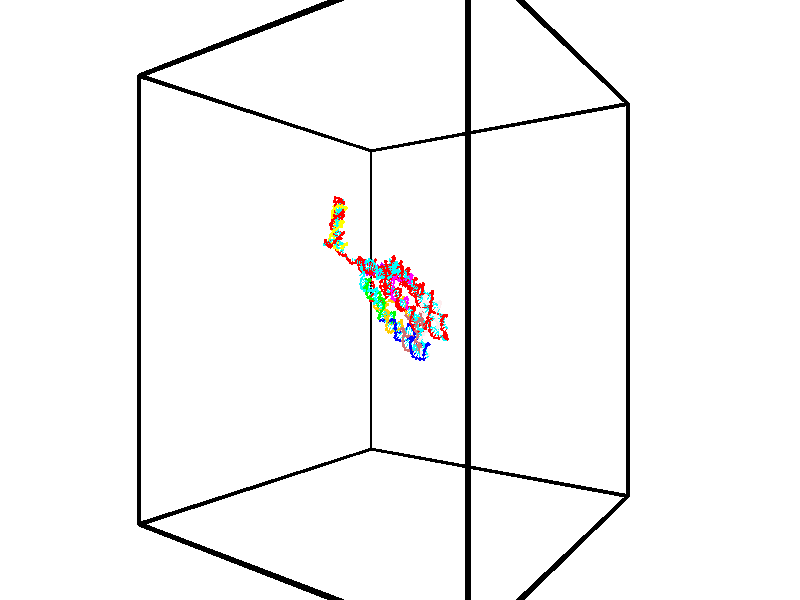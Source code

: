 // switches for output
#declare DRAW_BASES = 1; // possible values are 0, 1; only relevant for DNA ribbons
#declare DRAW_BASES_TYPE = 3; // possible values are 1, 2, 3; only relevant for DNA ribbons
#declare DRAW_FOG = 0; // set to 1 to enable fog

#include "colors.inc"

#include "transforms.inc"
background { rgb <1, 1, 1>}

#default {
   normal{
       ripples 0.25
       frequency 0.20
       turbulence 0.2
       lambda 5
   }
	finish {
		phong 0.1
		phong_size 40.
	}
}

// original window dimensions: 1024x640


// camera settings

camera {
	sky <-0, 1, 0>
	up <-0, 1, 0>
	right 1.6 * <0.581683, 0, 0.813415>
	location <-54.4937, 30, 90.4225>
	look_at <30, 30, 30>
	direction <84.4937, 0, -60.4225>
	angle 67.0682
}


# declare cpy_camera_pos = <-54.4937, 30, 90.4225>;
# if (DRAW_FOG = 1)
fog {
	fog_type 2
	up vnormalize(cpy_camera_pos)
	color rgbt<1,1,1,0.3>
	distance 1e-5
	fog_alt 3e-3
	fog_offset 48
}
# end


// LIGHTS

# declare lum = 6;
global_settings {
	ambient_light rgb lum * <0.05, 0.05, 0.05>
	max_trace_level 15
}# declare cpy_direct_light_amount = 0.25;
light_source
{	1000 * <0.231732, -1, 1.3951>,
	rgb lum * cpy_direct_light_amount
	parallel
}

light_source
{	1000 * <-0.231732, 1, -1.3951>,
	rgb lum * cpy_direct_light_amount
	parallel
}

// strand 0

// nucleotide -1

// particle -1
sphere {
	<42.576160, 32.216156, 22.991636> 0.250000
	pigment { color rgbt <1,0,0,0> }
	no_shadow
}
cylinder {
	<42.435894, 32.581875, 22.910545>,  <42.351734, 32.801308, 22.861891>, 0.100000
	pigment { color rgbt <1,0,0,0> }
	no_shadow
}
cylinder {
	<42.435894, 32.581875, 22.910545>,  <42.576160, 32.216156, 22.991636>, 0.100000
	pigment { color rgbt <1,0,0,0> }
	no_shadow
}

// particle -1
sphere {
	<42.435894, 32.581875, 22.910545> 0.100000
	pigment { color rgbt <1,0,0,0> }
	no_shadow
}
sphere {
	0, 1
	scale<0.080000,0.200000,0.300000>
	matrix <0.843701, 0.214475, -0.492107,
		-0.406452, -0.343603, -0.846601,
		-0.350665, 0.914296, -0.202725,
		42.330696, 32.856163, 22.849728>
	pigment { color rgbt <0,1,1,0> }
	no_shadow
}
cylinder {
	<42.787827, 32.407238, 22.258808>,  <42.576160, 32.216156, 22.991636>, 0.130000
	pigment { color rgbt <1,0,0,0> }
	no_shadow
}

// nucleotide -1

// particle -1
sphere {
	<42.787827, 32.407238, 22.258808> 0.250000
	pigment { color rgbt <1,0,0,0> }
	no_shadow
}
cylinder {
	<42.711372, 32.750870, 22.448738>,  <42.665501, 32.957047, 22.562696>, 0.100000
	pigment { color rgbt <1,0,0,0> }
	no_shadow
}
cylinder {
	<42.711372, 32.750870, 22.448738>,  <42.787827, 32.407238, 22.258808>, 0.100000
	pigment { color rgbt <1,0,0,0> }
	no_shadow
}

// particle -1
sphere {
	<42.711372, 32.750870, 22.448738> 0.100000
	pigment { color rgbt <1,0,0,0> }
	no_shadow
}
sphere {
	0, 1
	scale<0.080000,0.200000,0.300000>
	matrix <0.612805, 0.482324, -0.625966,
		-0.766770, 0.171330, -0.618635,
		-0.191136, 0.859075, 0.474824,
		42.654030, 33.008591, 22.591185>
	pigment { color rgbt <0,1,1,0> }
	no_shadow
}
cylinder {
	<42.217831, 32.445282, 21.933136>,  <42.787827, 32.407238, 22.258808>, 0.130000
	pigment { color rgbt <1,0,0,0> }
	no_shadow
}

// nucleotide -1

// particle -1
sphere {
	<42.217831, 32.445282, 21.933136> 0.250000
	pigment { color rgbt <1,0,0,0> }
	no_shadow
}
cylinder {
	<42.092850, 32.814320, 21.842636>,  <42.017860, 33.035744, 21.788336>, 0.100000
	pigment { color rgbt <1,0,0,0> }
	no_shadow
}
cylinder {
	<42.092850, 32.814320, 21.842636>,  <42.217831, 32.445282, 21.933136>, 0.100000
	pigment { color rgbt <1,0,0,0> }
	no_shadow
}

// particle -1
sphere {
	<42.092850, 32.814320, 21.842636> 0.100000
	pigment { color rgbt <1,0,0,0> }
	no_shadow
}
sphere {
	0, 1
	scale<0.080000,0.200000,0.300000>
	matrix <0.773540, 0.108869, -0.624326,
		-0.551368, -0.370088, -0.747681,
		-0.312454, 0.922596, -0.226251,
		41.999115, 33.091099, 21.774761>
	pigment { color rgbt <0,1,1,0> }
	no_shadow
}
cylinder {
	<42.277050, 32.613434, 21.209351>,  <42.217831, 32.445282, 21.933136>, 0.130000
	pigment { color rgbt <1,0,0,0> }
	no_shadow
}

// nucleotide -1

// particle -1
sphere {
	<42.277050, 32.613434, 21.209351> 0.250000
	pigment { color rgbt <1,0,0,0> }
	no_shadow
}
cylinder {
	<42.321434, 32.967701, 21.389698>,  <42.348064, 33.180260, 21.497906>, 0.100000
	pigment { color rgbt <1,0,0,0> }
	no_shadow
}
cylinder {
	<42.321434, 32.967701, 21.389698>,  <42.277050, 32.613434, 21.209351>, 0.100000
	pigment { color rgbt <1,0,0,0> }
	no_shadow
}

// particle -1
sphere {
	<42.321434, 32.967701, 21.389698> 0.100000
	pigment { color rgbt <1,0,0,0> }
	no_shadow
}
sphere {
	0, 1
	scale<0.080000,0.200000,0.300000>
	matrix <0.853993, 0.147071, -0.499066,
		-0.508316, 0.440413, -0.740035,
		0.110958, 0.885667, 0.450868,
		42.354721, 33.233402, 21.524958>
	pigment { color rgbt <0,1,1,0> }
	no_shadow
}
cylinder {
	<42.791252, 33.224850, 21.193605>,  <42.277050, 32.613434, 21.209351>, 0.130000
	pigment { color rgbt <1,0,0,0> }
	no_shadow
}

// nucleotide -1

// particle -1
sphere {
	<42.791252, 33.224850, 21.193605> 0.250000
	pigment { color rgbt <1,0,0,0> }
	no_shadow
}
cylinder {
	<43.078957, 33.411419, 21.399563>,  <43.251579, 33.523361, 21.523138>, 0.100000
	pigment { color rgbt <1,0,0,0> }
	no_shadow
}
cylinder {
	<43.078957, 33.411419, 21.399563>,  <42.791252, 33.224850, 21.193605>, 0.100000
	pigment { color rgbt <1,0,0,0> }
	no_shadow
}

// particle -1
sphere {
	<43.078957, 33.411419, 21.399563> 0.100000
	pigment { color rgbt <1,0,0,0> }
	no_shadow
}
sphere {
	0, 1
	scale<0.080000,0.200000,0.300000>
	matrix <0.513201, 0.142853, -0.846296,
		-0.468285, 0.872952, -0.136619,
		0.719259, 0.466421, 0.514896,
		43.294735, 33.551346, 21.554031>
	pigment { color rgbt <0,1,1,0> }
	no_shadow
}
cylinder {
	<42.886154, 33.827076, 20.860203>,  <42.791252, 33.224850, 21.193605>, 0.130000
	pigment { color rgbt <1,0,0,0> }
	no_shadow
}

// nucleotide -1

// particle -1
sphere {
	<42.886154, 33.827076, 20.860203> 0.250000
	pigment { color rgbt <1,0,0,0> }
	no_shadow
}
cylinder {
	<43.203491, 33.685314, 21.058193>,  <43.393894, 33.600258, 21.176987>, 0.100000
	pigment { color rgbt <1,0,0,0> }
	no_shadow
}
cylinder {
	<43.203491, 33.685314, 21.058193>,  <42.886154, 33.827076, 20.860203>, 0.100000
	pigment { color rgbt <1,0,0,0> }
	no_shadow
}

// particle -1
sphere {
	<43.203491, 33.685314, 21.058193> 0.100000
	pigment { color rgbt <1,0,0,0> }
	no_shadow
}
sphere {
	0, 1
	scale<0.080000,0.200000,0.300000>
	matrix <0.565608, 0.128407, -0.814616,
		0.225144, 0.926235, 0.302324,
		0.793346, -0.354403, 0.494976,
		43.441494, 33.578995, 21.206686>
	pigment { color rgbt <0,1,1,0> }
	no_shadow
}
cylinder {
	<42.190098, 33.560780, 20.558941>,  <42.886154, 33.827076, 20.860203>, 0.130000
	pigment { color rgbt <1,0,0,0> }
	no_shadow
}

// nucleotide -1

// particle -1
sphere {
	<42.190098, 33.560780, 20.558941> 0.250000
	pigment { color rgbt <1,0,0,0> }
	no_shadow
}
cylinder {
	<41.895344, 33.817089, 20.472778>,  <41.718491, 33.970875, 20.421080>, 0.100000
	pigment { color rgbt <1,0,0,0> }
	no_shadow
}
cylinder {
	<41.895344, 33.817089, 20.472778>,  <42.190098, 33.560780, 20.558941>, 0.100000
	pigment { color rgbt <1,0,0,0> }
	no_shadow
}

// particle -1
sphere {
	<41.895344, 33.817089, 20.472778> 0.100000
	pigment { color rgbt <1,0,0,0> }
	no_shadow
}
sphere {
	0, 1
	scale<0.080000,0.200000,0.300000>
	matrix <0.444125, 0.218651, -0.868876,
		-0.509658, -0.735931, -0.445707,
		-0.736887, 0.640779, -0.215408,
		41.674278, 34.009323, 20.408155>
	pigment { color rgbt <0,1,1,0> }
	no_shadow
}
cylinder {
	<41.976700, 33.360420, 19.889709>,  <42.190098, 33.560780, 20.558941>, 0.130000
	pigment { color rgbt <1,0,0,0> }
	no_shadow
}

// nucleotide -1

// particle -1
sphere {
	<41.976700, 33.360420, 19.889709> 0.250000
	pigment { color rgbt <1,0,0,0> }
	no_shadow
}
cylinder {
	<41.914875, 33.746319, 19.974915>,  <41.877781, 33.977859, 20.026037>, 0.100000
	pigment { color rgbt <1,0,0,0> }
	no_shadow
}
cylinder {
	<41.914875, 33.746319, 19.974915>,  <41.976700, 33.360420, 19.889709>, 0.100000
	pigment { color rgbt <1,0,0,0> }
	no_shadow
}

// particle -1
sphere {
	<41.914875, 33.746319, 19.974915> 0.100000
	pigment { color rgbt <1,0,0,0> }
	no_shadow
}
sphere {
	0, 1
	scale<0.080000,0.200000,0.300000>
	matrix <0.477272, 0.261686, -0.838887,
		-0.865056, -0.027992, -0.500893,
		-0.154559, 0.964747, 0.213013,
		41.868507, 34.035744, 20.038818>
	pigment { color rgbt <0,1,1,0> }
	no_shadow
}
cylinder {
	<41.667492, 33.541603, 19.275703>,  <41.976700, 33.360420, 19.889709>, 0.130000
	pigment { color rgbt <1,0,0,0> }
	no_shadow
}

// nucleotide -1

// particle -1
sphere {
	<41.667492, 33.541603, 19.275703> 0.250000
	pigment { color rgbt <1,0,0,0> }
	no_shadow
}
cylinder {
	<41.761456, 33.892891, 19.442341>,  <41.817833, 34.103664, 19.542322>, 0.100000
	pigment { color rgbt <1,0,0,0> }
	no_shadow
}
cylinder {
	<41.761456, 33.892891, 19.442341>,  <41.667492, 33.541603, 19.275703>, 0.100000
	pigment { color rgbt <1,0,0,0> }
	no_shadow
}

// particle -1
sphere {
	<41.761456, 33.892891, 19.442341> 0.100000
	pigment { color rgbt <1,0,0,0> }
	no_shadow
}
sphere {
	0, 1
	scale<0.080000,0.200000,0.300000>
	matrix <0.294852, 0.344011, -0.891470,
		-0.926218, 0.332246, -0.178134,
		0.234908, 0.878219, 0.416593,
		41.831928, 34.156357, 19.567318>
	pigment { color rgbt <0,1,1,0> }
	no_shadow
}
cylinder {
	<41.304611, 34.138794, 18.905516>,  <41.667492, 33.541603, 19.275703>, 0.130000
	pigment { color rgbt <1,0,0,0> }
	no_shadow
}

// nucleotide -1

// particle -1
sphere {
	<41.304611, 34.138794, 18.905516> 0.250000
	pigment { color rgbt <1,0,0,0> }
	no_shadow
}
cylinder {
	<41.645031, 34.275272, 19.065166>,  <41.849281, 34.357159, 19.160957>, 0.100000
	pigment { color rgbt <1,0,0,0> }
	no_shadow
}
cylinder {
	<41.645031, 34.275272, 19.065166>,  <41.304611, 34.138794, 18.905516>, 0.100000
	pigment { color rgbt <1,0,0,0> }
	no_shadow
}

// particle -1
sphere {
	<41.645031, 34.275272, 19.065166> 0.100000
	pigment { color rgbt <1,0,0,0> }
	no_shadow
}
sphere {
	0, 1
	scale<0.080000,0.200000,0.300000>
	matrix <0.210336, 0.474948, -0.854507,
		-0.481117, 0.811178, 0.332439,
		0.851049, 0.341194, 0.399126,
		41.900345, 34.377632, 19.184904>
	pigment { color rgbt <0,1,1,0> }
	no_shadow
}
cylinder {
	<41.413414, 34.826088, 18.666899>,  <41.304611, 34.138794, 18.905516>, 0.130000
	pigment { color rgbt <1,0,0,0> }
	no_shadow
}

// nucleotide -1

// particle -1
sphere {
	<41.413414, 34.826088, 18.666899> 0.250000
	pigment { color rgbt <1,0,0,0> }
	no_shadow
}
cylinder {
	<41.776806, 34.706059, 18.783253>,  <41.994843, 34.634041, 18.853065>, 0.100000
	pigment { color rgbt <1,0,0,0> }
	no_shadow
}
cylinder {
	<41.776806, 34.706059, 18.783253>,  <41.413414, 34.826088, 18.666899>, 0.100000
	pigment { color rgbt <1,0,0,0> }
	no_shadow
}

// particle -1
sphere {
	<41.776806, 34.706059, 18.783253> 0.100000
	pigment { color rgbt <1,0,0,0> }
	no_shadow
}
sphere {
	0, 1
	scale<0.080000,0.200000,0.300000>
	matrix <0.366470, 0.237411, -0.899631,
		0.200897, 0.923900, 0.325652,
		0.908482, -0.300075, 0.290886,
		42.049351, 34.616035, 18.870518>
	pigment { color rgbt <0,1,1,0> }
	no_shadow
}
cylinder {
	<41.734615, 35.406570, 18.568348>,  <41.413414, 34.826088, 18.666899>, 0.130000
	pigment { color rgbt <1,0,0,0> }
	no_shadow
}

// nucleotide -1

// particle -1
sphere {
	<41.734615, 35.406570, 18.568348> 0.250000
	pigment { color rgbt <1,0,0,0> }
	no_shadow
}
cylinder {
	<42.026955, 35.138390, 18.619503>,  <42.202358, 34.977482, 18.650196>, 0.100000
	pigment { color rgbt <1,0,0,0> }
	no_shadow
}
cylinder {
	<42.026955, 35.138390, 18.619503>,  <41.734615, 35.406570, 18.568348>, 0.100000
	pigment { color rgbt <1,0,0,0> }
	no_shadow
}

// particle -1
sphere {
	<42.026955, 35.138390, 18.619503> 0.100000
	pigment { color rgbt <1,0,0,0> }
	no_shadow
}
sphere {
	0, 1
	scale<0.080000,0.200000,0.300000>
	matrix <0.307476, 0.156129, -0.938660,
		0.609358, 0.725341, 0.320254,
		0.730850, -0.670450, 0.127887,
		42.246208, 34.937256, 18.657869>
	pigment { color rgbt <0,1,1,0> }
	no_shadow
}
cylinder {
	<42.339935, 35.726738, 18.375919>,  <41.734615, 35.406570, 18.568348>, 0.130000
	pigment { color rgbt <1,0,0,0> }
	no_shadow
}

// nucleotide -1

// particle -1
sphere {
	<42.339935, 35.726738, 18.375919> 0.250000
	pigment { color rgbt <1,0,0,0> }
	no_shadow
}
cylinder {
	<42.426491, 35.337143, 18.349041>,  <42.478424, 35.103386, 18.332914>, 0.100000
	pigment { color rgbt <1,0,0,0> }
	no_shadow
}
cylinder {
	<42.426491, 35.337143, 18.349041>,  <42.339935, 35.726738, 18.375919>, 0.100000
	pigment { color rgbt <1,0,0,0> }
	no_shadow
}

// particle -1
sphere {
	<42.426491, 35.337143, 18.349041> 0.100000
	pigment { color rgbt <1,0,0,0> }
	no_shadow
}
sphere {
	0, 1
	scale<0.080000,0.200000,0.300000>
	matrix <0.310723, 0.133954, -0.941014,
		0.925541, 0.182748, 0.331628,
		0.216391, -0.973992, -0.067196,
		42.491409, 35.044945, 18.328882>
	pigment { color rgbt <0,1,1,0> }
	no_shadow
}
cylinder {
	<43.033710, 35.600002, 18.058237>,  <42.339935, 35.726738, 18.375919>, 0.130000
	pigment { color rgbt <1,0,0,0> }
	no_shadow
}

// nucleotide -1

// particle -1
sphere {
	<43.033710, 35.600002, 18.058237> 0.250000
	pigment { color rgbt <1,0,0,0> }
	no_shadow
}
cylinder {
	<42.874573, 35.239861, 17.987709>,  <42.779091, 35.023777, 17.945393>, 0.100000
	pigment { color rgbt <1,0,0,0> }
	no_shadow
}
cylinder {
	<42.874573, 35.239861, 17.987709>,  <43.033710, 35.600002, 18.058237>, 0.100000
	pigment { color rgbt <1,0,0,0> }
	no_shadow
}

// particle -1
sphere {
	<42.874573, 35.239861, 17.987709> 0.100000
	pigment { color rgbt <1,0,0,0> }
	no_shadow
}
sphere {
	0, 1
	scale<0.080000,0.200000,0.300000>
	matrix <0.567539, -0.090517, -0.818356,
		0.720849, -0.425644, 0.546996,
		-0.397840, -0.900352, -0.176320,
		42.755222, 34.969753, 17.934813>
	pigment { color rgbt <0,1,1,0> }
	no_shadow
}
cylinder {
	<43.595646, 35.195965, 17.814848>,  <43.033710, 35.600002, 18.058237>, 0.130000
	pigment { color rgbt <1,0,0,0> }
	no_shadow
}

// nucleotide -1

// particle -1
sphere {
	<43.595646, 35.195965, 17.814848> 0.250000
	pigment { color rgbt <1,0,0,0> }
	no_shadow
}
cylinder {
	<43.261070, 35.025593, 17.676884>,  <43.060326, 34.923370, 17.594105>, 0.100000
	pigment { color rgbt <1,0,0,0> }
	no_shadow
}
cylinder {
	<43.261070, 35.025593, 17.676884>,  <43.595646, 35.195965, 17.814848>, 0.100000
	pigment { color rgbt <1,0,0,0> }
	no_shadow
}

// particle -1
sphere {
	<43.261070, 35.025593, 17.676884> 0.100000
	pigment { color rgbt <1,0,0,0> }
	no_shadow
}
sphere {
	0, 1
	scale<0.080000,0.200000,0.300000>
	matrix <0.394179, -0.030264, -0.918535,
		0.380790, -0.904252, 0.193204,
		-0.836434, -0.425926, -0.344913,
		43.010139, 34.897816, 17.573410>
	pigment { color rgbt <0,1,1,0> }
	no_shadow
}
cylinder {
	<43.879837, 34.789093, 17.231918>,  <43.595646, 35.195965, 17.814848>, 0.130000
	pigment { color rgbt <1,0,0,0> }
	no_shadow
}

// nucleotide -1

// particle -1
sphere {
	<43.879837, 34.789093, 17.231918> 0.250000
	pigment { color rgbt <1,0,0,0> }
	no_shadow
}
cylinder {
	<43.482109, 34.815849, 17.198795>,  <43.243473, 34.831905, 17.178921>, 0.100000
	pigment { color rgbt <1,0,0,0> }
	no_shadow
}
cylinder {
	<43.482109, 34.815849, 17.198795>,  <43.879837, 34.789093, 17.231918>, 0.100000
	pigment { color rgbt <1,0,0,0> }
	no_shadow
}

// particle -1
sphere {
	<43.482109, 34.815849, 17.198795> 0.100000
	pigment { color rgbt <1,0,0,0> }
	no_shadow
}
sphere {
	0, 1
	scale<0.080000,0.200000,0.300000>
	matrix <0.074965, -0.112301, -0.990842,
		-0.075577, -0.991420, 0.106648,
		-0.994318, 0.066890, -0.082809,
		43.183815, 34.835918, 17.173952>
	pigment { color rgbt <0,1,1,0> }
	no_shadow
}
cylinder {
	<43.767063, 34.433739, 16.688007>,  <43.879837, 34.789093, 17.231918>, 0.130000
	pigment { color rgbt <1,0,0,0> }
	no_shadow
}

// nucleotide -1

// particle -1
sphere {
	<43.767063, 34.433739, 16.688007> 0.250000
	pigment { color rgbt <1,0,0,0> }
	no_shadow
}
cylinder {
	<43.402477, 34.598278, 16.685951>,  <43.183727, 34.697002, 16.684717>, 0.100000
	pigment { color rgbt <1,0,0,0> }
	no_shadow
}
cylinder {
	<43.402477, 34.598278, 16.685951>,  <43.767063, 34.433739, 16.688007>, 0.100000
	pigment { color rgbt <1,0,0,0> }
	no_shadow
}

// particle -1
sphere {
	<43.402477, 34.598278, 16.685951> 0.100000
	pigment { color rgbt <1,0,0,0> }
	no_shadow
}
sphere {
	0, 1
	scale<0.080000,0.200000,0.300000>
	matrix <0.046477, 0.090551, -0.994807,
		-0.408744, -0.906971, -0.101653,
		-0.911465, 0.411346, -0.005141,
		43.129036, 34.721680, 16.684408>
	pigment { color rgbt <0,1,1,0> }
	no_shadow
}
cylinder {
	<43.473030, 34.258171, 16.127495>,  <43.767063, 34.433739, 16.688007>, 0.130000
	pigment { color rgbt <1,0,0,0> }
	no_shadow
}

// nucleotide -1

// particle -1
sphere {
	<43.473030, 34.258171, 16.127495> 0.250000
	pigment { color rgbt <1,0,0,0> }
	no_shadow
}
cylinder {
	<43.213531, 34.552643, 16.204613>,  <43.057831, 34.729324, 16.250883>, 0.100000
	pigment { color rgbt <1,0,0,0> }
	no_shadow
}
cylinder {
	<43.213531, 34.552643, 16.204613>,  <43.473030, 34.258171, 16.127495>, 0.100000
	pigment { color rgbt <1,0,0,0> }
	no_shadow
}

// particle -1
sphere {
	<43.213531, 34.552643, 16.204613> 0.100000
	pigment { color rgbt <1,0,0,0> }
	no_shadow
}
sphere {
	0, 1
	scale<0.080000,0.200000,0.300000>
	matrix <-0.007002, 0.247560, -0.968847,
		-0.760972, -0.629887, -0.155449,
		-0.648748, 0.736177, 0.192796,
		43.018906, 34.773495, 16.262451>
	pigment { color rgbt <0,1,1,0> }
	no_shadow
}
cylinder {
	<42.933716, 34.201904, 15.665421>,  <43.473030, 34.258171, 16.127495>, 0.130000
	pigment { color rgbt <1,0,0,0> }
	no_shadow
}

// nucleotide -1

// particle -1
sphere {
	<42.933716, 34.201904, 15.665421> 0.250000
	pigment { color rgbt <1,0,0,0> }
	no_shadow
}
cylinder {
	<42.936310, 34.585079, 15.780189>,  <42.937866, 34.814983, 15.849050>, 0.100000
	pigment { color rgbt <1,0,0,0> }
	no_shadow
}
cylinder {
	<42.936310, 34.585079, 15.780189>,  <42.933716, 34.201904, 15.665421>, 0.100000
	pigment { color rgbt <1,0,0,0> }
	no_shadow
}

// particle -1
sphere {
	<42.936310, 34.585079, 15.780189> 0.100000
	pigment { color rgbt <1,0,0,0> }
	no_shadow
}
sphere {
	0, 1
	scale<0.080000,0.200000,0.300000>
	matrix <0.086150, 0.285325, -0.954551,
		-0.996261, 0.030909, -0.080675,
		0.006485, 0.957933, 0.286920,
		42.938255, 34.872459, 15.866264>
	pigment { color rgbt <0,1,1,0> }
	no_shadow
}
cylinder {
	<42.440472, 34.496380, 15.213489>,  <42.933716, 34.201904, 15.665421>, 0.130000
	pigment { color rgbt <1,0,0,0> }
	no_shadow
}

// nucleotide -1

// particle -1
sphere {
	<42.440472, 34.496380, 15.213489> 0.250000
	pigment { color rgbt <1,0,0,0> }
	no_shadow
}
cylinder {
	<42.694672, 34.783165, 15.328101>,  <42.847191, 34.955238, 15.396869>, 0.100000
	pigment { color rgbt <1,0,0,0> }
	no_shadow
}
cylinder {
	<42.694672, 34.783165, 15.328101>,  <42.440472, 34.496380, 15.213489>, 0.100000
	pigment { color rgbt <1,0,0,0> }
	no_shadow
}

// particle -1
sphere {
	<42.694672, 34.783165, 15.328101> 0.100000
	pigment { color rgbt <1,0,0,0> }
	no_shadow
}
sphere {
	0, 1
	scale<0.080000,0.200000,0.300000>
	matrix <0.058654, 0.325206, -0.943823,
		-0.769871, 0.616604, 0.164615,
		0.635499, 0.716966, 0.286532,
		42.885323, 34.998257, 15.414061>
	pigment { color rgbt <0,1,1,0> }
	no_shadow
}
cylinder {
	<42.149338, 35.131760, 14.971290>,  <42.440472, 34.496380, 15.213489>, 0.130000
	pigment { color rgbt <1,0,0,0> }
	no_shadow
}

// nucleotide -1

// particle -1
sphere {
	<42.149338, 35.131760, 14.971290> 0.250000
	pigment { color rgbt <1,0,0,0> }
	no_shadow
}
cylinder {
	<42.534485, 35.229729, 15.016721>,  <42.765572, 35.288513, 15.043980>, 0.100000
	pigment { color rgbt <1,0,0,0> }
	no_shadow
}
cylinder {
	<42.534485, 35.229729, 15.016721>,  <42.149338, 35.131760, 14.971290>, 0.100000
	pigment { color rgbt <1,0,0,0> }
	no_shadow
}

// particle -1
sphere {
	<42.534485, 35.229729, 15.016721> 0.100000
	pigment { color rgbt <1,0,0,0> }
	no_shadow
}
sphere {
	0, 1
	scale<0.080000,0.200000,0.300000>
	matrix <-0.032730, 0.523485, -0.851406,
		-0.267989, 0.816073, 0.512062,
		0.962866, 0.244927, 0.113578,
		42.823345, 35.303207, 15.050795>
	pigment { color rgbt <0,1,1,0> }
	no_shadow
}
cylinder {
	<42.176682, 35.929115, 14.751882>,  <42.149338, 35.131760, 14.971290>, 0.130000
	pigment { color rgbt <1,0,0,0> }
	no_shadow
}

// nucleotide -1

// particle -1
sphere {
	<42.176682, 35.929115, 14.751882> 0.250000
	pigment { color rgbt <1,0,0,0> }
	no_shadow
}
cylinder {
	<42.561619, 35.820641, 14.744292>,  <42.792580, 35.755558, 14.739738>, 0.100000
	pigment { color rgbt <1,0,0,0> }
	no_shadow
}
cylinder {
	<42.561619, 35.820641, 14.744292>,  <42.176682, 35.929115, 14.751882>, 0.100000
	pigment { color rgbt <1,0,0,0> }
	no_shadow
}

// particle -1
sphere {
	<42.561619, 35.820641, 14.744292> 0.100000
	pigment { color rgbt <1,0,0,0> }
	no_shadow
}
sphere {
	0, 1
	scale<0.080000,0.200000,0.300000>
	matrix <0.145818, 0.573843, -0.805879,
		0.229430, 0.772763, 0.591776,
		0.962340, -0.271185, -0.018974,
		42.850323, 35.739285, 14.738600>
	pigment { color rgbt <0,1,1,0> }
	no_shadow
}
cylinder {
	<42.602844, 36.553867, 14.659100>,  <42.176682, 35.929115, 14.751882>, 0.130000
	pigment { color rgbt <1,0,0,0> }
	no_shadow
}

// nucleotide -1

// particle -1
sphere {
	<42.602844, 36.553867, 14.659100> 0.250000
	pigment { color rgbt <1,0,0,0> }
	no_shadow
}
cylinder {
	<42.821812, 36.248158, 14.522733>,  <42.953194, 36.064732, 14.440913>, 0.100000
	pigment { color rgbt <1,0,0,0> }
	no_shadow
}
cylinder {
	<42.821812, 36.248158, 14.522733>,  <42.602844, 36.553867, 14.659100>, 0.100000
	pigment { color rgbt <1,0,0,0> }
	no_shadow
}

// particle -1
sphere {
	<42.821812, 36.248158, 14.522733> 0.100000
	pigment { color rgbt <1,0,0,0> }
	no_shadow
}
sphere {
	0, 1
	scale<0.080000,0.200000,0.300000>
	matrix <0.273885, 0.548559, -0.789981,
		0.790772, 0.339078, 0.509613,
		0.547418, -0.764271, -0.340917,
		42.986038, 36.018875, 14.420458>
	pigment { color rgbt <0,1,1,0> }
	no_shadow
}
cylinder {
	<43.154953, 36.891254, 14.367509>,  <42.602844, 36.553867, 14.659100>, 0.130000
	pigment { color rgbt <1,0,0,0> }
	no_shadow
}

// nucleotide -1

// particle -1
sphere {
	<43.154953, 36.891254, 14.367509> 0.250000
	pigment { color rgbt <1,0,0,0> }
	no_shadow
}
cylinder {
	<43.182453, 36.524097, 14.211179>,  <43.198956, 36.303802, 14.117381>, 0.100000
	pigment { color rgbt <1,0,0,0> }
	no_shadow
}
cylinder {
	<43.182453, 36.524097, 14.211179>,  <43.154953, 36.891254, 14.367509>, 0.100000
	pigment { color rgbt <1,0,0,0> }
	no_shadow
}

// particle -1
sphere {
	<43.182453, 36.524097, 14.211179> 0.100000
	pigment { color rgbt <1,0,0,0> }
	no_shadow
}
sphere {
	0, 1
	scale<0.080000,0.200000,0.300000>
	matrix <0.235092, 0.395626, -0.887813,
		0.969538, -0.030841, 0.242990,
		0.068752, -0.917894, -0.390825,
		43.203079, 36.248730, 14.093931>
	pigment { color rgbt <0,1,1,0> }
	no_shadow
}
cylinder {
	<43.765217, 36.843784, 14.045306>,  <43.154953, 36.891254, 14.367509>, 0.130000
	pigment { color rgbt <1,0,0,0> }
	no_shadow
}

// nucleotide -1

// particle -1
sphere {
	<43.765217, 36.843784, 14.045306> 0.250000
	pigment { color rgbt <1,0,0,0> }
	no_shadow
}
cylinder {
	<43.557846, 36.547363, 13.874627>,  <43.433422, 36.369511, 13.772220>, 0.100000
	pigment { color rgbt <1,0,0,0> }
	no_shadow
}
cylinder {
	<43.557846, 36.547363, 13.874627>,  <43.765217, 36.843784, 14.045306>, 0.100000
	pigment { color rgbt <1,0,0,0> }
	no_shadow
}

// particle -1
sphere {
	<43.557846, 36.547363, 13.874627> 0.100000
	pigment { color rgbt <1,0,0,0> }
	no_shadow
}
sphere {
	0, 1
	scale<0.080000,0.200000,0.300000>
	matrix <0.289047, 0.317756, -0.903041,
		0.804790, -0.591495, 0.049468,
		-0.518426, -0.741057, -0.426697,
		43.402317, 36.325047, 13.746618>
	pigment { color rgbt <0,1,1,0> }
	no_shadow
}
cylinder {
	<44.191120, 36.398010, 13.568115>,  <43.765217, 36.843784, 14.045306>, 0.130000
	pigment { color rgbt <1,0,0,0> }
	no_shadow
}

// nucleotide -1

// particle -1
sphere {
	<44.191120, 36.398010, 13.568115> 0.250000
	pigment { color rgbt <1,0,0,0> }
	no_shadow
}
cylinder {
	<43.800007, 36.438881, 13.494905>,  <43.565338, 36.463402, 13.450978>, 0.100000
	pigment { color rgbt <1,0,0,0> }
	no_shadow
}
cylinder {
	<43.800007, 36.438881, 13.494905>,  <44.191120, 36.398010, 13.568115>, 0.100000
	pigment { color rgbt <1,0,0,0> }
	no_shadow
}

// particle -1
sphere {
	<43.800007, 36.438881, 13.494905> 0.100000
	pigment { color rgbt <1,0,0,0> }
	no_shadow
}
sphere {
	0, 1
	scale<0.080000,0.200000,0.300000>
	matrix <0.208158, 0.370489, -0.905212,
		-0.024681, -0.923200, -0.383526,
		-0.977784, 0.102175, -0.183027,
		43.506672, 36.469532, 13.439997>
	pigment { color rgbt <0,1,1,0> }
	no_shadow
}
cylinder {
	<44.090935, 36.203835, 12.844772>,  <44.191120, 36.398010, 13.568115>, 0.130000
	pigment { color rgbt <1,0,0,0> }
	no_shadow
}

// nucleotide -1

// particle -1
sphere {
	<44.090935, 36.203835, 12.844772> 0.250000
	pigment { color rgbt <1,0,0,0> }
	no_shadow
}
cylinder {
	<43.781502, 36.430920, 12.957385>,  <43.595840, 36.567173, 13.024953>, 0.100000
	pigment { color rgbt <1,0,0,0> }
	no_shadow
}
cylinder {
	<43.781502, 36.430920, 12.957385>,  <44.090935, 36.203835, 12.844772>, 0.100000
	pigment { color rgbt <1,0,0,0> }
	no_shadow
}

// particle -1
sphere {
	<43.781502, 36.430920, 12.957385> 0.100000
	pigment { color rgbt <1,0,0,0> }
	no_shadow
}
sphere {
	0, 1
	scale<0.080000,0.200000,0.300000>
	matrix <0.000618, 0.444951, -0.895555,
		-0.633690, -0.692615, -0.344559,
		-0.773587, 0.567717, 0.281533,
		43.549427, 36.601234, 13.041845>
	pigment { color rgbt <0,1,1,0> }
	no_shadow
}
cylinder {
	<43.496521, 36.064457, 12.329993>,  <44.090935, 36.203835, 12.844772>, 0.130000
	pigment { color rgbt <1,0,0,0> }
	no_shadow
}

// nucleotide -1

// particle -1
sphere {
	<43.496521, 36.064457, 12.329993> 0.250000
	pigment { color rgbt <1,0,0,0> }
	no_shadow
}
cylinder {
	<43.441162, 36.414639, 12.515220>,  <43.407948, 36.624748, 12.626355>, 0.100000
	pigment { color rgbt <1,0,0,0> }
	no_shadow
}
cylinder {
	<43.441162, 36.414639, 12.515220>,  <43.496521, 36.064457, 12.329993>, 0.100000
	pigment { color rgbt <1,0,0,0> }
	no_shadow
}

// particle -1
sphere {
	<43.441162, 36.414639, 12.515220> 0.100000
	pigment { color rgbt <1,0,0,0> }
	no_shadow
}
sphere {
	0, 1
	scale<0.080000,0.200000,0.300000>
	matrix <-0.296828, 0.409405, -0.862717,
		-0.944849, -0.256850, 0.203197,
		-0.138399, 0.875452, 0.463066,
		43.399643, 36.677273, 12.654140>
	pigment { color rgbt <0,1,1,0> }
	no_shadow
}
cylinder {
	<42.779022, 36.238342, 12.335557>,  <43.496521, 36.064457, 12.329993>, 0.130000
	pigment { color rgbt <1,0,0,0> }
	no_shadow
}

// nucleotide -1

// particle -1
sphere {
	<42.779022, 36.238342, 12.335557> 0.250000
	pigment { color rgbt <1,0,0,0> }
	no_shadow
}
cylinder {
	<43.025669, 36.553242, 12.333695>,  <43.173656, 36.742184, 12.332579>, 0.100000
	pigment { color rgbt <1,0,0,0> }
	no_shadow
}
cylinder {
	<43.025669, 36.553242, 12.333695>,  <42.779022, 36.238342, 12.335557>, 0.100000
	pigment { color rgbt <1,0,0,0> }
	no_shadow
}

// particle -1
sphere {
	<43.025669, 36.553242, 12.333695> 0.100000
	pigment { color rgbt <1,0,0,0> }
	no_shadow
}
sphere {
	0, 1
	scale<0.080000,0.200000,0.300000>
	matrix <-0.310840, 0.238027, -0.920175,
		-0.723301, 0.568841, 0.391480,
		0.616616, 0.787251, -0.004654,
		43.210655, 36.789417, 12.332299>
	pigment { color rgbt <0,1,1,0> }
	no_shadow
}
cylinder {
	<42.355621, 36.848934, 12.015709>,  <42.779022, 36.238342, 12.335557>, 0.130000
	pigment { color rgbt <1,0,0,0> }
	no_shadow
}

// nucleotide -1

// particle -1
sphere {
	<42.355621, 36.848934, 12.015709> 0.250000
	pigment { color rgbt <1,0,0,0> }
	no_shadow
}
cylinder {
	<42.747593, 36.925014, 11.991836>,  <42.982777, 36.970661, 11.977511>, 0.100000
	pigment { color rgbt <1,0,0,0> }
	no_shadow
}
cylinder {
	<42.747593, 36.925014, 11.991836>,  <42.355621, 36.848934, 12.015709>, 0.100000
	pigment { color rgbt <1,0,0,0> }
	no_shadow
}

// particle -1
sphere {
	<42.747593, 36.925014, 11.991836> 0.100000
	pigment { color rgbt <1,0,0,0> }
	no_shadow
}
sphere {
	0, 1
	scale<0.080000,0.200000,0.300000>
	matrix <-0.108102, 0.255473, -0.960754,
		-0.167485, 0.947923, 0.270906,
		0.979930, 0.190198, -0.059684,
		43.041573, 36.982075, 11.973930>
	pigment { color rgbt <0,1,1,0> }
	no_shadow
}
cylinder {
	<41.909977, 36.478191, 11.577041>,  <42.355621, 36.848934, 12.015709>, 0.130000
	pigment { color rgbt <1,0,0,0> }
	no_shadow
}

// nucleotide -1

// particle -1
sphere {
	<41.909977, 36.478191, 11.577041> 0.250000
	pigment { color rgbt <1,0,0,0> }
	no_shadow
}
cylinder {
	<41.939465, 36.192631, 11.855582>,  <41.957157, 36.021294, 12.022707>, 0.100000
	pigment { color rgbt <1,0,0,0> }
	no_shadow
}
cylinder {
	<41.939465, 36.192631, 11.855582>,  <41.909977, 36.478191, 11.577041>, 0.100000
	pigment { color rgbt <1,0,0,0> }
	no_shadow
}

// particle -1
sphere {
	<41.939465, 36.192631, 11.855582> 0.100000
	pigment { color rgbt <1,0,0,0> }
	no_shadow
}
sphere {
	0, 1
	scale<0.080000,0.200000,0.300000>
	matrix <-0.694632, 0.464262, 0.549497,
		-0.715578, -0.524218, -0.461675,
		0.073718, -0.713902, 0.696354,
		41.961578, 35.978458, 12.064488>
	pigment { color rgbt <0,1,1,0> }
	no_shadow
}
cylinder {
	<41.204220, 36.240547, 11.730318>,  <41.909977, 36.478191, 11.577041>, 0.130000
	pigment { color rgbt <1,0,0,0> }
	no_shadow
}

// nucleotide -1

// particle -1
sphere {
	<41.204220, 36.240547, 11.730318> 0.250000
	pigment { color rgbt <1,0,0,0> }
	no_shadow
}
cylinder {
	<41.467720, 36.173012, 12.023585>,  <41.625820, 36.132488, 12.199546>, 0.100000
	pigment { color rgbt <1,0,0,0> }
	no_shadow
}
cylinder {
	<41.467720, 36.173012, 12.023585>,  <41.204220, 36.240547, 11.730318>, 0.100000
	pigment { color rgbt <1,0,0,0> }
	no_shadow
}

// particle -1
sphere {
	<41.467720, 36.173012, 12.023585> 0.100000
	pigment { color rgbt <1,0,0,0> }
	no_shadow
}
sphere {
	0, 1
	scale<0.080000,0.200000,0.300000>
	matrix <-0.627249, 0.414863, 0.659126,
		-0.415452, -0.894081, 0.167387,
		0.658755, -0.168841, 0.733168,
		41.665348, 36.122360, 12.243536>
	pigment { color rgbt <0,1,1,0> }
	no_shadow
}
cylinder {
	<40.954353, 36.909691, 11.790800>,  <41.204220, 36.240547, 11.730318>, 0.130000
	pigment { color rgbt <1,0,0,0> }
	no_shadow
}

// nucleotide -1

// particle -1
sphere {
	<40.954353, 36.909691, 11.790800> 0.250000
	pigment { color rgbt <1,0,0,0> }
	no_shadow
}
cylinder {
	<41.296738, 36.798664, 11.965289>,  <41.502167, 36.732048, 12.069983>, 0.100000
	pigment { color rgbt <1,0,0,0> }
	no_shadow
}
cylinder {
	<41.296738, 36.798664, 11.965289>,  <40.954353, 36.909691, 11.790800>, 0.100000
	pigment { color rgbt <1,0,0,0> }
	no_shadow
}

// particle -1
sphere {
	<41.296738, 36.798664, 11.965289> 0.100000
	pigment { color rgbt <1,0,0,0> }
	no_shadow
}
sphere {
	0, 1
	scale<0.080000,0.200000,0.300000>
	matrix <-0.484616, -0.724770, 0.489750,
		0.180223, -0.630606, -0.754888,
		0.855960, -0.277567, 0.436222,
		41.553524, 36.715393, 12.096156>
	pigment { color rgbt <0,1,1,0> }
	no_shadow
}
cylinder {
	<40.274883, 36.825317, 12.016166>,  <40.954353, 36.909691, 11.790800>, 0.130000
	pigment { color rgbt <1,0,0,0> }
	no_shadow
}

// nucleotide -1

// particle -1
sphere {
	<40.274883, 36.825317, 12.016166> 0.250000
	pigment { color rgbt <1,0,0,0> }
	no_shadow
}
cylinder {
	<39.933376, 36.628944, 12.085530>,  <39.728474, 36.511120, 12.127150>, 0.100000
	pigment { color rgbt <1,0,0,0> }
	no_shadow
}
cylinder {
	<39.933376, 36.628944, 12.085530>,  <40.274883, 36.825317, 12.016166>, 0.100000
	pigment { color rgbt <1,0,0,0> }
	no_shadow
}

// particle -1
sphere {
	<39.933376, 36.628944, 12.085530> 0.100000
	pigment { color rgbt <1,0,0,0> }
	no_shadow
}
sphere {
	0, 1
	scale<0.080000,0.200000,0.300000>
	matrix <0.296765, -0.185182, 0.936824,
		-0.427801, 0.851291, 0.303792,
		-0.853767, -0.490929, 0.173412,
		39.677246, 36.481667, 12.137554>
	pigment { color rgbt <0,1,1,0> }
	no_shadow
}
cylinder {
	<40.033703, 36.865292, 12.744278>,  <40.274883, 36.825317, 12.016166>, 0.130000
	pigment { color rgbt <1,0,0,0> }
	no_shadow
}

// nucleotide -1

// particle -1
sphere {
	<40.033703, 36.865292, 12.744278> 0.250000
	pigment { color rgbt <1,0,0,0> }
	no_shadow
}
cylinder {
	<39.870178, 36.517174, 12.634400>,  <39.772064, 36.308304, 12.568474>, 0.100000
	pigment { color rgbt <1,0,0,0> }
	no_shadow
}
cylinder {
	<39.870178, 36.517174, 12.634400>,  <40.033703, 36.865292, 12.744278>, 0.100000
	pigment { color rgbt <1,0,0,0> }
	no_shadow
}

// particle -1
sphere {
	<39.870178, 36.517174, 12.634400> 0.100000
	pigment { color rgbt <1,0,0,0> }
	no_shadow
}
sphere {
	0, 1
	scale<0.080000,0.200000,0.300000>
	matrix <0.211716, -0.383226, 0.899063,
		-0.887720, 0.309394, 0.340924,
		-0.408816, -0.870295, -0.274694,
		39.747532, 36.256084, 12.551992>
	pigment { color rgbt <0,1,1,0> }
	no_shadow
}
cylinder {
	<39.514599, 36.528969, 13.146748>,  <40.033703, 36.865292, 12.744278>, 0.130000
	pigment { color rgbt <1,0,0,0> }
	no_shadow
}

// nucleotide -1

// particle -1
sphere {
	<39.514599, 36.528969, 13.146748> 0.250000
	pigment { color rgbt <1,0,0,0> }
	no_shadow
}
cylinder {
	<39.718781, 36.229210, 12.978063>,  <39.841290, 36.049355, 12.876851>, 0.100000
	pigment { color rgbt <1,0,0,0> }
	no_shadow
}
cylinder {
	<39.718781, 36.229210, 12.978063>,  <39.514599, 36.528969, 13.146748>, 0.100000
	pigment { color rgbt <1,0,0,0> }
	no_shadow
}

// particle -1
sphere {
	<39.718781, 36.229210, 12.978063> 0.100000
	pigment { color rgbt <1,0,0,0> }
	no_shadow
}
sphere {
	0, 1
	scale<0.080000,0.200000,0.300000>
	matrix <0.127091, -0.419285, 0.898915,
		-0.850461, -0.512452, -0.118785,
		0.510455, -0.749395, -0.421713,
		39.871918, 36.004391, 12.851548>
	pigment { color rgbt <0,1,1,0> }
	no_shadow
}
cylinder {
	<39.120274, 35.806091, 13.266183>,  <39.514599, 36.528969, 13.146748>, 0.130000
	pigment { color rgbt <1,0,0,0> }
	no_shadow
}

// nucleotide -1

// particle -1
sphere {
	<39.120274, 35.806091, 13.266183> 0.250000
	pigment { color rgbt <1,0,0,0> }
	no_shadow
}
cylinder {
	<39.518902, 35.810131, 13.233321>,  <39.758080, 35.812557, 13.213604>, 0.100000
	pigment { color rgbt <1,0,0,0> }
	no_shadow
}
cylinder {
	<39.518902, 35.810131, 13.233321>,  <39.120274, 35.806091, 13.266183>, 0.100000
	pigment { color rgbt <1,0,0,0> }
	no_shadow
}

// particle -1
sphere {
	<39.518902, 35.810131, 13.233321> 0.100000
	pigment { color rgbt <1,0,0,0> }
	no_shadow
}
sphere {
	0, 1
	scale<0.080000,0.200000,0.300000>
	matrix <0.080130, -0.366550, 0.926941,
		-0.020750, -0.930343, -0.366102,
		0.996568, 0.010102, -0.082154,
		39.817871, 35.813160, 13.208674>
	pigment { color rgbt <0,1,1,0> }
	no_shadow
}
cylinder {
	<39.319008, 35.117531, 13.305169>,  <39.120274, 35.806091, 13.266183>, 0.130000
	pigment { color rgbt <1,0,0,0> }
	no_shadow
}

// nucleotide -1

// particle -1
sphere {
	<39.319008, 35.117531, 13.305169> 0.250000
	pigment { color rgbt <1,0,0,0> }
	no_shadow
}
cylinder {
	<39.628162, 35.352467, 13.401225>,  <39.813656, 35.493427, 13.458858>, 0.100000
	pigment { color rgbt <1,0,0,0> }
	no_shadow
}
cylinder {
	<39.628162, 35.352467, 13.401225>,  <39.319008, 35.117531, 13.305169>, 0.100000
	pigment { color rgbt <1,0,0,0> }
	no_shadow
}

// particle -1
sphere {
	<39.628162, 35.352467, 13.401225> 0.100000
	pigment { color rgbt <1,0,0,0> }
	no_shadow
}
sphere {
	0, 1
	scale<0.080000,0.200000,0.300000>
	matrix <0.091484, -0.477638, 0.873781,
		0.627910, -0.653368, -0.422894,
		0.772891, 0.587343, 0.240141,
		39.860031, 35.528671, 13.473268>
	pigment { color rgbt <0,1,1,0> }
	no_shadow
}
cylinder {
	<39.960358, 34.723961, 13.421338>,  <39.319008, 35.117531, 13.305169>, 0.130000
	pigment { color rgbt <1,0,0,0> }
	no_shadow
}

// nucleotide -1

// particle -1
sphere {
	<39.960358, 34.723961, 13.421338> 0.250000
	pigment { color rgbt <1,0,0,0> }
	no_shadow
}
cylinder {
	<40.016190, 35.068390, 13.616920>,  <40.049686, 35.275047, 13.734268>, 0.100000
	pigment { color rgbt <1,0,0,0> }
	no_shadow
}
cylinder {
	<40.016190, 35.068390, 13.616920>,  <39.960358, 34.723961, 13.421338>, 0.100000
	pigment { color rgbt <1,0,0,0> }
	no_shadow
}

// particle -1
sphere {
	<40.016190, 35.068390, 13.616920> 0.100000
	pigment { color rgbt <1,0,0,0> }
	no_shadow
}
sphere {
	0, 1
	scale<0.080000,0.200000,0.300000>
	matrix <0.064700, -0.500663, 0.863221,
		0.988095, -0.088850, -0.125592,
		0.139576, 0.861070, 0.488955,
		40.058064, 35.326710, 13.763606>
	pigment { color rgbt <0,1,1,0> }
	no_shadow
}
cylinder {
	<40.382545, 34.593948, 13.941903>,  <39.960358, 34.723961, 13.421338>, 0.130000
	pigment { color rgbt <1,0,0,0> }
	no_shadow
}

// nucleotide -1

// particle -1
sphere {
	<40.382545, 34.593948, 13.941903> 0.250000
	pigment { color rgbt <1,0,0,0> }
	no_shadow
}
cylinder {
	<40.231186, 34.942413, 14.067060>,  <40.140369, 35.151493, 14.142153>, 0.100000
	pigment { color rgbt <1,0,0,0> }
	no_shadow
}
cylinder {
	<40.231186, 34.942413, 14.067060>,  <40.382545, 34.593948, 13.941903>, 0.100000
	pigment { color rgbt <1,0,0,0> }
	no_shadow
}

// particle -1
sphere {
	<40.231186, 34.942413, 14.067060> 0.100000
	pigment { color rgbt <1,0,0,0> }
	no_shadow
}
sphere {
	0, 1
	scale<0.080000,0.200000,0.300000>
	matrix <-0.038068, -0.352384, 0.935081,
		0.924861, 0.341919, 0.166504,
		-0.378395, 0.871158, 0.312890,
		40.117668, 35.203762, 14.160927>
	pigment { color rgbt <0,1,1,0> }
	no_shadow
}
cylinder {
	<40.482819, 34.613205, 14.686312>,  <40.382545, 34.593948, 13.941903>, 0.130000
	pigment { color rgbt <1,0,0,0> }
	no_shadow
}

// nucleotide -1

// particle -1
sphere {
	<40.482819, 34.613205, 14.686312> 0.250000
	pigment { color rgbt <1,0,0,0> }
	no_shadow
}
cylinder {
	<40.232693, 34.924389, 14.661786>,  <40.082619, 35.111099, 14.647071>, 0.100000
	pigment { color rgbt <1,0,0,0> }
	no_shadow
}
cylinder {
	<40.232693, 34.924389, 14.661786>,  <40.482819, 34.613205, 14.686312>, 0.100000
	pigment { color rgbt <1,0,0,0> }
	no_shadow
}

// particle -1
sphere {
	<40.232693, 34.924389, 14.661786> 0.100000
	pigment { color rgbt <1,0,0,0> }
	no_shadow
}
sphere {
	0, 1
	scale<0.080000,0.200000,0.300000>
	matrix <-0.107173, -0.007787, 0.994210,
		0.772980, 0.628263, 0.088246,
		-0.625313, 0.777962, -0.061313,
		40.045097, 35.157776, 14.643393>
	pigment { color rgbt <0,1,1,0> }
	no_shadow
}
cylinder {
	<40.691139, 35.115185, 15.252649>,  <40.482819, 34.613205, 14.686312>, 0.130000
	pigment { color rgbt <1,0,0,0> }
	no_shadow
}

// nucleotide -1

// particle -1
sphere {
	<40.691139, 35.115185, 15.252649> 0.250000
	pigment { color rgbt <1,0,0,0> }
	no_shadow
}
cylinder {
	<40.310627, 35.175045, 15.144818>,  <40.082321, 35.210960, 15.080119>, 0.100000
	pigment { color rgbt <1,0,0,0> }
	no_shadow
}
cylinder {
	<40.310627, 35.175045, 15.144818>,  <40.691139, 35.115185, 15.252649>, 0.100000
	pigment { color rgbt <1,0,0,0> }
	no_shadow
}

// particle -1
sphere {
	<40.310627, 35.175045, 15.144818> 0.100000
	pigment { color rgbt <1,0,0,0> }
	no_shadow
}
sphere {
	0, 1
	scale<0.080000,0.200000,0.300000>
	matrix <-0.268005, 0.030968, 0.962920,
		0.152446, 0.988254, 0.010647,
		-0.951280, 0.149647, -0.269578,
		40.025242, 35.219940, 15.063945>
	pigment { color rgbt <0,1,1,0> }
	no_shadow
}
cylinder {
	<40.352104, 35.646820, 15.706403>,  <40.691139, 35.115185, 15.252649>, 0.130000
	pigment { color rgbt <1,0,0,0> }
	no_shadow
}

// nucleotide -1

// particle -1
sphere {
	<40.352104, 35.646820, 15.706403> 0.250000
	pigment { color rgbt <1,0,0,0> }
	no_shadow
}
cylinder {
	<40.039997, 35.435841, 15.571954>,  <39.852734, 35.309254, 15.491284>, 0.100000
	pigment { color rgbt <1,0,0,0> }
	no_shadow
}
cylinder {
	<40.039997, 35.435841, 15.571954>,  <40.352104, 35.646820, 15.706403>, 0.100000
	pigment { color rgbt <1,0,0,0> }
	no_shadow
}

// particle -1
sphere {
	<40.039997, 35.435841, 15.571954> 0.100000
	pigment { color rgbt <1,0,0,0> }
	no_shadow
}
sphere {
	0, 1
	scale<0.080000,0.200000,0.300000>
	matrix <-0.362269, -0.056951, 0.930332,
		-0.509842, 0.847678, -0.146640,
		-0.780271, -0.527445, -0.336123,
		39.805916, 35.277607, 15.471117>
	pigment { color rgbt <0,1,1,0> }
	no_shadow
}
cylinder {
	<39.840321, 36.071911, 15.984674>,  <40.352104, 35.646820, 15.706403>, 0.130000
	pigment { color rgbt <1,0,0,0> }
	no_shadow
}

// nucleotide -1

// particle -1
sphere {
	<39.840321, 36.071911, 15.984674> 0.250000
	pigment { color rgbt <1,0,0,0> }
	no_shadow
}
cylinder {
	<39.698624, 35.714352, 15.874793>,  <39.613605, 35.499817, 15.808865>, 0.100000
	pigment { color rgbt <1,0,0,0> }
	no_shadow
}
cylinder {
	<39.698624, 35.714352, 15.874793>,  <39.840321, 36.071911, 15.984674>, 0.100000
	pigment { color rgbt <1,0,0,0> }
	no_shadow
}

// particle -1
sphere {
	<39.698624, 35.714352, 15.874793> 0.100000
	pigment { color rgbt <1,0,0,0> }
	no_shadow
}
sphere {
	0, 1
	scale<0.080000,0.200000,0.300000>
	matrix <-0.325976, -0.157293, 0.932201,
		-0.876498, 0.419776, -0.235668,
		-0.354247, -0.893894, -0.274704,
		39.592350, 35.446182, 15.792382>
	pigment { color rgbt <0,1,1,0> }
	no_shadow
}
cylinder {
	<39.228168, 35.980202, 16.324556>,  <39.840321, 36.071911, 15.984674>, 0.130000
	pigment { color rgbt <1,0,0,0> }
	no_shadow
}

// nucleotide -1

// particle -1
sphere {
	<39.228168, 35.980202, 16.324556> 0.250000
	pigment { color rgbt <1,0,0,0> }
	no_shadow
}
cylinder {
	<39.338184, 35.606724, 16.232849>,  <39.404194, 35.382637, 16.177826>, 0.100000
	pigment { color rgbt <1,0,0,0> }
	no_shadow
}
cylinder {
	<39.338184, 35.606724, 16.232849>,  <39.228168, 35.980202, 16.324556>, 0.100000
	pigment { color rgbt <1,0,0,0> }
	no_shadow
}

// particle -1
sphere {
	<39.338184, 35.606724, 16.232849> 0.100000
	pigment { color rgbt <1,0,0,0> }
	no_shadow
}
sphere {
	0, 1
	scale<0.080000,0.200000,0.300000>
	matrix <-0.324019, -0.314532, 0.892234,
		-0.905188, -0.171113, -0.389045,
		0.275040, -0.933697, -0.229267,
		39.420696, 35.326614, 16.164068>
	pigment { color rgbt <0,1,1,0> }
	no_shadow
}
cylinder {
	<38.716469, 35.616528, 16.582941>,  <39.228168, 35.980202, 16.324556>, 0.130000
	pigment { color rgbt <1,0,0,0> }
	no_shadow
}

// nucleotide -1

// particle -1
sphere {
	<38.716469, 35.616528, 16.582941> 0.250000
	pigment { color rgbt <1,0,0,0> }
	no_shadow
}
cylinder {
	<39.023960, 35.364075, 16.541519>,  <39.208454, 35.212601, 16.516666>, 0.100000
	pigment { color rgbt <1,0,0,0> }
	no_shadow
}
cylinder {
	<39.023960, 35.364075, 16.541519>,  <38.716469, 35.616528, 16.582941>, 0.100000
	pigment { color rgbt <1,0,0,0> }
	no_shadow
}

// particle -1
sphere {
	<39.023960, 35.364075, 16.541519> 0.100000
	pigment { color rgbt <1,0,0,0> }
	no_shadow
}
sphere {
	0, 1
	scale<0.080000,0.200000,0.300000>
	matrix <-0.237812, -0.432370, 0.869771,
		-0.593718, -0.643991, -0.482467,
		0.768729, -0.631135, -0.103557,
		39.254578, 35.174736, 16.510452>
	pigment { color rgbt <0,1,1,0> }
	no_shadow
}
cylinder {
	<38.392788, 34.968212, 16.774204>,  <38.716469, 35.616528, 16.582941>, 0.130000
	pigment { color rgbt <1,0,0,0> }
	no_shadow
}

// nucleotide -1

// particle -1
sphere {
	<38.392788, 34.968212, 16.774204> 0.250000
	pigment { color rgbt <1,0,0,0> }
	no_shadow
}
cylinder {
	<38.790688, 34.948109, 16.809849>,  <39.029427, 34.936047, 16.831236>, 0.100000
	pigment { color rgbt <1,0,0,0> }
	no_shadow
}
cylinder {
	<38.790688, 34.948109, 16.809849>,  <38.392788, 34.968212, 16.774204>, 0.100000
	pigment { color rgbt <1,0,0,0> }
	no_shadow
}

// particle -1
sphere {
	<38.790688, 34.948109, 16.809849> 0.100000
	pigment { color rgbt <1,0,0,0> }
	no_shadow
}
sphere {
	0, 1
	scale<0.080000,0.200000,0.300000>
	matrix <-0.101823, -0.570908, 0.814676,
		0.009931, -0.819474, -0.573030,
		0.994753, -0.050257, 0.089111,
		39.089115, 34.933033, 16.836582>
	pigment { color rgbt <0,1,1,0> }
	no_shadow
}
cylinder {
	<38.479687, 34.253017, 16.957495>,  <38.392788, 34.968212, 16.774204>, 0.130000
	pigment { color rgbt <1,0,0,0> }
	no_shadow
}

// nucleotide -1

// particle -1
sphere {
	<38.479687, 34.253017, 16.957495> 0.250000
	pigment { color rgbt <1,0,0,0> }
	no_shadow
}
cylinder {
	<38.809479, 34.454914, 17.059837>,  <39.007355, 34.576054, 17.121243>, 0.100000
	pigment { color rgbt <1,0,0,0> }
	no_shadow
}
cylinder {
	<38.809479, 34.454914, 17.059837>,  <38.479687, 34.253017, 16.957495>, 0.100000
	pigment { color rgbt <1,0,0,0> }
	no_shadow
}

// particle -1
sphere {
	<38.809479, 34.454914, 17.059837> 0.100000
	pigment { color rgbt <1,0,0,0> }
	no_shadow
}
sphere {
	0, 1
	scale<0.080000,0.200000,0.300000>
	matrix <-0.044243, -0.393256, 0.918364,
		0.564158, -0.768493, -0.301901,
		0.824481, 0.504746, 0.255859,
		39.056824, 34.606339, 17.136595>
	pigment { color rgbt <0,1,1,0> }
	no_shadow
}
cylinder {
	<38.595108, 33.886135, 17.604126>,  <38.479687, 34.253017, 16.957495>, 0.130000
	pigment { color rgbt <1,0,0,0> }
	no_shadow
}

// nucleotide -1

// particle -1
sphere {
	<38.595108, 33.886135, 17.604126> 0.250000
	pigment { color rgbt <1,0,0,0> }
	no_shadow
}
cylinder {
	<38.869362, 34.174805, 17.565968>,  <39.033913, 34.348007, 17.543072>, 0.100000
	pigment { color rgbt <1,0,0,0> }
	no_shadow
}
cylinder {
	<38.869362, 34.174805, 17.565968>,  <38.595108, 33.886135, 17.604126>, 0.100000
	pigment { color rgbt <1,0,0,0> }
	no_shadow
}

// particle -1
sphere {
	<38.869362, 34.174805, 17.565968> 0.100000
	pigment { color rgbt <1,0,0,0> }
	no_shadow
}
sphere {
	0, 1
	scale<0.080000,0.200000,0.300000>
	matrix <0.204459, -0.065139, 0.976706,
		0.698646, -0.689165, -0.192213,
		0.685632, 0.721671, -0.095397,
		39.075050, 34.391304, 17.537348>
	pigment { color rgbt <0,1,1,0> }
	no_shadow
}
cylinder {
	<39.349686, 33.601513, 17.734137>,  <38.595108, 33.886135, 17.604126>, 0.130000
	pigment { color rgbt <1,0,0,0> }
	no_shadow
}

// nucleotide -1

// particle -1
sphere {
	<39.349686, 33.601513, 17.734137> 0.250000
	pigment { color rgbt <1,0,0,0> }
	no_shadow
}
cylinder {
	<39.320881, 33.993103, 17.810482>,  <39.303596, 34.228058, 17.856289>, 0.100000
	pigment { color rgbt <1,0,0,0> }
	no_shadow
}
cylinder {
	<39.320881, 33.993103, 17.810482>,  <39.349686, 33.601513, 17.734137>, 0.100000
	pigment { color rgbt <1,0,0,0> }
	no_shadow
}

// particle -1
sphere {
	<39.320881, 33.993103, 17.810482> 0.100000
	pigment { color rgbt <1,0,0,0> }
	no_shadow
}
sphere {
	0, 1
	scale<0.080000,0.200000,0.300000>
	matrix <0.023515, -0.189643, 0.981572,
		0.997126, 0.075176, -0.009364,
		-0.072015, 0.978971, 0.190866,
		39.299278, 34.286793, 17.867743>
	pigment { color rgbt <0,1,1,0> }
	no_shadow
}
cylinder {
	<39.843037, 33.734055, 18.154383>,  <39.349686, 33.601513, 17.734137>, 0.130000
	pigment { color rgbt <1,0,0,0> }
	no_shadow
}

// nucleotide -1

// particle -1
sphere {
	<39.843037, 33.734055, 18.154383> 0.250000
	pigment { color rgbt <1,0,0,0> }
	no_shadow
}
cylinder {
	<39.618206, 34.054108, 18.238155>,  <39.483307, 34.246140, 18.288418>, 0.100000
	pigment { color rgbt <1,0,0,0> }
	no_shadow
}
cylinder {
	<39.618206, 34.054108, 18.238155>,  <39.843037, 33.734055, 18.154383>, 0.100000
	pigment { color rgbt <1,0,0,0> }
	no_shadow
}

// particle -1
sphere {
	<39.618206, 34.054108, 18.238155> 0.100000
	pigment { color rgbt <1,0,0,0> }
	no_shadow
}
sphere {
	0, 1
	scale<0.080000,0.200000,0.300000>
	matrix <0.284774, -0.050509, 0.957263,
		0.776512, 0.597698, -0.199466,
		-0.562079, 0.800129, 0.209430,
		39.449581, 34.294147, 18.300983>
	pigment { color rgbt <0,1,1,0> }
	no_shadow
}
cylinder {
	<40.202595, 34.152782, 18.721603>,  <39.843037, 33.734055, 18.154383>, 0.130000
	pigment { color rgbt <1,0,0,0> }
	no_shadow
}

// nucleotide -1

// particle -1
sphere {
	<40.202595, 34.152782, 18.721603> 0.250000
	pigment { color rgbt <1,0,0,0> }
	no_shadow
}
cylinder {
	<39.833199, 34.299995, 18.764900>,  <39.611561, 34.388325, 18.790878>, 0.100000
	pigment { color rgbt <1,0,0,0> }
	no_shadow
}
cylinder {
	<39.833199, 34.299995, 18.764900>,  <40.202595, 34.152782, 18.721603>, 0.100000
	pigment { color rgbt <1,0,0,0> }
	no_shadow
}

// particle -1
sphere {
	<39.833199, 34.299995, 18.764900> 0.100000
	pigment { color rgbt <1,0,0,0> }
	no_shadow
}
sphere {
	0, 1
	scale<0.080000,0.200000,0.300000>
	matrix <0.170755, 0.141698, 0.975071,
		0.343519, 0.918953, -0.193700,
		-0.923492, 0.368031, 0.108240,
		39.556152, 34.410404, 18.797373>
	pigment { color rgbt <0,1,1,0> }
	no_shadow
}
cylinder {
	<40.248783, 34.814331, 19.090906>,  <40.202595, 34.152782, 18.721603>, 0.130000
	pigment { color rgbt <1,0,0,0> }
	no_shadow
}

// nucleotide -1

// particle -1
sphere {
	<40.248783, 34.814331, 19.090906> 0.250000
	pigment { color rgbt <1,0,0,0> }
	no_shadow
}
cylinder {
	<39.870327, 34.699413, 19.150612>,  <39.643253, 34.630463, 19.186436>, 0.100000
	pigment { color rgbt <1,0,0,0> }
	no_shadow
}
cylinder {
	<39.870327, 34.699413, 19.150612>,  <40.248783, 34.814331, 19.090906>, 0.100000
	pigment { color rgbt <1,0,0,0> }
	no_shadow
}

// particle -1
sphere {
	<39.870327, 34.699413, 19.150612> 0.100000
	pigment { color rgbt <1,0,0,0> }
	no_shadow
}
sphere {
	0, 1
	scale<0.080000,0.200000,0.300000>
	matrix <0.067556, 0.275704, 0.958866,
		-0.316625, 0.917307, -0.241447,
		-0.946142, -0.287290, 0.149264,
		39.586483, 34.613228, 19.195391>
	pigment { color rgbt <0,1,1,0> }
	no_shadow
}
cylinder {
	<39.933243, 35.333324, 19.500818>,  <40.248783, 34.814331, 19.090906>, 0.130000
	pigment { color rgbt <1,0,0,0> }
	no_shadow
}

// nucleotide -1

// particle -1
sphere {
	<39.933243, 35.333324, 19.500818> 0.250000
	pigment { color rgbt <1,0,0,0> }
	no_shadow
}
cylinder {
	<39.657104, 35.050163, 19.560547>,  <39.491421, 34.880268, 19.596384>, 0.100000
	pigment { color rgbt <1,0,0,0> }
	no_shadow
}
cylinder {
	<39.657104, 35.050163, 19.560547>,  <39.933243, 35.333324, 19.500818>, 0.100000
	pigment { color rgbt <1,0,0,0> }
	no_shadow
}

// particle -1
sphere {
	<39.657104, 35.050163, 19.560547> 0.100000
	pigment { color rgbt <1,0,0,0> }
	no_shadow
}
sphere {
	0, 1
	scale<0.080000,0.200000,0.300000>
	matrix <-0.159898, 0.350576, 0.922783,
		-0.705590, 0.613163, -0.355211,
		-0.690345, -0.707904, 0.149320,
		39.450001, 34.837791, 19.605343>
	pigment { color rgbt <0,1,1,0> }
	no_shadow
}
cylinder {
	<39.451199, 35.620117, 19.965618>,  <39.933243, 35.333324, 19.500818>, 0.130000
	pigment { color rgbt <1,0,0,0> }
	no_shadow
}

// nucleotide -1

// particle -1
sphere {
	<39.451199, 35.620117, 19.965618> 0.250000
	pigment { color rgbt <1,0,0,0> }
	no_shadow
}
cylinder {
	<39.397022, 35.224129, 19.981689>,  <39.364517, 34.986534, 19.991333>, 0.100000
	pigment { color rgbt <1,0,0,0> }
	no_shadow
}
cylinder {
	<39.397022, 35.224129, 19.981689>,  <39.451199, 35.620117, 19.965618>, 0.100000
	pigment { color rgbt <1,0,0,0> }
	no_shadow
}

// particle -1
sphere {
	<39.397022, 35.224129, 19.981689> 0.100000
	pigment { color rgbt <1,0,0,0> }
	no_shadow
}
sphere {
	0, 1
	scale<0.080000,0.200000,0.300000>
	matrix <-0.366759, 0.087767, 0.926167,
		-0.920404, 0.110703, -0.374968,
		-0.135439, -0.989971, 0.040180,
		39.356392, 34.927139, 19.993744>
	pigment { color rgbt <0,1,1,0> }
	no_shadow
}
cylinder {
	<38.766823, 35.561333, 20.135292>,  <39.451199, 35.620117, 19.965618>, 0.130000
	pigment { color rgbt <1,0,0,0> }
	no_shadow
}

// nucleotide -1

// particle -1
sphere {
	<38.766823, 35.561333, 20.135292> 0.250000
	pigment { color rgbt <1,0,0,0> }
	no_shadow
}
cylinder {
	<38.967701, 35.231243, 20.238682>,  <39.088230, 35.033192, 20.300714>, 0.100000
	pigment { color rgbt <1,0,0,0> }
	no_shadow
}
cylinder {
	<38.967701, 35.231243, 20.238682>,  <38.766823, 35.561333, 20.135292>, 0.100000
	pigment { color rgbt <1,0,0,0> }
	no_shadow
}

// particle -1
sphere {
	<38.967701, 35.231243, 20.238682> 0.100000
	pigment { color rgbt <1,0,0,0> }
	no_shadow
}
sphere {
	0, 1
	scale<0.080000,0.200000,0.300000>
	matrix <-0.430524, 0.020627, 0.902343,
		-0.749963, -0.564435, -0.344919,
		0.502199, -0.825220, 0.258472,
		39.118362, 34.983677, 20.316223>
	pigment { color rgbt <0,1,1,0> }
	no_shadow
}
cylinder {
	<38.447086, 35.019993, 20.318624>,  <38.766823, 35.561333, 20.135292>, 0.130000
	pigment { color rgbt <1,0,0,0> }
	no_shadow
}

// nucleotide -1

// particle -1
sphere {
	<38.447086, 35.019993, 20.318624> 0.250000
	pigment { color rgbt <1,0,0,0> }
	no_shadow
}
cylinder {
	<38.790958, 35.017948, 20.522949>,  <38.997280, 35.016720, 20.645544>, 0.100000
	pigment { color rgbt <1,0,0,0> }
	no_shadow
}
cylinder {
	<38.790958, 35.017948, 20.522949>,  <38.447086, 35.019993, 20.318624>, 0.100000
	pigment { color rgbt <1,0,0,0> }
	no_shadow
}

// particle -1
sphere {
	<38.790958, 35.017948, 20.522949> 0.100000
	pigment { color rgbt <1,0,0,0> }
	no_shadow
}
sphere {
	0, 1
	scale<0.080000,0.200000,0.300000>
	matrix <-0.494679, 0.241172, 0.834942,
		-0.127465, -0.970469, 0.204799,
		0.859677, -0.005116, 0.510812,
		39.048862, 35.016415, 20.676193>
	pigment { color rgbt <0,1,1,0> }
	no_shadow
}
cylinder {
	<38.613922, 34.402061, 20.778961>,  <38.447086, 35.019993, 20.318624>, 0.130000
	pigment { color rgbt <1,0,0,0> }
	no_shadow
}

// nucleotide -1

// particle -1
sphere {
	<38.613922, 34.402061, 20.778961> 0.250000
	pigment { color rgbt <1,0,0,0> }
	no_shadow
}
cylinder {
	<38.708557, 34.769218, 20.906391>,  <38.765339, 34.989513, 20.982849>, 0.100000
	pigment { color rgbt <1,0,0,0> }
	no_shadow
}
cylinder {
	<38.708557, 34.769218, 20.906391>,  <38.613922, 34.402061, 20.778961>, 0.100000
	pigment { color rgbt <1,0,0,0> }
	no_shadow
}

// particle -1
sphere {
	<38.708557, 34.769218, 20.906391> 0.100000
	pigment { color rgbt <1,0,0,0> }
	no_shadow
}
sphere {
	0, 1
	scale<0.080000,0.200000,0.300000>
	matrix <-0.851789, 0.038210, 0.522490,
		0.467419, -0.394975, 0.790894,
		0.236590, 0.917897, 0.318575,
		38.779533, 35.044586, 21.001965>
	pigment { color rgbt <0,1,1,0> }
	no_shadow
}
cylinder {
	<38.388153, 34.340111, 21.495686>,  <38.613922, 34.402061, 20.778961>, 0.130000
	pigment { color rgbt <1,0,0,0> }
	no_shadow
}

// nucleotide -1

// particle -1
sphere {
	<38.388153, 34.340111, 21.495686> 0.250000
	pigment { color rgbt <1,0,0,0> }
	no_shadow
}
cylinder {
	<38.359787, 34.722752, 21.382626>,  <38.342766, 34.952335, 21.314789>, 0.100000
	pigment { color rgbt <1,0,0,0> }
	no_shadow
}
cylinder {
	<38.359787, 34.722752, 21.382626>,  <38.388153, 34.340111, 21.495686>, 0.100000
	pigment { color rgbt <1,0,0,0> }
	no_shadow
}

// particle -1
sphere {
	<38.359787, 34.722752, 21.382626> 0.100000
	pigment { color rgbt <1,0,0,0> }
	no_shadow
}
sphere {
	0, 1
	scale<0.080000,0.200000,0.300000>
	matrix <-0.969055, 0.001099, 0.246842,
		0.236439, 0.291409, 0.926918,
		-0.070914, 0.956597, -0.282651,
		38.338512, 35.009731, 21.297831>
	pigment { color rgbt <0,1,1,0> }
	no_shadow
}
cylinder {
	<38.213551, 34.711056, 22.042524>,  <38.388153, 34.340111, 21.495686>, 0.130000
	pigment { color rgbt <1,0,0,0> }
	no_shadow
}

// nucleotide -1

// particle -1
sphere {
	<38.213551, 34.711056, 22.042524> 0.250000
	pigment { color rgbt <1,0,0,0> }
	no_shadow
}
cylinder {
	<38.079540, 34.816006, 21.680550>,  <37.999134, 34.878975, 21.463364>, 0.100000
	pigment { color rgbt <1,0,0,0> }
	no_shadow
}
cylinder {
	<38.079540, 34.816006, 21.680550>,  <38.213551, 34.711056, 22.042524>, 0.100000
	pigment { color rgbt <1,0,0,0> }
	no_shadow
}

// particle -1
sphere {
	<38.079540, 34.816006, 21.680550> 0.100000
	pigment { color rgbt <1,0,0,0> }
	no_shadow
}
sphere {
	0, 1
	scale<0.080000,0.200000,0.300000>
	matrix <-0.914813, -0.320497, 0.245762,
		-0.225548, 0.910188, 0.347400,
		-0.335030, 0.262375, -0.904939,
		37.979031, 34.894718, 21.409067>
	pigment { color rgbt <0,1,1,0> }
	no_shadow
}
cylinder {
	<37.639446, 35.262699, 21.958242>,  <38.213551, 34.711056, 22.042524>, 0.130000
	pigment { color rgbt <1,0,0,0> }
	no_shadow
}

// nucleotide -1

// particle -1
sphere {
	<37.639446, 35.262699, 21.958242> 0.250000
	pigment { color rgbt <1,0,0,0> }
	no_shadow
}
cylinder {
	<37.633419, 34.951996, 21.706394>,  <37.629803, 34.765575, 21.555285>, 0.100000
	pigment { color rgbt <1,0,0,0> }
	no_shadow
}
cylinder {
	<37.633419, 34.951996, 21.706394>,  <37.639446, 35.262699, 21.958242>, 0.100000
	pigment { color rgbt <1,0,0,0> }
	no_shadow
}

// particle -1
sphere {
	<37.633419, 34.951996, 21.706394> 0.100000
	pigment { color rgbt <1,0,0,0> }
	no_shadow
}
sphere {
	0, 1
	scale<0.080000,0.200000,0.300000>
	matrix <-0.766052, -0.395719, 0.506528,
		-0.642601, 0.489956, -0.589072,
		-0.015070, -0.776756, -0.629622,
		37.628899, 34.718967, 21.517508>
	pigment { color rgbt <0,1,1,0> }
	no_shadow
}
cylinder {
	<36.902679, 35.075291, 21.641327>,  <37.639446, 35.262699, 21.958242>, 0.130000
	pigment { color rgbt <1,0,0,0> }
	no_shadow
}

// nucleotide -1

// particle -1
sphere {
	<36.902679, 35.075291, 21.641327> 0.250000
	pigment { color rgbt <1,0,0,0> }
	no_shadow
}
cylinder {
	<37.159664, 34.775066, 21.703182>,  <37.313854, 34.594933, 21.740295>, 0.100000
	pigment { color rgbt <1,0,0,0> }
	no_shadow
}
cylinder {
	<37.159664, 34.775066, 21.703182>,  <36.902679, 35.075291, 21.641327>, 0.100000
	pigment { color rgbt <1,0,0,0> }
	no_shadow
}

// particle -1
sphere {
	<37.159664, 34.775066, 21.703182> 0.100000
	pigment { color rgbt <1,0,0,0> }
	no_shadow
}
sphere {
	0, 1
	scale<0.080000,0.200000,0.300000>
	matrix <-0.722734, -0.526368, 0.447876,
		-0.254761, -0.399502, -0.880622,
		0.642459, -0.750556, 0.154636,
		37.352402, 34.549900, 21.749573>
	pigment { color rgbt <0,1,1,0> }
	no_shadow
}
cylinder {
	<36.535137, 34.412453, 21.404608>,  <36.902679, 35.075291, 21.641327>, 0.130000
	pigment { color rgbt <1,0,0,0> }
	no_shadow
}

// nucleotide -1

// particle -1
sphere {
	<36.535137, 34.412453, 21.404608> 0.250000
	pigment { color rgbt <1,0,0,0> }
	no_shadow
}
cylinder {
	<36.798679, 34.387035, 21.704441>,  <36.956802, 34.371784, 21.884340>, 0.100000
	pigment { color rgbt <1,0,0,0> }
	no_shadow
}
cylinder {
	<36.798679, 34.387035, 21.704441>,  <36.535137, 34.412453, 21.404608>, 0.100000
	pigment { color rgbt <1,0,0,0> }
	no_shadow
}

// particle -1
sphere {
	<36.798679, 34.387035, 21.704441> 0.100000
	pigment { color rgbt <1,0,0,0> }
	no_shadow
}
sphere {
	0, 1
	scale<0.080000,0.200000,0.300000>
	matrix <-0.665283, -0.514344, 0.541155,
		0.351158, -0.855227, -0.381150,
		0.658853, -0.063542, 0.749584,
		36.996334, 34.367973, 21.929316>
	pigment { color rgbt <0,1,1,0> }
	no_shadow
}
cylinder {
	<36.763134, 33.733574, 21.673391>,  <36.535137, 34.412453, 21.404608>, 0.130000
	pigment { color rgbt <1,0,0,0> }
	no_shadow
}

// nucleotide -1

// particle -1
sphere {
	<36.763134, 33.733574, 21.673391> 0.250000
	pigment { color rgbt <1,0,0,0> }
	no_shadow
}
cylinder {
	<36.763794, 34.003803, 21.968307>,  <36.764191, 34.165939, 22.145258>, 0.100000
	pigment { color rgbt <1,0,0,0> }
	no_shadow
}
cylinder {
	<36.763794, 34.003803, 21.968307>,  <36.763134, 33.733574, 21.673391>, 0.100000
	pigment { color rgbt <1,0,0,0> }
	no_shadow
}

// particle -1
sphere {
	<36.763794, 34.003803, 21.968307> 0.100000
	pigment { color rgbt <1,0,0,0> }
	no_shadow
}
sphere {
	0, 1
	scale<0.080000,0.200000,0.300000>
	matrix <-0.649386, -0.559955, 0.514537,
		0.760457, -0.479639, 0.437780,
		0.001654, 0.675571, 0.737292,
		36.764290, 34.206474, 22.189495>
	pigment { color rgbt <0,1,1,0> }
	no_shadow
}
cylinder {
	<36.630676, 33.327637, 22.178694>,  <36.763134, 33.733574, 21.673391>, 0.130000
	pigment { color rgbt <1,0,0,0> }
	no_shadow
}

// nucleotide -1

// particle -1
sphere {
	<36.630676, 33.327637, 22.178694> 0.250000
	pigment { color rgbt <1,0,0,0> }
	no_shadow
}
cylinder {
	<36.571209, 33.691986, 22.332684>,  <36.535526, 33.910595, 22.425077>, 0.100000
	pigment { color rgbt <1,0,0,0> }
	no_shadow
}
cylinder {
	<36.571209, 33.691986, 22.332684>,  <36.630676, 33.327637, 22.178694>, 0.100000
	pigment { color rgbt <1,0,0,0> }
	no_shadow
}

// particle -1
sphere {
	<36.571209, 33.691986, 22.332684> 0.100000
	pigment { color rgbt <1,0,0,0> }
	no_shadow
}
sphere {
	0, 1
	scale<0.080000,0.200000,0.300000>
	matrix <-0.750481, -0.357436, 0.555894,
		0.643953, -0.206268, 0.736735,
		-0.148673, 0.910875, 0.384972,
		36.526608, 33.965248, 22.448175>
	pigment { color rgbt <0,1,1,0> }
	no_shadow
}
cylinder {
	<36.452724, 33.187141, 22.873447>,  <36.630676, 33.327637, 22.178694>, 0.130000
	pigment { color rgbt <1,0,0,0> }
	no_shadow
}

// nucleotide -1

// particle -1
sphere {
	<36.452724, 33.187141, 22.873447> 0.250000
	pigment { color rgbt <1,0,0,0> }
	no_shadow
}
cylinder {
	<36.316204, 33.550690, 22.777554>,  <36.234291, 33.768818, 22.720018>, 0.100000
	pigment { color rgbt <1,0,0,0> }
	no_shadow
}
cylinder {
	<36.316204, 33.550690, 22.777554>,  <36.452724, 33.187141, 22.873447>, 0.100000
	pigment { color rgbt <1,0,0,0> }
	no_shadow
}

// particle -1
sphere {
	<36.316204, 33.550690, 22.777554> 0.100000
	pigment { color rgbt <1,0,0,0> }
	no_shadow
}
sphere {
	0, 1
	scale<0.080000,0.200000,0.300000>
	matrix <-0.883291, -0.222902, 0.412446,
		0.321423, 0.352520, 0.878873,
		-0.341298, 0.908870, -0.239732,
		36.213814, 33.823349, 22.705633>
	pigment { color rgbt <0,1,1,0> }
	no_shadow
}
cylinder {
	<36.316738, 33.456306, 23.487783>,  <36.452724, 33.187141, 22.873447>, 0.130000
	pigment { color rgbt <1,0,0,0> }
	no_shadow
}

// nucleotide -1

// particle -1
sphere {
	<36.316738, 33.456306, 23.487783> 0.250000
	pigment { color rgbt <1,0,0,0> }
	no_shadow
}
cylinder {
	<36.093960, 33.641567, 23.212013>,  <35.960293, 33.752724, 23.046551>, 0.100000
	pigment { color rgbt <1,0,0,0> }
	no_shadow
}
cylinder {
	<36.093960, 33.641567, 23.212013>,  <36.316738, 33.456306, 23.487783>, 0.100000
	pigment { color rgbt <1,0,0,0> }
	no_shadow
}

// particle -1
sphere {
	<36.093960, 33.641567, 23.212013> 0.100000
	pigment { color rgbt <1,0,0,0> }
	no_shadow
}
sphere {
	0, 1
	scale<0.080000,0.200000,0.300000>
	matrix <-0.829980, -0.341146, 0.441308,
		-0.030803, 0.817993, 0.574404,
		-0.556942, 0.463150, -0.689426,
		35.926876, 33.780514, 23.005186>
	pigment { color rgbt <0,1,1,0> }
	no_shadow
}
cylinder {
	<35.862865, 33.875927, 23.814232>,  <36.316738, 33.456306, 23.487783>, 0.130000
	pigment { color rgbt <1,0,0,0> }
	no_shadow
}

// nucleotide -1

// particle -1
sphere {
	<35.862865, 33.875927, 23.814232> 0.250000
	pigment { color rgbt <1,0,0,0> }
	no_shadow
}
cylinder {
	<35.684437, 33.829685, 23.459232>,  <35.577377, 33.801941, 23.246233>, 0.100000
	pigment { color rgbt <1,0,0,0> }
	no_shadow
}
cylinder {
	<35.684437, 33.829685, 23.459232>,  <35.862865, 33.875927, 23.814232>, 0.100000
	pigment { color rgbt <1,0,0,0> }
	no_shadow
}

// particle -1
sphere {
	<35.684437, 33.829685, 23.459232> 0.100000
	pigment { color rgbt <1,0,0,0> }
	no_shadow
}
sphere {
	0, 1
	scale<0.080000,0.200000,0.300000>
	matrix <-0.783957, -0.427920, 0.449773,
		-0.431773, 0.896393, 0.100258,
		-0.446076, -0.115602, -0.887498,
		35.550613, 33.795006, 23.192984>
	pigment { color rgbt <0,1,1,0> }
	no_shadow
}
cylinder {
	<35.125744, 33.941063, 23.968237>,  <35.862865, 33.875927, 23.814232>, 0.130000
	pigment { color rgbt <1,0,0,0> }
	no_shadow
}

// nucleotide -1

// particle -1
sphere {
	<35.125744, 33.941063, 23.968237> 0.250000
	pigment { color rgbt <1,0,0,0> }
	no_shadow
}
cylinder {
	<35.146965, 33.772392, 23.606159>,  <35.159698, 33.671188, 23.388912>, 0.100000
	pigment { color rgbt <1,0,0,0> }
	no_shadow
}
cylinder {
	<35.146965, 33.772392, 23.606159>,  <35.125744, 33.941063, 23.968237>, 0.100000
	pigment { color rgbt <1,0,0,0> }
	no_shadow
}

// particle -1
sphere {
	<35.146965, 33.772392, 23.606159> 0.100000
	pigment { color rgbt <1,0,0,0> }
	no_shadow
}
sphere {
	0, 1
	scale<0.080000,0.200000,0.300000>
	matrix <-0.771944, -0.592352, 0.230701,
		-0.633474, 0.686520, -0.356934,
		0.053050, -0.421675, -0.905194,
		35.162880, 33.645889, 23.334600>
	pigment { color rgbt <0,1,1,0> }
	no_shadow
}
cylinder {
	<34.419300, 33.917145, 23.700991>,  <35.125744, 33.941063, 23.968237>, 0.130000
	pigment { color rgbt <1,0,0,0> }
	no_shadow
}

// nucleotide -1

// particle -1
sphere {
	<34.419300, 33.917145, 23.700991> 0.250000
	pigment { color rgbt <1,0,0,0> }
	no_shadow
}
cylinder {
	<34.596130, 33.615929, 23.506054>,  <34.702229, 33.435200, 23.389091>, 0.100000
	pigment { color rgbt <1,0,0,0> }
	no_shadow
}
cylinder {
	<34.596130, 33.615929, 23.506054>,  <34.419300, 33.917145, 23.700991>, 0.100000
	pigment { color rgbt <1,0,0,0> }
	no_shadow
}

// particle -1
sphere {
	<34.596130, 33.615929, 23.506054> 0.100000
	pigment { color rgbt <1,0,0,0> }
	no_shadow
}
sphere {
	0, 1
	scale<0.080000,0.200000,0.300000>
	matrix <-0.728411, -0.618442, 0.294867,
		-0.523440, 0.224632, -0.821919,
		0.442073, -0.753040, -0.487342,
		34.728752, 33.390018, 23.359852>
	pigment { color rgbt <0,1,1,0> }
	no_shadow
}
cylinder {
	<33.835751, 33.460285, 23.497154>,  <34.419300, 33.917145, 23.700991>, 0.130000
	pigment { color rgbt <1,0,0,0> }
	no_shadow
}

// nucleotide -1

// particle -1
sphere {
	<33.835751, 33.460285, 23.497154> 0.250000
	pigment { color rgbt <1,0,0,0> }
	no_shadow
}
cylinder {
	<34.168194, 33.244240, 23.444180>,  <34.367661, 33.114613, 23.412395>, 0.100000
	pigment { color rgbt <1,0,0,0> }
	no_shadow
}
cylinder {
	<34.168194, 33.244240, 23.444180>,  <33.835751, 33.460285, 23.497154>, 0.100000
	pigment { color rgbt <1,0,0,0> }
	no_shadow
}

// particle -1
sphere {
	<34.168194, 33.244240, 23.444180> 0.100000
	pigment { color rgbt <1,0,0,0> }
	no_shadow
}
sphere {
	0, 1
	scale<0.080000,0.200000,0.300000>
	matrix <-0.467435, -0.807500, 0.359789,
		-0.301268, -0.237118, -0.923587,
		0.831109, -0.540110, -0.132437,
		34.417526, 33.082207, 23.404448>
	pigment { color rgbt <0,1,1,0> }
	no_shadow
}
cylinder {
	<33.595001, 32.800045, 23.026447>,  <33.835751, 33.460285, 23.497154>, 0.130000
	pigment { color rgbt <1,0,0,0> }
	no_shadow
}

// nucleotide -1

// particle -1
sphere {
	<33.595001, 32.800045, 23.026447> 0.250000
	pigment { color rgbt <1,0,0,0> }
	no_shadow
}
cylinder {
	<33.932911, 32.718502, 23.224354>,  <34.135658, 32.669575, 23.343098>, 0.100000
	pigment { color rgbt <1,0,0,0> }
	no_shadow
}
cylinder {
	<33.932911, 32.718502, 23.224354>,  <33.595001, 32.800045, 23.026447>, 0.100000
	pigment { color rgbt <1,0,0,0> }
	no_shadow
}

// particle -1
sphere {
	<33.932911, 32.718502, 23.224354> 0.100000
	pigment { color rgbt <1,0,0,0> }
	no_shadow
}
sphere {
	0, 1
	scale<0.080000,0.200000,0.300000>
	matrix <-0.422248, -0.821923, 0.382295,
		0.328727, -0.531869, -0.780419,
		0.844775, -0.203859, 0.494769,
		34.186344, 32.657345, 23.372784>
	pigment { color rgbt <0,1,1,0> }
	no_shadow
}
cylinder {
	<33.726452, 32.093433, 22.885887>,  <33.595001, 32.800045, 23.026447>, 0.130000
	pigment { color rgbt <1,0,0,0> }
	no_shadow
}

// nucleotide -1

// particle -1
sphere {
	<33.726452, 32.093433, 22.885887> 0.250000
	pigment { color rgbt <1,0,0,0> }
	no_shadow
}
cylinder {
	<33.940548, 32.161598, 23.216820>,  <34.069004, 32.202496, 23.415379>, 0.100000
	pigment { color rgbt <1,0,0,0> }
	no_shadow
}
cylinder {
	<33.940548, 32.161598, 23.216820>,  <33.726452, 32.093433, 22.885887>, 0.100000
	pigment { color rgbt <1,0,0,0> }
	no_shadow
}

// particle -1
sphere {
	<33.940548, 32.161598, 23.216820> 0.100000
	pigment { color rgbt <1,0,0,0> }
	no_shadow
}
sphere {
	0, 1
	scale<0.080000,0.200000,0.300000>
	matrix <-0.296205, -0.879380, 0.372765,
		0.791062, -0.444579, -0.420203,
		0.535241, 0.170414, 0.827331,
		34.101120, 32.212723, 23.465019>
	pigment { color rgbt <0,1,1,0> }
	no_shadow
}
cylinder {
	<33.883358, 31.392262, 23.182390>,  <33.726452, 32.093433, 22.885887>, 0.130000
	pigment { color rgbt <1,0,0,0> }
	no_shadow
}

// nucleotide -1

// particle -1
sphere {
	<33.883358, 31.392262, 23.182390> 0.250000
	pigment { color rgbt <1,0,0,0> }
	no_shadow
}
cylinder {
	<33.958527, 31.630573, 23.494732>,  <34.003628, 31.773560, 23.682137>, 0.100000
	pigment { color rgbt <1,0,0,0> }
	no_shadow
}
cylinder {
	<33.958527, 31.630573, 23.494732>,  <33.883358, 31.392262, 23.182390>, 0.100000
	pigment { color rgbt <1,0,0,0> }
	no_shadow
}

// particle -1
sphere {
	<33.958527, 31.630573, 23.494732> 0.100000
	pigment { color rgbt <1,0,0,0> }
	no_shadow
}
sphere {
	0, 1
	scale<0.080000,0.200000,0.300000>
	matrix <-0.087268, -0.781744, 0.617462,
		0.978299, -0.184178, -0.094914,
		0.187922, 0.595780, 0.780853,
		34.014904, 31.809307, 23.728989>
	pigment { color rgbt <0,1,1,0> }
	no_shadow
}
cylinder {
	<34.296005, 30.935513, 23.600742>,  <33.883358, 31.392262, 23.182390>, 0.130000
	pigment { color rgbt <1,0,0,0> }
	no_shadow
}

// nucleotide -1

// particle -1
sphere {
	<34.296005, 30.935513, 23.600742> 0.250000
	pigment { color rgbt <1,0,0,0> }
	no_shadow
}
cylinder {
	<34.136494, 31.226646, 23.823895>,  <34.040787, 31.401327, 23.957787>, 0.100000
	pigment { color rgbt <1,0,0,0> }
	no_shadow
}
cylinder {
	<34.136494, 31.226646, 23.823895>,  <34.296005, 30.935513, 23.600742>, 0.100000
	pigment { color rgbt <1,0,0,0> }
	no_shadow
}

// particle -1
sphere {
	<34.136494, 31.226646, 23.823895> 0.100000
	pigment { color rgbt <1,0,0,0> }
	no_shadow
}
sphere {
	0, 1
	scale<0.080000,0.200000,0.300000>
	matrix <-0.046644, -0.623656, 0.780306,
		0.915859, 0.285149, 0.282651,
		-0.398781, 0.727834, 0.557881,
		34.016861, 31.444996, 23.991259>
	pigment { color rgbt <0,1,1,0> }
	no_shadow
}
cylinder {
	<34.677605, 30.924398, 24.274452>,  <34.296005, 30.935513, 23.600742>, 0.130000
	pigment { color rgbt <1,0,0,0> }
	no_shadow
}

// nucleotide -1

// particle -1
sphere {
	<34.677605, 30.924398, 24.274452> 0.250000
	pigment { color rgbt <1,0,0,0> }
	no_shadow
}
cylinder {
	<34.345047, 31.125443, 24.369244>,  <34.145512, 31.246069, 24.426119>, 0.100000
	pigment { color rgbt <1,0,0,0> }
	no_shadow
}
cylinder {
	<34.345047, 31.125443, 24.369244>,  <34.677605, 30.924398, 24.274452>, 0.100000
	pigment { color rgbt <1,0,0,0> }
	no_shadow
}

// particle -1
sphere {
	<34.345047, 31.125443, 24.369244> 0.100000
	pigment { color rgbt <1,0,0,0> }
	no_shadow
}
sphere {
	0, 1
	scale<0.080000,0.200000,0.300000>
	matrix <-0.046586, -0.488009, 0.871595,
		0.553721, 0.713602, 0.429144,
		-0.831398, 0.502612, 0.236977,
		34.095627, 31.276226, 24.440336>
	pigment { color rgbt <0,1,1,0> }
	no_shadow
}
cylinder {
	<34.773998, 31.314331, 24.901983>,  <34.677605, 30.924398, 24.274452>, 0.130000
	pigment { color rgbt <1,0,0,0> }
	no_shadow
}

// nucleotide -1

// particle -1
sphere {
	<34.773998, 31.314331, 24.901983> 0.250000
	pigment { color rgbt <1,0,0,0> }
	no_shadow
}
cylinder {
	<34.383381, 31.241535, 24.855946>,  <34.149010, 31.197859, 24.828323>, 0.100000
	pigment { color rgbt <1,0,0,0> }
	no_shadow
}
cylinder {
	<34.383381, 31.241535, 24.855946>,  <34.773998, 31.314331, 24.901983>, 0.100000
	pigment { color rgbt <1,0,0,0> }
	no_shadow
}

// particle -1
sphere {
	<34.383381, 31.241535, 24.855946> 0.100000
	pigment { color rgbt <1,0,0,0> }
	no_shadow
}
sphere {
	0, 1
	scale<0.080000,0.200000,0.300000>
	matrix <-0.007097, -0.507005, 0.861914,
		-0.215211, 0.842512, 0.493820,
		-0.976542, -0.181989, -0.115092,
		34.090420, 31.186939, 24.821419>
	pigment { color rgbt <0,1,1,0> }
	no_shadow
}
cylinder {
	<34.485760, 31.614923, 25.465208>,  <34.773998, 31.314331, 24.901983>, 0.130000
	pigment { color rgbt <1,0,0,0> }
	no_shadow
}

// nucleotide -1

// particle -1
sphere {
	<34.485760, 31.614923, 25.465208> 0.250000
	pigment { color rgbt <1,0,0,0> }
	no_shadow
}
cylinder {
	<34.251457, 31.314308, 25.343830>,  <34.110874, 31.133940, 25.271004>, 0.100000
	pigment { color rgbt <1,0,0,0> }
	no_shadow
}
cylinder {
	<34.251457, 31.314308, 25.343830>,  <34.485760, 31.614923, 25.465208>, 0.100000
	pigment { color rgbt <1,0,0,0> }
	no_shadow
}

// particle -1
sphere {
	<34.251457, 31.314308, 25.343830> 0.100000
	pigment { color rgbt <1,0,0,0> }
	no_shadow
}
sphere {
	0, 1
	scale<0.080000,0.200000,0.300000>
	matrix <-0.034581, -0.350881, 0.935781,
		-0.809748, 0.558634, 0.179542,
		-0.585757, -0.751539, -0.303444,
		34.075729, 31.088846, 25.252796>
	pigment { color rgbt <0,1,1,0> }
	no_shadow
}
cylinder {
	<33.983448, 31.516666, 25.962757>,  <34.485760, 31.614923, 25.465208>, 0.130000
	pigment { color rgbt <1,0,0,0> }
	no_shadow
}

// nucleotide -1

// particle -1
sphere {
	<33.983448, 31.516666, 25.962757> 0.250000
	pigment { color rgbt <1,0,0,0> }
	no_shadow
}
cylinder {
	<33.945415, 31.170540, 25.765907>,  <33.922596, 30.962864, 25.647797>, 0.100000
	pigment { color rgbt <1,0,0,0> }
	no_shadow
}
cylinder {
	<33.945415, 31.170540, 25.765907>,  <33.983448, 31.516666, 25.962757>, 0.100000
	pigment { color rgbt <1,0,0,0> }
	no_shadow
}

// particle -1
sphere {
	<33.945415, 31.170540, 25.765907> 0.100000
	pigment { color rgbt <1,0,0,0> }
	no_shadow
}
sphere {
	0, 1
	scale<0.080000,0.200000,0.300000>
	matrix <0.051149, -0.497958, 0.865691,
		-0.994155, 0.057139, 0.091607,
		-0.095081, -0.865317, -0.492125,
		33.916893, 30.910944, 25.618269>
	pigment { color rgbt <0,1,1,0> }
	no_shadow
}
cylinder {
	<33.728390, 31.120888, 26.527550>,  <33.983448, 31.516666, 25.962757>, 0.130000
	pigment { color rgbt <1,0,0,0> }
	no_shadow
}

// nucleotide -1

// particle -1
sphere {
	<33.728390, 31.120888, 26.527550> 0.250000
	pigment { color rgbt <1,0,0,0> }
	no_shadow
}
cylinder {
	<33.815956, 30.851715, 26.244923>,  <33.868496, 30.690212, 26.075346>, 0.100000
	pigment { color rgbt <1,0,0,0> }
	no_shadow
}
cylinder {
	<33.815956, 30.851715, 26.244923>,  <33.728390, 31.120888, 26.527550>, 0.100000
	pigment { color rgbt <1,0,0,0> }
	no_shadow
}

// particle -1
sphere {
	<33.815956, 30.851715, 26.244923> 0.100000
	pigment { color rgbt <1,0,0,0> }
	no_shadow
}
sphere {
	0, 1
	scale<0.080000,0.200000,0.300000>
	matrix <0.219052, -0.671754, 0.707646,
		-0.950837, -0.309692, 0.000347,
		0.218919, -0.672932, -0.706567,
		33.881634, 30.649836, 26.032953>
	pigment { color rgbt <0,1,1,0> }
	no_shadow
}
cylinder {
	<33.376148, 30.543774, 26.844694>,  <33.728390, 31.120888, 26.527550>, 0.130000
	pigment { color rgbt <1,0,0,0> }
	no_shadow
}

// nucleotide -1

// particle -1
sphere {
	<33.376148, 30.543774, 26.844694> 0.250000
	pigment { color rgbt <1,0,0,0> }
	no_shadow
}
cylinder {
	<33.631561, 30.394482, 26.575481>,  <33.784809, 30.304907, 26.413954>, 0.100000
	pigment { color rgbt <1,0,0,0> }
	no_shadow
}
cylinder {
	<33.631561, 30.394482, 26.575481>,  <33.376148, 30.543774, 26.844694>, 0.100000
	pigment { color rgbt <1,0,0,0> }
	no_shadow
}

// particle -1
sphere {
	<33.631561, 30.394482, 26.575481> 0.100000
	pigment { color rgbt <1,0,0,0> }
	no_shadow
}
sphere {
	0, 1
	scale<0.080000,0.200000,0.300000>
	matrix <0.183375, -0.775557, 0.604057,
		-0.747427, -0.509129, -0.426780,
		0.638535, -0.373228, -0.673033,
		33.823120, 30.282513, 26.373571>
	pigment { color rgbt <0,1,1,0> }
	no_shadow
}
cylinder {
	<33.206120, 29.848215, 26.778782>,  <33.376148, 30.543774, 26.844694>, 0.130000
	pigment { color rgbt <1,0,0,0> }
	no_shadow
}

// nucleotide -1

// particle -1
sphere {
	<33.206120, 29.848215, 26.778782> 0.250000
	pigment { color rgbt <1,0,0,0> }
	no_shadow
}
cylinder {
	<33.582035, 29.865124, 26.643131>,  <33.807587, 29.875269, 26.561741>, 0.100000
	pigment { color rgbt <1,0,0,0> }
	no_shadow
}
cylinder {
	<33.582035, 29.865124, 26.643131>,  <33.206120, 29.848215, 26.778782>, 0.100000
	pigment { color rgbt <1,0,0,0> }
	no_shadow
}

// particle -1
sphere {
	<33.582035, 29.865124, 26.643131> 0.100000
	pigment { color rgbt <1,0,0,0> }
	no_shadow
}
sphere {
	0, 1
	scale<0.080000,0.200000,0.300000>
	matrix <0.246962, -0.769918, 0.588418,
		-0.236228, -0.636741, -0.734001,
		0.939790, 0.042270, -0.339127,
		33.863972, 29.877804, 26.541393>
	pigment { color rgbt <0,1,1,0> }
	no_shadow
}
cylinder {
	<33.434170, 29.148581, 26.645811>,  <33.206120, 29.848215, 26.778782>, 0.130000
	pigment { color rgbt <1,0,0,0> }
	no_shadow
}

// nucleotide -1

// particle -1
sphere {
	<33.434170, 29.148581, 26.645811> 0.250000
	pigment { color rgbt <1,0,0,0> }
	no_shadow
}
cylinder {
	<33.768936, 29.358719, 26.707245>,  <33.969795, 29.484802, 26.744104>, 0.100000
	pigment { color rgbt <1,0,0,0> }
	no_shadow
}
cylinder {
	<33.768936, 29.358719, 26.707245>,  <33.434170, 29.148581, 26.645811>, 0.100000
	pigment { color rgbt <1,0,0,0> }
	no_shadow
}

// particle -1
sphere {
	<33.768936, 29.358719, 26.707245> 0.100000
	pigment { color rgbt <1,0,0,0> }
	no_shadow
}
sphere {
	0, 1
	scale<0.080000,0.200000,0.300000>
	matrix <0.304317, -0.679859, 0.667220,
		0.454936, -0.511667, -0.728855,
		0.836913, 0.525346, 0.153584,
		34.020012, 29.516323, 26.753321>
	pigment { color rgbt <0,1,1,0> }
	no_shadow
}
cylinder {
	<33.890770, 28.666046, 26.771370>,  <33.434170, 29.148581, 26.645811>, 0.130000
	pigment { color rgbt <1,0,0,0> }
	no_shadow
}

// nucleotide -1

// particle -1
sphere {
	<33.890770, 28.666046, 26.771370> 0.250000
	pigment { color rgbt <1,0,0,0> }
	no_shadow
}
cylinder {
	<34.042793, 28.994511, 26.941666>,  <34.134007, 29.191589, 27.043844>, 0.100000
	pigment { color rgbt <1,0,0,0> }
	no_shadow
}
cylinder {
	<34.042793, 28.994511, 26.941666>,  <33.890770, 28.666046, 26.771370>, 0.100000
	pigment { color rgbt <1,0,0,0> }
	no_shadow
}

// particle -1
sphere {
	<34.042793, 28.994511, 26.941666> 0.100000
	pigment { color rgbt <1,0,0,0> }
	no_shadow
}
sphere {
	0, 1
	scale<0.080000,0.200000,0.300000>
	matrix <0.320918, -0.548750, 0.771936,
		0.867508, -0.156750, -0.472081,
		0.380055, 0.821159, 0.425741,
		34.156811, 29.240858, 27.069387>
	pigment { color rgbt <0,1,1,0> }
	no_shadow
}
cylinder {
	<34.518517, 28.462770, 26.925980>,  <33.890770, 28.666046, 26.771370>, 0.130000
	pigment { color rgbt <1,0,0,0> }
	no_shadow
}

// nucleotide -1

// particle -1
sphere {
	<34.518517, 28.462770, 26.925980> 0.250000
	pigment { color rgbt <1,0,0,0> }
	no_shadow
}
cylinder {
	<34.489532, 28.793411, 27.149220>,  <34.472141, 28.991796, 27.283163>, 0.100000
	pigment { color rgbt <1,0,0,0> }
	no_shadow
}
cylinder {
	<34.489532, 28.793411, 27.149220>,  <34.518517, 28.462770, 26.925980>, 0.100000
	pigment { color rgbt <1,0,0,0> }
	no_shadow
}

// particle -1
sphere {
	<34.489532, 28.793411, 27.149220> 0.100000
	pigment { color rgbt <1,0,0,0> }
	no_shadow
}
sphere {
	0, 1
	scale<0.080000,0.200000,0.300000>
	matrix <0.543264, -0.436564, 0.717131,
		0.836429, 0.355162, -0.417428,
		-0.072463, 0.826603, 0.558101,
		34.467793, 29.041391, 27.316650>
	pigment { color rgbt <0,1,1,0> }
	no_shadow
}
cylinder {
	<35.171303, 28.499926, 27.238884>,  <34.518517, 28.462770, 26.925980>, 0.130000
	pigment { color rgbt <1,0,0,0> }
	no_shadow
}

// nucleotide -1

// particle -1
sphere {
	<35.171303, 28.499926, 27.238884> 0.250000
	pigment { color rgbt <1,0,0,0> }
	no_shadow
}
cylinder {
	<34.903774, 28.685886, 27.470936>,  <34.743259, 28.797462, 27.610167>, 0.100000
	pigment { color rgbt <1,0,0,0> }
	no_shadow
}
cylinder {
	<34.903774, 28.685886, 27.470936>,  <35.171303, 28.499926, 27.238884>, 0.100000
	pigment { color rgbt <1,0,0,0> }
	no_shadow
}

// particle -1
sphere {
	<34.903774, 28.685886, 27.470936> 0.100000
	pigment { color rgbt <1,0,0,0> }
	no_shadow
}
sphere {
	0, 1
	scale<0.080000,0.200000,0.300000>
	matrix <0.403277, -0.428673, 0.808460,
		0.624539, 0.774665, 0.099220,
		-0.668819, 0.464902, 0.580128,
		34.703129, 28.825357, 27.644974>
	pigment { color rgbt <0,1,1,0> }
	no_shadow
}
cylinder {
	<35.547482, 28.895294, 27.674189>,  <35.171303, 28.499926, 27.238884>, 0.130000
	pigment { color rgbt <1,0,0,0> }
	no_shadow
}

// nucleotide -1

// particle -1
sphere {
	<35.547482, 28.895294, 27.674189> 0.250000
	pigment { color rgbt <1,0,0,0> }
	no_shadow
}
cylinder {
	<35.197918, 28.813721, 27.850689>,  <34.988182, 28.764776, 27.956589>, 0.100000
	pigment { color rgbt <1,0,0,0> }
	no_shadow
}
cylinder {
	<35.197918, 28.813721, 27.850689>,  <35.547482, 28.895294, 27.674189>, 0.100000
	pigment { color rgbt <1,0,0,0> }
	no_shadow
}

// particle -1
sphere {
	<35.197918, 28.813721, 27.850689> 0.100000
	pigment { color rgbt <1,0,0,0> }
	no_shadow
}
sphere {
	0, 1
	scale<0.080000,0.200000,0.300000>
	matrix <0.484663, -0.435216, 0.758741,
		0.037306, 0.876925, 0.479177,
		-0.873905, -0.203934, 0.441250,
		34.935745, 28.752541, 27.983065>
	pigment { color rgbt <0,1,1,0> }
	no_shadow
}
cylinder {
	<35.713322, 28.900412, 28.432766>,  <35.547482, 28.895294, 27.674189>, 0.130000
	pigment { color rgbt <1,0,0,0> }
	no_shadow
}

// nucleotide -1

// particle -1
sphere {
	<35.713322, 28.900412, 28.432766> 0.250000
	pigment { color rgbt <1,0,0,0> }
	no_shadow
}
cylinder {
	<35.337662, 28.766014, 28.461357>,  <35.112267, 28.685375, 28.478512>, 0.100000
	pigment { color rgbt <1,0,0,0> }
	no_shadow
}
cylinder {
	<35.337662, 28.766014, 28.461357>,  <35.713322, 28.900412, 28.432766>, 0.100000
	pigment { color rgbt <1,0,0,0> }
	no_shadow
}

// particle -1
sphere {
	<35.337662, 28.766014, 28.461357> 0.100000
	pigment { color rgbt <1,0,0,0> }
	no_shadow
}
sphere {
	0, 1
	scale<0.080000,0.200000,0.300000>
	matrix <0.196254, -0.354025, 0.914413,
		-0.281934, 0.872796, 0.398422,
		-0.939147, -0.335996, 0.071479,
		35.055916, 28.665215, 28.482801>
	pigment { color rgbt <0,1,1,0> }
	no_shadow
}
cylinder {
	<35.509377, 28.964144, 29.100746>,  <35.713322, 28.900412, 28.432766>, 0.130000
	pigment { color rgbt <1,0,0,0> }
	no_shadow
}

// nucleotide -1

// particle -1
sphere {
	<35.509377, 28.964144, 29.100746> 0.250000
	pigment { color rgbt <1,0,0,0> }
	no_shadow
}
cylinder {
	<35.254597, 28.684361, 28.971096>,  <35.101730, 28.516491, 28.893305>, 0.100000
	pigment { color rgbt <1,0,0,0> }
	no_shadow
}
cylinder {
	<35.254597, 28.684361, 28.971096>,  <35.509377, 28.964144, 29.100746>, 0.100000
	pigment { color rgbt <1,0,0,0> }
	no_shadow
}

// particle -1
sphere {
	<35.254597, 28.684361, 28.971096> 0.100000
	pigment { color rgbt <1,0,0,0> }
	no_shadow
}
sphere {
	0, 1
	scale<0.080000,0.200000,0.300000>
	matrix <0.074021, -0.473997, 0.877409,
		-0.767345, 0.534872, 0.353686,
		-0.636948, -0.699456, -0.324127,
		35.063511, 28.474524, 28.873857>
	pigment { color rgbt <0,1,1,0> }
	no_shadow
}
cylinder {
	<34.986824, 28.899948, 29.608824>,  <35.509377, 28.964144, 29.100746>, 0.130000
	pigment { color rgbt <1,0,0,0> }
	no_shadow
}

// nucleotide -1

// particle -1
sphere {
	<34.986824, 28.899948, 29.608824> 0.250000
	pigment { color rgbt <1,0,0,0> }
	no_shadow
}
cylinder {
	<34.973835, 28.553413, 29.409462>,  <34.966042, 28.345493, 29.289845>, 0.100000
	pigment { color rgbt <1,0,0,0> }
	no_shadow
}
cylinder {
	<34.973835, 28.553413, 29.409462>,  <34.986824, 28.899948, 29.608824>, 0.100000
	pigment { color rgbt <1,0,0,0> }
	no_shadow
}

// particle -1
sphere {
	<34.973835, 28.553413, 29.409462> 0.100000
	pigment { color rgbt <1,0,0,0> }
	no_shadow
}
sphere {
	0, 1
	scale<0.080000,0.200000,0.300000>
	matrix <-0.081179, -0.494734, 0.865244,
		-0.996170, 0.068559, -0.054261,
		-0.032476, -0.866336, -0.498405,
		34.964092, 28.293512, 29.259941>
	pigment { color rgbt <0,1,1,0> }
	no_shadow
}
cylinder {
	<34.550484, 28.503752, 29.920830>,  <34.986824, 28.899948, 29.608824>, 0.130000
	pigment { color rgbt <1,0,0,0> }
	no_shadow
}

// nucleotide -1

// particle -1
sphere {
	<34.550484, 28.503752, 29.920830> 0.250000
	pigment { color rgbt <1,0,0,0> }
	no_shadow
}
cylinder {
	<34.769882, 28.237617, 29.718254>,  <34.901520, 28.077936, 29.596708>, 0.100000
	pigment { color rgbt <1,0,0,0> }
	no_shadow
}
cylinder {
	<34.769882, 28.237617, 29.718254>,  <34.550484, 28.503752, 29.920830>, 0.100000
	pigment { color rgbt <1,0,0,0> }
	no_shadow
}

// particle -1
sphere {
	<34.769882, 28.237617, 29.718254> 0.100000
	pigment { color rgbt <1,0,0,0> }
	no_shadow
}
sphere {
	0, 1
	scale<0.080000,0.200000,0.300000>
	matrix <0.059723, -0.572955, 0.817408,
		-0.834017, -0.478591, -0.274528,
		0.548496, -0.665336, -0.506437,
		34.934433, 28.038017, 29.566322>
	pigment { color rgbt <0,1,1,0> }
	no_shadow
}
cylinder {
	<34.170151, 27.829718, 29.876720>,  <34.550484, 28.503752, 29.920830>, 0.130000
	pigment { color rgbt <1,0,0,0> }
	no_shadow
}

// nucleotide -1

// particle -1
sphere {
	<34.170151, 27.829718, 29.876720> 0.250000
	pigment { color rgbt <1,0,0,0> }
	no_shadow
}
cylinder {
	<34.567001, 27.789021, 29.847504>,  <34.805111, 27.764603, 29.829973>, 0.100000
	pigment { color rgbt <1,0,0,0> }
	no_shadow
}
cylinder {
	<34.567001, 27.789021, 29.847504>,  <34.170151, 27.829718, 29.876720>, 0.100000
	pigment { color rgbt <1,0,0,0> }
	no_shadow
}

// particle -1
sphere {
	<34.567001, 27.789021, 29.847504> 0.100000
	pigment { color rgbt <1,0,0,0> }
	no_shadow
}
sphere {
	0, 1
	scale<0.080000,0.200000,0.300000>
	matrix <-0.002446, -0.598800, 0.800895,
		-0.125222, -0.794410, -0.594334,
		0.992125, -0.101743, -0.073040,
		34.864639, 27.758497, 29.825592>
	pigment { color rgbt <0,1,1,0> }
	no_shadow
}
cylinder {
	<34.275406, 27.078207, 29.918579>,  <34.170151, 27.829718, 29.876720>, 0.130000
	pigment { color rgbt <1,0,0,0> }
	no_shadow
}

// nucleotide -1

// particle -1
sphere {
	<34.275406, 27.078207, 29.918579> 0.250000
	pigment { color rgbt <1,0,0,0> }
	no_shadow
}
cylinder {
	<34.625671, 27.258354, 29.988308>,  <34.835831, 27.366444, 30.030146>, 0.100000
	pigment { color rgbt <1,0,0,0> }
	no_shadow
}
cylinder {
	<34.625671, 27.258354, 29.988308>,  <34.275406, 27.078207, 29.918579>, 0.100000
	pigment { color rgbt <1,0,0,0> }
	no_shadow
}

// particle -1
sphere {
	<34.625671, 27.258354, 29.988308> 0.100000
	pigment { color rgbt <1,0,0,0> }
	no_shadow
}
sphere {
	0, 1
	scale<0.080000,0.200000,0.300000>
	matrix <0.247296, -0.728223, 0.639168,
		0.414808, -0.516584, -0.749049,
		0.875659, 0.450369, 0.174323,
		34.888371, 27.393465, 30.040606>
	pigment { color rgbt <0,1,1,0> }
	no_shadow
}
cylinder {
	<34.755051, 26.574368, 29.987116>,  <34.275406, 27.078207, 29.918579>, 0.130000
	pigment { color rgbt <1,0,0,0> }
	no_shadow
}

// nucleotide -1

// particle -1
sphere {
	<34.755051, 26.574368, 29.987116> 0.250000
	pigment { color rgbt <1,0,0,0> }
	no_shadow
}
cylinder {
	<34.935871, 26.875801, 30.178013>,  <35.044365, 27.056662, 30.292551>, 0.100000
	pigment { color rgbt <1,0,0,0> }
	no_shadow
}
cylinder {
	<34.935871, 26.875801, 30.178013>,  <34.755051, 26.574368, 29.987116>, 0.100000
	pigment { color rgbt <1,0,0,0> }
	no_shadow
}

// particle -1
sphere {
	<34.935871, 26.875801, 30.178013> 0.100000
	pigment { color rgbt <1,0,0,0> }
	no_shadow
}
sphere {
	0, 1
	scale<0.080000,0.200000,0.300000>
	matrix <0.228094, -0.614903, 0.754896,
		0.862333, -0.232398, -0.449858,
		0.452055, 0.753582, 0.477243,
		35.071487, 27.101875, 30.321186>
	pigment { color rgbt <0,1,1,0> }
	no_shadow
}
cylinder {
	<35.182262, 26.207569, 30.444965>,  <34.755051, 26.574368, 29.987116>, 0.130000
	pigment { color rgbt <1,0,0,0> }
	no_shadow
}

// nucleotide -1

// particle -1
sphere {
	<35.182262, 26.207569, 30.444965> 0.250000
	pigment { color rgbt <1,0,0,0> }
	no_shadow
}
cylinder {
	<35.200531, 26.586483, 30.571812>,  <35.211494, 26.813831, 30.647921>, 0.100000
	pigment { color rgbt <1,0,0,0> }
	no_shadow
}
cylinder {
	<35.200531, 26.586483, 30.571812>,  <35.182262, 26.207569, 30.444965>, 0.100000
	pigment { color rgbt <1,0,0,0> }
	no_shadow
}

// particle -1
sphere {
	<35.200531, 26.586483, 30.571812> 0.100000
	pigment { color rgbt <1,0,0,0> }
	no_shadow
}
sphere {
	0, 1
	scale<0.080000,0.200000,0.300000>
	matrix <0.056805, -0.319397, 0.945917,
		0.997340, -0.025190, -0.068399,
		0.045674, 0.947286, 0.317117,
		35.214233, 26.870668, 30.666946>
	pigment { color rgbt <0,1,1,0> }
	no_shadow
}
cylinder {
	<35.833279, 26.298761, 30.880461>,  <35.182262, 26.207569, 30.444965>, 0.130000
	pigment { color rgbt <1,0,0,0> }
	no_shadow
}

// nucleotide -1

// particle -1
sphere {
	<35.833279, 26.298761, 30.880461> 0.250000
	pigment { color rgbt <1,0,0,0> }
	no_shadow
}
cylinder {
	<35.540867, 26.556591, 30.970005>,  <35.365417, 26.711288, 31.023731>, 0.100000
	pigment { color rgbt <1,0,0,0> }
	no_shadow
}
cylinder {
	<35.540867, 26.556591, 30.970005>,  <35.833279, 26.298761, 30.880461>, 0.100000
	pigment { color rgbt <1,0,0,0> }
	no_shadow
}

// particle -1
sphere {
	<35.540867, 26.556591, 30.970005> 0.100000
	pigment { color rgbt <1,0,0,0> }
	no_shadow
}
sphere {
	0, 1
	scale<0.080000,0.200000,0.300000>
	matrix <0.080132, -0.244712, 0.966279,
		0.677620, 0.724321, 0.127242,
		-0.731034, 0.644574, 0.223863,
		35.321556, 26.749964, 31.037165>
	pigment { color rgbt <0,1,1,0> }
	no_shadow
}
cylinder {
	<36.130539, 26.662245, 31.390289>,  <35.833279, 26.298761, 30.880461>, 0.130000
	pigment { color rgbt <1,0,0,0> }
	no_shadow
}

// nucleotide -1

// particle -1
sphere {
	<36.130539, 26.662245, 31.390289> 0.250000
	pigment { color rgbt <1,0,0,0> }
	no_shadow
}
cylinder {
	<35.741245, 26.748165, 31.422958>,  <35.507668, 26.799717, 31.442560>, 0.100000
	pigment { color rgbt <1,0,0,0> }
	no_shadow
}
cylinder {
	<35.741245, 26.748165, 31.422958>,  <36.130539, 26.662245, 31.390289>, 0.100000
	pigment { color rgbt <1,0,0,0> }
	no_shadow
}

// particle -1
sphere {
	<35.741245, 26.748165, 31.422958> 0.100000
	pigment { color rgbt <1,0,0,0> }
	no_shadow
}
sphere {
	0, 1
	scale<0.080000,0.200000,0.300000>
	matrix <0.021579, -0.268407, 0.963064,
		0.228790, 0.939051, 0.256589,
		-0.973237, 0.214802, 0.081673,
		35.449276, 26.812605, 31.447460>
	pigment { color rgbt <0,1,1,0> }
	no_shadow
}
cylinder {
	<36.120029, 26.921913, 32.065445>,  <36.130539, 26.662245, 31.390289>, 0.130000
	pigment { color rgbt <1,0,0,0> }
	no_shadow
}

// nucleotide -1

// particle -1
sphere {
	<36.120029, 26.921913, 32.065445> 0.250000
	pigment { color rgbt <1,0,0,0> }
	no_shadow
}
cylinder {
	<35.734409, 26.839294, 31.998569>,  <35.503036, 26.789724, 31.958445>, 0.100000
	pigment { color rgbt <1,0,0,0> }
	no_shadow
}
cylinder {
	<35.734409, 26.839294, 31.998569>,  <36.120029, 26.921913, 32.065445>, 0.100000
	pigment { color rgbt <1,0,0,0> }
	no_shadow
}

// particle -1
sphere {
	<35.734409, 26.839294, 31.998569> 0.100000
	pigment { color rgbt <1,0,0,0> }
	no_shadow
}
sphere {
	0, 1
	scale<0.080000,0.200000,0.300000>
	matrix <-0.104782, -0.282701, 0.953468,
		-0.244198, 0.936706, 0.250894,
		-0.964048, -0.206546, -0.167185,
		35.445194, 26.777330, 31.948414>
	pigment { color rgbt <0,1,1,0> }
	no_shadow
}
cylinder {
	<35.839840, 27.113907, 32.705334>,  <36.120029, 26.921913, 32.065445>, 0.130000
	pigment { color rgbt <1,0,0,0> }
	no_shadow
}

// nucleotide -1

// particle -1
sphere {
	<35.839840, 27.113907, 32.705334> 0.250000
	pigment { color rgbt <1,0,0,0> }
	no_shadow
}
cylinder {
	<35.568237, 26.891560, 32.513515>,  <35.405277, 26.758152, 32.398426>, 0.100000
	pigment { color rgbt <1,0,0,0> }
	no_shadow
}
cylinder {
	<35.568237, 26.891560, 32.513515>,  <35.839840, 27.113907, 32.705334>, 0.100000
	pigment { color rgbt <1,0,0,0> }
	no_shadow
}

// particle -1
sphere {
	<35.568237, 26.891560, 32.513515> 0.100000
	pigment { color rgbt <1,0,0,0> }
	no_shadow
}
sphere {
	0, 1
	scale<0.080000,0.200000,0.300000>
	matrix <-0.259616, -0.429190, 0.865099,
		-0.686695, 0.711905, 0.147111,
		-0.679006, -0.555867, -0.479545,
		35.364536, 26.724800, 32.369652>
	pigment { color rgbt <0,1,1,0> }
	no_shadow
}
cylinder {
	<35.118206, 27.180601, 33.041973>,  <35.839840, 27.113907, 32.705334>, 0.130000
	pigment { color rgbt <1,0,0,0> }
	no_shadow
}

// nucleotide -1

// particle -1
sphere {
	<35.118206, 27.180601, 33.041973> 0.250000
	pigment { color rgbt <1,0,0,0> }
	no_shadow
}
cylinder {
	<35.092354, 26.839127, 32.835270>,  <35.076843, 26.634241, 32.711246>, 0.100000
	pigment { color rgbt <1,0,0,0> }
	no_shadow
}
cylinder {
	<35.092354, 26.839127, 32.835270>,  <35.118206, 27.180601, 33.041973>, 0.100000
	pigment { color rgbt <1,0,0,0> }
	no_shadow
}

// particle -1
sphere {
	<35.092354, 26.839127, 32.835270> 0.100000
	pigment { color rgbt <1,0,0,0> }
	no_shadow
}
sphere {
	0, 1
	scale<0.080000,0.200000,0.300000>
	matrix <-0.303787, -0.476435, 0.825060,
		-0.950546, 0.210305, -0.228549,
		-0.064626, -0.853687, -0.516761,
		35.072968, 26.583021, 32.680241>
	pigment { color rgbt <0,1,1,0> }
	no_shadow
}
cylinder {
	<34.500484, 26.857098, 33.201897>,  <35.118206, 27.180601, 33.041973>, 0.130000
	pigment { color rgbt <1,0,0,0> }
	no_shadow
}

// nucleotide -1

// particle -1
sphere {
	<34.500484, 26.857098, 33.201897> 0.250000
	pigment { color rgbt <1,0,0,0> }
	no_shadow
}
cylinder {
	<34.736027, 26.558979, 33.076813>,  <34.877350, 26.380108, 33.001762>, 0.100000
	pigment { color rgbt <1,0,0,0> }
	no_shadow
}
cylinder {
	<34.736027, 26.558979, 33.076813>,  <34.500484, 26.857098, 33.201897>, 0.100000
	pigment { color rgbt <1,0,0,0> }
	no_shadow
}

// particle -1
sphere {
	<34.736027, 26.558979, 33.076813> 0.100000
	pigment { color rgbt <1,0,0,0> }
	no_shadow
}
sphere {
	0, 1
	scale<0.080000,0.200000,0.300000>
	matrix <-0.234221, -0.527657, 0.816528,
		-0.773560, -0.407569, -0.485275,
		0.588851, -0.745295, -0.312714,
		34.912682, 26.335390, 32.982998>
	pigment { color rgbt <0,1,1,0> }
	no_shadow
}
cylinder {
	<34.143982, 26.290712, 33.392025>,  <34.500484, 26.857098, 33.201897>, 0.130000
	pigment { color rgbt <1,0,0,0> }
	no_shadow
}

// nucleotide -1

// particle -1
sphere {
	<34.143982, 26.290712, 33.392025> 0.250000
	pigment { color rgbt <1,0,0,0> }
	no_shadow
}
cylinder {
	<34.520550, 26.166683, 33.338989>,  <34.746490, 26.092266, 33.307167>, 0.100000
	pigment { color rgbt <1,0,0,0> }
	no_shadow
}
cylinder {
	<34.520550, 26.166683, 33.338989>,  <34.143982, 26.290712, 33.392025>, 0.100000
	pigment { color rgbt <1,0,0,0> }
	no_shadow
}

// particle -1
sphere {
	<34.520550, 26.166683, 33.338989> 0.100000
	pigment { color rgbt <1,0,0,0> }
	no_shadow
}
sphere {
	0, 1
	scale<0.080000,0.200000,0.300000>
	matrix <-0.084271, -0.597005, 0.797799,
		-0.326534, -0.739891, -0.588164,
		0.941421, -0.310073, -0.132591,
		34.802975, 26.073662, 33.299213>
	pigment { color rgbt <0,1,1,0> }
	no_shadow
}
cylinder {
	<34.120262, 25.581564, 33.320869>,  <34.143982, 26.290712, 33.392025>, 0.130000
	pigment { color rgbt <1,0,0,0> }
	no_shadow
}

// nucleotide -1

// particle -1
sphere {
	<34.120262, 25.581564, 33.320869> 0.250000
	pigment { color rgbt <1,0,0,0> }
	no_shadow
}
cylinder {
	<34.502499, 25.645935, 33.419624>,  <34.731838, 25.684559, 33.478878>, 0.100000
	pigment { color rgbt <1,0,0,0> }
	no_shadow
}
cylinder {
	<34.502499, 25.645935, 33.419624>,  <34.120262, 25.581564, 33.320869>, 0.100000
	pigment { color rgbt <1,0,0,0> }
	no_shadow
}

// particle -1
sphere {
	<34.502499, 25.645935, 33.419624> 0.100000
	pigment { color rgbt <1,0,0,0> }
	no_shadow
}
sphere {
	0, 1
	scale<0.080000,0.200000,0.300000>
	matrix <-0.115535, -0.566117, 0.816188,
		0.271118, -0.808463, -0.522382,
		0.955587, 0.160930, 0.246890,
		34.789173, 25.694214, 33.493690>
	pigment { color rgbt <0,1,1,0> }
	no_shadow
}
cylinder {
	<34.455929, 24.897818, 33.542282>,  <34.120262, 25.581564, 33.320869>, 0.130000
	pigment { color rgbt <1,0,0,0> }
	no_shadow
}

// nucleotide -1

// particle -1
sphere {
	<34.455929, 24.897818, 33.542282> 0.250000
	pigment { color rgbt <1,0,0,0> }
	no_shadow
}
cylinder {
	<34.692181, 25.179005, 33.700775>,  <34.833931, 25.347717, 33.795872>, 0.100000
	pigment { color rgbt <1,0,0,0> }
	no_shadow
}
cylinder {
	<34.692181, 25.179005, 33.700775>,  <34.455929, 24.897818, 33.542282>, 0.100000
	pigment { color rgbt <1,0,0,0> }
	no_shadow
}

// particle -1
sphere {
	<34.692181, 25.179005, 33.700775> 0.100000
	pigment { color rgbt <1,0,0,0> }
	no_shadow
}
sphere {
	0, 1
	scale<0.080000,0.200000,0.300000>
	matrix <-0.028451, -0.472577, 0.880830,
		0.806442, -0.531516, -0.259117,
		0.590628, 0.702966, 0.396228,
		34.869370, 25.389894, 33.819645>
	pigment { color rgbt <0,1,1,0> }
	no_shadow
}
cylinder {
	<34.942528, 24.540730, 33.827988>,  <34.455929, 24.897818, 33.542282>, 0.130000
	pigment { color rgbt <1,0,0,0> }
	no_shadow
}

// nucleotide -1

// particle -1
sphere {
	<34.942528, 24.540730, 33.827988> 0.250000
	pigment { color rgbt <1,0,0,0> }
	no_shadow
}
cylinder {
	<35.000511, 24.887165, 34.019352>,  <35.035301, 25.095026, 34.134171>, 0.100000
	pigment { color rgbt <1,0,0,0> }
	no_shadow
}
cylinder {
	<35.000511, 24.887165, 34.019352>,  <34.942528, 24.540730, 33.827988>, 0.100000
	pigment { color rgbt <1,0,0,0> }
	no_shadow
}

// particle -1
sphere {
	<35.000511, 24.887165, 34.019352> 0.100000
	pigment { color rgbt <1,0,0,0> }
	no_shadow
}
sphere {
	0, 1
	scale<0.080000,0.200000,0.300000>
	matrix <-0.177546, -0.452904, 0.873702,
		0.973378, -0.211590, 0.088118,
		0.144957, 0.866087, 0.478414,
		35.043999, 25.146992, 34.162876>
	pigment { color rgbt <0,1,1,0> }
	no_shadow
}
cylinder {
	<35.440437, 24.386499, 34.436966>,  <34.942528, 24.540730, 33.827988>, 0.130000
	pigment { color rgbt <1,0,0,0> }
	no_shadow
}

// nucleotide -1

// particle -1
sphere {
	<35.440437, 24.386499, 34.436966> 0.250000
	pigment { color rgbt <1,0,0,0> }
	no_shadow
}
cylinder {
	<35.210258, 24.698593, 34.535023>,  <35.072151, 24.885849, 34.593857>, 0.100000
	pigment { color rgbt <1,0,0,0> }
	no_shadow
}
cylinder {
	<35.210258, 24.698593, 34.535023>,  <35.440437, 24.386499, 34.436966>, 0.100000
	pigment { color rgbt <1,0,0,0> }
	no_shadow
}

// particle -1
sphere {
	<35.210258, 24.698593, 34.535023> 0.100000
	pigment { color rgbt <1,0,0,0> }
	no_shadow
}
sphere {
	0, 1
	scale<0.080000,0.200000,0.300000>
	matrix <-0.219237, -0.435941, 0.872864,
		0.787908, 0.448540, 0.421916,
		-0.575445, 0.780236, 0.245145,
		35.037624, 24.932663, 34.608566>
	pigment { color rgbt <0,1,1,0> }
	no_shadow
}
cylinder {
	<35.857609, 24.693394, 34.998837>,  <35.440437, 24.386499, 34.436966>, 0.130000
	pigment { color rgbt <1,0,0,0> }
	no_shadow
}

// nucleotide -1

// particle -1
sphere {
	<35.857609, 24.693394, 34.998837> 0.250000
	pigment { color rgbt <1,0,0,0> }
	no_shadow
}
cylinder {
	<35.460999, 24.733479, 35.031910>,  <35.223034, 24.757530, 35.051754>, 0.100000
	pigment { color rgbt <1,0,0,0> }
	no_shadow
}
cylinder {
	<35.460999, 24.733479, 35.031910>,  <35.857609, 24.693394, 34.998837>, 0.100000
	pigment { color rgbt <1,0,0,0> }
	no_shadow
}

// particle -1
sphere {
	<35.460999, 24.733479, 35.031910> 0.100000
	pigment { color rgbt <1,0,0,0> }
	no_shadow
}
sphere {
	0, 1
	scale<0.080000,0.200000,0.300000>
	matrix <0.019045, -0.517429, 0.855514,
		0.128516, 0.849838, 0.511135,
		-0.991524, 0.100213, 0.082683,
		35.163540, 24.763542, 35.056713>
	pigment { color rgbt <0,1,1,0> }
	no_shadow
}
cylinder {
	<35.607067, 25.049015, 35.625553>,  <35.857609, 24.693394, 34.998837>, 0.130000
	pigment { color rgbt <1,0,0,0> }
	no_shadow
}

// nucleotide -1

// particle -1
sphere {
	<35.607067, 25.049015, 35.625553> 0.250000
	pigment { color rgbt <1,0,0,0> }
	no_shadow
}
cylinder {
	<35.288666, 24.826458, 35.530224>,  <35.097626, 24.692923, 35.473026>, 0.100000
	pigment { color rgbt <1,0,0,0> }
	no_shadow
}
cylinder {
	<35.288666, 24.826458, 35.530224>,  <35.607067, 25.049015, 35.625553>, 0.100000
	pigment { color rgbt <1,0,0,0> }
	no_shadow
}

// particle -1
sphere {
	<35.288666, 24.826458, 35.530224> 0.100000
	pigment { color rgbt <1,0,0,0> }
	no_shadow
}
sphere {
	0, 1
	scale<0.080000,0.200000,0.300000>
	matrix <-0.036251, -0.349206, 0.936345,
		-0.604200, 0.753977, 0.257801,
		-0.796008, -0.556393, -0.238323,
		35.049862, 24.659540, 35.458729>
	pigment { color rgbt <0,1,1,0> }
	no_shadow
}
cylinder {
	<35.070362, 25.119267, 36.158733>,  <35.607067, 25.049015, 35.625553>, 0.130000
	pigment { color rgbt <1,0,0,0> }
	no_shadow
}

// nucleotide -1

// particle -1
sphere {
	<35.070362, 25.119267, 36.158733> 0.250000
	pigment { color rgbt <1,0,0,0> }
	no_shadow
}
cylinder {
	<35.052723, 24.764004, 35.975765>,  <35.042141, 24.550846, 35.865986>, 0.100000
	pigment { color rgbt <1,0,0,0> }
	no_shadow
}
cylinder {
	<35.052723, 24.764004, 35.975765>,  <35.070362, 25.119267, 36.158733>, 0.100000
	pigment { color rgbt <1,0,0,0> }
	no_shadow
}

// particle -1
sphere {
	<35.052723, 24.764004, 35.975765> 0.100000
	pigment { color rgbt <1,0,0,0> }
	no_shadow
}
sphere {
	0, 1
	scale<0.080000,0.200000,0.300000>
	matrix <-0.005271, -0.457648, 0.889118,
		-0.999013, 0.041617, 0.015499,
		-0.044096, -0.888159, -0.457416,
		35.039494, 24.497557, 35.838539>
	pigment { color rgbt <0,1,1,0> }
	no_shadow
}
cylinder {
	<34.418694, 24.818153, 36.174786>,  <35.070362, 25.119267, 36.158733>, 0.130000
	pigment { color rgbt <1,0,0,0> }
	no_shadow
}

// nucleotide -1

// particle -1
sphere {
	<34.418694, 24.818153, 36.174786> 0.250000
	pigment { color rgbt <1,0,0,0> }
	no_shadow
}
cylinder {
	<34.705673, 24.539623, 36.182785>,  <34.877861, 24.372505, 36.187584>, 0.100000
	pigment { color rgbt <1,0,0,0> }
	no_shadow
}
cylinder {
	<34.705673, 24.539623, 36.182785>,  <34.418694, 24.818153, 36.174786>, 0.100000
	pigment { color rgbt <1,0,0,0> }
	no_shadow
}

// particle -1
sphere {
	<34.705673, 24.539623, 36.182785> 0.100000
	pigment { color rgbt <1,0,0,0> }
	no_shadow
}
sphere {
	0, 1
	scale<0.080000,0.200000,0.300000>
	matrix <-0.325926, -0.310160, 0.893069,
		-0.615664, -0.647249, -0.449474,
		0.717447, -0.696326, 0.020001,
		34.920906, 24.330725, 36.188786>
	pigment { color rgbt <0,1,1,0> }
	no_shadow
}
cylinder {
	<34.506584, 24.424788, 36.818241>,  <34.418694, 24.818153, 36.174786>, 0.130000
	pigment { color rgbt <1,0,0,0> }
	no_shadow
}

// nucleotide -1

// particle -1
sphere {
	<34.506584, 24.424788, 36.818241> 0.250000
	pigment { color rgbt <1,0,0,0> }
	no_shadow
}
cylinder {
	<34.231678, 24.396412, 36.529068>,  <34.066734, 24.379387, 36.355564>, 0.100000
	pigment { color rgbt <1,0,0,0> }
	no_shadow
}
cylinder {
	<34.231678, 24.396412, 36.529068>,  <34.506584, 24.424788, 36.818241>, 0.100000
	pigment { color rgbt <1,0,0,0> }
	no_shadow
}

// particle -1
sphere {
	<34.231678, 24.396412, 36.529068> 0.100000
	pigment { color rgbt <1,0,0,0> }
	no_shadow
}
sphere {
	0, 1
	scale<0.080000,0.200000,0.300000>
	matrix <-0.726150, 0.093485, 0.681151,
		0.019263, 0.993090, -0.115761,
		-0.687266, -0.070939, -0.722933,
		34.025497, 24.375130, 36.312187>
	pigment { color rgbt <0,1,1,0> }
	no_shadow
}
cylinder {
	<34.043007, 24.963985, 36.874844>,  <34.506584, 24.424788, 36.818241>, 0.130000
	pigment { color rgbt <1,0,0,0> }
	no_shadow
}

// nucleotide -1

// particle -1
sphere {
	<34.043007, 24.963985, 36.874844> 0.250000
	pigment { color rgbt <1,0,0,0> }
	no_shadow
}
cylinder {
	<33.852470, 24.651592, 36.713272>,  <33.738148, 24.464155, 36.616329>, 0.100000
	pigment { color rgbt <1,0,0,0> }
	no_shadow
}
cylinder {
	<33.852470, 24.651592, 36.713272>,  <34.043007, 24.963985, 36.874844>, 0.100000
	pigment { color rgbt <1,0,0,0> }
	no_shadow
}

// particle -1
sphere {
	<33.852470, 24.651592, 36.713272> 0.100000
	pigment { color rgbt <1,0,0,0> }
	no_shadow
}
sphere {
	0, 1
	scale<0.080000,0.200000,0.300000>
	matrix <-0.720717, 0.083665, 0.688162,
		-0.503649, 0.618921, -0.602722,
		-0.476345, -0.780984, -0.403929,
		33.709568, 24.417297, 36.592094>
	pigment { color rgbt <0,1,1,0> }
	no_shadow
}
cylinder {
	<33.425137, 25.370241, 36.867931>,  <34.043007, 24.963985, 36.874844>, 0.130000
	pigment { color rgbt <1,0,0,0> }
	no_shadow
}

// nucleotide -1

// particle -1
sphere {
	<33.425137, 25.370241, 36.867931> 0.250000
	pigment { color rgbt <1,0,0,0> }
	no_shadow
}
cylinder {
	<33.462887, 25.701717, 37.088608>,  <33.485535, 25.900604, 37.221012>, 0.100000
	pigment { color rgbt <1,0,0,0> }
	no_shadow
}
cylinder {
	<33.462887, 25.701717, 37.088608>,  <33.425137, 25.370241, 36.867931>, 0.100000
	pigment { color rgbt <1,0,0,0> }
	no_shadow
}

// particle -1
sphere {
	<33.462887, 25.701717, 37.088608> 0.100000
	pigment { color rgbt <1,0,0,0> }
	no_shadow
}
sphere {
	0, 1
	scale<0.080000,0.200000,0.300000>
	matrix <0.204878, 0.526135, -0.825352,
		-0.974227, 0.190921, -0.120128,
		0.094373, 0.828692, 0.551691,
		33.491199, 25.950325, 37.254116>
	pigment { color rgbt <0,1,1,0> }
	no_shadow
}
cylinder {
	<33.266384, 25.884069, 36.387020>,  <33.425137, 25.370241, 36.867931>, 0.130000
	pigment { color rgbt <1,0,0,0> }
	no_shadow
}

// nucleotide -1

// particle -1
sphere {
	<33.266384, 25.884069, 36.387020> 0.250000
	pigment { color rgbt <1,0,0,0> }
	no_shadow
}
cylinder {
	<33.440186, 26.047905, 36.707878>,  <33.544468, 26.146206, 36.900394>, 0.100000
	pigment { color rgbt <1,0,0,0> }
	no_shadow
}
cylinder {
	<33.440186, 26.047905, 36.707878>,  <33.266384, 25.884069, 36.387020>, 0.100000
	pigment { color rgbt <1,0,0,0> }
	no_shadow
}

// particle -1
sphere {
	<33.440186, 26.047905, 36.707878> 0.100000
	pigment { color rgbt <1,0,0,0> }
	no_shadow
}
sphere {
	0, 1
	scale<0.080000,0.200000,0.300000>
	matrix <0.355739, 0.740156, -0.570630,
		-0.827440, 0.533296, 0.175893,
		0.434503, 0.409590, 0.802149,
		33.570538, 26.170782, 36.948524>
	pigment { color rgbt <0,1,1,0> }
	no_shadow
}
cylinder {
	<32.952091, 26.525511, 36.552338>,  <33.266384, 25.884069, 36.387020>, 0.130000
	pigment { color rgbt <1,0,0,0> }
	no_shadow
}

// nucleotide -1

// particle -1
sphere {
	<32.952091, 26.525511, 36.552338> 0.250000
	pigment { color rgbt <1,0,0,0> }
	no_shadow
}
cylinder {
	<33.342007, 26.506546, 36.639557>,  <33.575954, 26.495167, 36.691887>, 0.100000
	pigment { color rgbt <1,0,0,0> }
	no_shadow
}
cylinder {
	<33.342007, 26.506546, 36.639557>,  <32.952091, 26.525511, 36.552338>, 0.100000
	pigment { color rgbt <1,0,0,0> }
	no_shadow
}

// particle -1
sphere {
	<33.342007, 26.506546, 36.639557> 0.100000
	pigment { color rgbt <1,0,0,0> }
	no_shadow
}
sphere {
	0, 1
	scale<0.080000,0.200000,0.300000>
	matrix <0.171325, 0.785096, -0.595208,
		-0.142970, 0.617557, 0.773423,
		0.974786, -0.047409, 0.218048,
		33.634441, 26.492323, 36.704971>
	pigment { color rgbt <0,1,1,0> }
	no_shadow
}
cylinder {
	<33.184628, 27.134417, 36.356674>,  <32.952091, 26.525511, 36.552338>, 0.130000
	pigment { color rgbt <1,0,0,0> }
	no_shadow
}

// nucleotide -1

// particle -1
sphere {
	<33.184628, 27.134417, 36.356674> 0.250000
	pigment { color rgbt <1,0,0,0> }
	no_shadow
}
cylinder {
	<33.539040, 26.964725, 36.431492>,  <33.751686, 26.862911, 36.476383>, 0.100000
	pigment { color rgbt <1,0,0,0> }
	no_shadow
}
cylinder {
	<33.539040, 26.964725, 36.431492>,  <33.184628, 27.134417, 36.356674>, 0.100000
	pigment { color rgbt <1,0,0,0> }
	no_shadow
}

// particle -1
sphere {
	<33.539040, 26.964725, 36.431492> 0.100000
	pigment { color rgbt <1,0,0,0> }
	no_shadow
}
sphere {
	0, 1
	scale<0.080000,0.200000,0.300000>
	matrix <0.440865, 0.646033, -0.623121,
		0.143508, 0.634564, 0.759430,
		0.886027, -0.424229, 0.187046,
		33.804848, 26.837456, 36.487606>
	pigment { color rgbt <0,1,1,0> }
	no_shadow
}
cylinder {
	<33.541325, 27.686712, 36.627529>,  <33.184628, 27.134417, 36.356674>, 0.130000
	pigment { color rgbt <1,0,0,0> }
	no_shadow
}

// nucleotide -1

// particle -1
sphere {
	<33.541325, 27.686712, 36.627529> 0.250000
	pigment { color rgbt <1,0,0,0> }
	no_shadow
}
cylinder {
	<33.757744, 27.391552, 36.466152>,  <33.887596, 27.214455, 36.369328>, 0.100000
	pigment { color rgbt <1,0,0,0> }
	no_shadow
}
cylinder {
	<33.757744, 27.391552, 36.466152>,  <33.541325, 27.686712, 36.627529>, 0.100000
	pigment { color rgbt <1,0,0,0> }
	no_shadow
}

// particle -1
sphere {
	<33.757744, 27.391552, 36.466152> 0.100000
	pigment { color rgbt <1,0,0,0> }
	no_shadow
}
sphere {
	0, 1
	scale<0.080000,0.200000,0.300000>
	matrix <0.479916, 0.664849, -0.572413,
		0.690613, 0.116085, 0.713847,
		0.541049, -0.737903, -0.403443,
		33.920059, 27.170181, 36.345119>
	pigment { color rgbt <0,1,1,0> }
	no_shadow
}
cylinder {
	<34.281811, 27.775284, 36.734993>,  <33.541325, 27.686712, 36.627529>, 0.130000
	pigment { color rgbt <1,0,0,0> }
	no_shadow
}

// nucleotide -1

// particle -1
sphere {
	<34.281811, 27.775284, 36.734993> 0.250000
	pigment { color rgbt <1,0,0,0> }
	no_shadow
}
cylinder {
	<34.238789, 27.550415, 36.406994>,  <34.212975, 27.415495, 36.210194>, 0.100000
	pigment { color rgbt <1,0,0,0> }
	no_shadow
}
cylinder {
	<34.238789, 27.550415, 36.406994>,  <34.281811, 27.775284, 36.734993>, 0.100000
	pigment { color rgbt <1,0,0,0> }
	no_shadow
}

// particle -1
sphere {
	<34.238789, 27.550415, 36.406994> 0.100000
	pigment { color rgbt <1,0,0,0> }
	no_shadow
}
sphere {
	0, 1
	scale<0.080000,0.200000,0.300000>
	matrix <0.449884, 0.707986, -0.544390,
		0.886586, -0.427457, 0.176762,
		-0.107558, -0.562171, -0.819997,
		34.206520, 27.381763, 36.160995>
	pigment { color rgbt <0,1,1,0> }
	no_shadow
}
cylinder {
	<34.893883, 27.729923, 36.390575>,  <34.281811, 27.775284, 36.734993>, 0.130000
	pigment { color rgbt <1,0,0,0> }
	no_shadow
}

// nucleotide -1

// particle -1
sphere {
	<34.893883, 27.729923, 36.390575> 0.250000
	pigment { color rgbt <1,0,0,0> }
	no_shadow
}
cylinder {
	<34.642208, 27.625076, 36.097889>,  <34.491203, 27.562168, 35.922276>, 0.100000
	pigment { color rgbt <1,0,0,0> }
	no_shadow
}
cylinder {
	<34.642208, 27.625076, 36.097889>,  <34.893883, 27.729923, 36.390575>, 0.100000
	pigment { color rgbt <1,0,0,0> }
	no_shadow
}

// particle -1
sphere {
	<34.642208, 27.625076, 36.097889> 0.100000
	pigment { color rgbt <1,0,0,0> }
	no_shadow
}
sphere {
	0, 1
	scale<0.080000,0.200000,0.300000>
	matrix <0.343413, 0.750798, -0.564243,
		0.697271, -0.606299, -0.382381,
		-0.629191, -0.262116, -0.731720,
		34.453449, 27.546442, 35.878372>
	pigment { color rgbt <0,1,1,0> }
	no_shadow
}
cylinder {
	<35.323563, 27.787127, 35.722061>,  <34.893883, 27.729923, 36.390575>, 0.130000
	pigment { color rgbt <1,0,0,0> }
	no_shadow
}

// nucleotide -1

// particle -1
sphere {
	<35.323563, 27.787127, 35.722061> 0.250000
	pigment { color rgbt <1,0,0,0> }
	no_shadow
}
cylinder {
	<34.937698, 27.809334, 35.619026>,  <34.706181, 27.822659, 35.557205>, 0.100000
	pigment { color rgbt <1,0,0,0> }
	no_shadow
}
cylinder {
	<34.937698, 27.809334, 35.619026>,  <35.323563, 27.787127, 35.722061>, 0.100000
	pigment { color rgbt <1,0,0,0> }
	no_shadow
}

// particle -1
sphere {
	<34.937698, 27.809334, 35.619026> 0.100000
	pigment { color rgbt <1,0,0,0> }
	no_shadow
}
sphere {
	0, 1
	scale<0.080000,0.200000,0.300000>
	matrix <0.223851, 0.688363, -0.689962,
		0.139005, -0.723239, -0.676464,
		-0.964660, 0.055519, -0.257584,
		34.648300, 27.825989, 35.541752>
	pigment { color rgbt <0,1,1,0> }
	no_shadow
}
cylinder {
	<35.309395, 27.715261, 34.979908>,  <35.323563, 27.787127, 35.722061>, 0.130000
	pigment { color rgbt <1,0,0,0> }
	no_shadow
}

// nucleotide -1

// particle -1
sphere {
	<35.309395, 27.715261, 34.979908> 0.250000
	pigment { color rgbt <1,0,0,0> }
	no_shadow
}
cylinder {
	<34.954765, 27.883839, 35.056194>,  <34.741989, 27.984985, 35.101967>, 0.100000
	pigment { color rgbt <1,0,0,0> }
	no_shadow
}
cylinder {
	<34.954765, 27.883839, 35.056194>,  <35.309395, 27.715261, 34.979908>, 0.100000
	pigment { color rgbt <1,0,0,0> }
	no_shadow
}

// particle -1
sphere {
	<34.954765, 27.883839, 35.056194> 0.100000
	pigment { color rgbt <1,0,0,0> }
	no_shadow
}
sphere {
	0, 1
	scale<0.080000,0.200000,0.300000>
	matrix <0.152512, 0.655537, -0.739602,
		-0.436723, -0.626625, -0.645457,
		-0.886574, 0.421441, 0.190720,
		34.688793, 28.010271, 35.113411>
	pigment { color rgbt <0,1,1,0> }
	no_shadow
}
cylinder {
	<35.128330, 27.933517, 34.328545>,  <35.309395, 27.715261, 34.979908>, 0.130000
	pigment { color rgbt <1,0,0,0> }
	no_shadow
}

// nucleotide -1

// particle -1
sphere {
	<35.128330, 27.933517, 34.328545> 0.250000
	pigment { color rgbt <1,0,0,0> }
	no_shadow
}
cylinder {
	<34.900471, 28.146030, 34.579380>,  <34.763756, 28.273539, 34.729881>, 0.100000
	pigment { color rgbt <1,0,0,0> }
	no_shadow
}
cylinder {
	<34.900471, 28.146030, 34.579380>,  <35.128330, 27.933517, 34.328545>, 0.100000
	pigment { color rgbt <1,0,0,0> }
	no_shadow
}

// particle -1
sphere {
	<34.900471, 28.146030, 34.579380> 0.100000
	pigment { color rgbt <1,0,0,0> }
	no_shadow
}
sphere {
	0, 1
	scale<0.080000,0.200000,0.300000>
	matrix <0.083766, 0.796541, -0.598754,
		-0.817605, -0.288553, -0.498255,
		-0.569653, 0.531281, 0.627085,
		34.729576, 28.305414, 34.767506>
	pigment { color rgbt <0,1,1,0> }
	no_shadow
}
cylinder {
	<34.709114, 28.180758, 34.024197>,  <35.128330, 27.933517, 34.328545>, 0.130000
	pigment { color rgbt <1,0,0,0> }
	no_shadow
}

// nucleotide -1

// particle -1
sphere {
	<34.709114, 28.180758, 34.024197> 0.250000
	pigment { color rgbt <1,0,0,0> }
	no_shadow
}
cylinder {
	<34.629509, 28.429897, 34.326839>,  <34.581745, 28.579380, 34.508427>, 0.100000
	pigment { color rgbt <1,0,0,0> }
	no_shadow
}
cylinder {
	<34.629509, 28.429897, 34.326839>,  <34.709114, 28.180758, 34.024197>, 0.100000
	pigment { color rgbt <1,0,0,0> }
	no_shadow
}

// particle -1
sphere {
	<34.629509, 28.429897, 34.326839> 0.100000
	pigment { color rgbt <1,0,0,0> }
	no_shadow
}
sphere {
	0, 1
	scale<0.080000,0.200000,0.300000>
	matrix <-0.265025, 0.709078, -0.653430,
		-0.943481, -0.330560, 0.023956,
		-0.199012, 0.622848, 0.756608,
		34.569805, 28.616751, 34.553822>
	pigment { color rgbt <0,1,1,0> }
	no_shadow
}
cylinder {
	<34.014797, 28.368753, 33.960918>,  <34.709114, 28.180758, 34.024197>, 0.130000
	pigment { color rgbt <1,0,0,0> }
	no_shadow
}

// nucleotide -1

// particle -1
sphere {
	<34.014797, 28.368753, 33.960918> 0.250000
	pigment { color rgbt <1,0,0,0> }
	no_shadow
}
cylinder {
	<34.230289, 28.643723, 34.155739>,  <34.359585, 28.808704, 34.272633>, 0.100000
	pigment { color rgbt <1,0,0,0> }
	no_shadow
}
cylinder {
	<34.230289, 28.643723, 34.155739>,  <34.014797, 28.368753, 33.960918>, 0.100000
	pigment { color rgbt <1,0,0,0> }
	no_shadow
}

// particle -1
sphere {
	<34.230289, 28.643723, 34.155739> 0.100000
	pigment { color rgbt <1,0,0,0> }
	no_shadow
}
sphere {
	0, 1
	scale<0.080000,0.200000,0.300000>
	matrix <-0.230705, 0.676394, -0.699476,
		-0.810273, 0.264466, 0.522988,
		0.538733, 0.687422, 0.487050,
		34.391911, 28.849949, 34.301853>
	pigment { color rgbt <0,1,1,0> }
	no_shadow
}
cylinder {
	<33.642868, 28.969038, 33.865501>,  <34.014797, 28.368753, 33.960918>, 0.130000
	pigment { color rgbt <1,0,0,0> }
	no_shadow
}

// nucleotide -1

// particle -1
sphere {
	<33.642868, 28.969038, 33.865501> 0.250000
	pigment { color rgbt <1,0,0,0> }
	no_shadow
}
cylinder {
	<33.982807, 29.120609, 34.012024>,  <34.186771, 29.211552, 34.099937>, 0.100000
	pigment { color rgbt <1,0,0,0> }
	no_shadow
}
cylinder {
	<33.982807, 29.120609, 34.012024>,  <33.642868, 28.969038, 33.865501>, 0.100000
	pigment { color rgbt <1,0,0,0> }
	no_shadow
}

// particle -1
sphere {
	<33.982807, 29.120609, 34.012024> 0.100000
	pigment { color rgbt <1,0,0,0> }
	no_shadow
}
sphere {
	0, 1
	scale<0.080000,0.200000,0.300000>
	matrix <-0.065813, 0.765888, -0.639597,
		-0.522908, 0.519451, 0.675824,
		0.849845, 0.378928, 0.366302,
		34.237762, 29.234287, 34.121914>
	pigment { color rgbt <0,1,1,0> }
	no_shadow
}
cylinder {
	<33.478161, 29.690456, 34.065571>,  <33.642868, 28.969038, 33.865501>, 0.130000
	pigment { color rgbt <1,0,0,0> }
	no_shadow
}

// nucleotide -1

// particle -1
sphere {
	<33.478161, 29.690456, 34.065571> 0.250000
	pigment { color rgbt <1,0,0,0> }
	no_shadow
}
cylinder {
	<33.874825, 29.648643, 34.035397>,  <34.112823, 29.623556, 34.017292>, 0.100000
	pigment { color rgbt <1,0,0,0> }
	no_shadow
}
cylinder {
	<33.874825, 29.648643, 34.035397>,  <33.478161, 29.690456, 34.065571>, 0.100000
	pigment { color rgbt <1,0,0,0> }
	no_shadow
}

// particle -1
sphere {
	<33.874825, 29.648643, 34.035397> 0.100000
	pigment { color rgbt <1,0,0,0> }
	no_shadow
}
sphere {
	0, 1
	scale<0.080000,0.200000,0.300000>
	matrix <0.060440, 0.893904, -0.444165,
		0.113862, 0.435900, 0.892764,
		0.991656, -0.104532, -0.075436,
		34.172321, 29.617283, 34.012764>
	pigment { color rgbt <0,1,1,0> }
	no_shadow
}
cylinder {
	<33.785366, 30.212904, 34.297565>,  <33.478161, 29.690456, 34.065571>, 0.130000
	pigment { color rgbt <1,0,0,0> }
	no_shadow
}

// nucleotide -1

// particle -1
sphere {
	<33.785366, 30.212904, 34.297565> 0.250000
	pigment { color rgbt <1,0,0,0> }
	no_shadow
}
cylinder {
	<34.070175, 30.072159, 34.054512>,  <34.241058, 29.987711, 33.908680>, 0.100000
	pigment { color rgbt <1,0,0,0> }
	no_shadow
}
cylinder {
	<34.070175, 30.072159, 34.054512>,  <33.785366, 30.212904, 34.297565>, 0.100000
	pigment { color rgbt <1,0,0,0> }
	no_shadow
}

// particle -1
sphere {
	<34.070175, 30.072159, 34.054512> 0.100000
	pigment { color rgbt <1,0,0,0> }
	no_shadow
}
sphere {
	0, 1
	scale<0.080000,0.200000,0.300000>
	matrix <-0.114860, 0.795357, -0.595159,
		0.692700, 0.493558, 0.525896,
		0.712021, -0.351862, -0.607634,
		34.283783, 29.966600, 33.872223>
	pigment { color rgbt <0,1,1,0> }
	no_shadow
}
cylinder {
	<34.012390, 30.832750, 34.026276>,  <33.785366, 30.212904, 34.297565>, 0.130000
	pigment { color rgbt <1,0,0,0> }
	no_shadow
}

// nucleotide -1

// particle -1
sphere {
	<34.012390, 30.832750, 34.026276> 0.250000
	pigment { color rgbt <1,0,0,0> }
	no_shadow
}
cylinder {
	<34.216576, 30.584679, 33.788013>,  <34.339088, 30.435837, 33.645058>, 0.100000
	pigment { color rgbt <1,0,0,0> }
	no_shadow
}
cylinder {
	<34.216576, 30.584679, 33.788013>,  <34.012390, 30.832750, 34.026276>, 0.100000
	pigment { color rgbt <1,0,0,0> }
	no_shadow
}

// particle -1
sphere {
	<34.216576, 30.584679, 33.788013> 0.100000
	pigment { color rgbt <1,0,0,0> }
	no_shadow
}
sphere {
	0, 1
	scale<0.080000,0.200000,0.300000>
	matrix <0.043991, 0.710631, -0.702188,
		0.858772, 0.332240, 0.390036,
		0.510467, -0.620177, -0.595654,
		34.369717, 30.398626, 33.609318>
	pigment { color rgbt <0,1,1,0> }
	no_shadow
}
cylinder {
	<34.556526, 31.203239, 33.767841>,  <34.012390, 30.832750, 34.026276>, 0.130000
	pigment { color rgbt <1,0,0,0> }
	no_shadow
}

// nucleotide -1

// particle -1
sphere {
	<34.556526, 31.203239, 33.767841> 0.250000
	pigment { color rgbt <1,0,0,0> }
	no_shadow
}
cylinder {
	<34.495152, 30.903961, 33.509644>,  <34.458328, 30.724394, 33.354725>, 0.100000
	pigment { color rgbt <1,0,0,0> }
	no_shadow
}
cylinder {
	<34.495152, 30.903961, 33.509644>,  <34.556526, 31.203239, 33.767841>, 0.100000
	pigment { color rgbt <1,0,0,0> }
	no_shadow
}

// particle -1
sphere {
	<34.495152, 30.903961, 33.509644> 0.100000
	pigment { color rgbt <1,0,0,0> }
	no_shadow
}
sphere {
	0, 1
	scale<0.080000,0.200000,0.300000>
	matrix <0.144223, 0.629274, -0.763684,
		0.977577, -0.210272, 0.011353,
		-0.153438, -0.748197, -0.645490,
		34.449120, 30.679502, 33.315998>
	pigment { color rgbt <0,1,1,0> }
	no_shadow
}
cylinder {
	<35.109711, 31.260899, 33.264481>,  <34.556526, 31.203239, 33.767841>, 0.130000
	pigment { color rgbt <1,0,0,0> }
	no_shadow
}

// nucleotide -1

// particle -1
sphere {
	<35.109711, 31.260899, 33.264481> 0.250000
	pigment { color rgbt <1,0,0,0> }
	no_shadow
}
cylinder {
	<34.822891, 31.048580, 33.083775>,  <34.650799, 30.921188, 32.975349>, 0.100000
	pigment { color rgbt <1,0,0,0> }
	no_shadow
}
cylinder {
	<34.822891, 31.048580, 33.083775>,  <35.109711, 31.260899, 33.264481>, 0.100000
	pigment { color rgbt <1,0,0,0> }
	no_shadow
}

// particle -1
sphere {
	<34.822891, 31.048580, 33.083775> 0.100000
	pigment { color rgbt <1,0,0,0> }
	no_shadow
}
sphere {
	0, 1
	scale<0.080000,0.200000,0.300000>
	matrix <0.247508, 0.412000, -0.876924,
		0.651596, -0.740615, -0.164048,
		-0.717051, -0.530797, -0.451766,
		34.607777, 30.889341, 32.948246>
	pigment { color rgbt <0,1,1,0> }
	no_shadow
}
cylinder {
	<35.349018, 30.936777, 32.672417>,  <35.109711, 31.260899, 33.264481>, 0.130000
	pigment { color rgbt <1,0,0,0> }
	no_shadow
}

// nucleotide -1

// particle -1
sphere {
	<35.349018, 30.936777, 32.672417> 0.250000
	pigment { color rgbt <1,0,0,0> }
	no_shadow
}
cylinder {
	<34.955444, 30.932793, 32.601109>,  <34.719299, 30.930403, 32.558323>, 0.100000
	pigment { color rgbt <1,0,0,0> }
	no_shadow
}
cylinder {
	<34.955444, 30.932793, 32.601109>,  <35.349018, 30.936777, 32.672417>, 0.100000
	pigment { color rgbt <1,0,0,0> }
	no_shadow
}

// particle -1
sphere {
	<34.955444, 30.932793, 32.601109> 0.100000
	pigment { color rgbt <1,0,0,0> }
	no_shadow
}
sphere {
	0, 1
	scale<0.080000,0.200000,0.300000>
	matrix <0.159531, 0.399355, -0.902810,
		0.080184, -0.916742, -0.391349,
		-0.983931, -0.009959, -0.178270,
		34.660267, 30.929806, 32.547626>
	pigment { color rgbt <0,1,1,0> }
	no_shadow
}
cylinder {
	<35.243584, 30.506811, 32.088234>,  <35.349018, 30.936777, 32.672417>, 0.130000
	pigment { color rgbt <1,0,0,0> }
	no_shadow
}

// nucleotide -1

// particle -1
sphere {
	<35.243584, 30.506811, 32.088234> 0.250000
	pigment { color rgbt <1,0,0,0> }
	no_shadow
}
cylinder {
	<34.921486, 30.742954, 32.110344>,  <34.728226, 30.884640, 32.123608>, 0.100000
	pigment { color rgbt <1,0,0,0> }
	no_shadow
}
cylinder {
	<34.921486, 30.742954, 32.110344>,  <35.243584, 30.506811, 32.088234>, 0.100000
	pigment { color rgbt <1,0,0,0> }
	no_shadow
}

// particle -1
sphere {
	<34.921486, 30.742954, 32.110344> 0.100000
	pigment { color rgbt <1,0,0,0> }
	no_shadow
}
sphere {
	0, 1
	scale<0.080000,0.200000,0.300000>
	matrix <0.014440, 0.112714, -0.993522,
		-0.592763, -0.799233, -0.099287,
		-0.805247, 0.590357, 0.055272,
		34.679913, 30.920061, 32.126926>
	pigment { color rgbt <0,1,1,0> }
	no_shadow
}
cylinder {
	<34.860901, 30.421398, 31.507200>,  <35.243584, 30.506811, 32.088234>, 0.130000
	pigment { color rgbt <1,0,0,0> }
	no_shadow
}

// nucleotide -1

// particle -1
sphere {
	<34.860901, 30.421398, 31.507200> 0.250000
	pigment { color rgbt <1,0,0,0> }
	no_shadow
}
cylinder {
	<34.697624, 30.765575, 31.629196>,  <34.599659, 30.972082, 31.702393>, 0.100000
	pigment { color rgbt <1,0,0,0> }
	no_shadow
}
cylinder {
	<34.697624, 30.765575, 31.629196>,  <34.860901, 30.421398, 31.507200>, 0.100000
	pigment { color rgbt <1,0,0,0> }
	no_shadow
}

// particle -1
sphere {
	<34.697624, 30.765575, 31.629196> 0.100000
	pigment { color rgbt <1,0,0,0> }
	no_shadow
}
sphere {
	0, 1
	scale<0.080000,0.200000,0.300000>
	matrix <-0.032550, 0.320158, -0.946805,
		-0.912315, -0.396406, -0.102679,
		-0.408193, 0.860442, 0.304988,
		34.575165, 31.023708, 31.720692>
	pigment { color rgbt <0,1,1,0> }
	no_shadow
}
cylinder {
	<34.396957, 30.525656, 31.024261>,  <34.860901, 30.421398, 31.507200>, 0.130000
	pigment { color rgbt <1,0,0,0> }
	no_shadow
}

// nucleotide -1

// particle -1
sphere {
	<34.396957, 30.525656, 31.024261> 0.250000
	pigment { color rgbt <1,0,0,0> }
	no_shadow
}
cylinder {
	<34.435146, 30.891052, 31.182461>,  <34.458061, 31.110291, 31.277380>, 0.100000
	pigment { color rgbt <1,0,0,0> }
	no_shadow
}
cylinder {
	<34.435146, 30.891052, 31.182461>,  <34.396957, 30.525656, 31.024261>, 0.100000
	pigment { color rgbt <1,0,0,0> }
	no_shadow
}

// particle -1
sphere {
	<34.435146, 30.891052, 31.182461> 0.100000
	pigment { color rgbt <1,0,0,0> }
	no_shadow
}
sphere {
	0, 1
	scale<0.080000,0.200000,0.300000>
	matrix <-0.078012, 0.402956, -0.911889,
		-0.992370, 0.056211, 0.109736,
		0.095477, 0.913492, 0.395496,
		34.463791, 31.165100, 31.301109>
	pigment { color rgbt <0,1,1,0> }
	no_shadow
}
cylinder {
	<33.792309, 30.928793, 30.665794>,  <34.396957, 30.525656, 31.024261>, 0.130000
	pigment { color rgbt <1,0,0,0> }
	no_shadow
}

// nucleotide -1

// particle -1
sphere {
	<33.792309, 30.928793, 30.665794> 0.250000
	pigment { color rgbt <1,0,0,0> }
	no_shadow
}
cylinder {
	<34.027210, 31.206749, 30.831814>,  <34.168152, 31.373522, 30.931425>, 0.100000
	pigment { color rgbt <1,0,0,0> }
	no_shadow
}
cylinder {
	<34.027210, 31.206749, 30.831814>,  <33.792309, 30.928793, 30.665794>, 0.100000
	pigment { color rgbt <1,0,0,0> }
	no_shadow
}

// particle -1
sphere {
	<34.027210, 31.206749, 30.831814> 0.100000
	pigment { color rgbt <1,0,0,0> }
	no_shadow
}
sphere {
	0, 1
	scale<0.080000,0.200000,0.300000>
	matrix <-0.001180, 0.513516, -0.858079,
		-0.809405, 0.503416, 0.302382,
		0.587249, 0.694891, 0.415048,
		34.203384, 31.415216, 30.956327>
	pigment { color rgbt <0,1,1,0> }
	no_shadow
}
cylinder {
	<33.525127, 31.562199, 30.650940>,  <33.792309, 30.928793, 30.665794>, 0.130000
	pigment { color rgbt <1,0,0,0> }
	no_shadow
}

// nucleotide -1

// particle -1
sphere {
	<33.525127, 31.562199, 30.650940> 0.250000
	pigment { color rgbt <1,0,0,0> }
	no_shadow
}
cylinder {
	<33.906769, 31.679813, 30.673641>,  <34.135754, 31.750383, 30.687262>, 0.100000
	pigment { color rgbt <1,0,0,0> }
	no_shadow
}
cylinder {
	<33.906769, 31.679813, 30.673641>,  <33.525127, 31.562199, 30.650940>, 0.100000
	pigment { color rgbt <1,0,0,0> }
	no_shadow
}

// particle -1
sphere {
	<33.906769, 31.679813, 30.673641> 0.100000
	pigment { color rgbt <1,0,0,0> }
	no_shadow
}
sphere {
	0, 1
	scale<0.080000,0.200000,0.300000>
	matrix <-0.134788, 0.590886, -0.795415,
		-0.267416, 0.751262, 0.603402,
		0.954107, 0.294039, 0.056751,
		34.193001, 31.768024, 30.690666>
	pigment { color rgbt <0,1,1,0> }
	no_shadow
}
cylinder {
	<33.447308, 32.182507, 30.421345>,  <33.525127, 31.562199, 30.650940>, 0.130000
	pigment { color rgbt <1,0,0,0> }
	no_shadow
}

// nucleotide -1

// particle -1
sphere {
	<33.447308, 32.182507, 30.421345> 0.250000
	pigment { color rgbt <1,0,0,0> }
	no_shadow
}
cylinder {
	<33.840508, 32.112503, 30.399170>,  <34.076427, 32.070499, 30.385864>, 0.100000
	pigment { color rgbt <1,0,0,0> }
	no_shadow
}
cylinder {
	<33.840508, 32.112503, 30.399170>,  <33.447308, 32.182507, 30.421345>, 0.100000
	pigment { color rgbt <1,0,0,0> }
	no_shadow
}

// particle -1
sphere {
	<33.840508, 32.112503, 30.399170> 0.100000
	pigment { color rgbt <1,0,0,0> }
	no_shadow
}
sphere {
	0, 1
	scale<0.080000,0.200000,0.300000>
	matrix <0.098152, 0.756216, -0.646919,
		0.155141, 0.630483, 0.760541,
		0.983004, -0.175012, -0.055437,
		34.135410, 32.059998, 30.382538>
	pigment { color rgbt <0,1,1,0> }
	no_shadow
}
cylinder {
	<33.826714, 32.804665, 30.330336>,  <33.447308, 32.182507, 30.421345>, 0.130000
	pigment { color rgbt <1,0,0,0> }
	no_shadow
}

// nucleotide -1

// particle -1
sphere {
	<33.826714, 32.804665, 30.330336> 0.250000
	pigment { color rgbt <1,0,0,0> }
	no_shadow
}
cylinder {
	<34.118225, 32.559044, 30.209129>,  <34.293133, 32.411671, 30.136406>, 0.100000
	pigment { color rgbt <1,0,0,0> }
	no_shadow
}
cylinder {
	<34.118225, 32.559044, 30.209129>,  <33.826714, 32.804665, 30.330336>, 0.100000
	pigment { color rgbt <1,0,0,0> }
	no_shadow
}

// particle -1
sphere {
	<34.118225, 32.559044, 30.209129> 0.100000
	pigment { color rgbt <1,0,0,0> }
	no_shadow
}
sphere {
	0, 1
	scale<0.080000,0.200000,0.300000>
	matrix <0.161328, 0.584044, -0.795529,
		0.665470, 0.530882, 0.524704,
		0.728782, -0.614050, -0.303018,
		34.336861, 32.374828, 30.118223>
	pigment { color rgbt <0,1,1,0> }
	no_shadow
}
cylinder {
	<34.456177, 33.215370, 30.147924>,  <33.826714, 32.804665, 30.330336>, 0.130000
	pigment { color rgbt <1,0,0,0> }
	no_shadow
}

// nucleotide -1

// particle -1
sphere {
	<34.456177, 33.215370, 30.147924> 0.250000
	pigment { color rgbt <1,0,0,0> }
	no_shadow
}
cylinder {
	<34.496040, 32.864613, 29.959827>,  <34.519958, 32.654160, 29.846970>, 0.100000
	pigment { color rgbt <1,0,0,0> }
	no_shadow
}
cylinder {
	<34.496040, 32.864613, 29.959827>,  <34.456177, 33.215370, 30.147924>, 0.100000
	pigment { color rgbt <1,0,0,0> }
	no_shadow
}

// particle -1
sphere {
	<34.496040, 32.864613, 29.959827> 0.100000
	pigment { color rgbt <1,0,0,0> }
	no_shadow
}
sphere {
	0, 1
	scale<0.080000,0.200000,0.300000>
	matrix <0.176317, 0.480677, -0.858989,
		0.979276, 0.002691, 0.202513,
		0.099655, -0.876894, -0.470241,
		34.525936, 32.601543, 29.818756>
	pigment { color rgbt <0,1,1,0> }
	no_shadow
}
cylinder {
	<35.120216, 33.167713, 29.926058>,  <34.456177, 33.215370, 30.147924>, 0.130000
	pigment { color rgbt <1,0,0,0> }
	no_shadow
}

// nucleotide -1

// particle -1
sphere {
	<35.120216, 33.167713, 29.926058> 0.250000
	pigment { color rgbt <1,0,0,0> }
	no_shadow
}
cylinder {
	<34.919334, 32.921112, 29.683502>,  <34.798805, 32.773151, 29.537970>, 0.100000
	pigment { color rgbt <1,0,0,0> }
	no_shadow
}
cylinder {
	<34.919334, 32.921112, 29.683502>,  <35.120216, 33.167713, 29.926058>, 0.100000
	pigment { color rgbt <1,0,0,0> }
	no_shadow
}

// particle -1
sphere {
	<34.919334, 32.921112, 29.683502> 0.100000
	pigment { color rgbt <1,0,0,0> }
	no_shadow
}
sphere {
	0, 1
	scale<0.080000,0.200000,0.300000>
	matrix <0.386106, 0.467589, -0.795162,
		0.773764, -0.633466, 0.003211,
		-0.502206, -0.616507, -0.606389,
		34.768673, 32.736160, 29.501585>
	pigment { color rgbt <0,1,1,0> }
	no_shadow
}
cylinder {
	<35.563515, 33.053513, 29.506701>,  <35.120216, 33.167713, 29.926058>, 0.130000
	pigment { color rgbt <1,0,0,0> }
	no_shadow
}

// nucleotide -1

// particle -1
sphere {
	<35.563515, 33.053513, 29.506701> 0.250000
	pigment { color rgbt <1,0,0,0> }
	no_shadow
}
cylinder {
	<35.242085, 32.929760, 29.303307>,  <35.049229, 32.855507, 29.181271>, 0.100000
	pigment { color rgbt <1,0,0,0> }
	no_shadow
}
cylinder {
	<35.242085, 32.929760, 29.303307>,  <35.563515, 33.053513, 29.506701>, 0.100000
	pigment { color rgbt <1,0,0,0> }
	no_shadow
}

// particle -1
sphere {
	<35.242085, 32.929760, 29.303307> 0.100000
	pigment { color rgbt <1,0,0,0> }
	no_shadow
}
sphere {
	0, 1
	scale<0.080000,0.200000,0.300000>
	matrix <0.334934, 0.471166, -0.815979,
		0.492031, -0.826005, -0.274993,
		-0.803570, -0.309382, -0.508486,
		35.001015, 32.836945, 29.150761>
	pigment { color rgbt <0,1,1,0> }
	no_shadow
}
cylinder {
	<35.821121, 32.980900, 28.800571>,  <35.563515, 33.053513, 29.506701>, 0.130000
	pigment { color rgbt <1,0,0,0> }
	no_shadow
}

// nucleotide -1

// particle -1
sphere {
	<35.821121, 32.980900, 28.800571> 0.250000
	pigment { color rgbt <1,0,0,0> }
	no_shadow
}
cylinder {
	<35.422390, 33.012360, 28.795670>,  <35.183151, 33.031235, 28.792728>, 0.100000
	pigment { color rgbt <1,0,0,0> }
	no_shadow
}
cylinder {
	<35.422390, 33.012360, 28.795670>,  <35.821121, 32.980900, 28.800571>, 0.100000
	pigment { color rgbt <1,0,0,0> }
	no_shadow
}

// particle -1
sphere {
	<35.422390, 33.012360, 28.795670> 0.100000
	pigment { color rgbt <1,0,0,0> }
	no_shadow
}
sphere {
	0, 1
	scale<0.080000,0.200000,0.300000>
	matrix <0.055527, 0.576775, -0.815014,
		-0.057035, -0.813108, -0.579312,
		-0.996827, 0.078651, -0.012253,
		35.123341, 33.035954, 28.791994>
	pigment { color rgbt <0,1,1,0> }
	no_shadow
}
cylinder {
	<35.654873, 32.889580, 28.114468>,  <35.821121, 32.980900, 28.800571>, 0.130000
	pigment { color rgbt <1,0,0,0> }
	no_shadow
}

// nucleotide -1

// particle -1
sphere {
	<35.654873, 32.889580, 28.114468> 0.250000
	pigment { color rgbt <1,0,0,0> }
	no_shadow
}
cylinder {
	<35.334743, 33.081730, 28.257984>,  <35.142666, 33.197018, 28.344095>, 0.100000
	pigment { color rgbt <1,0,0,0> }
	no_shadow
}
cylinder {
	<35.334743, 33.081730, 28.257984>,  <35.654873, 32.889580, 28.114468>, 0.100000
	pigment { color rgbt <1,0,0,0> }
	no_shadow
}

// particle -1
sphere {
	<35.334743, 33.081730, 28.257984> 0.100000
	pigment { color rgbt <1,0,0,0> }
	no_shadow
}
sphere {
	0, 1
	scale<0.080000,0.200000,0.300000>
	matrix <-0.031408, 0.564003, -0.825175,
		-0.598751, -0.671672, -0.436295,
		-0.800319, 0.480371, 0.358794,
		35.094646, 33.225842, 28.365622>
	pigment { color rgbt <0,1,1,0> }
	no_shadow
}
cylinder {
	<35.171040, 32.831573, 27.652231>,  <35.654873, 32.889580, 28.114468>, 0.130000
	pigment { color rgbt <1,0,0,0> }
	no_shadow
}

// nucleotide -1

// particle -1
sphere {
	<35.171040, 32.831573, 27.652231> 0.250000
	pigment { color rgbt <1,0,0,0> }
	no_shadow
}
cylinder {
	<35.030193, 33.145248, 27.856609>,  <34.945686, 33.333454, 27.979237>, 0.100000
	pigment { color rgbt <1,0,0,0> }
	no_shadow
}
cylinder {
	<35.030193, 33.145248, 27.856609>,  <35.171040, 32.831573, 27.652231>, 0.100000
	pigment { color rgbt <1,0,0,0> }
	no_shadow
}

// particle -1
sphere {
	<35.030193, 33.145248, 27.856609> 0.100000
	pigment { color rgbt <1,0,0,0> }
	no_shadow
}
sphere {
	0, 1
	scale<0.080000,0.200000,0.300000>
	matrix <-0.080192, 0.518625, -0.851233,
		-0.932516, -0.340705, -0.119730,
		-0.352114, 0.784187, 0.510948,
		34.924561, 33.380505, 28.009893>
	pigment { color rgbt <0,1,1,0> }
	no_shadow
}
cylinder {
	<34.777603, 33.120316, 27.138702>,  <35.171040, 32.831573, 27.652231>, 0.130000
	pigment { color rgbt <1,0,0,0> }
	no_shadow
}

// nucleotide -1

// particle -1
sphere {
	<34.777603, 33.120316, 27.138702> 0.250000
	pigment { color rgbt <1,0,0,0> }
	no_shadow
}
cylinder {
	<34.793064, 33.409828, 27.414280>,  <34.802341, 33.583534, 27.579626>, 0.100000
	pigment { color rgbt <1,0,0,0> }
	no_shadow
}
cylinder {
	<34.793064, 33.409828, 27.414280>,  <34.777603, 33.120316, 27.138702>, 0.100000
	pigment { color rgbt <1,0,0,0> }
	no_shadow
}

// particle -1
sphere {
	<34.793064, 33.409828, 27.414280> 0.100000
	pigment { color rgbt <1,0,0,0> }
	no_shadow
}
sphere {
	0, 1
	scale<0.080000,0.200000,0.300000>
	matrix <-0.175826, 0.683628, -0.708334,
		-0.983662, -0.093758, 0.153680,
		0.038648, 0.723783, 0.688945,
		34.804657, 33.626965, 27.620964>
	pigment { color rgbt <0,1,1,0> }
	no_shadow
}
cylinder {
	<34.233894, 33.658615, 27.045769>,  <34.777603, 33.120316, 27.138702>, 0.130000
	pigment { color rgbt <1,0,0,0> }
	no_shadow
}

// nucleotide -1

// particle -1
sphere {
	<34.233894, 33.658615, 27.045769> 0.250000
	pigment { color rgbt <1,0,0,0> }
	no_shadow
}
cylinder {
	<34.509945, 33.865074, 27.248676>,  <34.675575, 33.988949, 27.370420>, 0.100000
	pigment { color rgbt <1,0,0,0> }
	no_shadow
}
cylinder {
	<34.509945, 33.865074, 27.248676>,  <34.233894, 33.658615, 27.045769>, 0.100000
	pigment { color rgbt <1,0,0,0> }
	no_shadow
}

// particle -1
sphere {
	<34.509945, 33.865074, 27.248676> 0.100000
	pigment { color rgbt <1,0,0,0> }
	no_shadow
}
sphere {
	0, 1
	scale<0.080000,0.200000,0.300000>
	matrix <-0.170537, 0.797193, -0.579138,
		-0.703312, 0.313168, 0.638183,
		0.690122, 0.516149, 0.507269,
		34.716980, 34.019920, 27.400856>
	pigment { color rgbt <0,1,1,0> }
	no_shadow
}
cylinder {
	<33.879528, 34.343929, 27.244303>,  <34.233894, 33.658615, 27.045769>, 0.130000
	pigment { color rgbt <1,0,0,0> }
	no_shadow
}

// nucleotide -1

// particle -1
sphere {
	<33.879528, 34.343929, 27.244303> 0.250000
	pigment { color rgbt <1,0,0,0> }
	no_shadow
}
cylinder {
	<34.279503, 34.339451, 27.245079>,  <34.519485, 34.336765, 27.245544>, 0.100000
	pigment { color rgbt <1,0,0,0> }
	no_shadow
}
cylinder {
	<34.279503, 34.339451, 27.245079>,  <33.879528, 34.343929, 27.244303>, 0.100000
	pigment { color rgbt <1,0,0,0> }
	no_shadow
}

// particle -1
sphere {
	<34.279503, 34.339451, 27.245079> 0.100000
	pigment { color rgbt <1,0,0,0> }
	no_shadow
}
sphere {
	0, 1
	scale<0.080000,0.200000,0.300000>
	matrix <0.010119, 0.799781, -0.600207,
		0.005168, 0.600188, 0.799842,
		0.999935, -0.011195, 0.001939,
		34.579483, 34.336094, 27.245661>
	pigment { color rgbt <0,1,1,0> }
	no_shadow
}
cylinder {
	<34.061371, 34.985500, 27.221088>,  <33.879528, 34.343929, 27.244303>, 0.130000
	pigment { color rgbt <1,0,0,0> }
	no_shadow
}

// nucleotide -1

// particle -1
sphere {
	<34.061371, 34.985500, 27.221088> 0.250000
	pigment { color rgbt <1,0,0,0> }
	no_shadow
}
cylinder {
	<34.395103, 34.807549, 27.090878>,  <34.595345, 34.700775, 27.012751>, 0.100000
	pigment { color rgbt <1,0,0,0> }
	no_shadow
}
cylinder {
	<34.395103, 34.807549, 27.090878>,  <34.061371, 34.985500, 27.221088>, 0.100000
	pigment { color rgbt <1,0,0,0> }
	no_shadow
}

// particle -1
sphere {
	<34.395103, 34.807549, 27.090878> 0.100000
	pigment { color rgbt <1,0,0,0> }
	no_shadow
}
sphere {
	0, 1
	scale<0.080000,0.200000,0.300000>
	matrix <0.057455, 0.657476, -0.751282,
		0.548257, 0.608117, 0.574115,
		0.834334, -0.444881, -0.325526,
		34.645405, 34.674084, 26.993219>
	pigment { color rgbt <0,1,1,0> }
	no_shadow
}
cylinder {
	<34.285580, 35.514088, 26.895897>,  <34.061371, 34.985500, 27.221088>, 0.130000
	pigment { color rgbt <1,0,0,0> }
	no_shadow
}

// nucleotide -1

// particle -1
sphere {
	<34.285580, 35.514088, 26.895897> 0.250000
	pigment { color rgbt <1,0,0,0> }
	no_shadow
}
cylinder {
	<34.534821, 35.221783, 26.784378>,  <34.684364, 35.046398, 26.717466>, 0.100000
	pigment { color rgbt <1,0,0,0> }
	no_shadow
}
cylinder {
	<34.534821, 35.221783, 26.784378>,  <34.285580, 35.514088, 26.895897>, 0.100000
	pigment { color rgbt <1,0,0,0> }
	no_shadow
}

// particle -1
sphere {
	<34.534821, 35.221783, 26.784378> 0.100000
	pigment { color rgbt <1,0,0,0> }
	no_shadow
}
sphere {
	0, 1
	scale<0.080000,0.200000,0.300000>
	matrix <0.110569, 0.435174, -0.893531,
		0.774285, 0.525936, 0.351958,
		0.623103, -0.730763, -0.278796,
		34.721752, 35.002552, 26.700739>
	pigment { color rgbt <0,1,1,0> }
	no_shadow
}
cylinder {
	<34.883999, 35.799988, 26.774349>,  <34.285580, 35.514088, 26.895897>, 0.130000
	pigment { color rgbt <1,0,0,0> }
	no_shadow
}

// nucleotide -1

// particle -1
sphere {
	<34.883999, 35.799988, 26.774349> 0.250000
	pigment { color rgbt <1,0,0,0> }
	no_shadow
}
cylinder {
	<34.918835, 35.459339, 26.567600>,  <34.939735, 35.254951, 26.443552>, 0.100000
	pigment { color rgbt <1,0,0,0> }
	no_shadow
}
cylinder {
	<34.918835, 35.459339, 26.567600>,  <34.883999, 35.799988, 26.774349>, 0.100000
	pigment { color rgbt <1,0,0,0> }
	no_shadow
}

// particle -1
sphere {
	<34.918835, 35.459339, 26.567600> 0.100000
	pigment { color rgbt <1,0,0,0> }
	no_shadow
}
sphere {
	0, 1
	scale<0.080000,0.200000,0.300000>
	matrix <0.376936, 0.508439, -0.774215,
		0.922136, -0.127399, 0.365288,
		0.087092, -0.851621, -0.516871,
		34.944962, 35.203854, 26.412539>
	pigment { color rgbt <0,1,1,0> }
	no_shadow
}
cylinder {
	<35.488686, 35.802536, 26.395704>,  <34.883999, 35.799988, 26.774349>, 0.130000
	pigment { color rgbt <1,0,0,0> }
	no_shadow
}

// nucleotide -1

// particle -1
sphere {
	<35.488686, 35.802536, 26.395704> 0.250000
	pigment { color rgbt <1,0,0,0> }
	no_shadow
}
cylinder {
	<35.263874, 35.543724, 26.189606>,  <35.128986, 35.388439, 26.065947>, 0.100000
	pigment { color rgbt <1,0,0,0> }
	no_shadow
}
cylinder {
	<35.263874, 35.543724, 26.189606>,  <35.488686, 35.802536, 26.395704>, 0.100000
	pigment { color rgbt <1,0,0,0> }
	no_shadow
}

// particle -1
sphere {
	<35.263874, 35.543724, 26.189606> 0.100000
	pigment { color rgbt <1,0,0,0> }
	no_shadow
}
sphere {
	0, 1
	scale<0.080000,0.200000,0.300000>
	matrix <0.327058, 0.398324, -0.856955,
		0.759706, -0.650151, -0.012255,
		-0.562031, -0.647025, -0.515246,
		35.095264, 35.349617, 26.035032>
	pigment { color rgbt <0,1,1,0> }
	no_shadow
}
cylinder {
	<36.004414, 35.426998, 25.863180>,  <35.488686, 35.802536, 26.395704>, 0.130000
	pigment { color rgbt <1,0,0,0> }
	no_shadow
}

// nucleotide -1

// particle -1
sphere {
	<36.004414, 35.426998, 25.863180> 0.250000
	pigment { color rgbt <1,0,0,0> }
	no_shadow
}
cylinder {
	<35.629475, 35.415630, 25.724289>,  <35.404510, 35.408810, 25.640955>, 0.100000
	pigment { color rgbt <1,0,0,0> }
	no_shadow
}
cylinder {
	<35.629475, 35.415630, 25.724289>,  <36.004414, 35.426998, 25.863180>, 0.100000
	pigment { color rgbt <1,0,0,0> }
	no_shadow
}

// particle -1
sphere {
	<35.629475, 35.415630, 25.724289> 0.100000
	pigment { color rgbt <1,0,0,0> }
	no_shadow
}
sphere {
	0, 1
	scale<0.080000,0.200000,0.300000>
	matrix <0.327318, 0.269505, -0.905665,
		0.119314, -0.962580, -0.243320,
		-0.937351, -0.028415, -0.347226,
		35.348270, 35.407104, 25.620121>
	pigment { color rgbt <0,1,1,0> }
	no_shadow
}
cylinder {
	<36.008247, 35.056053, 25.244553>,  <36.004414, 35.426998, 25.863180>, 0.130000
	pigment { color rgbt <1,0,0,0> }
	no_shadow
}

// nucleotide -1

// particle -1
sphere {
	<36.008247, 35.056053, 25.244553> 0.250000
	pigment { color rgbt <1,0,0,0> }
	no_shadow
}
cylinder {
	<35.642048, 35.210892, 25.200722>,  <35.422329, 35.303795, 25.174423>, 0.100000
	pigment { color rgbt <1,0,0,0> }
	no_shadow
}
cylinder {
	<35.642048, 35.210892, 25.200722>,  <36.008247, 35.056053, 25.244553>, 0.100000
	pigment { color rgbt <1,0,0,0> }
	no_shadow
}

// particle -1
sphere {
	<35.642048, 35.210892, 25.200722> 0.100000
	pigment { color rgbt <1,0,0,0> }
	no_shadow
}
sphere {
	0, 1
	scale<0.080000,0.200000,0.300000>
	matrix <0.190423, 0.177018, -0.965611,
		-0.354391, -0.904886, -0.235773,
		-0.915503, 0.387100, -0.109577,
		35.367397, 35.327023, 25.167849>
	pigment { color rgbt <0,1,1,0> }
	no_shadow
}
cylinder {
	<35.671711, 34.751656, 24.618196>,  <36.008247, 35.056053, 25.244553>, 0.130000
	pigment { color rgbt <1,0,0,0> }
	no_shadow
}

// nucleotide -1

// particle -1
sphere {
	<35.671711, 34.751656, 24.618196> 0.250000
	pigment { color rgbt <1,0,0,0> }
	no_shadow
}
cylinder {
	<35.512104, 35.107544, 24.706905>,  <35.416340, 35.321075, 24.760130>, 0.100000
	pigment { color rgbt <1,0,0,0> }
	no_shadow
}
cylinder {
	<35.512104, 35.107544, 24.706905>,  <35.671711, 34.751656, 24.618196>, 0.100000
	pigment { color rgbt <1,0,0,0> }
	no_shadow
}

// particle -1
sphere {
	<35.512104, 35.107544, 24.706905> 0.100000
	pigment { color rgbt <1,0,0,0> }
	no_shadow
}
sphere {
	0, 1
	scale<0.080000,0.200000,0.300000>
	matrix <0.117133, 0.289335, -0.950034,
		-0.909433, -0.353100, -0.219665,
		-0.399014, 0.889722, 0.221771,
		35.392399, 35.374462, 24.773438>
	pigment { color rgbt <0,1,1,0> }
	no_shadow
}
cylinder {
	<35.161617, 34.788990, 24.160225>,  <35.671711, 34.751656, 24.618196>, 0.130000
	pigment { color rgbt <1,0,0,0> }
	no_shadow
}

// nucleotide -1

// particle -1
sphere {
	<35.161617, 34.788990, 24.160225> 0.250000
	pigment { color rgbt <1,0,0,0> }
	no_shadow
}
cylinder {
	<35.234158, 35.163589, 24.280277>,  <35.277679, 35.388351, 24.352308>, 0.100000
	pigment { color rgbt <1,0,0,0> }
	no_shadow
}
cylinder {
	<35.234158, 35.163589, 24.280277>,  <35.161617, 34.788990, 24.160225>, 0.100000
	pigment { color rgbt <1,0,0,0> }
	no_shadow
}

// particle -1
sphere {
	<35.234158, 35.163589, 24.280277> 0.100000
	pigment { color rgbt <1,0,0,0> }
	no_shadow
}
sphere {
	0, 1
	scale<0.080000,0.200000,0.300000>
	matrix <-0.024170, 0.309345, -0.950643,
		-0.983122, 0.165142, 0.078734,
		0.181347, 0.936501, 0.300132,
		35.288563, 35.444538, 24.370317>
	pigment { color rgbt <0,1,1,0> }
	no_shadow
}
cylinder {
	<34.612503, 35.227127, 23.954325>,  <35.161617, 34.788990, 24.160225>, 0.130000
	pigment { color rgbt <1,0,0,0> }
	no_shadow
}

// nucleotide -1

// particle -1
sphere {
	<34.612503, 35.227127, 23.954325> 0.250000
	pigment { color rgbt <1,0,0,0> }
	no_shadow
}
cylinder {
	<34.950550, 35.435265, 24.003338>,  <35.153378, 35.560146, 24.032745>, 0.100000
	pigment { color rgbt <1,0,0,0> }
	no_shadow
}
cylinder {
	<34.950550, 35.435265, 24.003338>,  <34.612503, 35.227127, 23.954325>, 0.100000
	pigment { color rgbt <1,0,0,0> }
	no_shadow
}

// particle -1
sphere {
	<34.950550, 35.435265, 24.003338> 0.100000
	pigment { color rgbt <1,0,0,0> }
	no_shadow
}
sphere {
	0, 1
	scale<0.080000,0.200000,0.300000>
	matrix <-0.177726, 0.489662, -0.853607,
		-0.504171, 0.699621, 0.506301,
		0.845118, 0.520347, 0.122533,
		35.204086, 35.591370, 24.040098>
	pigment { color rgbt <0,1,1,0> }
	no_shadow
}
cylinder {
	<34.188442, 34.769127, 24.131886>,  <34.612503, 35.227127, 23.954325>, 0.130000
	pigment { color rgbt <1,0,0,0> }
	no_shadow
}

// nucleotide -1

// particle -1
sphere {
	<34.188442, 34.769127, 24.131886> 0.250000
	pigment { color rgbt <1,0,0,0> }
	no_shadow
}
cylinder {
	<33.816891, 34.782043, 23.984295>,  <33.593960, 34.789795, 23.895741>, 0.100000
	pigment { color rgbt <1,0,0,0> }
	no_shadow
}
cylinder {
	<33.816891, 34.782043, 23.984295>,  <34.188442, 34.769127, 24.131886>, 0.100000
	pigment { color rgbt <1,0,0,0> }
	no_shadow
}

// particle -1
sphere {
	<33.816891, 34.782043, 23.984295> 0.100000
	pigment { color rgbt <1,0,0,0> }
	no_shadow
}
sphere {
	0, 1
	scale<0.080000,0.200000,0.300000>
	matrix <-0.334180, 0.356508, 0.872482,
		0.159717, 0.933734, -0.320361,
		-0.928878, 0.032292, -0.368976,
		33.538227, 34.791733, 23.873602>
	pigment { color rgbt <0,1,1,0> }
	no_shadow
}
cylinder {
	<33.897854, 35.418098, 24.135223>,  <34.188442, 34.769127, 24.131886>, 0.130000
	pigment { color rgbt <1,0,0,0> }
	no_shadow
}

// nucleotide -1

// particle -1
sphere {
	<33.897854, 35.418098, 24.135223> 0.250000
	pigment { color rgbt <1,0,0,0> }
	no_shadow
}
cylinder {
	<33.592800, 35.161629, 24.169346>,  <33.409767, 35.007748, 24.189819>, 0.100000
	pigment { color rgbt <1,0,0,0> }
	no_shadow
}
cylinder {
	<33.592800, 35.161629, 24.169346>,  <33.897854, 35.418098, 24.135223>, 0.100000
	pigment { color rgbt <1,0,0,0> }
	no_shadow
}

// particle -1
sphere {
	<33.592800, 35.161629, 24.169346> 0.100000
	pigment { color rgbt <1,0,0,0> }
	no_shadow
}
sphere {
	0, 1
	scale<0.080000,0.200000,0.300000>
	matrix <-0.315116, 0.483465, 0.816678,
		-0.564880, 0.595946, -0.570753,
		-0.762635, -0.641179, 0.085308,
		33.364010, 34.969276, 24.194939>
	pigment { color rgbt <0,1,1,0> }
	no_shadow
}
cylinder {
	<33.408531, 35.807789, 24.476456>,  <33.897854, 35.418098, 24.135223>, 0.130000
	pigment { color rgbt <1,0,0,0> }
	no_shadow
}

// nucleotide -1

// particle -1
sphere {
	<33.408531, 35.807789, 24.476456> 0.250000
	pigment { color rgbt <1,0,0,0> }
	no_shadow
}
cylinder {
	<33.256336, 35.438393, 24.496052>,  <33.165020, 35.216755, 24.507811>, 0.100000
	pigment { color rgbt <1,0,0,0> }
	no_shadow
}
cylinder {
	<33.256336, 35.438393, 24.496052>,  <33.408531, 35.807789, 24.476456>, 0.100000
	pigment { color rgbt <1,0,0,0> }
	no_shadow
}

// particle -1
sphere {
	<33.256336, 35.438393, 24.496052> 0.100000
	pigment { color rgbt <1,0,0,0> }
	no_shadow
}
sphere {
	0, 1
	scale<0.080000,0.200000,0.300000>
	matrix <-0.519883, 0.257412, 0.814531,
		-0.764820, 0.284451, -0.578048,
		-0.380490, -0.923486, 0.048992,
		33.142189, 35.161346, 24.510750>
	pigment { color rgbt <0,1,1,0> }
	no_shadow
}
cylinder {
	<32.697483, 35.846336, 24.844202>,  <33.408531, 35.807789, 24.476456>, 0.130000
	pigment { color rgbt <1,0,0,0> }
	no_shadow
}

// nucleotide -1

// particle -1
sphere {
	<32.697483, 35.846336, 24.844202> 0.250000
	pigment { color rgbt <1,0,0,0> }
	no_shadow
}
cylinder {
	<32.784508, 35.458511, 24.889141>,  <32.836723, 35.225819, 24.916105>, 0.100000
	pigment { color rgbt <1,0,0,0> }
	no_shadow
}
cylinder {
	<32.784508, 35.458511, 24.889141>,  <32.697483, 35.846336, 24.844202>, 0.100000
	pigment { color rgbt <1,0,0,0> }
	no_shadow
}

// particle -1
sphere {
	<32.784508, 35.458511, 24.889141> 0.100000
	pigment { color rgbt <1,0,0,0> }
	no_shadow
}
sphere {
	0, 1
	scale<0.080000,0.200000,0.300000>
	matrix <-0.209143, 0.066123, 0.975647,
		-0.953376, -0.235759, -0.188390,
		0.217561, -0.969559, 0.112347,
		32.849777, 35.167645, 24.922846>
	pigment { color rgbt <0,1,1,0> }
	no_shadow
}
cylinder {
	<32.230503, 35.650467, 25.236794>,  <32.697483, 35.846336, 24.844202>, 0.130000
	pigment { color rgbt <1,0,0,0> }
	no_shadow
}

// nucleotide -1

// particle -1
sphere {
	<32.230503, 35.650467, 25.236794> 0.250000
	pigment { color rgbt <1,0,0,0> }
	no_shadow
}
cylinder {
	<32.511211, 35.368614, 25.278755>,  <32.679638, 35.199501, 25.303932>, 0.100000
	pigment { color rgbt <1,0,0,0> }
	no_shadow
}
cylinder {
	<32.511211, 35.368614, 25.278755>,  <32.230503, 35.650467, 25.236794>, 0.100000
	pigment { color rgbt <1,0,0,0> }
	no_shadow
}

// particle -1
sphere {
	<32.511211, 35.368614, 25.278755> 0.100000
	pigment { color rgbt <1,0,0,0> }
	no_shadow
}
sphere {
	0, 1
	scale<0.080000,0.200000,0.300000>
	matrix <-0.210146, -0.064050, 0.975570,
		-0.680701, -0.706674, -0.193025,
		0.701772, -0.704635, 0.104906,
		32.721745, 35.157223, 25.310226>
	pigment { color rgbt <0,1,1,0> }
	no_shadow
}
cylinder {
	<31.888935, 35.152267, 25.646599>,  <32.230503, 35.650467, 25.236794>, 0.130000
	pigment { color rgbt <1,0,0,0> }
	no_shadow
}

// nucleotide -1

// particle -1
sphere {
	<31.888935, 35.152267, 25.646599> 0.250000
	pigment { color rgbt <1,0,0,0> }
	no_shadow
}
cylinder {
	<32.271961, 35.053741, 25.706459>,  <32.501778, 34.994625, 25.742376>, 0.100000
	pigment { color rgbt <1,0,0,0> }
	no_shadow
}
cylinder {
	<32.271961, 35.053741, 25.706459>,  <31.888935, 35.152267, 25.646599>, 0.100000
	pigment { color rgbt <1,0,0,0> }
	no_shadow
}

// particle -1
sphere {
	<32.271961, 35.053741, 25.706459> 0.100000
	pigment { color rgbt <1,0,0,0> }
	no_shadow
}
sphere {
	0, 1
	scale<0.080000,0.200000,0.300000>
	matrix <-0.231164, -0.346255, 0.909214,
		-0.172138, -0.905227, -0.388501,
		0.957566, -0.246318, 0.149652,
		32.559231, 34.979847, 25.751354>
	pigment { color rgbt <0,1,1,0> }
	no_shadow
}
cylinder {
	<31.861492, 34.503685, 25.800438>,  <31.888935, 35.152267, 25.646599>, 0.130000
	pigment { color rgbt <1,0,0,0> }
	no_shadow
}

// nucleotide -1

// particle -1
sphere {
	<31.861492, 34.503685, 25.800438> 0.250000
	pigment { color rgbt <1,0,0,0> }
	no_shadow
}
cylinder {
	<32.195457, 34.646038, 25.968376>,  <32.395836, 34.731449, 26.069139>, 0.100000
	pigment { color rgbt <1,0,0,0> }
	no_shadow
}
cylinder {
	<32.195457, 34.646038, 25.968376>,  <31.861492, 34.503685, 25.800438>, 0.100000
	pigment { color rgbt <1,0,0,0> }
	no_shadow
}

// particle -1
sphere {
	<32.195457, 34.646038, 25.968376> 0.100000
	pigment { color rgbt <1,0,0,0> }
	no_shadow
}
sphere {
	0, 1
	scale<0.080000,0.200000,0.300000>
	matrix <-0.286841, -0.369677, 0.883777,
		0.469729, -0.858304, -0.206565,
		0.834911, 0.355885, 0.419845,
		32.445930, 34.752804, 26.094330>
	pigment { color rgbt <0,1,1,0> }
	no_shadow
}
cylinder {
	<31.963737, 33.957829, 26.319141>,  <31.861492, 34.503685, 25.800438>, 0.130000
	pigment { color rgbt <1,0,0,0> }
	no_shadow
}

// nucleotide -1

// particle -1
sphere {
	<31.963737, 33.957829, 26.319141> 0.250000
	pigment { color rgbt <1,0,0,0> }
	no_shadow
}
cylinder {
	<32.202229, 34.265408, 26.411430>,  <32.345322, 34.449955, 26.466805>, 0.100000
	pigment { color rgbt <1,0,0,0> }
	no_shadow
}
cylinder {
	<32.202229, 34.265408, 26.411430>,  <31.963737, 33.957829, 26.319141>, 0.100000
	pigment { color rgbt <1,0,0,0> }
	no_shadow
}

// particle -1
sphere {
	<32.202229, 34.265408, 26.411430> 0.100000
	pigment { color rgbt <1,0,0,0> }
	no_shadow
}
sphere {
	0, 1
	scale<0.080000,0.200000,0.300000>
	matrix <-0.054288, -0.248116, 0.967208,
		0.800979, -0.589200, -0.106188,
		0.596225, 0.768949, 0.230722,
		32.381096, 34.496094, 26.480646>
	pigment { color rgbt <0,1,1,0> }
	no_shadow
}
cylinder {
	<32.558708, 33.745998, 26.677990>,  <31.963737, 33.957829, 26.319141>, 0.130000
	pigment { color rgbt <1,0,0,0> }
	no_shadow
}

// nucleotide -1

// particle -1
sphere {
	<32.558708, 33.745998, 26.677990> 0.250000
	pigment { color rgbt <1,0,0,0> }
	no_shadow
}
cylinder {
	<32.532021, 34.126831, 26.797382>,  <32.516006, 34.355331, 26.869017>, 0.100000
	pigment { color rgbt <1,0,0,0> }
	no_shadow
}
cylinder {
	<32.532021, 34.126831, 26.797382>,  <32.558708, 33.745998, 26.677990>, 0.100000
	pigment { color rgbt <1,0,0,0> }
	no_shadow
}

// particle -1
sphere {
	<32.532021, 34.126831, 26.797382> 0.100000
	pigment { color rgbt <1,0,0,0> }
	no_shadow
}
sphere {
	0, 1
	scale<0.080000,0.200000,0.300000>
	matrix <-0.263662, -0.305336, 0.915015,
		0.962305, -0.017649, 0.271399,
		-0.066719, 0.952081, 0.298480,
		32.512005, 34.412457, 26.886927>
	pigment { color rgbt <0,1,1,0> }
	no_shadow
}
cylinder {
	<32.974697, 33.661407, 27.236197>,  <32.558708, 33.745998, 26.677990>, 0.130000
	pigment { color rgbt <1,0,0,0> }
	no_shadow
}

// nucleotide -1

// particle -1
sphere {
	<32.974697, 33.661407, 27.236197> 0.250000
	pigment { color rgbt <1,0,0,0> }
	no_shadow
}
cylinder {
	<32.745319, 33.986832, 27.274742>,  <32.607693, 34.182087, 27.297869>, 0.100000
	pigment { color rgbt <1,0,0,0> }
	no_shadow
}
cylinder {
	<32.745319, 33.986832, 27.274742>,  <32.974697, 33.661407, 27.236197>, 0.100000
	pigment { color rgbt <1,0,0,0> }
	no_shadow
}

// particle -1
sphere {
	<32.745319, 33.986832, 27.274742> 0.100000
	pigment { color rgbt <1,0,0,0> }
	no_shadow
}
sphere {
	0, 1
	scale<0.080000,0.200000,0.300000>
	matrix <-0.300802, -0.318496, 0.898932,
		0.762024, 0.486500, 0.427359,
		-0.573443, 0.813558, 0.096362,
		32.573288, 34.230900, 27.303650>
	pigment { color rgbt <0,1,1,0> }
	no_shadow
}
cylinder {
	<33.074265, 33.801304, 27.907421>,  <32.974697, 33.661407, 27.236197>, 0.130000
	pigment { color rgbt <1,0,0,0> }
	no_shadow
}

// nucleotide -1

// particle -1
sphere {
	<33.074265, 33.801304, 27.907421> 0.250000
	pigment { color rgbt <1,0,0,0> }
	no_shadow
}
cylinder {
	<32.747734, 34.008297, 27.804802>,  <32.551815, 34.132492, 27.743231>, 0.100000
	pigment { color rgbt <1,0,0,0> }
	no_shadow
}
cylinder {
	<32.747734, 34.008297, 27.804802>,  <33.074265, 33.801304, 27.907421>, 0.100000
	pigment { color rgbt <1,0,0,0> }
	no_shadow
}

// particle -1
sphere {
	<32.747734, 34.008297, 27.804802> 0.100000
	pigment { color rgbt <1,0,0,0> }
	no_shadow
}
sphere {
	0, 1
	scale<0.080000,0.200000,0.300000>
	matrix <-0.379402, -0.145521, 0.913716,
		0.435498, 0.843230, 0.315127,
		-0.816331, 0.517481, -0.256549,
		32.502834, 34.163540, 27.727837>
	pigment { color rgbt <0,1,1,0> }
	no_shadow
}
cylinder {
	<32.994537, 34.331718, 28.471823>,  <33.074265, 33.801304, 27.907421>, 0.130000
	pigment { color rgbt <1,0,0,0> }
	no_shadow
}

// nucleotide -1

// particle -1
sphere {
	<32.994537, 34.331718, 28.471823> 0.250000
	pigment { color rgbt <1,0,0,0> }
	no_shadow
}
cylinder {
	<32.634674, 34.286541, 28.303127>,  <32.418758, 34.259434, 28.201910>, 0.100000
	pigment { color rgbt <1,0,0,0> }
	no_shadow
}
cylinder {
	<32.634674, 34.286541, 28.303127>,  <32.994537, 34.331718, 28.471823>, 0.100000
	pigment { color rgbt <1,0,0,0> }
	no_shadow
}

// particle -1
sphere {
	<32.634674, 34.286541, 28.303127> 0.100000
	pigment { color rgbt <1,0,0,0> }
	no_shadow
}
sphere {
	0, 1
	scale<0.080000,0.200000,0.300000>
	matrix <-0.421659, -0.025782, 0.906388,
		-0.113244, 0.993267, -0.024429,
		-0.899655, -0.112944, -0.421740,
		32.364777, 34.252659, 28.176605>
	pigment { color rgbt <0,1,1,0> }
	no_shadow
}
cylinder {
	<32.570602, 34.748886, 28.761074>,  <32.994537, 34.331718, 28.471823>, 0.130000
	pigment { color rgbt <1,0,0,0> }
	no_shadow
}

// nucleotide -1

// particle -1
sphere {
	<32.570602, 34.748886, 28.761074> 0.250000
	pigment { color rgbt <1,0,0,0> }
	no_shadow
}
cylinder {
	<32.334671, 34.458775, 28.619049>,  <32.193111, 34.284706, 28.533834>, 0.100000
	pigment { color rgbt <1,0,0,0> }
	no_shadow
}
cylinder {
	<32.334671, 34.458775, 28.619049>,  <32.570602, 34.748886, 28.761074>, 0.100000
	pigment { color rgbt <1,0,0,0> }
	no_shadow
}

// particle -1
sphere {
	<32.334671, 34.458775, 28.619049> 0.100000
	pigment { color rgbt <1,0,0,0> }
	no_shadow
}
sphere {
	0, 1
	scale<0.080000,0.200000,0.300000>
	matrix <-0.250314, -0.253823, 0.934300,
		-0.767752, 0.639955, -0.031835,
		-0.589830, -0.725280, -0.355063,
		32.157722, 34.241192, 28.512529>
	pigment { color rgbt <0,1,1,0> }
	no_shadow
}
cylinder {
	<31.958645, 34.806053, 29.127954>,  <32.570602, 34.748886, 28.761074>, 0.130000
	pigment { color rgbt <1,0,0,0> }
	no_shadow
}

// nucleotide -1

// particle -1
sphere {
	<31.958645, 34.806053, 29.127954> 0.250000
	pigment { color rgbt <1,0,0,0> }
	no_shadow
}
cylinder {
	<31.957144, 34.427299, 28.999336>,  <31.956244, 34.200047, 28.922165>, 0.100000
	pigment { color rgbt <1,0,0,0> }
	no_shadow
}
cylinder {
	<31.957144, 34.427299, 28.999336>,  <31.958645, 34.806053, 29.127954>, 0.100000
	pigment { color rgbt <1,0,0,0> }
	no_shadow
}

// particle -1
sphere {
	<31.957144, 34.427299, 28.999336> 0.100000
	pigment { color rgbt <1,0,0,0> }
	no_shadow
}
sphere {
	0, 1
	scale<0.080000,0.200000,0.300000>
	matrix <-0.390417, -0.294642, 0.872216,
		-0.920631, 0.128810, -0.368575,
		-0.003753, -0.946886, -0.321546,
		31.956018, 34.143234, 28.902872>
	pigment { color rgbt <0,1,1,0> }
	no_shadow
}
cylinder {
	<31.457769, 34.477585, 29.498487>,  <31.958645, 34.806053, 29.127954>, 0.130000
	pigment { color rgbt <1,0,0,0> }
	no_shadow
}

// nucleotide -1

// particle -1
sphere {
	<31.457769, 34.477585, 29.498487> 0.250000
	pigment { color rgbt <1,0,0,0> }
	no_shadow
}
cylinder {
	<31.615871, 34.142052, 29.348747>,  <31.710732, 33.940731, 29.258904>, 0.100000
	pigment { color rgbt <1,0,0,0> }
	no_shadow
}
cylinder {
	<31.615871, 34.142052, 29.348747>,  <31.457769, 34.477585, 29.498487>, 0.100000
	pigment { color rgbt <1,0,0,0> }
	no_shadow
}

// particle -1
sphere {
	<31.615871, 34.142052, 29.348747> 0.100000
	pigment { color rgbt <1,0,0,0> }
	no_shadow
}
sphere {
	0, 1
	scale<0.080000,0.200000,0.300000>
	matrix <-0.188168, -0.472832, 0.860827,
		-0.899092, -0.269804, -0.344730,
		0.395254, -0.838830, -0.374351,
		31.734447, 33.890404, 29.236443>
	pigment { color rgbt <0,1,1,0> }
	no_shadow
}
cylinder {
	<30.942699, 33.858303, 29.697937>,  <31.457769, 34.477585, 29.498487>, 0.130000
	pigment { color rgbt <1,0,0,0> }
	no_shadow
}

// nucleotide -1

// particle -1
sphere {
	<30.942699, 33.858303, 29.697937> 0.250000
	pigment { color rgbt <1,0,0,0> }
	no_shadow
}
cylinder {
	<31.316933, 33.726696, 29.646660>,  <31.541473, 33.647732, 29.615892>, 0.100000
	pigment { color rgbt <1,0,0,0> }
	no_shadow
}
cylinder {
	<31.316933, 33.726696, 29.646660>,  <30.942699, 33.858303, 29.697937>, 0.100000
	pigment { color rgbt <1,0,0,0> }
	no_shadow
}

// particle -1
sphere {
	<31.316933, 33.726696, 29.646660> 0.100000
	pigment { color rgbt <1,0,0,0> }
	no_shadow
}
sphere {
	0, 1
	scale<0.080000,0.200000,0.300000>
	matrix <-0.040370, -0.460330, 0.886829,
		-0.350792, -0.824527, -0.443959,
		0.935583, -0.329015, -0.128194,
		31.597607, 33.627991, 29.608202>
	pigment { color rgbt <0,1,1,0> }
	no_shadow
}
cylinder {
	<30.920250, 33.050552, 29.795820>,  <30.942699, 33.858303, 29.697937>, 0.130000
	pigment { color rgbt <1,0,0,0> }
	no_shadow
}

// nucleotide -1

// particle -1
sphere {
	<30.920250, 33.050552, 29.795820> 0.250000
	pigment { color rgbt <1,0,0,0> }
	no_shadow
}
cylinder {
	<31.307791, 33.145679, 29.823425>,  <31.540316, 33.202755, 29.839989>, 0.100000
	pigment { color rgbt <1,0,0,0> }
	no_shadow
}
cylinder {
	<31.307791, 33.145679, 29.823425>,  <30.920250, 33.050552, 29.795820>, 0.100000
	pigment { color rgbt <1,0,0,0> }
	no_shadow
}

// particle -1
sphere {
	<31.307791, 33.145679, 29.823425> 0.100000
	pigment { color rgbt <1,0,0,0> }
	no_shadow
}
sphere {
	0, 1
	scale<0.080000,0.200000,0.300000>
	matrix <0.107618, -0.655373, 0.747599,
		0.223025, -0.716888, -0.660554,
		0.968854, 0.237821, 0.069015,
		31.598448, 33.217026, 29.844130>
	pigment { color rgbt <0,1,1,0> }
	no_shadow
}
cylinder {
	<31.359955, 32.371216, 29.722521>,  <30.920250, 33.050552, 29.795820>, 0.130000
	pigment { color rgbt <1,0,0,0> }
	no_shadow
}

// nucleotide -1

// particle -1
sphere {
	<31.359955, 32.371216, 29.722521> 0.250000
	pigment { color rgbt <1,0,0,0> }
	no_shadow
}
cylinder {
	<31.593174, 32.651493, 29.887001>,  <31.733105, 32.819660, 29.985689>, 0.100000
	pigment { color rgbt <1,0,0,0> }
	no_shadow
}
cylinder {
	<31.593174, 32.651493, 29.887001>,  <31.359955, 32.371216, 29.722521>, 0.100000
	pigment { color rgbt <1,0,0,0> }
	no_shadow
}

// particle -1
sphere {
	<31.593174, 32.651493, 29.887001> 0.100000
	pigment { color rgbt <1,0,0,0> }
	no_shadow
}
sphere {
	0, 1
	scale<0.080000,0.200000,0.300000>
	matrix <0.434102, -0.696508, 0.571342,
		0.686739, -0.154617, -0.710269,
		0.583048, 0.700693, 0.411200,
		31.768087, 32.861702, 30.010361>
	pigment { color rgbt <0,1,1,0> }
	no_shadow
}
cylinder {
	<31.974791, 32.053684, 29.778034>,  <31.359955, 32.371216, 29.722521>, 0.130000
	pigment { color rgbt <1,0,0,0> }
	no_shadow
}

// nucleotide -1

// particle -1
sphere {
	<31.974791, 32.053684, 29.778034> 0.250000
	pigment { color rgbt <1,0,0,0> }
	no_shadow
}
cylinder {
	<31.978968, 32.350960, 30.045635>,  <31.981474, 32.529324, 30.206196>, 0.100000
	pigment { color rgbt <1,0,0,0> }
	no_shadow
}
cylinder {
	<31.978968, 32.350960, 30.045635>,  <31.974791, 32.053684, 29.778034>, 0.100000
	pigment { color rgbt <1,0,0,0> }
	no_shadow
}

// particle -1
sphere {
	<31.978968, 32.350960, 30.045635> 0.100000
	pigment { color rgbt <1,0,0,0> }
	no_shadow
}
sphere {
	0, 1
	scale<0.080000,0.200000,0.300000>
	matrix <0.295811, -0.641391, 0.707894,
		0.955189, 0.190507, -0.226540,
		0.010442, 0.743186, 0.669004,
		31.982100, 32.573914, 30.246336>
	pigment { color rgbt <0,1,1,0> }
	no_shadow
}
cylinder {
	<32.553192, 31.945129, 30.201599>,  <31.974791, 32.053684, 29.778034>, 0.130000
	pigment { color rgbt <1,0,0,0> }
	no_shadow
}

// nucleotide -1

// particle -1
sphere {
	<32.553192, 31.945129, 30.201599> 0.250000
	pigment { color rgbt <1,0,0,0> }
	no_shadow
}
cylinder {
	<32.319710, 32.177284, 30.428734>,  <32.179619, 32.316578, 30.565014>, 0.100000
	pigment { color rgbt <1,0,0,0> }
	no_shadow
}
cylinder {
	<32.319710, 32.177284, 30.428734>,  <32.553192, 31.945129, 30.201599>, 0.100000
	pigment { color rgbt <1,0,0,0> }
	no_shadow
}

// particle -1
sphere {
	<32.319710, 32.177284, 30.428734> 0.100000
	pigment { color rgbt <1,0,0,0> }
	no_shadow
}
sphere {
	0, 1
	scale<0.080000,0.200000,0.300000>
	matrix <0.213988, -0.564654, 0.797104,
		0.783257, 0.586787, 0.205399,
		-0.583709, 0.580385, 0.567835,
		32.144596, 32.351398, 30.599085>
	pigment { color rgbt <0,1,1,0> }
	no_shadow
}
cylinder {
	<32.870380, 31.871162, 30.842907>,  <32.553192, 31.945129, 30.201599>, 0.130000
	pigment { color rgbt <1,0,0,0> }
	no_shadow
}

// nucleotide -1

// particle -1
sphere {
	<32.870380, 31.871162, 30.842907> 0.250000
	pigment { color rgbt <1,0,0,0> }
	no_shadow
}
cylinder {
	<32.510773, 32.024307, 30.927921>,  <32.295006, 32.116196, 30.978930>, 0.100000
	pigment { color rgbt <1,0,0,0> }
	no_shadow
}
cylinder {
	<32.510773, 32.024307, 30.927921>,  <32.870380, 31.871162, 30.842907>, 0.100000
	pigment { color rgbt <1,0,0,0> }
	no_shadow
}

// particle -1
sphere {
	<32.510773, 32.024307, 30.927921> 0.100000
	pigment { color rgbt <1,0,0,0> }
	no_shadow
}
sphere {
	0, 1
	scale<0.080000,0.200000,0.300000>
	matrix <0.002993, -0.479968, 0.877281,
		0.437889, 0.789333, 0.430357,
		-0.899024, 0.382864, 0.212536,
		32.241066, 32.139168, 30.991682>
	pigment { color rgbt <0,1,1,0> }
	no_shadow
}
cylinder {
	<32.924023, 32.173862, 31.446674>,  <32.870380, 31.871162, 30.842907>, 0.130000
	pigment { color rgbt <1,0,0,0> }
	no_shadow
}

// nucleotide -1

// particle -1
sphere {
	<32.924023, 32.173862, 31.446674> 0.250000
	pigment { color rgbt <1,0,0,0> }
	no_shadow
}
cylinder {
	<32.544418, 32.054737, 31.405346>,  <32.316654, 31.983261, 31.380548>, 0.100000
	pigment { color rgbt <1,0,0,0> }
	no_shadow
}
cylinder {
	<32.544418, 32.054737, 31.405346>,  <32.924023, 32.173862, 31.446674>, 0.100000
	pigment { color rgbt <1,0,0,0> }
	no_shadow
}

// particle -1
sphere {
	<32.544418, 32.054737, 31.405346> 0.100000
	pigment { color rgbt <1,0,0,0> }
	no_shadow
}
sphere {
	0, 1
	scale<0.080000,0.200000,0.300000>
	matrix <0.076880, -0.536529, 0.840373,
		-0.305712, 0.789583, 0.532071,
		-0.949015, -0.297818, -0.103320,
		32.259712, 31.965391, 31.374350>
	pigment { color rgbt <0,1,1,0> }
	no_shadow
}
cylinder {
	<32.771206, 32.031185, 32.174080>,  <32.924023, 32.173862, 31.446674>, 0.130000
	pigment { color rgbt <1,0,0,0> }
	no_shadow
}

// nucleotide -1

// particle -1
sphere {
	<32.771206, 32.031185, 32.174080> 0.250000
	pigment { color rgbt <1,0,0,0> }
	no_shadow
}
cylinder {
	<32.461975, 31.891071, 31.962551>,  <32.276436, 31.807003, 31.835634>, 0.100000
	pigment { color rgbt <1,0,0,0> }
	no_shadow
}
cylinder {
	<32.461975, 31.891071, 31.962551>,  <32.771206, 32.031185, 32.174080>, 0.100000
	pigment { color rgbt <1,0,0,0> }
	no_shadow
}

// particle -1
sphere {
	<32.461975, 31.891071, 31.962551> 0.100000
	pigment { color rgbt <1,0,0,0> }
	no_shadow
}
sphere {
	0, 1
	scale<0.080000,0.200000,0.300000>
	matrix <-0.246060, -0.602807, 0.758998,
		-0.584644, 0.716885, 0.379825,
		-0.773076, -0.350284, -0.528824,
		32.230053, 31.785986, 31.803904>
	pigment { color rgbt <0,1,1,0> }
	no_shadow
}
cylinder {
	<32.235092, 32.169777, 32.601048>,  <32.771206, 32.031185, 32.174080>, 0.130000
	pigment { color rgbt <1,0,0,0> }
	no_shadow
}

// nucleotide -1

// particle -1
sphere {
	<32.235092, 32.169777, 32.601048> 0.250000
	pigment { color rgbt <1,0,0,0> }
	no_shadow
}
cylinder {
	<32.165863, 31.877171, 32.337250>,  <32.124325, 31.701607, 32.178970>, 0.100000
	pigment { color rgbt <1,0,0,0> }
	no_shadow
}
cylinder {
	<32.165863, 31.877171, 32.337250>,  <32.235092, 32.169777, 32.601048>, 0.100000
	pigment { color rgbt <1,0,0,0> }
	no_shadow
}

// particle -1
sphere {
	<32.165863, 31.877171, 32.337250> 0.100000
	pigment { color rgbt <1,0,0,0> }
	no_shadow
}
sphere {
	0, 1
	scale<0.080000,0.200000,0.300000>
	matrix <0.006350, -0.670413, 0.741961,
		-0.984889, 0.124225, 0.120675,
		-0.173072, -0.731515, -0.659493,
		32.113941, 31.657717, 32.139400>
	pigment { color rgbt <0,1,1,0> }
	no_shadow
}
cylinder {
	<31.688833, 31.770176, 32.815025>,  <32.235092, 32.169777, 32.601048>, 0.130000
	pigment { color rgbt <1,0,0,0> }
	no_shadow
}

// nucleotide -1

// particle -1
sphere {
	<31.688833, 31.770176, 32.815025> 0.250000
	pigment { color rgbt <1,0,0,0> }
	no_shadow
}
cylinder {
	<31.849916, 31.509060, 32.558372>,  <31.946566, 31.352390, 32.404381>, 0.100000
	pigment { color rgbt <1,0,0,0> }
	no_shadow
}
cylinder {
	<31.849916, 31.509060, 32.558372>,  <31.688833, 31.770176, 32.815025>, 0.100000
	pigment { color rgbt <1,0,0,0> }
	no_shadow
}

// particle -1
sphere {
	<31.849916, 31.509060, 32.558372> 0.100000
	pigment { color rgbt <1,0,0,0> }
	no_shadow
}
sphere {
	0, 1
	scale<0.080000,0.200000,0.300000>
	matrix <-0.099470, -0.728046, 0.678273,
		-0.909907, -0.209323, -0.358123,
		0.402708, -0.652788, -0.641633,
		31.970730, 31.313223, 32.365883>
	pigment { color rgbt <0,1,1,0> }
	no_shadow
}
cylinder {
	<31.254074, 31.155342, 32.883217>,  <31.688833, 31.770176, 32.815025>, 0.130000
	pigment { color rgbt <1,0,0,0> }
	no_shadow
}

// nucleotide -1

// particle -1
sphere {
	<31.254074, 31.155342, 32.883217> 0.250000
	pigment { color rgbt <1,0,0,0> }
	no_shadow
}
cylinder {
	<31.580597, 31.018562, 32.697006>,  <31.776510, 30.936495, 32.585281>, 0.100000
	pigment { color rgbt <1,0,0,0> }
	no_shadow
}
cylinder {
	<31.580597, 31.018562, 32.697006>,  <31.254074, 31.155342, 32.883217>, 0.100000
	pigment { color rgbt <1,0,0,0> }
	no_shadow
}

// particle -1
sphere {
	<31.580597, 31.018562, 32.697006> 0.100000
	pigment { color rgbt <1,0,0,0> }
	no_shadow
}
sphere {
	0, 1
	scale<0.080000,0.200000,0.300000>
	matrix <-0.094449, -0.874110, 0.476456,
		-0.569844, -0.344966, -0.745839,
		0.816307, -0.341950, -0.465525,
		31.825489, 30.915977, 32.557350>
	pigment { color rgbt <0,1,1,0> }
	no_shadow
}
cylinder {
	<31.131063, 30.498013, 32.609035>,  <31.254074, 31.155342, 32.883217>, 0.130000
	pigment { color rgbt <1,0,0,0> }
	no_shadow
}

// nucleotide -1

// particle -1
sphere {
	<31.131063, 30.498013, 32.609035> 0.250000
	pigment { color rgbt <1,0,0,0> }
	no_shadow
}
cylinder {
	<31.523272, 30.478497, 32.685139>,  <31.758596, 30.466787, 32.730801>, 0.100000
	pigment { color rgbt <1,0,0,0> }
	no_shadow
}
cylinder {
	<31.523272, 30.478497, 32.685139>,  <31.131063, 30.498013, 32.609035>, 0.100000
	pigment { color rgbt <1,0,0,0> }
	no_shadow
}

// particle -1
sphere {
	<31.523272, 30.478497, 32.685139> 0.100000
	pigment { color rgbt <1,0,0,0> }
	no_shadow
}
sphere {
	0, 1
	scale<0.080000,0.200000,0.300000>
	matrix <-0.133354, -0.876550, 0.462469,
		0.144209, -0.478832, -0.865981,
		0.980521, -0.048790, 0.190261,
		31.817429, 30.463860, 32.742218>
	pigment { color rgbt <0,1,1,0> }
	no_shadow
}
cylinder {
	<31.355539, 29.842962, 32.435886>,  <31.131063, 30.498013, 32.609035>, 0.130000
	pigment { color rgbt <1,0,0,0> }
	no_shadow
}

// nucleotide -1

// particle -1
sphere {
	<31.355539, 29.842962, 32.435886> 0.250000
	pigment { color rgbt <1,0,0,0> }
	no_shadow
}
cylinder {
	<31.637255, 29.997807, 32.673920>,  <31.806284, 30.090714, 32.816738>, 0.100000
	pigment { color rgbt <1,0,0,0> }
	no_shadow
}
cylinder {
	<31.637255, 29.997807, 32.673920>,  <31.355539, 29.842962, 32.435886>, 0.100000
	pigment { color rgbt <1,0,0,0> }
	no_shadow
}

// particle -1
sphere {
	<31.637255, 29.997807, 32.673920> 0.100000
	pigment { color rgbt <1,0,0,0> }
	no_shadow
}
sphere {
	0, 1
	scale<0.080000,0.200000,0.300000>
	matrix <-0.044224, -0.812694, 0.581010,
		0.708534, -0.435516, -0.555252,
		0.704289, 0.387110, 0.595082,
		31.848541, 30.113939, 32.852444>
	pigment { color rgbt <0,1,1,0> }
	no_shadow
}
cylinder {
	<31.685877, 29.305464, 32.547169>,  <31.355539, 29.842962, 32.435886>, 0.130000
	pigment { color rgbt <1,0,0,0> }
	no_shadow
}

// nucleotide -1

// particle -1
sphere {
	<31.685877, 29.305464, 32.547169> 0.250000
	pigment { color rgbt <1,0,0,0> }
	no_shadow
}
cylinder {
	<31.774061, 29.566193, 32.837418>,  <31.826973, 29.722630, 33.011566>, 0.100000
	pigment { color rgbt <1,0,0,0> }
	no_shadow
}
cylinder {
	<31.774061, 29.566193, 32.837418>,  <31.685877, 29.305464, 32.547169>, 0.100000
	pigment { color rgbt <1,0,0,0> }
	no_shadow
}

// particle -1
sphere {
	<31.774061, 29.566193, 32.837418> 0.100000
	pigment { color rgbt <1,0,0,0> }
	no_shadow
}
sphere {
	0, 1
	scale<0.080000,0.200000,0.300000>
	matrix <-0.074747, -0.730446, 0.678868,
		0.972527, -0.203903, -0.112315,
		0.220463, 0.651822, 0.725619,
		31.840200, 29.761740, 33.055103>
	pigment { color rgbt <0,1,1,0> }
	no_shadow
}
cylinder {
	<32.269135, 29.032312, 32.981693>,  <31.685877, 29.305464, 32.547169>, 0.130000
	pigment { color rgbt <1,0,0,0> }
	no_shadow
}

// nucleotide -1

// particle -1
sphere {
	<32.269135, 29.032312, 32.981693> 0.250000
	pigment { color rgbt <1,0,0,0> }
	no_shadow
}
cylinder {
	<32.082802, 29.274994, 33.239349>,  <31.971003, 29.420603, 33.393944>, 0.100000
	pigment { color rgbt <1,0,0,0> }
	no_shadow
}
cylinder {
	<32.082802, 29.274994, 33.239349>,  <32.269135, 29.032312, 32.981693>, 0.100000
	pigment { color rgbt <1,0,0,0> }
	no_shadow
}

// particle -1
sphere {
	<32.082802, 29.274994, 33.239349> 0.100000
	pigment { color rgbt <1,0,0,0> }
	no_shadow
}
sphere {
	0, 1
	scale<0.080000,0.200000,0.300000>
	matrix <-0.068842, -0.750584, 0.657180,
		0.882193, 0.261789, 0.391410,
		-0.465828, 0.606705, 0.644138,
		31.943054, 29.457005, 33.432590>
	pigment { color rgbt <0,1,1,0> }
	no_shadow
}
cylinder {
	<32.656597, 28.983177, 33.642193>,  <32.269135, 29.032312, 32.981693>, 0.130000
	pigment { color rgbt <1,0,0,0> }
	no_shadow
}

// nucleotide -1

// particle -1
sphere {
	<32.656597, 28.983177, 33.642193> 0.250000
	pigment { color rgbt <1,0,0,0> }
	no_shadow
}
cylinder {
	<32.312698, 29.161293, 33.742237>,  <32.106358, 29.268162, 33.802261>, 0.100000
	pigment { color rgbt <1,0,0,0> }
	no_shadow
}
cylinder {
	<32.312698, 29.161293, 33.742237>,  <32.656597, 28.983177, 33.642193>, 0.100000
	pigment { color rgbt <1,0,0,0> }
	no_shadow
}

// particle -1
sphere {
	<32.312698, 29.161293, 33.742237> 0.100000
	pigment { color rgbt <1,0,0,0> }
	no_shadow
}
sphere {
	0, 1
	scale<0.080000,0.200000,0.300000>
	matrix <-0.052558, -0.564256, 0.823925,
		0.508009, 0.695222, 0.508521,
		-0.859746, 0.445289, 0.250108,
		32.054775, 29.294880, 33.817268>
	pigment { color rgbt <0,1,1,0> }
	no_shadow
}
cylinder {
	<32.683632, 29.048882, 34.299515>,  <32.656597, 28.983177, 33.642193>, 0.130000
	pigment { color rgbt <1,0,0,0> }
	no_shadow
}

// nucleotide -1

// particle -1
sphere {
	<32.683632, 29.048882, 34.299515> 0.250000
	pigment { color rgbt <1,0,0,0> }
	no_shadow
}
cylinder {
	<32.294132, 29.079262, 34.213684>,  <32.060432, 29.097490, 34.162186>, 0.100000
	pigment { color rgbt <1,0,0,0> }
	no_shadow
}
cylinder {
	<32.294132, 29.079262, 34.213684>,  <32.683632, 29.048882, 34.299515>, 0.100000
	pigment { color rgbt <1,0,0,0> }
	no_shadow
}

// particle -1
sphere {
	<32.294132, 29.079262, 34.213684> 0.100000
	pigment { color rgbt <1,0,0,0> }
	no_shadow
}
sphere {
	0, 1
	scale<0.080000,0.200000,0.300000>
	matrix <-0.212995, -0.636548, 0.741242,
		-0.080292, 0.767488, 0.636016,
		-0.973749, 0.075953, -0.214581,
		32.002007, 29.102047, 34.149311>
	pigment { color rgbt <0,1,1,0> }
	no_shadow
}
cylinder {
	<32.346386, 29.173939, 34.928455>,  <32.683632, 29.048882, 34.299515>, 0.130000
	pigment { color rgbt <1,0,0,0> }
	no_shadow
}

// nucleotide -1

// particle -1
sphere {
	<32.346386, 29.173939, 34.928455> 0.250000
	pigment { color rgbt <1,0,0,0> }
	no_shadow
}
cylinder {
	<32.080822, 29.025795, 34.668594>,  <31.921482, 28.936909, 34.512676>, 0.100000
	pigment { color rgbt <1,0,0,0> }
	no_shadow
}
cylinder {
	<32.080822, 29.025795, 34.668594>,  <32.346386, 29.173939, 34.928455>, 0.100000
	pigment { color rgbt <1,0,0,0> }
	no_shadow
}

// particle -1
sphere {
	<32.080822, 29.025795, 34.668594> 0.100000
	pigment { color rgbt <1,0,0,0> }
	no_shadow
}
sphere {
	0, 1
	scale<0.080000,0.200000,0.300000>
	matrix <-0.268167, -0.693054, 0.669151,
		-0.698073, 0.618475, 0.360809,
		-0.663913, -0.370359, -0.649657,
		31.881649, 28.914688, 34.473698>
	pigment { color rgbt <0,1,1,0> }
	no_shadow
}
cylinder {
	<31.665270, 29.148161, 35.340855>,  <32.346386, 29.173939, 34.928455>, 0.130000
	pigment { color rgbt <1,0,0,0> }
	no_shadow
}

// nucleotide -1

// particle -1
sphere {
	<31.665270, 29.148161, 35.340855> 0.250000
	pigment { color rgbt <1,0,0,0> }
	no_shadow
}
cylinder {
	<31.612175, 28.900524, 35.031246>,  <31.580318, 28.751942, 34.845482>, 0.100000
	pigment { color rgbt <1,0,0,0> }
	no_shadow
}
cylinder {
	<31.612175, 28.900524, 35.031246>,  <31.665270, 29.148161, 35.340855>, 0.100000
	pigment { color rgbt <1,0,0,0> }
	no_shadow
}

// particle -1
sphere {
	<31.612175, 28.900524, 35.031246> 0.100000
	pigment { color rgbt <1,0,0,0> }
	no_shadow
}
sphere {
	0, 1
	scale<0.080000,0.200000,0.300000>
	matrix <-0.309705, -0.715919, 0.625734,
		-0.941522, 0.322776, -0.096706,
		-0.132738, -0.619093, -0.774019,
		31.572353, 28.714796, 34.799042>
	pigment { color rgbt <0,1,1,0> }
	no_shadow
}
cylinder {
	<31.090082, 28.796696, 35.570820>,  <31.665270, 29.148161, 35.340855>, 0.130000
	pigment { color rgbt <1,0,0,0> }
	no_shadow
}

// nucleotide -1

// particle -1
sphere {
	<31.090082, 28.796696, 35.570820> 0.250000
	pigment { color rgbt <1,0,0,0> }
	no_shadow
}
cylinder {
	<31.274239, 28.573921, 35.294308>,  <31.384733, 28.440256, 35.128403>, 0.100000
	pigment { color rgbt <1,0,0,0> }
	no_shadow
}
cylinder {
	<31.274239, 28.573921, 35.294308>,  <31.090082, 28.796696, 35.570820>, 0.100000
	pigment { color rgbt <1,0,0,0> }
	no_shadow
}

// particle -1
sphere {
	<31.274239, 28.573921, 35.294308> 0.100000
	pigment { color rgbt <1,0,0,0> }
	no_shadow
}
sphere {
	0, 1
	scale<0.080000,0.200000,0.300000>
	matrix <-0.291265, -0.830374, 0.475019,
		-0.838584, -0.017337, -0.544496,
		0.460372, -0.556936, -0.691289,
		31.412355, 28.406841, 35.086926>
	pigment { color rgbt <0,1,1,0> }
	no_shadow
}
cylinder {
	<30.769762, 28.147728, 35.503231>,  <31.090082, 28.796696, 35.570820>, 0.130000
	pigment { color rgbt <1,0,0,0> }
	no_shadow
}

// nucleotide -1

// particle -1
sphere {
	<30.769762, 28.147728, 35.503231> 0.250000
	pigment { color rgbt <1,0,0,0> }
	no_shadow
}
cylinder {
	<31.122259, 28.065819, 35.332829>,  <31.333757, 28.016674, 35.230587>, 0.100000
	pigment { color rgbt <1,0,0,0> }
	no_shadow
}
cylinder {
	<31.122259, 28.065819, 35.332829>,  <30.769762, 28.147728, 35.503231>, 0.100000
	pigment { color rgbt <1,0,0,0> }
	no_shadow
}

// particle -1
sphere {
	<31.122259, 28.065819, 35.332829> 0.100000
	pigment { color rgbt <1,0,0,0> }
	no_shadow
}
sphere {
	0, 1
	scale<0.080000,0.200000,0.300000>
	matrix <0.034381, -0.871128, 0.489852,
		-0.471411, -0.446325, -0.760635,
		0.881243, -0.204770, -0.426005,
		31.386631, 28.004387, 35.205029>
	pigment { color rgbt <0,1,1,0> }
	no_shadow
}
cylinder {
	<30.696629, 27.505556, 35.188648>,  <30.769762, 28.147728, 35.503231>, 0.130000
	pigment { color rgbt <1,0,0,0> }
	no_shadow
}

// nucleotide -1

// particle -1
sphere {
	<30.696629, 27.505556, 35.188648> 0.250000
	pigment { color rgbt <1,0,0,0> }
	no_shadow
}
cylinder {
	<31.093164, 27.532730, 35.233604>,  <31.331085, 27.549034, 35.260578>, 0.100000
	pigment { color rgbt <1,0,0,0> }
	no_shadow
}
cylinder {
	<31.093164, 27.532730, 35.233604>,  <30.696629, 27.505556, 35.188648>, 0.100000
	pigment { color rgbt <1,0,0,0> }
	no_shadow
}

// particle -1
sphere {
	<31.093164, 27.532730, 35.233604> 0.100000
	pigment { color rgbt <1,0,0,0> }
	no_shadow
}
sphere {
	0, 1
	scale<0.080000,0.200000,0.300000>
	matrix <0.021954, -0.929489, 0.368195,
		0.129480, -0.362539, -0.922930,
		0.991339, 0.067936, 0.112392,
		31.390566, 27.553110, 35.267323>
	pigment { color rgbt <0,1,1,0> }
	no_shadow
}
cylinder {
	<30.996868, 26.875572, 34.893528>,  <30.696629, 27.505556, 35.188648>, 0.130000
	pigment { color rgbt <1,0,0,0> }
	no_shadow
}

// nucleotide -1

// particle -1
sphere {
	<30.996868, 26.875572, 34.893528> 0.250000
	pigment { color rgbt <1,0,0,0> }
	no_shadow
}
cylinder {
	<31.307396, 27.009495, 35.107155>,  <31.493713, 27.089848, 35.235332>, 0.100000
	pigment { color rgbt <1,0,0,0> }
	no_shadow
}
cylinder {
	<31.307396, 27.009495, 35.107155>,  <30.996868, 26.875572, 34.893528>, 0.100000
	pigment { color rgbt <1,0,0,0> }
	no_shadow
}

// particle -1
sphere {
	<31.307396, 27.009495, 35.107155> 0.100000
	pigment { color rgbt <1,0,0,0> }
	no_shadow
}
sphere {
	0, 1
	scale<0.080000,0.200000,0.300000>
	matrix <0.054130, -0.879557, 0.472703,
		0.628010, -0.338060, -0.700942,
		0.776321, 0.334805, 0.534071,
		31.540293, 27.109936, 35.267376>
	pigment { color rgbt <0,1,1,0> }
	no_shadow
}
cylinder {
	<31.060659, 26.232128, 34.648800>,  <30.996868, 26.875572, 34.893528>, 0.130000
	pigment { color rgbt <1,0,0,0> }
	no_shadow
}

// nucleotide -1

// particle -1
sphere {
	<31.060659, 26.232128, 34.648800> 0.250000
	pigment { color rgbt <1,0,0,0> }
	no_shadow
}
cylinder {
	<30.879810, 25.947327, 34.433899>,  <30.771301, 25.776445, 34.304958>, 0.100000
	pigment { color rgbt <1,0,0,0> }
	no_shadow
}
cylinder {
	<30.879810, 25.947327, 34.433899>,  <31.060659, 26.232128, 34.648800>, 0.100000
	pigment { color rgbt <1,0,0,0> }
	no_shadow
}

// particle -1
sphere {
	<30.879810, 25.947327, 34.433899> 0.100000
	pigment { color rgbt <1,0,0,0> }
	no_shadow
}
sphere {
	0, 1
	scale<0.080000,0.200000,0.300000>
	matrix <0.348092, 0.413721, -0.841229,
		0.821228, -0.567352, 0.060789,
		-0.452124, -0.712002, -0.537251,
		30.744173, 25.733727, 34.272724>
	pigment { color rgbt <0,1,1,0> }
	no_shadow
}
cylinder {
	<31.622911, 25.935535, 34.154446>,  <31.060659, 26.232128, 34.648800>, 0.130000
	pigment { color rgbt <1,0,0,0> }
	no_shadow
}

// nucleotide -1

// particle -1
sphere {
	<31.622911, 25.935535, 34.154446> 0.250000
	pigment { color rgbt <1,0,0,0> }
	no_shadow
}
cylinder {
	<31.262587, 25.874390, 33.991882>,  <31.046391, 25.837702, 33.894344>, 0.100000
	pigment { color rgbt <1,0,0,0> }
	no_shadow
}
cylinder {
	<31.262587, 25.874390, 33.991882>,  <31.622911, 25.935535, 34.154446>, 0.100000
	pigment { color rgbt <1,0,0,0> }
	no_shadow
}

// particle -1
sphere {
	<31.262587, 25.874390, 33.991882> 0.100000
	pigment { color rgbt <1,0,0,0> }
	no_shadow
}
sphere {
	0, 1
	scale<0.080000,0.200000,0.300000>
	matrix <0.338863, 0.337730, -0.878129,
		0.271490, -0.928747, -0.252432,
		-0.900813, -0.152863, -0.406409,
		30.992342, 25.828531, 33.869961>
	pigment { color rgbt <0,1,1,0> }
	no_shadow
}
cylinder {
	<31.693796, 25.618853, 33.553524>,  <31.622911, 25.935535, 34.154446>, 0.130000
	pigment { color rgbt <1,0,0,0> }
	no_shadow
}

// nucleotide -1

// particle -1
sphere {
	<31.693796, 25.618853, 33.553524> 0.250000
	pigment { color rgbt <1,0,0,0> }
	no_shadow
}
cylinder {
	<31.317785, 25.741352, 33.493450>,  <31.092178, 25.814852, 33.457405>, 0.100000
	pigment { color rgbt <1,0,0,0> }
	no_shadow
}
cylinder {
	<31.317785, 25.741352, 33.493450>,  <31.693796, 25.618853, 33.553524>, 0.100000
	pigment { color rgbt <1,0,0,0> }
	no_shadow
}

// particle -1
sphere {
	<31.317785, 25.741352, 33.493450> 0.100000
	pigment { color rgbt <1,0,0,0> }
	no_shadow
}
sphere {
	0, 1
	scale<0.080000,0.200000,0.300000>
	matrix <0.272674, 0.410179, -0.870288,
		-0.204923, -0.859048, -0.469087,
		-0.940030, 0.306250, -0.150185,
		31.035776, 25.833227, 33.448395>
	pigment { color rgbt <0,1,1,0> }
	no_shadow
}
cylinder {
	<31.540047, 25.546186, 32.820835>,  <31.693796, 25.618853, 33.553524>, 0.130000
	pigment { color rgbt <1,0,0,0> }
	no_shadow
}

// nucleotide -1

// particle -1
sphere {
	<31.540047, 25.546186, 32.820835> 0.250000
	pigment { color rgbt <1,0,0,0> }
	no_shadow
}
cylinder {
	<31.256180, 25.804546, 32.933395>,  <31.085859, 25.959562, 33.000931>, 0.100000
	pigment { color rgbt <1,0,0,0> }
	no_shadow
}
cylinder {
	<31.256180, 25.804546, 32.933395>,  <31.540047, 25.546186, 32.820835>, 0.100000
	pigment { color rgbt <1,0,0,0> }
	no_shadow
}

// particle -1
sphere {
	<31.256180, 25.804546, 32.933395> 0.100000
	pigment { color rgbt <1,0,0,0> }
	no_shadow
}
sphere {
	0, 1
	scale<0.080000,0.200000,0.300000>
	matrix <0.180186, 0.552519, -0.813791,
		-0.681108, -0.526815, -0.508486,
		-0.709666, 0.645901, 0.281400,
		31.043280, 25.998316, 33.017815>
	pigment { color rgbt <0,1,1,0> }
	no_shadow
}
cylinder {
	<31.131054, 25.686438, 32.271969>,  <31.540047, 25.546186, 32.820835>, 0.130000
	pigment { color rgbt <1,0,0,0> }
	no_shadow
}

// nucleotide -1

// particle -1
sphere {
	<31.131054, 25.686438, 32.271969> 0.250000
	pigment { color rgbt <1,0,0,0> }
	no_shadow
}
cylinder {
	<31.090076, 26.018257, 32.491554>,  <31.065489, 26.217348, 32.623306>, 0.100000
	pigment { color rgbt <1,0,0,0> }
	no_shadow
}
cylinder {
	<31.090076, 26.018257, 32.491554>,  <31.131054, 25.686438, 32.271969>, 0.100000
	pigment { color rgbt <1,0,0,0> }
	no_shadow
}

// particle -1
sphere {
	<31.090076, 26.018257, 32.491554> 0.100000
	pigment { color rgbt <1,0,0,0> }
	no_shadow
}
sphere {
	0, 1
	scale<0.080000,0.200000,0.300000>
	matrix <0.260633, 0.554968, -0.789988,
		-0.959987, 0.062146, -0.273061,
		-0.102446, 0.829547, 0.548960,
		31.059343, 26.267120, 32.656242>
	pigment { color rgbt <0,1,1,0> }
	no_shadow
}
cylinder {
	<31.103342, 26.201235, 31.770151>,  <31.131054, 25.686438, 32.271969>, 0.130000
	pigment { color rgbt <1,0,0,0> }
	no_shadow
}

// nucleotide -1

// particle -1
sphere {
	<31.103342, 26.201235, 31.770151> 0.250000
	pigment { color rgbt <1,0,0,0> }
	no_shadow
}
cylinder {
	<31.130846, 26.427216, 32.099052>,  <31.147348, 26.562805, 32.296394>, 0.100000
	pigment { color rgbt <1,0,0,0> }
	no_shadow
}
cylinder {
	<31.130846, 26.427216, 32.099052>,  <31.103342, 26.201235, 31.770151>, 0.100000
	pigment { color rgbt <1,0,0,0> }
	no_shadow
}

// particle -1
sphere {
	<31.130846, 26.427216, 32.099052> 0.100000
	pigment { color rgbt <1,0,0,0> }
	no_shadow
}
sphere {
	0, 1
	scale<0.080000,0.200000,0.300000>
	matrix <0.246837, 0.788942, -0.562709,
		-0.966614, 0.241655, -0.085202,
		0.068762, 0.564954, 0.822252,
		31.151474, 26.596703, 32.345730>
	pigment { color rgbt <0,1,1,0> }
	no_shadow
}
cylinder {
	<30.672367, 26.844505, 31.635900>,  <31.103342, 26.201235, 31.770151>, 0.130000
	pigment { color rgbt <1,0,0,0> }
	no_shadow
}

// nucleotide -1

// particle -1
sphere {
	<30.672367, 26.844505, 31.635900> 0.250000
	pigment { color rgbt <1,0,0,0> }
	no_shadow
}
cylinder {
	<30.935017, 26.948944, 31.918934>,  <31.092606, 27.011608, 32.088753>, 0.100000
	pigment { color rgbt <1,0,0,0> }
	no_shadow
}
cylinder {
	<30.935017, 26.948944, 31.918934>,  <30.672367, 26.844505, 31.635900>, 0.100000
	pigment { color rgbt <1,0,0,0> }
	no_shadow
}

// particle -1
sphere {
	<30.935017, 26.948944, 31.918934> 0.100000
	pigment { color rgbt <1,0,0,0> }
	no_shadow
}
sphere {
	0, 1
	scale<0.080000,0.200000,0.300000>
	matrix <0.300644, 0.769801, -0.563045,
		-0.691709, 0.582439, 0.426971,
		0.656622, 0.261097, 0.707585,
		31.132004, 27.027273, 32.131210>
	pigment { color rgbt <0,1,1,0> }
	no_shadow
}
cylinder {
	<30.568424, 27.553032, 31.942905>,  <30.672367, 26.844505, 31.635900>, 0.130000
	pigment { color rgbt <1,0,0,0> }
	no_shadow
}

// nucleotide -1

// particle -1
sphere {
	<30.568424, 27.553032, 31.942905> 0.250000
	pigment { color rgbt <1,0,0,0> }
	no_shadow
}
cylinder {
	<30.955477, 27.462757, 31.988071>,  <31.187708, 27.408592, 32.015171>, 0.100000
	pigment { color rgbt <1,0,0,0> }
	no_shadow
}
cylinder {
	<30.955477, 27.462757, 31.988071>,  <30.568424, 27.553032, 31.942905>, 0.100000
	pigment { color rgbt <1,0,0,0> }
	no_shadow
}

// particle -1
sphere {
	<30.955477, 27.462757, 31.988071> 0.100000
	pigment { color rgbt <1,0,0,0> }
	no_shadow
}
sphere {
	0, 1
	scale<0.080000,0.200000,0.300000>
	matrix <0.251835, 0.834711, -0.489731,
		0.016274, 0.502316, 0.864531,
		0.967633, -0.225689, 0.112917,
		31.245768, 27.395050, 32.021946>
	pigment { color rgbt <0,1,1,0> }
	no_shadow
}
cylinder {
	<30.858011, 28.250830, 31.967955>,  <30.568424, 27.553032, 31.942905>, 0.130000
	pigment { color rgbt <1,0,0,0> }
	no_shadow
}

// nucleotide -1

// particle -1
sphere {
	<30.858011, 28.250830, 31.967955> 0.250000
	pigment { color rgbt <1,0,0,0> }
	no_shadow
}
cylinder {
	<31.168091, 28.002613, 31.920631>,  <31.354137, 27.853683, 31.892237>, 0.100000
	pigment { color rgbt <1,0,0,0> }
	no_shadow
}
cylinder {
	<31.168091, 28.002613, 31.920631>,  <30.858011, 28.250830, 31.967955>, 0.100000
	pigment { color rgbt <1,0,0,0> }
	no_shadow
}

// particle -1
sphere {
	<31.168091, 28.002613, 31.920631> 0.100000
	pigment { color rgbt <1,0,0,0> }
	no_shadow
}
sphere {
	0, 1
	scale<0.080000,0.200000,0.300000>
	matrix <0.481822, 0.701914, -0.524562,
		0.408555, 0.349636, 0.843112,
		0.775197, -0.620542, -0.118308,
		31.400650, 27.816450, 31.885139>
	pigment { color rgbt <0,1,1,0> }
	no_shadow
}
cylinder {
	<31.501410, 28.628750, 32.097218>,  <30.858011, 28.250830, 31.967955>, 0.130000
	pigment { color rgbt <1,0,0,0> }
	no_shadow
}

// nucleotide -1

// particle -1
sphere {
	<31.501410, 28.628750, 32.097218> 0.250000
	pigment { color rgbt <1,0,0,0> }
	no_shadow
}
cylinder {
	<31.603687, 28.323925, 31.859264>,  <31.665054, 28.141029, 31.716494>, 0.100000
	pigment { color rgbt <1,0,0,0> }
	no_shadow
}
cylinder {
	<31.603687, 28.323925, 31.859264>,  <31.501410, 28.628750, 32.097218>, 0.100000
	pigment { color rgbt <1,0,0,0> }
	no_shadow
}

// particle -1
sphere {
	<31.603687, 28.323925, 31.859264> 0.100000
	pigment { color rgbt <1,0,0,0> }
	no_shadow
}
sphere {
	0, 1
	scale<0.080000,0.200000,0.300000>
	matrix <0.232842, 0.645766, -0.727166,
		0.938299, 0.047420, 0.342559,
		0.255695, -0.762062, -0.594880,
		31.680395, 28.095306, 31.680799>
	pigment { color rgbt <0,1,1,0> }
	no_shadow
}
cylinder {
	<32.022255, 28.937222, 31.659100>,  <31.501410, 28.628750, 32.097218>, 0.130000
	pigment { color rgbt <1,0,0,0> }
	no_shadow
}

// nucleotide -1

// particle -1
sphere {
	<32.022255, 28.937222, 31.659100> 0.250000
	pigment { color rgbt <1,0,0,0> }
	no_shadow
}
cylinder {
	<31.922510, 28.594765, 31.478062>,  <31.862663, 28.389292, 31.369440>, 0.100000
	pigment { color rgbt <1,0,0,0> }
	no_shadow
}
cylinder {
	<31.922510, 28.594765, 31.478062>,  <32.022255, 28.937222, 31.659100>, 0.100000
	pigment { color rgbt <1,0,0,0> }
	no_shadow
}

// particle -1
sphere {
	<31.922510, 28.594765, 31.478062> 0.100000
	pigment { color rgbt <1,0,0,0> }
	no_shadow
}
sphere {
	0, 1
	scale<0.080000,0.200000,0.300000>
	matrix <0.168328, 0.421924, -0.890868,
		0.953668, -0.298334, 0.038900,
		-0.249364, -0.856141, -0.452593,
		31.847700, 28.337923, 31.342283>
	pigment { color rgbt <0,1,1,0> }
	no_shadow
}
cylinder {
	<32.525387, 28.856937, 31.157032>,  <32.022255, 28.937222, 31.659100>, 0.130000
	pigment { color rgbt <1,0,0,0> }
	no_shadow
}

// nucleotide -1

// particle -1
sphere {
	<32.525387, 28.856937, 31.157032> 0.250000
	pigment { color rgbt <1,0,0,0> }
	no_shadow
}
cylinder {
	<32.179863, 28.680683, 31.059315>,  <31.972549, 28.574930, 31.000685>, 0.100000
	pigment { color rgbt <1,0,0,0> }
	no_shadow
}
cylinder {
	<32.179863, 28.680683, 31.059315>,  <32.525387, 28.856937, 31.157032>, 0.100000
	pigment { color rgbt <1,0,0,0> }
	no_shadow
}

// particle -1
sphere {
	<32.179863, 28.680683, 31.059315> 0.100000
	pigment { color rgbt <1,0,0,0> }
	no_shadow
}
sphere {
	0, 1
	scale<0.080000,0.200000,0.300000>
	matrix <-0.052136, 0.560449, -0.826546,
		0.501116, -0.701241, -0.507094,
		-0.863809, -0.440633, -0.244290,
		31.920721, 28.548492, 30.986027>
	pigment { color rgbt <0,1,1,0> }
	no_shadow
}
cylinder {
	<32.527748, 28.936045, 30.450033>,  <32.525387, 28.856937, 31.157032>, 0.130000
	pigment { color rgbt <1,0,0,0> }
	no_shadow
}

// nucleotide -1

// particle -1
sphere {
	<32.527748, 28.936045, 30.450033> 0.250000
	pigment { color rgbt <1,0,0,0> }
	no_shadow
}
cylinder {
	<32.151257, 28.822735, 30.523621>,  <31.925362, 28.754749, 30.567772>, 0.100000
	pigment { color rgbt <1,0,0,0> }
	no_shadow
}
cylinder {
	<32.151257, 28.822735, 30.523621>,  <32.527748, 28.936045, 30.450033>, 0.100000
	pigment { color rgbt <1,0,0,0> }
	no_shadow
}

// particle -1
sphere {
	<32.151257, 28.822735, 30.523621> 0.100000
	pigment { color rgbt <1,0,0,0> }
	no_shadow
}
sphere {
	0, 1
	scale<0.080000,0.200000,0.300000>
	matrix <-0.322242, 0.589851, -0.740430,
		0.101230, -0.756196, -0.646467,
		-0.941229, -0.283273, 0.183967,
		31.868887, 28.737753, 30.578812>
	pigment { color rgbt <0,1,1,0> }
	no_shadow
}
cylinder {
	<32.191051, 28.675837, 29.823587>,  <32.527748, 28.936045, 30.450033>, 0.130000
	pigment { color rgbt <1,0,0,0> }
	no_shadow
}

// nucleotide -1

// particle -1
sphere {
	<32.191051, 28.675837, 29.823587> 0.250000
	pigment { color rgbt <1,0,0,0> }
	no_shadow
}
cylinder {
	<31.913446, 28.830246, 30.066677>,  <31.746883, 28.922892, 30.212530>, 0.100000
	pigment { color rgbt <1,0,0,0> }
	no_shadow
}
cylinder {
	<31.913446, 28.830246, 30.066677>,  <32.191051, 28.675837, 29.823587>, 0.100000
	pigment { color rgbt <1,0,0,0> }
	no_shadow
}

// particle -1
sphere {
	<31.913446, 28.830246, 30.066677> 0.100000
	pigment { color rgbt <1,0,0,0> }
	no_shadow
}
sphere {
	0, 1
	scale<0.080000,0.200000,0.300000>
	matrix <-0.482909, 0.376475, -0.790611,
		-0.533988, -0.842171, -0.074864,
		-0.694014, 0.386025, 0.607725,
		31.705242, 28.946053, 30.248995>
	pigment { color rgbt <0,1,1,0> }
	no_shadow
}
cylinder {
	<31.450119, 28.567301, 29.501785>,  <32.191051, 28.675837, 29.823587>, 0.130000
	pigment { color rgbt <1,0,0,0> }
	no_shadow
}

// nucleotide -1

// particle -1
sphere {
	<31.450119, 28.567301, 29.501785> 0.250000
	pigment { color rgbt <1,0,0,0> }
	no_shadow
}
cylinder {
	<31.444534, 28.882076, 29.748535>,  <31.441183, 29.070942, 29.896585>, 0.100000
	pigment { color rgbt <1,0,0,0> }
	no_shadow
}
cylinder {
	<31.444534, 28.882076, 29.748535>,  <31.450119, 28.567301, 29.501785>, 0.100000
	pigment { color rgbt <1,0,0,0> }
	no_shadow
}

// particle -1
sphere {
	<31.444534, 28.882076, 29.748535> 0.100000
	pigment { color rgbt <1,0,0,0> }
	no_shadow
}
sphere {
	0, 1
	scale<0.080000,0.200000,0.300000>
	matrix <-0.509648, 0.525179, -0.681502,
		-0.860270, -0.323904, 0.393728,
		-0.013964, 0.786939, 0.616873,
		31.440346, 29.118158, 29.933598>
	pigment { color rgbt <0,1,1,0> }
	no_shadow
}
cylinder {
	<30.904932, 28.780556, 29.271849>,  <31.450119, 28.567301, 29.501785>, 0.130000
	pigment { color rgbt <1,0,0,0> }
	no_shadow
}

// nucleotide -1

// particle -1
sphere {
	<30.904932, 28.780556, 29.271849> 0.250000
	pigment { color rgbt <1,0,0,0> }
	no_shadow
}
cylinder {
	<31.082388, 29.071983, 29.480606>,  <31.188862, 29.246840, 29.605860>, 0.100000
	pigment { color rgbt <1,0,0,0> }
	no_shadow
}
cylinder {
	<31.082388, 29.071983, 29.480606>,  <30.904932, 28.780556, 29.271849>, 0.100000
	pigment { color rgbt <1,0,0,0> }
	no_shadow
}

// particle -1
sphere {
	<31.082388, 29.071983, 29.480606> 0.100000
	pigment { color rgbt <1,0,0,0> }
	no_shadow
}
sphere {
	0, 1
	scale<0.080000,0.200000,0.300000>
	matrix <-0.308754, 0.670936, -0.674178,
		-0.841341, 0.137955, 0.522602,
		0.443639, 0.728569, 0.521892,
		31.215479, 29.290554, 29.637175>
	pigment { color rgbt <0,1,1,0> }
	no_shadow
}
cylinder {
	<30.320570, 29.220751, 29.406387>,  <30.904932, 28.780556, 29.271849>, 0.130000
	pigment { color rgbt <1,0,0,0> }
	no_shadow
}

// nucleotide -1

// particle -1
sphere {
	<30.320570, 29.220751, 29.406387> 0.250000
	pigment { color rgbt <1,0,0,0> }
	no_shadow
}
cylinder {
	<30.671192, 29.411671, 29.431164>,  <30.881565, 29.526222, 29.446030>, 0.100000
	pigment { color rgbt <1,0,0,0> }
	no_shadow
}
cylinder {
	<30.671192, 29.411671, 29.431164>,  <30.320570, 29.220751, 29.406387>, 0.100000
	pigment { color rgbt <1,0,0,0> }
	no_shadow
}

// particle -1
sphere {
	<30.671192, 29.411671, 29.431164> 0.100000
	pigment { color rgbt <1,0,0,0> }
	no_shadow
}
sphere {
	0, 1
	scale<0.080000,0.200000,0.300000>
	matrix <-0.376533, 0.760203, -0.529447,
		-0.299795, 0.440765, 0.846079,
		0.876554, 0.477302, 0.061942,
		30.934158, 29.554861, 29.449747>
	pigment { color rgbt <0,1,1,0> }
	no_shadow
}
cylinder {
	<30.175909, 29.988155, 29.389042>,  <30.320570, 29.220751, 29.406387>, 0.130000
	pigment { color rgbt <1,0,0,0> }
	no_shadow
}

// nucleotide -1

// particle -1
sphere {
	<30.175909, 29.988155, 29.389042> 0.250000
	pigment { color rgbt <1,0,0,0> }
	no_shadow
}
cylinder {
	<30.562498, 29.976185, 29.287033>,  <30.794451, 29.969004, 29.225828>, 0.100000
	pigment { color rgbt <1,0,0,0> }
	no_shadow
}
cylinder {
	<30.562498, 29.976185, 29.287033>,  <30.175909, 29.988155, 29.389042>, 0.100000
	pigment { color rgbt <1,0,0,0> }
	no_shadow
}

// particle -1
sphere {
	<30.562498, 29.976185, 29.287033> 0.100000
	pigment { color rgbt <1,0,0,0> }
	no_shadow
}
sphere {
	0, 1
	scale<0.080000,0.200000,0.300000>
	matrix <-0.139306, 0.773203, -0.618669,
		0.215697, 0.633452, 0.743111,
		0.966472, -0.029925, -0.255021,
		30.852440, 29.967207, 29.210527>
	pigment { color rgbt <0,1,1,0> }
	no_shadow
}
cylinder {
	<30.559872, 30.703890, 29.633980>,  <30.175909, 29.988155, 29.389042>, 0.130000
	pigment { color rgbt <1,0,0,0> }
	no_shadow
}

// nucleotide -1

// particle -1
sphere {
	<30.559872, 30.703890, 29.633980> 0.250000
	pigment { color rgbt <1,0,0,0> }
	no_shadow
}
cylinder {
	<30.779118, 30.532135, 29.346870>,  <30.910666, 30.429081, 29.174604>, 0.100000
	pigment { color rgbt <1,0,0,0> }
	no_shadow
}
cylinder {
	<30.779118, 30.532135, 29.346870>,  <30.559872, 30.703890, 29.633980>, 0.100000
	pigment { color rgbt <1,0,0,0> }
	no_shadow
}

// particle -1
sphere {
	<30.779118, 30.532135, 29.346870> 0.100000
	pigment { color rgbt <1,0,0,0> }
	no_shadow
}
sphere {
	0, 1
	scale<0.080000,0.200000,0.300000>
	matrix <0.073645, 0.879607, -0.469966,
		0.833155, 0.204735, 0.513748,
		0.548115, -0.429389, -0.717771,
		30.943552, 30.403318, 29.131538>
	pigment { color rgbt <0,1,1,0> }
	no_shadow
}
cylinder {
	<30.938747, 31.223877, 29.495848>,  <30.559872, 30.703890, 29.633980>, 0.130000
	pigment { color rgbt <1,0,0,0> }
	no_shadow
}

// nucleotide -1

// particle -1
sphere {
	<30.938747, 31.223877, 29.495848> 0.250000
	pigment { color rgbt <1,0,0,0> }
	no_shadow
}
cylinder {
	<30.989563, 30.956852, 29.202393>,  <31.020052, 30.796637, 29.026320>, 0.100000
	pigment { color rgbt <1,0,0,0> }
	no_shadow
}
cylinder {
	<30.989563, 30.956852, 29.202393>,  <30.938747, 31.223877, 29.495848>, 0.100000
	pigment { color rgbt <1,0,0,0> }
	no_shadow
}

// particle -1
sphere {
	<30.989563, 30.956852, 29.202393> 0.100000
	pigment { color rgbt <1,0,0,0> }
	no_shadow
}
sphere {
	0, 1
	scale<0.080000,0.200000,0.300000>
	matrix <-0.093591, 0.728262, -0.678877,
		0.987472, 0.154906, 0.030041,
		0.127040, -0.667561, -0.733637,
		31.027676, 30.756584, 28.982302>
	pigment { color rgbt <0,1,1,0> }
	no_shadow
}
cylinder {
	<31.598774, 31.463085, 29.043047>,  <30.938747, 31.223877, 29.495848>, 0.130000
	pigment { color rgbt <1,0,0,0> }
	no_shadow
}

// nucleotide -1

// particle -1
sphere {
	<31.598774, 31.463085, 29.043047> 0.250000
	pigment { color rgbt <1,0,0,0> }
	no_shadow
}
cylinder {
	<31.334919, 31.241169, 28.840233>,  <31.176605, 31.108019, 28.718544>, 0.100000
	pigment { color rgbt <1,0,0,0> }
	no_shadow
}
cylinder {
	<31.334919, 31.241169, 28.840233>,  <31.598774, 31.463085, 29.043047>, 0.100000
	pigment { color rgbt <1,0,0,0> }
	no_shadow
}

// particle -1
sphere {
	<31.334919, 31.241169, 28.840233> 0.100000
	pigment { color rgbt <1,0,0,0> }
	no_shadow
}
sphere {
	0, 1
	scale<0.080000,0.200000,0.300000>
	matrix <-0.110618, 0.738944, -0.664625,
		0.743411, -0.382314, -0.548795,
		-0.659624, -0.554796, -0.507048,
		31.137028, 31.074732, 28.688122>
	pigment { color rgbt <0,1,1,0> }
	no_shadow
}
cylinder {
	<31.806587, 31.682140, 28.327871>,  <31.598774, 31.463085, 29.043047>, 0.130000
	pigment { color rgbt <1,0,0,0> }
	no_shadow
}

// nucleotide -1

// particle -1
sphere {
	<31.806587, 31.682140, 28.327871> 0.250000
	pigment { color rgbt <1,0,0,0> }
	no_shadow
}
cylinder {
	<31.448763, 31.504055, 28.312122>,  <31.234068, 31.397203, 28.302673>, 0.100000
	pigment { color rgbt <1,0,0,0> }
	no_shadow
}
cylinder {
	<31.448763, 31.504055, 28.312122>,  <31.806587, 31.682140, 28.327871>, 0.100000
	pigment { color rgbt <1,0,0,0> }
	no_shadow
}

// particle -1
sphere {
	<31.448763, 31.504055, 28.312122> 0.100000
	pigment { color rgbt <1,0,0,0> }
	no_shadow
}
sphere {
	0, 1
	scale<0.080000,0.200000,0.300000>
	matrix <-0.339890, 0.734840, -0.586929,
		0.290238, -0.511661, -0.808681,
		-0.894560, -0.445211, -0.039370,
		31.180395, 31.370491, 28.300312>
	pigment { color rgbt <0,1,1,0> }
	no_shadow
}
cylinder {
	<31.677481, 31.639465, 27.634447>,  <31.806587, 31.682140, 28.327871>, 0.130000
	pigment { color rgbt <1,0,0,0> }
	no_shadow
}

// nucleotide -1

// particle -1
sphere {
	<31.677481, 31.639465, 27.634447> 0.250000
	pigment { color rgbt <1,0,0,0> }
	no_shadow
}
cylinder {
	<31.314386, 31.635849, 27.802223>,  <31.096529, 31.633680, 27.902889>, 0.100000
	pigment { color rgbt <1,0,0,0> }
	no_shadow
}
cylinder {
	<31.314386, 31.635849, 27.802223>,  <31.677481, 31.639465, 27.634447>, 0.100000
	pigment { color rgbt <1,0,0,0> }
	no_shadow
}

// particle -1
sphere {
	<31.314386, 31.635849, 27.802223> 0.100000
	pigment { color rgbt <1,0,0,0> }
	no_shadow
}
sphere {
	0, 1
	scale<0.080000,0.200000,0.300000>
	matrix <-0.353764, 0.553936, -0.753662,
		-0.225532, -0.832510, -0.506026,
		-0.907737, -0.009039, 0.419442,
		31.042065, 31.633137, 27.928057>
	pigment { color rgbt <0,1,1,0> }
	no_shadow
}
cylinder {
	<31.233225, 31.629686, 27.076632>,  <31.677481, 31.639465, 27.634447>, 0.130000
	pigment { color rgbt <1,0,0,0> }
	no_shadow
}

// nucleotide -1

// particle -1
sphere {
	<31.233225, 31.629686, 27.076632> 0.250000
	pigment { color rgbt <1,0,0,0> }
	no_shadow
}
cylinder {
	<30.983770, 31.720985, 27.375690>,  <30.834097, 31.775764, 27.555126>, 0.100000
	pigment { color rgbt <1,0,0,0> }
	no_shadow
}
cylinder {
	<30.983770, 31.720985, 27.375690>,  <31.233225, 31.629686, 27.076632>, 0.100000
	pigment { color rgbt <1,0,0,0> }
	no_shadow
}

// particle -1
sphere {
	<30.983770, 31.720985, 27.375690> 0.100000
	pigment { color rgbt <1,0,0,0> }
	no_shadow
}
sphere {
	0, 1
	scale<0.080000,0.200000,0.300000>
	matrix <-0.464939, 0.660563, -0.589482,
		-0.628419, -0.715233, -0.305828,
		-0.623636, 0.228250, 0.747650,
		30.796680, 31.789461, 27.599985>
	pigment { color rgbt <0,1,1,0> }
	no_shadow
}
cylinder {
	<30.608206, 31.768925, 26.683933>,  <31.233225, 31.629686, 27.076632>, 0.130000
	pigment { color rgbt <1,0,0,0> }
	no_shadow
}

// nucleotide -1

// particle -1
sphere {
	<30.608206, 31.768925, 26.683933> 0.250000
	pigment { color rgbt <1,0,0,0> }
	no_shadow
}
cylinder {
	<30.568359, 31.939728, 27.043430>,  <30.544451, 32.042210, 27.259129>, 0.100000
	pigment { color rgbt <1,0,0,0> }
	no_shadow
}
cylinder {
	<30.568359, 31.939728, 27.043430>,  <30.608206, 31.768925, 26.683933>, 0.100000
	pigment { color rgbt <1,0,0,0> }
	no_shadow
}

// particle -1
sphere {
	<30.568359, 31.939728, 27.043430> 0.100000
	pigment { color rgbt <1,0,0,0> }
	no_shadow
}
sphere {
	0, 1
	scale<0.080000,0.200000,0.300000>
	matrix <-0.615925, 0.682929, -0.392740,
		-0.781481, -0.592683, 0.194972,
		-0.099618, 0.427007, 0.898744,
		30.538473, 32.067829, 27.313053>
	pigment { color rgbt <0,1,1,0> }
	no_shadow
}
cylinder {
	<29.921274, 31.932198, 26.688759>,  <30.608206, 31.768925, 26.683933>, 0.130000
	pigment { color rgbt <1,0,0,0> }
	no_shadow
}

// nucleotide -1

// particle -1
sphere {
	<29.921274, 31.932198, 26.688759> 0.250000
	pigment { color rgbt <1,0,0,0> }
	no_shadow
}
cylinder {
	<30.081331, 32.165279, 26.971699>,  <30.177366, 32.305130, 27.141462>, 0.100000
	pigment { color rgbt <1,0,0,0> }
	no_shadow
}
cylinder {
	<30.081331, 32.165279, 26.971699>,  <29.921274, 31.932198, 26.688759>, 0.100000
	pigment { color rgbt <1,0,0,0> }
	no_shadow
}

// particle -1
sphere {
	<30.081331, 32.165279, 26.971699> 0.100000
	pigment { color rgbt <1,0,0,0> }
	no_shadow
}
sphere {
	0, 1
	scale<0.080000,0.200000,0.300000>
	matrix <-0.569115, 0.762967, -0.306578,
		-0.718327, -0.279887, 0.636922,
		0.400143, 0.582705, 0.707348,
		30.201374, 32.340092, 27.183903>
	pigment { color rgbt <0,1,1,0> }
	no_shadow
}
cylinder {
	<29.382187, 32.140404, 27.080191>,  <29.921274, 31.932198, 26.688759>, 0.130000
	pigment { color rgbt <1,0,0,0> }
	no_shadow
}

// nucleotide -1

// particle -1
sphere {
	<29.382187, 32.140404, 27.080191> 0.250000
	pigment { color rgbt <1,0,0,0> }
	no_shadow
}
cylinder {
	<29.671257, 32.412384, 27.129845>,  <29.844698, 32.575573, 27.159637>, 0.100000
	pigment { color rgbt <1,0,0,0> }
	no_shadow
}
cylinder {
	<29.671257, 32.412384, 27.129845>,  <29.382187, 32.140404, 27.080191>, 0.100000
	pigment { color rgbt <1,0,0,0> }
	no_shadow
}

// particle -1
sphere {
	<29.671257, 32.412384, 27.129845> 0.100000
	pigment { color rgbt <1,0,0,0> }
	no_shadow
}
sphere {
	0, 1
	scale<0.080000,0.200000,0.300000>
	matrix <-0.623055, 0.718597, -0.308903,
		-0.299242, 0.145893, 0.942958,
		0.722673, 0.679952, 0.124135,
		29.888060, 32.616371, 27.167086>
	pigment { color rgbt <0,1,1,0> }
	no_shadow
}
cylinder {
	<29.091825, 32.712894, 27.463284>,  <29.382187, 32.140404, 27.080191>, 0.130000
	pigment { color rgbt <1,0,0,0> }
	no_shadow
}

// nucleotide -1

// particle -1
sphere {
	<29.091825, 32.712894, 27.463284> 0.250000
	pigment { color rgbt <1,0,0,0> }
	no_shadow
}
cylinder {
	<29.417223, 32.870525, 27.292202>,  <29.612461, 32.965103, 27.189552>, 0.100000
	pigment { color rgbt <1,0,0,0> }
	no_shadow
}
cylinder {
	<29.417223, 32.870525, 27.292202>,  <29.091825, 32.712894, 27.463284>, 0.100000
	pigment { color rgbt <1,0,0,0> }
	no_shadow
}

// particle -1
sphere {
	<29.417223, 32.870525, 27.292202> 0.100000
	pigment { color rgbt <1,0,0,0> }
	no_shadow
}
sphere {
	0, 1
	scale<0.080000,0.200000,0.300000>
	matrix <-0.514404, 0.830665, -0.213036,
		0.271327, 0.393316, 0.878456,
		0.813493, 0.394078, -0.427705,
		29.661270, 32.988750, 27.163891>
	pigment { color rgbt <0,1,1,0> }
	no_shadow
}
cylinder {
	<29.224627, 33.475136, 27.674616>,  <29.091825, 32.712894, 27.463284>, 0.130000
	pigment { color rgbt <1,0,0,0> }
	no_shadow
}

// nucleotide -1

// particle -1
sphere {
	<29.224627, 33.475136, 27.674616> 0.250000
	pigment { color rgbt <1,0,0,0> }
	no_shadow
}
cylinder {
	<29.422419, 33.419689, 27.331390>,  <29.541094, 33.386421, 27.125454>, 0.100000
	pigment { color rgbt <1,0,0,0> }
	no_shadow
}
cylinder {
	<29.422419, 33.419689, 27.331390>,  <29.224627, 33.475136, 27.674616>, 0.100000
	pigment { color rgbt <1,0,0,0> }
	no_shadow
}

// particle -1
sphere {
	<29.422419, 33.419689, 27.331390> 0.100000
	pigment { color rgbt <1,0,0,0> }
	no_shadow
}
sphere {
	0, 1
	scale<0.080000,0.200000,0.300000>
	matrix <-0.416733, 0.828530, -0.373996,
		0.762774, 0.542517, 0.351925,
		0.494479, -0.138616, -0.858065,
		29.570763, 33.378105, 27.073971>
	pigment { color rgbt <0,1,1,0> }
	no_shadow
}
cylinder {
	<29.206194, 34.107006, 27.488766>,  <29.224627, 33.475136, 27.674616>, 0.130000
	pigment { color rgbt <1,0,0,0> }
	no_shadow
}

// nucleotide -1

// particle -1
sphere {
	<29.206194, 34.107006, 27.488766> 0.250000
	pigment { color rgbt <1,0,0,0> }
	no_shadow
}
cylinder {
	<29.308187, 33.902584, 27.160423>,  <29.369383, 33.779930, 26.963417>, 0.100000
	pigment { color rgbt <1,0,0,0> }
	no_shadow
}
cylinder {
	<29.308187, 33.902584, 27.160423>,  <29.206194, 34.107006, 27.488766>, 0.100000
	pigment { color rgbt <1,0,0,0> }
	no_shadow
}

// particle -1
sphere {
	<29.308187, 33.902584, 27.160423> 0.100000
	pigment { color rgbt <1,0,0,0> }
	no_shadow
}
sphere {
	0, 1
	scale<0.080000,0.200000,0.300000>
	matrix <-0.605711, 0.577302, -0.547573,
		0.753722, 0.636825, -0.162348,
		0.254985, -0.511054, -0.820857,
		29.384684, 33.749268, 26.914165>
	pigment { color rgbt <0,1,1,0> }
	no_shadow
}
cylinder {
	<29.400558, 34.694611, 27.009098>,  <29.206194, 34.107006, 27.488766>, 0.130000
	pigment { color rgbt <1,0,0,0> }
	no_shadow
}

// nucleotide -1

// particle -1
sphere {
	<29.400558, 34.694611, 27.009098> 0.250000
	pigment { color rgbt <1,0,0,0> }
	no_shadow
}
cylinder {
	<29.319384, 34.363819, 26.799366>,  <29.270678, 34.165344, 26.673527>, 0.100000
	pigment { color rgbt <1,0,0,0> }
	no_shadow
}
cylinder {
	<29.319384, 34.363819, 26.799366>,  <29.400558, 34.694611, 27.009098>, 0.100000
	pigment { color rgbt <1,0,0,0> }
	no_shadow
}

// particle -1
sphere {
	<29.319384, 34.363819, 26.799366> 0.100000
	pigment { color rgbt <1,0,0,0> }
	no_shadow
}
sphere {
	0, 1
	scale<0.080000,0.200000,0.300000>
	matrix <-0.364455, 0.560792, -0.743428,
		0.908839, 0.040224, -0.415204,
		-0.202940, -0.826979, -0.524329,
		29.258501, 34.115726, 26.642067>
	pigment { color rgbt <0,1,1,0> }
	no_shadow
}
cylinder {
	<29.639433, 34.835991, 26.316271>,  <29.400558, 34.694611, 27.009098>, 0.130000
	pigment { color rgbt <1,0,0,0> }
	no_shadow
}

// nucleotide -1

// particle -1
sphere {
	<29.639433, 34.835991, 26.316271> 0.250000
	pigment { color rgbt <1,0,0,0> }
	no_shadow
}
cylinder {
	<29.344482, 34.565807, 26.318661>,  <29.167513, 34.403698, 26.320095>, 0.100000
	pigment { color rgbt <1,0,0,0> }
	no_shadow
}
cylinder {
	<29.344482, 34.565807, 26.318661>,  <29.639433, 34.835991, 26.316271>, 0.100000
	pigment { color rgbt <1,0,0,0> }
	no_shadow
}

// particle -1
sphere {
	<29.344482, 34.565807, 26.318661> 0.100000
	pigment { color rgbt <1,0,0,0> }
	no_shadow
}
sphere {
	0, 1
	scale<0.080000,0.200000,0.300000>
	matrix <-0.470286, 0.507013, -0.722336,
		0.484870, -0.535449, -0.691517,
		-0.737382, -0.675450, 0.005978,
		29.123270, 34.363171, 26.320452>
	pigment { color rgbt <0,1,1,0> }
	no_shadow
}
cylinder {
	<29.458843, 34.784954, 25.623016>,  <29.639433, 34.835991, 26.316271>, 0.130000
	pigment { color rgbt <1,0,0,0> }
	no_shadow
}

// nucleotide -1

// particle -1
sphere {
	<29.458843, 34.784954, 25.623016> 0.250000
	pigment { color rgbt <1,0,0,0> }
	no_shadow
}
cylinder {
	<29.139311, 34.619144, 25.797390>,  <28.947592, 34.519661, 25.902014>, 0.100000
	pigment { color rgbt <1,0,0,0> }
	no_shadow
}
cylinder {
	<29.139311, 34.619144, 25.797390>,  <29.458843, 34.784954, 25.623016>, 0.100000
	pigment { color rgbt <1,0,0,0> }
	no_shadow
}

// particle -1
sphere {
	<29.139311, 34.619144, 25.797390> 0.100000
	pigment { color rgbt <1,0,0,0> }
	no_shadow
}
sphere {
	0, 1
	scale<0.080000,0.200000,0.300000>
	matrix <-0.591128, 0.406598, -0.696595,
		0.111501, -0.814157, -0.569838,
		-0.798833, -0.414519, 0.435935,
		28.899660, 34.494789, 25.928171>
	pigment { color rgbt <0,1,1,0> }
	no_shadow
}
cylinder {
	<29.023273, 34.512661, 25.066935>,  <29.458843, 34.784954, 25.623016>, 0.130000
	pigment { color rgbt <1,0,0,0> }
	no_shadow
}

// nucleotide -1

// particle -1
sphere {
	<29.023273, 34.512661, 25.066935> 0.250000
	pigment { color rgbt <1,0,0,0> }
	no_shadow
}
cylinder {
	<28.770939, 34.551064, 25.374916>,  <28.619537, 34.574104, 25.559706>, 0.100000
	pigment { color rgbt <1,0,0,0> }
	no_shadow
}
cylinder {
	<28.770939, 34.551064, 25.374916>,  <29.023273, 34.512661, 25.066935>, 0.100000
	pigment { color rgbt <1,0,0,0> }
	no_shadow
}

// particle -1
sphere {
	<28.770939, 34.551064, 25.374916> 0.100000
	pigment { color rgbt <1,0,0,0> }
	no_shadow
}
sphere {
	0, 1
	scale<0.080000,0.200000,0.300000>
	matrix <-0.746681, 0.194712, -0.636047,
		-0.210984, -0.976151, -0.051145,
		-0.630836, 0.096007, 0.769954,
		28.581688, 34.579865, 25.605902>
	pigment { color rgbt <0,1,1,0> }
	no_shadow
}
cylinder {
	<28.462778, 34.057411, 24.899218>,  <29.023273, 34.512661, 25.066935>, 0.130000
	pigment { color rgbt <1,0,0,0> }
	no_shadow
}

// nucleotide -1

// particle -1
sphere {
	<28.462778, 34.057411, 24.899218> 0.250000
	pigment { color rgbt <1,0,0,0> }
	no_shadow
}
cylinder {
	<28.305340, 34.292721, 25.181782>,  <28.210876, 34.433907, 25.351320>, 0.100000
	pigment { color rgbt <1,0,0,0> }
	no_shadow
}
cylinder {
	<28.305340, 34.292721, 25.181782>,  <28.462778, 34.057411, 24.899218>, 0.100000
	pigment { color rgbt <1,0,0,0> }
	no_shadow
}

// particle -1
sphere {
	<28.305340, 34.292721, 25.181782> 0.100000
	pigment { color rgbt <1,0,0,0> }
	no_shadow
}
sphere {
	0, 1
	scale<0.080000,0.200000,0.300000>
	matrix <-0.847677, 0.065082, -0.526505,
		-0.355705, -0.806036, 0.473053,
		-0.393596, 0.588277, 0.706409,
		28.187262, 34.469204, 25.393703>
	pigment { color rgbt <0,1,1,0> }
	no_shadow
}
cylinder {
	<27.761230, 33.787010, 25.171764>,  <28.462778, 34.057411, 24.899218>, 0.130000
	pigment { color rgbt <1,0,0,0> }
	no_shadow
}

// nucleotide -1

// particle -1
sphere {
	<27.761230, 33.787010, 25.171764> 0.250000
	pigment { color rgbt <1,0,0,0> }
	no_shadow
}
cylinder {
	<27.798794, 34.185154, 25.180233>,  <27.821331, 34.424038, 25.185314>, 0.100000
	pigment { color rgbt <1,0,0,0> }
	no_shadow
}
cylinder {
	<27.798794, 34.185154, 25.180233>,  <27.761230, 33.787010, 25.171764>, 0.100000
	pigment { color rgbt <1,0,0,0> }
	no_shadow
}

// particle -1
sphere {
	<27.798794, 34.185154, 25.180233> 0.100000
	pigment { color rgbt <1,0,0,0> }
	no_shadow
}
sphere {
	0, 1
	scale<0.080000,0.200000,0.300000>
	matrix <-0.757892, 0.085262, -0.646784,
		-0.645586, 0.044693, 0.762379,
		0.093908, 0.995356, 0.021172,
		27.826965, 34.483761, 25.186584>
	pigment { color rgbt <0,1,1,0> }
	no_shadow
}
cylinder {
	<27.083542, 33.998363, 25.000561>,  <27.761230, 33.787010, 25.171764>, 0.130000
	pigment { color rgbt <1,0,0,0> }
	no_shadow
}

// nucleotide -1

// particle -1
sphere {
	<27.083542, 33.998363, 25.000561> 0.250000
	pigment { color rgbt <1,0,0,0> }
	no_shadow
}
cylinder {
	<27.258139, 34.357590, 24.978836>,  <27.362896, 34.573128, 24.965801>, 0.100000
	pigment { color rgbt <1,0,0,0> }
	no_shadow
}
cylinder {
	<27.258139, 34.357590, 24.978836>,  <27.083542, 33.998363, 25.000561>, 0.100000
	pigment { color rgbt <1,0,0,0> }
	no_shadow
}

// particle -1
sphere {
	<27.258139, 34.357590, 24.978836> 0.100000
	pigment { color rgbt <1,0,0,0> }
	no_shadow
}
sphere {
	0, 1
	scale<0.080000,0.200000,0.300000>
	matrix <-0.731697, 0.319204, -0.602269,
		-0.523542, 0.302626, 0.796443,
		0.436490, 0.898068, -0.054314,
		27.389086, 34.627010, 24.962542>
	pigment { color rgbt <0,1,1,0> }
	no_shadow
}
cylinder {
	<26.511688, 34.381962, 24.915653>,  <27.083542, 33.998363, 25.000561>, 0.130000
	pigment { color rgbt <1,0,0,0> }
	no_shadow
}

// nucleotide -1

// particle -1
sphere {
	<26.511688, 34.381962, 24.915653> 0.250000
	pigment { color rgbt <1,0,0,0> }
	no_shadow
}
cylinder {
	<26.805567, 34.641609, 24.836796>,  <26.981894, 34.797398, 24.789482>, 0.100000
	pigment { color rgbt <1,0,0,0> }
	no_shadow
}
cylinder {
	<26.805567, 34.641609, 24.836796>,  <26.511688, 34.381962, 24.915653>, 0.100000
	pigment { color rgbt <1,0,0,0> }
	no_shadow
}

// particle -1
sphere {
	<26.805567, 34.641609, 24.836796> 0.100000
	pigment { color rgbt <1,0,0,0> }
	no_shadow
}
sphere {
	0, 1
	scale<0.080000,0.200000,0.300000>
	matrix <-0.602665, 0.491088, -0.628989,
		-0.311475, 0.580926, 0.752002,
		0.734696, 0.649120, -0.197142,
		27.025976, 34.836346, 24.777653>
	pigment { color rgbt <0,1,1,0> }
	no_shadow
}
cylinder {
	<26.213497, 35.047195, 24.954041>,  <26.511688, 34.381962, 24.915653>, 0.130000
	pigment { color rgbt <1,0,0,0> }
	no_shadow
}

// nucleotide -1

// particle -1
sphere {
	<26.213497, 35.047195, 24.954041> 0.250000
	pigment { color rgbt <1,0,0,0> }
	no_shadow
}
cylinder {
	<26.537655, 35.060673, 24.720074>,  <26.732149, 35.068760, 24.579693>, 0.100000
	pigment { color rgbt <1,0,0,0> }
	no_shadow
}
cylinder {
	<26.537655, 35.060673, 24.720074>,  <26.213497, 35.047195, 24.954041>, 0.100000
	pigment { color rgbt <1,0,0,0> }
	no_shadow
}

// particle -1
sphere {
	<26.537655, 35.060673, 24.720074> 0.100000
	pigment { color rgbt <1,0,0,0> }
	no_shadow
}
sphere {
	0, 1
	scale<0.080000,0.200000,0.300000>
	matrix <-0.554267, 0.367622, -0.746754,
		0.189868, 0.929365, 0.316593,
		0.810393, 0.033692, -0.584916,
		26.780773, 35.070782, 24.544600>
	pigment { color rgbt <0,1,1,0> }
	no_shadow
}
cylinder {
	<26.278145, 35.704849, 24.728085>,  <26.213497, 35.047195, 24.954041>, 0.130000
	pigment { color rgbt <1,0,0,0> }
	no_shadow
}

// nucleotide -1

// particle -1
sphere {
	<26.278145, 35.704849, 24.728085> 0.250000
	pigment { color rgbt <1,0,0,0> }
	no_shadow
}
cylinder {
	<26.467058, 35.461361, 24.473083>,  <26.580406, 35.315269, 24.320082>, 0.100000
	pigment { color rgbt <1,0,0,0> }
	no_shadow
}
cylinder {
	<26.467058, 35.461361, 24.473083>,  <26.278145, 35.704849, 24.728085>, 0.100000
	pigment { color rgbt <1,0,0,0> }
	no_shadow
}

// particle -1
sphere {
	<26.467058, 35.461361, 24.473083> 0.100000
	pigment { color rgbt <1,0,0,0> }
	no_shadow
}
sphere {
	0, 1
	scale<0.080000,0.200000,0.300000>
	matrix <-0.660811, 0.234125, -0.713102,
		0.583334, 0.758054, -0.291675,
		0.472281, -0.608719, -0.637504,
		26.608742, 35.278744, 24.281832>
	pigment { color rgbt <0,1,1,0> }
	no_shadow
}
cylinder {
	<26.362682, 36.114704, 24.129404>,  <26.278145, 35.704849, 24.728085>, 0.130000
	pigment { color rgbt <1,0,0,0> }
	no_shadow
}

// nucleotide -1

// particle -1
sphere {
	<26.362682, 36.114704, 24.129404> 0.250000
	pigment { color rgbt <1,0,0,0> }
	no_shadow
}
cylinder {
	<26.368683, 35.724079, 24.043522>,  <26.372284, 35.489704, 23.991993>, 0.100000
	pigment { color rgbt <1,0,0,0> }
	no_shadow
}
cylinder {
	<26.368683, 35.724079, 24.043522>,  <26.362682, 36.114704, 24.129404>, 0.100000
	pigment { color rgbt <1,0,0,0> }
	no_shadow
}

// particle -1
sphere {
	<26.368683, 35.724079, 24.043522> 0.100000
	pigment { color rgbt <1,0,0,0> }
	no_shadow
}
sphere {
	0, 1
	scale<0.080000,0.200000,0.300000>
	matrix <-0.480359, 0.181287, -0.858132,
		0.876944, 0.116010, -0.466381,
		0.015003, -0.976564, -0.214705,
		26.373184, 35.431110, 23.979111>
	pigment { color rgbt <0,1,1,0> }
	no_shadow
}
cylinder {
	<26.759815, 36.069515, 23.535173>,  <26.362682, 36.114704, 24.129404>, 0.130000
	pigment { color rgbt <1,0,0,0> }
	no_shadow
}

// nucleotide -1

// particle -1
sphere {
	<26.759815, 36.069515, 23.535173> 0.250000
	pigment { color rgbt <1,0,0,0> }
	no_shadow
}
cylinder {
	<26.464655, 35.806129, 23.594406>,  <26.287560, 35.648098, 23.629946>, 0.100000
	pigment { color rgbt <1,0,0,0> }
	no_shadow
}
cylinder {
	<26.464655, 35.806129, 23.594406>,  <26.759815, 36.069515, 23.535173>, 0.100000
	pigment { color rgbt <1,0,0,0> }
	no_shadow
}

// particle -1
sphere {
	<26.464655, 35.806129, 23.594406> 0.100000
	pigment { color rgbt <1,0,0,0> }
	no_shadow
}
sphere {
	0, 1
	scale<0.080000,0.200000,0.300000>
	matrix <-0.359715, 0.198058, -0.911799,
		0.571059, -0.726084, -0.383007,
		-0.737900, -0.658464, 0.148080,
		26.243284, 35.608589, 23.638830>
	pigment { color rgbt <0,1,1,0> }
	no_shadow
}
cylinder {
	<26.724943, 35.520481, 22.941902>,  <26.759815, 36.069515, 23.535173>, 0.130000
	pigment { color rgbt <1,0,0,0> }
	no_shadow
}

// nucleotide -1

// particle -1
sphere {
	<26.724943, 35.520481, 22.941902> 0.250000
	pigment { color rgbt <1,0,0,0> }
	no_shadow
}
cylinder {
	<26.373472, 35.668633, 23.062397>,  <26.162590, 35.757523, 23.134695>, 0.100000
	pigment { color rgbt <1,0,0,0> }
	no_shadow
}
cylinder {
	<26.373472, 35.668633, 23.062397>,  <26.724943, 35.520481, 22.941902>, 0.100000
	pigment { color rgbt <1,0,0,0> }
	no_shadow
}

// particle -1
sphere {
	<26.373472, 35.668633, 23.062397> 0.100000
	pigment { color rgbt <1,0,0,0> }
	no_shadow
}
sphere {
	0, 1
	scale<0.080000,0.200000,0.300000>
	matrix <-0.219199, 0.247555, -0.943752,
		-0.424121, -0.895284, -0.136333,
		-0.878677, 0.370381, 0.301239,
		26.109869, 35.779747, 23.152769>
	pigment { color rgbt <0,1,1,0> }
	no_shadow
}
cylinder {
	<26.161386, 35.299747, 22.426600>,  <26.724943, 35.520481, 22.941902>, 0.130000
	pigment { color rgbt <1,0,0,0> }
	no_shadow
}

// nucleotide -1

// particle -1
sphere {
	<26.161386, 35.299747, 22.426600> 0.250000
	pigment { color rgbt <1,0,0,0> }
	no_shadow
}
cylinder {
	<26.020975, 35.620651, 22.619747>,  <25.936728, 35.813194, 22.735636>, 0.100000
	pigment { color rgbt <1,0,0,0> }
	no_shadow
}
cylinder {
	<26.020975, 35.620651, 22.619747>,  <26.161386, 35.299747, 22.426600>, 0.100000
	pigment { color rgbt <1,0,0,0> }
	no_shadow
}

// particle -1
sphere {
	<26.020975, 35.620651, 22.619747> 0.100000
	pigment { color rgbt <1,0,0,0> }
	no_shadow
}
sphere {
	0, 1
	scale<0.080000,0.200000,0.300000>
	matrix <-0.578970, 0.219332, -0.785294,
		-0.735916, -0.555228, 0.387490,
		-0.351029, 0.802256, 0.482870,
		25.915667, 35.861328, 22.764608>
	pigment { color rgbt <0,1,1,0> }
	no_shadow
}
cylinder {
	<25.434361, 35.392887, 22.683867>,  <26.161386, 35.299747, 22.426600>, 0.130000
	pigment { color rgbt <1,0,0,0> }
	no_shadow
}

// nucleotide -1

// particle -1
sphere {
	<25.434361, 35.392887, 22.683867> 0.250000
	pigment { color rgbt <1,0,0,0> }
	no_shadow
}
cylinder {
	<25.558920, 35.746616, 22.544727>,  <25.633656, 35.958855, 22.461245>, 0.100000
	pigment { color rgbt <1,0,0,0> }
	no_shadow
}
cylinder {
	<25.558920, 35.746616, 22.544727>,  <25.434361, 35.392887, 22.683867>, 0.100000
	pigment { color rgbt <1,0,0,0> }
	no_shadow
}

// particle -1
sphere {
	<25.558920, 35.746616, 22.544727> 0.100000
	pigment { color rgbt <1,0,0,0> }
	no_shadow
}
sphere {
	0, 1
	scale<0.080000,0.200000,0.300000>
	matrix <-0.646573, -0.071083, -0.759533,
		-0.696401, 0.461427, 0.549646,
		0.311398, 0.884326, -0.347848,
		25.652340, 36.011913, 22.440372>
	pigment { color rgbt <0,1,1,0> }
	no_shadow
}
cylinder {
	<24.876431, 35.859695, 22.597275>,  <25.434361, 35.392887, 22.683867>, 0.130000
	pigment { color rgbt <1,0,0,0> }
	no_shadow
}

// nucleotide -1

// particle -1
sphere {
	<24.876431, 35.859695, 22.597275> 0.250000
	pigment { color rgbt <1,0,0,0> }
	no_shadow
}
cylinder {
	<25.155069, 36.003376, 22.348846>,  <25.322252, 36.089584, 22.199789>, 0.100000
	pigment { color rgbt <1,0,0,0> }
	no_shadow
}
cylinder {
	<25.155069, 36.003376, 22.348846>,  <24.876431, 35.859695, 22.597275>, 0.100000
	pigment { color rgbt <1,0,0,0> }
	no_shadow
}

// particle -1
sphere {
	<25.155069, 36.003376, 22.348846> 0.100000
	pigment { color rgbt <1,0,0,0> }
	no_shadow
}
sphere {
	0, 1
	scale<0.080000,0.200000,0.300000>
	matrix <-0.674354, 0.032258, -0.737703,
		-0.244952, 0.932701, 0.264703,
		0.696595, 0.359205, -0.621069,
		25.364048, 36.111137, 22.162525>
	pigment { color rgbt <0,1,1,0> }
	no_shadow
}
cylinder {
	<24.560736, 36.437714, 22.308207>,  <24.876431, 35.859695, 22.597275>, 0.130000
	pigment { color rgbt <1,0,0,0> }
	no_shadow
}

// nucleotide -1

// particle -1
sphere {
	<24.560736, 36.437714, 22.308207> 0.250000
	pigment { color rgbt <1,0,0,0> }
	no_shadow
}
cylinder {
	<24.872314, 36.344845, 22.075195>,  <25.059261, 36.289124, 21.935389>, 0.100000
	pigment { color rgbt <1,0,0,0> }
	no_shadow
}
cylinder {
	<24.872314, 36.344845, 22.075195>,  <24.560736, 36.437714, 22.308207>, 0.100000
	pigment { color rgbt <1,0,0,0> }
	no_shadow
}

// particle -1
sphere {
	<24.872314, 36.344845, 22.075195> 0.100000
	pigment { color rgbt <1,0,0,0> }
	no_shadow
}
sphere {
	0, 1
	scale<0.080000,0.200000,0.300000>
	matrix <-0.556077, 0.173650, -0.812788,
		0.289859, 0.957049, 0.006161,
		0.778948, -0.232168, -0.582527,
		25.105999, 36.275196, 21.900436>
	pigment { color rgbt <0,1,1,0> }
	no_shadow
}
cylinder {
	<24.765474, 36.461575, 21.609880>,  <24.560736, 36.437714, 22.308207>, 0.130000
	pigment { color rgbt <1,0,0,0> }
	no_shadow
}

// nucleotide -1

// particle -1
sphere {
	<24.765474, 36.461575, 21.609880> 0.250000
	pigment { color rgbt <1,0,0,0> }
	no_shadow
}
cylinder {
	<24.470951, 36.650269, 21.803917>,  <24.294237, 36.763485, 21.920340>, 0.100000
	pigment { color rgbt <1,0,0,0> }
	no_shadow
}
cylinder {
	<24.470951, 36.650269, 21.803917>,  <24.765474, 36.461575, 21.609880>, 0.100000
	pigment { color rgbt <1,0,0,0> }
	no_shadow
}

// particle -1
sphere {
	<24.470951, 36.650269, 21.803917> 0.100000
	pigment { color rgbt <1,0,0,0> }
	no_shadow
}
sphere {
	0, 1
	scale<0.080000,0.200000,0.300000>
	matrix <0.009294, 0.723890, -0.689852,
		-0.676581, -0.503437, -0.537391,
		-0.736309, 0.471736, 0.485092,
		24.250059, 36.791790, 21.949444>
	pigment { color rgbt <0,1,1,0> }
	no_shadow
}
cylinder {
	<24.295479, 36.646088, 21.179243>,  <24.765474, 36.461575, 21.609880>, 0.130000
	pigment { color rgbt <1,0,0,0> }
	no_shadow
}

// nucleotide -1

// particle -1
sphere {
	<24.295479, 36.646088, 21.179243> 0.250000
	pigment { color rgbt <1,0,0,0> }
	no_shadow
}
cylinder {
	<24.278368, 36.910671, 21.478748>,  <24.268101, 37.069420, 21.658451>, 0.100000
	pigment { color rgbt <1,0,0,0> }
	no_shadow
}
cylinder {
	<24.278368, 36.910671, 21.478748>,  <24.295479, 36.646088, 21.179243>, 0.100000
	pigment { color rgbt <1,0,0,0> }
	no_shadow
}

// particle -1
sphere {
	<24.278368, 36.910671, 21.478748> 0.100000
	pigment { color rgbt <1,0,0,0> }
	no_shadow
}
sphere {
	0, 1
	scale<0.080000,0.200000,0.300000>
	matrix <0.092772, 0.748839, -0.656227,
		-0.994768, 0.041391, -0.093399,
		-0.042779, 0.661458, 0.748761,
		24.265533, 37.109108, 21.703377>
	pigment { color rgbt <0,1,1,0> }
	no_shadow
}
cylinder {
	<23.915285, 37.182411, 20.875296>,  <24.295479, 36.646088, 21.179243>, 0.130000
	pigment { color rgbt <1,0,0,0> }
	no_shadow
}

// nucleotide -1

// particle -1
sphere {
	<23.915285, 37.182411, 20.875296> 0.250000
	pigment { color rgbt <1,0,0,0> }
	no_shadow
}
cylinder {
	<24.087687, 37.354267, 21.192696>,  <24.191128, 37.457382, 21.383137>, 0.100000
	pigment { color rgbt <1,0,0,0> }
	no_shadow
}
cylinder {
	<24.087687, 37.354267, 21.192696>,  <23.915285, 37.182411, 20.875296>, 0.100000
	pigment { color rgbt <1,0,0,0> }
	no_shadow
}

// particle -1
sphere {
	<24.087687, 37.354267, 21.192696> 0.100000
	pigment { color rgbt <1,0,0,0> }
	no_shadow
}
sphere {
	0, 1
	scale<0.080000,0.200000,0.300000>
	matrix <0.047637, 0.867313, -0.495478,
		-0.901091, 0.251354, 0.353350,
		0.431006, 0.429638, 0.793502,
		24.216988, 37.483158, 21.430746>
	pigment { color rgbt <0,1,1,0> }
	no_shadow
}
cylinder {
	<23.647373, 37.820686, 20.877754>,  <23.915285, 37.182411, 20.875296>, 0.130000
	pigment { color rgbt <1,0,0,0> }
	no_shadow
}

// nucleotide -1

// particle -1
sphere {
	<23.647373, 37.820686, 20.877754> 0.250000
	pigment { color rgbt <1,0,0,0> }
	no_shadow
}
cylinder {
	<23.963827, 37.889709, 21.112473>,  <24.153700, 37.931122, 21.253304>, 0.100000
	pigment { color rgbt <1,0,0,0> }
	no_shadow
}
cylinder {
	<23.963827, 37.889709, 21.112473>,  <23.647373, 37.820686, 20.877754>, 0.100000
	pigment { color rgbt <1,0,0,0> }
	no_shadow
}

// particle -1
sphere {
	<23.963827, 37.889709, 21.112473> 0.100000
	pigment { color rgbt <1,0,0,0> }
	no_shadow
}
sphere {
	0, 1
	scale<0.080000,0.200000,0.300000>
	matrix <0.130673, 0.889546, -0.437759,
		-0.597518, 0.423005, 0.681204,
		0.791137, 0.172554, 0.586795,
		24.201168, 37.941475, 21.288511>
	pigment { color rgbt <0,1,1,0> }
	no_shadow
}
cylinder {
	<23.584906, 38.575871, 21.043465>,  <23.647373, 37.820686, 20.877754>, 0.130000
	pigment { color rgbt <1,0,0,0> }
	no_shadow
}

// nucleotide -1

// particle -1
sphere {
	<23.584906, 38.575871, 21.043465> 0.250000
	pigment { color rgbt <1,0,0,0> }
	no_shadow
}
cylinder {
	<23.964314, 38.481434, 21.127907>,  <24.191959, 38.424770, 21.178572>, 0.100000
	pigment { color rgbt <1,0,0,0> }
	no_shadow
}
cylinder {
	<23.964314, 38.481434, 21.127907>,  <23.584906, 38.575871, 21.043465>, 0.100000
	pigment { color rgbt <1,0,0,0> }
	no_shadow
}

// particle -1
sphere {
	<23.964314, 38.481434, 21.127907> 0.100000
	pigment { color rgbt <1,0,0,0> }
	no_shadow
}
sphere {
	0, 1
	scale<0.080000,0.200000,0.300000>
	matrix <0.300195, 0.882650, -0.361679,
		-0.100943, 0.406434, 0.908087,
		0.948522, -0.236094, 0.211106,
		24.248871, 38.410606, 21.191238>
	pigment { color rgbt <0,1,1,0> }
	no_shadow
}
cylinder {
	<23.988089, 39.025803, 21.397379>,  <23.584906, 38.575871, 21.043465>, 0.130000
	pigment { color rgbt <1,0,0,0> }
	no_shadow
}

// nucleotide -1

// particle -1
sphere {
	<23.988089, 39.025803, 21.397379> 0.250000
	pigment { color rgbt <1,0,0,0> }
	no_shadow
}
cylinder {
	<24.259729, 38.840366, 21.169727>,  <24.422714, 38.729107, 21.033136>, 0.100000
	pigment { color rgbt <1,0,0,0> }
	no_shadow
}
cylinder {
	<24.259729, 38.840366, 21.169727>,  <23.988089, 39.025803, 21.397379>, 0.100000
	pigment { color rgbt <1,0,0,0> }
	no_shadow
}

// particle -1
sphere {
	<24.259729, 38.840366, 21.169727> 0.100000
	pigment { color rgbt <1,0,0,0> }
	no_shadow
}
sphere {
	0, 1
	scale<0.080000,0.200000,0.300000>
	matrix <0.311800, 0.884089, -0.348091,
		0.664532, 0.058934, 0.744932,
		0.679100, -0.463587, -0.569130,
		24.463459, 38.701290, 20.998989>
	pigment { color rgbt <0,1,1,0> }
	no_shadow
}
cylinder {
	<24.584175, 39.420700, 21.515867>,  <23.988089, 39.025803, 21.397379>, 0.130000
	pigment { color rgbt <1,0,0,0> }
	no_shadow
}

// nucleotide -1

// particle -1
sphere {
	<24.584175, 39.420700, 21.515867> 0.250000
	pigment { color rgbt <1,0,0,0> }
	no_shadow
}
cylinder {
	<24.685335, 39.218937, 21.185627>,  <24.746031, 39.097878, 20.987484>, 0.100000
	pigment { color rgbt <1,0,0,0> }
	no_shadow
}
cylinder {
	<24.685335, 39.218937, 21.185627>,  <24.584175, 39.420700, 21.515867>, 0.100000
	pigment { color rgbt <1,0,0,0> }
	no_shadow
}

// particle -1
sphere {
	<24.685335, 39.218937, 21.185627> 0.100000
	pigment { color rgbt <1,0,0,0> }
	no_shadow
}
sphere {
	0, 1
	scale<0.080000,0.200000,0.300000>
	matrix <0.385981, 0.835091, -0.391971,
		0.887164, -0.219536, 0.405888,
		0.252902, -0.504407, -0.825599,
		24.761206, 39.067616, 20.937946>
	pigment { color rgbt <0,1,1,0> }
	no_shadow
}
cylinder {
	<25.072275, 39.664902, 21.401619>,  <24.584175, 39.420700, 21.515867>, 0.130000
	pigment { color rgbt <1,0,0,0> }
	no_shadow
}

// nucleotide -1

// particle -1
sphere {
	<25.072275, 39.664902, 21.401619> 0.250000
	pigment { color rgbt <1,0,0,0> }
	no_shadow
}
cylinder {
	<25.025242, 39.487640, 21.046139>,  <24.997023, 39.381283, 20.832851>, 0.100000
	pigment { color rgbt <1,0,0,0> }
	no_shadow
}
cylinder {
	<25.025242, 39.487640, 21.046139>,  <25.072275, 39.664902, 21.401619>, 0.100000
	pigment { color rgbt <1,0,0,0> }
	no_shadow
}

// particle -1
sphere {
	<25.025242, 39.487640, 21.046139> 0.100000
	pigment { color rgbt <1,0,0,0> }
	no_shadow
}
sphere {
	0, 1
	scale<0.080000,0.200000,0.300000>
	matrix <0.418479, 0.789456, -0.449037,
		0.900583, -0.424700, 0.092626,
		-0.117582, -0.443157, -0.888699,
		24.989967, 39.354694, 20.779530>
	pigment { color rgbt <0,1,1,0> }
	no_shadow
}
cylinder {
	<25.688538, 39.836380, 21.049480>,  <25.072275, 39.664902, 21.401619>, 0.130000
	pigment { color rgbt <1,0,0,0> }
	no_shadow
}

// nucleotide -1

// particle -1
sphere {
	<25.688538, 39.836380, 21.049480> 0.250000
	pigment { color rgbt <1,0,0,0> }
	no_shadow
}
cylinder {
	<25.437744, 39.723431, 20.759056>,  <25.287270, 39.655663, 20.584803>, 0.100000
	pigment { color rgbt <1,0,0,0> }
	no_shadow
}
cylinder {
	<25.437744, 39.723431, 20.759056>,  <25.688538, 39.836380, 21.049480>, 0.100000
	pigment { color rgbt <1,0,0,0> }
	no_shadow
}

// particle -1
sphere {
	<25.437744, 39.723431, 20.759056> 0.100000
	pigment { color rgbt <1,0,0,0> }
	no_shadow
}
sphere {
	0, 1
	scale<0.080000,0.200000,0.300000>
	matrix <0.393480, 0.689595, -0.607974,
		0.672356, -0.666880, -0.321261,
		-0.626986, -0.282365, -0.726057,
		25.249649, 39.638721, 20.541239>
	pigment { color rgbt <0,1,1,0> }
	no_shadow
}
cylinder {
	<26.050707, 39.760544, 20.480331>,  <25.688538, 39.836380, 21.049480>, 0.130000
	pigment { color rgbt <1,0,0,0> }
	no_shadow
}

// nucleotide -1

// particle -1
sphere {
	<26.050707, 39.760544, 20.480331> 0.250000
	pigment { color rgbt <1,0,0,0> }
	no_shadow
}
cylinder {
	<25.684422, 39.814777, 20.329025>,  <25.464651, 39.847317, 20.238241>, 0.100000
	pigment { color rgbt <1,0,0,0> }
	no_shadow
}
cylinder {
	<25.684422, 39.814777, 20.329025>,  <26.050707, 39.760544, 20.480331>, 0.100000
	pigment { color rgbt <1,0,0,0> }
	no_shadow
}

// particle -1
sphere {
	<25.684422, 39.814777, 20.329025> 0.100000
	pigment { color rgbt <1,0,0,0> }
	no_shadow
}
sphere {
	0, 1
	scale<0.080000,0.200000,0.300000>
	matrix <0.353933, 0.717860, -0.599507,
		0.190261, -0.682858, -0.705341,
		-0.915714, 0.135581, -0.378267,
		25.409708, 39.855453, 20.215546>
	pigment { color rgbt <0,1,1,0> }
	no_shadow
}
cylinder {
	<26.116428, 39.915188, 19.766047>,  <26.050707, 39.760544, 20.480331>, 0.130000
	pigment { color rgbt <1,0,0,0> }
	no_shadow
}

// nucleotide -1

// particle -1
sphere {
	<26.116428, 39.915188, 19.766047> 0.250000
	pigment { color rgbt <1,0,0,0> }
	no_shadow
}
cylinder {
	<25.755512, 40.078636, 19.821041>,  <25.538963, 40.176704, 19.854038>, 0.100000
	pigment { color rgbt <1,0,0,0> }
	no_shadow
}
cylinder {
	<25.755512, 40.078636, 19.821041>,  <26.116428, 39.915188, 19.766047>, 0.100000
	pigment { color rgbt <1,0,0,0> }
	no_shadow
}

// particle -1
sphere {
	<25.755512, 40.078636, 19.821041> 0.100000
	pigment { color rgbt <1,0,0,0> }
	no_shadow
}
sphere {
	0, 1
	scale<0.080000,0.200000,0.300000>
	matrix <0.331532, 0.861478, -0.384632,
		-0.275613, -0.301467, -0.912773,
		-0.902288, 0.408624, 0.137489,
		25.484825, 40.201221, 19.862288>
	pigment { color rgbt <0,1,1,0> }
	no_shadow
}
cylinder {
	<25.926294, 40.068455, 19.125269>,  <26.116428, 39.915188, 19.766047>, 0.130000
	pigment { color rgbt <1,0,0,0> }
	no_shadow
}

// nucleotide -1

// particle -1
sphere {
	<25.926294, 40.068455, 19.125269> 0.250000
	pigment { color rgbt <1,0,0,0> }
	no_shadow
}
cylinder {
	<25.735226, 40.286125, 19.401154>,  <25.620584, 40.416729, 19.566685>, 0.100000
	pigment { color rgbt <1,0,0,0> }
	no_shadow
}
cylinder {
	<25.735226, 40.286125, 19.401154>,  <25.926294, 40.068455, 19.125269>, 0.100000
	pigment { color rgbt <1,0,0,0> }
	no_shadow
}

// particle -1
sphere {
	<25.735226, 40.286125, 19.401154> 0.100000
	pigment { color rgbt <1,0,0,0> }
	no_shadow
}
sphere {
	0, 1
	scale<0.080000,0.200000,0.300000>
	matrix <0.285483, 0.838607, -0.463937,
		-0.830861, -0.024709, -0.555932,
		-0.477672, 0.544176, 0.689712,
		25.591925, 40.449379, 19.608067>
	pigment { color rgbt <0,1,1,0> }
	no_shadow
}
cylinder {
	<25.707127, 40.647343, 18.727417>,  <25.926294, 40.068455, 19.125269>, 0.130000
	pigment { color rgbt <1,0,0,0> }
	no_shadow
}

// nucleotide -1

// particle -1
sphere {
	<25.707127, 40.647343, 18.727417> 0.250000
	pigment { color rgbt <1,0,0,0> }
	no_shadow
}
cylinder {
	<25.647295, 40.791397, 19.095749>,  <25.611397, 40.877831, 19.316748>, 0.100000
	pigment { color rgbt <1,0,0,0> }
	no_shadow
}
cylinder {
	<25.647295, 40.791397, 19.095749>,  <25.707127, 40.647343, 18.727417>, 0.100000
	pigment { color rgbt <1,0,0,0> }
	no_shadow
}

// particle -1
sphere {
	<25.647295, 40.791397, 19.095749> 0.100000
	pigment { color rgbt <1,0,0,0> }
	no_shadow
}
sphere {
	0, 1
	scale<0.080000,0.200000,0.300000>
	matrix <0.262927, 0.912265, -0.314073,
		-0.953150, 0.195133, -0.231145,
		-0.149580, 0.360133, 0.920831,
		25.602421, 40.899437, 19.371998>
	pigment { color rgbt <0,1,1,0> }
	no_shadow
}
cylinder {
	<25.286953, 41.192215, 18.582657>,  <25.707127, 40.647343, 18.727417>, 0.130000
	pigment { color rgbt <1,0,0,0> }
	no_shadow
}

// nucleotide -1

// particle -1
sphere {
	<25.286953, 41.192215, 18.582657> 0.250000
	pigment { color rgbt <1,0,0,0> }
	no_shadow
}
cylinder {
	<25.490227, 41.247684, 18.922661>,  <25.612190, 41.280964, 19.126663>, 0.100000
	pigment { color rgbt <1,0,0,0> }
	no_shadow
}
cylinder {
	<25.490227, 41.247684, 18.922661>,  <25.286953, 41.192215, 18.582657>, 0.100000
	pigment { color rgbt <1,0,0,0> }
	no_shadow
}

// particle -1
sphere {
	<25.490227, 41.247684, 18.922661> 0.100000
	pigment { color rgbt <1,0,0,0> }
	no_shadow
}
sphere {
	0, 1
	scale<0.080000,0.200000,0.300000>
	matrix <0.411354, 0.828020, -0.381013,
		-0.756662, 0.543280, 0.363743,
		0.508184, 0.138671, 0.850012,
		25.642681, 41.289288, 19.177664>
	pigment { color rgbt <0,1,1,0> }
	no_shadow
}
cylinder {
	<25.245579, 41.856972, 18.698444>,  <25.286953, 41.192215, 18.582657>, 0.130000
	pigment { color rgbt <1,0,0,0> }
	no_shadow
}

// nucleotide -1

// particle -1
sphere {
	<25.245579, 41.856972, 18.698444> 0.250000
	pigment { color rgbt <1,0,0,0> }
	no_shadow
}
cylinder {
	<25.538771, 41.765491, 18.954708>,  <25.714685, 41.710606, 19.108465>, 0.100000
	pigment { color rgbt <1,0,0,0> }
	no_shadow
}
cylinder {
	<25.538771, 41.765491, 18.954708>,  <25.245579, 41.856972, 18.698444>, 0.100000
	pigment { color rgbt <1,0,0,0> }
	no_shadow
}

// particle -1
sphere {
	<25.538771, 41.765491, 18.954708> 0.100000
	pigment { color rgbt <1,0,0,0> }
	no_shadow
}
sphere {
	0, 1
	scale<0.080000,0.200000,0.300000>
	matrix <0.387681, 0.914318, -0.117161,
		-0.558970, 0.334247, 0.758836,
		0.732978, -0.228696, 0.640657,
		25.758663, 41.696884, 19.146906>
	pigment { color rgbt <0,1,1,0> }
	no_shadow
}
cylinder {
	<25.298830, 42.482430, 19.225798>,  <25.245579, 41.856972, 18.698444>, 0.130000
	pigment { color rgbt <1,0,0,0> }
	no_shadow
}

// nucleotide -1

// particle -1
sphere {
	<25.298830, 42.482430, 19.225798> 0.250000
	pigment { color rgbt <1,0,0,0> }
	no_shadow
}
cylinder {
	<25.640078, 42.273766, 19.222778>,  <25.844826, 42.148567, 19.220966>, 0.100000
	pigment { color rgbt <1,0,0,0> }
	no_shadow
}
cylinder {
	<25.640078, 42.273766, 19.222778>,  <25.298830, 42.482430, 19.225798>, 0.100000
	pigment { color rgbt <1,0,0,0> }
	no_shadow
}

// particle -1
sphere {
	<25.640078, 42.273766, 19.222778> 0.100000
	pigment { color rgbt <1,0,0,0> }
	no_shadow
}
sphere {
	0, 1
	scale<0.080000,0.200000,0.300000>
	matrix <0.519090, 0.850187, -0.087911,
		0.052276, 0.071080, 0.996100,
		0.853119, -0.521661, -0.007548,
		25.896013, 42.117268, 19.220514>
	pigment { color rgbt <0,1,1,0> }
	no_shadow
}
cylinder {
	<25.712608, 42.765919, 19.754671>,  <25.298830, 42.482430, 19.225798>, 0.130000
	pigment { color rgbt <1,0,0,0> }
	no_shadow
}

// nucleotide -1

// particle -1
sphere {
	<25.712608, 42.765919, 19.754671> 0.250000
	pigment { color rgbt <1,0,0,0> }
	no_shadow
}
cylinder {
	<25.975006, 42.553600, 19.540035>,  <26.132444, 42.426208, 19.411255>, 0.100000
	pigment { color rgbt <1,0,0,0> }
	no_shadow
}
cylinder {
	<25.975006, 42.553600, 19.540035>,  <25.712608, 42.765919, 19.754671>, 0.100000
	pigment { color rgbt <1,0,0,0> }
	no_shadow
}

// particle -1
sphere {
	<25.975006, 42.553600, 19.540035> 0.100000
	pigment { color rgbt <1,0,0,0> }
	no_shadow
}
sphere {
	0, 1
	scale<0.080000,0.200000,0.300000>
	matrix <0.637928, 0.769879, 0.018309,
		0.403389, -0.354315, 0.843646,
		0.655992, -0.530799, -0.536587,
		26.171804, 42.394360, 19.379059>
	pigment { color rgbt <0,1,1,0> }
	no_shadow
}
cylinder {
	<26.450666, 42.911663, 20.058897>,  <25.712608, 42.765919, 19.754671>, 0.130000
	pigment { color rgbt <1,0,0,0> }
	no_shadow
}

// nucleotide -1

// particle -1
sphere {
	<26.450666, 42.911663, 20.058897> 0.250000
	pigment { color rgbt <1,0,0,0> }
	no_shadow
}
cylinder {
	<26.500252, 42.774727, 19.686352>,  <26.530003, 42.692566, 19.462826>, 0.100000
	pigment { color rgbt <1,0,0,0> }
	no_shadow
}
cylinder {
	<26.500252, 42.774727, 19.686352>,  <26.450666, 42.911663, 20.058897>, 0.100000
	pigment { color rgbt <1,0,0,0> }
	no_shadow
}

// particle -1
sphere {
	<26.500252, 42.774727, 19.686352> 0.100000
	pigment { color rgbt <1,0,0,0> }
	no_shadow
}
sphere {
	0, 1
	scale<0.080000,0.200000,0.300000>
	matrix <0.620750, 0.759017, -0.196374,
		0.774146, -0.553801, 0.306598,
		0.123961, -0.342343, -0.931362,
		26.537439, 42.672024, 19.406942>
	pigment { color rgbt <0,1,1,0> }
	no_shadow
}
cylinder {
	<26.942791, 43.207348, 19.822155>,  <26.450666, 42.911663, 20.058897>, 0.130000
	pigment { color rgbt <1,0,0,0> }
	no_shadow
}

// nucleotide -1

// particle -1
sphere {
	<26.942791, 43.207348, 19.822155> 0.250000
	pigment { color rgbt <1,0,0,0> }
	no_shadow
}
cylinder {
	<26.846125, 43.057171, 19.464241>,  <26.788124, 42.967064, 19.249493>, 0.100000
	pigment { color rgbt <1,0,0,0> }
	no_shadow
}
cylinder {
	<26.846125, 43.057171, 19.464241>,  <26.942791, 43.207348, 19.822155>, 0.100000
	pigment { color rgbt <1,0,0,0> }
	no_shadow
}

// particle -1
sphere {
	<26.846125, 43.057171, 19.464241> 0.100000
	pigment { color rgbt <1,0,0,0> }
	no_shadow
}
sphere {
	0, 1
	scale<0.080000,0.200000,0.300000>
	matrix <0.470489, 0.761140, -0.446436,
		0.848668, -0.528876, -0.007303,
		-0.241668, -0.375440, -0.894786,
		26.773624, 42.944538, 19.195805>
	pigment { color rgbt <0,1,1,0> }
	no_shadow
}
cylinder {
	<27.534006, 43.241081, 19.449577>,  <26.942791, 43.207348, 19.822155>, 0.130000
	pigment { color rgbt <1,0,0,0> }
	no_shadow
}

// nucleotide -1

// particle -1
sphere {
	<27.534006, 43.241081, 19.449577> 0.250000
	pigment { color rgbt <1,0,0,0> }
	no_shadow
}
cylinder {
	<27.221115, 43.246372, 19.200436>,  <27.033381, 43.249546, 19.050951>, 0.100000
	pigment { color rgbt <1,0,0,0> }
	no_shadow
}
cylinder {
	<27.221115, 43.246372, 19.200436>,  <27.534006, 43.241081, 19.449577>, 0.100000
	pigment { color rgbt <1,0,0,0> }
	no_shadow
}

// particle -1
sphere {
	<27.221115, 43.246372, 19.200436> 0.100000
	pigment { color rgbt <1,0,0,0> }
	no_shadow
}
sphere {
	0, 1
	scale<0.080000,0.200000,0.300000>
	matrix <0.356597, 0.829304, -0.430226,
		0.510842, -0.558642, -0.653422,
		-0.782227, 0.013231, -0.622853,
		26.986446, 43.250343, 19.013580>
	pigment { color rgbt <0,1,1,0> }
	no_shadow
}
cylinder {
	<27.828138, 43.481892, 18.948727>,  <27.534006, 43.241081, 19.449577>, 0.130000
	pigment { color rgbt <1,0,0,0> }
	no_shadow
}

// nucleotide -1

// particle -1
sphere {
	<27.828138, 43.481892, 18.948727> 0.250000
	pigment { color rgbt <1,0,0,0> }
	no_shadow
}
cylinder {
	<27.462841, 43.536961, 18.795345>,  <27.243664, 43.570004, 18.703318>, 0.100000
	pigment { color rgbt <1,0,0,0> }
	no_shadow
}
cylinder {
	<27.462841, 43.536961, 18.795345>,  <27.828138, 43.481892, 18.948727>, 0.100000
	pigment { color rgbt <1,0,0,0> }
	no_shadow
}

// particle -1
sphere {
	<27.462841, 43.536961, 18.795345> 0.100000
	pigment { color rgbt <1,0,0,0> }
	no_shadow
}
sphere {
	0, 1
	scale<0.080000,0.200000,0.300000>
	matrix <0.282074, 0.892780, -0.351253,
		0.293979, -0.428941, -0.854158,
		-0.913242, 0.137674, -0.383452,
		27.188869, 43.578262, 18.680309>
	pigment { color rgbt <0,1,1,0> }
	no_shadow
}
cylinder {
	<27.735157, 43.608974, 18.164930>,  <27.828138, 43.481892, 18.948727>, 0.130000
	pigment { color rgbt <1,0,0,0> }
	no_shadow
}

// nucleotide -1

// particle -1
sphere {
	<27.735157, 43.608974, 18.164930> 0.250000
	pigment { color rgbt <1,0,0,0> }
	no_shadow
}
cylinder {
	<27.434725, 43.797657, 18.349701>,  <27.254465, 43.910866, 18.460564>, 0.100000
	pigment { color rgbt <1,0,0,0> }
	no_shadow
}
cylinder {
	<27.434725, 43.797657, 18.349701>,  <27.735157, 43.608974, 18.164930>, 0.100000
	pigment { color rgbt <1,0,0,0> }
	no_shadow
}

// particle -1
sphere {
	<27.434725, 43.797657, 18.349701> 0.100000
	pigment { color rgbt <1,0,0,0> }
	no_shadow
}
sphere {
	0, 1
	scale<0.080000,0.200000,0.300000>
	matrix <0.299264, 0.866900, -0.398655,
		-0.588489, -0.161185, -0.792275,
		-0.751080, 0.471703, 0.461925,
		27.209400, 43.939167, 18.488277>
	pigment { color rgbt <0,1,1,0> }
	no_shadow
}
cylinder {
	<27.440535, 44.230217, 17.725538>,  <27.735157, 43.608974, 18.164930>, 0.130000
	pigment { color rgbt <1,0,0,0> }
	no_shadow
}

// nucleotide -1

// particle -1
sphere {
	<27.440535, 44.230217, 17.725538> 0.250000
	pigment { color rgbt <1,0,0,0> }
	no_shadow
}
cylinder {
	<27.337822, 44.336071, 18.097351>,  <27.276194, 44.399586, 18.320438>, 0.100000
	pigment { color rgbt <1,0,0,0> }
	no_shadow
}
cylinder {
	<27.337822, 44.336071, 18.097351>,  <27.440535, 44.230217, 17.725538>, 0.100000
	pigment { color rgbt <1,0,0,0> }
	no_shadow
}

// particle -1
sphere {
	<27.337822, 44.336071, 18.097351> 0.100000
	pigment { color rgbt <1,0,0,0> }
	no_shadow
}
sphere {
	0, 1
	scale<0.080000,0.200000,0.300000>
	matrix <-0.104919, 0.948464, -0.299012,
		-0.960757, -0.174307, -0.215783,
		-0.256783, 0.264638, 0.929531,
		27.260788, 44.415462, 18.376211>
	pigment { color rgbt <0,1,1,0> }
	no_shadow
}
cylinder {
	<26.954657, 44.763199, 17.689110>,  <27.440535, 44.230217, 17.725538>, 0.130000
	pigment { color rgbt <1,0,0,0> }
	no_shadow
}

// nucleotide -1

// particle -1
sphere {
	<26.954657, 44.763199, 17.689110> 0.250000
	pigment { color rgbt <1,0,0,0> }
	no_shadow
}
cylinder {
	<27.162491, 44.789486, 18.029865>,  <27.287191, 44.805256, 18.234318>, 0.100000
	pigment { color rgbt <1,0,0,0> }
	no_shadow
}
cylinder {
	<27.162491, 44.789486, 18.029865>,  <26.954657, 44.763199, 17.689110>, 0.100000
	pigment { color rgbt <1,0,0,0> }
	no_shadow
}

// particle -1
sphere {
	<27.162491, 44.789486, 18.029865> 0.100000
	pigment { color rgbt <1,0,0,0> }
	no_shadow
}
sphere {
	0, 1
	scale<0.080000,0.200000,0.300000>
	matrix <0.277161, 0.930160, -0.240800,
		-0.808214, 0.361227, 0.465086,
		0.519587, 0.065715, 0.851887,
		27.318367, 44.809200, 18.285431>
	pigment { color rgbt <0,1,1,0> }
	no_shadow
}
cylinder {
	<26.637495, 45.264347, 18.169979>,  <26.954657, 44.763199, 17.689110>, 0.130000
	pigment { color rgbt <1,0,0,0> }
	no_shadow
}

// nucleotide -1

// particle -1
sphere {
	<26.637495, 45.264347, 18.169979> 0.250000
	pigment { color rgbt <1,0,0,0> }
	no_shadow
}
cylinder {
	<27.035334, 45.224613, 18.157909>,  <27.274036, 45.200775, 18.150667>, 0.100000
	pigment { color rgbt <1,0,0,0> }
	no_shadow
}
cylinder {
	<27.035334, 45.224613, 18.157909>,  <26.637495, 45.264347, 18.169979>, 0.100000
	pigment { color rgbt <1,0,0,0> }
	no_shadow
}

// particle -1
sphere {
	<27.035334, 45.224613, 18.157909> 0.100000
	pigment { color rgbt <1,0,0,0> }
	no_shadow
}
sphere {
	0, 1
	scale<0.080000,0.200000,0.300000>
	matrix <0.086188, 0.952100, -0.293390,
		0.057870, 0.289204, 0.955517,
		0.994597, -0.099332, -0.030172,
		27.333714, 45.194813, 18.148857>
	pigment { color rgbt <0,1,1,0> }
	no_shadow
}
cylinder {
	<26.798948, 45.096931, 18.952530>,  <26.637495, 45.264347, 18.169979>, 0.130000
	pigment { color rgbt <1,0,0,0> }
	no_shadow
}

// nucleotide -1

// particle -1
sphere {
	<26.798948, 45.096931, 18.952530> 0.250000
	pigment { color rgbt <1,0,0,0> }
	no_shadow
}
cylinder {
	<26.964514, 44.941509, 19.281818>,  <27.063852, 44.848255, 19.479391>, 0.100000
	pigment { color rgbt <1,0,0,0> }
	no_shadow
}
cylinder {
	<26.964514, 44.941509, 19.281818>,  <26.798948, 45.096931, 18.952530>, 0.100000
	pigment { color rgbt <1,0,0,0> }
	no_shadow
}

// particle -1
sphere {
	<26.964514, 44.941509, 19.281818> 0.100000
	pigment { color rgbt <1,0,0,0> }
	no_shadow
}
sphere {
	0, 1
	scale<0.080000,0.200000,0.300000>
	matrix <-0.897669, -0.324441, 0.298209,
		0.151216, -0.862415, -0.483088,
		0.413914, -0.388559, 0.823223,
		27.088688, 44.824940, 19.528786>
	pigment { color rgbt <0,1,1,0> }
	no_shadow
}
cylinder {
	<26.749023, 44.322735, 18.946426>,  <26.798948, 45.096931, 18.952530>, 0.130000
	pigment { color rgbt <1,0,0,0> }
	no_shadow
}

// nucleotide -1

// particle -1
sphere {
	<26.749023, 44.322735, 18.946426> 0.250000
	pigment { color rgbt <1,0,0,0> }
	no_shadow
}
cylinder {
	<26.723577, 44.546719, 19.276855>,  <26.708309, 44.681110, 19.475113>, 0.100000
	pigment { color rgbt <1,0,0,0> }
	no_shadow
}
cylinder {
	<26.723577, 44.546719, 19.276855>,  <26.749023, 44.322735, 18.946426>, 0.100000
	pigment { color rgbt <1,0,0,0> }
	no_shadow
}

// particle -1
sphere {
	<26.723577, 44.546719, 19.276855> 0.100000
	pigment { color rgbt <1,0,0,0> }
	no_shadow
}
sphere {
	0, 1
	scale<0.080000,0.200000,0.300000>
	matrix <-0.856803, -0.455068, 0.242492,
		0.511705, -0.692355, 0.508726,
		-0.063614, 0.559962, 0.826072,
		26.704493, 44.714706, 19.524677>
	pigment { color rgbt <0,1,1,0> }
	no_shadow
}
cylinder {
	<26.497459, 43.878834, 19.562082>,  <26.749023, 44.322735, 18.946426>, 0.130000
	pigment { color rgbt <1,0,0,0> }
	no_shadow
}

// nucleotide -1

// particle -1
sphere {
	<26.497459, 43.878834, 19.562082> 0.250000
	pigment { color rgbt <1,0,0,0> }
	no_shadow
}
cylinder {
	<26.439619, 44.264027, 19.653088>,  <26.404915, 44.495140, 19.707691>, 0.100000
	pigment { color rgbt <1,0,0,0> }
	no_shadow
}
cylinder {
	<26.439619, 44.264027, 19.653088>,  <26.497459, 43.878834, 19.562082>, 0.100000
	pigment { color rgbt <1,0,0,0> }
	no_shadow
}

// particle -1
sphere {
	<26.439619, 44.264027, 19.653088> 0.100000
	pigment { color rgbt <1,0,0,0> }
	no_shadow
}
sphere {
	0, 1
	scale<0.080000,0.200000,0.300000>
	matrix <-0.959659, -0.192517, 0.204917,
		0.241131, -0.188705, 0.951970,
		-0.144601, 0.962979, 0.227514,
		26.396238, 44.552921, 19.721342>
	pigment { color rgbt <0,1,1,0> }
	no_shadow
}
cylinder {
	<26.399281, 44.037346, 20.220638>,  <26.497459, 43.878834, 19.562082>, 0.130000
	pigment { color rgbt <1,0,0,0> }
	no_shadow
}

// nucleotide -1

// particle -1
sphere {
	<26.399281, 44.037346, 20.220638> 0.250000
	pigment { color rgbt <1,0,0,0> }
	no_shadow
}
cylinder {
	<26.180746, 44.313442, 20.030865>,  <26.049625, 44.479099, 19.917002>, 0.100000
	pigment { color rgbt <1,0,0,0> }
	no_shadow
}
cylinder {
	<26.180746, 44.313442, 20.030865>,  <26.399281, 44.037346, 20.220638>, 0.100000
	pigment { color rgbt <1,0,0,0> }
	no_shadow
}

// particle -1
sphere {
	<26.180746, 44.313442, 20.030865> 0.100000
	pigment { color rgbt <1,0,0,0> }
	no_shadow
}
sphere {
	0, 1
	scale<0.080000,0.200000,0.300000>
	matrix <-0.835962, -0.484402, 0.257920,
		-0.051790, 0.537519, 0.841660,
		-0.546338, 0.690238, -0.474432,
		26.016844, 44.520515, 19.888535>
	pigment { color rgbt <0,1,1,0> }
	no_shadow
}
cylinder {
	<25.938194, 44.242924, 20.701967>,  <26.399281, 44.037346, 20.220638>, 0.130000
	pigment { color rgbt <1,0,0,0> }
	no_shadow
}

// nucleotide -1

// particle -1
sphere {
	<25.938194, 44.242924, 20.701967> 0.250000
	pigment { color rgbt <1,0,0,0> }
	no_shadow
}
cylinder {
	<25.789614, 44.275906, 20.332054>,  <25.700466, 44.295692, 20.110106>, 0.100000
	pigment { color rgbt <1,0,0,0> }
	no_shadow
}
cylinder {
	<25.789614, 44.275906, 20.332054>,  <25.938194, 44.242924, 20.701967>, 0.100000
	pigment { color rgbt <1,0,0,0> }
	no_shadow
}

// particle -1
sphere {
	<25.789614, 44.275906, 20.332054> 0.100000
	pigment { color rgbt <1,0,0,0> }
	no_shadow
}
sphere {
	0, 1
	scale<0.080000,0.200000,0.300000>
	matrix <-0.831854, -0.471939, 0.292048,
		-0.412361, 0.877767, 0.243891,
		-0.371452, 0.082453, -0.924784,
		25.678179, 44.300640, 20.054619>
	pigment { color rgbt <0,1,1,0> }
	no_shadow
}
cylinder {
	<25.228092, 44.542709, 20.835377>,  <25.938194, 44.242924, 20.701967>, 0.130000
	pigment { color rgbt <1,0,0,0> }
	no_shadow
}

// nucleotide -1

// particle -1
sphere {
	<25.228092, 44.542709, 20.835377> 0.250000
	pigment { color rgbt <1,0,0,0> }
	no_shadow
}
cylinder {
	<25.307896, 44.307323, 20.521969>,  <25.355778, 44.166092, 20.333923>, 0.100000
	pigment { color rgbt <1,0,0,0> }
	no_shadow
}
cylinder {
	<25.307896, 44.307323, 20.521969>,  <25.228092, 44.542709, 20.835377>, 0.100000
	pigment { color rgbt <1,0,0,0> }
	no_shadow
}

// particle -1
sphere {
	<25.307896, 44.307323, 20.521969> 0.100000
	pigment { color rgbt <1,0,0,0> }
	no_shadow
}
sphere {
	0, 1
	scale<0.080000,0.200000,0.300000>
	matrix <-0.647657, -0.679234, 0.345227,
		-0.735348, 0.438577, -0.516637,
		0.199509, -0.588466, -0.783521,
		25.367748, 44.130783, 20.286913>
	pigment { color rgbt <0,1,1,0> }
	no_shadow
}
cylinder {
	<24.589151, 44.272396, 20.548395>,  <25.228092, 44.542709, 20.835377>, 0.130000
	pigment { color rgbt <1,0,0,0> }
	no_shadow
}

// nucleotide -1

// particle -1
sphere {
	<24.589151, 44.272396, 20.548395> 0.250000
	pigment { color rgbt <1,0,0,0> }
	no_shadow
}
cylinder {
	<24.885735, 44.021374, 20.453392>,  <25.063684, 43.870758, 20.396391>, 0.100000
	pigment { color rgbt <1,0,0,0> }
	no_shadow
}
cylinder {
	<24.885735, 44.021374, 20.453392>,  <24.589151, 44.272396, 20.548395>, 0.100000
	pigment { color rgbt <1,0,0,0> }
	no_shadow
}

// particle -1
sphere {
	<24.885735, 44.021374, 20.453392> 0.100000
	pigment { color rgbt <1,0,0,0> }
	no_shadow
}
sphere {
	0, 1
	scale<0.080000,0.200000,0.300000>
	matrix <-0.546312, -0.770111, 0.329352,
		-0.389594, -0.114448, -0.913848,
		0.741458, -0.627559, -0.237506,
		25.108171, 43.833107, 20.382139>
	pigment { color rgbt <0,1,1,0> }
	no_shadow
}
cylinder {
	<24.383160, 43.666393, 20.172039>,  <24.589151, 44.272396, 20.548395>, 0.130000
	pigment { color rgbt <1,0,0,0> }
	no_shadow
}

// nucleotide -1

// particle -1
sphere {
	<24.383160, 43.666393, 20.172039> 0.250000
	pigment { color rgbt <1,0,0,0> }
	no_shadow
}
cylinder {
	<24.693720, 43.561901, 20.401459>,  <24.880056, 43.499207, 20.539110>, 0.100000
	pigment { color rgbt <1,0,0,0> }
	no_shadow
}
cylinder {
	<24.693720, 43.561901, 20.401459>,  <24.383160, 43.666393, 20.172039>, 0.100000
	pigment { color rgbt <1,0,0,0> }
	no_shadow
}

// particle -1
sphere {
	<24.693720, 43.561901, 20.401459> 0.100000
	pigment { color rgbt <1,0,0,0> }
	no_shadow
}
sphere {
	0, 1
	scale<0.080000,0.200000,0.300000>
	matrix <-0.533531, -0.756853, 0.377516,
		0.335476, -0.599111, -0.726995,
		0.776402, -0.261227, 0.573551,
		24.926640, 43.483532, 20.573524>
	pigment { color rgbt <0,1,1,0> }
	no_shadow
}
cylinder {
	<24.589451, 42.936081, 19.945345>,  <24.383160, 43.666393, 20.172039>, 0.130000
	pigment { color rgbt <1,0,0,0> }
	no_shadow
}

// nucleotide -1

// particle -1
sphere {
	<24.589451, 42.936081, 19.945345> 0.250000
	pigment { color rgbt <1,0,0,0> }
	no_shadow
}
cylinder {
	<24.673286, 43.034046, 20.323994>,  <24.723587, 43.092827, 20.551182>, 0.100000
	pigment { color rgbt <1,0,0,0> }
	no_shadow
}
cylinder {
	<24.673286, 43.034046, 20.323994>,  <24.589451, 42.936081, 19.945345>, 0.100000
	pigment { color rgbt <1,0,0,0> }
	no_shadow
}

// particle -1
sphere {
	<24.673286, 43.034046, 20.323994> 0.100000
	pigment { color rgbt <1,0,0,0> }
	no_shadow
}
sphere {
	0, 1
	scale<0.080000,0.200000,0.300000>
	matrix <-0.585903, -0.743613, 0.322113,
		0.782809, -0.622139, -0.012357,
		0.209588, 0.244914, 0.946621,
		24.736162, 43.107521, 20.607981>
	pigment { color rgbt <0,1,1,0> }
	no_shadow
}
cylinder {
	<24.746408, 42.334816, 20.244728>,  <24.589451, 42.936081, 19.945345>, 0.130000
	pigment { color rgbt <1,0,0,0> }
	no_shadow
}

// nucleotide -1

// particle -1
sphere {
	<24.746408, 42.334816, 20.244728> 0.250000
	pigment { color rgbt <1,0,0,0> }
	no_shadow
}
cylinder {
	<24.666416, 42.574936, 20.554478>,  <24.618422, 42.719006, 20.740328>, 0.100000
	pigment { color rgbt <1,0,0,0> }
	no_shadow
}
cylinder {
	<24.666416, 42.574936, 20.554478>,  <24.746408, 42.334816, 20.244728>, 0.100000
	pigment { color rgbt <1,0,0,0> }
	no_shadow
}

// particle -1
sphere {
	<24.666416, 42.574936, 20.554478> 0.100000
	pigment { color rgbt <1,0,0,0> }
	no_shadow
}
sphere {
	0, 1
	scale<0.080000,0.200000,0.300000>
	matrix <-0.758590, -0.595069, 0.265395,
		0.620120, -0.534357, 0.574381,
		-0.199980, 0.600297, 0.774372,
		24.606422, 42.755024, 20.786789>
	pigment { color rgbt <0,1,1,0> }
	no_shadow
}
cylinder {
	<24.758293, 41.867191, 20.777945>,  <24.746408, 42.334816, 20.244728>, 0.130000
	pigment { color rgbt <1,0,0,0> }
	no_shadow
}

// nucleotide -1

// particle -1
sphere {
	<24.758293, 41.867191, 20.777945> 0.250000
	pigment { color rgbt <1,0,0,0> }
	no_shadow
}
cylinder {
	<24.553637, 42.184307, 20.910431>,  <24.430841, 42.374577, 20.989923>, 0.100000
	pigment { color rgbt <1,0,0,0> }
	no_shadow
}
cylinder {
	<24.553637, 42.184307, 20.910431>,  <24.758293, 41.867191, 20.777945>, 0.100000
	pigment { color rgbt <1,0,0,0> }
	no_shadow
}

// particle -1
sphere {
	<24.553637, 42.184307, 20.910431> 0.100000
	pigment { color rgbt <1,0,0,0> }
	no_shadow
}
sphere {
	0, 1
	scale<0.080000,0.200000,0.300000>
	matrix <-0.670833, -0.609464, 0.422536,
		0.536847, -0.006002, 0.843658,
		-0.511643, 0.792791, 0.331216,
		24.400143, 42.422146, 21.009796>
	pigment { color rgbt <0,1,1,0> }
	no_shadow
}
cylinder {
	<24.655844, 41.805950, 21.459936>,  <24.758293, 41.867191, 20.777945>, 0.130000
	pigment { color rgbt <1,0,0,0> }
	no_shadow
}

// nucleotide -1

// particle -1
sphere {
	<24.655844, 41.805950, 21.459936> 0.250000
	pigment { color rgbt <1,0,0,0> }
	no_shadow
}
cylinder {
	<24.368261, 42.068504, 21.368496>,  <24.195711, 42.226036, 21.313633>, 0.100000
	pigment { color rgbt <1,0,0,0> }
	no_shadow
}
cylinder {
	<24.368261, 42.068504, 21.368496>,  <24.655844, 41.805950, 21.459936>, 0.100000
	pigment { color rgbt <1,0,0,0> }
	no_shadow
}

// particle -1
sphere {
	<24.368261, 42.068504, 21.368496> 0.100000
	pigment { color rgbt <1,0,0,0> }
	no_shadow
}
sphere {
	0, 1
	scale<0.080000,0.200000,0.300000>
	matrix <-0.636212, -0.489042, 0.596718,
		0.279882, 0.574452, 0.769201,
		-0.718958, 0.656386, -0.228599,
		24.152575, 42.265419, 21.299915>
	pigment { color rgbt <0,1,1,0> }
	no_shadow
}
cylinder {
	<24.412231, 42.064133, 22.095884>,  <24.655844, 41.805950, 21.459936>, 0.130000
	pigment { color rgbt <1,0,0,0> }
	no_shadow
}

// nucleotide -1

// particle -1
sphere {
	<24.412231, 42.064133, 22.095884> 0.250000
	pigment { color rgbt <1,0,0,0> }
	no_shadow
}
cylinder {
	<24.117767, 42.109325, 21.828960>,  <23.941090, 42.136440, 21.668806>, 0.100000
	pigment { color rgbt <1,0,0,0> }
	no_shadow
}
cylinder {
	<24.117767, 42.109325, 21.828960>,  <24.412231, 42.064133, 22.095884>, 0.100000
	pigment { color rgbt <1,0,0,0> }
	no_shadow
}

// particle -1
sphere {
	<24.117767, 42.109325, 21.828960> 0.100000
	pigment { color rgbt <1,0,0,0> }
	no_shadow
}
sphere {
	0, 1
	scale<0.080000,0.200000,0.300000>
	matrix <-0.648608, -0.399407, 0.647905,
		-0.193329, 0.909785, 0.367307,
		-0.736160, 0.112979, -0.667311,
		23.896919, 42.143219, 21.628767>
	pigment { color rgbt <0,1,1,0> }
	no_shadow
}
cylinder {
	<23.765072, 42.125099, 22.433674>,  <24.412231, 42.064133, 22.095884>, 0.130000
	pigment { color rgbt <1,0,0,0> }
	no_shadow
}

// nucleotide -1

// particle -1
sphere {
	<23.765072, 42.125099, 22.433674> 0.250000
	pigment { color rgbt <1,0,0,0> }
	no_shadow
}
cylinder {
	<23.649351, 42.048538, 22.058510>,  <23.579920, 42.002602, 21.833412>, 0.100000
	pigment { color rgbt <1,0,0,0> }
	no_shadow
}
cylinder {
	<23.649351, 42.048538, 22.058510>,  <23.765072, 42.125099, 22.433674>, 0.100000
	pigment { color rgbt <1,0,0,0> }
	no_shadow
}

// particle -1
sphere {
	<23.649351, 42.048538, 22.058510> 0.100000
	pigment { color rgbt <1,0,0,0> }
	no_shadow
}
sphere {
	0, 1
	scale<0.080000,0.200000,0.300000>
	matrix <-0.744681, -0.570641, 0.346150,
		-0.601462, 0.798584, 0.022556,
		-0.289301, -0.191399, -0.937908,
		23.562561, 41.991119, 21.777138>
	pigment { color rgbt <0,1,1,0> }
	no_shadow
}
cylinder {
	<23.003483, 42.111233, 22.430140>,  <23.765072, 42.125099, 22.433674>, 0.130000
	pigment { color rgbt <1,0,0,0> }
	no_shadow
}

// nucleotide -1

// particle -1
sphere {
	<23.003483, 42.111233, 22.430140> 0.250000
	pigment { color rgbt <1,0,0,0> }
	no_shadow
}
cylinder {
	<23.114557, 41.894379, 22.112907>,  <23.181202, 41.764267, 21.922567>, 0.100000
	pigment { color rgbt <1,0,0,0> }
	no_shadow
}
cylinder {
	<23.114557, 41.894379, 22.112907>,  <23.003483, 42.111233, 22.430140>, 0.100000
	pigment { color rgbt <1,0,0,0> }
	no_shadow
}

// particle -1
sphere {
	<23.114557, 41.894379, 22.112907> 0.100000
	pigment { color rgbt <1,0,0,0> }
	no_shadow
}
sphere {
	0, 1
	scale<0.080000,0.200000,0.300000>
	matrix <-0.614887, -0.734591, 0.286864,
		-0.738112, 0.408002, -0.537331,
		0.277677, -0.542135, -0.793085,
		23.197863, 41.731735, 21.874983>
	pigment { color rgbt <0,1,1,0> }
	no_shadow
}
cylinder {
	<22.291765, 41.767365, 22.051125>,  <23.003483, 42.111233, 22.430140>, 0.130000
	pigment { color rgbt <1,0,0,0> }
	no_shadow
}

// nucleotide -1

// particle -1
sphere {
	<22.291765, 41.767365, 22.051125> 0.250000
	pigment { color rgbt <1,0,0,0> }
	no_shadow
}
cylinder {
	<22.601482, 41.564205, 21.900120>,  <22.787312, 41.442310, 21.809517>, 0.100000
	pigment { color rgbt <1,0,0,0> }
	no_shadow
}
cylinder {
	<22.601482, 41.564205, 21.900120>,  <22.291765, 41.767365, 22.051125>, 0.100000
	pigment { color rgbt <1,0,0,0> }
	no_shadow
}

// particle -1
sphere {
	<22.601482, 41.564205, 21.900120> 0.100000
	pigment { color rgbt <1,0,0,0> }
	no_shadow
}
sphere {
	0, 1
	scale<0.080000,0.200000,0.300000>
	matrix <-0.540330, -0.841128, 0.023393,
		-0.329419, 0.185869, -0.925708,
		0.774292, -0.507894, -0.377514,
		22.833771, 41.411839, 21.786865>
	pigment { color rgbt <0,1,1,0> }
	no_shadow
}
cylinder {
	<21.984909, 41.222473, 21.589312>,  <22.291765, 41.767365, 22.051125>, 0.130000
	pigment { color rgbt <1,0,0,0> }
	no_shadow
}

// nucleotide -1

// particle -1
sphere {
	<21.984909, 41.222473, 21.589312> 0.250000
	pigment { color rgbt <1,0,0,0> }
	no_shadow
}
cylinder {
	<22.348139, 41.086521, 21.687195>,  <22.566076, 41.004948, 21.745924>, 0.100000
	pigment { color rgbt <1,0,0,0> }
	no_shadow
}
cylinder {
	<22.348139, 41.086521, 21.687195>,  <21.984909, 41.222473, 21.589312>, 0.100000
	pigment { color rgbt <1,0,0,0> }
	no_shadow
}

// particle -1
sphere {
	<22.348139, 41.086521, 21.687195> 0.100000
	pigment { color rgbt <1,0,0,0> }
	no_shadow
}
sphere {
	0, 1
	scale<0.080000,0.200000,0.300000>
	matrix <-0.356619, -0.933881, 0.026265,
		0.219600, -0.111118, -0.969241,
		0.908074, -0.339882, 0.244707,
		22.620562, 40.984558, 21.760607>
	pigment { color rgbt <0,1,1,0> }
	no_shadow
}
cylinder {
	<22.075508, 40.691448, 21.077955>,  <21.984909, 41.222473, 21.589312>, 0.130000
	pigment { color rgbt <1,0,0,0> }
	no_shadow
}

// nucleotide -1

// particle -1
sphere {
	<22.075508, 40.691448, 21.077955> 0.250000
	pigment { color rgbt <1,0,0,0> }
	no_shadow
}
cylinder {
	<22.329847, 40.610195, 21.375797>,  <22.482450, 40.561443, 21.554502>, 0.100000
	pigment { color rgbt <1,0,0,0> }
	no_shadow
}
cylinder {
	<22.329847, 40.610195, 21.375797>,  <22.075508, 40.691448, 21.077955>, 0.100000
	pigment { color rgbt <1,0,0,0> }
	no_shadow
}

// particle -1
sphere {
	<22.329847, 40.610195, 21.375797> 0.100000
	pigment { color rgbt <1,0,0,0> }
	no_shadow
}
sphere {
	0, 1
	scale<0.080000,0.200000,0.300000>
	matrix <-0.151886, -0.978812, -0.137323,
		0.756721, -0.025778, -0.653229,
		0.635849, -0.203131, 0.744603,
		22.520601, 40.549255, 21.599178>
	pigment { color rgbt <0,1,1,0> }
	no_shadow
}
cylinder {
	<22.609770, 40.160278, 20.860971>,  <22.075508, 40.691448, 21.077955>, 0.130000
	pigment { color rgbt <1,0,0,0> }
	no_shadow
}

// nucleotide -1

// particle -1
sphere {
	<22.609770, 40.160278, 20.860971> 0.250000
	pigment { color rgbt <1,0,0,0> }
	no_shadow
}
cylinder {
	<22.597157, 40.153736, 21.260719>,  <22.589588, 40.149811, 21.500568>, 0.100000
	pigment { color rgbt <1,0,0,0> }
	no_shadow
}
cylinder {
	<22.597157, 40.153736, 21.260719>,  <22.609770, 40.160278, 20.860971>, 0.100000
	pigment { color rgbt <1,0,0,0> }
	no_shadow
}

// particle -1
sphere {
	<22.597157, 40.153736, 21.260719> 0.100000
	pigment { color rgbt <1,0,0,0> }
	no_shadow
}
sphere {
	0, 1
	scale<0.080000,0.200000,0.300000>
	matrix <-0.023457, -0.999579, -0.017096,
		0.999227, -0.023982, 0.031137,
		-0.031534, -0.016352, 0.999369,
		22.587696, 40.148830, 21.560530>
	pigment { color rgbt <0,1,1,0> }
	no_shadow
}
cylinder {
	<23.047796, 39.576897, 21.039614>,  <22.609770, 40.160278, 20.860971>, 0.130000
	pigment { color rgbt <1,0,0,0> }
	no_shadow
}

// nucleotide -1

// particle -1
sphere {
	<23.047796, 39.576897, 21.039614> 0.250000
	pigment { color rgbt <1,0,0,0> }
	no_shadow
}
cylinder {
	<22.869194, 39.663425, 21.386909>,  <22.762033, 39.715343, 21.595287>, 0.100000
	pigment { color rgbt <1,0,0,0> }
	no_shadow
}
cylinder {
	<22.869194, 39.663425, 21.386909>,  <23.047796, 39.576897, 21.039614>, 0.100000
	pigment { color rgbt <1,0,0,0> }
	no_shadow
}

// particle -1
sphere {
	<22.869194, 39.663425, 21.386909> 0.100000
	pigment { color rgbt <1,0,0,0> }
	no_shadow
}
sphere {
	0, 1
	scale<0.080000,0.200000,0.300000>
	matrix <-0.110577, -0.976238, 0.186363,
		0.887922, -0.012795, 0.459816,
		-0.446506, 0.216321, 0.868238,
		22.735243, 39.728321, 21.647381>
	pigment { color rgbt <0,1,1,0> }
	no_shadow
}
cylinder {
	<23.279726, 39.073364, 21.475857>,  <23.047796, 39.576897, 21.039614>, 0.130000
	pigment { color rgbt <1,0,0,0> }
	no_shadow
}

// nucleotide -1

// particle -1
sphere {
	<23.279726, 39.073364, 21.475857> 0.250000
	pigment { color rgbt <1,0,0,0> }
	no_shadow
}
cylinder {
	<22.950249, 39.217335, 21.651119>,  <22.752562, 39.303719, 21.756277>, 0.100000
	pigment { color rgbt <1,0,0,0> }
	no_shadow
}
cylinder {
	<22.950249, 39.217335, 21.651119>,  <23.279726, 39.073364, 21.475857>, 0.100000
	pigment { color rgbt <1,0,0,0> }
	no_shadow
}

// particle -1
sphere {
	<22.950249, 39.217335, 21.651119> 0.100000
	pigment { color rgbt <1,0,0,0> }
	no_shadow
}
sphere {
	0, 1
	scale<0.080000,0.200000,0.300000>
	matrix <-0.195660, -0.905667, 0.376145,
		0.532207, 0.224099, 0.816416,
		-0.823695, 0.359927, 0.438155,
		22.703140, 39.325314, 21.782566>
	pigment { color rgbt <0,1,1,0> }
	no_shadow
}
cylinder {
	<23.333761, 38.876610, 22.144665>,  <23.279726, 39.073364, 21.475857>, 0.130000
	pigment { color rgbt <1,0,0,0> }
	no_shadow
}

// nucleotide -1

// particle -1
sphere {
	<23.333761, 38.876610, 22.144665> 0.250000
	pigment { color rgbt <1,0,0,0> }
	no_shadow
}
cylinder {
	<22.942806, 38.924942, 22.075249>,  <22.708233, 38.953941, 22.033598>, 0.100000
	pigment { color rgbt <1,0,0,0> }
	no_shadow
}
cylinder {
	<22.942806, 38.924942, 22.075249>,  <23.333761, 38.876610, 22.144665>, 0.100000
	pigment { color rgbt <1,0,0,0> }
	no_shadow
}

// particle -1
sphere {
	<22.942806, 38.924942, 22.075249> 0.100000
	pigment { color rgbt <1,0,0,0> }
	no_shadow
}
sphere {
	0, 1
	scale<0.080000,0.200000,0.300000>
	matrix <-0.197352, -0.815981, 0.543348,
		-0.075955, 0.565310, 0.821374,
		-0.977386, 0.120830, -0.173542,
		22.649590, 38.961189, 22.023186>
	pigment { color rgbt <0,1,1,0> }
	no_shadow
}
cylinder {
	<22.933975, 38.708778, 22.781435>,  <23.333761, 38.876610, 22.144665>, 0.130000
	pigment { color rgbt <1,0,0,0> }
	no_shadow
}

// nucleotide -1

// particle -1
sphere {
	<22.933975, 38.708778, 22.781435> 0.250000
	pigment { color rgbt <1,0,0,0> }
	no_shadow
}
cylinder {
	<22.650093, 38.638237, 22.508606>,  <22.479763, 38.595913, 22.344910>, 0.100000
	pigment { color rgbt <1,0,0,0> }
	no_shadow
}
cylinder {
	<22.650093, 38.638237, 22.508606>,  <22.933975, 38.708778, 22.781435>, 0.100000
	pigment { color rgbt <1,0,0,0> }
	no_shadow
}

// particle -1
sphere {
	<22.650093, 38.638237, 22.508606> 0.100000
	pigment { color rgbt <1,0,0,0> }
	no_shadow
}
sphere {
	0, 1
	scale<0.080000,0.200000,0.300000>
	matrix <-0.393129, -0.704271, 0.591145,
		-0.584610, 0.687680, 0.430496,
		-0.709705, -0.176349, -0.682071,
		22.437181, 38.585331, 22.303986>
	pigment { color rgbt <0,1,1,0> }
	no_shadow
}
cylinder {
	<22.285967, 38.730869, 23.132244>,  <22.933975, 38.708778, 22.781435>, 0.130000
	pigment { color rgbt <1,0,0,0> }
	no_shadow
}

// nucleotide -1

// particle -1
sphere {
	<22.285967, 38.730869, 23.132244> 0.250000
	pigment { color rgbt <1,0,0,0> }
	no_shadow
}
cylinder {
	<22.184221, 38.559898, 22.785233>,  <22.123175, 38.457317, 22.577026>, 0.100000
	pigment { color rgbt <1,0,0,0> }
	no_shadow
}
cylinder {
	<22.184221, 38.559898, 22.785233>,  <22.285967, 38.730869, 23.132244>, 0.100000
	pigment { color rgbt <1,0,0,0> }
	no_shadow
}

// particle -1
sphere {
	<22.184221, 38.559898, 22.785233> 0.100000
	pigment { color rgbt <1,0,0,0> }
	no_shadow
}
sphere {
	0, 1
	scale<0.080000,0.200000,0.300000>
	matrix <-0.601142, -0.632809, 0.488038,
		-0.757580, 0.645647, -0.095979,
		-0.254364, -0.427424, -0.867529,
		22.107912, 38.431671, 22.524973>
	pigment { color rgbt <0,1,1,0> }
	no_shadow
}
cylinder {
	<21.564402, 38.596886, 23.165539>,  <22.285967, 38.730869, 23.132244>, 0.130000
	pigment { color rgbt <1,0,0,0> }
	no_shadow
}

// nucleotide -1

// particle -1
sphere {
	<21.564402, 38.596886, 23.165539> 0.250000
	pigment { color rgbt <1,0,0,0> }
	no_shadow
}
cylinder {
	<21.716845, 38.358112, 22.883141>,  <21.808311, 38.214848, 22.713701>, 0.100000
	pigment { color rgbt <1,0,0,0> }
	no_shadow
}
cylinder {
	<21.716845, 38.358112, 22.883141>,  <21.564402, 38.596886, 23.165539>, 0.100000
	pigment { color rgbt <1,0,0,0> }
	no_shadow
}

// particle -1
sphere {
	<21.716845, 38.358112, 22.883141> 0.100000
	pigment { color rgbt <1,0,0,0> }
	no_shadow
}
sphere {
	0, 1
	scale<0.080000,0.200000,0.300000>
	matrix <-0.411362, -0.793359, 0.448736,
		-0.827973, 0.119404, -0.547909,
		0.381107, -0.596929, -0.705997,
		21.831177, 38.179035, 22.671341>
	pigment { color rgbt <0,1,1,0> }
	no_shadow
}
cylinder {
	<21.023174, 38.088959, 22.971289>,  <21.564402, 38.596886, 23.165539>, 0.130000
	pigment { color rgbt <1,0,0,0> }
	no_shadow
}

// nucleotide -1

// particle -1
sphere {
	<21.023174, 38.088959, 22.971289> 0.250000
	pigment { color rgbt <1,0,0,0> }
	no_shadow
}
cylinder {
	<21.385094, 37.946526, 22.877865>,  <21.602245, 37.861065, 22.821812>, 0.100000
	pigment { color rgbt <1,0,0,0> }
	no_shadow
}
cylinder {
	<21.385094, 37.946526, 22.877865>,  <21.023174, 38.088959, 22.971289>, 0.100000
	pigment { color rgbt <1,0,0,0> }
	no_shadow
}

// particle -1
sphere {
	<21.385094, 37.946526, 22.877865> 0.100000
	pigment { color rgbt <1,0,0,0> }
	no_shadow
}
sphere {
	0, 1
	scale<0.080000,0.200000,0.300000>
	matrix <-0.161705, -0.794667, 0.585112,
		-0.393948, -0.491640, -0.776592,
		0.904796, -0.356082, -0.233557,
		21.656532, 37.839703, 22.807798>
	pigment { color rgbt <0,1,1,0> }
	no_shadow
}
cylinder {
	<20.506334, 37.507938, 22.766445>,  <21.023174, 38.088959, 22.971289>, 0.130000
	pigment { color rgbt <1,0,0,0> }
	no_shadow
}

// nucleotide -1

// particle -1
sphere {
	<20.506334, 37.507938, 22.766445> 0.250000
	pigment { color rgbt <1,0,0,0> }
	no_shadow
}
cylinder {
	<20.420322, 37.722725, 22.440151>,  <20.368715, 37.851597, 22.244375>, 0.100000
	pigment { color rgbt <1,0,0,0> }
	no_shadow
}
cylinder {
	<20.420322, 37.722725, 22.440151>,  <20.506334, 37.507938, 22.766445>, 0.100000
	pigment { color rgbt <1,0,0,0> }
	no_shadow
}

// particle -1
sphere {
	<20.420322, 37.722725, 22.440151> 0.100000
	pigment { color rgbt <1,0,0,0> }
	no_shadow
}
sphere {
	0, 1
	scale<0.080000,0.200000,0.300000>
	matrix <-0.950993, -0.305178, 0.049798,
		-0.222205, 0.786467, 0.576276,
		-0.215031, 0.536969, -0.815737,
		20.355814, 37.883816, 22.195431>
	pigment { color rgbt <0,1,1,0> }
	no_shadow
}
cylinder {
	<19.937136, 37.958534, 22.783533>,  <20.506334, 37.507938, 22.766445>, 0.130000
	pigment { color rgbt <1,0,0,0> }
	no_shadow
}

// nucleotide -1

// particle -1
sphere {
	<19.937136, 37.958534, 22.783533> 0.250000
	pigment { color rgbt <1,0,0,0> }
	no_shadow
}
cylinder {
	<19.844883, 38.100948, 23.145760>,  <19.789532, 38.186398, 23.363096>, 0.100000
	pigment { color rgbt <1,0,0,0> }
	no_shadow
}
cylinder {
	<19.844883, 38.100948, 23.145760>,  <19.937136, 37.958534, 22.783533>, 0.100000
	pigment { color rgbt <1,0,0,0> }
	no_shadow
}

// particle -1
sphere {
	<19.844883, 38.100948, 23.145760> 0.100000
	pigment { color rgbt <1,0,0,0> }
	no_shadow
}
sphere {
	0, 1
	scale<0.080000,0.200000,0.300000>
	matrix <-0.928634, -0.358478, -0.095566,
		0.290602, -0.862980, 0.413299,
		-0.230630, 0.356032, 0.905567,
		19.775694, 38.207760, 23.417429>
	pigment { color rgbt <0,1,1,0> }
	no_shadow
}
cylinder {
	<19.695721, 37.391994, 23.322624>,  <19.937136, 37.958534, 22.783533>, 0.130000
	pigment { color rgbt <1,0,0,0> }
	no_shadow
}

// nucleotide -1

// particle -1
sphere {
	<19.695721, 37.391994, 23.322624> 0.250000
	pigment { color rgbt <1,0,0,0> }
	no_shadow
}
cylinder {
	<19.527729, 37.751759, 23.371090>,  <19.426933, 37.967617, 23.400169>, 0.100000
	pigment { color rgbt <1,0,0,0> }
	no_shadow
}
cylinder {
	<19.527729, 37.751759, 23.371090>,  <19.695721, 37.391994, 23.322624>, 0.100000
	pigment { color rgbt <1,0,0,0> }
	no_shadow
}

// particle -1
sphere {
	<19.527729, 37.751759, 23.371090> 0.100000
	pigment { color rgbt <1,0,0,0> }
	no_shadow
}
sphere {
	0, 1
	scale<0.080000,0.200000,0.300000>
	matrix <-0.900957, -0.397162, -0.174753,
		-0.109052, -0.182557, 0.977129,
		-0.419981, 0.899408, 0.121165,
		19.401735, 38.021580, 23.407440>
	pigment { color rgbt <0,1,1,0> }
	no_shadow
}
cylinder {
	<19.200329, 37.230724, 23.770710>,  <19.695721, 37.391994, 23.322624>, 0.130000
	pigment { color rgbt <1,0,0,0> }
	no_shadow
}

// nucleotide -1

// particle -1
sphere {
	<19.200329, 37.230724, 23.770710> 0.250000
	pigment { color rgbt <1,0,0,0> }
	no_shadow
}
cylinder {
	<19.107327, 37.533180, 23.526024>,  <19.051525, 37.714653, 23.379213>, 0.100000
	pigment { color rgbt <1,0,0,0> }
	no_shadow
}
cylinder {
	<19.107327, 37.533180, 23.526024>,  <19.200329, 37.230724, 23.770710>, 0.100000
	pigment { color rgbt <1,0,0,0> }
	no_shadow
}

// particle -1
sphere {
	<19.107327, 37.533180, 23.526024> 0.100000
	pigment { color rgbt <1,0,0,0> }
	no_shadow
}
sphere {
	0, 1
	scale<0.080000,0.200000,0.300000>
	matrix <-0.797936, -0.507909, -0.324540,
		-0.556093, 0.412652, 0.721442,
		-0.232505, 0.756139, -0.611715,
		19.037575, 37.760021, 23.342510>
	pigment { color rgbt <0,1,1,0> }
	no_shadow
}
cylinder {
	<18.552977, 37.352268, 23.900320>,  <19.200329, 37.230724, 23.770710>, 0.130000
	pigment { color rgbt <1,0,0,0> }
	no_shadow
}

// nucleotide -1

// particle -1
sphere {
	<18.552977, 37.352268, 23.900320> 0.250000
	pigment { color rgbt <1,0,0,0> }
	no_shadow
}
cylinder {
	<18.570744, 37.477623, 23.520885>,  <18.581404, 37.552837, 23.293224>, 0.100000
	pigment { color rgbt <1,0,0,0> }
	no_shadow
}
cylinder {
	<18.570744, 37.477623, 23.520885>,  <18.552977, 37.352268, 23.900320>, 0.100000
	pigment { color rgbt <1,0,0,0> }
	no_shadow
}

// particle -1
sphere {
	<18.570744, 37.477623, 23.520885> 0.100000
	pigment { color rgbt <1,0,0,0> }
	no_shadow
}
sphere {
	0, 1
	scale<0.080000,0.200000,0.300000>
	matrix <-0.962534, -0.240820, -0.124634,
		-0.267498, 0.918582, 0.290952,
		0.044420, 0.313391, -0.948585,
		18.584070, 37.571640, 23.236309>
	pigment { color rgbt <0,1,1,0> }
	no_shadow
}
cylinder {
	<18.002005, 38.022026, 23.768824>,  <18.552977, 37.352268, 23.900320>, 0.130000
	pigment { color rgbt <1,0,0,0> }
	no_shadow
}

// nucleotide -1

// particle -1
sphere {
	<18.002005, 38.022026, 23.768824> 0.250000
	pigment { color rgbt <1,0,0,0> }
	no_shadow
}
cylinder {
	<18.097868, 37.744896, 23.496777>,  <18.155386, 37.578617, 23.333549>, 0.100000
	pigment { color rgbt <1,0,0,0> }
	no_shadow
}
cylinder {
	<18.097868, 37.744896, 23.496777>,  <18.002005, 38.022026, 23.768824>, 0.100000
	pigment { color rgbt <1,0,0,0> }
	no_shadow
}

// particle -1
sphere {
	<18.097868, 37.744896, 23.496777> 0.100000
	pigment { color rgbt <1,0,0,0> }
	no_shadow
}
sphere {
	0, 1
	scale<0.080000,0.200000,0.300000>
	matrix <-0.931641, -0.361210, 0.039669,
		-0.273149, 0.624117, -0.732030,
		0.239658, -0.692824, -0.680117,
		18.169765, 37.537048, 23.292742>
	pigment { color rgbt <0,1,1,0> }
	no_shadow
}
// strand 1

// nucleotide -1

// particle -1
sphere {
	<31.547873, 26.657761, 27.275097> 0.250000
	pigment { color rgbt <0,1,0,0> }
	no_shadow
}
cylinder {
	<31.946871, 26.686058, 27.274979>,  <32.186268, 26.703037, 27.274908>, 0.100000
	pigment { color rgbt <0,1,0,0> }
	no_shadow
}
cylinder {
	<31.946871, 26.686058, 27.274979>,  <31.547873, 26.657761, 27.275097>, 0.100000
	pigment { color rgbt <0,1,0,0> }
	no_shadow
}

// particle -1
sphere {
	<31.946871, 26.686058, 27.274979> 0.100000
	pigment { color rgbt <0,1,0,0> }
	no_shadow
}
sphere {
	0, 1
	scale<0.080000,0.200000,0.300000>
	matrix <-0.046754, 0.656082, -0.753240,
		-0.053093, 0.751367, 0.657745,
		0.997495, 0.070744, -0.000296,
		32.246120, 26.707281, 27.274889>
	pigment { color rgbt <0,1,1,0> }
	no_shadow
}
cylinder {
	<31.764030, 27.263866, 27.416082>,  <31.547873, 26.657761, 27.275097>, 0.130000
	pigment { color rgbt <0,1,0,0> }
	no_shadow
}

// nucleotide -1

// particle -1
sphere {
	<31.764030, 27.263866, 27.416082> 0.250000
	pigment { color rgbt <0,1,0,0> }
	no_shadow
}
cylinder {
	<32.076778, 27.105595, 27.223366>,  <32.264427, 27.010632, 27.107737>, 0.100000
	pigment { color rgbt <0,1,0,0> }
	no_shadow
}
cylinder {
	<32.076778, 27.105595, 27.223366>,  <31.764030, 27.263866, 27.416082>, 0.100000
	pigment { color rgbt <0,1,0,0> }
	no_shadow
}

// particle -1
sphere {
	<32.076778, 27.105595, 27.223366> 0.100000
	pigment { color rgbt <0,1,0,0> }
	no_shadow
}
sphere {
	0, 1
	scale<0.080000,0.200000,0.300000>
	matrix <-0.029041, 0.748834, -0.662121,
		0.622768, 0.531683, 0.573998,
		0.781868, -0.395678, -0.481790,
		32.311340, 26.986891, 27.078829>
	pigment { color rgbt <0,1,1,0> }
	no_shadow
}
cylinder {
	<32.171543, 27.858521, 27.245159>,  <31.764030, 27.263866, 27.416082>, 0.130000
	pigment { color rgbt <0,1,0,0> }
	no_shadow
}

// nucleotide -1

// particle -1
sphere {
	<32.171543, 27.858521, 27.245159> 0.250000
	pigment { color rgbt <0,1,0,0> }
	no_shadow
}
cylinder {
	<32.294415, 27.572483, 26.993992>,  <32.368137, 27.400860, 26.843290>, 0.100000
	pigment { color rgbt <0,1,0,0> }
	no_shadow
}
cylinder {
	<32.294415, 27.572483, 26.993992>,  <32.171543, 27.858521, 27.245159>, 0.100000
	pigment { color rgbt <0,1,0,0> }
	no_shadow
}

// particle -1
sphere {
	<32.294415, 27.572483, 26.993992> 0.100000
	pigment { color rgbt <0,1,0,0> }
	no_shadow
}
sphere {
	0, 1
	scale<0.080000,0.200000,0.300000>
	matrix <-0.020782, 0.654623, -0.755670,
		0.951426, 0.245173, 0.186223,
		0.307175, -0.715094, -0.627921,
		32.386566, 27.357954, 26.805616>
	pigment { color rgbt <0,1,1,0> }
	no_shadow
}
cylinder {
	<32.745670, 28.157539, 26.949923>,  <32.171543, 27.858521, 27.245159>, 0.130000
	pigment { color rgbt <0,1,0,0> }
	no_shadow
}

// nucleotide -1

// particle -1
sphere {
	<32.745670, 28.157539, 26.949923> 0.250000
	pigment { color rgbt <0,1,0,0> }
	no_shadow
}
cylinder {
	<32.620384, 27.875347, 26.695618>,  <32.545212, 27.706032, 26.543036>, 0.100000
	pigment { color rgbt <0,1,0,0> }
	no_shadow
}
cylinder {
	<32.620384, 27.875347, 26.695618>,  <32.745670, 28.157539, 26.949923>, 0.100000
	pigment { color rgbt <0,1,0,0> }
	no_shadow
}

// particle -1
sphere {
	<32.620384, 27.875347, 26.695618> 0.100000
	pigment { color rgbt <0,1,0,0> }
	no_shadow
}
sphere {
	0, 1
	scale<0.080000,0.200000,0.300000>
	matrix <0.020220, 0.664340, -0.747157,
		0.949466, -0.246879, -0.193819,
		-0.313219, -0.705480, -0.635760,
		32.526417, 27.663704, 26.504890>
	pigment { color rgbt <0,1,1,0> }
	no_shadow
}
cylinder {
	<33.198761, 28.129467, 26.368290>,  <32.745670, 28.157539, 26.949923>, 0.130000
	pigment { color rgbt <0,1,0,0> }
	no_shadow
}

// nucleotide -1

// particle -1
sphere {
	<33.198761, 28.129467, 26.368290> 0.250000
	pigment { color rgbt <0,1,0,0> }
	no_shadow
}
cylinder {
	<32.861832, 27.962212, 26.232262>,  <32.659672, 27.861858, 26.150646>, 0.100000
	pigment { color rgbt <0,1,0,0> }
	no_shadow
}
cylinder {
	<32.861832, 27.962212, 26.232262>,  <33.198761, 28.129467, 26.368290>, 0.100000
	pigment { color rgbt <0,1,0,0> }
	no_shadow
}

// particle -1
sphere {
	<32.861832, 27.962212, 26.232262> 0.100000
	pigment { color rgbt <0,1,0,0> }
	no_shadow
}
sphere {
	0, 1
	scale<0.080000,0.200000,0.300000>
	matrix <0.016977, 0.610064, -0.792170,
		0.538701, -0.673039, -0.506774,
		-0.842326, -0.418139, -0.340068,
		32.609135, 27.836769, 26.130241>
	pigment { color rgbt <0,1,1,0> }
	no_shadow
}
cylinder {
	<33.426834, 28.023849, 25.659752>,  <33.198761, 28.129467, 26.368290>, 0.130000
	pigment { color rgbt <0,1,0,0> }
	no_shadow
}

// nucleotide -1

// particle -1
sphere {
	<33.426834, 28.023849, 25.659752> 0.250000
	pigment { color rgbt <0,1,0,0> }
	no_shadow
}
cylinder {
	<33.030602, 27.971146, 25.644840>,  <32.792862, 27.939524, 25.635893>, 0.100000
	pigment { color rgbt <0,1,0,0> }
	no_shadow
}
cylinder {
	<33.030602, 27.971146, 25.644840>,  <33.426834, 28.023849, 25.659752>, 0.100000
	pigment { color rgbt <0,1,0,0> }
	no_shadow
}

// particle -1
sphere {
	<33.030602, 27.971146, 25.644840> 0.100000
	pigment { color rgbt <0,1,0,0> }
	no_shadow
}
sphere {
	0, 1
	scale<0.080000,0.200000,0.300000>
	matrix <-0.016820, 0.387256, -0.921819,
		0.135896, -0.912509, -0.385824,
		-0.990581, -0.131761, -0.037278,
		32.733429, 27.931618, 25.633657>
	pigment { color rgbt <0,1,1,0> }
	no_shadow
}
cylinder {
	<33.234520, 27.751247, 24.999670>,  <33.426834, 28.023849, 25.659752>, 0.130000
	pigment { color rgbt <0,1,0,0> }
	no_shadow
}

// nucleotide -1

// particle -1
sphere {
	<33.234520, 27.751247, 24.999670> 0.250000
	pigment { color rgbt <0,1,0,0> }
	no_shadow
}
cylinder {
	<32.886402, 27.905495, 25.122234>,  <32.677532, 27.998043, 25.195772>, 0.100000
	pigment { color rgbt <0,1,0,0> }
	no_shadow
}
cylinder {
	<32.886402, 27.905495, 25.122234>,  <33.234520, 27.751247, 24.999670>, 0.100000
	pigment { color rgbt <0,1,0,0> }
	no_shadow
}

// particle -1
sphere {
	<32.886402, 27.905495, 25.122234> 0.100000
	pigment { color rgbt <0,1,0,0> }
	no_shadow
}
sphere {
	0, 1
	scale<0.080000,0.200000,0.300000>
	matrix <-0.142997, 0.397490, -0.906396,
		-0.471316, -0.832647, -0.290791,
		-0.870295, 0.385617, 0.306410,
		32.625313, 28.021179, 25.214157>
	pigment { color rgbt <0,1,1,0> }
	no_shadow
}
cylinder {
	<32.790306, 27.725077, 24.459949>,  <33.234520, 27.751247, 24.999670>, 0.130000
	pigment { color rgbt <0,1,0,0> }
	no_shadow
}

// nucleotide -1

// particle -1
sphere {
	<32.790306, 27.725077, 24.459949> 0.250000
	pigment { color rgbt <0,1,0,0> }
	no_shadow
}
cylinder {
	<32.594437, 27.986164, 24.691181>,  <32.476913, 28.142817, 24.829920>, 0.100000
	pigment { color rgbt <0,1,0,0> }
	no_shadow
}
cylinder {
	<32.594437, 27.986164, 24.691181>,  <32.790306, 27.725077, 24.459949>, 0.100000
	pigment { color rgbt <0,1,0,0> }
	no_shadow
}

// particle -1
sphere {
	<32.594437, 27.986164, 24.691181> 0.100000
	pigment { color rgbt <0,1,0,0> }
	no_shadow
}
sphere {
	0, 1
	scale<0.080000,0.200000,0.300000>
	matrix <-0.195231, 0.564093, -0.802299,
		-0.849765, -0.505727, -0.148793,
		-0.489677, 0.652717, 0.578080,
		32.447533, 28.181980, 24.864605>
	pigment { color rgbt <0,1,1,0> }
	no_shadow
}
cylinder {
	<32.294819, 27.971268, 24.005520>,  <32.790306, 27.725077, 24.459949>, 0.130000
	pigment { color rgbt <0,1,0,0> }
	no_shadow
}

// nucleotide -1

// particle -1
sphere {
	<32.294819, 27.971268, 24.005520> 0.250000
	pigment { color rgbt <0,1,0,0> }
	no_shadow
}
cylinder {
	<32.298843, 28.256554, 24.285870>,  <32.301258, 28.427725, 24.454079>, 0.100000
	pigment { color rgbt <0,1,0,0> }
	no_shadow
}
cylinder {
	<32.298843, 28.256554, 24.285870>,  <32.294819, 27.971268, 24.005520>, 0.100000
	pigment { color rgbt <0,1,0,0> }
	no_shadow
}

// particle -1
sphere {
	<32.298843, 28.256554, 24.285870> 0.100000
	pigment { color rgbt <0,1,0,0> }
	no_shadow
}
sphere {
	0, 1
	scale<0.080000,0.200000,0.300000>
	matrix <-0.017565, 0.700928, -0.713016,
		-0.999795, -0.005135, 0.019582,
		0.010064, 0.713213, 0.700875,
		32.301861, 28.470518, 24.496132>
	pigment { color rgbt <0,1,1,0> }
	no_shadow
}
cylinder {
	<31.797741, 28.390047, 23.705631>,  <32.294819, 27.971268, 24.005520>, 0.130000
	pigment { color rgbt <0,1,0,0> }
	no_shadow
}

// nucleotide -1

// particle -1
sphere {
	<31.797741, 28.390047, 23.705631> 0.250000
	pigment { color rgbt <0,1,0,0> }
	no_shadow
}
cylinder {
	<31.924067, 28.612411, 24.013195>,  <31.999863, 28.745831, 24.197733>, 0.100000
	pigment { color rgbt <0,1,0,0> }
	no_shadow
}
cylinder {
	<31.924067, 28.612411, 24.013195>,  <31.797741, 28.390047, 23.705631>, 0.100000
	pigment { color rgbt <0,1,0,0> }
	no_shadow
}

// particle -1
sphere {
	<31.924067, 28.612411, 24.013195> 0.100000
	pigment { color rgbt <0,1,0,0> }
	no_shadow
}
sphere {
	0, 1
	scale<0.080000,0.200000,0.300000>
	matrix <-0.502628, 0.785357, -0.361358,
		-0.804753, -0.272354, 0.527443,
		0.315814, 0.555911, 0.768911,
		32.018810, 28.779184, 24.243868>
	pigment { color rgbt <0,1,1,0> }
	no_shadow
}
cylinder {
	<31.168886, 28.786325, 24.078821>,  <31.797741, 28.390047, 23.705631>, 0.130000
	pigment { color rgbt <0,1,0,0> }
	no_shadow
}

// nucleotide -1

// particle -1
sphere {
	<31.168886, 28.786325, 24.078821> 0.250000
	pigment { color rgbt <0,1,0,0> }
	no_shadow
}
cylinder {
	<31.518023, 28.974709, 24.129963>,  <31.727505, 29.087738, 24.160648>, 0.100000
	pigment { color rgbt <0,1,0,0> }
	no_shadow
}
cylinder {
	<31.518023, 28.974709, 24.129963>,  <31.168886, 28.786325, 24.078821>, 0.100000
	pigment { color rgbt <0,1,0,0> }
	no_shadow
}

// particle -1
sphere {
	<31.518023, 28.974709, 24.129963> 0.100000
	pigment { color rgbt <0,1,0,0> }
	no_shadow
}
sphere {
	0, 1
	scale<0.080000,0.200000,0.300000>
	matrix <-0.389217, 0.829874, -0.399775,
		-0.294381, 0.299177, 0.907653,
		0.872840, 0.470960, 0.127854,
		31.779875, 29.115997, 24.168320>
	pigment { color rgbt <0,1,1,0> }
	no_shadow
}
cylinder {
	<31.023466, 29.384609, 24.377893>,  <31.168886, 28.786325, 24.078821>, 0.130000
	pigment { color rgbt <0,1,0,0> }
	no_shadow
}

// nucleotide -1

// particle -1
sphere {
	<31.023466, 29.384609, 24.377893> 0.250000
	pigment { color rgbt <0,1,0,0> }
	no_shadow
}
cylinder {
	<31.384029, 29.498131, 24.247097>,  <31.600367, 29.566244, 24.168619>, 0.100000
	pigment { color rgbt <0,1,0,0> }
	no_shadow
}
cylinder {
	<31.384029, 29.498131, 24.247097>,  <31.023466, 29.384609, 24.377893>, 0.100000
	pigment { color rgbt <0,1,0,0> }
	no_shadow
}

// particle -1
sphere {
	<31.384029, 29.498131, 24.247097> 0.100000
	pigment { color rgbt <0,1,0,0> }
	no_shadow
}
sphere {
	0, 1
	scale<0.080000,0.200000,0.300000>
	matrix <-0.365520, 0.903609, -0.223350,
		0.232082, 0.320850, 0.918256,
		0.901406, 0.283806, -0.326989,
		31.654451, 29.583273, 24.149000>
	pigment { color rgbt <0,1,1,0> }
	no_shadow
}
cylinder {
	<31.197014, 30.024014, 24.608244>,  <31.023466, 29.384609, 24.377893>, 0.130000
	pigment { color rgbt <0,1,0,0> }
	no_shadow
}

// nucleotide -1

// particle -1
sphere {
	<31.197014, 30.024014, 24.608244> 0.250000
	pigment { color rgbt <0,1,0,0> }
	no_shadow
}
cylinder {
	<31.415956, 29.982040, 24.276127>,  <31.547323, 29.956858, 24.076857>, 0.100000
	pigment { color rgbt <0,1,0,0> }
	no_shadow
}
cylinder {
	<31.415956, 29.982040, 24.276127>,  <31.197014, 30.024014, 24.608244>, 0.100000
	pigment { color rgbt <0,1,0,0> }
	no_shadow
}

// particle -1
sphere {
	<31.415956, 29.982040, 24.276127> 0.100000
	pigment { color rgbt <0,1,0,0> }
	no_shadow
}
sphere {
	0, 1
	scale<0.080000,0.200000,0.300000>
	matrix <-0.304267, 0.899267, -0.314231,
		0.779629, 0.424628, 0.460293,
		0.547357, -0.104932, -0.830295,
		31.580164, 29.950562, 24.027039>
	pigment { color rgbt <0,1,1,0> }
	no_shadow
}
cylinder {
	<31.558231, 30.711384, 24.566505>,  <31.197014, 30.024014, 24.608244>, 0.130000
	pigment { color rgbt <0,1,0,0> }
	no_shadow
}

// nucleotide -1

// particle -1
sphere {
	<31.558231, 30.711384, 24.566505> 0.250000
	pigment { color rgbt <0,1,0,0> }
	no_shadow
}
cylinder {
	<31.586519, 30.537193, 24.207539>,  <31.603493, 30.432678, 23.992159>, 0.100000
	pigment { color rgbt <0,1,0,0> }
	no_shadow
}
cylinder {
	<31.586519, 30.537193, 24.207539>,  <31.558231, 30.711384, 24.566505>, 0.100000
	pigment { color rgbt <0,1,0,0> }
	no_shadow
}

// particle -1
sphere {
	<31.586519, 30.537193, 24.207539> 0.100000
	pigment { color rgbt <0,1,0,0> }
	no_shadow
}
sphere {
	0, 1
	scale<0.080000,0.200000,0.300000>
	matrix <-0.303579, 0.847596, -0.435225,
		0.950178, 0.303216, -0.072260,
		0.070720, -0.435478, -0.897417,
		31.607735, 30.406549, 23.938313>
	pigment { color rgbt <0,1,1,0> }
	no_shadow
}
cylinder {
	<31.948879, 31.153603, 24.083015>,  <31.558231, 30.711384, 24.566505>, 0.130000
	pigment { color rgbt <0,1,0,0> }
	no_shadow
}

// nucleotide -1

// particle -1
sphere {
	<31.948879, 31.153603, 24.083015> 0.250000
	pigment { color rgbt <0,1,0,0> }
	no_shadow
}
cylinder {
	<31.725838, 30.912811, 23.854385>,  <31.592012, 30.768335, 23.717207>, 0.100000
	pigment { color rgbt <0,1,0,0> }
	no_shadow
}
cylinder {
	<31.725838, 30.912811, 23.854385>,  <31.948879, 31.153603, 24.083015>, 0.100000
	pigment { color rgbt <0,1,0,0> }
	no_shadow
}

// particle -1
sphere {
	<31.725838, 30.912811, 23.854385> 0.100000
	pigment { color rgbt <0,1,0,0> }
	no_shadow
}
sphere {
	0, 1
	scale<0.080000,0.200000,0.300000>
	matrix <-0.269163, 0.782471, -0.561508,
		0.785245, -0.159266, -0.598352,
		-0.557621, -0.601975, -0.571563,
		31.558556, 30.732218, 23.682913>
	pigment { color rgbt <0,1,1,0> }
	no_shadow
}
cylinder {
	<32.029568, 31.408892, 23.400951>,  <31.948879, 31.153603, 24.083015>, 0.130000
	pigment { color rgbt <0,1,0,0> }
	no_shadow
}

// nucleotide -1

// particle -1
sphere {
	<32.029568, 31.408892, 23.400951> 0.250000
	pigment { color rgbt <0,1,0,0> }
	no_shadow
}
cylinder {
	<31.716505, 31.163631, 23.358063>,  <31.528667, 31.016476, 23.332329>, 0.100000
	pigment { color rgbt <0,1,0,0> }
	no_shadow
}
cylinder {
	<31.716505, 31.163631, 23.358063>,  <32.029568, 31.408892, 23.400951>, 0.100000
	pigment { color rgbt <0,1,0,0> }
	no_shadow
}

// particle -1
sphere {
	<31.716505, 31.163631, 23.358063> 0.100000
	pigment { color rgbt <0,1,0,0> }
	no_shadow
}
sphere {
	0, 1
	scale<0.080000,0.200000,0.300000>
	matrix <-0.403616, 0.631045, -0.662477,
		0.473859, -0.475216, -0.741369,
		-0.782657, -0.613149, -0.107222,
		31.481709, 30.979687, 23.325895>
	pigment { color rgbt <0,1,1,0> }
	no_shadow
}
cylinder {
	<31.831949, 31.539627, 22.782085>,  <32.029568, 31.408892, 23.400951>, 0.130000
	pigment { color rgbt <0,1,0,0> }
	no_shadow
}

// nucleotide -1

// particle -1
sphere {
	<31.831949, 31.539627, 22.782085> 0.250000
	pigment { color rgbt <0,1,0,0> }
	no_shadow
}
cylinder {
	<31.508108, 31.360188, 22.933506>,  <31.313803, 31.252523, 23.024359>, 0.100000
	pigment { color rgbt <0,1,0,0> }
	no_shadow
}
cylinder {
	<31.508108, 31.360188, 22.933506>,  <31.831949, 31.539627, 22.782085>, 0.100000
	pigment { color rgbt <0,1,0,0> }
	no_shadow
}

// particle -1
sphere {
	<31.508108, 31.360188, 22.933506> 0.100000
	pigment { color rgbt <0,1,0,0> }
	no_shadow
}
sphere {
	0, 1
	scale<0.080000,0.200000,0.300000>
	matrix <-0.586480, 0.591691, -0.553120,
		0.024144, -0.669821, -0.742130,
		-0.809604, -0.448599, 0.378551,
		31.265226, 31.225607, 23.047071>
	pigment { color rgbt <0,1,1,0> }
	no_shadow
}
cylinder {
	<31.261703, 31.447355, 22.220352>,  <31.831949, 31.539627, 22.782085>, 0.130000
	pigment { color rgbt <0,1,0,0> }
	no_shadow
}

// nucleotide -1

// particle -1
sphere {
	<31.261703, 31.447355, 22.220352> 0.250000
	pigment { color rgbt <0,1,0,0> }
	no_shadow
}
cylinder {
	<31.095207, 31.480595, 22.582531>,  <30.995310, 31.500538, 22.799839>, 0.100000
	pigment { color rgbt <0,1,0,0> }
	no_shadow
}
cylinder {
	<31.095207, 31.480595, 22.582531>,  <31.261703, 31.447355, 22.220352>, 0.100000
	pigment { color rgbt <0,1,0,0> }
	no_shadow
}

// particle -1
sphere {
	<31.095207, 31.480595, 22.582531> 0.100000
	pigment { color rgbt <0,1,0,0> }
	no_shadow
}
sphere {
	0, 1
	scale<0.080000,0.200000,0.300000>
	matrix <-0.765135, 0.505987, -0.398177,
		-0.491234, -0.858529, -0.147030,
		-0.416241, 0.083101, 0.905449,
		30.970335, 31.505526, 22.854166>
	pigment { color rgbt <0,1,1,0> }
	no_shadow
}
cylinder {
	<30.471312, 31.272583, 22.086765>,  <31.261703, 31.447355, 22.220352>, 0.130000
	pigment { color rgbt <0,1,0,0> }
	no_shadow
}

// nucleotide -1

// particle -1
sphere {
	<30.471312, 31.272583, 22.086765> 0.250000
	pigment { color rgbt <0,1,0,0> }
	no_shadow
}
cylinder {
	<30.500725, 31.463997, 22.436760>,  <30.518373, 31.578844, 22.646757>, 0.100000
	pigment { color rgbt <0,1,0,0> }
	no_shadow
}
cylinder {
	<30.500725, 31.463997, 22.436760>,  <30.471312, 31.272583, 22.086765>, 0.100000
	pigment { color rgbt <0,1,0,0> }
	no_shadow
}

// particle -1
sphere {
	<30.500725, 31.463997, 22.436760> 0.100000
	pigment { color rgbt <0,1,0,0> }
	no_shadow
}
sphere {
	0, 1
	scale<0.080000,0.200000,0.300000>
	matrix <-0.699297, 0.650272, -0.296867,
		-0.711039, -0.590044, 0.382454,
		0.073535, 0.478533, 0.874985,
		30.522785, 31.607557, 22.699255>
	pigment { color rgbt <0,1,1,0> }
	no_shadow
}
cylinder {
	<29.789024, 31.474930, 22.205898>,  <30.471312, 31.272583, 22.086765>, 0.130000
	pigment { color rgbt <0,1,0,0> }
	no_shadow
}

// nucleotide -1

// particle -1
sphere {
	<29.789024, 31.474930, 22.205898> 0.250000
	pigment { color rgbt <0,1,0,0> }
	no_shadow
}
cylinder {
	<30.010050, 31.701736, 22.450249>,  <30.142666, 31.837820, 22.596859>, 0.100000
	pigment { color rgbt <0,1,0,0> }
	no_shadow
}
cylinder {
	<30.010050, 31.701736, 22.450249>,  <29.789024, 31.474930, 22.205898>, 0.100000
	pigment { color rgbt <0,1,0,0> }
	no_shadow
}

// particle -1
sphere {
	<30.010050, 31.701736, 22.450249> 0.100000
	pigment { color rgbt <0,1,0,0> }
	no_shadow
}
sphere {
	0, 1
	scale<0.080000,0.200000,0.300000>
	matrix <-0.746695, 0.662403, 0.060575,
		-0.370298, -0.489609, 0.789406,
		0.552563, 0.567015, 0.610875,
		30.175819, 31.871841, 22.633511>
	pigment { color rgbt <0,1,1,0> }
	no_shadow
}
cylinder {
	<29.301823, 31.764372, 22.639605>,  <29.789024, 31.474930, 22.205898>, 0.130000
	pigment { color rgbt <0,1,0,0> }
	no_shadow
}

// nucleotide -1

// particle -1
sphere {
	<29.301823, 31.764372, 22.639605> 0.250000
	pigment { color rgbt <0,1,0,0> }
	no_shadow
}
cylinder {
	<29.625555, 31.997902, 22.665329>,  <29.819794, 32.138020, 22.680763>, 0.100000
	pigment { color rgbt <0,1,0,0> }
	no_shadow
}
cylinder {
	<29.625555, 31.997902, 22.665329>,  <29.301823, 31.764372, 22.639605>, 0.100000
	pigment { color rgbt <0,1,0,0> }
	no_shadow
}

// particle -1
sphere {
	<29.625555, 31.997902, 22.665329> 0.100000
	pigment { color rgbt <0,1,0,0> }
	no_shadow
}
sphere {
	0, 1
	scale<0.080000,0.200000,0.300000>
	matrix <-0.582530, 0.811861, -0.039250,
		-0.075128, -0.005698, 0.997158,
		0.809330, 0.583823, 0.064313,
		29.868355, 32.173050, 22.684624>
	pigment { color rgbt <0,1,1,0> }
	no_shadow
}
cylinder {
	<29.239824, 32.271103, 23.194538>,  <29.301823, 31.764372, 22.639605>, 0.130000
	pigment { color rgbt <0,1,0,0> }
	no_shadow
}

// nucleotide -1

// particle -1
sphere {
	<29.239824, 32.271103, 23.194538> 0.250000
	pigment { color rgbt <0,1,0,0> }
	no_shadow
}
cylinder {
	<29.484724, 32.397949, 22.904823>,  <29.631664, 32.474056, 22.730995>, 0.100000
	pigment { color rgbt <0,1,0,0> }
	no_shadow
}
cylinder {
	<29.484724, 32.397949, 22.904823>,  <29.239824, 32.271103, 23.194538>, 0.100000
	pigment { color rgbt <0,1,0,0> }
	no_shadow
}

// particle -1
sphere {
	<29.484724, 32.397949, 22.904823> 0.100000
	pigment { color rgbt <0,1,0,0> }
	no_shadow
}
sphere {
	0, 1
	scale<0.080000,0.200000,0.300000>
	matrix <-0.665281, 0.701632, -0.255174,
		0.427262, 0.638083, 0.640544,
		0.612249, 0.317115, -0.724285,
		29.668398, 32.493084, 22.687538>
	pigment { color rgbt <0,1,1,0> }
	no_shadow
}
cylinder {
	<28.893631, 32.987400, 23.396214>,  <29.239824, 32.271103, 23.194538>, 0.130000
	pigment { color rgbt <0,1,0,0> }
	no_shadow
}

// nucleotide -1

// particle -1
sphere {
	<28.893631, 32.987400, 23.396214> 0.250000
	pigment { color rgbt <0,1,0,0> }
	no_shadow
}
cylinder {
	<28.500940, 32.998703, 23.471493>,  <28.265326, 33.005486, 23.516661>, 0.100000
	pigment { color rgbt <0,1,0,0> }
	no_shadow
}
cylinder {
	<28.500940, 32.998703, 23.471493>,  <28.893631, 32.987400, 23.396214>, 0.100000
	pigment { color rgbt <0,1,0,0> }
	no_shadow
}

// particle -1
sphere {
	<28.500940, 32.998703, 23.471493> 0.100000
	pigment { color rgbt <0,1,0,0> }
	no_shadow
}
sphere {
	0, 1
	scale<0.080000,0.200000,0.300000>
	matrix <0.120205, -0.674606, 0.728325,
		0.147537, 0.737637, 0.658881,
		-0.981725, 0.028254, 0.188197,
		28.206423, 33.007179, 23.527952>
	pigment { color rgbt <0,1,1,0> }
	no_shadow
}
cylinder {
	<28.870316, 33.046612, 24.128742>,  <28.893631, 32.987400, 23.396214>, 0.130000
	pigment { color rgbt <0,1,0,0> }
	no_shadow
}

// nucleotide -1

// particle -1
sphere {
	<28.870316, 33.046612, 24.128742> 0.250000
	pigment { color rgbt <0,1,0,0> }
	no_shadow
}
cylinder {
	<28.517757, 32.900223, 24.009274>,  <28.306223, 32.812389, 23.937592>, 0.100000
	pigment { color rgbt <0,1,0,0> }
	no_shadow
}
cylinder {
	<28.517757, 32.900223, 24.009274>,  <28.870316, 33.046612, 24.128742>, 0.100000
	pigment { color rgbt <0,1,0,0> }
	no_shadow
}

// particle -1
sphere {
	<28.517757, 32.900223, 24.009274> 0.100000
	pigment { color rgbt <0,1,0,0> }
	no_shadow
}
sphere {
	0, 1
	scale<0.080000,0.200000,0.300000>
	matrix <0.061607, -0.715929, 0.695450,
		-0.468346, 0.594565, 0.653563,
		-0.881395, -0.365975, -0.298673,
		28.253340, 32.790432, 23.919672>
	pigment { color rgbt <0,1,1,0> }
	no_shadow
}
cylinder {
	<28.452917, 33.008415, 24.688917>,  <28.870316, 33.046612, 24.128742>, 0.130000
	pigment { color rgbt <0,1,0,0> }
	no_shadow
}

// nucleotide -1

// particle -1
sphere {
	<28.452917, 33.008415, 24.688917> 0.250000
	pigment { color rgbt <0,1,0,0> }
	no_shadow
}
cylinder {
	<28.255400, 32.750553, 24.455479>,  <28.136889, 32.595837, 24.315414>, 0.100000
	pigment { color rgbt <0,1,0,0> }
	no_shadow
}
cylinder {
	<28.255400, 32.750553, 24.455479>,  <28.452917, 33.008415, 24.688917>, 0.100000
	pigment { color rgbt <0,1,0,0> }
	no_shadow
}

// particle -1
sphere {
	<28.255400, 32.750553, 24.455479> 0.100000
	pigment { color rgbt <0,1,0,0> }
	no_shadow
}
sphere {
	0, 1
	scale<0.080000,0.200000,0.300000>
	matrix <-0.098727, -0.625226, 0.774174,
		-0.863957, 0.439898, 0.245087,
		-0.493793, -0.644656, -0.583598,
		28.107262, 32.557156, 24.280399>
	pigment { color rgbt <0,1,1,0> }
	no_shadow
}
cylinder {
	<27.920200, 32.805988, 25.023651>,  <28.452917, 33.008415, 24.688917>, 0.130000
	pigment { color rgbt <0,1,0,0> }
	no_shadow
}

// nucleotide -1

// particle -1
sphere {
	<27.920200, 32.805988, 25.023651> 0.250000
	pigment { color rgbt <0,1,0,0> }
	no_shadow
}
cylinder {
	<27.920704, 32.503067, 24.762424>,  <27.921005, 32.321316, 24.605688>, 0.100000
	pigment { color rgbt <0,1,0,0> }
	no_shadow
}
cylinder {
	<27.920704, 32.503067, 24.762424>,  <27.920200, 32.805988, 25.023651>, 0.100000
	pigment { color rgbt <0,1,0,0> }
	no_shadow
}

// particle -1
sphere {
	<27.920704, 32.503067, 24.762424> 0.100000
	pigment { color rgbt <0,1,0,0> }
	no_shadow
}
sphere {
	0, 1
	scale<0.080000,0.200000,0.300000>
	matrix <-0.108248, -0.649333, 0.752761,
		-0.994123, 0.069746, -0.082793,
		0.001258, -0.757300, -0.653067,
		27.921082, 32.275879, 24.566505>
	pigment { color rgbt <0,1,1,0> }
	no_shadow
}
cylinder {
	<27.272192, 32.400085, 25.108423>,  <27.920200, 32.805988, 25.023651>, 0.130000
	pigment { color rgbt <0,1,0,0> }
	no_shadow
}

// nucleotide -1

// particle -1
sphere {
	<27.272192, 32.400085, 25.108423> 0.250000
	pigment { color rgbt <0,1,0,0> }
	no_shadow
}
cylinder {
	<27.531778, 32.153862, 24.929569>,  <27.687531, 32.006126, 24.822258>, 0.100000
	pigment { color rgbt <0,1,0,0> }
	no_shadow
}
cylinder {
	<27.531778, 32.153862, 24.929569>,  <27.272192, 32.400085, 25.108423>, 0.100000
	pigment { color rgbt <0,1,0,0> }
	no_shadow
}

// particle -1
sphere {
	<27.531778, 32.153862, 24.929569> 0.100000
	pigment { color rgbt <0,1,0,0> }
	no_shadow
}
sphere {
	0, 1
	scale<0.080000,0.200000,0.300000>
	matrix <-0.212360, -0.710899, 0.670466,
		-0.730585, -0.340151, -0.592066,
		0.648959, -0.615564, -0.447138,
		27.726467, 31.969193, 24.795429>
	pigment { color rgbt <0,1,1,0> }
	no_shadow
}
cylinder {
	<26.936674, 31.683084, 25.114511>,  <27.272192, 32.400085, 25.108423>, 0.130000
	pigment { color rgbt <0,1,0,0> }
	no_shadow
}

// nucleotide -1

// particle -1
sphere {
	<26.936674, 31.683084, 25.114511> 0.250000
	pigment { color rgbt <0,1,0,0> }
	no_shadow
}
cylinder {
	<27.326746, 31.644360, 25.034855>,  <27.560789, 31.621124, 24.987061>, 0.100000
	pigment { color rgbt <0,1,0,0> }
	no_shadow
}
cylinder {
	<27.326746, 31.644360, 25.034855>,  <26.936674, 31.683084, 25.114511>, 0.100000
	pigment { color rgbt <0,1,0,0> }
	no_shadow
}

// particle -1
sphere {
	<27.326746, 31.644360, 25.034855> 0.100000
	pigment { color rgbt <0,1,0,0> }
	no_shadow
}
sphere {
	0, 1
	scale<0.080000,0.200000,0.300000>
	matrix <0.021311, -0.854147, 0.519595,
		-0.220396, -0.510942, -0.830882,
		0.975178, -0.096810, -0.199139,
		27.619299, 31.615316, 24.975113>
	pigment { color rgbt <0,1,1,0> }
	no_shadow
}
cylinder {
	<26.981371, 30.876913, 25.011379>,  <26.936674, 31.683084, 25.114511>, 0.130000
	pigment { color rgbt <0,1,0,0> }
	no_shadow
}

// nucleotide -1

// particle -1
sphere {
	<26.981371, 30.876913, 25.011379> 0.250000
	pigment { color rgbt <0,1,0,0> }
	no_shadow
}
cylinder {
	<27.325731, 31.056362, 25.107368>,  <27.532349, 31.164032, 25.164963>, 0.100000
	pigment { color rgbt <0,1,0,0> }
	no_shadow
}
cylinder {
	<27.325731, 31.056362, 25.107368>,  <26.981371, 30.876913, 25.011379>, 0.100000
	pigment { color rgbt <0,1,0,0> }
	no_shadow
}

// particle -1
sphere {
	<27.325731, 31.056362, 25.107368> 0.100000
	pigment { color rgbt <0,1,0,0> }
	no_shadow
}
sphere {
	0, 1
	scale<0.080000,0.200000,0.300000>
	matrix <0.302197, -0.830352, 0.468181,
		0.409298, -0.330538, -0.850423,
		0.860902, 0.448621, 0.239974,
		27.584002, 31.190948, 25.179361>
	pigment { color rgbt <0,1,1,0> }
	no_shadow
}
cylinder {
	<27.498186, 30.365923, 24.930983>,  <26.981371, 30.876913, 25.011379>, 0.130000
	pigment { color rgbt <0,1,0,0> }
	no_shadow
}

// nucleotide -1

// particle -1
sphere {
	<27.498186, 30.365923, 24.930983> 0.250000
	pigment { color rgbt <0,1,0,0> }
	no_shadow
}
cylinder {
	<27.697441, 30.630634, 25.155094>,  <27.816994, 30.789461, 25.289560>, 0.100000
	pigment { color rgbt <0,1,0,0> }
	no_shadow
}
cylinder {
	<27.697441, 30.630634, 25.155094>,  <27.498186, 30.365923, 24.930983>, 0.100000
	pigment { color rgbt <0,1,0,0> }
	no_shadow
}

// particle -1
sphere {
	<27.697441, 30.630634, 25.155094> 0.100000
	pigment { color rgbt <0,1,0,0> }
	no_shadow
}
sphere {
	0, 1
	scale<0.080000,0.200000,0.300000>
	matrix <0.580194, -0.734577, 0.351813,
		0.644389, 0.149819, -0.749878,
		0.498135, 0.661779, 0.560277,
		27.846882, 30.829168, 25.323177>
	pigment { color rgbt <0,1,1,0> }
	no_shadow
}
cylinder {
	<28.254635, 30.186752, 24.872488>,  <27.498186, 30.365923, 24.930983>, 0.130000
	pigment { color rgbt <0,1,0,0> }
	no_shadow
}

// nucleotide -1

// particle -1
sphere {
	<28.254635, 30.186752, 24.872488> 0.250000
	pigment { color rgbt <0,1,0,0> }
	no_shadow
}
cylinder {
	<28.230867, 30.393951, 25.213814>,  <28.216606, 30.518270, 25.418610>, 0.100000
	pigment { color rgbt <0,1,0,0> }
	no_shadow
}
cylinder {
	<28.230867, 30.393951, 25.213814>,  <28.254635, 30.186752, 24.872488>, 0.100000
	pigment { color rgbt <0,1,0,0> }
	no_shadow
}

// particle -1
sphere {
	<28.230867, 30.393951, 25.213814> 0.100000
	pigment { color rgbt <0,1,0,0> }
	no_shadow
}
sphere {
	0, 1
	scale<0.080000,0.200000,0.300000>
	matrix <0.610690, -0.657333, 0.441555,
		0.789637, 0.547348, -0.277279,
		-0.059420, 0.518000, 0.853314,
		28.213041, 30.549351, 25.469809>
	pigment { color rgbt <0,1,1,0> }
	no_shadow
}
cylinder {
	<28.948956, 30.098434, 25.213951>,  <28.254635, 30.186752, 24.872488>, 0.130000
	pigment { color rgbt <0,1,0,0> }
	no_shadow
}

// nucleotide -1

// particle -1
sphere {
	<28.948956, 30.098434, 25.213951> 0.250000
	pigment { color rgbt <0,1,0,0> }
	no_shadow
}
cylinder {
	<28.691923, 30.234848, 25.488407>,  <28.537704, 30.316696, 25.653080>, 0.100000
	pigment { color rgbt <0,1,0,0> }
	no_shadow
}
cylinder {
	<28.691923, 30.234848, 25.488407>,  <28.948956, 30.098434, 25.213951>, 0.100000
	pigment { color rgbt <0,1,0,0> }
	no_shadow
}

// particle -1
sphere {
	<28.691923, 30.234848, 25.488407> 0.100000
	pigment { color rgbt <0,1,0,0> }
	no_shadow
}
sphere {
	0, 1
	scale<0.080000,0.200000,0.300000>
	matrix <0.432581, -0.577655, 0.692235,
		0.632428, 0.741627, 0.223664,
		-0.642580, 0.341035, 0.686138,
		28.499149, 30.337158, 25.694248>
	pigment { color rgbt <0,1,1,0> }
	no_shadow
}
cylinder {
	<29.417898, 30.319828, 25.796972>,  <28.948956, 30.098434, 25.213951>, 0.130000
	pigment { color rgbt <0,1,0,0> }
	no_shadow
}

// nucleotide -1

// particle -1
sphere {
	<29.417898, 30.319828, 25.796972> 0.250000
	pigment { color rgbt <0,1,0,0> }
	no_shadow
}
cylinder {
	<29.049368, 30.233318, 25.926208>,  <28.828251, 30.181414, 26.003750>, 0.100000
	pigment { color rgbt <0,1,0,0> }
	no_shadow
}
cylinder {
	<29.049368, 30.233318, 25.926208>,  <29.417898, 30.319828, 25.796972>, 0.100000
	pigment { color rgbt <0,1,0,0> }
	no_shadow
}

// particle -1
sphere {
	<29.049368, 30.233318, 25.926208> 0.100000
	pigment { color rgbt <0,1,0,0> }
	no_shadow
}
sphere {
	0, 1
	scale<0.080000,0.200000,0.300000>
	matrix <0.383252, -0.645024, 0.661106,
		0.065422, 0.732918, 0.677164,
		-0.921324, -0.216273, 0.323092,
		28.772970, 30.168436, 26.023136>
	pigment { color rgbt <0,1,1,0> }
	no_shadow
}
cylinder {
	<29.528028, 30.189238, 26.489098>,  <29.417898, 30.319828, 25.796972>, 0.130000
	pigment { color rgbt <0,1,0,0> }
	no_shadow
}

// nucleotide -1

// particle -1
sphere {
	<29.528028, 30.189238, 26.489098> 0.250000
	pigment { color rgbt <0,1,0,0> }
	no_shadow
}
cylinder {
	<29.173201, 30.022915, 26.408882>,  <28.960304, 29.923120, 26.360752>, 0.100000
	pigment { color rgbt <0,1,0,0> }
	no_shadow
}
cylinder {
	<29.173201, 30.022915, 26.408882>,  <29.528028, 30.189238, 26.489098>, 0.100000
	pigment { color rgbt <0,1,0,0> }
	no_shadow
}

// particle -1
sphere {
	<29.173201, 30.022915, 26.408882> 0.100000
	pigment { color rgbt <0,1,0,0> }
	no_shadow
}
sphere {
	0, 1
	scale<0.080000,0.200000,0.300000>
	matrix <0.217622, -0.759763, 0.612700,
		-0.407126, 0.499864, 0.764450,
		-0.887068, -0.415807, -0.200538,
		28.907080, 29.898172, 26.348721>
	pigment { color rgbt <0,1,1,0> }
	no_shadow
}
cylinder {
	<29.262289, 30.029913, 27.138849>,  <29.528028, 30.189238, 26.489098>, 0.130000
	pigment { color rgbt <0,1,0,0> }
	no_shadow
}

// nucleotide -1

// particle -1
sphere {
	<29.262289, 30.029913, 27.138849> 0.250000
	pigment { color rgbt <0,1,0,0> }
	no_shadow
}
cylinder {
	<29.051987, 29.818798, 26.872009>,  <28.925806, 29.692129, 26.711905>, 0.100000
	pigment { color rgbt <0,1,0,0> }
	no_shadow
}
cylinder {
	<29.051987, 29.818798, 26.872009>,  <29.262289, 30.029913, 27.138849>, 0.100000
	pigment { color rgbt <0,1,0,0> }
	no_shadow
}

// particle -1
sphere {
	<29.051987, 29.818798, 26.872009> 0.100000
	pigment { color rgbt <0,1,0,0> }
	no_shadow
}
sphere {
	0, 1
	scale<0.080000,0.200000,0.300000>
	matrix <0.119165, -0.822203, 0.556581,
		-0.842248, 0.213129, 0.495170,
		-0.525754, -0.527786, -0.667101,
		28.894260, 29.660461, 26.671879>
	pigment { color rgbt <0,1,1,0> }
	no_shadow
}
cylinder {
	<28.807129, 29.580559, 27.519361>,  <29.262289, 30.029913, 27.138849>, 0.130000
	pigment { color rgbt <0,1,0,0> }
	no_shadow
}

// nucleotide -1

// particle -1
sphere {
	<28.807129, 29.580559, 27.519361> 0.250000
	pigment { color rgbt <0,1,0,0> }
	no_shadow
}
cylinder {
	<28.837839, 29.415859, 27.156139>,  <28.856266, 29.317039, 26.938206>, 0.100000
	pigment { color rgbt <0,1,0,0> }
	no_shadow
}
cylinder {
	<28.837839, 29.415859, 27.156139>,  <28.807129, 29.580559, 27.519361>, 0.100000
	pigment { color rgbt <0,1,0,0> }
	no_shadow
}

// particle -1
sphere {
	<28.837839, 29.415859, 27.156139> 0.100000
	pigment { color rgbt <0,1,0,0> }
	no_shadow
}
sphere {
	0, 1
	scale<0.080000,0.200000,0.300000>
	matrix <0.035025, -0.909070, 0.415169,
		-0.996433, -0.063680, -0.055374,
		0.076777, -0.411748, -0.908058,
		28.860872, 29.292336, 26.883722>
	pigment { color rgbt <0,1,1,0> }
	no_shadow
}
cylinder {
	<28.558437, 28.899374, 27.616396>,  <28.807129, 29.580559, 27.519361>, 0.130000
	pigment { color rgbt <0,1,0,0> }
	no_shadow
}

// nucleotide -1

// particle -1
sphere {
	<28.558437, 28.899374, 27.616396> 0.250000
	pigment { color rgbt <0,1,0,0> }
	no_shadow
}
cylinder {
	<28.707952, 28.864628, 27.247021>,  <28.797663, 28.843781, 27.025396>, 0.100000
	pigment { color rgbt <0,1,0,0> }
	no_shadow
}
cylinder {
	<28.707952, 28.864628, 27.247021>,  <28.558437, 28.899374, 27.616396>, 0.100000
	pigment { color rgbt <0,1,0,0> }
	no_shadow
}

// particle -1
sphere {
	<28.707952, 28.864628, 27.247021> 0.100000
	pigment { color rgbt <0,1,0,0> }
	no_shadow
}
sphere {
	0, 1
	scale<0.080000,0.200000,0.300000>
	matrix <0.149747, -0.976891, 0.152508,
		-0.915346, -0.195288, -0.352144,
		0.373789, -0.086865, -0.923437,
		28.820089, 28.838568, 26.969990>
	pigment { color rgbt <0,1,1,0> }
	no_shadow
}
cylinder {
	<28.195658, 28.329149, 27.314770>,  <28.558437, 28.899374, 27.616396>, 0.130000
	pigment { color rgbt <0,1,0,0> }
	no_shadow
}

// nucleotide -1

// particle -1
sphere {
	<28.195658, 28.329149, 27.314770> 0.250000
	pigment { color rgbt <0,1,0,0> }
	no_shadow
}
cylinder {
	<28.535311, 28.392498, 27.113220>,  <28.739103, 28.430508, 26.992290>, 0.100000
	pigment { color rgbt <0,1,0,0> }
	no_shadow
}
cylinder {
	<28.535311, 28.392498, 27.113220>,  <28.195658, 28.329149, 27.314770>, 0.100000
	pigment { color rgbt <0,1,0,0> }
	no_shadow
}

// particle -1
sphere {
	<28.535311, 28.392498, 27.113220> 0.100000
	pigment { color rgbt <0,1,0,0> }
	no_shadow
}
sphere {
	0, 1
	scale<0.080000,0.200000,0.300000>
	matrix <0.263646, -0.953730, 0.144533,
		-0.457669, -0.255573, -0.851599,
		0.849134, 0.158372, -0.503874,
		28.790051, 28.440010, 26.962057>
	pigment { color rgbt <0,1,1,0> }
	no_shadow
}
cylinder {
	<28.308470, 27.735252, 26.780504>,  <28.195658, 28.329149, 27.314770>, 0.130000
	pigment { color rgbt <0,1,0,0> }
	no_shadow
}

// nucleotide -1

// particle -1
sphere {
	<28.308470, 27.735252, 26.780504> 0.250000
	pigment { color rgbt <0,1,0,0> }
	no_shadow
}
cylinder {
	<28.665422, 27.903893, 26.844887>,  <28.879595, 28.005077, 26.883516>, 0.100000
	pigment { color rgbt <0,1,0,0> }
	no_shadow
}
cylinder {
	<28.665422, 27.903893, 26.844887>,  <28.308470, 27.735252, 26.780504>, 0.100000
	pigment { color rgbt <0,1,0,0> }
	no_shadow
}

// particle -1
sphere {
	<28.665422, 27.903893, 26.844887> 0.100000
	pigment { color rgbt <0,1,0,0> }
	no_shadow
}
sphere {
	0, 1
	scale<0.080000,0.200000,0.300000>
	matrix <0.357795, -0.878347, 0.317000,
		0.275024, -0.225295, -0.934668,
		0.892382, 0.421602, 0.160957,
		28.933136, 28.030373, 26.893173>
	pigment { color rgbt <0,1,1,0> }
	no_shadow
}
cylinder {
	<28.760393, 27.375957, 26.361269>,  <28.308470, 27.735252, 26.780504>, 0.130000
	pigment { color rgbt <0,1,0,0> }
	no_shadow
}

// nucleotide -1

// particle -1
sphere {
	<28.760393, 27.375957, 26.361269> 0.250000
	pigment { color rgbt <0,1,0,0> }
	no_shadow
}
cylinder {
	<28.975674, 27.547215, 26.651657>,  <29.104843, 27.649969, 26.825890>, 0.100000
	pigment { color rgbt <0,1,0,0> }
	no_shadow
}
cylinder {
	<28.975674, 27.547215, 26.651657>,  <28.760393, 27.375957, 26.361269>, 0.100000
	pigment { color rgbt <0,1,0,0> }
	no_shadow
}

// particle -1
sphere {
	<28.975674, 27.547215, 26.651657> 0.100000
	pigment { color rgbt <0,1,0,0> }
	no_shadow
}
sphere {
	0, 1
	scale<0.080000,0.200000,0.300000>
	matrix <0.492043, -0.858947, 0.141784,
		0.684274, 0.280901, -0.672951,
		0.538203, 0.428140, 0.725971,
		29.137135, 27.675657, 26.869448>
	pigment { color rgbt <0,1,1,0> }
	no_shadow
}
// strand 2

// nucleotide -1

// particle -1
sphere {
	<29.440781, 27.040537, 26.132740> 0.250000
	pigment { color rgbt <0,0,1,0> }
	no_shadow
}
cylinder {
	<29.424780, 27.165558, 26.512363>,  <29.415178, 27.240570, 26.740137>, 0.100000
	pigment { color rgbt <0,0,1,0> }
	no_shadow
}
cylinder {
	<29.424780, 27.165558, 26.512363>,  <29.440781, 27.040537, 26.132740>, 0.100000
	pigment { color rgbt <0,0,1,0> }
	no_shadow
}

// particle -1
sphere {
	<29.424780, 27.165558, 26.512363> 0.100000
	pigment { color rgbt <0,0,1,0> }
	no_shadow
}
sphere {
	0, 1
	scale<0.080000,0.200000,0.300000>
	matrix <0.579940, -0.766201, 0.276777,
		0.813676, 0.561469, -0.150610,
		-0.040004, 0.312552, 0.949058,
		29.412779, 27.259323, 26.797081>
	pigment { color rgbt <0,1,1,0> }
	no_shadow
}
cylinder {
	<30.170012, 26.935682, 26.454588>,  <29.440781, 27.040537, 26.132740>, 0.130000
	pigment { color rgbt <0,0,1,0> }
	no_shadow
}

// nucleotide -1

// particle -1
sphere {
	<30.170012, 26.935682, 26.454588> 0.250000
	pigment { color rgbt <0,0,1,0> }
	no_shadow
}
cylinder {
	<29.934288, 26.951115, 26.777382>,  <29.792854, 26.960375, 26.971058>, 0.100000
	pigment { color rgbt <0,0,1,0> }
	no_shadow
}
cylinder {
	<29.934288, 26.951115, 26.777382>,  <30.170012, 26.935682, 26.454588>, 0.100000
	pigment { color rgbt <0,0,1,0> }
	no_shadow
}

// particle -1
sphere {
	<29.934288, 26.951115, 26.777382> 0.100000
	pigment { color rgbt <0,0,1,0> }
	no_shadow
}
sphere {
	0, 1
	scale<0.080000,0.200000,0.300000>
	matrix <0.579791, -0.675418, 0.455690,
		0.562633, 0.736425, 0.375661,
		-0.589310, 0.038581, 0.806985,
		29.757496, 26.962688, 27.019478>
	pigment { color rgbt <0,1,1,0> }
	no_shadow
}
cylinder {
	<30.635378, 26.892109, 27.051762>,  <30.170012, 26.935682, 26.454588>, 0.130000
	pigment { color rgbt <0,0,1,0> }
	no_shadow
}

// nucleotide -1

// particle -1
sphere {
	<30.635378, 26.892109, 27.051762> 0.250000
	pigment { color rgbt <0,0,1,0> }
	no_shadow
}
cylinder {
	<30.278509, 26.814507, 27.214924>,  <30.064388, 26.767944, 27.312820>, 0.100000
	pigment { color rgbt <0,0,1,0> }
	no_shadow
}
cylinder {
	<30.278509, 26.814507, 27.214924>,  <30.635378, 26.892109, 27.051762>, 0.100000
	pigment { color rgbt <0,0,1,0> }
	no_shadow
}

// particle -1
sphere {
	<30.278509, 26.814507, 27.214924> 0.100000
	pigment { color rgbt <0,0,1,0> }
	no_shadow
}
sphere {
	0, 1
	scale<0.080000,0.200000,0.300000>
	matrix <0.446729, -0.512497, 0.733335,
		0.066777, 0.836485, 0.543905,
		-0.892174, -0.194008, 0.407905,
		30.010857, 26.756304, 27.337296>
	pigment { color rgbt <0,1,1,0> }
	no_shadow
}
cylinder {
	<30.621979, 27.090448, 27.804623>,  <30.635378, 26.892109, 27.051762>, 0.130000
	pigment { color rgbt <0,0,1,0> }
	no_shadow
}

// nucleotide -1

// particle -1
sphere {
	<30.621979, 27.090448, 27.804623> 0.250000
	pigment { color rgbt <0,0,1,0> }
	no_shadow
}
cylinder {
	<30.329475, 26.817921, 27.791557>,  <30.153975, 26.654404, 27.783718>, 0.100000
	pigment { color rgbt <0,0,1,0> }
	no_shadow
}
cylinder {
	<30.329475, 26.817921, 27.791557>,  <30.621979, 27.090448, 27.804623>, 0.100000
	pigment { color rgbt <0,0,1,0> }
	no_shadow
}

// particle -1
sphere {
	<30.329475, 26.817921, 27.791557> 0.100000
	pigment { color rgbt <0,0,1,0> }
	no_shadow
}
sphere {
	0, 1
	scale<0.080000,0.200000,0.300000>
	matrix <0.349406, -0.415281, 0.839915,
		-0.585814, 0.602782, 0.541734,
		-0.731257, -0.681319, -0.032662,
		30.110098, 26.613525, 27.781759>
	pigment { color rgbt <0,1,1,0> }
	no_shadow
}
cylinder {
	<30.380638, 27.007767, 28.584856>,  <30.621979, 27.090448, 27.804623>, 0.130000
	pigment { color rgbt <0,0,1,0> }
	no_shadow
}

// nucleotide -1

// particle -1
sphere {
	<30.380638, 27.007767, 28.584856> 0.250000
	pigment { color rgbt <0,0,1,0> }
	no_shadow
}
cylinder {
	<30.295294, 26.686893, 28.361794>,  <30.244087, 26.494370, 28.227957>, 0.100000
	pigment { color rgbt <0,0,1,0> }
	no_shadow
}
cylinder {
	<30.295294, 26.686893, 28.361794>,  <30.380638, 27.007767, 28.584856>, 0.100000
	pigment { color rgbt <0,0,1,0> }
	no_shadow
}

// particle -1
sphere {
	<30.295294, 26.686893, 28.361794> 0.100000
	pigment { color rgbt <0,0,1,0> }
	no_shadow
}
sphere {
	0, 1
	scale<0.080000,0.200000,0.300000>
	matrix <0.244608, -0.596482, 0.764445,
		-0.945856, 0.026694, 0.323485,
		-0.213359, -0.802182, -0.557657,
		30.231285, 26.446239, 28.194496>
	pigment { color rgbt <0,1,1,0> }
	no_shadow
}
cylinder {
	<30.057463, 26.511709, 29.090502>,  <30.380638, 27.007767, 28.584856>, 0.130000
	pigment { color rgbt <0,0,1,0> }
	no_shadow
}

// nucleotide -1

// particle -1
sphere {
	<30.057463, 26.511709, 29.090502> 0.250000
	pigment { color rgbt <0,0,1,0> }
	no_shadow
}
cylinder {
	<30.174435, 26.284828, 28.782536>,  <30.244617, 26.148701, 28.597755>, 0.100000
	pigment { color rgbt <0,0,1,0> }
	no_shadow
}
cylinder {
	<30.174435, 26.284828, 28.782536>,  <30.057463, 26.511709, 29.090502>, 0.100000
	pigment { color rgbt <0,0,1,0> }
	no_shadow
}

// particle -1
sphere {
	<30.174435, 26.284828, 28.782536> 0.100000
	pigment { color rgbt <0,0,1,0> }
	no_shadow
}
sphere {
	0, 1
	scale<0.080000,0.200000,0.300000>
	matrix <0.094988, -0.783897, 0.613582,
		-0.951557, -0.252563, -0.175359,
		0.292431, -0.567201, -0.769913,
		30.262165, 26.114668, 28.551561>
	pigment { color rgbt <0,1,1,0> }
	no_shadow
}
cylinder {
	<29.704252, 25.877062, 29.270142>,  <30.057463, 26.511709, 29.090502>, 0.130000
	pigment { color rgbt <0,0,1,0> }
	no_shadow
}

// nucleotide -1

// particle -1
sphere {
	<29.704252, 25.877062, 29.270142> 0.250000
	pigment { color rgbt <0,0,1,0> }
	no_shadow
}
cylinder {
	<30.009880, 25.826900, 29.017010>,  <30.193256, 25.796804, 28.865131>, 0.100000
	pigment { color rgbt <0,0,1,0> }
	no_shadow
}
cylinder {
	<30.009880, 25.826900, 29.017010>,  <29.704252, 25.877062, 29.270142>, 0.100000
	pigment { color rgbt <0,0,1,0> }
	no_shadow
}

// particle -1
sphere {
	<30.009880, 25.826900, 29.017010> 0.100000
	pigment { color rgbt <0,0,1,0> }
	no_shadow
}
sphere {
	0, 1
	scale<0.080000,0.200000,0.300000>
	matrix <0.397492, -0.681107, 0.614893,
		-0.508133, -0.721365, -0.470568,
		0.764069, -0.125400, -0.632830,
		30.239101, 25.789280, 28.827160>
	pigment { color rgbt <0,1,1,0> }
	no_shadow
}
cylinder {
	<29.787352, 25.212929, 29.206457>,  <29.704252, 25.877062, 29.270142>, 0.130000
	pigment { color rgbt <0,0,1,0> }
	no_shadow
}

// nucleotide -1

// particle -1
sphere {
	<29.787352, 25.212929, 29.206457> 0.250000
	pigment { color rgbt <0,0,1,0> }
	no_shadow
}
cylinder {
	<30.149019, 25.320129, 29.073399>,  <30.366020, 25.384449, 28.993563>, 0.100000
	pigment { color rgbt <0,0,1,0> }
	no_shadow
}
cylinder {
	<30.149019, 25.320129, 29.073399>,  <29.787352, 25.212929, 29.206457>, 0.100000
	pigment { color rgbt <0,0,1,0> }
	no_shadow
}

// particle -1
sphere {
	<30.149019, 25.320129, 29.073399> 0.100000
	pigment { color rgbt <0,0,1,0> }
	no_shadow
}
sphere {
	0, 1
	scale<0.080000,0.200000,0.300000>
	matrix <0.418172, -0.714340, 0.561115,
		-0.087245, -0.646447, -0.757954,
		0.904168, 0.268001, -0.332648,
		30.420269, 25.400530, 28.973604>
	pigment { color rgbt <0,1,1,0> }
	no_shadow
}
cylinder {
	<30.080545, 24.573477, 28.839960>,  <29.787352, 25.212929, 29.206457>, 0.130000
	pigment { color rgbt <0,0,1,0> }
	no_shadow
}

// nucleotide -1

// particle -1
sphere {
	<30.080545, 24.573477, 28.839960> 0.250000
	pigment { color rgbt <0,0,1,0> }
	no_shadow
}
cylinder {
	<30.364189, 24.825626, 28.966324>,  <30.534374, 24.976915, 29.042141>, 0.100000
	pigment { color rgbt <0,0,1,0> }
	no_shadow
}
cylinder {
	<30.364189, 24.825626, 28.966324>,  <30.080545, 24.573477, 28.839960>, 0.100000
	pigment { color rgbt <0,0,1,0> }
	no_shadow
}

// particle -1
sphere {
	<30.364189, 24.825626, 28.966324> 0.100000
	pigment { color rgbt <0,0,1,0> }
	no_shadow
}
sphere {
	0, 1
	scale<0.080000,0.200000,0.300000>
	matrix <0.404300, -0.730570, 0.550281,
		0.577675, -0.262486, -0.772912,
		0.709107, 0.630372, 0.315909,
		30.576921, 25.014738, 29.061096>
	pigment { color rgbt <0,1,1,0> }
	no_shadow
}
cylinder {
	<30.609381, 24.258509, 28.836792>,  <30.080545, 24.573477, 28.839960>, 0.130000
	pigment { color rgbt <0,0,1,0> }
	no_shadow
}

// nucleotide -1

// particle -1
sphere {
	<30.609381, 24.258509, 28.836792> 0.250000
	pigment { color rgbt <0,0,1,0> }
	no_shadow
}
cylinder {
	<30.727398, 24.559376, 29.072483>,  <30.798208, 24.739897, 29.213898>, 0.100000
	pigment { color rgbt <0,0,1,0> }
	no_shadow
}
cylinder {
	<30.727398, 24.559376, 29.072483>,  <30.609381, 24.258509, 28.836792>, 0.100000
	pigment { color rgbt <0,0,1,0> }
	no_shadow
}

// particle -1
sphere {
	<30.727398, 24.559376, 29.072483> 0.100000
	pigment { color rgbt <0,0,1,0> }
	no_shadow
}
sphere {
	0, 1
	scale<0.080000,0.200000,0.300000>
	matrix <0.451684, -0.653221, 0.607687,
		0.841981, 0.086852, -0.532471,
		0.295043, 0.752169, 0.589229,
		30.815910, 24.785027, 29.249252>
	pigment { color rgbt <0,1,1,0> }
	no_shadow
}
cylinder {
	<31.344244, 24.135048, 28.948072>,  <30.609381, 24.258509, 28.836792>, 0.130000
	pigment { color rgbt <0,0,1,0> }
	no_shadow
}

// nucleotide -1

// particle -1
sphere {
	<31.344244, 24.135048, 28.948072> 0.250000
	pigment { color rgbt <0,0,1,0> }
	no_shadow
}
cylinder {
	<31.206985, 24.356041, 29.251919>,  <31.124630, 24.488636, 29.434227>, 0.100000
	pigment { color rgbt <0,0,1,0> }
	no_shadow
}
cylinder {
	<31.206985, 24.356041, 29.251919>,  <31.344244, 24.135048, 28.948072>, 0.100000
	pigment { color rgbt <0,0,1,0> }
	no_shadow
}

// particle -1
sphere {
	<31.206985, 24.356041, 29.251919> 0.100000
	pigment { color rgbt <0,0,1,0> }
	no_shadow
}
sphere {
	0, 1
	scale<0.080000,0.200000,0.300000>
	matrix <0.353841, -0.673104, 0.649406,
		0.870084, 0.491625, 0.035484,
		-0.343149, 0.552482, 0.759613,
		31.104040, 24.521786, 29.479803>
	pigment { color rgbt <0,1,1,0> }
	no_shadow
}
cylinder {
	<31.737612, 24.001280, 29.488632>,  <31.344244, 24.135048, 28.948072>, 0.130000
	pigment { color rgbt <0,0,1,0> }
	no_shadow
}

// nucleotide -1

// particle -1
sphere {
	<31.737612, 24.001280, 29.488632> 0.250000
	pigment { color rgbt <0,0,1,0> }
	no_shadow
}
cylinder {
	<31.475187, 24.202946, 29.713276>,  <31.317734, 24.323946, 29.848063>, 0.100000
	pigment { color rgbt <0,0,1,0> }
	no_shadow
}
cylinder {
	<31.475187, 24.202946, 29.713276>,  <31.737612, 24.001280, 29.488632>, 0.100000
	pigment { color rgbt <0,0,1,0> }
	no_shadow
}

// particle -1
sphere {
	<31.475187, 24.202946, 29.713276> 0.100000
	pigment { color rgbt <0,0,1,0> }
	no_shadow
}
sphere {
	0, 1
	scale<0.080000,0.200000,0.300000>
	matrix <0.246394, -0.560282, 0.790806,
		0.713355, 0.657193, 0.243355,
		-0.656059, 0.504164, 0.561609,
		31.278370, 24.354195, 29.881758>
	pigment { color rgbt <0,1,1,0> }
	no_shadow
}
cylinder {
	<32.075222, 24.179987, 30.152254>,  <31.737612, 24.001280, 29.488632>, 0.130000
	pigment { color rgbt <0,0,1,0> }
	no_shadow
}

// nucleotide -1

// particle -1
sphere {
	<32.075222, 24.179987, 30.152254> 0.250000
	pigment { color rgbt <0,0,1,0> }
	no_shadow
}
cylinder {
	<31.682482, 24.198936, 30.225704>,  <31.446836, 24.210306, 30.269773>, 0.100000
	pigment { color rgbt <0,0,1,0> }
	no_shadow
}
cylinder {
	<31.682482, 24.198936, 30.225704>,  <32.075222, 24.179987, 30.152254>, 0.100000
	pigment { color rgbt <0,0,1,0> }
	no_shadow
}

// particle -1
sphere {
	<31.682482, 24.198936, 30.225704> 0.100000
	pigment { color rgbt <0,0,1,0> }
	no_shadow
}
sphere {
	0, 1
	scale<0.080000,0.200000,0.300000>
	matrix <0.134446, -0.508992, 0.850207,
		0.133742, 0.859467, 0.493386,
		-0.981854, 0.047375, 0.183625,
		31.387926, 24.213148, 30.280792>
	pigment { color rgbt <0,1,1,0> }
	no_shadow
}
cylinder {
	<32.001320, 24.493643, 30.822489>,  <32.075222, 24.179987, 30.152254>, 0.130000
	pigment { color rgbt <0,0,1,0> }
	no_shadow
}

// nucleotide -1

// particle -1
sphere {
	<32.001320, 24.493643, 30.822489> 0.250000
	pigment { color rgbt <0,0,1,0> }
	no_shadow
}
cylinder {
	<31.658995, 24.298851, 30.752697>,  <31.453600, 24.181976, 30.710821>, 0.100000
	pigment { color rgbt <0,0,1,0> }
	no_shadow
}
cylinder {
	<31.658995, 24.298851, 30.752697>,  <32.001320, 24.493643, 30.822489>, 0.100000
	pigment { color rgbt <0,0,1,0> }
	no_shadow
}

// particle -1
sphere {
	<31.658995, 24.298851, 30.752697> 0.100000
	pigment { color rgbt <0,0,1,0> }
	no_shadow
}
sphere {
	0, 1
	scale<0.080000,0.200000,0.300000>
	matrix <-0.015502, -0.312998, 0.949627,
		-0.517061, 0.815404, 0.260317,
		-0.855808, -0.486980, -0.174479,
		31.402252, 24.152758, 30.700354>
	pigment { color rgbt <0,1,1,0> }
	no_shadow
}
cylinder {
	<31.520399, 24.550806, 31.433264>,  <32.001320, 24.493643, 30.822489>, 0.130000
	pigment { color rgbt <0,0,1,0> }
	no_shadow
}

// nucleotide -1

// particle -1
sphere {
	<31.520399, 24.550806, 31.433264> 0.250000
	pigment { color rgbt <0,0,1,0> }
	no_shadow
}
cylinder {
	<31.394093, 24.227451, 31.234547>,  <31.318308, 24.033438, 31.115316>, 0.100000
	pigment { color rgbt <0,0,1,0> }
	no_shadow
}
cylinder {
	<31.394093, 24.227451, 31.234547>,  <31.520399, 24.550806, 31.433264>, 0.100000
	pigment { color rgbt <0,0,1,0> }
	no_shadow
}

// particle -1
sphere {
	<31.394093, 24.227451, 31.234547> 0.100000
	pigment { color rgbt <0,0,1,0> }
	no_shadow
}
sphere {
	0, 1
	scale<0.080000,0.200000,0.300000>
	matrix <-0.041872, -0.511197, 0.858443,
		-0.947913, 0.291869, 0.127570,
		-0.315766, -0.808387, -0.496791,
		31.299362, 23.984936, 31.085510>
	pigment { color rgbt <0,1,1,0> }
	no_shadow
}
cylinder {
	<31.075838, 24.300827, 31.816916>,  <31.520399, 24.550806, 31.433264>, 0.130000
	pigment { color rgbt <0,0,1,0> }
	no_shadow
}

// nucleotide -1

// particle -1
sphere {
	<31.075838, 24.300827, 31.816916> 0.250000
	pigment { color rgbt <0,0,1,0> }
	no_shadow
}
cylinder {
	<31.149086, 23.984745, 31.582977>,  <31.193035, 23.795095, 31.442614>, 0.100000
	pigment { color rgbt <0,0,1,0> }
	no_shadow
}
cylinder {
	<31.149086, 23.984745, 31.582977>,  <31.075838, 24.300827, 31.816916>, 0.100000
	pigment { color rgbt <0,0,1,0> }
	no_shadow
}

// particle -1
sphere {
	<31.149086, 23.984745, 31.582977> 0.100000
	pigment { color rgbt <0,0,1,0> }
	no_shadow
}
sphere {
	0, 1
	scale<0.080000,0.200000,0.300000>
	matrix <-0.111159, -0.607734, 0.786322,
		-0.976786, -0.078978, -0.199126,
		0.183118, -0.790203, -0.584847,
		31.204021, 23.747684, 31.407522>
	pigment { color rgbt <0,1,1,0> }
	no_shadow
}
cylinder {
	<30.455839, 23.871780, 31.781944>,  <31.075838, 24.300827, 31.816916>, 0.130000
	pigment { color rgbt <0,0,1,0> }
	no_shadow
}

// nucleotide -1

// particle -1
sphere {
	<30.455839, 23.871780, 31.781944> 0.250000
	pigment { color rgbt <0,0,1,0> }
	no_shadow
}
cylinder {
	<30.777166, 23.645180, 31.708450>,  <30.969963, 23.509220, 31.664354>, 0.100000
	pigment { color rgbt <0,0,1,0> }
	no_shadow
}
cylinder {
	<30.777166, 23.645180, 31.708450>,  <30.455839, 23.871780, 31.781944>, 0.100000
	pigment { color rgbt <0,0,1,0> }
	no_shadow
}

// particle -1
sphere {
	<30.777166, 23.645180, 31.708450> 0.100000
	pigment { color rgbt <0,0,1,0> }
	no_shadow
}
sphere {
	0, 1
	scale<0.080000,0.200000,0.300000>
	matrix <-0.147159, -0.487759, 0.860486,
		-0.577086, -0.664203, -0.475190,
		0.803316, -0.566503, -0.183735,
		31.018162, 23.475229, 31.653330>
	pigment { color rgbt <0,1,1,0> }
	no_shadow
}
cylinder {
	<30.181990, 23.261017, 32.041210>,  <30.455839, 23.871780, 31.781944>, 0.130000
	pigment { color rgbt <0,0,1,0> }
	no_shadow
}

// nucleotide -1

// particle -1
sphere {
	<30.181990, 23.261017, 32.041210> 0.250000
	pigment { color rgbt <0,0,1,0> }
	no_shadow
}
cylinder {
	<30.578239, 23.215496, 32.010983>,  <30.815989, 23.188183, 31.992846>, 0.100000
	pigment { color rgbt <0,0,1,0> }
	no_shadow
}
cylinder {
	<30.578239, 23.215496, 32.010983>,  <30.181990, 23.261017, 32.041210>, 0.100000
	pigment { color rgbt <0,0,1,0> }
	no_shadow
}

// particle -1
sphere {
	<30.578239, 23.215496, 32.010983> 0.100000
	pigment { color rgbt <0,0,1,0> }
	no_shadow
}
sphere {
	0, 1
	scale<0.080000,0.200000,0.300000>
	matrix <-0.001948, -0.564923, 0.825141,
		-0.136595, -0.817258, -0.559849,
		0.990625, -0.113801, -0.075574,
		30.875427, 23.181356, 31.988310>
	pigment { color rgbt <0,1,1,0> }
	no_shadow
}
cylinder {
	<30.207087, 22.546480, 32.216080>,  <30.181990, 23.261017, 32.041210>, 0.130000
	pigment { color rgbt <0,0,1,0> }
	no_shadow
}

// nucleotide -1

// particle -1
sphere {
	<30.207087, 22.546480, 32.216080> 0.250000
	pigment { color rgbt <0,0,1,0> }
	no_shadow
}
cylinder {
	<30.580997, 22.683895, 32.252235>,  <30.805344, 22.766344, 32.273930>, 0.100000
	pigment { color rgbt <0,0,1,0> }
	no_shadow
}
cylinder {
	<30.580997, 22.683895, 32.252235>,  <30.207087, 22.546480, 32.216080>, 0.100000
	pigment { color rgbt <0,0,1,0> }
	no_shadow
}

// particle -1
sphere {
	<30.580997, 22.683895, 32.252235> 0.100000
	pigment { color rgbt <0,0,1,0> }
	no_shadow
}
sphere {
	0, 1
	scale<0.080000,0.200000,0.300000>
	matrix <0.148005, -0.607967, 0.780045,
		0.322930, -0.715791, -0.619160,
		0.934778, 0.343538, 0.090390,
		30.861431, 22.786957, 32.279354>
	pigment { color rgbt <0,1,1,0> }
	no_shadow
}
cylinder {
	<30.618896, 21.989714, 32.275116>,  <30.207087, 22.546480, 32.216080>, 0.130000
	pigment { color rgbt <0,0,1,0> }
	no_shadow
}

// nucleotide -1

// particle -1
sphere {
	<30.618896, 21.989714, 32.275116> 0.250000
	pigment { color rgbt <0,0,1,0> }
	no_shadow
}
cylinder {
	<30.846184, 22.272938, 32.442818>,  <30.982557, 22.442873, 32.543438>, 0.100000
	pigment { color rgbt <0,0,1,0> }
	no_shadow
}
cylinder {
	<30.846184, 22.272938, 32.442818>,  <30.618896, 21.989714, 32.275116>, 0.100000
	pigment { color rgbt <0,0,1,0> }
	no_shadow
}

// particle -1
sphere {
	<30.846184, 22.272938, 32.442818> 0.100000
	pigment { color rgbt <0,0,1,0> }
	no_shadow
}
sphere {
	0, 1
	scale<0.080000,0.200000,0.300000>
	matrix <0.029816, -0.526882, 0.849416,
		0.822337, -0.470154, -0.320496,
		0.568219, 0.708062, 0.419256,
		31.016649, 22.485355, 32.568596>
	pigment { color rgbt <0,1,1,0> }
	no_shadow
}
cylinder {
	<31.302597, 21.697866, 32.510323>,  <30.618896, 21.989714, 32.275116>, 0.130000
	pigment { color rgbt <0,0,1,0> }
	no_shadow
}

// nucleotide -1

// particle -1
sphere {
	<31.302597, 21.697866, 32.510323> 0.250000
	pigment { color rgbt <0,0,1,0> }
	no_shadow
}
cylinder {
	<31.227060, 22.032455, 32.716103>,  <31.181738, 22.233208, 32.839569>, 0.100000
	pigment { color rgbt <0,0,1,0> }
	no_shadow
}
cylinder {
	<31.227060, 22.032455, 32.716103>,  <31.302597, 21.697866, 32.510323>, 0.100000
	pigment { color rgbt <0,0,1,0> }
	no_shadow
}

// particle -1
sphere {
	<31.227060, 22.032455, 32.716103> 0.100000
	pigment { color rgbt <0,0,1,0> }
	no_shadow
}
sphere {
	0, 1
	scale<0.080000,0.200000,0.300000>
	matrix <0.000376, -0.523811, 0.851834,
		0.982008, 0.161054, 0.098602,
		-0.188840, 0.836471, 0.514447,
		31.170408, 22.283398, 32.870438>
	pigment { color rgbt <0,1,1,0> }
	no_shadow
}
cylinder {
	<31.660179, 21.549913, 33.060905>,  <31.302597, 21.697866, 32.510323>, 0.130000
	pigment { color rgbt <0,0,1,0> }
	no_shadow
}

// nucleotide -1

// particle -1
sphere {
	<31.660179, 21.549913, 33.060905> 0.250000
	pigment { color rgbt <0,0,1,0> }
	no_shadow
}
cylinder {
	<31.398048, 21.835590, 33.159271>,  <31.240770, 22.006996, 33.218292>, 0.100000
	pigment { color rgbt <0,0,1,0> }
	no_shadow
}
cylinder {
	<31.398048, 21.835590, 33.159271>,  <31.660179, 21.549913, 33.060905>, 0.100000
	pigment { color rgbt <0,0,1,0> }
	no_shadow
}

// particle -1
sphere {
	<31.398048, 21.835590, 33.159271> 0.100000
	pigment { color rgbt <0,0,1,0> }
	no_shadow
}
sphere {
	0, 1
	scale<0.080000,0.200000,0.300000>
	matrix <-0.148614, -0.441117, 0.885059,
		0.740583, 0.543454, 0.395214,
		-0.655325, 0.714194, 0.245919,
		31.201450, 22.049849, 33.233047>
	pigment { color rgbt <0,1,1,0> }
	no_shadow
}
cylinder {
	<32.360710, 21.493563, 33.297531>,  <31.660179, 21.549913, 33.060905>, 0.130000
	pigment { color rgbt <0,0,1,0> }
	no_shadow
}

// nucleotide -1

// particle -1
sphere {
	<32.360710, 21.493563, 33.297531> 0.250000
	pigment { color rgbt <0,0,1,0> }
	no_shadow
}
cylinder {
	<32.527710, 21.675335, 33.612286>,  <32.627911, 21.784399, 33.801136>, 0.100000
	pigment { color rgbt <0,0,1,0> }
	no_shadow
}
cylinder {
	<32.527710, 21.675335, 33.612286>,  <32.360710, 21.493563, 33.297531>, 0.100000
	pigment { color rgbt <0,0,1,0> }
	no_shadow
}

// particle -1
sphere {
	<32.527710, 21.675335, 33.612286> 0.100000
	pigment { color rgbt <0,0,1,0> }
	no_shadow
}
sphere {
	0, 1
	scale<0.080000,0.200000,0.300000>
	matrix <0.123193, 0.829664, -0.544501,
		-0.900288, 0.324267, 0.290400,
		0.417498, 0.454432, 0.786884,
		32.652958, 21.811665, 33.848351>
	pigment { color rgbt <0,1,1,0> }
	no_shadow
}
cylinder {
	<32.013348, 22.121073, 33.505291>,  <32.360710, 21.493563, 33.297531>, 0.130000
	pigment { color rgbt <0,0,1,0> }
	no_shadow
}

// nucleotide -1

// particle -1
sphere {
	<32.013348, 22.121073, 33.505291> 0.250000
	pigment { color rgbt <0,0,1,0> }
	no_shadow
}
cylinder {
	<32.392349, 22.154190, 33.628830>,  <32.619751, 22.174061, 33.702953>, 0.100000
	pigment { color rgbt <0,0,1,0> }
	no_shadow
}
cylinder {
	<32.392349, 22.154190, 33.628830>,  <32.013348, 22.121073, 33.505291>, 0.100000
	pigment { color rgbt <0,0,1,0> }
	no_shadow
}

// particle -1
sphere {
	<32.392349, 22.154190, 33.628830> 0.100000
	pigment { color rgbt <0,0,1,0> }
	no_shadow
}
sphere {
	0, 1
	scale<0.080000,0.200000,0.300000>
	matrix <0.060686, 0.901779, -0.427916,
		-0.313936, 0.424194, 0.849414,
		0.947502, 0.082791, 0.308844,
		32.676601, 22.179028, 33.721481>
	pigment { color rgbt <0,1,1,0> }
	no_shadow
}
cylinder {
	<32.224510, 22.851078, 33.600574>,  <32.013348, 22.121073, 33.505291>, 0.130000
	pigment { color rgbt <0,0,1,0> }
	no_shadow
}

// nucleotide -1

// particle -1
sphere {
	<32.224510, 22.851078, 33.600574> 0.250000
	pigment { color rgbt <0,0,1,0> }
	no_shadow
}
cylinder {
	<32.580742, 22.672348, 33.566586>,  <32.794479, 22.565109, 33.546192>, 0.100000
	pigment { color rgbt <0,0,1,0> }
	no_shadow
}
cylinder {
	<32.580742, 22.672348, 33.566586>,  <32.224510, 22.851078, 33.600574>, 0.100000
	pigment { color rgbt <0,0,1,0> }
	no_shadow
}

// particle -1
sphere {
	<32.580742, 22.672348, 33.566586> 0.100000
	pigment { color rgbt <0,0,1,0> }
	no_shadow
}
sphere {
	0, 1
	scale<0.080000,0.200000,0.300000>
	matrix <0.345987, 0.786793, -0.511126,
		0.295241, 0.425797, 0.855295,
		0.890576, -0.446827, -0.084973,
		32.847916, 22.538300, 33.541092>
	pigment { color rgbt <0,1,1,0> }
	no_shadow
}
cylinder {
	<32.691288, 23.437002, 33.656597>,  <32.224510, 22.851078, 33.600574>, 0.130000
	pigment { color rgbt <0,0,1,0> }
	no_shadow
}

// nucleotide -1

// particle -1
sphere {
	<32.691288, 23.437002, 33.656597> 0.250000
	pigment { color rgbt <0,0,1,0> }
	no_shadow
}
cylinder {
	<32.909367, 23.157524, 33.471302>,  <33.040215, 22.989838, 33.360123>, 0.100000
	pigment { color rgbt <0,0,1,0> }
	no_shadow
}
cylinder {
	<32.909367, 23.157524, 33.471302>,  <32.691288, 23.437002, 33.656597>, 0.100000
	pigment { color rgbt <0,0,1,0> }
	no_shadow
}

// particle -1
sphere {
	<32.909367, 23.157524, 33.471302> 0.100000
	pigment { color rgbt <0,0,1,0> }
	no_shadow
}
sphere {
	0, 1
	scale<0.080000,0.200000,0.300000>
	matrix <0.515047, 0.715168, -0.472505,
		0.661431, 0.019017, 0.749765,
		0.545194, -0.698694, -0.463239,
		33.072926, 22.947916, 33.332329>
	pigment { color rgbt <0,1,1,0> }
	no_shadow
}
cylinder {
	<33.391434, 23.693777, 33.622322>,  <32.691288, 23.437002, 33.656597>, 0.130000
	pigment { color rgbt <0,0,1,0> }
	no_shadow
}

// nucleotide -1

// particle -1
sphere {
	<33.391434, 23.693777, 33.622322> 0.250000
	pigment { color rgbt <0,0,1,0> }
	no_shadow
}
cylinder {
	<33.368572, 23.426464, 33.325638>,  <33.354855, 23.266077, 33.147629>, 0.100000
	pigment { color rgbt <0,0,1,0> }
	no_shadow
}
cylinder {
	<33.368572, 23.426464, 33.325638>,  <33.391434, 23.693777, 33.622322>, 0.100000
	pigment { color rgbt <0,0,1,0> }
	no_shadow
}

// particle -1
sphere {
	<33.368572, 23.426464, 33.325638> 0.100000
	pigment { color rgbt <0,0,1,0> }
	no_shadow
}
sphere {
	0, 1
	scale<0.080000,0.200000,0.300000>
	matrix <0.674366, 0.521979, -0.522273,
		0.736182, -0.530034, 0.420832,
		-0.057157, -0.668282, -0.741709,
		33.351425, 23.225979, 33.103127>
	pigment { color rgbt <0,1,1,0> }
	no_shadow
}
cylinder {
	<34.059681, 23.559870, 33.339249>,  <33.391434, 23.693777, 33.622322>, 0.130000
	pigment { color rgbt <0,0,1,0> }
	no_shadow
}

// nucleotide -1

// particle -1
sphere {
	<34.059681, 23.559870, 33.339249> 0.250000
	pigment { color rgbt <0,0,1,0> }
	no_shadow
}
cylinder {
	<33.813000, 23.413750, 33.060326>,  <33.664993, 23.326077, 32.892971>, 0.100000
	pigment { color rgbt <0,0,1,0> }
	no_shadow
}
cylinder {
	<33.813000, 23.413750, 33.060326>,  <34.059681, 23.559870, 33.339249>, 0.100000
	pigment { color rgbt <0,0,1,0> }
	no_shadow
}

// particle -1
sphere {
	<33.813000, 23.413750, 33.060326> 0.100000
	pigment { color rgbt <0,0,1,0> }
	no_shadow
}
sphere {
	0, 1
	scale<0.080000,0.200000,0.300000>
	matrix <0.601385, 0.352953, -0.716771,
		0.507955, -0.861382, 0.002022,
		-0.616699, -0.365303, -0.697306,
		33.627991, 23.304159, 32.851135>
	pigment { color rgbt <0,1,1,0> }
	no_shadow
}
cylinder {
	<34.483788, 23.523935, 32.832577>,  <34.059681, 23.559870, 33.339249>, 0.130000
	pigment { color rgbt <0,0,1,0> }
	no_shadow
}

// nucleotide -1

// particle -1
sphere {
	<34.483788, 23.523935, 32.832577> 0.250000
	pigment { color rgbt <0,0,1,0> }
	no_shadow
}
cylinder {
	<34.131046, 23.510048, 32.644478>,  <33.919403, 23.501717, 32.531620>, 0.100000
	pigment { color rgbt <0,0,1,0> }
	no_shadow
}
cylinder {
	<34.131046, 23.510048, 32.644478>,  <34.483788, 23.523935, 32.832577>, 0.100000
	pigment { color rgbt <0,0,1,0> }
	no_shadow
}

// particle -1
sphere {
	<34.131046, 23.510048, 32.644478> 0.100000
	pigment { color rgbt <0,0,1,0> }
	no_shadow
}
sphere {
	0, 1
	scale<0.080000,0.200000,0.300000>
	matrix <0.435083, 0.324542, -0.839866,
		0.181773, -0.945234, -0.271093,
		-0.881851, -0.034718, -0.470248,
		33.866489, 23.499632, 32.503403>
	pigment { color rgbt <0,1,1,0> }
	no_shadow
}
cylinder {
	<34.775356, 23.466255, 32.112076>,  <34.483788, 23.523935, 32.832577>, 0.130000
	pigment { color rgbt <0,0,1,0> }
	no_shadow
}

// nucleotide -1

// particle -1
sphere {
	<34.775356, 23.466255, 32.112076> 0.250000
	pigment { color rgbt <0,0,1,0> }
	no_shadow
}
cylinder {
	<34.398582, 23.597454, 32.083282>,  <34.172520, 23.676172, 32.066006>, 0.100000
	pigment { color rgbt <0,0,1,0> }
	no_shadow
}
cylinder {
	<34.398582, 23.597454, 32.083282>,  <34.775356, 23.466255, 32.112076>, 0.100000
	pigment { color rgbt <0,0,1,0> }
	no_shadow
}

// particle -1
sphere {
	<34.398582, 23.597454, 32.083282> 0.100000
	pigment { color rgbt <0,0,1,0> }
	no_shadow
}
sphere {
	0, 1
	scale<0.080000,0.200000,0.300000>
	matrix <0.188361, 0.338612, -0.921880,
		-0.277998, -0.881907, -0.380731,
		-0.941933, 0.327996, -0.071983,
		34.116001, 23.695852, 32.061687>
	pigment { color rgbt <0,1,1,0> }
	no_shadow
}
cylinder {
	<34.668938, 23.406897, 31.425093>,  <34.775356, 23.466255, 32.112076>, 0.130000
	pigment { color rgbt <0,0,1,0> }
	no_shadow
}

// nucleotide -1

// particle -1
sphere {
	<34.668938, 23.406897, 31.425093> 0.250000
	pigment { color rgbt <0,0,1,0> }
	no_shadow
}
cylinder {
	<34.409103, 23.662983, 31.589119>,  <34.253201, 23.816635, 31.687534>, 0.100000
	pigment { color rgbt <0,0,1,0> }
	no_shadow
}
cylinder {
	<34.409103, 23.662983, 31.589119>,  <34.668938, 23.406897, 31.425093>, 0.100000
	pigment { color rgbt <0,0,1,0> }
	no_shadow
}

// particle -1
sphere {
	<34.409103, 23.662983, 31.589119> 0.100000
	pigment { color rgbt <0,0,1,0> }
	no_shadow
}
sphere {
	0, 1
	scale<0.080000,0.200000,0.300000>
	matrix <0.041578, 0.568467, -0.821655,
		-0.759147, -0.516689, -0.395890,
		-0.649590, 0.640217, 0.410067,
		34.214226, 23.855047, 31.712139>
	pigment { color rgbt <0,1,1,0> }
	no_shadow
}
cylinder {
	<34.293896, 23.659273, 30.794552>,  <34.668938, 23.406897, 31.425093>, 0.130000
	pigment { color rgbt <0,0,1,0> }
	no_shadow
}

// nucleotide -1

// particle -1
sphere {
	<34.293896, 23.659273, 30.794552> 0.250000
	pigment { color rgbt <0,0,1,0> }
	no_shadow
}
cylinder {
	<34.220303, 23.901493, 31.104252>,  <34.176147, 24.046825, 31.290071>, 0.100000
	pigment { color rgbt <0,0,1,0> }
	no_shadow
}
cylinder {
	<34.220303, 23.901493, 31.104252>,  <34.293896, 23.659273, 30.794552>, 0.100000
	pigment { color rgbt <0,0,1,0> }
	no_shadow
}

// particle -1
sphere {
	<34.220303, 23.901493, 31.104252> 0.100000
	pigment { color rgbt <0,0,1,0> }
	no_shadow
}
sphere {
	0, 1
	scale<0.080000,0.200000,0.300000>
	matrix <-0.085724, 0.774807, -0.626358,
		-0.979184, -0.181611, -0.090641,
		-0.183983, 0.605550, 0.774247,
		34.165108, 24.083158, 31.336527>
	pigment { color rgbt <0,1,1,0> }
	no_shadow
}
cylinder {
	<33.667572, 23.923386, 30.727957>,  <34.293896, 23.659273, 30.794552>, 0.130000
	pigment { color rgbt <0,0,1,0> }
	no_shadow
}

// nucleotide -1

// particle -1
sphere {
	<33.667572, 23.923386, 30.727957> 0.250000
	pigment { color rgbt <0,0,1,0> }
	no_shadow
}
cylinder {
	<33.841415, 24.202320, 30.955933>,  <33.945721, 24.369680, 31.092718>, 0.100000
	pigment { color rgbt <0,0,1,0> }
	no_shadow
}
cylinder {
	<33.841415, 24.202320, 30.955933>,  <33.667572, 23.923386, 30.727957>, 0.100000
	pigment { color rgbt <0,0,1,0> }
	no_shadow
}

// particle -1
sphere {
	<33.841415, 24.202320, 30.955933> 0.100000
	pigment { color rgbt <0,0,1,0> }
	no_shadow
}
sphere {
	0, 1
	scale<0.080000,0.200000,0.300000>
	matrix <-0.268988, 0.704455, -0.656801,
		-0.859511, 0.132147, 0.493740,
		0.434612, 0.697338, 0.569941,
		33.971798, 24.411522, 31.126915>
	pigment { color rgbt <0,1,1,0> }
	no_shadow
}
cylinder {
	<33.090332, 24.335321, 30.829269>,  <33.667572, 23.923386, 30.727957>, 0.130000
	pigment { color rgbt <0,0,1,0> }
	no_shadow
}

// nucleotide -1

// particle -1
sphere {
	<33.090332, 24.335321, 30.829269> 0.250000
	pigment { color rgbt <0,0,1,0> }
	no_shadow
}
cylinder {
	<33.431019, 24.541683, 30.865967>,  <33.635433, 24.665501, 30.887985>, 0.100000
	pigment { color rgbt <0,0,1,0> }
	no_shadow
}
cylinder {
	<33.431019, 24.541683, 30.865967>,  <33.090332, 24.335321, 30.829269>, 0.100000
	pigment { color rgbt <0,0,1,0> }
	no_shadow
}

// particle -1
sphere {
	<33.431019, 24.541683, 30.865967> 0.100000
	pigment { color rgbt <0,0,1,0> }
	no_shadow
}
sphere {
	0, 1
	scale<0.080000,0.200000,0.300000>
	matrix <-0.337243, 0.673698, -0.657570,
		-0.401052, 0.529125, 0.747786,
		0.851719, 0.515905, 0.091745,
		33.686535, 24.696455, 30.893490>
	pigment { color rgbt <0,1,1,0> }
	no_shadow
}
cylinder {
	<32.957230, 25.013689, 30.997494>,  <33.090332, 24.335321, 30.829269>, 0.130000
	pigment { color rgbt <0,0,1,0> }
	no_shadow
}

// nucleotide -1

// particle -1
sphere {
	<32.957230, 25.013689, 30.997494> 0.250000
	pigment { color rgbt <0,0,1,0> }
	no_shadow
}
cylinder {
	<33.325695, 25.031116, 30.842804>,  <33.546776, 25.041573, 30.749990>, 0.100000
	pigment { color rgbt <0,0,1,0> }
	no_shadow
}
cylinder {
	<33.325695, 25.031116, 30.842804>,  <32.957230, 25.013689, 30.997494>, 0.100000
	pigment { color rgbt <0,0,1,0> }
	no_shadow
}

// particle -1
sphere {
	<33.325695, 25.031116, 30.842804> 0.100000
	pigment { color rgbt <0,0,1,0> }
	no_shadow
}
sphere {
	0, 1
	scale<0.080000,0.200000,0.300000>
	matrix <-0.286315, 0.748915, -0.597620,
		0.263586, 0.661232, 0.702349,
		0.921166, 0.043569, -0.386724,
		33.602043, 25.044188, 30.726788>
	pigment { color rgbt <0,1,1,0> }
	no_shadow
}
cylinder {
	<32.990166, 25.663895, 30.784960>,  <32.957230, 25.013689, 30.997494>, 0.130000
	pigment { color rgbt <0,0,1,0> }
	no_shadow
}

// nucleotide -1

// particle -1
sphere {
	<32.990166, 25.663895, 30.784960> 0.250000
	pigment { color rgbt <0,0,1,0> }
	no_shadow
}
cylinder {
	<33.276775, 25.476486, 30.578239>,  <33.448742, 25.364040, 30.454206>, 0.100000
	pigment { color rgbt <0,0,1,0> }
	no_shadow
}
cylinder {
	<33.276775, 25.476486, 30.578239>,  <32.990166, 25.663895, 30.784960>, 0.100000
	pigment { color rgbt <0,0,1,0> }
	no_shadow
}

// particle -1
sphere {
	<33.276775, 25.476486, 30.578239> 0.100000
	pigment { color rgbt <0,0,1,0> }
	no_shadow
}
sphere {
	0, 1
	scale<0.080000,0.200000,0.300000>
	matrix <-0.317973, 0.440050, -0.839792,
		0.620878, 0.766058, 0.166328,
		0.716522, -0.468520, -0.516803,
		33.491734, 25.335930, 30.423199>
	pigment { color rgbt <0,1,1,0> }
	no_shadow
}
cylinder {
	<33.175964, 26.183086, 30.380764>,  <32.990166, 25.663895, 30.784960>, 0.130000
	pigment { color rgbt <0,0,1,0> }
	no_shadow
}

// nucleotide -1

// particle -1
sphere {
	<33.175964, 26.183086, 30.380764> 0.250000
	pigment { color rgbt <0,0,1,0> }
	no_shadow
}
cylinder {
	<33.327789, 25.855122, 30.209332>,  <33.418884, 25.658342, 30.106472>, 0.100000
	pigment { color rgbt <0,0,1,0> }
	no_shadow
}
cylinder {
	<33.327789, 25.855122, 30.209332>,  <33.175964, 26.183086, 30.380764>, 0.100000
	pigment { color rgbt <0,0,1,0> }
	no_shadow
}

// particle -1
sphere {
	<33.327789, 25.855122, 30.209332> 0.100000
	pigment { color rgbt <0,0,1,0> }
	no_shadow
}
sphere {
	0, 1
	scale<0.080000,0.200000,0.300000>
	matrix <-0.169780, 0.393651, -0.903446,
		0.909456, 0.415675, 0.010209,
		0.379558, -0.819911, -0.428581,
		33.441658, 25.609148, 30.080757>
	pigment { color rgbt <0,1,1,0> }
	no_shadow
}
cylinder {
	<33.552273, 26.396774, 29.797781>,  <33.175964, 26.183086, 30.380764>, 0.130000
	pigment { color rgbt <0,0,1,0> }
	no_shadow
}

// nucleotide -1

// particle -1
sphere {
	<33.552273, 26.396774, 29.797781> 0.250000
	pigment { color rgbt <0,0,1,0> }
	no_shadow
}
cylinder {
	<33.457535, 26.021477, 29.696903>,  <33.400692, 25.796297, 29.636375>, 0.100000
	pigment { color rgbt <0,0,1,0> }
	no_shadow
}
cylinder {
	<33.457535, 26.021477, 29.696903>,  <33.552273, 26.396774, 29.797781>, 0.100000
	pigment { color rgbt <0,0,1,0> }
	no_shadow
}

// particle -1
sphere {
	<33.457535, 26.021477, 29.696903> 0.100000
	pigment { color rgbt <0,0,1,0> }
	no_shadow
}
sphere {
	0, 1
	scale<0.080000,0.200000,0.300000>
	matrix <-0.299140, 0.317394, -0.899875,
		0.924349, -0.137687, -0.355839,
		-0.236842, -0.938245, -0.252196,
		33.386482, 25.740004, 29.621244>
	pigment { color rgbt <0,1,1,0> }
	no_shadow
}
cylinder {
	<33.782696, 26.289873, 29.076565>,  <33.552273, 26.396774, 29.797781>, 0.130000
	pigment { color rgbt <0,0,1,0> }
	no_shadow
}

// nucleotide -1

// particle -1
sphere {
	<33.782696, 26.289873, 29.076565> 0.250000
	pigment { color rgbt <0,0,1,0> }
	no_shadow
}
cylinder {
	<33.525551, 25.992672, 29.151054>,  <33.371265, 25.814352, 29.195747>, 0.100000
	pigment { color rgbt <0,0,1,0> }
	no_shadow
}
cylinder {
	<33.525551, 25.992672, 29.151054>,  <33.782696, 26.289873, 29.076565>, 0.100000
	pigment { color rgbt <0,0,1,0> }
	no_shadow
}

// particle -1
sphere {
	<33.525551, 25.992672, 29.151054> 0.100000
	pigment { color rgbt <0,0,1,0> }
	no_shadow
}
sphere {
	0, 1
	scale<0.080000,0.200000,0.300000>
	matrix <-0.331756, 0.050945, -0.941989,
		0.690413, -0.667347, -0.279246,
		-0.642859, -0.743003, 0.186223,
		33.332691, 25.769772, 29.206921>
	pigment { color rgbt <0,1,1,0> }
	no_shadow
}
cylinder {
	<33.937908, 25.759029, 28.678690>,  <33.782696, 26.289873, 29.076565>, 0.130000
	pigment { color rgbt <0,0,1,0> }
	no_shadow
}

// nucleotide -1

// particle -1
sphere {
	<33.937908, 25.759029, 28.678690> 0.250000
	pigment { color rgbt <0,0,1,0> }
	no_shadow
}
cylinder {
	<33.550640, 25.677631, 28.736980>,  <33.318279, 25.628792, 28.771955>, 0.100000
	pigment { color rgbt <0,0,1,0> }
	no_shadow
}
cylinder {
	<33.550640, 25.677631, 28.736980>,  <33.937908, 25.759029, 28.678690>, 0.100000
	pigment { color rgbt <0,0,1,0> }
	no_shadow
}

// particle -1
sphere {
	<33.550640, 25.677631, 28.736980> 0.100000
	pigment { color rgbt <0,0,1,0> }
	no_shadow
}
sphere {
	0, 1
	scale<0.080000,0.200000,0.300000>
	matrix <-0.181037, 0.167299, -0.969142,
		0.172840, -0.964676, -0.198815,
		-0.968169, -0.203499, 0.145726,
		33.260189, 25.616583, 28.780699>
	pigment { color rgbt <0,1,1,0> }
	no_shadow
}
cylinder {
	<33.789001, 25.396915, 28.087126>,  <33.937908, 25.759029, 28.678690>, 0.130000
	pigment { color rgbt <0,0,1,0> }
	no_shadow
}

// nucleotide -1

// particle -1
sphere {
	<33.789001, 25.396915, 28.087126> 0.250000
	pigment { color rgbt <0,0,1,0> }
	no_shadow
}
cylinder {
	<33.452686, 25.535454, 28.253559>,  <33.250896, 25.618576, 28.353418>, 0.100000
	pigment { color rgbt <0,0,1,0> }
	no_shadow
}
cylinder {
	<33.452686, 25.535454, 28.253559>,  <33.789001, 25.396915, 28.087126>, 0.100000
	pigment { color rgbt <0,0,1,0> }
	no_shadow
}

// particle -1
sphere {
	<33.452686, 25.535454, 28.253559> 0.100000
	pigment { color rgbt <0,0,1,0> }
	no_shadow
}
sphere {
	0, 1
	scale<0.080000,0.200000,0.300000>
	matrix <-0.378548, 0.173317, -0.909210,
		-0.387013, -0.921958, -0.014615,
		-0.840787, 0.346344, 0.416081,
		33.200451, 25.639357, 28.378384>
	pigment { color rgbt <0,1,1,0> }
	no_shadow
}
cylinder {
	<33.252918, 25.068699, 27.741631>,  <33.789001, 25.396915, 28.087126>, 0.130000
	pigment { color rgbt <0,0,1,0> }
	no_shadow
}

// nucleotide -1

// particle -1
sphere {
	<33.252918, 25.068699, 27.741631> 0.250000
	pigment { color rgbt <0,0,1,0> }
	no_shadow
}
cylinder {
	<33.102806, 25.402752, 27.902489>,  <33.012741, 25.603184, 27.999004>, 0.100000
	pigment { color rgbt <0,0,1,0> }
	no_shadow
}
cylinder {
	<33.102806, 25.402752, 27.902489>,  <33.252918, 25.068699, 27.741631>, 0.100000
	pigment { color rgbt <0,0,1,0> }
	no_shadow
}

// particle -1
sphere {
	<33.102806, 25.402752, 27.902489> 0.100000
	pigment { color rgbt <0,0,1,0> }
	no_shadow
}
sphere {
	0, 1
	scale<0.080000,0.200000,0.300000>
	matrix <-0.446425, 0.217374, -0.868017,
		-0.812326, -0.505273, 0.291249,
		-0.375276, 0.835133, 0.402145,
		32.990223, 25.653292, 28.023132>
	pigment { color rgbt <0,1,1,0> }
	no_shadow
}
cylinder {
	<32.524719, 25.262825, 27.379976>,  <33.252918, 25.068699, 27.741631>, 0.130000
	pigment { color rgbt <0,0,1,0> }
	no_shadow
}

// nucleotide -1

// particle -1
sphere {
	<32.524719, 25.262825, 27.379976> 0.250000
	pigment { color rgbt <0,0,1,0> }
	no_shadow
}
cylinder {
	<32.625076, 25.613647, 27.543842>,  <32.685291, 25.824141, 27.642162>, 0.100000
	pigment { color rgbt <0,0,1,0> }
	no_shadow
}
cylinder {
	<32.625076, 25.613647, 27.543842>,  <32.524719, 25.262825, 27.379976>, 0.100000
	pigment { color rgbt <0,0,1,0> }
	no_shadow
}

// particle -1
sphere {
	<32.625076, 25.613647, 27.543842> 0.100000
	pigment { color rgbt <0,0,1,0> }
	no_shadow
}
sphere {
	0, 1
	scale<0.080000,0.200000,0.300000>
	matrix <-0.543154, 0.477852, -0.690392,
		-0.801272, -0.049300, 0.596265,
		0.250890, 0.877056, 0.409667,
		32.700344, 25.876764, 27.666742>
	pigment { color rgbt <0,1,1,0> }
	no_shadow
}
cylinder {
	<31.885376, 25.722063, 27.462875>,  <32.524719, 25.262825, 27.379976>, 0.130000
	pigment { color rgbt <0,0,1,0> }
	no_shadow
}

// nucleotide -1

// particle -1
sphere {
	<31.885376, 25.722063, 27.462875> 0.250000
	pigment { color rgbt <0,0,1,0> }
	no_shadow
}
cylinder {
	<32.219719, 25.941433, 27.453274>,  <32.420326, 26.073055, 27.447514>, 0.100000
	pigment { color rgbt <0,0,1,0> }
	no_shadow
}
cylinder {
	<32.219719, 25.941433, 27.453274>,  <31.885376, 25.722063, 27.462875>, 0.100000
	pigment { color rgbt <0,0,1,0> }
	no_shadow
}

// particle -1
sphere {
	<32.219719, 25.941433, 27.453274> 0.100000
	pigment { color rgbt <0,0,1,0> }
	no_shadow
}
sphere {
	0, 1
	scale<0.080000,0.200000,0.300000>
	matrix <-0.388624, 0.560292, -0.731467,
		-0.387705, 0.620730, 0.681454,
		0.835857, 0.548423, -0.024002,
		32.470474, 26.105959, 27.446074>
	pigment { color rgbt <0,1,1,0> }
	no_shadow
}
// strand 3

// nucleotide -1

// particle -1
sphere {
	<26.281122, 43.896172, 18.151159> 0.250000
	pigment { color rgbt <1,1,0,0> }
	no_shadow
}
cylinder {
	<26.594610, 43.670113, 18.254223>,  <26.782703, 43.534477, 18.316061>, 0.100000
	pigment { color rgbt <1,1,0,0> }
	no_shadow
}
cylinder {
	<26.594610, 43.670113, 18.254223>,  <26.281122, 43.896172, 18.151159>, 0.100000
	pigment { color rgbt <1,1,0,0> }
	no_shadow
}

// particle -1
sphere {
	<26.594610, 43.670113, 18.254223> 0.100000
	pigment { color rgbt <1,1,0,0> }
	no_shadow
}
sphere {
	0, 1
	scale<0.080000,0.200000,0.300000>
	matrix <-0.565916, -0.820693, -0.078752,
		0.255967, -0.084095, -0.963021,
		0.783722, -0.565147, 0.257661,
		26.829727, 43.500568, 18.331522>
	pigment { color rgbt <0,1,1,0> }
	no_shadow
}
cylinder {
	<26.075090, 43.168095, 18.038422>,  <26.281122, 43.896172, 18.151159>, 0.130000
	pigment { color rgbt <1,1,0,0> }
	no_shadow
}

// nucleotide -1

// particle -1
sphere {
	<26.075090, 43.168095, 18.038422> 0.250000
	pigment { color rgbt <1,1,0,0> }
	no_shadow
}
cylinder {
	<26.350828, 43.165363, 18.328182>,  <26.516270, 43.163727, 18.502039>, 0.100000
	pigment { color rgbt <1,1,0,0> }
	no_shadow
}
cylinder {
	<26.350828, 43.165363, 18.328182>,  <26.075090, 43.168095, 18.038422>, 0.100000
	pigment { color rgbt <1,1,0,0> }
	no_shadow
}

// particle -1
sphere {
	<26.350828, 43.165363, 18.328182> 0.100000
	pigment { color rgbt <1,1,0,0> }
	no_shadow
}
sphere {
	0, 1
	scale<0.080000,0.200000,0.300000>
	matrix <-0.387702, -0.848177, 0.360947,
		0.611959, -0.529669, -0.587330,
		0.689342, -0.006824, 0.724404,
		26.557631, 43.163315, 18.545504>
	pigment { color rgbt <0,1,1,0> }
	no_shadow
}
cylinder {
	<26.471535, 42.589935, 18.005363>,  <26.075090, 43.168095, 18.038422>, 0.130000
	pigment { color rgbt <1,1,0,0> }
	no_shadow
}

// nucleotide -1

// particle -1
sphere {
	<26.471535, 42.589935, 18.005363> 0.250000
	pigment { color rgbt <1,1,0,0> }
	no_shadow
}
cylinder {
	<26.526546, 42.704556, 18.384621>,  <26.559553, 42.773327, 18.612175>, 0.100000
	pigment { color rgbt <1,1,0,0> }
	no_shadow
}
cylinder {
	<26.526546, 42.704556, 18.384621>,  <26.471535, 42.589935, 18.005363>, 0.100000
	pigment { color rgbt <1,1,0,0> }
	no_shadow
}

// particle -1
sphere {
	<26.526546, 42.704556, 18.384621> 0.100000
	pigment { color rgbt <1,1,0,0> }
	no_shadow
}
sphere {
	0, 1
	scale<0.080000,0.200000,0.300000>
	matrix <-0.319704, -0.893162, 0.316307,
		0.937483, -0.346627, -0.031226,
		0.137530, 0.286550, 0.948143,
		26.567806, 42.790520, 18.669064>
	pigment { color rgbt <0,1,1,0> }
	no_shadow
}
cylinder {
	<26.764114, 42.080208, 18.288054>,  <26.471535, 42.589935, 18.005363>, 0.130000
	pigment { color rgbt <1,1,0,0> }
	no_shadow
}

// nucleotide -1

// particle -1
sphere {
	<26.764114, 42.080208, 18.288054> 0.250000
	pigment { color rgbt <1,1,0,0> }
	no_shadow
}
cylinder {
	<26.675381, 42.273037, 18.627087>,  <26.622141, 42.388733, 18.830505>, 0.100000
	pigment { color rgbt <1,1,0,0> }
	no_shadow
}
cylinder {
	<26.675381, 42.273037, 18.627087>,  <26.764114, 42.080208, 18.288054>, 0.100000
	pigment { color rgbt <1,1,0,0> }
	no_shadow
}

// particle -1
sphere {
	<26.675381, 42.273037, 18.627087> 0.100000
	pigment { color rgbt <1,1,0,0> }
	no_shadow
}
sphere {
	0, 1
	scale<0.080000,0.200000,0.300000>
	matrix <-0.280056, -0.864115, 0.418179,
		0.934001, -0.144603, 0.326699,
		-0.221836, 0.482073, 0.847581,
		26.608829, 42.417660, 18.881361>
	pigment { color rgbt <0,1,1,0> }
	no_shadow
}
cylinder {
	<26.964558, 41.597698, 18.724449>,  <26.764114, 42.080208, 18.288054>, 0.130000
	pigment { color rgbt <1,1,0,0> }
	no_shadow
}

// nucleotide -1

// particle -1
sphere {
	<26.964558, 41.597698, 18.724449> 0.250000
	pigment { color rgbt <1,1,0,0> }
	no_shadow
}
cylinder {
	<26.723644, 41.849594, 18.920689>,  <26.579096, 42.000732, 19.038433>, 0.100000
	pigment { color rgbt <1,1,0,0> }
	no_shadow
}
cylinder {
	<26.723644, 41.849594, 18.920689>,  <26.964558, 41.597698, 18.724449>, 0.100000
	pigment { color rgbt <1,1,0,0> }
	no_shadow
}

// particle -1
sphere {
	<26.723644, 41.849594, 18.920689> 0.100000
	pigment { color rgbt <1,1,0,0> }
	no_shadow
}
sphere {
	0, 1
	scale<0.080000,0.200000,0.300000>
	matrix <-0.340245, -0.758455, 0.555859,
		0.722143, 0.167860, 0.671068,
		-0.602281, 0.629738, 0.490600,
		26.542959, 42.038517, 19.067869>
	pigment { color rgbt <0,1,1,0> }
	no_shadow
}
cylinder {
	<27.012566, 41.414913, 19.386490>,  <26.964558, 41.597698, 18.724449>, 0.130000
	pigment { color rgbt <1,1,0,0> }
	no_shadow
}

// nucleotide -1

// particle -1
sphere {
	<27.012566, 41.414913, 19.386490> 0.250000
	pigment { color rgbt <1,1,0,0> }
	no_shadow
}
cylinder {
	<26.670900, 41.612862, 19.322605>,  <26.465900, 41.731632, 19.284275>, 0.100000
	pigment { color rgbt <1,1,0,0> }
	no_shadow
}
cylinder {
	<26.670900, 41.612862, 19.322605>,  <27.012566, 41.414913, 19.386490>, 0.100000
	pigment { color rgbt <1,1,0,0> }
	no_shadow
}

// particle -1
sphere {
	<26.670900, 41.612862, 19.322605> 0.100000
	pigment { color rgbt <1,1,0,0> }
	no_shadow
}
sphere {
	0, 1
	scale<0.080000,0.200000,0.300000>
	matrix <-0.507855, -0.727887, 0.460722,
		0.111747, 0.474642, 0.873057,
		-0.854164, 0.494870, -0.159710,
		26.414652, 41.761322, 19.274693>
	pigment { color rgbt <0,1,1,0> }
	no_shadow
}
cylinder {
	<26.674902, 41.536510, 20.025297>,  <27.012566, 41.414913, 19.386490>, 0.130000
	pigment { color rgbt <1,1,0,0> }
	no_shadow
}

// nucleotide -1

// particle -1
sphere {
	<26.674902, 41.536510, 20.025297> 0.250000
	pigment { color rgbt <1,1,0,0> }
	no_shadow
}
cylinder {
	<26.384737, 41.573132, 19.752419>,  <26.210638, 41.595104, 19.588692>, 0.100000
	pigment { color rgbt <1,1,0,0> }
	no_shadow
}
cylinder {
	<26.384737, 41.573132, 19.752419>,  <26.674902, 41.536510, 20.025297>, 0.100000
	pigment { color rgbt <1,1,0,0> }
	no_shadow
}

// particle -1
sphere {
	<26.384737, 41.573132, 19.752419> 0.100000
	pigment { color rgbt <1,1,0,0> }
	no_shadow
}
sphere {
	0, 1
	scale<0.080000,0.200000,0.300000>
	matrix <-0.536081, -0.696805, 0.476529,
		-0.431732, 0.711393, 0.554551,
		-0.725413, 0.091551, -0.682198,
		26.167112, 41.600597, 19.547760>
	pigment { color rgbt <0,1,1,0> }
	no_shadow
}
cylinder {
	<26.165258, 41.573250, 20.369144>,  <26.674902, 41.536510, 20.025297>, 0.130000
	pigment { color rgbt <1,1,0,0> }
	no_shadow
}

// nucleotide -1

// particle -1
sphere {
	<26.165258, 41.573250, 20.369144> 0.250000
	pigment { color rgbt <1,1,0,0> }
	no_shadow
}
cylinder {
	<25.995523, 41.472832, 20.021141>,  <25.893682, 41.412579, 19.812340>, 0.100000
	pigment { color rgbt <1,1,0,0> }
	no_shadow
}
cylinder {
	<25.995523, 41.472832, 20.021141>,  <26.165258, 41.573250, 20.369144>, 0.100000
	pigment { color rgbt <1,1,0,0> }
	no_shadow
}

// particle -1
sphere {
	<25.995523, 41.472832, 20.021141> 0.100000
	pigment { color rgbt <1,1,0,0> }
	no_shadow
}
sphere {
	0, 1
	scale<0.080000,0.200000,0.300000>
	matrix <-0.575987, -0.666527, 0.473266,
		-0.698695, 0.701937, 0.138232,
		-0.424338, -0.251049, -0.870006,
		25.868221, 41.397518, 19.760139>
	pigment { color rgbt <0,1,1,0> }
	no_shadow
}
cylinder {
	<25.449472, 41.464851, 20.509781>,  <26.165258, 41.573250, 20.369144>, 0.130000
	pigment { color rgbt <1,1,0,0> }
	no_shadow
}

// nucleotide -1

// particle -1
sphere {
	<25.449472, 41.464851, 20.509781> 0.250000
	pigment { color rgbt <1,1,0,0> }
	no_shadow
}
cylinder {
	<25.499409, 41.273911, 20.161861>,  <25.529371, 41.159348, 19.953110>, 0.100000
	pigment { color rgbt <1,1,0,0> }
	no_shadow
}
cylinder {
	<25.499409, 41.273911, 20.161861>,  <25.449472, 41.464851, 20.509781>, 0.100000
	pigment { color rgbt <1,1,0,0> }
	no_shadow
}

// particle -1
sphere {
	<25.499409, 41.273911, 20.161861> 0.100000
	pigment { color rgbt <1,1,0,0> }
	no_shadow
}
sphere {
	0, 1
	scale<0.080000,0.200000,0.300000>
	matrix <-0.473752, -0.798945, 0.370466,
		-0.871764, 0.365821, -0.325886,
		0.124841, -0.477348, -0.869801,
		25.536861, 41.130707, 19.900921>
	pigment { color rgbt <0,1,1,0> }
	no_shadow
}
cylinder {
	<24.906895, 41.128899, 20.486515>,  <25.449472, 41.464851, 20.509781>, 0.130000
	pigment { color rgbt <1,1,0,0> }
	no_shadow
}

// nucleotide -1

// particle -1
sphere {
	<24.906895, 41.128899, 20.486515> 0.250000
	pigment { color rgbt <1,1,0,0> }
	no_shadow
}
cylinder {
	<25.107742, 40.934227, 20.200573>,  <25.228251, 40.817425, 20.029007>, 0.100000
	pigment { color rgbt <1,1,0,0> }
	no_shadow
}
cylinder {
	<25.107742, 40.934227, 20.200573>,  <24.906895, 41.128899, 20.486515>, 0.100000
	pigment { color rgbt <1,1,0,0> }
	no_shadow
}

// particle -1
sphere {
	<25.107742, 40.934227, 20.200573> 0.100000
	pigment { color rgbt <1,1,0,0> }
	no_shadow
}
sphere {
	0, 1
	scale<0.080000,0.200000,0.300000>
	matrix <-0.535064, -0.824236, 0.185313,
		-0.679398, 0.289445, -0.674270,
		0.502119, -0.486679, -0.714856,
		25.258379, 40.788223, 19.986116>
	pigment { color rgbt <0,1,1,0> }
	no_shadow
}
cylinder {
	<24.383913, 40.804333, 20.067673>,  <24.906895, 41.128899, 20.486515>, 0.130000
	pigment { color rgbt <1,1,0,0> }
	no_shadow
}

// nucleotide -1

// particle -1
sphere {
	<24.383913, 40.804333, 20.067673> 0.250000
	pigment { color rgbt <1,1,0,0> }
	no_shadow
}
cylinder {
	<24.729393, 40.606789, 20.027431>,  <24.936682, 40.488262, 20.003286>, 0.100000
	pigment { color rgbt <1,1,0,0> }
	no_shadow
}
cylinder {
	<24.729393, 40.606789, 20.027431>,  <24.383913, 40.804333, 20.067673>, 0.100000
	pigment { color rgbt <1,1,0,0> }
	no_shadow
}

// particle -1
sphere {
	<24.729393, 40.606789, 20.027431> 0.100000
	pigment { color rgbt <1,1,0,0> }
	no_shadow
}
sphere {
	0, 1
	scale<0.080000,0.200000,0.300000>
	matrix <-0.482713, -0.867972, 0.116674,
		-0.144942, -0.052208, -0.988062,
		0.863702, -0.493861, -0.100604,
		24.988504, 40.458630, 19.997250>
	pigment { color rgbt <0,1,1,0> }
	no_shadow
}
cylinder {
	<24.173166, 40.069332, 19.798864>,  <24.383913, 40.804333, 20.067673>, 0.130000
	pigment { color rgbt <1,1,0,0> }
	no_shadow
}

// nucleotide -1

// particle -1
sphere {
	<24.173166, 40.069332, 19.798864> 0.250000
	pigment { color rgbt <1,1,0,0> }
	no_shadow
}
cylinder {
	<24.547037, 40.002647, 19.924458>,  <24.771360, 39.962639, 19.999813>, 0.100000
	pigment { color rgbt <1,1,0,0> }
	no_shadow
}
cylinder {
	<24.547037, 40.002647, 19.924458>,  <24.173166, 40.069332, 19.798864>, 0.100000
	pigment { color rgbt <1,1,0,0> }
	no_shadow
}

// particle -1
sphere {
	<24.547037, 40.002647, 19.924458> 0.100000
	pigment { color rgbt <1,1,0,0> }
	no_shadow
}
sphere {
	0, 1
	scale<0.080000,0.200000,0.300000>
	matrix <-0.295181, -0.856140, 0.424137,
		0.198107, -0.489114, -0.849424,
		0.934677, -0.166709, 0.313985,
		24.827440, 39.952633, 20.018652>
	pigment { color rgbt <0,1,1,0> }
	no_shadow
}
cylinder {
	<24.335062, 39.398567, 19.633734>,  <24.173166, 40.069332, 19.798864>, 0.130000
	pigment { color rgbt <1,1,0,0> }
	no_shadow
}

// nucleotide -1

// particle -1
sphere {
	<24.335062, 39.398567, 19.633734> 0.250000
	pigment { color rgbt <1,1,0,0> }
	no_shadow
}
cylinder {
	<24.624039, 39.458855, 19.903656>,  <24.797424, 39.495026, 20.065609>, 0.100000
	pigment { color rgbt <1,1,0,0> }
	no_shadow
}
cylinder {
	<24.624039, 39.458855, 19.903656>,  <24.335062, 39.398567, 19.633734>, 0.100000
	pigment { color rgbt <1,1,0,0> }
	no_shadow
}

// particle -1
sphere {
	<24.624039, 39.458855, 19.903656> 0.100000
	pigment { color rgbt <1,1,0,0> }
	no_shadow
}
sphere {
	0, 1
	scale<0.080000,0.200000,0.300000>
	matrix <-0.122876, -0.932434, 0.339807,
		0.680424, -0.328409, -0.655112,
		0.722444, 0.150715, 0.674803,
		24.840773, 39.504070, 20.106096>
	pigment { color rgbt <0,1,1,0> }
	no_shadow
}
cylinder {
	<24.857687, 38.830067, 19.635340>,  <24.335062, 39.398567, 19.633734>, 0.130000
	pigment { color rgbt <1,1,0,0> }
	no_shadow
}

// nucleotide -1

// particle -1
sphere {
	<24.857687, 38.830067, 19.635340> 0.250000
	pigment { color rgbt <1,1,0,0> }
	no_shadow
}
cylinder {
	<24.870874, 39.009556, 19.992565>,  <24.878786, 39.117249, 20.206900>, 0.100000
	pigment { color rgbt <1,1,0,0> }
	no_shadow
}
cylinder {
	<24.870874, 39.009556, 19.992565>,  <24.857687, 38.830067, 19.635340>, 0.100000
	pigment { color rgbt <1,1,0,0> }
	no_shadow
}

// particle -1
sphere {
	<24.870874, 39.009556, 19.992565> 0.100000
	pigment { color rgbt <1,1,0,0> }
	no_shadow
}
sphere {
	0, 1
	scale<0.080000,0.200000,0.300000>
	matrix <-0.063416, -0.890808, 0.449932,
		0.997443, -0.071467, -0.000910,
		0.032966, 0.448724, 0.893062,
		24.880764, 39.144173, 20.260485>
	pigment { color rgbt <0,1,1,0> }
	no_shadow
}
cylinder {
	<25.169765, 38.337132, 19.953753>,  <24.857687, 38.830067, 19.635340>, 0.130000
	pigment { color rgbt <1,1,0,0> }
	no_shadow
}

// nucleotide -1

// particle -1
sphere {
	<25.169765, 38.337132, 19.953753> 0.250000
	pigment { color rgbt <1,1,0,0> }
	no_shadow
}
cylinder {
	<25.041973, 38.559025, 20.261051>,  <24.965298, 38.692162, 20.445431>, 0.100000
	pigment { color rgbt <1,1,0,0> }
	no_shadow
}
cylinder {
	<25.041973, 38.559025, 20.261051>,  <25.169765, 38.337132, 19.953753>, 0.100000
	pigment { color rgbt <1,1,0,0> }
	no_shadow
}

// particle -1
sphere {
	<25.041973, 38.559025, 20.261051> 0.100000
	pigment { color rgbt <1,1,0,0> }
	no_shadow
}
sphere {
	0, 1
	scale<0.080000,0.200000,0.300000>
	matrix <-0.376876, -0.818241, 0.434103,
		0.869423, -0.150847, 0.470477,
		-0.319480, 0.554731, 0.768249,
		24.946129, 38.725445, 20.491526>
	pigment { color rgbt <0,1,1,0> }
	no_shadow
}
cylinder {
	<25.481443, 38.051678, 20.506323>,  <25.169765, 38.337132, 19.953753>, 0.130000
	pigment { color rgbt <1,1,0,0> }
	no_shadow
}

// nucleotide -1

// particle -1
sphere {
	<25.481443, 38.051678, 20.506323> 0.250000
	pigment { color rgbt <1,1,0,0> }
	no_shadow
}
cylinder {
	<25.160032, 38.242153, 20.649204>,  <24.967186, 38.356438, 20.734934>, 0.100000
	pigment { color rgbt <1,1,0,0> }
	no_shadow
}
cylinder {
	<25.160032, 38.242153, 20.649204>,  <25.481443, 38.051678, 20.506323>, 0.100000
	pigment { color rgbt <1,1,0,0> }
	no_shadow
}

// particle -1
sphere {
	<25.160032, 38.242153, 20.649204> 0.100000
	pigment { color rgbt <1,1,0,0> }
	no_shadow
}
sphere {
	0, 1
	scale<0.080000,0.200000,0.300000>
	matrix <-0.164010, -0.753944, 0.636136,
		0.572229, 0.452567, 0.683913,
		-0.803526, 0.476184, 0.357203,
		24.918974, 38.385010, 20.756365>
	pigment { color rgbt <0,1,1,0> }
	no_shadow
}
cylinder {
	<25.523918, 37.998127, 21.232405>,  <25.481443, 38.051678, 20.506323>, 0.130000
	pigment { color rgbt <1,1,0,0> }
	no_shadow
}

// nucleotide -1

// particle -1
sphere {
	<25.523918, 37.998127, 21.232405> 0.250000
	pigment { color rgbt <1,1,0,0> }
	no_shadow
}
cylinder {
	<25.141445, 38.115093, 21.238132>,  <24.911961, 38.185272, 21.241570>, 0.100000
	pigment { color rgbt <1,1,0,0> }
	no_shadow
}
cylinder {
	<25.141445, 38.115093, 21.238132>,  <25.523918, 37.998127, 21.232405>, 0.100000
	pigment { color rgbt <1,1,0,0> }
	no_shadow
}

// particle -1
sphere {
	<25.141445, 38.115093, 21.238132> 0.100000
	pigment { color rgbt <1,1,0,0> }
	no_shadow
}
sphere {
	0, 1
	scale<0.080000,0.200000,0.300000>
	matrix <-0.210814, -0.721626, 0.659404,
		0.203154, 0.627493, 0.751652,
		-0.956183, 0.292419, 0.014317,
		24.854589, 38.202820, 21.242428>
	pigment { color rgbt <0,1,1,0> }
	no_shadow
}
cylinder {
	<25.328911, 38.032524, 21.919804>,  <25.523918, 37.998127, 21.232405>, 0.130000
	pigment { color rgbt <1,1,0,0> }
	no_shadow
}

// nucleotide -1

// particle -1
sphere {
	<25.328911, 38.032524, 21.919804> 0.250000
	pigment { color rgbt <1,1,0,0> }
	no_shadow
}
cylinder {
	<24.974295, 38.005573, 21.736717>,  <24.761524, 37.989403, 21.626865>, 0.100000
	pigment { color rgbt <1,1,0,0> }
	no_shadow
}
cylinder {
	<24.974295, 38.005573, 21.736717>,  <25.328911, 38.032524, 21.919804>, 0.100000
	pigment { color rgbt <1,1,0,0> }
	no_shadow
}

// particle -1
sphere {
	<24.974295, 38.005573, 21.736717> 0.100000
	pigment { color rgbt <1,1,0,0> }
	no_shadow
}
sphere {
	0, 1
	scale<0.080000,0.200000,0.300000>
	matrix <-0.337018, -0.583741, 0.738692,
		-0.316956, 0.809140, 0.494805,
		-0.886543, -0.067375, -0.457715,
		24.708332, 37.985359, 21.599403>
	pigment { color rgbt <0,1,1,0> }
	no_shadow
}
cylinder {
	<24.846813, 38.071121, 22.449476>,  <25.328911, 38.032524, 21.919804>, 0.130000
	pigment { color rgbt <1,1,0,0> }
	no_shadow
}

// nucleotide -1

// particle -1
sphere {
	<24.846813, 38.071121, 22.449476> 0.250000
	pigment { color rgbt <1,1,0,0> }
	no_shadow
}
cylinder {
	<24.634008, 37.912731, 22.150101>,  <24.506325, 37.817696, 21.970474>, 0.100000
	pigment { color rgbt <1,1,0,0> }
	no_shadow
}
cylinder {
	<24.634008, 37.912731, 22.150101>,  <24.846813, 38.071121, 22.449476>, 0.100000
	pigment { color rgbt <1,1,0,0> }
	no_shadow
}

// particle -1
sphere {
	<24.634008, 37.912731, 22.150101> 0.100000
	pigment { color rgbt <1,1,0,0> }
	no_shadow
}
sphere {
	0, 1
	scale<0.080000,0.200000,0.300000>
	matrix <-0.398419, -0.662879, 0.633919,
		-0.747145, 0.635446, 0.194894,
		-0.532013, -0.395980, -0.748440,
		24.474405, 37.793938, 21.925570>
	pigment { color rgbt <0,1,1,0> }
	no_shadow
}
cylinder {
	<24.155321, 37.889969, 22.740509>,  <24.846813, 38.071121, 22.449476>, 0.130000
	pigment { color rgbt <1,1,0,0> }
	no_shadow
}

// nucleotide -1

// particle -1
sphere {
	<24.155321, 37.889969, 22.740509> 0.250000
	pigment { color rgbt <1,1,0,0> }
	no_shadow
}
cylinder {
	<24.190424, 37.651741, 22.421112>,  <24.211487, 37.508804, 22.229473>, 0.100000
	pigment { color rgbt <1,1,0,0> }
	no_shadow
}
cylinder {
	<24.190424, 37.651741, 22.421112>,  <24.155321, 37.889969, 22.740509>, 0.100000
	pigment { color rgbt <1,1,0,0> }
	no_shadow
}

// particle -1
sphere {
	<24.190424, 37.651741, 22.421112> 0.100000
	pigment { color rgbt <1,1,0,0> }
	no_shadow
}
sphere {
	0, 1
	scale<0.080000,0.200000,0.300000>
	matrix <-0.404771, -0.753749, 0.517710,
		-0.910197, 0.277774, -0.307217,
		0.087758, -0.595571, -0.798495,
		24.216751, 37.473068, 22.181564>
	pigment { color rgbt <0,1,1,0> }
	no_shadow
}
cylinder {
	<23.500668, 37.505108, 22.717552>,  <24.155321, 37.889969, 22.740509>, 0.130000
	pigment { color rgbt <1,1,0,0> }
	no_shadow
}

// nucleotide -1

// particle -1
sphere {
	<23.500668, 37.505108, 22.717552> 0.250000
	pigment { color rgbt <1,1,0,0> }
	no_shadow
}
cylinder {
	<23.741533, 37.300465, 22.472389>,  <23.886053, 37.177677, 22.325293>, 0.100000
	pigment { color rgbt <1,1,0,0> }
	no_shadow
}
cylinder {
	<23.741533, 37.300465, 22.472389>,  <23.500668, 37.505108, 22.717552>, 0.100000
	pigment { color rgbt <1,1,0,0> }
	no_shadow
}

// particle -1
sphere {
	<23.741533, 37.300465, 22.472389> 0.100000
	pigment { color rgbt <1,1,0,0> }
	no_shadow
}
sphere {
	0, 1
	scale<0.080000,0.200000,0.300000>
	matrix <-0.351879, -0.859179, 0.371472,
		-0.716644, -0.008019, -0.697392,
		0.602164, -0.511612, -0.612905,
		23.922182, 37.146980, 22.288517>
	pigment { color rgbt <0,1,1,0> }
	no_shadow
}
cylinder {
	<22.823275, 37.479874, 23.094120>,  <23.500668, 37.505108, 22.717552>, 0.130000
	pigment { color rgbt <1,1,0,0> }
	no_shadow
}

// nucleotide -1

// particle -1
sphere {
	<22.823275, 37.479874, 23.094120> 0.250000
	pigment { color rgbt <1,1,0,0> }
	no_shadow
}
cylinder {
	<22.450493, 37.386871, 22.982838>,  <22.226824, 37.331070, 22.916069>, 0.100000
	pigment { color rgbt <1,1,0,0> }
	no_shadow
}
cylinder {
	<22.450493, 37.386871, 22.982838>,  <22.823275, 37.479874, 23.094120>, 0.100000
	pigment { color rgbt <1,1,0,0> }
	no_shadow
}

// particle -1
sphere {
	<22.450493, 37.386871, 22.982838> 0.100000
	pigment { color rgbt <1,1,0,0> }
	no_shadow
}
sphere {
	0, 1
	scale<0.080000,0.200000,0.300000>
	matrix <0.087694, 0.599984, -0.795191,
		0.351806, -0.765480, -0.538770,
		-0.931956, -0.232507, -0.278206,
		22.170906, 37.317120, 22.899376>
	pigment { color rgbt <0,1,1,0> }
	no_shadow
}
cylinder {
	<22.595768, 37.148743, 22.292118>,  <22.823275, 37.479874, 23.094120>, 0.130000
	pigment { color rgbt <1,1,0,0> }
	no_shadow
}

// nucleotide -1

// particle -1
sphere {
	<22.595768, 37.148743, 22.292118> 0.250000
	pigment { color rgbt <1,1,0,0> }
	no_shadow
}
cylinder {
	<22.315153, 37.383705, 22.453510>,  <22.146784, 37.524685, 22.550346>, 0.100000
	pigment { color rgbt <1,1,0,0> }
	no_shadow
}
cylinder {
	<22.315153, 37.383705, 22.453510>,  <22.595768, 37.148743, 22.292118>, 0.100000
	pigment { color rgbt <1,1,0,0> }
	no_shadow
}

// particle -1
sphere {
	<22.315153, 37.383705, 22.453510> 0.100000
	pigment { color rgbt <1,1,0,0> }
	no_shadow
}
sphere {
	0, 1
	scale<0.080000,0.200000,0.300000>
	matrix <0.128839, 0.661399, -0.738886,
		-0.700890, -0.466371, -0.539676,
		-0.701536, 0.587409, 0.403482,
		22.104692, 37.559929, 22.574554>
	pigment { color rgbt <0,1,1,0> }
	no_shadow
}
cylinder {
	<22.415276, 37.454136, 21.704412>,  <22.595768, 37.148743, 22.292118>, 0.130000
	pigment { color rgbt <1,1,0,0> }
	no_shadow
}

// nucleotide -1

// particle -1
sphere {
	<22.415276, 37.454136, 21.704412> 0.250000
	pigment { color rgbt <1,1,0,0> }
	no_shadow
}
cylinder {
	<22.242142, 37.665504, 21.996555>,  <22.138262, 37.792324, 22.171841>, 0.100000
	pigment { color rgbt <1,1,0,0> }
	no_shadow
}
cylinder {
	<22.242142, 37.665504, 21.996555>,  <22.415276, 37.454136, 21.704412>, 0.100000
	pigment { color rgbt <1,1,0,0> }
	no_shadow
}

// particle -1
sphere {
	<22.242142, 37.665504, 21.996555> 0.100000
	pigment { color rgbt <1,1,0,0> }
	no_shadow
}
sphere {
	0, 1
	scale<0.080000,0.200000,0.300000>
	matrix <-0.022668, 0.803547, -0.594810,
		-0.901188, -0.274010, -0.335825,
		-0.432835, 0.528423, 0.730358,
		22.112291, 37.824032, 22.215662>
	pigment { color rgbt <0,1,1,0> }
	no_shadow
}
cylinder {
	<21.899620, 37.928135, 21.391575>,  <22.415276, 37.454136, 21.704412>, 0.130000
	pigment { color rgbt <1,1,0,0> }
	no_shadow
}

// nucleotide -1

// particle -1
sphere {
	<21.899620, 37.928135, 21.391575> 0.250000
	pigment { color rgbt <1,1,0,0> }
	no_shadow
}
cylinder {
	<21.951391, 38.085873, 21.755497>,  <21.982454, 38.180515, 21.973850>, 0.100000
	pigment { color rgbt <1,1,0,0> }
	no_shadow
}
cylinder {
	<21.951391, 38.085873, 21.755497>,  <21.899620, 37.928135, 21.391575>, 0.100000
	pigment { color rgbt <1,1,0,0> }
	no_shadow
}

// particle -1
sphere {
	<21.951391, 38.085873, 21.755497> 0.100000
	pigment { color rgbt <1,1,0,0> }
	no_shadow
}
sphere {
	0, 1
	scale<0.080000,0.200000,0.300000>
	matrix <-0.073308, 0.918815, -0.387820,
		-0.988875, -0.016501, 0.147830,
		0.129429, 0.394343, 0.909803,
		21.990219, 38.204174, 22.028439>
	pigment { color rgbt <0,1,1,0> }
	no_shadow
}
cylinder {
	<21.413376, 38.461868, 21.505234>,  <21.899620, 37.928135, 21.391575>, 0.130000
	pigment { color rgbt <1,1,0,0> }
	no_shadow
}

// nucleotide -1

// particle -1
sphere {
	<21.413376, 38.461868, 21.505234> 0.250000
	pigment { color rgbt <1,1,0,0> }
	no_shadow
}
cylinder {
	<21.730867, 38.517738, 21.742043>,  <21.921362, 38.551258, 21.884129>, 0.100000
	pigment { color rgbt <1,1,0,0> }
	no_shadow
}
cylinder {
	<21.730867, 38.517738, 21.742043>,  <21.413376, 38.461868, 21.505234>, 0.100000
	pigment { color rgbt <1,1,0,0> }
	no_shadow
}

// particle -1
sphere {
	<21.730867, 38.517738, 21.742043> 0.100000
	pigment { color rgbt <1,1,0,0> }
	no_shadow
}
sphere {
	0, 1
	scale<0.080000,0.200000,0.300000>
	matrix <-0.038951, 0.982954, -0.179680,
		-0.607026, 0.119557, 0.785637,
		0.793727, 0.139672, 0.592022,
		21.968985, 38.559639, 21.919649>
	pigment { color rgbt <0,1,1,0> }
	no_shadow
}
cylinder {
	<21.406803, 39.100826, 21.769218>,  <21.413376, 38.461868, 21.505234>, 0.130000
	pigment { color rgbt <1,1,0,0> }
	no_shadow
}

// nucleotide -1

// particle -1
sphere {
	<21.406803, 39.100826, 21.769218> 0.250000
	pigment { color rgbt <1,1,0,0> }
	no_shadow
}
cylinder {
	<21.796089, 39.038727, 21.837040>,  <22.029661, 39.001469, 21.877733>, 0.100000
	pigment { color rgbt <1,1,0,0> }
	no_shadow
}
cylinder {
	<21.796089, 39.038727, 21.837040>,  <21.406803, 39.100826, 21.769218>, 0.100000
	pigment { color rgbt <1,1,0,0> }
	no_shadow
}

// particle -1
sphere {
	<21.796089, 39.038727, 21.837040> 0.100000
	pigment { color rgbt <1,1,0,0> }
	no_shadow
}
sphere {
	0, 1
	scale<0.080000,0.200000,0.300000>
	matrix <0.191021, 0.956455, -0.220692,
		-0.127907, 0.247169, 0.960493,
		0.973217, -0.155247, 0.169551,
		22.088055, 38.992153, 21.887905>
	pigment { color rgbt <0,1,1,0> }
	no_shadow
}
cylinder {
	<21.560026, 39.635445, 22.268936>,  <21.406803, 39.100826, 21.769218>, 0.130000
	pigment { color rgbt <1,1,0,0> }
	no_shadow
}

// nucleotide -1

// particle -1
sphere {
	<21.560026, 39.635445, 22.268936> 0.250000
	pigment { color rgbt <1,1,0,0> }
	no_shadow
}
cylinder {
	<21.906509, 39.542027, 22.092239>,  <22.114399, 39.485973, 21.986221>, 0.100000
	pigment { color rgbt <1,1,0,0> }
	no_shadow
}
cylinder {
	<21.906509, 39.542027, 22.092239>,  <21.560026, 39.635445, 22.268936>, 0.100000
	pigment { color rgbt <1,1,0,0> }
	no_shadow
}

// particle -1
sphere {
	<21.906509, 39.542027, 22.092239> 0.100000
	pigment { color rgbt <1,1,0,0> }
	no_shadow
}
sphere {
	0, 1
	scale<0.080000,0.200000,0.300000>
	matrix <0.247960, 0.968427, -0.025782,
		0.433817, -0.087202, 0.896771,
		0.866209, -0.233548, -0.441743,
		22.166372, 39.471962, 21.959717>
	pigment { color rgbt <0,1,1,0> }
	no_shadow
}
cylinder {
	<21.936590, 40.023567, 22.706457>,  <21.560026, 39.635445, 22.268936>, 0.130000
	pigment { color rgbt <1,1,0,0> }
	no_shadow
}

// nucleotide -1

// particle -1
sphere {
	<21.936590, 40.023567, 22.706457> 0.250000
	pigment { color rgbt <1,1,0,0> }
	no_shadow
}
cylinder {
	<22.169149, 39.907257, 22.402504>,  <22.308685, 39.837471, 22.220131>, 0.100000
	pigment { color rgbt <1,1,0,0> }
	no_shadow
}
cylinder {
	<22.169149, 39.907257, 22.402504>,  <21.936590, 40.023567, 22.706457>, 0.100000
	pigment { color rgbt <1,1,0,0> }
	no_shadow
}

// particle -1
sphere {
	<22.169149, 39.907257, 22.402504> 0.100000
	pigment { color rgbt <1,1,0,0> }
	no_shadow
}
sphere {
	0, 1
	scale<0.080000,0.200000,0.300000>
	matrix <0.481204, 0.875989, 0.032969,
		0.656064, -0.384827, 0.649221,
		0.581397, -0.290778, -0.759885,
		22.343569, 39.820023, 22.174538>
	pigment { color rgbt <0,1,1,0> }
	no_shadow
}
cylinder {
	<22.536625, 40.313148, 22.870108>,  <21.936590, 40.023567, 22.706457>, 0.130000
	pigment { color rgbt <1,1,0,0> }
	no_shadow
}

// nucleotide -1

// particle -1
sphere {
	<22.536625, 40.313148, 22.870108> 0.250000
	pigment { color rgbt <1,1,0,0> }
	no_shadow
}
cylinder {
	<22.543783, 40.237209, 22.477448>,  <22.548079, 40.191647, 22.241852>, 0.100000
	pigment { color rgbt <1,1,0,0> }
	no_shadow
}
cylinder {
	<22.543783, 40.237209, 22.477448>,  <22.536625, 40.313148, 22.870108>, 0.100000
	pigment { color rgbt <1,1,0,0> }
	no_shadow
}

// particle -1
sphere {
	<22.543783, 40.237209, 22.477448> 0.100000
	pigment { color rgbt <1,1,0,0> }
	no_shadow
}
sphere {
	0, 1
	scale<0.080000,0.200000,0.300000>
	matrix <0.455582, 0.875512, -0.161013,
		0.890014, -0.444340, 0.102160,
		0.017898, -0.189846, -0.981651,
		22.549152, 40.180256, 22.182953>
	pigment { color rgbt <0,1,1,0> }
	no_shadow
}
cylinder {
	<23.270180, 40.399395, 22.640583>,  <22.536625, 40.313148, 22.870108>, 0.130000
	pigment { color rgbt <1,1,0,0> }
	no_shadow
}

// nucleotide -1

// particle -1
sphere {
	<23.270180, 40.399395, 22.640583> 0.250000
	pigment { color rgbt <1,1,0,0> }
	no_shadow
}
cylinder {
	<23.027233, 40.447128, 22.326420>,  <22.881464, 40.475769, 22.137922>, 0.100000
	pigment { color rgbt <1,1,0,0> }
	no_shadow
}
cylinder {
	<23.027233, 40.447128, 22.326420>,  <23.270180, 40.399395, 22.640583>, 0.100000
	pigment { color rgbt <1,1,0,0> }
	no_shadow
}

// particle -1
sphere {
	<23.027233, 40.447128, 22.326420> 0.100000
	pigment { color rgbt <1,1,0,0> }
	no_shadow
}
sphere {
	0, 1
	scale<0.080000,0.200000,0.300000>
	matrix <0.407315, 0.895592, -0.178911,
		0.682054, -0.428573, -0.592561,
		-0.607369, 0.119332, -0.785406,
		22.845022, 40.482929, 22.090797>
	pigment { color rgbt <0,1,1,0> }
	no_shadow
}
cylinder {
	<23.792107, 40.632080, 22.089748>,  <23.270180, 40.399395, 22.640583>, 0.130000
	pigment { color rgbt <1,1,0,0> }
	no_shadow
}

// nucleotide -1

// particle -1
sphere {
	<23.792107, 40.632080, 22.089748> 0.250000
	pigment { color rgbt <1,1,0,0> }
	no_shadow
}
cylinder {
	<23.427174, 40.719379, 21.951172>,  <23.208214, 40.771759, 21.868027>, 0.100000
	pigment { color rgbt <1,1,0,0> }
	no_shadow
}
cylinder {
	<23.427174, 40.719379, 21.951172>,  <23.792107, 40.632080, 22.089748>, 0.100000
	pigment { color rgbt <1,1,0,0> }
	no_shadow
}

// particle -1
sphere {
	<23.427174, 40.719379, 21.951172> 0.100000
	pigment { color rgbt <1,1,0,0> }
	no_shadow
}
sphere {
	0, 1
	scale<0.080000,0.200000,0.300000>
	matrix <0.355167, 0.842819, -0.404367,
		0.203736, -0.491961, -0.846443,
		-0.912331, 0.218244, -0.346441,
		23.153475, 40.784851, 21.847240>
	pigment { color rgbt <0,1,1,0> }
	no_shadow
}
cylinder {
	<23.855793, 40.780457, 21.385166>,  <23.792107, 40.632080, 22.089748>, 0.130000
	pigment { color rgbt <1,1,0,0> }
	no_shadow
}

// nucleotide -1

// particle -1
sphere {
	<23.855793, 40.780457, 21.385166> 0.250000
	pigment { color rgbt <1,1,0,0> }
	no_shadow
}
cylinder {
	<23.519056, 40.961441, 21.502869>,  <23.317015, 41.070030, 21.573490>, 0.100000
	pigment { color rgbt <1,1,0,0> }
	no_shadow
}
cylinder {
	<23.519056, 40.961441, 21.502869>,  <23.855793, 40.780457, 21.385166>, 0.100000
	pigment { color rgbt <1,1,0,0> }
	no_shadow
}

// particle -1
sphere {
	<23.519056, 40.961441, 21.502869> 0.100000
	pigment { color rgbt <1,1,0,0> }
	no_shadow
}
sphere {
	0, 1
	scale<0.080000,0.200000,0.300000>
	matrix <0.318596, 0.856659, -0.405749,
		-0.435662, -0.247826, -0.865321,
		-0.841840, 0.452457, 0.294257,
		23.266504, 41.097179, 21.591146>
	pigment { color rgbt <0,1,1,0> }
	no_shadow
}
cylinder {
	<23.562643, 41.152943, 20.782188>,  <23.855793, 40.780457, 21.385166>, 0.130000
	pigment { color rgbt <1,1,0,0> }
	no_shadow
}

// nucleotide -1

// particle -1
sphere {
	<23.562643, 41.152943, 20.782188> 0.250000
	pigment { color rgbt <1,1,0,0> }
	no_shadow
}
cylinder {
	<23.431990, 41.328751, 21.116882>,  <23.353598, 41.434235, 21.317699>, 0.100000
	pigment { color rgbt <1,1,0,0> }
	no_shadow
}
cylinder {
	<23.431990, 41.328751, 21.116882>,  <23.562643, 41.152943, 20.782188>, 0.100000
	pigment { color rgbt <1,1,0,0> }
	no_shadow
}

// particle -1
sphere {
	<23.431990, 41.328751, 21.116882> 0.100000
	pigment { color rgbt <1,1,0,0> }
	no_shadow
}
sphere {
	0, 1
	scale<0.080000,0.200000,0.300000>
	matrix <0.393316, 0.868209, -0.302516,
		-0.859425, 0.230290, -0.456459,
		-0.326636, 0.439523, 0.836737,
		23.334000, 41.460606, 21.367903>
	pigment { color rgbt <0,1,1,0> }
	no_shadow
}
cylinder {
	<23.026543, 41.732067, 20.636250>,  <23.562643, 41.152943, 20.782188>, 0.130000
	pigment { color rgbt <1,1,0,0> }
	no_shadow
}

// nucleotide -1

// particle -1
sphere {
	<23.026543, 41.732067, 20.636250> 0.250000
	pigment { color rgbt <1,1,0,0> }
	no_shadow
}
cylinder {
	<23.202108, 41.811882, 20.986687>,  <23.307447, 41.859772, 21.196949>, 0.100000
	pigment { color rgbt <1,1,0,0> }
	no_shadow
}
cylinder {
	<23.202108, 41.811882, 20.986687>,  <23.026543, 41.732067, 20.636250>, 0.100000
	pigment { color rgbt <1,1,0,0> }
	no_shadow
}

// particle -1
sphere {
	<23.202108, 41.811882, 20.986687> 0.100000
	pigment { color rgbt <1,1,0,0> }
	no_shadow
}
sphere {
	0, 1
	scale<0.080000,0.200000,0.300000>
	matrix <0.275639, 0.898119, -0.342645,
		-0.855206, 0.391877, 0.339197,
		0.438914, 0.199536, 0.876094,
		23.333782, 41.871742, 21.249516>
	pigment { color rgbt <0,1,1,0> }
	no_shadow
}
cylinder {
	<23.089516, 42.471581, 20.647781>,  <23.026543, 41.732067, 20.636250>, 0.130000
	pigment { color rgbt <1,1,0,0> }
	no_shadow
}

// nucleotide -1

// particle -1
sphere {
	<23.089516, 42.471581, 20.647781> 0.250000
	pigment { color rgbt <1,1,0,0> }
	no_shadow
}
cylinder {
	<23.314749, 42.369652, 20.962234>,  <23.449888, 42.308495, 21.150906>, 0.100000
	pigment { color rgbt <1,1,0,0> }
	no_shadow
}
cylinder {
	<23.314749, 42.369652, 20.962234>,  <23.089516, 42.471581, 20.647781>, 0.100000
	pigment { color rgbt <1,1,0,0> }
	no_shadow
}

// particle -1
sphere {
	<23.314749, 42.369652, 20.962234> 0.100000
	pigment { color rgbt <1,1,0,0> }
	no_shadow
}
sphere {
	0, 1
	scale<0.080000,0.200000,0.300000>
	matrix <0.556508, 0.820167, -0.132759,
		-0.610931, 0.512244, 0.603630,
		0.563083, -0.254819, 0.786133,
		23.483673, 42.293205, 21.198074>
	pigment { color rgbt <0,1,1,0> }
	no_shadow
}
cylinder {
	<23.140371, 43.046562, 21.015476>,  <23.089516, 42.471581, 20.647781>, 0.130000
	pigment { color rgbt <1,1,0,0> }
	no_shadow
}

// nucleotide -1

// particle -1
sphere {
	<23.140371, 43.046562, 21.015476> 0.250000
	pigment { color rgbt <1,1,0,0> }
	no_shadow
}
cylinder {
	<23.451859, 42.809620, 21.098148>,  <23.638750, 42.667454, 21.147753>, 0.100000
	pigment { color rgbt <1,1,0,0> }
	no_shadow
}
cylinder {
	<23.451859, 42.809620, 21.098148>,  <23.140371, 43.046562, 21.015476>, 0.100000
	pigment { color rgbt <1,1,0,0> }
	no_shadow
}

// particle -1
sphere {
	<23.451859, 42.809620, 21.098148> 0.100000
	pigment { color rgbt <1,1,0,0> }
	no_shadow
}
sphere {
	0, 1
	scale<0.080000,0.200000,0.300000>
	matrix <0.624125, 0.697956, -0.351177,
		0.063766, 0.402463, 0.913213,
		0.778718, -0.592352, 0.206681,
		23.685474, 42.631916, 21.160152>
	pigment { color rgbt <0,1,1,0> }
	no_shadow
}
cylinder {
	<23.687759, 43.496994, 21.326862>,  <23.140371, 43.046562, 21.015476>, 0.130000
	pigment { color rgbt <1,1,0,0> }
	no_shadow
}

// nucleotide -1

// particle -1
sphere {
	<23.687759, 43.496994, 21.326862> 0.250000
	pigment { color rgbt <1,1,0,0> }
	no_shadow
}
cylinder {
	<23.893600, 43.163101, 21.248478>,  <24.017105, 42.962765, 21.201448>, 0.100000
	pigment { color rgbt <1,1,0,0> }
	no_shadow
}
cylinder {
	<23.893600, 43.163101, 21.248478>,  <23.687759, 43.496994, 21.326862>, 0.100000
	pigment { color rgbt <1,1,0,0> }
	no_shadow
}

// particle -1
sphere {
	<23.893600, 43.163101, 21.248478> 0.100000
	pigment { color rgbt <1,1,0,0> }
	no_shadow
}
sphere {
	0, 1
	scale<0.080000,0.200000,0.300000>
	matrix <0.823693, 0.544749, -0.157413,
		0.238146, -0.080405, 0.967895,
		0.514603, -0.834736, -0.195959,
		24.047981, 42.912682, 21.189690>
	pigment { color rgbt <0,1,1,0> }
	no_shadow
}
cylinder {
	<24.266865, 43.534817, 21.728947>,  <23.687759, 43.496994, 21.326862>, 0.130000
	pigment { color rgbt <1,1,0,0> }
	no_shadow
}

// nucleotide -1

// particle -1
sphere {
	<24.266865, 43.534817, 21.728947> 0.250000
	pigment { color rgbt <1,1,0,0> }
	no_shadow
}
cylinder {
	<24.376772, 43.278324, 21.442360>,  <24.442717, 43.124428, 21.270407>, 0.100000
	pigment { color rgbt <1,1,0,0> }
	no_shadow
}
cylinder {
	<24.376772, 43.278324, 21.442360>,  <24.266865, 43.534817, 21.728947>, 0.100000
	pigment { color rgbt <1,1,0,0> }
	no_shadow
}

// particle -1
sphere {
	<24.376772, 43.278324, 21.442360> 0.100000
	pigment { color rgbt <1,1,0,0> }
	no_shadow
}
sphere {
	0, 1
	scale<0.080000,0.200000,0.300000>
	matrix <0.774288, 0.589354, -0.230521,
		0.570071, -0.491413, 0.658432,
		0.274769, -0.641229, -0.716469,
		24.459202, 43.085957, 21.227419>
	pigment { color rgbt <0,1,1,0> }
	no_shadow
}
cylinder {
	<24.921057, 43.374882, 21.921537>,  <24.266865, 43.534817, 21.728947>, 0.130000
	pigment { color rgbt <1,1,0,0> }
	no_shadow
}

// nucleotide -1

// particle -1
sphere {
	<24.921057, 43.374882, 21.921537> 0.250000
	pigment { color rgbt <1,1,0,0> }
	no_shadow
}
cylinder {
	<24.862749, 43.305111, 21.532009>,  <24.827765, 43.263248, 21.298292>, 0.100000
	pigment { color rgbt <1,1,0,0> }
	no_shadow
}
cylinder {
	<24.862749, 43.305111, 21.532009>,  <24.921057, 43.374882, 21.921537>, 0.100000
	pigment { color rgbt <1,1,0,0> }
	no_shadow
}

// particle -1
sphere {
	<24.862749, 43.305111, 21.532009> 0.100000
	pigment { color rgbt <1,1,0,0> }
	no_shadow
}
sphere {
	0, 1
	scale<0.080000,0.200000,0.300000>
	matrix <0.781327, 0.583506, -0.221468,
		0.606860, -0.793156, 0.051225,
		-0.145769, -0.174423, -0.973822,
		24.819017, 43.252785, 21.239862>
	pigment { color rgbt <0,1,1,0> }
	no_shadow
}
cylinder {
	<25.550022, 43.396931, 21.710915>,  <24.921057, 43.374882, 21.921537>, 0.130000
	pigment { color rgbt <1,1,0,0> }
	no_shadow
}

// nucleotide -1

// particle -1
sphere {
	<25.550022, 43.396931, 21.710915> 0.250000
	pigment { color rgbt <1,1,0,0> }
	no_shadow
}
cylinder {
	<25.362158, 43.411243, 21.358067>,  <25.249439, 43.419830, 21.146357>, 0.100000
	pigment { color rgbt <1,1,0,0> }
	no_shadow
}
cylinder {
	<25.362158, 43.411243, 21.358067>,  <25.550022, 43.396931, 21.710915>, 0.100000
	pigment { color rgbt <1,1,0,0> }
	no_shadow
}

// particle -1
sphere {
	<25.362158, 43.411243, 21.358067> 0.100000
	pigment { color rgbt <1,1,0,0> }
	no_shadow
}
sphere {
	0, 1
	scale<0.080000,0.200000,0.300000>
	matrix <0.778945, 0.487079, -0.394967,
		0.415530, -0.872625, -0.256635,
		-0.469659, 0.035784, -0.882122,
		25.221260, 43.421978, 21.093430>
	pigment { color rgbt <0,1,1,0> }
	no_shadow
}
cylinder {
	<25.934244, 43.189156, 21.079817>,  <25.550022, 43.396931, 21.710915>, 0.130000
	pigment { color rgbt <1,1,0,0> }
	no_shadow
}

// nucleotide -1

// particle -1
sphere {
	<25.934244, 43.189156, 21.079817> 0.250000
	pigment { color rgbt <1,1,0,0> }
	no_shadow
}
cylinder {
	<25.691656, 43.490452, 20.977974>,  <25.546103, 43.671230, 20.916868>, 0.100000
	pigment { color rgbt <1,1,0,0> }
	no_shadow
}
cylinder {
	<25.691656, 43.490452, 20.977974>,  <25.934244, 43.189156, 21.079817>, 0.100000
	pigment { color rgbt <1,1,0,0> }
	no_shadow
}

// particle -1
sphere {
	<25.691656, 43.490452, 20.977974> 0.100000
	pigment { color rgbt <1,1,0,0> }
	no_shadow
}
sphere {
	0, 1
	scale<0.080000,0.200000,0.300000>
	matrix <0.793153, 0.595548, -0.127398,
		0.055670, -0.279206, -0.958616,
		-0.606472, 0.753237, -0.254607,
		25.509714, 43.716423, 20.901592>
	pigment { color rgbt <0,1,1,0> }
	no_shadow
}
// strand 4

// nucleotide -1

// particle -1
sphere {
	<27.694202, 29.465435, 26.171860> 0.250000
	pigment { color rgbt <0,1,1,0> }
	no_shadow
}
cylinder {
	<28.066053, 29.593525, 26.244801>,  <28.289164, 29.670380, 26.288565>, 0.100000
	pigment { color rgbt <0,1,1,0> }
	no_shadow
}
cylinder {
	<28.066053, 29.593525, 26.244801>,  <27.694202, 29.465435, 26.171860>, 0.100000
	pigment { color rgbt <0,1,1,0> }
	no_shadow
}

// particle -1
sphere {
	<28.066053, 29.593525, 26.244801> 0.100000
	pigment { color rgbt <0,1,1,0> }
	no_shadow
}
sphere {
	0, 1
	scale<0.080000,0.200000,0.300000>
	matrix <-0.226922, 0.887343, -0.401408,
		-0.290348, 0.331780, 0.897563,
		0.929626, 0.320224, 0.182350,
		28.344942, 29.689592, 26.299505>
	pigment { color rgbt <0,1,1,0> }
	no_shadow
}
cylinder {
	<27.614717, 30.070200, 26.598080>,  <27.694202, 29.465435, 26.171860>, 0.130000
	pigment { color rgbt <0,1,1,0> }
	no_shadow
}

// nucleotide -1

// particle -1
sphere {
	<27.614717, 30.070200, 26.598080> 0.250000
	pigment { color rgbt <0,1,1,0> }
	no_shadow
}
cylinder {
	<27.959446, 30.082363, 26.395561>,  <28.166283, 30.089661, 26.274050>, 0.100000
	pigment { color rgbt <0,1,1,0> }
	no_shadow
}
cylinder {
	<27.959446, 30.082363, 26.395561>,  <27.614717, 30.070200, 26.598080>, 0.100000
	pigment { color rgbt <0,1,1,0> }
	no_shadow
}

// particle -1
sphere {
	<27.959446, 30.082363, 26.395561> 0.100000
	pigment { color rgbt <0,1,1,0> }
	no_shadow
}
sphere {
	0, 1
	scale<0.080000,0.200000,0.300000>
	matrix <-0.273253, 0.868795, -0.412950,
		0.427311, 0.494236, 0.757057,
		0.861823, 0.030410, -0.506297,
		28.217993, 30.091486, 26.243671>
	pigment { color rgbt <0,1,1,0> }
	no_shadow
}
cylinder {
	<27.565340, 30.709179, 26.516483>,  <27.614717, 30.070200, 26.598080>, 0.130000
	pigment { color rgbt <0,1,1,0> }
	no_shadow
}

// nucleotide -1

// particle -1
sphere {
	<27.565340, 30.709179, 26.516483> 0.250000
	pigment { color rgbt <0,1,1,0> }
	no_shadow
}
cylinder {
	<27.893772, 30.601200, 26.315304>,  <28.090832, 30.536413, 26.194597>, 0.100000
	pigment { color rgbt <0,1,1,0> }
	no_shadow
}
cylinder {
	<27.893772, 30.601200, 26.315304>,  <27.565340, 30.709179, 26.516483>, 0.100000
	pigment { color rgbt <0,1,1,0> }
	no_shadow
}

// particle -1
sphere {
	<27.893772, 30.601200, 26.315304> 0.100000
	pigment { color rgbt <0,1,1,0> }
	no_shadow
}
sphere {
	0, 1
	scale<0.080000,0.200000,0.300000>
	matrix <-0.016429, 0.869566, -0.493543,
		0.570577, 0.413501, 0.709549,
		0.821080, -0.269947, -0.502947,
		28.140097, 30.520216, 26.164419>
	pigment { color rgbt <0,1,1,0> }
	no_shadow
}
cylinder {
	<28.050058, 31.293299, 26.607479>,  <27.565340, 30.709179, 26.516483>, 0.130000
	pigment { color rgbt <0,1,1,0> }
	no_shadow
}

// nucleotide -1

// particle -1
sphere {
	<28.050058, 31.293299, 26.607479> 0.250000
	pigment { color rgbt <0,1,1,0> }
	no_shadow
}
cylinder {
	<28.119957, 31.083393, 26.274231>,  <28.161896, 30.957451, 26.074282>, 0.100000
	pigment { color rgbt <0,1,1,0> }
	no_shadow
}
cylinder {
	<28.119957, 31.083393, 26.274231>,  <28.050058, 31.293299, 26.607479>, 0.100000
	pigment { color rgbt <0,1,1,0> }
	no_shadow
}

// particle -1
sphere {
	<28.119957, 31.083393, 26.274231> 0.100000
	pigment { color rgbt <0,1,1,0> }
	no_shadow
}
sphere {
	0, 1
	scale<0.080000,0.200000,0.300000>
	matrix <-0.221481, 0.803505, -0.552564,
		0.959380, 0.281078, 0.024182,
		0.174744, -0.524763, -0.833120,
		28.172380, 30.925964, 26.024296>
	pigment { color rgbt <0,1,1,0> }
	no_shadow
}
cylinder {
	<28.502388, 31.638197, 26.067102>,  <28.050058, 31.293299, 26.607479>, 0.130000
	pigment { color rgbt <0,1,1,0> }
	no_shadow
}

// nucleotide -1

// particle -1
sphere {
	<28.502388, 31.638197, 26.067102> 0.250000
	pigment { color rgbt <0,1,1,0> }
	no_shadow
}
cylinder {
	<28.301664, 31.383942, 25.832443>,  <28.181231, 31.231388, 25.691647>, 0.100000
	pigment { color rgbt <0,1,1,0> }
	no_shadow
}
cylinder {
	<28.301664, 31.383942, 25.832443>,  <28.502388, 31.638197, 26.067102>, 0.100000
	pigment { color rgbt <0,1,1,0> }
	no_shadow
}

// particle -1
sphere {
	<28.301664, 31.383942, 25.832443> 0.100000
	pigment { color rgbt <0,1,1,0> }
	no_shadow
}
sphere {
	0, 1
	scale<0.080000,0.200000,0.300000>
	matrix <0.080238, 0.641091, -0.763259,
		0.861250, -0.430079, -0.270702,
		-0.501806, -0.635636, -0.586649,
		28.151123, 31.193251, 25.656448>
	pigment { color rgbt <0,1,1,0> }
	no_shadow
}
cylinder {
	<28.821367, 31.540283, 25.474369>,  <28.502388, 31.638197, 26.067102>, 0.130000
	pigment { color rgbt <0,1,1,0> }
	no_shadow
}

// nucleotide -1

// particle -1
sphere {
	<28.821367, 31.540283, 25.474369> 0.250000
	pigment { color rgbt <0,1,1,0> }
	no_shadow
}
cylinder {
	<28.444178, 31.452614, 25.374161>,  <28.217863, 31.400011, 25.314035>, 0.100000
	pigment { color rgbt <0,1,1,0> }
	no_shadow
}
cylinder {
	<28.444178, 31.452614, 25.374161>,  <28.821367, 31.540283, 25.474369>, 0.100000
	pigment { color rgbt <0,1,1,0> }
	no_shadow
}

// particle -1
sphere {
	<28.444178, 31.452614, 25.374161> 0.100000
	pigment { color rgbt <0,1,1,0> }
	no_shadow
}
sphere {
	0, 1
	scale<0.080000,0.200000,0.300000>
	matrix <0.120296, 0.477360, -0.870435,
		0.310364, -0.850935, -0.423773,
		-0.942975, -0.219174, -0.250520,
		28.161285, 31.386862, 25.299006>
	pigment { color rgbt <0,1,1,0> }
	no_shadow
}
cylinder {
	<28.951031, 31.363379, 24.744989>,  <28.821367, 31.540283, 25.474369>, 0.130000
	pigment { color rgbt <0,1,1,0> }
	no_shadow
}

// nucleotide -1

// particle -1
sphere {
	<28.951031, 31.363379, 24.744989> 0.250000
	pigment { color rgbt <0,1,1,0> }
	no_shadow
}
cylinder {
	<28.559423, 31.429729, 24.792328>,  <28.324459, 31.469540, 24.820732>, 0.100000
	pigment { color rgbt <0,1,1,0> }
	no_shadow
}
cylinder {
	<28.559423, 31.429729, 24.792328>,  <28.951031, 31.363379, 24.744989>, 0.100000
	pigment { color rgbt <0,1,1,0> }
	no_shadow
}

// particle -1
sphere {
	<28.559423, 31.429729, 24.792328> 0.100000
	pigment { color rgbt <0,1,1,0> }
	no_shadow
}
sphere {
	0, 1
	scale<0.080000,0.200000,0.300000>
	matrix <-0.047817, 0.377559, -0.924750,
		-0.198079, -0.911007, -0.361706,
		-0.979019, 0.165878, 0.118348,
		28.265718, 31.479492, 24.827833>
	pigment { color rgbt <0,1,1,0> }
	no_shadow
}
cylinder {
	<28.517881, 31.214500, 24.130491>,  <28.951031, 31.363379, 24.744989>, 0.130000
	pigment { color rgbt <0,1,1,0> }
	no_shadow
}

// nucleotide -1

// particle -1
sphere {
	<28.517881, 31.214500, 24.130491> 0.250000
	pigment { color rgbt <0,1,1,0> }
	no_shadow
}
cylinder {
	<28.284798, 31.455864, 24.348244>,  <28.144947, 31.600681, 24.478895>, 0.100000
	pigment { color rgbt <0,1,1,0> }
	no_shadow
}
cylinder {
	<28.284798, 31.455864, 24.348244>,  <28.517881, 31.214500, 24.130491>, 0.100000
	pigment { color rgbt <0,1,1,0> }
	no_shadow
}

// particle -1
sphere {
	<28.284798, 31.455864, 24.348244> 0.100000
	pigment { color rgbt <0,1,1,0> }
	no_shadow
}
sphere {
	0, 1
	scale<0.080000,0.200000,0.300000>
	matrix <-0.120004, 0.598625, -0.791989,
		-0.803772, -0.526827, -0.276413,
		-0.582709, 0.603408, 0.544379,
		28.109985, 31.636887, 24.511557>
	pigment { color rgbt <0,1,1,0> }
	no_shadow
}
cylinder {
	<28.153713, 31.405514, 23.651659>,  <28.517881, 31.214500, 24.130491>, 0.130000
	pigment { color rgbt <0,1,1,0> }
	no_shadow
}

// nucleotide -1

// particle -1
sphere {
	<28.153713, 31.405514, 23.651659> 0.250000
	pigment { color rgbt <0,1,1,0> }
	no_shadow
}
cylinder {
	<28.053856, 31.659355, 23.944221>,  <27.993942, 31.811661, 24.119759>, 0.100000
	pigment { color rgbt <0,1,1,0> }
	no_shadow
}
cylinder {
	<28.053856, 31.659355, 23.944221>,  <28.153713, 31.405514, 23.651659>, 0.100000
	pigment { color rgbt <0,1,1,0> }
	no_shadow
}

// particle -1
sphere {
	<28.053856, 31.659355, 23.944221> 0.100000
	pigment { color rgbt <0,1,1,0> }
	no_shadow
}
sphere {
	0, 1
	scale<0.080000,0.200000,0.300000>
	matrix <-0.152759, 0.720054, -0.676895,
		-0.956213, -0.280711, -0.082815,
		-0.249643, 0.634606, 0.731406,
		27.978964, 31.849737, 24.163643>
	pigment { color rgbt <0,1,1,0> }
	no_shadow
}
cylinder {
	<27.567274, 31.762642, 23.428381>,  <28.153713, 31.405514, 23.651659>, 0.130000
	pigment { color rgbt <0,1,1,0> }
	no_shadow
}

// nucleotide -1

// particle -1
sphere {
	<27.567274, 31.762642, 23.428381> 0.250000
	pigment { color rgbt <0,1,1,0> }
	no_shadow
}
cylinder {
	<27.727365, 32.005550, 23.702911>,  <27.823420, 32.151295, 23.867630>, 0.100000
	pigment { color rgbt <0,1,1,0> }
	no_shadow
}
cylinder {
	<27.727365, 32.005550, 23.702911>,  <27.567274, 31.762642, 23.428381>, 0.100000
	pigment { color rgbt <0,1,1,0> }
	no_shadow
}

// particle -1
sphere {
	<27.727365, 32.005550, 23.702911> 0.100000
	pigment { color rgbt <0,1,1,0> }
	no_shadow
}
sphere {
	0, 1
	scale<0.080000,0.200000,0.300000>
	matrix <-0.165718, 0.784535, -0.597530,
		-0.901308, 0.125412, 0.414628,
		0.400228, 0.607270, 0.686324,
		27.847433, 32.187733, 23.908810>
	pigment { color rgbt <0,1,1,0> }
	no_shadow
}
cylinder {
	<27.079109, 32.350529, 23.616558>,  <27.567274, 31.762642, 23.428381>, 0.130000
	pigment { color rgbt <0,1,1,0> }
	no_shadow
}

// nucleotide -1

// particle -1
sphere {
	<27.079109, 32.350529, 23.616558> 0.250000
	pigment { color rgbt <0,1,1,0> }
	no_shadow
}
cylinder {
	<27.446840, 32.486294, 23.696194>,  <27.667479, 32.567753, 23.743975>, 0.100000
	pigment { color rgbt <0,1,1,0> }
	no_shadow
}
cylinder {
	<27.446840, 32.486294, 23.696194>,  <27.079109, 32.350529, 23.616558>, 0.100000
	pigment { color rgbt <0,1,1,0> }
	no_shadow
}

// particle -1
sphere {
	<27.446840, 32.486294, 23.696194> 0.100000
	pigment { color rgbt <0,1,1,0> }
	no_shadow
}
sphere {
	0, 1
	scale<0.080000,0.200000,0.300000>
	matrix <-0.193803, 0.830882, -0.521608,
		-0.342462, 0.440944, 0.829631,
		0.919326, 0.339416, 0.199089,
		27.722637, 32.588120, 23.755920>
	pigment { color rgbt <0,1,1,0> }
	no_shadow
}
cylinder {
	<26.969374, 33.007816, 23.845938>,  <27.079109, 32.350529, 23.616558>, 0.130000
	pigment { color rgbt <0,1,1,0> }
	no_shadow
}

// nucleotide -1

// particle -1
sphere {
	<26.969374, 33.007816, 23.845938> 0.250000
	pigment { color rgbt <0,1,1,0> }
	no_shadow
}
cylinder {
	<27.356007, 33.012775, 23.743515>,  <27.587986, 33.015751, 23.682062>, 0.100000
	pigment { color rgbt <0,1,1,0> }
	no_shadow
}
cylinder {
	<27.356007, 33.012775, 23.743515>,  <26.969374, 33.007816, 23.845938>, 0.100000
	pigment { color rgbt <0,1,1,0> }
	no_shadow
}

// particle -1
sphere {
	<27.356007, 33.012775, 23.743515> 0.100000
	pigment { color rgbt <0,1,1,0> }
	no_shadow
}
sphere {
	0, 1
	scale<0.080000,0.200000,0.300000>
	matrix <-0.132297, 0.879667, -0.456819,
		0.219581, 0.475428, 0.851911,
		0.966582, 0.012397, -0.256056,
		27.645981, 33.016495, 23.666698>
	pigment { color rgbt <0,1,1,0> }
	no_shadow
}
cylinder {
	<27.444557, 33.598038, 24.117140>,  <26.969374, 33.007816, 23.845938>, 0.130000
	pigment { color rgbt <0,1,1,0> }
	no_shadow
}

// nucleotide -1

// particle -1
sphere {
	<27.444557, 33.598038, 24.117140> 0.250000
	pigment { color rgbt <0,1,1,0> }
	no_shadow
}
cylinder {
	<27.533695, 33.442837, 23.759415>,  <27.587177, 33.349716, 23.544779>, 0.100000
	pigment { color rgbt <0,1,1,0> }
	no_shadow
}
cylinder {
	<27.533695, 33.442837, 23.759415>,  <27.444557, 33.598038, 24.117140>, 0.100000
	pigment { color rgbt <0,1,1,0> }
	no_shadow
}

// particle -1
sphere {
	<27.533695, 33.442837, 23.759415> 0.100000
	pigment { color rgbt <0,1,1,0> }
	no_shadow
}
sphere {
	0, 1
	scale<0.080000,0.200000,0.300000>
	matrix <-0.151156, 0.892534, -0.424895,
		0.963064, 0.229866, 0.140246,
		0.222843, -0.388002, -0.894313,
		27.600548, 33.326435, 23.491121>
	pigment { color rgbt <0,1,1,0> }
	no_shadow
}
cylinder {
	<27.938963, 34.055340, 23.662224>,  <27.444557, 33.598038, 24.117140>, 0.130000
	pigment { color rgbt <0,1,1,0> }
	no_shadow
}

// nucleotide -1

// particle -1
sphere {
	<27.938963, 34.055340, 23.662224> 0.250000
	pigment { color rgbt <0,1,1,0> }
	no_shadow
}
cylinder {
	<27.698618, 33.834122, 23.431362>,  <27.554411, 33.701393, 23.292845>, 0.100000
	pigment { color rgbt <0,1,1,0> }
	no_shadow
}
cylinder {
	<27.698618, 33.834122, 23.431362>,  <27.938963, 34.055340, 23.662224>, 0.100000
	pigment { color rgbt <0,1,1,0> }
	no_shadow
}

// particle -1
sphere {
	<27.698618, 33.834122, 23.431362> 0.100000
	pigment { color rgbt <0,1,1,0> }
	no_shadow
}
sphere {
	0, 1
	scale<0.080000,0.200000,0.300000>
	matrix <-0.248383, 0.815461, -0.522809,
		0.759783, -0.170782, -0.627347,
		-0.600863, -0.553044, -0.577154,
		27.518360, 33.668209, 23.258215>
	pigment { color rgbt <0,1,1,0> }
	no_shadow
}
cylinder {
	<27.353394, 34.523022, 23.564802>,  <27.938963, 34.055340, 23.662224>, 0.130000
	pigment { color rgbt <0,1,1,0> }
	no_shadow
}

// nucleotide -1

// particle -1
sphere {
	<27.353394, 34.523022, 23.564802> 0.250000
	pigment { color rgbt <0,1,1,0> }
	no_shadow
}
cylinder {
	<27.124956, 34.789627, 23.756474>,  <26.987894, 34.949589, 23.871477>, 0.100000
	pigment { color rgbt <0,1,1,0> }
	no_shadow
}
cylinder {
	<27.124956, 34.789627, 23.756474>,  <27.353394, 34.523022, 23.564802>, 0.100000
	pigment { color rgbt <0,1,1,0> }
	no_shadow
}

// particle -1
sphere {
	<27.124956, 34.789627, 23.756474> 0.100000
	pigment { color rgbt <0,1,1,0> }
	no_shadow
}
sphere {
	0, 1
	scale<0.080000,0.200000,0.300000>
	matrix <0.599058, -0.060703, 0.798401,
		0.561233, 0.743017, -0.364614,
		-0.571092, 0.666514, 0.479179,
		26.953629, 34.989582, 23.900227>
	pigment { color rgbt <0,1,1,0> }
	no_shadow
}
cylinder {
	<27.820086, 35.119076, 23.772768>,  <27.353394, 34.523022, 23.564802>, 0.130000
	pigment { color rgbt <0,1,1,0> }
	no_shadow
}

// nucleotide -1

// particle -1
sphere {
	<27.820086, 35.119076, 23.772768> 0.250000
	pigment { color rgbt <0,1,1,0> }
	no_shadow
}
cylinder {
	<27.499630, 35.060535, 24.004890>,  <27.307356, 35.025410, 24.144165>, 0.100000
	pigment { color rgbt <0,1,1,0> }
	no_shadow
}
cylinder {
	<27.499630, 35.060535, 24.004890>,  <27.820086, 35.119076, 23.772768>, 0.100000
	pigment { color rgbt <0,1,1,0> }
	no_shadow
}

// particle -1
sphere {
	<27.499630, 35.060535, 24.004890> 0.100000
	pigment { color rgbt <0,1,1,0> }
	no_shadow
}
sphere {
	0, 1
	scale<0.080000,0.200000,0.300000>
	matrix <0.574081, 0.086105, 0.814259,
		-0.169134, 0.985478, 0.015034,
		-0.801140, -0.146350, 0.580307,
		27.259289, 35.016632, 24.178982>
	pigment { color rgbt <0,1,1,0> }
	no_shadow
}
cylinder {
	<27.931124, 35.641529, 24.330517>,  <27.820086, 35.119076, 23.772768>, 0.130000
	pigment { color rgbt <0,1,1,0> }
	no_shadow
}

// nucleotide -1

// particle -1
sphere {
	<27.931124, 35.641529, 24.330517> 0.250000
	pigment { color rgbt <0,1,1,0> }
	no_shadow
}
cylinder {
	<27.649199, 35.400951, 24.480988>,  <27.480043, 35.256607, 24.571270>, 0.100000
	pigment { color rgbt <0,1,1,0> }
	no_shadow
}
cylinder {
	<27.649199, 35.400951, 24.480988>,  <27.931124, 35.641529, 24.330517>, 0.100000
	pigment { color rgbt <0,1,1,0> }
	no_shadow
}

// particle -1
sphere {
	<27.649199, 35.400951, 24.480988> 0.100000
	pigment { color rgbt <0,1,1,0> }
	no_shadow
}
sphere {
	0, 1
	scale<0.080000,0.200000,0.300000>
	matrix <0.490113, -0.029478, 0.871161,
		-0.512863, 0.798373, 0.315551,
		-0.704813, -0.601442, 0.376174,
		27.437756, 35.220520, 24.593840>
	pigment { color rgbt <0,1,1,0> }
	no_shadow
}
cylinder {
	<27.751575, 35.856892, 24.999611>,  <27.931124, 35.641529, 24.330517>, 0.130000
	pigment { color rgbt <0,1,1,0> }
	no_shadow
}

// nucleotide -1

// particle -1
sphere {
	<27.751575, 35.856892, 24.999611> 0.250000
	pigment { color rgbt <0,1,1,0> }
	no_shadow
}
cylinder {
	<27.675198, 35.465694, 24.965973>,  <27.629372, 35.230976, 24.945791>, 0.100000
	pigment { color rgbt <0,1,1,0> }
	no_shadow
}
cylinder {
	<27.675198, 35.465694, 24.965973>,  <27.751575, 35.856892, 24.999611>, 0.100000
	pigment { color rgbt <0,1,1,0> }
	no_shadow
}

// particle -1
sphere {
	<27.675198, 35.465694, 24.965973> 0.100000
	pigment { color rgbt <0,1,1,0> }
	no_shadow
}
sphere {
	0, 1
	scale<0.080000,0.200000,0.300000>
	matrix <0.552900, -0.177942, 0.814026,
		-0.811075, 0.108937, 0.574708,
		-0.190943, -0.977993, -0.084093,
		27.617914, 35.172298, 24.940744>
	pigment { color rgbt <0,1,1,0> }
	no_shadow
}
cylinder {
	<27.976618, 35.623001, 25.674347>,  <27.751575, 35.856892, 24.999611>, 0.130000
	pigment { color rgbt <0,1,1,0> }
	no_shadow
}

// nucleotide -1

// particle -1
sphere {
	<27.976618, 35.623001, 25.674347> 0.250000
	pigment { color rgbt <0,1,1,0> }
	no_shadow
}
cylinder {
	<27.890331, 35.277981, 25.491276>,  <27.838558, 35.070969, 25.381433>, 0.100000
	pigment { color rgbt <0,1,1,0> }
	no_shadow
}
cylinder {
	<27.890331, 35.277981, 25.491276>,  <27.976618, 35.623001, 25.674347>, 0.100000
	pigment { color rgbt <0,1,1,0> }
	no_shadow
}

// particle -1
sphere {
	<27.890331, 35.277981, 25.491276> 0.100000
	pigment { color rgbt <0,1,1,0> }
	no_shadow
}
sphere {
	0, 1
	scale<0.080000,0.200000,0.300000>
	matrix <0.495823, -0.500550, 0.709654,
		-0.841205, -0.073841, 0.535651,
		-0.215718, -0.862553, -0.457677,
		27.825615, 35.019215, 25.353973>
	pigment { color rgbt <0,1,1,0> }
	no_shadow
}
cylinder {
	<27.637350, 35.260090, 26.217041>,  <27.976618, 35.623001, 25.674347>, 0.130000
	pigment { color rgbt <0,1,1,0> }
	no_shadow
}

// nucleotide -1

// particle -1
sphere {
	<27.637350, 35.260090, 26.217041> 0.250000
	pigment { color rgbt <0,1,1,0> }
	no_shadow
}
cylinder {
	<27.832951, 35.033501, 25.951714>,  <27.950312, 34.897549, 25.792517>, 0.100000
	pigment { color rgbt <0,1,1,0> }
	no_shadow
}
cylinder {
	<27.832951, 35.033501, 25.951714>,  <27.637350, 35.260090, 26.217041>, 0.100000
	pigment { color rgbt <0,1,1,0> }
	no_shadow
}

// particle -1
sphere {
	<27.832951, 35.033501, 25.951714> 0.100000
	pigment { color rgbt <0,1,1,0> }
	no_shadow
}
sphere {
	0, 1
	scale<0.080000,0.200000,0.300000>
	matrix <0.493386, -0.447481, 0.745875,
		-0.719339, -0.692005, 0.060670,
		0.489001, -0.566471, -0.663316,
		27.979650, 34.863560, 25.752718>
	pigment { color rgbt <0,1,1,0> }
	no_shadow
}
cylinder {
	<27.777739, 34.685394, 26.614986>,  <27.637350, 35.260090, 26.217041>, 0.130000
	pigment { color rgbt <0,1,1,0> }
	no_shadow
}

// nucleotide -1

// particle -1
sphere {
	<27.777739, 34.685394, 26.614986> 0.250000
	pigment { color rgbt <0,1,1,0> }
	no_shadow
}
cylinder {
	<28.021637, 34.645164, 26.300510>,  <28.167976, 34.621025, 26.111824>, 0.100000
	pigment { color rgbt <0,1,1,0> }
	no_shadow
}
cylinder {
	<28.021637, 34.645164, 26.300510>,  <27.777739, 34.685394, 26.614986>, 0.100000
	pigment { color rgbt <0,1,1,0> }
	no_shadow
}

// particle -1
sphere {
	<28.021637, 34.645164, 26.300510> 0.100000
	pigment { color rgbt <0,1,1,0> }
	no_shadow
}
sphere {
	0, 1
	scale<0.080000,0.200000,0.300000>
	matrix <0.654087, -0.496359, 0.570787,
		-0.447637, -0.862272, -0.236870,
		0.609747, -0.100571, -0.786190,
		28.204561, 34.614994, 26.064653>
	pigment { color rgbt <0,1,1,0> }
	no_shadow
}
cylinder {
	<27.887033, 33.995010, 26.611395>,  <27.777739, 34.685394, 26.614986>, 0.130000
	pigment { color rgbt <0,1,1,0> }
	no_shadow
}

// nucleotide -1

// particle -1
sphere {
	<27.887033, 33.995010, 26.611395> 0.250000
	pigment { color rgbt <0,1,1,0> }
	no_shadow
}
cylinder {
	<28.180750, 34.142609, 26.383480>,  <28.356979, 34.231167, 26.246731>, 0.100000
	pigment { color rgbt <0,1,1,0> }
	no_shadow
}
cylinder {
	<28.180750, 34.142609, 26.383480>,  <27.887033, 33.995010, 26.611395>, 0.100000
	pigment { color rgbt <0,1,1,0> }
	no_shadow
}

// particle -1
sphere {
	<28.180750, 34.142609, 26.383480> 0.100000
	pigment { color rgbt <0,1,1,0> }
	no_shadow
}
sphere {
	0, 1
	scale<0.080000,0.200000,0.300000>
	matrix <0.672461, -0.510142, 0.536238,
		-0.092803, -0.776915, -0.622729,
		0.734292, 0.368996, -0.569787,
		28.401037, 34.253307, 26.212543>
	pigment { color rgbt <0,1,1,0> }
	no_shadow
}
cylinder {
	<28.316334, 33.417435, 26.317717>,  <27.887033, 33.995010, 26.611395>, 0.130000
	pigment { color rgbt <0,1,1,0> }
	no_shadow
}

// nucleotide -1

// particle -1
sphere {
	<28.316334, 33.417435, 26.317717> 0.250000
	pigment { color rgbt <0,1,1,0> }
	no_shadow
}
cylinder {
	<28.555887, 33.737766, 26.316704>,  <28.699619, 33.929966, 26.316097>, 0.100000
	pigment { color rgbt <0,1,1,0> }
	no_shadow
}
cylinder {
	<28.555887, 33.737766, 26.316704>,  <28.316334, 33.417435, 26.317717>, 0.100000
	pigment { color rgbt <0,1,1,0> }
	no_shadow
}

// particle -1
sphere {
	<28.555887, 33.737766, 26.316704> 0.100000
	pigment { color rgbt <0,1,1,0> }
	no_shadow
}
sphere {
	0, 1
	scale<0.080000,0.200000,0.300000>
	matrix <0.741515, -0.553328, 0.379451,
		0.302476, -0.229124, -0.925208,
		0.598885, 0.800831, -0.002530,
		28.735554, 33.978016, 26.315945>
	pigment { color rgbt <0,1,1,0> }
	no_shadow
}
cylinder {
	<28.924515, 33.119949, 25.921009>,  <28.316334, 33.417435, 26.317717>, 0.130000
	pigment { color rgbt <0,1,1,0> }
	no_shadow
}

// nucleotide -1

// particle -1
sphere {
	<28.924515, 33.119949, 25.921009> 0.250000
	pigment { color rgbt <0,1,1,0> }
	no_shadow
}
cylinder {
	<29.039862, 33.427086, 26.149837>,  <29.109070, 33.611366, 26.287134>, 0.100000
	pigment { color rgbt <0,1,1,0> }
	no_shadow
}
cylinder {
	<29.039862, 33.427086, 26.149837>,  <28.924515, 33.119949, 25.921009>, 0.100000
	pigment { color rgbt <0,1,1,0> }
	no_shadow
}

// particle -1
sphere {
	<29.039862, 33.427086, 26.149837> 0.100000
	pigment { color rgbt <0,1,1,0> }
	no_shadow
}
sphere {
	0, 1
	scale<0.080000,0.200000,0.300000>
	matrix <0.761520, -0.546091, 0.349102,
		0.580458, 0.334975, -0.742200,
		0.288368, 0.767839, 0.572073,
		29.126371, 33.657436, 26.321459>
	pigment { color rgbt <0,1,1,0> }
	no_shadow
}
cylinder {
	<29.687859, 33.271526, 25.814835>,  <28.924515, 33.119949, 25.921009>, 0.130000
	pigment { color rgbt <0,1,1,0> }
	no_shadow
}

// nucleotide -1

// particle -1
sphere {
	<29.687859, 33.271526, 25.814835> 0.250000
	pigment { color rgbt <0,1,1,0> }
	no_shadow
}
cylinder {
	<29.604254, 33.393173, 26.186604>,  <29.554090, 33.466160, 26.409666>, 0.100000
	pigment { color rgbt <0,1,1,0> }
	no_shadow
}
cylinder {
	<29.604254, 33.393173, 26.186604>,  <29.687859, 33.271526, 25.814835>, 0.100000
	pigment { color rgbt <0,1,1,0> }
	no_shadow
}

// particle -1
sphere {
	<29.604254, 33.393173, 26.186604> 0.100000
	pigment { color rgbt <0,1,1,0> }
	no_shadow
}
sphere {
	0, 1
	scale<0.080000,0.200000,0.300000>
	matrix <0.889765, -0.335200, 0.309772,
		0.405750, 0.891714, -0.200532,
		-0.209010, 0.304117, 0.929423,
		29.541552, 33.484409, 26.465431>
	pigment { color rgbt <0,1,1,0> }
	no_shadow
}
cylinder {
	<30.364206, 33.282478, 26.069550>,  <29.687859, 33.271526, 25.814835>, 0.130000
	pigment { color rgbt <0,1,1,0> }
	no_shadow
}

// nucleotide -1

// particle -1
sphere {
	<30.364206, 33.282478, 26.069550> 0.250000
	pigment { color rgbt <0,1,1,0> }
	no_shadow
}
cylinder {
	<30.124350, 33.322067, 26.387199>,  <29.980436, 33.345821, 26.577789>, 0.100000
	pigment { color rgbt <0,1,1,0> }
	no_shadow
}
cylinder {
	<30.124350, 33.322067, 26.387199>,  <30.364206, 33.282478, 26.069550>, 0.100000
	pigment { color rgbt <0,1,1,0> }
	no_shadow
}

// particle -1
sphere {
	<30.124350, 33.322067, 26.387199> 0.100000
	pigment { color rgbt <0,1,1,0> }
	no_shadow
}
sphere {
	0, 1
	scale<0.080000,0.200000,0.300000>
	matrix <0.658128, -0.503580, 0.559710,
		0.455299, 0.858262, 0.236834,
		-0.599642, 0.098968, 0.794125,
		29.944456, 33.351757, 26.625437>
	pigment { color rgbt <0,1,1,0> }
	no_shadow
}
cylinder {
	<30.824884, 33.367058, 26.677414>,  <30.364206, 33.282478, 26.069550>, 0.130000
	pigment { color rgbt <0,1,1,0> }
	no_shadow
}

// nucleotide -1

// particle -1
sphere {
	<30.824884, 33.367058, 26.677414> 0.250000
	pigment { color rgbt <0,1,1,0> }
	no_shadow
}
cylinder {
	<30.462948, 33.274979, 26.820671>,  <30.245785, 33.219730, 26.906626>, 0.100000
	pigment { color rgbt <0,1,1,0> }
	no_shadow
}
cylinder {
	<30.462948, 33.274979, 26.820671>,  <30.824884, 33.367058, 26.677414>, 0.100000
	pigment { color rgbt <0,1,1,0> }
	no_shadow
}

// particle -1
sphere {
	<30.462948, 33.274979, 26.820671> 0.100000
	pigment { color rgbt <0,1,1,0> }
	no_shadow
}
sphere {
	0, 1
	scale<0.080000,0.200000,0.300000>
	matrix <0.424809, -0.543962, 0.723632,
		0.028235, 0.806916, 0.589991,
		-0.904843, -0.230201, 0.358144,
		30.191496, 33.205917, 26.928114>
	pigment { color rgbt <0,1,1,0> }
	no_shadow
}
cylinder {
	<30.903950, 33.399971, 27.400696>,  <30.824884, 33.367058, 26.677414>, 0.130000
	pigment { color rgbt <0,1,1,0> }
	no_shadow
}

// nucleotide -1

// particle -1
sphere {
	<30.903950, 33.399971, 27.400696> 0.250000
	pigment { color rgbt <0,1,1,0> }
	no_shadow
}
cylinder {
	<30.578463, 33.177830, 27.332062>,  <30.383171, 33.044544, 27.290880>, 0.100000
	pigment { color rgbt <0,1,1,0> }
	no_shadow
}
cylinder {
	<30.578463, 33.177830, 27.332062>,  <30.903950, 33.399971, 27.400696>, 0.100000
	pigment { color rgbt <0,1,1,0> }
	no_shadow
}

// particle -1
sphere {
	<30.578463, 33.177830, 27.332062> 0.100000
	pigment { color rgbt <0,1,1,0> }
	no_shadow
}
sphere {
	0, 1
	scale<0.080000,0.200000,0.300000>
	matrix <0.351379, -0.705136, 0.615886,
		-0.463027, 0.440866, 0.768923,
		-0.813719, -0.555356, -0.171586,
		30.334347, 33.011223, 27.280586>
	pigment { color rgbt <0,1,1,0> }
	no_shadow
}
cylinder {
	<31.260504, 34.042843, 27.539526>,  <30.903950, 33.399971, 27.400696>, 0.130000
	pigment { color rgbt <0,1,1,0> }
	no_shadow
}

// nucleotide -1

// particle -1
sphere {
	<31.260504, 34.042843, 27.539526> 0.250000
	pigment { color rgbt <0,1,1,0> }
	no_shadow
}
cylinder {
	<31.594847, 34.112690, 27.747700>,  <31.795452, 34.154598, 27.872604>, 0.100000
	pigment { color rgbt <0,1,1,0> }
	no_shadow
}
cylinder {
	<31.594847, 34.112690, 27.747700>,  <31.260504, 34.042843, 27.539526>, 0.100000
	pigment { color rgbt <0,1,1,0> }
	no_shadow
}

// particle -1
sphere {
	<31.594847, 34.112690, 27.747700> 0.100000
	pigment { color rgbt <0,1,1,0> }
	no_shadow
}
sphere {
	0, 1
	scale<0.080000,0.200000,0.300000>
	matrix <0.442157, 0.347705, -0.826800,
		-0.325333, 0.921200, 0.213422,
		0.835856, 0.174619, 0.520435,
		31.845604, 34.165077, 27.903830>
	pigment { color rgbt <0,1,1,0> }
	no_shadow
}
cylinder {
	<31.375271, 34.837475, 27.588684>,  <31.260504, 34.042843, 27.539526>, 0.130000
	pigment { color rgbt <0,1,1,0> }
	no_shadow
}

// nucleotide -1

// particle -1
sphere {
	<31.375271, 34.837475, 27.588684> 0.250000
	pigment { color rgbt <0,1,1,0> }
	no_shadow
}
cylinder {
	<31.707621, 34.617821, 27.624680>,  <31.907030, 34.486031, 27.646276>, 0.100000
	pigment { color rgbt <0,1,1,0> }
	no_shadow
}
cylinder {
	<31.707621, 34.617821, 27.624680>,  <31.375271, 34.837475, 27.588684>, 0.100000
	pigment { color rgbt <0,1,1,0> }
	no_shadow
}

// particle -1
sphere {
	<31.707621, 34.617821, 27.624680> 0.100000
	pigment { color rgbt <0,1,1,0> }
	no_shadow
}
sphere {
	0, 1
	scale<0.080000,0.200000,0.300000>
	matrix <0.389142, 0.457805, -0.799364,
		0.397760, 0.699190, 0.594070,
		0.830876, -0.549133, 0.089987,
		31.956884, 34.453079, 27.651676>
	pigment { color rgbt <0,1,1,0> }
	no_shadow
}
cylinder {
	<31.880716, 35.306469, 27.542847>,  <31.375271, 34.837475, 27.588684>, 0.130000
	pigment { color rgbt <0,1,1,0> }
	no_shadow
}

// nucleotide -1

// particle -1
sphere {
	<31.880716, 35.306469, 27.542847> 0.250000
	pigment { color rgbt <0,1,1,0> }
	no_shadow
}
cylinder {
	<32.072838, 34.966728, 27.455296>,  <32.188110, 34.762882, 27.402765>, 0.100000
	pigment { color rgbt <0,1,1,0> }
	no_shadow
}
cylinder {
	<32.072838, 34.966728, 27.455296>,  <31.880716, 35.306469, 27.542847>, 0.100000
	pigment { color rgbt <0,1,1,0> }
	no_shadow
}

// particle -1
sphere {
	<32.072838, 34.966728, 27.455296> 0.100000
	pigment { color rgbt <0,1,1,0> }
	no_shadow
}
sphere {
	0, 1
	scale<0.080000,0.200000,0.300000>
	matrix <0.490110, 0.466848, -0.736101,
		0.727391, 0.246280, 0.640506,
		0.480306, -0.849352, -0.218877,
		32.216930, 34.711922, 27.389633>
	pigment { color rgbt <0,1,1,0> }
	no_shadow
}
cylinder {
	<32.515411, 35.569084, 27.466272>,  <31.880716, 35.306469, 27.542847>, 0.130000
	pigment { color rgbt <0,1,1,0> }
	no_shadow
}

// nucleotide -1

// particle -1
sphere {
	<32.515411, 35.569084, 27.466272> 0.250000
	pigment { color rgbt <0,1,1,0> }
	no_shadow
}
cylinder {
	<32.520451, 35.216740, 27.276993>,  <32.523472, 35.005333, 27.163425>, 0.100000
	pigment { color rgbt <0,1,1,0> }
	no_shadow
}
cylinder {
	<32.520451, 35.216740, 27.276993>,  <32.515411, 35.569084, 27.466272>, 0.100000
	pigment { color rgbt <0,1,1,0> }
	no_shadow
}

// particle -1
sphere {
	<32.520451, 35.216740, 27.276993> 0.100000
	pigment { color rgbt <0,1,1,0> }
	no_shadow
}
sphere {
	0, 1
	scale<0.080000,0.200000,0.300000>
	matrix <0.367151, 0.444256, -0.817213,
		0.930076, -0.163444, 0.329005,
		0.012594, -0.880865, -0.473201,
		32.524227, 34.952480, 27.135033>
	pigment { color rgbt <0,1,1,0> }
	no_shadow
}
cylinder {
	<33.041260, 35.536758, 27.026781>,  <32.515411, 35.569084, 27.466272>, 0.130000
	pigment { color rgbt <0,1,1,0> }
	no_shadow
}

// nucleotide -1

// particle -1
sphere {
	<33.041260, 35.536758, 27.026781> 0.250000
	pigment { color rgbt <0,1,1,0> }
	no_shadow
}
cylinder {
	<32.864140, 35.221462, 26.855854>,  <32.757870, 35.032284, 26.753298>, 0.100000
	pigment { color rgbt <0,1,1,0> }
	no_shadow
}
cylinder {
	<32.864140, 35.221462, 26.855854>,  <33.041260, 35.536758, 27.026781>, 0.100000
	pigment { color rgbt <0,1,1,0> }
	no_shadow
}

// particle -1
sphere {
	<32.864140, 35.221462, 26.855854> 0.100000
	pigment { color rgbt <0,1,1,0> }
	no_shadow
}
sphere {
	0, 1
	scale<0.080000,0.200000,0.300000>
	matrix <0.301259, 0.318087, -0.898923,
		0.844496, -0.526775, 0.096617,
		-0.442797, -0.788244, -0.427319,
		32.731300, 34.984989, 26.727659>
	pigment { color rgbt <0,1,1,0> }
	no_shadow
}
cylinder {
	<33.527672, 35.430080, 26.457647>,  <33.041260, 35.536758, 27.026781>, 0.130000
	pigment { color rgbt <0,1,1,0> }
	no_shadow
}

// nucleotide -1

// particle -1
sphere {
	<33.527672, 35.430080, 26.457647> 0.250000
	pigment { color rgbt <0,1,1,0> }
	no_shadow
}
cylinder {
	<33.196140, 35.225456, 26.367008>,  <32.997219, 35.102680, 26.312624>, 0.100000
	pigment { color rgbt <0,1,1,0> }
	no_shadow
}
cylinder {
	<33.196140, 35.225456, 26.367008>,  <33.527672, 35.430080, 26.457647>, 0.100000
	pigment { color rgbt <0,1,1,0> }
	no_shadow
}

// particle -1
sphere {
	<33.196140, 35.225456, 26.367008> 0.100000
	pigment { color rgbt <0,1,1,0> }
	no_shadow
}
sphere {
	0, 1
	scale<0.080000,0.200000,0.300000>
	matrix <0.086495, 0.282980, -0.955218,
		0.552773, -0.811313, -0.190295,
		-0.828831, -0.511559, -0.226599,
		32.947491, 35.071987, 26.299028>
	pigment { color rgbt <0,1,1,0> }
	no_shadow
}
cylinder {
	<33.807426, 34.902767, 25.974369>,  <33.527672, 35.430080, 26.457647>, 0.130000
	pigment { color rgbt <0,1,1,0> }
	no_shadow
}

// nucleotide -1

// particle -1
sphere {
	<33.807426, 34.902767, 25.974369> 0.250000
	pigment { color rgbt <0,1,1,0> }
	no_shadow
}
cylinder {
	<33.415260, 34.924583, 25.898674>,  <33.179962, 34.937672, 25.853256>, 0.100000
	pigment { color rgbt <0,1,1,0> }
	no_shadow
}
cylinder {
	<33.415260, 34.924583, 25.898674>,  <33.807426, 34.902767, 25.974369>, 0.100000
	pigment { color rgbt <0,1,1,0> }
	no_shadow
}

// particle -1
sphere {
	<33.415260, 34.924583, 25.898674> 0.100000
	pigment { color rgbt <0,1,1,0> }
	no_shadow
}
sphere {
	0, 1
	scale<0.080000,0.200000,0.300000>
	matrix <0.188224, -0.023236, -0.981851,
		-0.057950, -0.998241, 0.012515,
		-0.980415, 0.054542, -0.189239,
		33.121136, 34.940945, 25.841902>
	pigment { color rgbt <0,1,1,0> }
	no_shadow
}
cylinder {
	<33.658096, 34.329235, 25.433170>,  <33.807426, 34.902767, 25.974369>, 0.130000
	pigment { color rgbt <0,1,1,0> }
	no_shadow
}

// nucleotide -1

// particle -1
sphere {
	<33.658096, 34.329235, 25.433170> 0.250000
	pigment { color rgbt <0,1,1,0> }
	no_shadow
}
cylinder {
	<33.348366, 34.581444, 25.411762>,  <33.162529, 34.732769, 25.398916>, 0.100000
	pigment { color rgbt <0,1,1,0> }
	no_shadow
}
cylinder {
	<33.348366, 34.581444, 25.411762>,  <33.658096, 34.329235, 25.433170>, 0.100000
	pigment { color rgbt <0,1,1,0> }
	no_shadow
}

// particle -1
sphere {
	<33.348366, 34.581444, 25.411762> 0.100000
	pigment { color rgbt <0,1,1,0> }
	no_shadow
}
sphere {
	0, 1
	scale<0.080000,0.200000,0.300000>
	matrix <0.013146, -0.068534, -0.997562,
		-0.632650, -0.773142, 0.044779,
		-0.774327, 0.630519, -0.053521,
		33.116066, 34.770599, 25.395706>
	pigment { color rgbt <0,1,1,0> }
	no_shadow
}
cylinder {
	<33.320766, 33.997299, 25.016504>,  <33.658096, 34.329235, 25.433170>, 0.130000
	pigment { color rgbt <0,1,1,0> }
	no_shadow
}

// nucleotide -1

// particle -1
sphere {
	<33.320766, 33.997299, 25.016504> 0.250000
	pigment { color rgbt <0,1,1,0> }
	no_shadow
}
cylinder {
	<33.169693, 34.366341, 24.985115>,  <33.079048, 34.587765, 24.966282>, 0.100000
	pigment { color rgbt <0,1,1,0> }
	no_shadow
}
cylinder {
	<33.169693, 34.366341, 24.985115>,  <33.320766, 33.997299, 25.016504>, 0.100000
	pigment { color rgbt <0,1,1,0> }
	no_shadow
}

// particle -1
sphere {
	<33.169693, 34.366341, 24.985115> 0.100000
	pigment { color rgbt <0,1,1,0> }
	no_shadow
}
sphere {
	0, 1
	scale<0.080000,0.200000,0.300000>
	matrix <0.017846, -0.077483, -0.996834,
		-0.925763, -0.377887, 0.012799,
		-0.377682, 0.922604, -0.078475,
		33.056389, 34.643124, 24.961573>
	pigment { color rgbt <0,1,1,0> }
	no_shadow
}
cylinder {
	<32.664059, 33.945847, 24.491621>,  <33.320766, 33.997299, 25.016504>, 0.130000
	pigment { color rgbt <0,1,1,0> }
	no_shadow
}

// nucleotide -1

// particle -1
sphere {
	<32.664059, 33.945847, 24.491621> 0.250000
	pigment { color rgbt <0,1,1,0> }
	no_shadow
}
cylinder {
	<32.816139, 34.314396, 24.523899>,  <32.907387, 34.535526, 24.543266>, 0.100000
	pigment { color rgbt <0,1,1,0> }
	no_shadow
}
cylinder {
	<32.816139, 34.314396, 24.523899>,  <32.664059, 33.945847, 24.491621>, 0.100000
	pigment { color rgbt <0,1,1,0> }
	no_shadow
}

// particle -1
sphere {
	<32.816139, 34.314396, 24.523899> 0.100000
	pigment { color rgbt <0,1,1,0> }
	no_shadow
}
sphere {
	0, 1
	scale<0.080000,0.200000,0.300000>
	matrix <0.270278, -0.027242, -0.962397,
		-0.884531, 0.387717, -0.259385,
		0.380204, 0.921376, 0.080695,
		32.930199, 34.590809, 24.548107>
	pigment { color rgbt <0,1,1,0> }
	no_shadow
}
cylinder {
	<32.267590, 34.351242, 24.100439>,  <32.664059, 33.945847, 24.491621>, 0.130000
	pigment { color rgbt <0,1,1,0> }
	no_shadow
}

// nucleotide -1

// particle -1
sphere {
	<32.267590, 34.351242, 24.100439> 0.250000
	pigment { color rgbt <0,1,1,0> }
	no_shadow
}
cylinder {
	<32.622990, 34.527210, 24.152660>,  <32.836227, 34.632790, 24.183994>, 0.100000
	pigment { color rgbt <0,1,1,0> }
	no_shadow
}
cylinder {
	<32.622990, 34.527210, 24.152660>,  <32.267590, 34.351242, 24.100439>, 0.100000
	pigment { color rgbt <0,1,1,0> }
	no_shadow
}

// particle -1
sphere {
	<32.622990, 34.527210, 24.152660> 0.100000
	pigment { color rgbt <0,1,1,0> }
	no_shadow
}
sphere {
	0, 1
	scale<0.080000,0.200000,0.300000>
	matrix <0.143120, 0.004654, -0.989694,
		-0.435995, 0.898024, -0.058826,
		0.888496, 0.439921, 0.130555,
		32.889538, 34.659187, 24.191826>
	pigment { color rgbt <0,1,1,0> }
	no_shadow
}
cylinder {
	<32.287651, 34.740112, 23.456882>,  <32.267590, 34.351242, 24.100439>, 0.130000
	pigment { color rgbt <0,1,1,0> }
	no_shadow
}

// nucleotide -1

// particle -1
sphere {
	<32.287651, 34.740112, 23.456882> 0.250000
	pigment { color rgbt <0,1,1,0> }
	no_shadow
}
cylinder {
	<32.665817, 34.747314, 23.587029>,  <32.892719, 34.751637, 23.665115>, 0.100000
	pigment { color rgbt <0,1,1,0> }
	no_shadow
}
cylinder {
	<32.665817, 34.747314, 23.587029>,  <32.287651, 34.740112, 23.456882>, 0.100000
	pigment { color rgbt <0,1,1,0> }
	no_shadow
}

// particle -1
sphere {
	<32.665817, 34.747314, 23.587029> 0.100000
	pigment { color rgbt <0,1,1,0> }
	no_shadow
}
sphere {
	0, 1
	scale<0.080000,0.200000,0.300000>
	matrix <0.325329, 0.004966, -0.945588,
		-0.018643, 0.999826, -0.001163,
		0.945417, 0.018007, 0.325365,
		32.949444, 34.752716, 23.684637>
	pigment { color rgbt <0,1,1,0> }
	no_shadow
}
// strand 5

// nucleotide -1

// particle -1
sphere {
	<31.003981, 32.545647, 31.291666> 0.250000
	pigment { color rgbt <1,0,1,0> }
	no_shadow
}
cylinder {
	<31.390696, 32.464714, 31.229198>,  <31.622725, 32.416153, 31.191717>, 0.100000
	pigment { color rgbt <1,0,1,0> }
	no_shadow
}
cylinder {
	<31.390696, 32.464714, 31.229198>,  <31.003981, 32.545647, 31.291666>, 0.100000
	pigment { color rgbt <1,0,1,0> }
	no_shadow
}

// particle -1
sphere {
	<31.390696, 32.464714, 31.229198> 0.100000
	pigment { color rgbt <1,0,1,0> }
	no_shadow
}
sphere {
	0, 1
	scale<0.080000,0.200000,0.300000>
	matrix <0.023694, 0.679330, -0.733451,
		0.254490, 0.705389, 0.661560,
		0.966785, -0.202331, -0.156169,
		31.680731, 32.404015, 31.182348>
	pigment { color rgbt <0,1,1,0> }
	no_shadow
}
cylinder {
	<31.460705, 33.198719, 31.405928>,  <31.003981, 32.545647, 31.291666>, 0.130000
	pigment { color rgbt <1,0,1,0> }
	no_shadow
}

// nucleotide -1

// particle -1
sphere {
	<31.460705, 33.198719, 31.405928> 0.250000
	pigment { color rgbt <1,0,1,0> }
	no_shadow
}
cylinder {
	<31.631010, 32.940445, 31.152370>,  <31.733194, 32.785480, 31.000237>, 0.100000
	pigment { color rgbt <1,0,1,0> }
	no_shadow
}
cylinder {
	<31.631010, 32.940445, 31.152370>,  <31.460705, 33.198719, 31.405928>, 0.100000
	pigment { color rgbt <1,0,1,0> }
	no_shadow
}

// particle -1
sphere {
	<31.631010, 32.940445, 31.152370> 0.100000
	pigment { color rgbt <1,0,1,0> }
	no_shadow
}
sphere {
	0, 1
	scale<0.080000,0.200000,0.300000>
	matrix <0.222098, 0.753706, -0.618546,
		0.877152, 0.122569, 0.464307,
		0.425765, -0.645681, -0.633893,
		31.758739, 32.746742, 30.962202>
	pigment { color rgbt <0,1,1,0> }
	no_shadow
}
cylinder {
	<32.111927, 33.541206, 31.112617>,  <31.460705, 33.198719, 31.405928>, 0.130000
	pigment { color rgbt <1,0,1,0> }
	no_shadow
}

// nucleotide -1

// particle -1
sphere {
	<32.111927, 33.541206, 31.112617> 0.250000
	pigment { color rgbt <1,0,1,0> }
	no_shadow
}
cylinder {
	<32.047523, 33.246628, 30.849796>,  <32.008881, 33.069881, 30.692104>, 0.100000
	pigment { color rgbt <1,0,1,0> }
	no_shadow
}
cylinder {
	<32.047523, 33.246628, 30.849796>,  <32.111927, 33.541206, 31.112617>, 0.100000
	pigment { color rgbt <1,0,1,0> }
	no_shadow
}

// particle -1
sphere {
	<32.047523, 33.246628, 30.849796> 0.100000
	pigment { color rgbt <1,0,1,0> }
	no_shadow
}
sphere {
	0, 1
	scale<0.080000,0.200000,0.300000>
	matrix <-0.075483, 0.672976, -0.735803,
		0.984062, -0.068877, -0.163946,
		-0.161012, -0.736450, -0.657051,
		31.999220, 33.025692, 30.652681>
	pigment { color rgbt <0,1,1,0> }
	no_shadow
}
cylinder {
	<32.558899, 33.688137, 30.584234>,  <32.111927, 33.541206, 31.112617>, 0.130000
	pigment { color rgbt <1,0,1,0> }
	no_shadow
}

// nucleotide -1

// particle -1
sphere {
	<32.558899, 33.688137, 30.584234> 0.250000
	pigment { color rgbt <1,0,1,0> }
	no_shadow
}
cylinder {
	<32.292793, 33.435123, 30.425583>,  <32.133129, 33.283314, 30.330393>, 0.100000
	pigment { color rgbt <1,0,1,0> }
	no_shadow
}
cylinder {
	<32.292793, 33.435123, 30.425583>,  <32.558899, 33.688137, 30.584234>, 0.100000
	pigment { color rgbt <1,0,1,0> }
	no_shadow
}

// particle -1
sphere {
	<32.292793, 33.435123, 30.425583> 0.100000
	pigment { color rgbt <1,0,1,0> }
	no_shadow
}
sphere {
	0, 1
	scale<0.080000,0.200000,0.300000>
	matrix <0.051045, 0.491463, -0.869401,
		0.744857, -0.598631, -0.294667,
		-0.665268, -0.632539, -0.396627,
		32.093212, 33.245361, 30.306595>
	pigment { color rgbt <0,1,1,0> }
	no_shadow
}
cylinder {
	<32.864586, 33.424629, 29.967489>,  <32.558899, 33.688137, 30.584234>, 0.130000
	pigment { color rgbt <1,0,1,0> }
	no_shadow
}

// nucleotide -1

// particle -1
sphere {
	<32.864586, 33.424629, 29.967489> 0.250000
	pigment { color rgbt <1,0,1,0> }
	no_shadow
}
cylinder {
	<32.472919, 33.360447, 29.917698>,  <32.237919, 33.321938, 29.887823>, 0.100000
	pigment { color rgbt <1,0,1,0> }
	no_shadow
}
cylinder {
	<32.472919, 33.360447, 29.917698>,  <32.864586, 33.424629, 29.967489>, 0.100000
	pigment { color rgbt <1,0,1,0> }
	no_shadow
}

// particle -1
sphere {
	<32.472919, 33.360447, 29.917698> 0.100000
	pigment { color rgbt <1,0,1,0> }
	no_shadow
}
sphere {
	0, 1
	scale<0.080000,0.200000,0.300000>
	matrix <0.019876, 0.534289, -0.845068,
		0.202100, -0.829934, -0.519967,
		-0.979163, -0.160453, -0.124476,
		32.179169, 33.312309, 29.880356>
	pigment { color rgbt <0,1,1,0> }
	no_shadow
}
cylinder {
	<32.776260, 33.095215, 29.310247>,  <32.864586, 33.424629, 29.967489>, 0.130000
	pigment { color rgbt <1,0,1,0> }
	no_shadow
}

// nucleotide -1

// particle -1
sphere {
	<32.776260, 33.095215, 29.310247> 0.250000
	pigment { color rgbt <1,0,1,0> }
	no_shadow
}
cylinder {
	<32.420223, 33.249325, 29.407650>,  <32.206600, 33.341789, 29.466091>, 0.100000
	pigment { color rgbt <1,0,1,0> }
	no_shadow
}
cylinder {
	<32.420223, 33.249325, 29.407650>,  <32.776260, 33.095215, 29.310247>, 0.100000
	pigment { color rgbt <1,0,1,0> }
	no_shadow
}

// particle -1
sphere {
	<32.420223, 33.249325, 29.407650> 0.100000
	pigment { color rgbt <1,0,1,0> }
	no_shadow
}
sphere {
	0, 1
	scale<0.080000,0.200000,0.300000>
	matrix <-0.030945, 0.481949, -0.875653,
		-0.454723, -0.786950, -0.417058,
		-0.890095, 0.385274, 0.243506,
		32.153194, 33.364906, 29.480701>
	pigment { color rgbt <0,1,1,0> }
	no_shadow
}
cylinder {
	<32.380199, 32.873775, 28.777296>,  <32.776260, 33.095215, 29.310247>, 0.130000
	pigment { color rgbt <1,0,1,0> }
	no_shadow
}

// nucleotide -1

// particle -1
sphere {
	<32.380199, 32.873775, 28.777296> 0.250000
	pigment { color rgbt <1,0,1,0> }
	no_shadow
}
cylinder {
	<32.181393, 33.184895, 28.931187>,  <32.062111, 33.371567, 29.023521>, 0.100000
	pigment { color rgbt <1,0,1,0> }
	no_shadow
}
cylinder {
	<32.181393, 33.184895, 28.931187>,  <32.380199, 32.873775, 28.777296>, 0.100000
	pigment { color rgbt <1,0,1,0> }
	no_shadow
}

// particle -1
sphere {
	<32.181393, 33.184895, 28.931187> 0.100000
	pigment { color rgbt <1,0,1,0> }
	no_shadow
}
sphere {
	0, 1
	scale<0.080000,0.200000,0.300000>
	matrix <-0.203344, 0.326622, -0.923022,
		-0.843582, -0.536985, -0.004175,
		-0.497012, 0.777795, 0.384725,
		32.032288, 33.418232, 29.046604>
	pigment { color rgbt <0,1,1,0> }
	no_shadow
}
cylinder {
	<31.773777, 32.894791, 28.460428>,  <32.380199, 32.873775, 28.777296>, 0.130000
	pigment { color rgbt <1,0,1,0> }
	no_shadow
}

// nucleotide -1

// particle -1
sphere {
	<31.773777, 32.894791, 28.460428> 0.250000
	pigment { color rgbt <1,0,1,0> }
	no_shadow
}
cylinder {
	<31.839228, 33.271774, 28.577045>,  <31.878498, 33.497963, 28.647015>, 0.100000
	pigment { color rgbt <1,0,1,0> }
	no_shadow
}
cylinder {
	<31.839228, 33.271774, 28.577045>,  <31.773777, 32.894791, 28.460428>, 0.100000
	pigment { color rgbt <1,0,1,0> }
	no_shadow
}

// particle -1
sphere {
	<31.839228, 33.271774, 28.577045> 0.100000
	pigment { color rgbt <1,0,1,0> }
	no_shadow
}
sphere {
	0, 1
	scale<0.080000,0.200000,0.300000>
	matrix <-0.022889, 0.299072, -0.953956,
		-0.986257, 0.149418, 0.070507,
		0.163625, 0.942460, 0.291541,
		31.888315, 33.554512, 28.664509>
	pigment { color rgbt <0,1,1,0> }
	no_shadow
}
cylinder {
	<31.466850, 33.349998, 27.898596>,  <31.773777, 32.894791, 28.460428>, 0.130000
	pigment { color rgbt <1,0,1,0> }
	no_shadow
}

// nucleotide -1

// particle -1
sphere {
	<31.466850, 33.349998, 27.898596> 0.250000
	pigment { color rgbt <1,0,1,0> }
	no_shadow
}
cylinder {
	<31.691734, 33.617561, 28.093113>,  <31.826664, 33.778099, 28.209824>, 0.100000
	pigment { color rgbt <1,0,1,0> }
	no_shadow
}
cylinder {
	<31.691734, 33.617561, 28.093113>,  <31.466850, 33.349998, 27.898596>, 0.100000
	pigment { color rgbt <1,0,1,0> }
	no_shadow
}

// particle -1
sphere {
	<31.691734, 33.617561, 28.093113> 0.100000
	pigment { color rgbt <1,0,1,0> }
	no_shadow
}
sphere {
	0, 1
	scale<0.080000,0.200000,0.300000>
	matrix <0.168032, 0.483365, -0.859141,
		-0.809744, 0.564731, 0.159355,
		0.562210, 0.668907, 0.486295,
		31.860397, 33.818233, 28.239002>
	pigment { color rgbt <0,1,1,0> }
	no_shadow
}
cylinder {
	<30.807772, 33.052818, 28.086727>,  <31.466850, 33.349998, 27.898596>, 0.130000
	pigment { color rgbt <1,0,1,0> }
	no_shadow
}

// nucleotide -1

// particle -1
sphere {
	<30.807772, 33.052818, 28.086727> 0.250000
	pigment { color rgbt <1,0,1,0> }
	no_shadow
}
cylinder {
	<30.610935, 32.836178, 27.814106>,  <30.492834, 32.706192, 27.650534>, 0.100000
	pigment { color rgbt <1,0,1,0> }
	no_shadow
}
cylinder {
	<30.610935, 32.836178, 27.814106>,  <30.807772, 33.052818, 28.086727>, 0.100000
	pigment { color rgbt <1,0,1,0> }
	no_shadow
}

// particle -1
sphere {
	<30.610935, 32.836178, 27.814106> 0.100000
	pigment { color rgbt <1,0,1,0> }
	no_shadow
}
sphere {
	0, 1
	scale<0.080000,0.200000,0.300000>
	matrix <0.382476, -0.837803, 0.389614,
		-0.782022, -0.068951, 0.619425,
		-0.492092, -0.541602, -0.681552,
		30.463308, 32.673698, 27.609640>
	pigment { color rgbt <0,1,1,0> }
	no_shadow
}
cylinder {
	<30.350552, 32.606094, 28.485975>,  <30.807772, 33.052818, 28.086727>, 0.130000
	pigment { color rgbt <1,0,1,0> }
	no_shadow
}

// nucleotide -1

// particle -1
sphere {
	<30.350552, 32.606094, 28.485975> 0.250000
	pigment { color rgbt <1,0,1,0> }
	no_shadow
}
cylinder {
	<30.409956, 32.433846, 28.129883>,  <30.445599, 32.330498, 27.916227>, 0.100000
	pigment { color rgbt <1,0,1,0> }
	no_shadow
}
cylinder {
	<30.409956, 32.433846, 28.129883>,  <30.350552, 32.606094, 28.485975>, 0.100000
	pigment { color rgbt <1,0,1,0> }
	no_shadow
}

// particle -1
sphere {
	<30.409956, 32.433846, 28.129883> 0.100000
	pigment { color rgbt <1,0,1,0> }
	no_shadow
}
sphere {
	0, 1
	scale<0.080000,0.200000,0.300000>
	matrix <0.249543, -0.854761, 0.455096,
		-0.956908, -0.289736, -0.019481,
		0.148509, -0.430624, -0.890230,
		30.454508, 32.304657, 27.862814>
	pigment { color rgbt <0,1,1,0> }
	no_shadow
}
cylinder {
	<29.987135, 31.999262, 28.546991>,  <30.350552, 32.606094, 28.485975>, 0.130000
	pigment { color rgbt <1,0,1,0> }
	no_shadow
}

// nucleotide -1

// particle -1
sphere {
	<29.987135, 31.999262, 28.546991> 0.250000
	pigment { color rgbt <1,0,1,0> }
	no_shadow
}
cylinder {
	<30.253408, 31.943417, 28.253769>,  <30.413172, 31.909910, 28.077835>, 0.100000
	pigment { color rgbt <1,0,1,0> }
	no_shadow
}
cylinder {
	<30.253408, 31.943417, 28.253769>,  <29.987135, 31.999262, 28.546991>, 0.100000
	pigment { color rgbt <1,0,1,0> }
	no_shadow
}

// particle -1
sphere {
	<30.253408, 31.943417, 28.253769> 0.100000
	pigment { color rgbt <1,0,1,0> }
	no_shadow
}
sphere {
	0, 1
	scale<0.080000,0.200000,0.300000>
	matrix <0.306872, -0.844222, 0.439453,
		-0.680216, -0.517492, -0.519141,
		0.665684, -0.139613, -0.733057,
		30.453114, 31.901533, 28.033852>
	pigment { color rgbt <0,1,1,0> }
	no_shadow
}
cylinder {
	<29.821125, 31.325182, 28.352818>,  <29.987135, 31.999262, 28.546991>, 0.130000
	pigment { color rgbt <1,0,1,0> }
	no_shadow
}

// nucleotide -1

// particle -1
sphere {
	<29.821125, 31.325182, 28.352818> 0.250000
	pigment { color rgbt <1,0,1,0> }
	no_shadow
}
cylinder {
	<30.187788, 31.425018, 28.227955>,  <30.407785, 31.484921, 28.153036>, 0.100000
	pigment { color rgbt <1,0,1,0> }
	no_shadow
}
cylinder {
	<30.187788, 31.425018, 28.227955>,  <29.821125, 31.325182, 28.352818>, 0.100000
	pigment { color rgbt <1,0,1,0> }
	no_shadow
}

// particle -1
sphere {
	<30.187788, 31.425018, 28.227955> 0.100000
	pigment { color rgbt <1,0,1,0> }
	no_shadow
}
sphere {
	0, 1
	scale<0.080000,0.200000,0.300000>
	matrix <0.366316, -0.837039, 0.406421,
		-0.159850, -0.486897, -0.858708,
		0.916658, 0.249592, -0.312158,
		30.462786, 31.499895, 28.134308>
	pigment { color rgbt <0,1,1,0> }
	no_shadow
}
cylinder {
	<30.093325, 30.687471, 28.180408>,  <29.821125, 31.325182, 28.352818>, 0.130000
	pigment { color rgbt <1,0,1,0> }
	no_shadow
}

// nucleotide -1

// particle -1
sphere {
	<30.093325, 30.687471, 28.180408> 0.250000
	pigment { color rgbt <1,0,1,0> }
	no_shadow
}
cylinder {
	<30.414288, 30.920635, 28.231575>,  <30.606865, 31.060534, 28.262276>, 0.100000
	pigment { color rgbt <1,0,1,0> }
	no_shadow
}
cylinder {
	<30.414288, 30.920635, 28.231575>,  <30.093325, 30.687471, 28.180408>, 0.100000
	pigment { color rgbt <1,0,1,0> }
	no_shadow
}

// particle -1
sphere {
	<30.414288, 30.920635, 28.231575> 0.100000
	pigment { color rgbt <1,0,1,0> }
	no_shadow
}
sphere {
	0, 1
	scale<0.080000,0.200000,0.300000>
	matrix <0.493398, -0.768562, 0.407272,
		0.335715, -0.263684, -0.904305,
		0.802405, 0.582909, 0.127916,
		30.655008, 31.095509, 28.269949>
	pigment { color rgbt <0,1,1,0> }
	no_shadow
}
cylinder {
	<30.540802, 30.223776, 27.874500>,  <30.093325, 30.687471, 28.180408>, 0.130000
	pigment { color rgbt <1,0,1,0> }
	no_shadow
}

// nucleotide -1

// particle -1
sphere {
	<30.540802, 30.223776, 27.874500> 0.250000
	pigment { color rgbt <1,0,1,0> }
	no_shadow
}
cylinder {
	<30.731558, 30.486740, 28.107872>,  <30.846010, 30.644518, 28.247894>, 0.100000
	pigment { color rgbt <1,0,1,0> }
	no_shadow
}
cylinder {
	<30.731558, 30.486740, 28.107872>,  <30.540802, 30.223776, 27.874500>, 0.100000
	pigment { color rgbt <1,0,1,0> }
	no_shadow
}

// particle -1
sphere {
	<30.731558, 30.486740, 28.107872> 0.100000
	pigment { color rgbt <1,0,1,0> }
	no_shadow
}
sphere {
	0, 1
	scale<0.080000,0.200000,0.300000>
	matrix <0.386853, -0.753007, 0.532283,
		0.789254, -0.028139, -0.613421,
		0.476888, 0.657411, 0.583429,
		30.874624, 30.683964, 28.282900>
	pigment { color rgbt <0,1,1,0> }
	no_shadow
}
cylinder {
	<31.208971, 29.985802, 27.928303>,  <30.540802, 30.223776, 27.874500>, 0.130000
	pigment { color rgbt <1,0,1,0> }
	no_shadow
}

// nucleotide -1

// particle -1
sphere {
	<31.208971, 29.985802, 27.928303> 0.250000
	pigment { color rgbt <1,0,1,0> }
	no_shadow
}
cylinder {
	<31.167986, 30.232914, 28.240162>,  <31.143394, 30.381182, 28.427277>, 0.100000
	pigment { color rgbt <1,0,1,0> }
	no_shadow
}
cylinder {
	<31.167986, 30.232914, 28.240162>,  <31.208971, 29.985802, 27.928303>, 0.100000
	pigment { color rgbt <1,0,1,0> }
	no_shadow
}

// particle -1
sphere {
	<31.167986, 30.232914, 28.240162> 0.100000
	pigment { color rgbt <1,0,1,0> }
	no_shadow
}
sphere {
	0, 1
	scale<0.080000,0.200000,0.300000>
	matrix <0.339323, -0.715055, 0.611193,
		0.935073, 0.327177, -0.136360,
		-0.102464, 0.617780, 0.779647,
		31.137247, 30.418247, 28.474056>
	pigment { color rgbt <0,1,1,0> }
	no_shadow
}
cylinder {
	<31.831400, 29.901354, 28.288513>,  <31.208971, 29.985802, 27.928303>, 0.130000
	pigment { color rgbt <1,0,1,0> }
	no_shadow
}

// nucleotide -1

// particle -1
sphere {
	<31.831400, 29.901354, 28.288513> 0.250000
	pigment { color rgbt <1,0,1,0> }
	no_shadow
}
cylinder {
	<31.560083, 30.049160, 28.542561>,  <31.397293, 30.137844, 28.694990>, 0.100000
	pigment { color rgbt <1,0,1,0> }
	no_shadow
}
cylinder {
	<31.560083, 30.049160, 28.542561>,  <31.831400, 29.901354, 28.288513>, 0.100000
	pigment { color rgbt <1,0,1,0> }
	no_shadow
}

// particle -1
sphere {
	<31.560083, 30.049160, 28.542561> 0.100000
	pigment { color rgbt <1,0,1,0> }
	no_shadow
}
sphere {
	0, 1
	scale<0.080000,0.200000,0.300000>
	matrix <0.211410, -0.729665, 0.650303,
		0.703723, 0.575366, 0.416806,
		-0.678291, 0.369517, 0.635121,
		31.356596, 30.160015, 28.733097>
	pigment { color rgbt <0,1,1,0> }
	no_shadow
}
cylinder {
	<32.112217, 29.772625, 28.927654>,  <31.831400, 29.901354, 28.288513>, 0.130000
	pigment { color rgbt <1,0,1,0> }
	no_shadow
}

// nucleotide -1

// particle -1
sphere {
	<32.112217, 29.772625, 28.927654> 0.250000
	pigment { color rgbt <1,0,1,0> }
	no_shadow
}
cylinder {
	<31.738590, 29.866505, 29.035305>,  <31.514414, 29.922832, 29.099895>, 0.100000
	pigment { color rgbt <1,0,1,0> }
	no_shadow
}
cylinder {
	<31.738590, 29.866505, 29.035305>,  <32.112217, 29.772625, 28.927654>, 0.100000
	pigment { color rgbt <1,0,1,0> }
	no_shadow
}

// particle -1
sphere {
	<31.738590, 29.866505, 29.035305> 0.100000
	pigment { color rgbt <1,0,1,0> }
	no_shadow
}
sphere {
	0, 1
	scale<0.080000,0.200000,0.300000>
	matrix <0.066033, -0.627147, 0.776097,
		0.350930, 0.742700, 0.570302,
		-0.934071, 0.234697, 0.269127,
		31.458368, 29.936914, 29.116043>
	pigment { color rgbt <0,1,1,0> }
	no_shadow
}
cylinder {
	<32.116825, 30.171356, 29.578360>,  <32.112217, 29.772625, 28.927654>, 0.130000
	pigment { color rgbt <1,0,1,0> }
	no_shadow
}

// nucleotide -1

// particle -1
sphere {
	<32.116825, 30.171356, 29.578360> 0.250000
	pigment { color rgbt <1,0,1,0> }
	no_shadow
}
cylinder {
	<31.765081, 29.985294, 29.537643>,  <31.554035, 29.873657, 29.513214>, 0.100000
	pigment { color rgbt <1,0,1,0> }
	no_shadow
}
cylinder {
	<31.765081, 29.985294, 29.537643>,  <32.116825, 30.171356, 29.578360>, 0.100000
	pigment { color rgbt <1,0,1,0> }
	no_shadow
}

// particle -1
sphere {
	<31.765081, 29.985294, 29.537643> 0.100000
	pigment { color rgbt <1,0,1,0> }
	no_shadow
}
sphere {
	0, 1
	scale<0.080000,0.200000,0.300000>
	matrix <0.183602, -0.528474, 0.828858,
		-0.439342, 0.710173, 0.550121,
		-0.879357, -0.465155, -0.101792,
		31.501274, 29.845747, 29.507107>
	pigment { color rgbt <0,1,1,0> }
	no_shadow
}
cylinder {
	<31.769157, 30.333412, 30.239752>,  <32.116825, 30.171356, 29.578360>, 0.130000
	pigment { color rgbt <1,0,1,0> }
	no_shadow
}

// nucleotide -1

// particle -1
sphere {
	<31.769157, 30.333412, 30.239752> 0.250000
	pigment { color rgbt <1,0,1,0> }
	no_shadow
}
cylinder {
	<31.577465, 30.028366, 30.065968>,  <31.462450, 29.845339, 29.961697>, 0.100000
	pigment { color rgbt <1,0,1,0> }
	no_shadow
}
cylinder {
	<31.577465, 30.028366, 30.065968>,  <31.769157, 30.333412, 30.239752>, 0.100000
	pigment { color rgbt <1,0,1,0> }
	no_shadow
}

// particle -1
sphere {
	<31.577465, 30.028366, 30.065968> 0.100000
	pigment { color rgbt <1,0,1,0> }
	no_shadow
}
sphere {
	0, 1
	scale<0.080000,0.200000,0.300000>
	matrix <0.058188, -0.521525, 0.851250,
		-0.875757, 0.382666, 0.294307,
		-0.479233, -0.762613, -0.434462,
		31.433695, 29.799582, 29.935629>
	pigment { color rgbt <0,1,1,0> }
	no_shadow
}
cylinder {
	<31.296001, 30.122593, 30.751198>,  <31.769157, 30.333412, 30.239752>, 0.130000
	pigment { color rgbt <1,0,1,0> }
	no_shadow
}

// nucleotide -1

// particle -1
sphere {
	<31.296001, 30.122593, 30.751198> 0.250000
	pigment { color rgbt <1,0,1,0> }
	no_shadow
}
cylinder {
	<31.364706, 29.806660, 30.515686>,  <31.405928, 29.617100, 30.374378>, 0.100000
	pigment { color rgbt <1,0,1,0> }
	no_shadow
}
cylinder {
	<31.364706, 29.806660, 30.515686>,  <31.296001, 30.122593, 30.751198>, 0.100000
	pigment { color rgbt <1,0,1,0> }
	no_shadow
}

// particle -1
sphere {
	<31.364706, 29.806660, 30.515686> 0.100000
	pigment { color rgbt <1,0,1,0> }
	no_shadow
}
sphere {
	0, 1
	scale<0.080000,0.200000,0.300000>
	matrix <0.139424, -0.572157, 0.808206,
		-0.975223, -0.220908, 0.011848,
		0.171760, -0.789833, -0.588781,
		31.416235, 29.569710, 30.339052>
	pigment { color rgbt <0,1,1,0> }
	no_shadow
}
cylinder {
	<30.840490, 29.574839, 30.983927>,  <31.296001, 30.122593, 30.751198>, 0.130000
	pigment { color rgbt <1,0,1,0> }
	no_shadow
}

// nucleotide -1

// particle -1
sphere {
	<30.840490, 29.574839, 30.983927> 0.250000
	pigment { color rgbt <1,0,1,0> }
	no_shadow
}
cylinder {
	<31.118763, 29.396706, 30.758465>,  <31.285727, 29.289825, 30.623188>, 0.100000
	pigment { color rgbt <1,0,1,0> }
	no_shadow
}
cylinder {
	<31.118763, 29.396706, 30.758465>,  <30.840490, 29.574839, 30.983927>, 0.100000
	pigment { color rgbt <1,0,1,0> }
	no_shadow
}

// particle -1
sphere {
	<31.118763, 29.396706, 30.758465> 0.100000
	pigment { color rgbt <1,0,1,0> }
	no_shadow
}
sphere {
	0, 1
	scale<0.080000,0.200000,0.300000>
	matrix <0.146447, -0.680249, 0.718202,
		-0.703273, -0.582179, -0.408012,
		0.695672, -0.445341, -0.563659,
		31.327467, 29.263105, 30.589369>
	pigment { color rgbt <0,1,1,0> }
	no_shadow
}
cylinder {
	<30.650742, 28.848904, 30.982988>,  <30.840490, 29.574839, 30.983927>, 0.130000
	pigment { color rgbt <1,0,1,0> }
	no_shadow
}

// nucleotide -1

// particle -1
sphere {
	<30.650742, 28.848904, 30.982988> 0.250000
	pigment { color rgbt <1,0,1,0> }
	no_shadow
}
cylinder {
	<31.036966, 28.809242, 30.886776>,  <31.268702, 28.785446, 30.829048>, 0.100000
	pigment { color rgbt <1,0,1,0> }
	no_shadow
}
cylinder {
	<31.036966, 28.809242, 30.886776>,  <30.650742, 28.848904, 30.982988>, 0.100000
	pigment { color rgbt <1,0,1,0> }
	no_shadow
}

// particle -1
sphere {
	<31.036966, 28.809242, 30.886776> 0.100000
	pigment { color rgbt <1,0,1,0> }
	no_shadow
}
sphere {
	0, 1
	scale<0.080000,0.200000,0.300000>
	matrix <0.064471, -0.804505, 0.590436,
		-0.252053, -0.585611, -0.770408,
		0.965564, -0.099153, -0.240533,
		31.326635, 28.779497, 30.814615>
	pigment { color rgbt <0,1,1,0> }
	no_shadow
}
// strand 6

// nucleotide -1

// particle -1
sphere {
	<36.161926, 27.540701, 29.604708> 0.250000
	pigment { color rgbt <1,0.6,0,0> }
	no_shadow
}
cylinder {
	<35.781116, 27.637062, 29.680202>,  <35.552631, 27.694880, 29.725500>, 0.100000
	pigment { color rgbt <1,0.6,0,0> }
	no_shadow
}
cylinder {
	<35.781116, 27.637062, 29.680202>,  <36.161926, 27.540701, 29.604708>, 0.100000
	pigment { color rgbt <1,0.6,0,0> }
	no_shadow
}

// particle -1
sphere {
	<35.781116, 27.637062, 29.680202> 0.100000
	pigment { color rgbt <1,0.6,0,0> }
	no_shadow
}
sphere {
	0, 1
	scale<0.080000,0.200000,0.300000>
	matrix <-0.098872, 0.341533, -0.934655,
		-0.289622, -0.908472, -0.301328,
		-0.952021, 0.240903, 0.188738,
		35.495510, 27.709333, 29.736824>
	pigment { color rgbt <0,1,1,0> }
	no_shadow
}
cylinder {
	<35.731884, 27.229557, 28.985147>,  <36.161926, 27.540701, 29.604708>, 0.130000
	pigment { color rgbt <1,0.6,0,0> }
	no_shadow
}

// nucleotide -1

// particle -1
sphere {
	<35.731884, 27.229557, 28.985147> 0.250000
	pigment { color rgbt <1,0.6,0,0> }
	no_shadow
}
cylinder {
	<35.475929, 27.462868, 29.185280>,  <35.322357, 27.602854, 29.305359>, 0.100000
	pigment { color rgbt <1,0.6,0,0> }
	no_shadow
}
cylinder {
	<35.475929, 27.462868, 29.185280>,  <35.731884, 27.229557, 28.985147>, 0.100000
	pigment { color rgbt <1,0.6,0,0> }
	no_shadow
}

// particle -1
sphere {
	<35.475929, 27.462868, 29.185280> 0.100000
	pigment { color rgbt <1,0.6,0,0> }
	no_shadow
}
sphere {
	0, 1
	scale<0.080000,0.200000,0.300000>
	matrix <-0.269738, 0.439171, -0.856954,
		-0.719571, -0.683314, -0.123689,
		-0.639890, 0.583276, 0.500331,
		35.283962, 27.637850, 29.335379>
	pigment { color rgbt <0,1,1,0> }
	no_shadow
}
cylinder {
	<35.240597, 27.371227, 28.458797>,  <35.731884, 27.229557, 28.985147>, 0.130000
	pigment { color rgbt <1,0.6,0,0> }
	no_shadow
}

// nucleotide -1

// particle -1
sphere {
	<35.240597, 27.371227, 28.458797> 0.250000
	pigment { color rgbt <1,0.6,0,0> }
	no_shadow
}
cylinder {
	<35.137985, 27.634819, 28.741623>,  <35.076416, 27.792974, 28.911318>, 0.100000
	pigment { color rgbt <1,0.6,0,0> }
	no_shadow
}
cylinder {
	<35.137985, 27.634819, 28.741623>,  <35.240597, 27.371227, 28.458797>, 0.100000
	pigment { color rgbt <1,0.6,0,0> }
	no_shadow
}

// particle -1
sphere {
	<35.137985, 27.634819, 28.741623> 0.100000
	pigment { color rgbt <1,0.6,0,0> }
	no_shadow
}
sphere {
	0, 1
	scale<0.080000,0.200000,0.300000>
	matrix <-0.402759, 0.592124, -0.697979,
		-0.878622, -0.463830, 0.113511,
		-0.256531, 0.658977, 0.707065,
		35.061028, 27.832512, 28.953743>
	pigment { color rgbt <0,1,1,0> }
	no_shadow
}
cylinder {
	<34.493835, 27.464001, 28.481083>,  <35.240597, 27.371227, 28.458797>, 0.130000
	pigment { color rgbt <1,0.6,0,0> }
	no_shadow
}

// nucleotide -1

// particle -1
sphere {
	<34.493835, 27.464001, 28.481083> 0.250000
	pigment { color rgbt <1,0.6,0,0> }
	no_shadow
}
cylinder {
	<34.689384, 27.794052, 28.594337>,  <34.806713, 27.992083, 28.662291>, 0.100000
	pigment { color rgbt <1,0.6,0,0> }
	no_shadow
}
cylinder {
	<34.689384, 27.794052, 28.594337>,  <34.493835, 27.464001, 28.481083>, 0.100000
	pigment { color rgbt <1,0.6,0,0> }
	no_shadow
}

// particle -1
sphere {
	<34.689384, 27.794052, 28.594337> 0.100000
	pigment { color rgbt <1,0.6,0,0> }
	no_shadow
}
sphere {
	0, 1
	scale<0.080000,0.200000,0.300000>
	matrix <-0.507428, 0.532977, -0.677091,
		-0.709595, 0.187336, 0.679250,
		0.488868, 0.825131, 0.283138,
		34.836044, 28.041592, 28.679279>
	pigment { color rgbt <0,1,1,0> }
	no_shadow
}
cylinder {
	<33.965939, 28.030874, 28.492151>,  <34.493835, 27.464001, 28.481083>, 0.130000
	pigment { color rgbt <1,0.6,0,0> }
	no_shadow
}

// nucleotide -1

// particle -1
sphere {
	<33.965939, 28.030874, 28.492151> 0.250000
	pigment { color rgbt <1,0.6,0,0> }
	no_shadow
}
cylinder {
	<34.318249, 28.218513, 28.466309>,  <34.529636, 28.331097, 28.450804>, 0.100000
	pigment { color rgbt <1,0.6,0,0> }
	no_shadow
}
cylinder {
	<34.318249, 28.218513, 28.466309>,  <33.965939, 28.030874, 28.492151>, 0.100000
	pigment { color rgbt <1,0.6,0,0> }
	no_shadow
}

// particle -1
sphere {
	<34.318249, 28.218513, 28.466309> 0.100000
	pigment { color rgbt <1,0.6,0,0> }
	no_shadow
}
sphere {
	0, 1
	scale<0.080000,0.200000,0.300000>
	matrix <-0.384976, 0.629934, -0.674520,
		-0.275719, 0.618975, 0.735425,
		0.880780, 0.469098, -0.064606,
		34.582481, 28.359243, 28.446926>
	pigment { color rgbt <0,1,1,0> }
	no_shadow
}
cylinder {
	<33.770775, 28.752636, 28.557213>,  <33.965939, 28.030874, 28.492151>, 0.130000
	pigment { color rgbt <1,0.6,0,0> }
	no_shadow
}

// nucleotide -1

// particle -1
sphere {
	<33.770775, 28.752636, 28.557213> 0.250000
	pigment { color rgbt <1,0.6,0,0> }
	no_shadow
}
cylinder {
	<34.127811, 28.735600, 28.377670>,  <34.342033, 28.725378, 28.269945>, 0.100000
	pigment { color rgbt <1,0.6,0,0> }
	no_shadow
}
cylinder {
	<34.127811, 28.735600, 28.377670>,  <33.770775, 28.752636, 28.557213>, 0.100000
	pigment { color rgbt <1,0.6,0,0> }
	no_shadow
}

// particle -1
sphere {
	<34.127811, 28.735600, 28.377670> 0.100000
	pigment { color rgbt <1,0.6,0,0> }
	no_shadow
}
sphere {
	0, 1
	scale<0.080000,0.200000,0.300000>
	matrix <-0.358537, 0.536582, -0.763892,
		0.273383, 0.842773, 0.463677,
		0.892588, -0.042590, -0.448857,
		34.395588, 28.722822, 28.243013>
	pigment { color rgbt <0,1,1,0> }
	no_shadow
}
cylinder {
	<34.020355, 29.412533, 28.525291>,  <33.770775, 28.752636, 28.557213>, 0.130000
	pigment { color rgbt <1,0.6,0,0> }
	no_shadow
}

// nucleotide -1

// particle -1
sphere {
	<34.020355, 29.412533, 28.525291> 0.250000
	pigment { color rgbt <1,0.6,0,0> }
	no_shadow
}
cylinder {
	<34.229073, 29.219402, 28.243977>,  <34.354301, 29.103523, 28.075188>, 0.100000
	pigment { color rgbt <1,0.6,0,0> }
	no_shadow
}
cylinder {
	<34.229073, 29.219402, 28.243977>,  <34.020355, 29.412533, 28.525291>, 0.100000
	pigment { color rgbt <1,0.6,0,0> }
	no_shadow
}

// particle -1
sphere {
	<34.229073, 29.219402, 28.243977> 0.100000
	pigment { color rgbt <1,0.6,0,0> }
	no_shadow
}
sphere {
	0, 1
	scale<0.080000,0.200000,0.300000>
	matrix <-0.230844, 0.713741, -0.661276,
		0.821245, 0.507398, 0.260968,
		0.521793, -0.482826, -0.703285,
		34.385612, 29.074554, 28.032991>
	pigment { color rgbt <0,1,1,0> }
	no_shadow
}
cylinder {
	<34.307262, 30.032812, 28.059565>,  <34.020355, 29.412533, 28.525291>, 0.130000
	pigment { color rgbt <1,0.6,0,0> }
	no_shadow
}

// nucleotide -1

// particle -1
sphere {
	<34.307262, 30.032812, 28.059565> 0.250000
	pigment { color rgbt <1,0.6,0,0> }
	no_shadow
}
cylinder {
	<34.382145, 29.712185, 27.832428>,  <34.427074, 29.519808, 27.696146>, 0.100000
	pigment { color rgbt <1,0.6,0,0> }
	no_shadow
}
cylinder {
	<34.382145, 29.712185, 27.832428>,  <34.307262, 30.032812, 28.059565>, 0.100000
	pigment { color rgbt <1,0.6,0,0> }
	no_shadow
}

// particle -1
sphere {
	<34.382145, 29.712185, 27.832428> 0.100000
	pigment { color rgbt <1,0.6,0,0> }
	no_shadow
}
sphere {
	0, 1
	scale<0.080000,0.200000,0.300000>
	matrix <-0.074455, 0.564820, -0.821849,
		0.979496, 0.196131, 0.046054,
		0.187202, -0.801568, -0.567841,
		34.438305, 29.471714, 27.662075>
	pigment { color rgbt <0,1,1,0> }
	no_shadow
}
cylinder {
	<34.567081, 30.400440, 27.526659>,  <34.307262, 30.032812, 28.059565>, 0.130000
	pigment { color rgbt <1,0.6,0,0> }
	no_shadow
}

// nucleotide -1

// particle -1
sphere {
	<34.567081, 30.400440, 27.526659> 0.250000
	pigment { color rgbt <1,0.6,0,0> }
	no_shadow
}
cylinder {
	<34.476112, 30.038387, 27.382984>,  <34.421532, 29.821156, 27.296780>, 0.100000
	pigment { color rgbt <1,0.6,0,0> }
	no_shadow
}
cylinder {
	<34.476112, 30.038387, 27.382984>,  <34.567081, 30.400440, 27.526659>, 0.100000
	pigment { color rgbt <1,0.6,0,0> }
	no_shadow
}

// particle -1
sphere {
	<34.476112, 30.038387, 27.382984> 0.100000
	pigment { color rgbt <1,0.6,0,0> }
	no_shadow
}
sphere {
	0, 1
	scale<0.080000,0.200000,0.300000>
	matrix <0.049959, 0.357522, -0.932567,
		0.972515, -0.230029, -0.036088,
		-0.227420, -0.905132, -0.359188,
		34.407887, 29.766848, 27.275229>
	pigment { color rgbt <0,1,1,0> }
	no_shadow
}
cylinder {
	<35.084110, 30.189798, 27.011040>,  <34.567081, 30.400440, 27.526659>, 0.130000
	pigment { color rgbt <1,0.6,0,0> }
	no_shadow
}

// nucleotide -1

// particle -1
sphere {
	<35.084110, 30.189798, 27.011040> 0.250000
	pigment { color rgbt <1,0.6,0,0> }
	no_shadow
}
cylinder {
	<34.751396, 29.989525, 26.915169>,  <34.551765, 29.869360, 26.857647>, 0.100000
	pigment { color rgbt <1,0.6,0,0> }
	no_shadow
}
cylinder {
	<34.751396, 29.989525, 26.915169>,  <35.084110, 30.189798, 27.011040>, 0.100000
	pigment { color rgbt <1,0.6,0,0> }
	no_shadow
}

// particle -1
sphere {
	<34.751396, 29.989525, 26.915169> 0.100000
	pigment { color rgbt <1,0.6,0,0> }
	no_shadow
}
sphere {
	0, 1
	scale<0.080000,0.200000,0.300000>
	matrix <0.005514, 0.424300, -0.905505,
		0.555068, -0.754508, -0.350166,
		-0.831786, -0.500686, -0.239676,
		34.501862, 29.839319, 26.843266>
	pigment { color rgbt <0,1,1,0> }
	no_shadow
}
cylinder {
	<35.070568, 30.241798, 26.183975>,  <35.084110, 30.189798, 27.011040>, 0.130000
	pigment { color rgbt <1,0.6,0,0> }
	no_shadow
}

// nucleotide -1

// particle -1
sphere {
	<35.070568, 30.241798, 26.183975> 0.250000
	pigment { color rgbt <1,0.6,0,0> }
	no_shadow
}
cylinder {
	<34.717503, 30.089935, 26.294804>,  <34.505665, 29.998817, 26.361300>, 0.100000
	pigment { color rgbt <1,0.6,0,0> }
	no_shadow
}
cylinder {
	<34.717503, 30.089935, 26.294804>,  <35.070568, 30.241798, 26.183975>, 0.100000
	pigment { color rgbt <1,0.6,0,0> }
	no_shadow
}

// particle -1
sphere {
	<34.717503, 30.089935, 26.294804> 0.100000
	pigment { color rgbt <1,0.6,0,0> }
	no_shadow
}
sphere {
	0, 1
	scale<0.080000,0.200000,0.300000>
	matrix <-0.428160, 0.406342, -0.807196,
		0.193873, -0.831111, -0.521217,
		-0.882662, -0.379659, 0.277070,
		34.452705, 29.976038, 26.377924>
	pigment { color rgbt <0,1,1,0> }
	no_shadow
}
cylinder {
	<34.767796, 29.761984, 25.606634>,  <35.070568, 30.241798, 26.183975>, 0.130000
	pigment { color rgbt <1,0.6,0,0> }
	no_shadow
}

// nucleotide -1

// particle -1
sphere {
	<34.767796, 29.761984, 25.606634> 0.250000
	pigment { color rgbt <1,0.6,0,0> }
	no_shadow
}
cylinder {
	<34.492474, 29.938416, 25.837002>,  <34.327278, 30.044273, 25.975224>, 0.100000
	pigment { color rgbt <1,0.6,0,0> }
	no_shadow
}
cylinder {
	<34.492474, 29.938416, 25.837002>,  <34.767796, 29.761984, 25.606634>, 0.100000
	pigment { color rgbt <1,0.6,0,0> }
	no_shadow
}

// particle -1
sphere {
	<34.492474, 29.938416, 25.837002> 0.100000
	pigment { color rgbt <1,0.6,0,0> }
	no_shadow
}
sphere {
	0, 1
	scale<0.080000,0.200000,0.300000>
	matrix <-0.335449, 0.510403, -0.791810,
		-0.643201, -0.738200, -0.203355,
		-0.688307, 0.441078, 0.575920,
		34.285980, 30.070740, 26.009777>
	pigment { color rgbt <0,1,1,0> }
	no_shadow
}
cylinder {
	<34.198315, 29.736267, 25.183327>,  <34.767796, 29.761984, 25.606634>, 0.130000
	pigment { color rgbt <1,0.6,0,0> }
	no_shadow
}

// nucleotide -1

// particle -1
sphere {
	<34.198315, 29.736267, 25.183327> 0.250000
	pigment { color rgbt <1,0.6,0,0> }
	no_shadow
}
cylinder {
	<34.102596, 30.030384, 25.436966>,  <34.045166, 30.206854, 25.589149>, 0.100000
	pigment { color rgbt <1,0.6,0,0> }
	no_shadow
}
cylinder {
	<34.102596, 30.030384, 25.436966>,  <34.198315, 29.736267, 25.183327>, 0.100000
	pigment { color rgbt <1,0.6,0,0> }
	no_shadow
}

// particle -1
sphere {
	<34.102596, 30.030384, 25.436966> 0.100000
	pigment { color rgbt <1,0.6,0,0> }
	no_shadow
}
sphere {
	0, 1
	scale<0.080000,0.200000,0.300000>
	matrix <-0.257331, 0.581692, -0.771631,
		-0.936227, -0.347818, 0.050019,
		-0.239292, 0.735294, 0.634100,
		34.030807, 30.250973, 25.627195>
	pigment { color rgbt <0,1,1,0> }
	no_shadow
}
cylinder {
	<33.503284, 29.884340, 25.042547>,  <34.198315, 29.736267, 25.183327>, 0.130000
	pigment { color rgbt <1,0.6,0,0> }
	no_shadow
}

// nucleotide -1

// particle -1
sphere {
	<33.503284, 29.884340, 25.042547> 0.250000
	pigment { color rgbt <1,0.6,0,0> }
	no_shadow
}
cylinder {
	<33.697819, 30.190350, 25.211407>,  <33.814541, 30.373955, 25.312723>, 0.100000
	pigment { color rgbt <1,0.6,0,0> }
	no_shadow
}
cylinder {
	<33.697819, 30.190350, 25.211407>,  <33.503284, 29.884340, 25.042547>, 0.100000
	pigment { color rgbt <1,0.6,0,0> }
	no_shadow
}

// particle -1
sphere {
	<33.697819, 30.190350, 25.211407> 0.100000
	pigment { color rgbt <1,0.6,0,0> }
	no_shadow
}
sphere {
	0, 1
	scale<0.080000,0.200000,0.300000>
	matrix <-0.209497, 0.571137, -0.793671,
		-0.848284, 0.297554, 0.438037,
		0.486339, 0.765026, 0.422150,
		33.843719, 30.419857, 25.338051>
	pigment { color rgbt <0,1,1,0> }
	no_shadow
}
cylinder {
	<32.780903, 29.628489, 24.826593>,  <33.503284, 29.884340, 25.042547>, 0.130000
	pigment { color rgbt <1,0.6,0,0> }
	no_shadow
}

// nucleotide -1

// particle -1
sphere {
	<32.780903, 29.628489, 24.826593> 0.250000
	pigment { color rgbt <1,0.6,0,0> }
	no_shadow
}
cylinder {
	<32.551708, 29.358490, 24.640663>,  <32.414192, 29.196491, 24.529104>, 0.100000
	pigment { color rgbt <1,0.6,0,0> }
	no_shadow
}
cylinder {
	<32.551708, 29.358490, 24.640663>,  <32.780903, 29.628489, 24.826593>, 0.100000
	pigment { color rgbt <1,0.6,0,0> }
	no_shadow
}

// particle -1
sphere {
	<32.551708, 29.358490, 24.640663> 0.100000
	pigment { color rgbt <1,0.6,0,0> }
	no_shadow
}
sphere {
	0, 1
	scale<0.080000,0.200000,0.300000>
	matrix <0.240617, -0.680719, 0.691899,
		-0.783445, 0.284606, 0.552461,
		-0.572990, -0.674997, -0.464825,
		32.379810, 29.155991, 24.501215>
	pigment { color rgbt <0,1,1,0> }
	no_shadow
}
cylinder {
	<32.482849, 29.327690, 25.451891>,  <32.780903, 29.628489, 24.826593>, 0.130000
	pigment { color rgbt <1,0.6,0,0> }
	no_shadow
}

// nucleotide -1

// particle -1
sphere {
	<32.482849, 29.327690, 25.451891> 0.250000
	pigment { color rgbt <1,0.6,0,0> }
	no_shadow
}
cylinder {
	<32.408104, 29.073872, 25.151909>,  <32.363258, 28.921581, 24.971920>, 0.100000
	pigment { color rgbt <1,0.6,0,0> }
	no_shadow
}
cylinder {
	<32.408104, 29.073872, 25.151909>,  <32.482849, 29.327690, 25.451891>, 0.100000
	pigment { color rgbt <1,0.6,0,0> }
	no_shadow
}

// particle -1
sphere {
	<32.408104, 29.073872, 25.151909> 0.100000
	pigment { color rgbt <1,0.6,0,0> }
	no_shadow
}
sphere {
	0, 1
	scale<0.080000,0.200000,0.300000>
	matrix <0.055067, -0.768968, 0.636910,
		-0.980842, 0.077715, 0.178631,
		-0.186859, -0.634545, -0.749957,
		32.352047, 28.883509, 24.926922>
	pigment { color rgbt <0,1,1,0> }
	no_shadow
}
cylinder {
	<31.835251, 29.099924, 25.525658>,  <32.482849, 29.327690, 25.451891>, 0.130000
	pigment { color rgbt <1,0.6,0,0> }
	no_shadow
}

// nucleotide -1

// particle -1
sphere {
	<31.835251, 29.099924, 25.525658> 0.250000
	pigment { color rgbt <1,0.6,0,0> }
	no_shadow
}
cylinder {
	<32.028412, 28.809361, 25.330051>,  <32.144310, 28.635023, 25.212687>, 0.100000
	pigment { color rgbt <1,0.6,0,0> }
	no_shadow
}
cylinder {
	<32.028412, 28.809361, 25.330051>,  <31.835251, 29.099924, 25.525658>, 0.100000
	pigment { color rgbt <1,0.6,0,0> }
	no_shadow
}

// particle -1
sphere {
	<32.028412, 28.809361, 25.330051> 0.100000
	pigment { color rgbt <1,0.6,0,0> }
	no_shadow
}
sphere {
	0, 1
	scale<0.080000,0.200000,0.300000>
	matrix <-0.230162, -0.644101, 0.729492,
		-0.844886, -0.239719, -0.478229,
		0.482901, -0.726408, -0.489018,
		32.173283, 28.591438, 25.183346>
	pigment { color rgbt <0,1,1,0> }
	no_shadow
}
cylinder {
	<31.572905, 28.517256, 25.751881>,  <31.835251, 29.099924, 25.525658>, 0.130000
	pigment { color rgbt <1,0.6,0,0> }
	no_shadow
}

// nucleotide -1

// particle -1
sphere {
	<31.572905, 28.517256, 25.751881> 0.250000
	pigment { color rgbt <1,0.6,0,0> }
	no_shadow
}
cylinder {
	<31.902460, 28.367764, 25.581455>,  <32.100193, 28.278069, 25.479200>, 0.100000
	pigment { color rgbt <1,0.6,0,0> }
	no_shadow
}
cylinder {
	<31.902460, 28.367764, 25.581455>,  <31.572905, 28.517256, 25.751881>, 0.100000
	pigment { color rgbt <1,0.6,0,0> }
	no_shadow
}

// particle -1
sphere {
	<31.902460, 28.367764, 25.581455> 0.100000
	pigment { color rgbt <1,0.6,0,0> }
	no_shadow
}
sphere {
	0, 1
	scale<0.080000,0.200000,0.300000>
	matrix <-0.047976, -0.795062, 0.604628,
		-0.564714, -0.477707, -0.672974,
		0.823891, -0.373728, -0.426064,
		32.149628, 28.255646, 25.453636>
	pigment { color rgbt <0,1,1,0> }
	no_shadow
}
cylinder {
	<31.396931, 27.809221, 25.623644>,  <31.572905, 28.517256, 25.751881>, 0.130000
	pigment { color rgbt <1,0.6,0,0> }
	no_shadow
}

// nucleotide -1

// particle -1
sphere {
	<31.396931, 27.809221, 25.623644> 0.250000
	pigment { color rgbt <1,0.6,0,0> }
	no_shadow
}
cylinder {
	<31.793928, 27.858074, 25.626289>,  <32.032127, 27.887386, 25.627876>, 0.100000
	pigment { color rgbt <1,0.6,0,0> }
	no_shadow
}
cylinder {
	<31.793928, 27.858074, 25.626289>,  <31.396931, 27.809221, 25.623644>, 0.100000
	pigment { color rgbt <1,0.6,0,0> }
	no_shadow
}

// particle -1
sphere {
	<31.793928, 27.858074, 25.626289> 0.100000
	pigment { color rgbt <1,0.6,0,0> }
	no_shadow
}
sphere {
	0, 1
	scale<0.080000,0.200000,0.300000>
	matrix <0.084249, -0.721832, 0.686922,
		0.088672, -0.681207, -0.726702,
		0.992492, 0.122135, 0.006615,
		32.091675, 27.894714, 25.628273>
	pigment { color rgbt <0,1,1,0> }
	no_shadow
}
cylinder {
	<31.693108, 27.119719, 25.605593>,  <31.396931, 27.809221, 25.623644>, 0.130000
	pigment { color rgbt <1,0.6,0,0> }
	no_shadow
}

// nucleotide -1

// particle -1
sphere {
	<31.693108, 27.119719, 25.605593> 0.250000
	pigment { color rgbt <1,0.6,0,0> }
	no_shadow
}
cylinder {
	<31.974890, 27.348808, 25.773273>,  <32.143959, 27.486261, 25.873882>, 0.100000
	pigment { color rgbt <1,0.6,0,0> }
	no_shadow
}
cylinder {
	<31.974890, 27.348808, 25.773273>,  <31.693108, 27.119719, 25.605593>, 0.100000
	pigment { color rgbt <1,0.6,0,0> }
	no_shadow
}

// particle -1
sphere {
	<31.974890, 27.348808, 25.773273> 0.100000
	pigment { color rgbt <1,0.6,0,0> }
	no_shadow
}
sphere {
	0, 1
	scale<0.080000,0.200000,0.300000>
	matrix <0.184618, -0.718169, 0.670932,
		0.685317, -0.395248, -0.611653,
		0.704455, 0.572723, 0.419203,
		32.186226, 27.520626, 25.899035>
	pigment { color rgbt <0,1,1,0> }
	no_shadow
}
cylinder {
	<32.160187, 26.605400, 25.852774>,  <31.693108, 27.119719, 25.605593>, 0.130000
	pigment { color rgbt <1,0.6,0,0> }
	no_shadow
}

// nucleotide -1

// particle -1
sphere {
	<32.160187, 26.605400, 25.852774> 0.250000
	pigment { color rgbt <1,0.6,0,0> }
	no_shadow
}
cylinder {
	<32.276833, 26.943787, 26.031345>,  <32.346821, 27.146818, 26.138489>, 0.100000
	pigment { color rgbt <1,0.6,0,0> }
	no_shadow
}
cylinder {
	<32.276833, 26.943787, 26.031345>,  <32.160187, 26.605400, 25.852774>, 0.100000
	pigment { color rgbt <1,0.6,0,0> }
	no_shadow
}

// particle -1
sphere {
	<32.276833, 26.943787, 26.031345> 0.100000
	pigment { color rgbt <1,0.6,0,0> }
	no_shadow
}
sphere {
	0, 1
	scale<0.080000,0.200000,0.300000>
	matrix <0.393359, -0.531483, 0.750196,
		0.871912, -0.043158, -0.487756,
		0.291611, 0.845969, 0.446430,
		32.364315, 27.197577, 26.165274>
	pigment { color rgbt <0,1,1,0> }
	no_shadow
}
cylinder {
	<32.818176, 26.430660, 26.036650>,  <32.160187, 26.605400, 25.852774>, 0.130000
	pigment { color rgbt <1,0.6,0,0> }
	no_shadow
}

// nucleotide -1

// particle -1
sphere {
	<32.818176, 26.430660, 26.036650> 0.250000
	pigment { color rgbt <1,0.6,0,0> }
	no_shadow
}
cylinder {
	<32.683739, 26.713779, 26.285187>,  <32.603077, 26.883650, 26.434309>, 0.100000
	pigment { color rgbt <1,0.6,0,0> }
	no_shadow
}
cylinder {
	<32.683739, 26.713779, 26.285187>,  <32.818176, 26.430660, 26.036650>, 0.100000
	pigment { color rgbt <1,0.6,0,0> }
	no_shadow
}

// particle -1
sphere {
	<32.683739, 26.713779, 26.285187> 0.100000
	pigment { color rgbt <1,0.6,0,0> }
	no_shadow
}
sphere {
	0, 1
	scale<0.080000,0.200000,0.300000>
	matrix <0.437245, -0.467053, 0.768556,
		0.834180, 0.529987, -0.152506,
		-0.336096, 0.707796, 0.621340,
		32.582909, 26.926119, 26.471588>
	pigment { color rgbt <0,1,1,0> }
	no_shadow
}
cylinder {
	<33.327881, 26.397379, 26.515930>,  <32.818176, 26.430660, 26.036650>, 0.130000
	pigment { color rgbt <1,0.6,0,0> }
	no_shadow
}

// nucleotide -1

// particle -1
sphere {
	<33.327881, 26.397379, 26.515930> 0.250000
	pigment { color rgbt <1,0.6,0,0> }
	no_shadow
}
cylinder {
	<33.016262, 26.576057, 26.691910>,  <32.829292, 26.683266, 26.797497>, 0.100000
	pigment { color rgbt <1,0.6,0,0> }
	no_shadow
}
cylinder {
	<33.016262, 26.576057, 26.691910>,  <33.327881, 26.397379, 26.515930>, 0.100000
	pigment { color rgbt <1,0.6,0,0> }
	no_shadow
}

// particle -1
sphere {
	<33.016262, 26.576057, 26.691910> 0.100000
	pigment { color rgbt <1,0.6,0,0> }
	no_shadow
}
sphere {
	0, 1
	scale<0.080000,0.200000,0.300000>
	matrix <0.252746, -0.418411, 0.872383,
		0.573770, 0.790818, 0.213059,
		-0.779042, 0.446698, 0.439948,
		32.782551, 26.710066, 26.823895>
	pigment { color rgbt <0,1,1,0> }
	no_shadow
}
cylinder {
	<33.570923, 26.621666, 27.203119>,  <33.327881, 26.397379, 26.515930>, 0.130000
	pigment { color rgbt <1,0.6,0,0> }
	no_shadow
}

// nucleotide -1

// particle -1
sphere {
	<33.570923, 26.621666, 27.203119> 0.250000
	pigment { color rgbt <1,0.6,0,0> }
	no_shadow
}
cylinder {
	<33.171272, 26.608799, 27.213730>,  <32.931480, 26.601080, 27.220097>, 0.100000
	pigment { color rgbt <1,0.6,0,0> }
	no_shadow
}
cylinder {
	<33.171272, 26.608799, 27.213730>,  <33.570923, 26.621666, 27.203119>, 0.100000
	pigment { color rgbt <1,0.6,0,0> }
	no_shadow
}

// particle -1
sphere {
	<33.171272, 26.608799, 27.213730> 0.100000
	pigment { color rgbt <1,0.6,0,0> }
	no_shadow
}
sphere {
	0, 1
	scale<0.080000,0.200000,0.300000>
	matrix <0.037835, -0.432317, 0.900928,
		-0.017512, 0.901148, 0.433158,
		-0.999131, -0.032166, 0.026524,
		32.871532, 26.599150, 27.221687>
	pigment { color rgbt <0,1,1,0> }
	no_shadow
}
cylinder {
	<33.412758, 26.966818, 27.865030>,  <33.570923, 26.621666, 27.203119>, 0.130000
	pigment { color rgbt <1,0.6,0,0> }
	no_shadow
}

// nucleotide -1

// particle -1
sphere {
	<33.412758, 26.966818, 27.865030> 0.250000
	pigment { color rgbt <1,0.6,0,0> }
	no_shadow
}
cylinder {
	<33.123329, 26.724232, 27.733189>,  <32.949673, 26.578680, 27.654083>, 0.100000
	pigment { color rgbt <1,0.6,0,0> }
	no_shadow
}
cylinder {
	<33.123329, 26.724232, 27.733189>,  <33.412758, 26.966818, 27.865030>, 0.100000
	pigment { color rgbt <1,0.6,0,0> }
	no_shadow
}

// particle -1
sphere {
	<33.123329, 26.724232, 27.733189> 0.100000
	pigment { color rgbt <1,0.6,0,0> }
	no_shadow
}
sphere {
	0, 1
	scale<0.080000,0.200000,0.300000>
	matrix <0.120044, -0.580808, 0.805141,
		-0.679727, 0.543012, 0.493060,
		-0.723575, -0.606465, -0.329605,
		32.906258, 26.542292, 27.634308>
	pigment { color rgbt <0,1,1,0> }
	no_shadow
}
cylinder {
	<32.860409, 26.976698, 28.273300>,  <33.412758, 26.966818, 27.865030>, 0.130000
	pigment { color rgbt <1,0.6,0,0> }
	no_shadow
}

// nucleotide -1

// particle -1
sphere {
	<32.860409, 26.976698, 28.273300> 0.250000
	pigment { color rgbt <1,0.6,0,0> }
	no_shadow
}
cylinder {
	<32.810635, 26.623505, 28.092255>,  <32.780769, 26.411589, 27.983627>, 0.100000
	pigment { color rgbt <1,0.6,0,0> }
	no_shadow
}
cylinder {
	<32.810635, 26.623505, 28.092255>,  <32.860409, 26.976698, 28.273300>, 0.100000
	pigment { color rgbt <1,0.6,0,0> }
	no_shadow
}

// particle -1
sphere {
	<32.810635, 26.623505, 28.092255> 0.100000
	pigment { color rgbt <1,0.6,0,0> }
	no_shadow
}
sphere {
	0, 1
	scale<0.080000,0.200000,0.300000>
	matrix <-0.042554, -0.450988, 0.891515,
		-0.991315, 0.130193, 0.018542,
		-0.124431, -0.882983, -0.452612,
		32.773304, 26.358610, 27.956470>
	pigment { color rgbt <0,1,1,0> }
	no_shadow
}
cylinder {
	<32.341217, 26.622587, 28.626751>,  <32.860409, 26.976698, 28.273300>, 0.130000
	pigment { color rgbt <1,0.6,0,0> }
	no_shadow
}

// nucleotide -1

// particle -1
sphere {
	<32.341217, 26.622587, 28.626751> 0.250000
	pigment { color rgbt <1,0.6,0,0> }
	no_shadow
}
cylinder {
	<32.554527, 26.338837, 28.442402>,  <32.682514, 26.168587, 28.331793>, 0.100000
	pigment { color rgbt <1,0.6,0,0> }
	no_shadow
}
cylinder {
	<32.554527, 26.338837, 28.442402>,  <32.341217, 26.622587, 28.626751>, 0.100000
	pigment { color rgbt <1,0.6,0,0> }
	no_shadow
}

// particle -1
sphere {
	<32.554527, 26.338837, 28.442402> 0.100000
	pigment { color rgbt <1,0.6,0,0> }
	no_shadow
}
sphere {
	0, 1
	scale<0.080000,0.200000,0.300000>
	matrix <0.278500, -0.367211, 0.887465,
		-0.798784, -0.601615, 0.001737,
		0.533274, -0.709376, -0.460873,
		32.714508, 26.126024, 28.304140>
	pigment { color rgbt <0,1,1,0> }
	no_shadow
}
cylinder {
	<32.168758, 26.140524, 28.964619>,  <32.341217, 26.622587, 28.626751>, 0.130000
	pigment { color rgbt <1,0.6,0,0> }
	no_shadow
}

// nucleotide -1

// particle -1
sphere {
	<32.168758, 26.140524, 28.964619> 0.250000
	pigment { color rgbt <1,0.6,0,0> }
	no_shadow
}
cylinder {
	<32.486153, 25.980999, 28.780739>,  <32.676590, 25.885284, 28.670410>, 0.100000
	pigment { color rgbt <1,0.6,0,0> }
	no_shadow
}
cylinder {
	<32.486153, 25.980999, 28.780739>,  <32.168758, 26.140524, 28.964619>, 0.100000
	pigment { color rgbt <1,0.6,0,0> }
	no_shadow
}

// particle -1
sphere {
	<32.486153, 25.980999, 28.780739> 0.100000
	pigment { color rgbt <1,0.6,0,0> }
	no_shadow
}
sphere {
	0, 1
	scale<0.080000,0.200000,0.300000>
	matrix <0.297891, -0.404160, 0.864821,
		-0.530695, -0.823165, -0.201893,
		0.793488, -0.398814, -0.459699,
		32.724201, 25.861355, 28.642830>
	pigment { color rgbt <0,1,1,0> }
	no_shadow
}
cylinder {
	<31.599718, 25.744566, 28.607697>,  <32.168758, 26.140524, 28.964619>, 0.130000
	pigment { color rgbt <1,0.6,0,0> }
	no_shadow
}

// nucleotide -1

// particle -1
sphere {
	<31.599718, 25.744566, 28.607697> 0.250000
	pigment { color rgbt <1,0.6,0,0> }
	no_shadow
}
cylinder {
	<31.226845, 25.631512, 28.698166>,  <31.003120, 25.563679, 28.752447>, 0.100000
	pigment { color rgbt <1,0.6,0,0> }
	no_shadow
}
cylinder {
	<31.226845, 25.631512, 28.698166>,  <31.599718, 25.744566, 28.607697>, 0.100000
	pigment { color rgbt <1,0.6,0,0> }
	no_shadow
}

// particle -1
sphere {
	<31.226845, 25.631512, 28.698166> 0.100000
	pigment { color rgbt <1,0.6,0,0> }
	no_shadow
}
sphere {
	0, 1
	scale<0.080000,0.200000,0.300000>
	matrix <-0.347618, 0.524626, -0.777129,
		0.100988, -0.803047, -0.587296,
		-0.932182, -0.282635, 0.226173,
		30.947189, 25.546721, 28.766018>
	pigment { color rgbt <0,1,1,0> }
	no_shadow
}
cylinder {
	<31.200480, 25.547073, 27.980488>,  <31.599718, 25.744566, 28.607697>, 0.130000
	pigment { color rgbt <1,0.6,0,0> }
	no_shadow
}

// nucleotide -1

// particle -1
sphere {
	<31.200480, 25.547073, 27.980488> 0.250000
	pigment { color rgbt <1,0.6,0,0> }
	no_shadow
}
cylinder {
	<30.905640, 25.615238, 28.242065>,  <30.728735, 25.656137, 28.399012>, 0.100000
	pigment { color rgbt <1,0.6,0,0> }
	no_shadow
}
cylinder {
	<30.905640, 25.615238, 28.242065>,  <31.200480, 25.547073, 27.980488>, 0.100000
	pigment { color rgbt <1,0.6,0,0> }
	no_shadow
}

// particle -1
sphere {
	<30.905640, 25.615238, 28.242065> 0.100000
	pigment { color rgbt <1,0.6,0,0> }
	no_shadow
}
sphere {
	0, 1
	scale<0.080000,0.200000,0.300000>
	matrix <-0.526127, 0.462597, -0.713578,
		-0.424117, -0.870036, -0.251320,
		-0.737099, 0.170414, 0.653945,
		30.684509, 25.666363, 28.438250>
	pigment { color rgbt <0,1,1,0> }
	no_shadow
}
cylinder {
	<30.701565, 25.310122, 27.605247>,  <31.200480, 25.547073, 27.980488>, 0.130000
	pigment { color rgbt <1,0.6,0,0> }
	no_shadow
}

// nucleotide -1

// particle -1
sphere {
	<30.701565, 25.310122, 27.605247> 0.250000
	pigment { color rgbt <1,0.6,0,0> }
	no_shadow
}
cylinder {
	<30.569777, 25.567547, 27.881588>,  <30.490704, 25.722002, 28.047392>, 0.100000
	pigment { color rgbt <1,0.6,0,0> }
	no_shadow
}
cylinder {
	<30.569777, 25.567547, 27.881588>,  <30.701565, 25.310122, 27.605247>, 0.100000
	pigment { color rgbt <1,0.6,0,0> }
	no_shadow
}

// particle -1
sphere {
	<30.569777, 25.567547, 27.881588> 0.100000
	pigment { color rgbt <1,0.6,0,0> }
	no_shadow
}
sphere {
	0, 1
	scale<0.080000,0.200000,0.300000>
	matrix <-0.430150, 0.549042, -0.716606,
		-0.840488, -0.533269, 0.095936,
		-0.329471, 0.643566, 0.690849,
		30.470936, 25.760616, 28.088842>
	pigment { color rgbt <0,1,1,0> }
	no_shadow
}
cylinder {
	<29.923876, 25.360346, 27.511456>,  <30.701565, 25.310122, 27.605247>, 0.130000
	pigment { color rgbt <1,0.6,0,0> }
	no_shadow
}

// nucleotide -1

// particle -1
sphere {
	<29.923876, 25.360346, 27.511456> 0.250000
	pigment { color rgbt <1,0.6,0,0> }
	no_shadow
}
cylinder {
	<30.032923, 25.687931, 27.713436>,  <30.098351, 25.884483, 27.834623>, 0.100000
	pigment { color rgbt <1,0.6,0,0> }
	no_shadow
}
cylinder {
	<30.032923, 25.687931, 27.713436>,  <29.923876, 25.360346, 27.511456>, 0.100000
	pigment { color rgbt <1,0.6,0,0> }
	no_shadow
}

// particle -1
sphere {
	<30.032923, 25.687931, 27.713436> 0.100000
	pigment { color rgbt <1,0.6,0,0> }
	no_shadow
}
sphere {
	0, 1
	scale<0.080000,0.200000,0.300000>
	matrix <-0.493830, 0.569530, -0.657090,
		-0.825718, -0.070225, 0.559694,
		0.272619, 0.818965, 0.504951,
		30.114708, 25.933620, 27.864922>
	pigment { color rgbt <0,1,1,0> }
	no_shadow
}
cylinder {
	<29.247124, 25.731485, 27.633940>,  <29.923876, 25.360346, 27.511456>, 0.130000
	pigment { color rgbt <1,0.6,0,0> }
	no_shadow
}

// nucleotide -1

// particle -1
sphere {
	<29.247124, 25.731485, 27.633940> 0.250000
	pigment { color rgbt <1,0.6,0,0> }
	no_shadow
}
cylinder {
	<29.542561, 25.997639, 27.677296>,  <29.719824, 26.157330, 27.703310>, 0.100000
	pigment { color rgbt <1,0.6,0,0> }
	no_shadow
}
cylinder {
	<29.542561, 25.997639, 27.677296>,  <29.247124, 25.731485, 27.633940>, 0.100000
	pigment { color rgbt <1,0.6,0,0> }
	no_shadow
}

// particle -1
sphere {
	<29.542561, 25.997639, 27.677296> 0.100000
	pigment { color rgbt <1,0.6,0,0> }
	no_shadow
}
sphere {
	0, 1
	scale<0.080000,0.200000,0.300000>
	matrix <-0.495612, 0.644913, -0.581769,
		-0.457000, 0.375971, 0.806099,
		0.738593, 0.665381, 0.108390,
		29.764139, 26.197252, 27.709812>
	pigment { color rgbt <0,1,1,0> }
	no_shadow
}
cylinder {
	<28.898302, 26.394438, 27.867308>,  <29.247124, 25.731485, 27.633940>, 0.130000
	pigment { color rgbt <1,0.6,0,0> }
	no_shadow
}

// nucleotide -1

// particle -1
sphere {
	<28.898302, 26.394438, 27.867308> 0.250000
	pigment { color rgbt <1,0.6,0,0> }
	no_shadow
}
cylinder {
	<29.238922, 26.523254, 27.701824>,  <29.443295, 26.600544, 27.602535>, 0.100000
	pigment { color rgbt <1,0.6,0,0> }
	no_shadow
}
cylinder {
	<29.238922, 26.523254, 27.701824>,  <28.898302, 26.394438, 27.867308>, 0.100000
	pigment { color rgbt <1,0.6,0,0> }
	no_shadow
}

// particle -1
sphere {
	<29.238922, 26.523254, 27.701824> 0.100000
	pigment { color rgbt <1,0.6,0,0> }
	no_shadow
}
sphere {
	0, 1
	scale<0.080000,0.200000,0.300000>
	matrix <-0.459323, 0.838704, -0.292571,
		0.252758, 0.439163, 0.862119,
		0.851549, 0.322041, -0.413707,
		29.494387, 26.619867, 27.577713>
	pigment { color rgbt <0,1,1,0> }
	no_shadow
}
cylinder {
	<29.018261, 27.041542, 28.020288>,  <28.898302, 26.394438, 27.867308>, 0.130000
	pigment { color rgbt <1,0.6,0,0> }
	no_shadow
}

// nucleotide -1

// particle -1
sphere {
	<29.018261, 27.041542, 28.020288> 0.250000
	pigment { color rgbt <1,0.6,0,0> }
	no_shadow
}
cylinder {
	<29.254345, 27.023197, 27.697910>,  <29.395996, 27.012190, 27.504484>, 0.100000
	pigment { color rgbt <1,0.6,0,0> }
	no_shadow
}
cylinder {
	<29.254345, 27.023197, 27.697910>,  <29.018261, 27.041542, 28.020288>, 0.100000
	pigment { color rgbt <1,0.6,0,0> }
	no_shadow
}

// particle -1
sphere {
	<29.254345, 27.023197, 27.697910> 0.100000
	pigment { color rgbt <1,0.6,0,0> }
	no_shadow
}
sphere {
	0, 1
	scale<0.080000,0.200000,0.300000>
	matrix <-0.372831, 0.870037, -0.322541,
		0.715995, 0.490848, 0.496406,
		0.590211, -0.045862, -0.805945,
		29.431408, 27.009438, 27.456127>
	pigment { color rgbt <0,1,1,0> }
	no_shadow
}
cylinder {
	<29.309042, 27.682449, 28.017227>,  <29.018261, 27.041542, 28.020288>, 0.130000
	pigment { color rgbt <1,0.6,0,0> }
	no_shadow
}

// nucleotide -1

// particle -1
sphere {
	<29.309042, 27.682449, 28.017227> 0.250000
	pigment { color rgbt <1,0.6,0,0> }
	no_shadow
}
cylinder {
	<29.367331, 27.563957, 27.639652>,  <29.402304, 27.492863, 27.413107>, 0.100000
	pigment { color rgbt <1,0.6,0,0> }
	no_shadow
}
cylinder {
	<29.367331, 27.563957, 27.639652>,  <29.309042, 27.682449, 28.017227>, 0.100000
	pigment { color rgbt <1,0.6,0,0> }
	no_shadow
}

// particle -1
sphere {
	<29.367331, 27.563957, 27.639652> 0.100000
	pigment { color rgbt <1,0.6,0,0> }
	no_shadow
}
sphere {
	0, 1
	scale<0.080000,0.200000,0.300000>
	matrix <-0.228704, 0.918189, -0.323456,
		0.962528, 0.263016, 0.066051,
		0.145721, -0.296229, -0.943935,
		29.411047, 27.475088, 27.356472>
	pigment { color rgbt <0,1,1,0> }
	no_shadow
}
cylinder {
	<29.751812, 28.213081, 27.837639>,  <29.309042, 27.682449, 28.017227>, 0.130000
	pigment { color rgbt <1,0.6,0,0> }
	no_shadow
}

// nucleotide -1

// particle -1
sphere {
	<29.751812, 28.213081, 27.837639> 0.250000
	pigment { color rgbt <1,0.6,0,0> }
	no_shadow
}
cylinder {
	<29.588165, 28.045319, 27.513485>,  <29.489977, 27.944662, 27.318993>, 0.100000
	pigment { color rgbt <1,0.6,0,0> }
	no_shadow
}
cylinder {
	<29.588165, 28.045319, 27.513485>,  <29.751812, 28.213081, 27.837639>, 0.100000
	pigment { color rgbt <1,0.6,0,0> }
	no_shadow
}

// particle -1
sphere {
	<29.588165, 28.045319, 27.513485> 0.100000
	pigment { color rgbt <1,0.6,0,0> }
	no_shadow
}
sphere {
	0, 1
	scale<0.080000,0.200000,0.300000>
	matrix <-0.187884, 0.907799, -0.374968,
		0.892928, -0.001149, -0.450198,
		-0.409120, -0.419405, -0.810383,
		29.465429, 27.919497, 27.270370>
	pigment { color rgbt <0,1,1,0> }
	no_shadow
}
cylinder {
	<30.116510, 28.410858, 27.155279>,  <29.751812, 28.213081, 27.837639>, 0.130000
	pigment { color rgbt <1,0.6,0,0> }
	no_shadow
}

// nucleotide -1

// particle -1
sphere {
	<30.116510, 28.410858, 27.155279> 0.250000
	pigment { color rgbt <1,0.6,0,0> }
	no_shadow
}
cylinder {
	<29.741943, 28.306011, 27.061974>,  <29.517202, 28.243103, 27.005989>, 0.100000
	pigment { color rgbt <1,0.6,0,0> }
	no_shadow
}
cylinder {
	<29.741943, 28.306011, 27.061974>,  <30.116510, 28.410858, 27.155279>, 0.100000
	pigment { color rgbt <1,0.6,0,0> }
	no_shadow
}

// particle -1
sphere {
	<29.741943, 28.306011, 27.061974> 0.100000
	pigment { color rgbt <1,0.6,0,0> }
	no_shadow
}
sphere {
	0, 1
	scale<0.080000,0.200000,0.300000>
	matrix <-0.145333, 0.894832, -0.422082,
		0.319368, -0.361345, -0.876033,
		-0.936420, -0.262116, -0.233266,
		29.461018, 28.227377, 26.991993>
	pigment { color rgbt <0,1,1,0> }
	no_shadow
}
cylinder {
	<29.945898, 28.597927, 26.434246>,  <30.116510, 28.410858, 27.155279>, 0.130000
	pigment { color rgbt <1,0.6,0,0> }
	no_shadow
}

// nucleotide -1

// particle -1
sphere {
	<29.945898, 28.597927, 26.434246> 0.250000
	pigment { color rgbt <1,0.6,0,0> }
	no_shadow
}
cylinder {
	<29.581810, 28.560299, 26.595566>,  <29.363358, 28.537722, 26.692358>, 0.100000
	pigment { color rgbt <1,0.6,0,0> }
	no_shadow
}
cylinder {
	<29.581810, 28.560299, 26.595566>,  <29.945898, 28.597927, 26.434246>, 0.100000
	pigment { color rgbt <1,0.6,0,0> }
	no_shadow
}

// particle -1
sphere {
	<29.581810, 28.560299, 26.595566> 0.100000
	pigment { color rgbt <1,0.6,0,0> }
	no_shadow
}
sphere {
	0, 1
	scale<0.080000,0.200000,0.300000>
	matrix <-0.328774, 0.756296, -0.565618,
		-0.251806, -0.647431, -0.719323,
		-0.910220, -0.094069, 0.403299,
		29.308744, 28.532078, 26.716555>
	pigment { color rgbt <0,1,1,0> }
	no_shadow
}
cylinder {
	<29.428154, 28.561399, 25.855331>,  <29.945898, 28.597927, 26.434246>, 0.130000
	pigment { color rgbt <1,0.6,0,0> }
	no_shadow
}

// nucleotide -1

// particle -1
sphere {
	<29.428154, 28.561399, 25.855331> 0.250000
	pigment { color rgbt <1,0.6,0,0> }
	no_shadow
}
cylinder {
	<29.241003, 28.664551, 26.193466>,  <29.128714, 28.726440, 26.396347>, 0.100000
	pigment { color rgbt <1,0.6,0,0> }
	no_shadow
}
cylinder {
	<29.241003, 28.664551, 26.193466>,  <29.428154, 28.561399, 25.855331>, 0.100000
	pigment { color rgbt <1,0.6,0,0> }
	no_shadow
}

// particle -1
sphere {
	<29.241003, 28.664551, 26.193466> 0.100000
	pigment { color rgbt <1,0.6,0,0> }
	no_shadow
}
sphere {
	0, 1
	scale<0.080000,0.200000,0.300000>
	matrix <-0.378673, 0.805748, -0.455387,
		-0.798561, -0.533170, -0.279339,
		-0.467875, 0.257876, 0.845336,
		29.100641, 28.741913, 26.447067>
	pigment { color rgbt <0,1,1,0> }
	no_shadow
}
cylinder {
	<28.832693, 28.797068, 25.651382>,  <29.428154, 28.561399, 25.855331>, 0.130000
	pigment { color rgbt <1,0.6,0,0> }
	no_shadow
}

// nucleotide -1

// particle -1
sphere {
	<28.832693, 28.797068, 25.651382> 0.250000
	pigment { color rgbt <1,0.6,0,0> }
	no_shadow
}
cylinder {
	<28.833744, 28.945255, 26.022919>,  <28.834375, 29.034168, 26.245840>, 0.100000
	pigment { color rgbt <1,0.6,0,0> }
	no_shadow
}
cylinder {
	<28.833744, 28.945255, 26.022919>,  <28.832693, 28.797068, 25.651382>, 0.100000
	pigment { color rgbt <1,0.6,0,0> }
	no_shadow
}

// particle -1
sphere {
	<28.833744, 28.945255, 26.022919> 0.100000
	pigment { color rgbt <1,0.6,0,0> }
	no_shadow
}
sphere {
	0, 1
	scale<0.080000,0.200000,0.300000>
	matrix <-0.453049, 0.828492, -0.329163,
		-0.891482, -0.419945, 0.170018,
		0.002629, 0.370469, 0.928841,
		28.834532, 29.056396, 26.301571>
	pigment { color rgbt <0,1,1,0> }
	no_shadow
}
cylinder {
	<28.159067, 29.057634, 25.771051>,  <28.832693, 28.797068, 25.651382>, 0.130000
	pigment { color rgbt <1,0.6,0,0> }
	no_shadow
}

// nucleotide -1

// particle -1
sphere {
	<28.159067, 29.057634, 25.771051> 0.250000
	pigment { color rgbt <1,0.6,0,0> }
	no_shadow
}
cylinder {
	<28.372736, 29.234489, 26.059265>,  <28.500938, 29.340603, 26.232193>, 0.100000
	pigment { color rgbt <1,0.6,0,0> }
	no_shadow
}
cylinder {
	<28.372736, 29.234489, 26.059265>,  <28.159067, 29.057634, 25.771051>, 0.100000
	pigment { color rgbt <1,0.6,0,0> }
	no_shadow
}

// particle -1
sphere {
	<28.372736, 29.234489, 26.059265> 0.100000
	pigment { color rgbt <1,0.6,0,0> }
	no_shadow
}
sphere {
	0, 1
	scale<0.080000,0.200000,0.300000>
	matrix <-0.417621, 0.879077, -0.229818,
		-0.735017, -0.178148, 0.654227,
		0.534175, 0.442139, 0.720535,
		28.532988, 29.367130, 26.275425>
	pigment { color rgbt <0,1,1,0> }
	no_shadow
}
// strand 7

// nucleotide -1

// particle -1
sphere {
	<42.431240, 36.145123, 13.320919> 0.250000
	pigment { color rgbt <0.56,0,1,0> }
	no_shadow
}
cylinder {
	<42.821445, 36.129391, 13.234353>,  <43.055569, 36.119953, 13.182413>, 0.100000
	pigment { color rgbt <0.56,0,1,0> }
	no_shadow
}
cylinder {
	<42.821445, 36.129391, 13.234353>,  <42.431240, 36.145123, 13.320919>, 0.100000
	pigment { color rgbt <0.56,0,1,0> }
	no_shadow
}

// particle -1
sphere {
	<42.821445, 36.129391, 13.234353> 0.100000
	pigment { color rgbt <0.56,0,1,0> }
	no_shadow
}
sphere {
	0, 1
	scale<0.080000,0.200000,0.300000>
	matrix <0.157103, -0.564050, 0.810658,
		-0.153952, -0.824803, -0.544057,
		0.975509, -0.039330, -0.216416,
		43.114098, 36.117592, 13.169428>
	pigment { color rgbt <0,1,1,0> }
	no_shadow
}
cylinder {
	<42.667698, 35.398796, 13.222591>,  <42.431240, 36.145123, 13.320919>, 0.130000
	pigment { color rgbt <0.56,0,1,0> }
	no_shadow
}

// nucleotide -1

// particle -1
sphere {
	<42.667698, 35.398796, 13.222591> 0.250000
	pigment { color rgbt <0.56,0,1,0> }
	no_shadow
}
cylinder {
	<42.932110, 35.658115, 13.373719>,  <43.090755, 35.813709, 13.464396>, 0.100000
	pigment { color rgbt <0.56,0,1,0> }
	no_shadow
}
cylinder {
	<42.932110, 35.658115, 13.373719>,  <42.667698, 35.398796, 13.222591>, 0.100000
	pigment { color rgbt <0.56,0,1,0> }
	no_shadow
}

// particle -1
sphere {
	<42.932110, 35.658115, 13.373719> 0.100000
	pigment { color rgbt <0.56,0,1,0> }
	no_shadow
}
sphere {
	0, 1
	scale<0.080000,0.200000,0.300000>
	matrix <0.065400, -0.551380, 0.831687,
		0.747505, -0.525059, -0.406877,
		0.661029, 0.648300, 0.377820,
		43.130417, 35.852604, 13.487065>
	pigment { color rgbt <0,1,1,0> }
	no_shadow
}
cylinder {
	<43.232754, 34.995678, 13.557767>,  <42.667698, 35.398796, 13.222591>, 0.130000
	pigment { color rgbt <0.56,0,1,0> }
	no_shadow
}

// nucleotide -1

// particle -1
sphere {
	<43.232754, 34.995678, 13.557767> 0.250000
	pigment { color rgbt <0.56,0,1,0> }
	no_shadow
}
cylinder {
	<43.207058, 35.363052, 13.713897>,  <43.191639, 35.583477, 13.807575>, 0.100000
	pigment { color rgbt <0.56,0,1,0> }
	no_shadow
}
cylinder {
	<43.207058, 35.363052, 13.713897>,  <43.232754, 34.995678, 13.557767>, 0.100000
	pigment { color rgbt <0.56,0,1,0> }
	no_shadow
}

// particle -1
sphere {
	<43.207058, 35.363052, 13.713897> 0.100000
	pigment { color rgbt <0.56,0,1,0> }
	no_shadow
}
sphere {
	0, 1
	scale<0.080000,0.200000,0.300000>
	matrix <0.220242, -0.368440, 0.903186,
		0.973327, 0.143988, -0.178609,
		-0.064242, 0.918433, 0.390325,
		43.187786, 35.638584, 13.830995>
	pigment { color rgbt <0,1,1,0> }
	no_shadow
}
cylinder {
	<43.695885, 34.967258, 14.067912>,  <43.232754, 34.995678, 13.557767>, 0.130000
	pigment { color rgbt <0.56,0,1,0> }
	no_shadow
}

// nucleotide -1

// particle -1
sphere {
	<43.695885, 34.967258, 14.067912> 0.250000
	pigment { color rgbt <0.56,0,1,0> }
	no_shadow
}
cylinder {
	<43.490788, 35.295258, 14.169654>,  <43.367729, 35.492058, 14.230700>, 0.100000
	pigment { color rgbt <0.56,0,1,0> }
	no_shadow
}
cylinder {
	<43.490788, 35.295258, 14.169654>,  <43.695885, 34.967258, 14.067912>, 0.100000
	pigment { color rgbt <0.56,0,1,0> }
	no_shadow
}

// particle -1
sphere {
	<43.490788, 35.295258, 14.169654> 0.100000
	pigment { color rgbt <0.56,0,1,0> }
	no_shadow
}
sphere {
	0, 1
	scale<0.080000,0.200000,0.300000>
	matrix <-0.003706, -0.298374, 0.954442,
		0.858537, 0.488436, 0.156027,
		-0.512739, 0.820002, 0.254355,
		43.336967, 35.541260, 14.245960>
	pigment { color rgbt <0,1,1,0> }
	no_shadow
}
cylinder {
	<44.063858, 35.290077, 14.683650>,  <43.695885, 34.967258, 14.067912>, 0.130000
	pigment { color rgbt <0.56,0,1,0> }
	no_shadow
}

// nucleotide -1

// particle -1
sphere {
	<44.063858, 35.290077, 14.683650> 0.250000
	pigment { color rgbt <0.56,0,1,0> }
	no_shadow
}
cylinder {
	<43.684647, 35.416485, 14.698504>,  <43.457119, 35.492329, 14.707417>, 0.100000
	pigment { color rgbt <0.56,0,1,0> }
	no_shadow
}
cylinder {
	<43.684647, 35.416485, 14.698504>,  <44.063858, 35.290077, 14.683650>, 0.100000
	pigment { color rgbt <0.56,0,1,0> }
	no_shadow
}

// particle -1
sphere {
	<43.684647, 35.416485, 14.698504> 0.100000
	pigment { color rgbt <0.56,0,1,0> }
	no_shadow
}
sphere {
	0, 1
	scale<0.080000,0.200000,0.300000>
	matrix <-0.047074, -0.254719, 0.965869,
		0.314688, 0.913921, 0.256357,
		-0.948027, 0.316015, 0.037135,
		43.400238, 35.511288, 14.709645>
	pigment { color rgbt <0,1,1,0> }
	no_shadow
}
cylinder {
	<44.054871, 35.558720, 15.396786>,  <44.063858, 35.290077, 14.683650>, 0.130000
	pigment { color rgbt <0.56,0,1,0> }
	no_shadow
}

// nucleotide -1

// particle -1
sphere {
	<44.054871, 35.558720, 15.396786> 0.250000
	pigment { color rgbt <0.56,0,1,0> }
	no_shadow
}
cylinder {
	<43.679794, 35.501957, 15.269919>,  <43.454746, 35.467899, 15.193800>, 0.100000
	pigment { color rgbt <0.56,0,1,0> }
	no_shadow
}
cylinder {
	<43.679794, 35.501957, 15.269919>,  <44.054871, 35.558720, 15.396786>, 0.100000
	pigment { color rgbt <0.56,0,1,0> }
	no_shadow
}

// particle -1
sphere {
	<43.679794, 35.501957, 15.269919> 0.100000
	pigment { color rgbt <0.56,0,1,0> }
	no_shadow
}
sphere {
	0, 1
	scale<0.080000,0.200000,0.300000>
	matrix <-0.303801, -0.108166, 0.946576,
		-0.168635, 0.983952, 0.058314,
		-0.937693, -0.141910, -0.317166,
		43.398487, 35.459385, 15.174769>
	pigment { color rgbt <0,1,1,0> }
	no_shadow
}
cylinder {
	<43.683262, 35.903614, 15.833175>,  <44.054871, 35.558720, 15.396786>, 0.130000
	pigment { color rgbt <0.56,0,1,0> }
	no_shadow
}

// nucleotide -1

// particle -1
sphere {
	<43.683262, 35.903614, 15.833175> 0.250000
	pigment { color rgbt <0.56,0,1,0> }
	no_shadow
}
cylinder {
	<43.411457, 35.646381, 15.691918>,  <43.248375, 35.492043, 15.607164>, 0.100000
	pigment { color rgbt <0.56,0,1,0> }
	no_shadow
}
cylinder {
	<43.411457, 35.646381, 15.691918>,  <43.683262, 35.903614, 15.833175>, 0.100000
	pigment { color rgbt <0.56,0,1,0> }
	no_shadow
}

// particle -1
sphere {
	<43.411457, 35.646381, 15.691918> 0.100000
	pigment { color rgbt <0.56,0,1,0> }
	no_shadow
}
sphere {
	0, 1
	scale<0.080000,0.200000,0.300000>
	matrix <-0.350893, -0.137849, 0.926214,
		-0.644310, 0.753290, -0.131983,
		-0.679513, -0.643081, -0.353142,
		43.207603, 35.453457, 15.585976>
	pigment { color rgbt <0,1,1,0> }
	no_shadow
}
cylinder {
	<43.001972, 36.112392, 16.135515>,  <43.683262, 35.903614, 15.833175>, 0.130000
	pigment { color rgbt <0.56,0,1,0> }
	no_shadow
}

// nucleotide -1

// particle -1
sphere {
	<43.001972, 36.112392, 16.135515> 0.250000
	pigment { color rgbt <0.56,0,1,0> }
	no_shadow
}
cylinder {
	<42.987316, 35.723083, 16.044834>,  <42.978523, 35.489498, 15.990425>, 0.100000
	pigment { color rgbt <0.56,0,1,0> }
	no_shadow
}
cylinder {
	<42.987316, 35.723083, 16.044834>,  <43.001972, 36.112392, 16.135515>, 0.100000
	pigment { color rgbt <0.56,0,1,0> }
	no_shadow
}

// particle -1
sphere {
	<42.987316, 35.723083, 16.044834> 0.100000
	pigment { color rgbt <0.56,0,1,0> }
	no_shadow
}
sphere {
	0, 1
	scale<0.080000,0.200000,0.300000>
	matrix <-0.197935, -0.215293, 0.956280,
		-0.979530, 0.079916, -0.184756,
		-0.036645, -0.973274, -0.226704,
		42.976322, 35.431103, 15.976823>
	pigment { color rgbt <0,1,1,0> }
	no_shadow
}
cylinder {
	<42.341972, 35.871128, 16.409077>,  <43.001972, 36.112392, 16.135515>, 0.130000
	pigment { color rgbt <0.56,0,1,0> }
	no_shadow
}

// nucleotide -1

// particle -1
sphere {
	<42.341972, 35.871128, 16.409077> 0.250000
	pigment { color rgbt <0.56,0,1,0> }
	no_shadow
}
cylinder {
	<42.550457, 35.531471, 16.374905>,  <42.675549, 35.327679, 16.354401>, 0.100000
	pigment { color rgbt <0.56,0,1,0> }
	no_shadow
}
cylinder {
	<42.550457, 35.531471, 16.374905>,  <42.341972, 35.871128, 16.409077>, 0.100000
	pigment { color rgbt <0.56,0,1,0> }
	no_shadow
}

// particle -1
sphere {
	<42.550457, 35.531471, 16.374905> 0.100000
	pigment { color rgbt <0.56,0,1,0> }
	no_shadow
}
sphere {
	0, 1
	scale<0.080000,0.200000,0.300000>
	matrix <-0.242930, -0.243579, 0.938965,
		-0.818123, -0.468645, -0.333238,
		0.521211, -0.849141, -0.085430,
		42.706821, 35.276730, 16.349276>
	pigment { color rgbt <0,1,1,0> }
	no_shadow
}
cylinder {
	<41.963699, 35.388847, 16.787279>,  <42.341972, 35.871128, 16.409077>, 0.130000
	pigment { color rgbt <0.56,0,1,0> }
	no_shadow
}

// nucleotide -1

// particle -1
sphere {
	<41.963699, 35.388847, 16.787279> 0.250000
	pigment { color rgbt <0.56,0,1,0> }
	no_shadow
}
cylinder {
	<42.317444, 35.206753, 16.745968>,  <42.529690, 35.097496, 16.721182>, 0.100000
	pigment { color rgbt <0.56,0,1,0> }
	no_shadow
}
cylinder {
	<42.317444, 35.206753, 16.745968>,  <41.963699, 35.388847, 16.787279>, 0.100000
	pigment { color rgbt <0.56,0,1,0> }
	no_shadow
}

// particle -1
sphere {
	<42.317444, 35.206753, 16.745968> 0.100000
	pigment { color rgbt <0.56,0,1,0> }
	no_shadow
}
sphere {
	0, 1
	scale<0.080000,0.200000,0.300000>
	matrix <-0.056433, -0.323884, 0.944412,
		-0.463379, -0.829374, -0.312121,
		0.884361, -0.455235, -0.103276,
		42.582752, 35.070183, 16.714985>
	pigment { color rgbt <0,1,1,0> }
	no_shadow
}
cylinder {
	<41.889938, 34.867332, 17.151625>,  <41.963699, 35.388847, 16.787279>, 0.130000
	pigment { color rgbt <0.56,0,1,0> }
	no_shadow
}

// nucleotide -1

// particle -1
sphere {
	<41.889938, 34.867332, 17.151625> 0.250000
	pigment { color rgbt <0.56,0,1,0> }
	no_shadow
}
cylinder {
	<42.289238, 34.848034, 17.137959>,  <42.528820, 34.836456, 17.129759>, 0.100000
	pigment { color rgbt <0.56,0,1,0> }
	no_shadow
}
cylinder {
	<42.289238, 34.848034, 17.137959>,  <41.889938, 34.867332, 17.151625>, 0.100000
	pigment { color rgbt <0.56,0,1,0> }
	no_shadow
}

// particle -1
sphere {
	<42.289238, 34.848034, 17.137959> 0.100000
	pigment { color rgbt <0.56,0,1,0> }
	no_shadow
}
sphere {
	0, 1
	scale<0.080000,0.200000,0.300000>
	matrix <0.006356, -0.487018, 0.873369,
		-0.058773, -0.872059, -0.485860,
		0.998251, -0.048242, -0.034166,
		42.588715, 34.833561, 17.127708>
	pigment { color rgbt <0,1,1,0> }
	no_shadow
}
cylinder {
	<41.903221, 34.207985, 17.249205>,  <41.889938, 34.867332, 17.151625>, 0.130000
	pigment { color rgbt <0.56,0,1,0> }
	no_shadow
}

// nucleotide -1

// particle -1
sphere {
	<41.903221, 34.207985, 17.249205> 0.250000
	pigment { color rgbt <0.56,0,1,0> }
	no_shadow
}
cylinder {
	<42.225491, 34.419331, 17.356331>,  <42.418850, 34.546139, 17.420607>, 0.100000
	pigment { color rgbt <0.56,0,1,0> }
	no_shadow
}
cylinder {
	<42.225491, 34.419331, 17.356331>,  <41.903221, 34.207985, 17.249205>, 0.100000
	pigment { color rgbt <0.56,0,1,0> }
	no_shadow
}

// particle -1
sphere {
	<42.225491, 34.419331, 17.356331> 0.100000
	pigment { color rgbt <0.56,0,1,0> }
	no_shadow
}
sphere {
	0, 1
	scale<0.080000,0.200000,0.300000>
	matrix <-0.032121, -0.412477, 0.910401,
		0.591495, -0.742085, -0.315348,
		0.805669, 0.528368, 0.267815,
		42.467190, 34.577843, 17.436676>
	pigment { color rgbt <0,1,1,0> }
	no_shadow
}
cylinder {
	<42.159233, 33.828114, 17.749884>,  <41.903221, 34.207985, 17.249205>, 0.130000
	pigment { color rgbt <0.56,0,1,0> }
	no_shadow
}

// nucleotide -1

// particle -1
sphere {
	<42.159233, 33.828114, 17.749884> 0.250000
	pigment { color rgbt <0.56,0,1,0> }
	no_shadow
}
cylinder {
	<42.359333, 34.173283, 17.778469>,  <42.479393, 34.380386, 17.795620>, 0.100000
	pigment { color rgbt <0.56,0,1,0> }
	no_shadow
}
cylinder {
	<42.359333, 34.173283, 17.778469>,  <42.159233, 33.828114, 17.749884>, 0.100000
	pigment { color rgbt <0.56,0,1,0> }
	no_shadow
}

// particle -1
sphere {
	<42.359333, 34.173283, 17.778469> 0.100000
	pigment { color rgbt <0.56,0,1,0> }
	no_shadow
}
sphere {
	0, 1
	scale<0.080000,0.200000,0.300000>
	matrix <-0.002110, -0.081320, 0.996686,
		0.865879, -0.498742, -0.038860,
		0.500249, 0.862927, 0.071465,
		42.509407, 34.432159, 17.799910>
	pigment { color rgbt <0,1,1,0> }
	no_shadow
}
cylinder {
	<42.662872, 33.743866, 18.234667>,  <42.159233, 33.828114, 17.749884>, 0.130000
	pigment { color rgbt <0.56,0,1,0> }
	no_shadow
}

// nucleotide -1

// particle -1
sphere {
	<42.662872, 33.743866, 18.234667> 0.250000
	pigment { color rgbt <0.56,0,1,0> }
	no_shadow
}
cylinder {
	<42.624283, 34.140697, 18.266846>,  <42.601128, 34.378796, 18.286154>, 0.100000
	pigment { color rgbt <0.56,0,1,0> }
	no_shadow
}
cylinder {
	<42.624283, 34.140697, 18.266846>,  <42.662872, 33.743866, 18.234667>, 0.100000
	pigment { color rgbt <0.56,0,1,0> }
	no_shadow
}

// particle -1
sphere {
	<42.624283, 34.140697, 18.266846> 0.100000
	pigment { color rgbt <0.56,0,1,0> }
	no_shadow
}
sphere {
	0, 1
	scale<0.080000,0.200000,0.300000>
	matrix <-0.167461, -0.095851, 0.981208,
		0.981147, 0.081192, 0.175382,
		-0.096477, 0.992079, 0.080448,
		42.595341, 34.438320, 18.290979>
	pigment { color rgbt <0,1,1,0> }
	no_shadow
}
cylinder {
	<43.153423, 34.025902, 18.724234>,  <42.662872, 33.743866, 18.234667>, 0.130000
	pigment { color rgbt <0.56,0,1,0> }
	no_shadow
}

// nucleotide -1

// particle -1
sphere {
	<43.153423, 34.025902, 18.724234> 0.250000
	pigment { color rgbt <0.56,0,1,0> }
	no_shadow
}
cylinder {
	<42.870129, 34.306866, 18.695908>,  <42.700153, 34.475445, 18.678911>, 0.100000
	pigment { color rgbt <0.56,0,1,0> }
	no_shadow
}
cylinder {
	<42.870129, 34.306866, 18.695908>,  <43.153423, 34.025902, 18.724234>, 0.100000
	pigment { color rgbt <0.56,0,1,0> }
	no_shadow
}

// particle -1
sphere {
	<42.870129, 34.306866, 18.695908> 0.100000
	pigment { color rgbt <0.56,0,1,0> }
	no_shadow
}
sphere {
	0, 1
	scale<0.080000,0.200000,0.300000>
	matrix <-0.292016, -0.200150, 0.935236,
		0.642749, 0.683048, 0.346870,
		-0.708238, 0.702414, -0.070814,
		42.657658, 34.517590, 18.674664>
	pigment { color rgbt <0,1,1,0> }
	no_shadow
}
cylinder {
	<43.179569, 34.319386, 19.369305>,  <43.153423, 34.025902, 18.724234>, 0.130000
	pigment { color rgbt <0.56,0,1,0> }
	no_shadow
}

// nucleotide -1

// particle -1
sphere {
	<43.179569, 34.319386, 19.369305> 0.250000
	pigment { color rgbt <0.56,0,1,0> }
	no_shadow
}
cylinder {
	<42.830898, 34.433723, 19.210072>,  <42.621696, 34.502327, 19.114532>, 0.100000
	pigment { color rgbt <0.56,0,1,0> }
	no_shadow
}
cylinder {
	<42.830898, 34.433723, 19.210072>,  <43.179569, 34.319386, 19.369305>, 0.100000
	pigment { color rgbt <0.56,0,1,0> }
	no_shadow
}

// particle -1
sphere {
	<42.830898, 34.433723, 19.210072> 0.100000
	pigment { color rgbt <0.56,0,1,0> }
	no_shadow
}
sphere {
	0, 1
	scale<0.080000,0.200000,0.300000>
	matrix <-0.409084, 0.022893, 0.912210,
		0.269861, 0.958003, 0.096978,
		-0.871680, 0.285842, -0.398081,
		42.569393, 34.519478, 19.090647>
	pigment { color rgbt <0,1,1,0> }
	no_shadow
}
cylinder {
	<42.975296, 34.842808, 19.789520>,  <43.179569, 34.319386, 19.369305>, 0.130000
	pigment { color rgbt <0.56,0,1,0> }
	no_shadow
}

// nucleotide -1

// particle -1
sphere {
	<42.975296, 34.842808, 19.789520> 0.250000
	pigment { color rgbt <0.56,0,1,0> }
	no_shadow
}
cylinder {
	<42.644718, 34.707222, 19.609703>,  <42.446369, 34.625870, 19.501812>, 0.100000
	pigment { color rgbt <0.56,0,1,0> }
	no_shadow
}
cylinder {
	<42.644718, 34.707222, 19.609703>,  <42.975296, 34.842808, 19.789520>, 0.100000
	pigment { color rgbt <0.56,0,1,0> }
	no_shadow
}

// particle -1
sphere {
	<42.644718, 34.707222, 19.609703> 0.100000
	pigment { color rgbt <0.56,0,1,0> }
	no_shadow
}
sphere {
	0, 1
	scale<0.080000,0.200000,0.300000>
	matrix <-0.429642, -0.136319, 0.892650,
		-0.363855, 0.930872, -0.032971,
		-0.826449, -0.338961, -0.449542,
		42.396782, 34.605534, 19.474840>
	pigment { color rgbt <0,1,1,0> }
	no_shadow
}
cylinder {
	<42.347630, 35.220108, 20.090557>,  <42.975296, 34.842808, 19.789520>, 0.130000
	pigment { color rgbt <0.56,0,1,0> }
	no_shadow
}

// nucleotide -1

// particle -1
sphere {
	<42.347630, 35.220108, 20.090557> 0.250000
	pigment { color rgbt <0.56,0,1,0> }
	no_shadow
}
cylinder {
	<42.193436, 34.883083, 19.940098>,  <42.100918, 34.680870, 19.849821>, 0.100000
	pigment { color rgbt <0.56,0,1,0> }
	no_shadow
}
cylinder {
	<42.193436, 34.883083, 19.940098>,  <42.347630, 35.220108, 20.090557>, 0.100000
	pigment { color rgbt <0.56,0,1,0> }
	no_shadow
}

// particle -1
sphere {
	<42.193436, 34.883083, 19.940098> 0.100000
	pigment { color rgbt <0.56,0,1,0> }
	no_shadow
}
sphere {
	0, 1
	scale<0.080000,0.200000,0.300000>
	matrix <-0.565086, -0.106693, 0.818104,
		-0.729436, 0.527927, -0.434991,
		-0.385488, -0.842562, -0.376150,
		42.077789, 34.630314, 19.827253>
	pigment { color rgbt <0,1,1,0> }
	no_shadow
}
cylinder {
	<41.614033, 35.268738, 20.208464>,  <42.347630, 35.220108, 20.090557>, 0.130000
	pigment { color rgbt <0.56,0,1,0> }
	no_shadow
}

// nucleotide -1

// particle -1
sphere {
	<41.614033, 35.268738, 20.208464> 0.250000
	pigment { color rgbt <0.56,0,1,0> }
	no_shadow
}
cylinder {
	<41.713772, 34.884052, 20.162975>,  <41.773617, 34.653240, 20.135681>, 0.100000
	pigment { color rgbt <0.56,0,1,0> }
	no_shadow
}
cylinder {
	<41.713772, 34.884052, 20.162975>,  <41.614033, 35.268738, 20.208464>, 0.100000
	pigment { color rgbt <0.56,0,1,0> }
	no_shadow
}

// particle -1
sphere {
	<41.713772, 34.884052, 20.162975> 0.100000
	pigment { color rgbt <0.56,0,1,0> }
	no_shadow
}
sphere {
	0, 1
	scale<0.080000,0.200000,0.300000>
	matrix <-0.452865, -0.219600, 0.864112,
		-0.856001, -0.163966, -0.490284,
		0.249352, -0.961713, -0.113723,
		41.788578, 34.595539, 20.128859>
	pigment { color rgbt <0,1,1,0> }
	no_shadow
}
cylinder {
	<41.003391, 34.820984, 20.352551>,  <41.614033, 35.268738, 20.208464>, 0.130000
	pigment { color rgbt <0.56,0,1,0> }
	no_shadow
}

// nucleotide -1

// particle -1
sphere {
	<41.003391, 34.820984, 20.352551> 0.250000
	pigment { color rgbt <0.56,0,1,0> }
	no_shadow
}
cylinder {
	<41.345306, 34.622124, 20.412121>,  <41.550457, 34.502808, 20.447863>, 0.100000
	pigment { color rgbt <0.56,0,1,0> }
	no_shadow
}
cylinder {
	<41.345306, 34.622124, 20.412121>,  <41.003391, 34.820984, 20.352551>, 0.100000
	pigment { color rgbt <0.56,0,1,0> }
	no_shadow
}

// particle -1
sphere {
	<41.345306, 34.622124, 20.412121> 0.100000
	pigment { color rgbt <0.56,0,1,0> }
	no_shadow
}
sphere {
	0, 1
	scale<0.080000,0.200000,0.300000>
	matrix <-0.320948, -0.280892, 0.904485,
		-0.407831, -0.820941, -0.399662,
		0.854790, -0.497148, 0.148923,
		41.601742, 34.472980, 20.456799>
	pigment { color rgbt <0,1,1,0> }
	no_shadow
}
cylinder {
	<40.750866, 34.151539, 20.693396>,  <41.003391, 34.820984, 20.352551>, 0.130000
	pigment { color rgbt <0.56,0,1,0> }
	no_shadow
}

// nucleotide -1

// particle -1
sphere {
	<40.750866, 34.151539, 20.693396> 0.250000
	pigment { color rgbt <0.56,0,1,0> }
	no_shadow
}
cylinder {
	<41.140892, 34.204700, 20.764484>,  <41.374908, 34.236595, 20.807138>, 0.100000
	pigment { color rgbt <0.56,0,1,0> }
	no_shadow
}
cylinder {
	<41.140892, 34.204700, 20.764484>,  <40.750866, 34.151539, 20.693396>, 0.100000
	pigment { color rgbt <0.56,0,1,0> }
	no_shadow
}

// particle -1
sphere {
	<41.140892, 34.204700, 20.764484> 0.100000
	pigment { color rgbt <0.56,0,1,0> }
	no_shadow
}
sphere {
	0, 1
	scale<0.080000,0.200000,0.300000>
	matrix <-0.135963, -0.275181, 0.951730,
		0.175392, -0.952162, -0.250250,
		0.975065, 0.132901, 0.177723,
		41.433411, 34.244572, 20.817801>
	pigment { color rgbt <0,1,1,0> }
	no_shadow
}
cylinder {
	<40.069405, 34.481400, 20.932812>,  <40.750866, 34.151539, 20.693396>, 0.130000
	pigment { color rgbt <0.56,0,1,0> }
	no_shadow
}

// nucleotide -1

// particle -1
sphere {
	<40.069405, 34.481400, 20.932812> 0.250000
	pigment { color rgbt <0.56,0,1,0> }
	no_shadow
}
cylinder {
	<39.669952, 34.468899, 20.949627>,  <39.430283, 34.461399, 20.959717>, 0.100000
	pigment { color rgbt <0.56,0,1,0> }
	no_shadow
}
cylinder {
	<39.669952, 34.468899, 20.949627>,  <40.069405, 34.481400, 20.932812>, 0.100000
	pigment { color rgbt <0.56,0,1,0> }
	no_shadow
}

// particle -1
sphere {
	<39.669952, 34.468899, 20.949627> 0.100000
	pigment { color rgbt <0.56,0,1,0> }
	no_shadow
}
sphere {
	0, 1
	scale<0.080000,0.200000,0.300000>
	matrix <-0.032093, -0.269218, -0.962545,
		0.041403, -0.962572, 0.267845,
		-0.998627, -0.031256, 0.042039,
		39.370365, 34.459522, 20.962238>
	pigment { color rgbt <0,1,1,0> }
	no_shadow
}
cylinder {
	<39.817127, 33.852341, 20.595699>,  <40.069405, 34.481400, 20.932812>, 0.130000
	pigment { color rgbt <0.56,0,1,0> }
	no_shadow
}

// nucleotide -1

// particle -1
sphere {
	<39.817127, 33.852341, 20.595699> 0.250000
	pigment { color rgbt <0.56,0,1,0> }
	no_shadow
}
cylinder {
	<39.557938, 34.154896, 20.559898>,  <39.402424, 34.336430, 20.538418>, 0.100000
	pigment { color rgbt <0.56,0,1,0> }
	no_shadow
}
cylinder {
	<39.557938, 34.154896, 20.559898>,  <39.817127, 33.852341, 20.595699>, 0.100000
	pigment { color rgbt <0.56,0,1,0> }
	no_shadow
}

// particle -1
sphere {
	<39.557938, 34.154896, 20.559898> 0.100000
	pigment { color rgbt <0.56,0,1,0> }
	no_shadow
}
sphere {
	0, 1
	scale<0.080000,0.200000,0.300000>
	matrix <-0.039297, -0.150552, -0.987821,
		-0.760647, -0.636567, 0.127277,
		-0.647976, 0.756384, -0.089502,
		39.363544, 34.381809, 20.533049>
	pigment { color rgbt <0,1,1,0> }
	no_shadow
}
cylinder {
	<39.160408, 33.696285, 20.373640>,  <39.817127, 33.852341, 20.595699>, 0.130000
	pigment { color rgbt <0.56,0,1,0> }
	no_shadow
}

// nucleotide -1

// particle -1
sphere {
	<39.160408, 33.696285, 20.373640> 0.250000
	pigment { color rgbt <0.56,0,1,0> }
	no_shadow
}
cylinder {
	<39.209328, 34.071106, 20.242813>,  <39.238678, 34.295998, 20.164318>, 0.100000
	pigment { color rgbt <0.56,0,1,0> }
	no_shadow
}
cylinder {
	<39.209328, 34.071106, 20.242813>,  <39.160408, 33.696285, 20.373640>, 0.100000
	pigment { color rgbt <0.56,0,1,0> }
	no_shadow
}

// particle -1
sphere {
	<39.209328, 34.071106, 20.242813> 0.100000
	pigment { color rgbt <0.56,0,1,0> }
	no_shadow
}
sphere {
	0, 1
	scale<0.080000,0.200000,0.300000>
	matrix <-0.166025, -0.305580, -0.937580,
		-0.978509, 0.168964, 0.118202,
		0.122297, 0.937055, -0.327065,
		39.246017, 34.352222, 20.144693>
	pigment { color rgbt <0,1,1,0> }
	no_shadow
}
cylinder {
	<38.704994, 33.819401, 19.732553>,  <39.160408, 33.696285, 20.373640>, 0.130000
	pigment { color rgbt <0.56,0,1,0> }
	no_shadow
}

// nucleotide -1

// particle -1
sphere {
	<38.704994, 33.819401, 19.732553> 0.250000
	pigment { color rgbt <0.56,0,1,0> }
	no_shadow
}
cylinder {
	<38.914677, 34.159142, 19.707882>,  <39.040485, 34.362988, 19.693079>, 0.100000
	pigment { color rgbt <0.56,0,1,0> }
	no_shadow
}
cylinder {
	<38.914677, 34.159142, 19.707882>,  <38.704994, 33.819401, 19.732553>, 0.100000
	pigment { color rgbt <0.56,0,1,0> }
	no_shadow
}

// particle -1
sphere {
	<38.914677, 34.159142, 19.707882> 0.100000
	pigment { color rgbt <0.56,0,1,0> }
	no_shadow
}
sphere {
	0, 1
	scale<0.080000,0.200000,0.300000>
	matrix <0.064042, -0.111542, -0.991694,
		-0.849179, 0.515903, -0.112866,
		0.524207, 0.849354, -0.061680,
		39.071938, 34.413948, 19.689379>
	pigment { color rgbt <0,1,1,0> }
	no_shadow
}
cylinder {
	<38.351948, 34.228172, 19.172974>,  <38.704994, 33.819401, 19.732553>, 0.130000
	pigment { color rgbt <0.56,0,1,0> }
	no_shadow
}

// nucleotide -1

// particle -1
sphere {
	<38.351948, 34.228172, 19.172974> 0.250000
	pigment { color rgbt <0.56,0,1,0> }
	no_shadow
}
cylinder {
	<38.731434, 34.352047, 19.198368>,  <38.959126, 34.426373, 19.213604>, 0.100000
	pigment { color rgbt <0.56,0,1,0> }
	no_shadow
}
cylinder {
	<38.731434, 34.352047, 19.198368>,  <38.351948, 34.228172, 19.172974>, 0.100000
	pigment { color rgbt <0.56,0,1,0> }
	no_shadow
}

// particle -1
sphere {
	<38.731434, 34.352047, 19.198368> 0.100000
	pigment { color rgbt <0.56,0,1,0> }
	no_shadow
}
sphere {
	0, 1
	scale<0.080000,0.200000,0.300000>
	matrix <0.012006, 0.165378, -0.986157,
		-0.315902, 0.936345, 0.153178,
		0.948716, 0.309690, 0.063485,
		39.016048, 34.444954, 19.217413>
	pigment { color rgbt <0,1,1,0> }
	no_shadow
}
cylinder {
	<38.359650, 34.836975, 18.749392>,  <38.351948, 34.228172, 19.172974>, 0.130000
	pigment { color rgbt <0.56,0,1,0> }
	no_shadow
}

// nucleotide -1

// particle -1
sphere {
	<38.359650, 34.836975, 18.749392> 0.250000
	pigment { color rgbt <0.56,0,1,0> }
	no_shadow
}
cylinder {
	<38.739063, 34.713749, 18.778728>,  <38.966713, 34.639812, 18.796331>, 0.100000
	pigment { color rgbt <0.56,0,1,0> }
	no_shadow
}
cylinder {
	<38.739063, 34.713749, 18.778728>,  <38.359650, 34.836975, 18.749392>, 0.100000
	pigment { color rgbt <0.56,0,1,0> }
	no_shadow
}

// particle -1
sphere {
	<38.739063, 34.713749, 18.778728> 0.100000
	pigment { color rgbt <0.56,0,1,0> }
	no_shadow
}
sphere {
	0, 1
	scale<0.080000,0.200000,0.300000>
	matrix <0.144045, 0.213468, -0.966272,
		0.282023, 0.927105, 0.246858,
		0.948533, -0.308070, 0.073342,
		39.023624, 34.621326, 18.800732>
	pigment { color rgbt <0,1,1,0> }
	no_shadow
}
cylinder {
	<38.809784, 35.346272, 18.556475>,  <38.359650, 34.836975, 18.749392>, 0.130000
	pigment { color rgbt <0.56,0,1,0> }
	no_shadow
}

// nucleotide -1

// particle -1
sphere {
	<38.809784, 35.346272, 18.556475> 0.250000
	pigment { color rgbt <0.56,0,1,0> }
	no_shadow
}
cylinder {
	<38.996597, 35.002712, 18.472412>,  <39.108685, 34.796577, 18.421974>, 0.100000
	pigment { color rgbt <0.56,0,1,0> }
	no_shadow
}
cylinder {
	<38.996597, 35.002712, 18.472412>,  <38.809784, 35.346272, 18.556475>, 0.100000
	pigment { color rgbt <0.56,0,1,0> }
	no_shadow
}

// particle -1
sphere {
	<38.996597, 35.002712, 18.472412> 0.100000
	pigment { color rgbt <0.56,0,1,0> }
	no_shadow
}
sphere {
	0, 1
	scale<0.080000,0.200000,0.300000>
	matrix <0.025295, 0.250548, -0.967774,
		0.883876, 0.446670, 0.138741,
		0.467037, -0.858902, -0.210155,
		39.136707, 34.745041, 18.409367>
	pigment { color rgbt <0,1,1,0> }
	no_shadow
}
cylinder {
	<39.239681, 35.576206, 18.070990>,  <38.809784, 35.346272, 18.556475>, 0.130000
	pigment { color rgbt <0.56,0,1,0> }
	no_shadow
}

// nucleotide -1

// particle -1
sphere {
	<39.239681, 35.576206, 18.070990> 0.250000
	pigment { color rgbt <0.56,0,1,0> }
	no_shadow
}
cylinder {
	<39.255543, 35.179260, 18.024265>,  <39.265060, 34.941093, 17.996231>, 0.100000
	pigment { color rgbt <0.56,0,1,0> }
	no_shadow
}
cylinder {
	<39.255543, 35.179260, 18.024265>,  <39.239681, 35.576206, 18.070990>, 0.100000
	pigment { color rgbt <0.56,0,1,0> }
	no_shadow
}

// particle -1
sphere {
	<39.255543, 35.179260, 18.024265> 0.100000
	pigment { color rgbt <0.56,0,1,0> }
	no_shadow
}
sphere {
	0, 1
	scale<0.080000,0.200000,0.300000>
	matrix <0.166319, 0.121826, -0.978518,
		0.985274, 0.019377, 0.169880,
		0.039657, -0.992362, -0.116809,
		39.267441, 34.881550, 17.989223>
	pigment { color rgbt <0,1,1,0> }
	no_shadow
}
cylinder {
	<39.838223, 35.488953, 17.698872>,  <39.239681, 35.576206, 18.070990>, 0.130000
	pigment { color rgbt <0.56,0,1,0> }
	no_shadow
}

// nucleotide -1

// particle -1
sphere {
	<39.838223, 35.488953, 17.698872> 0.250000
	pigment { color rgbt <0.56,0,1,0> }
	no_shadow
}
cylinder {
	<39.625999, 35.153286, 17.651020>,  <39.498665, 34.951885, 17.622309>, 0.100000
	pigment { color rgbt <0.56,0,1,0> }
	no_shadow
}
cylinder {
	<39.625999, 35.153286, 17.651020>,  <39.838223, 35.488953, 17.698872>, 0.100000
	pigment { color rgbt <0.56,0,1,0> }
	no_shadow
}

// particle -1
sphere {
	<39.625999, 35.153286, 17.651020> 0.100000
	pigment { color rgbt <0.56,0,1,0> }
	no_shadow
}
sphere {
	0, 1
	scale<0.080000,0.200000,0.300000>
	matrix <0.156458, 0.041756, -0.986802,
		0.833082, -0.542276, 0.109140,
		-0.530561, -0.839162, -0.119630,
		39.466831, 34.901539, 17.615131>
	pigment { color rgbt <0,1,1,0> }
	no_shadow
}
cylinder {
	<40.217911, 35.081562, 17.349422>,  <39.838223, 35.488953, 17.698872>, 0.130000
	pigment { color rgbt <0.56,0,1,0> }
	no_shadow
}

// nucleotide -1

// particle -1
sphere {
	<40.217911, 35.081562, 17.349422> 0.250000
	pigment { color rgbt <0.56,0,1,0> }
	no_shadow
}
cylinder {
	<39.857563, 34.920765, 17.283909>,  <39.641354, 34.824287, 17.244600>, 0.100000
	pigment { color rgbt <0.56,0,1,0> }
	no_shadow
}
cylinder {
	<39.857563, 34.920765, 17.283909>,  <40.217911, 35.081562, 17.349422>, 0.100000
	pigment { color rgbt <0.56,0,1,0> }
	no_shadow
}

// particle -1
sphere {
	<39.857563, 34.920765, 17.283909> 0.100000
	pigment { color rgbt <0.56,0,1,0> }
	no_shadow
}
sphere {
	0, 1
	scale<0.080000,0.200000,0.300000>
	matrix <0.188060, -0.021376, -0.981925,
		0.391229, -0.915392, 0.094856,
		-0.900873, -0.401996, -0.163786,
		39.587299, 34.800167, 17.234774>
	pigment { color rgbt <0,1,1,0> }
	no_shadow
}
cylinder {
	<40.350353, 34.636627, 16.835764>,  <40.217911, 35.081562, 17.349422>, 0.130000
	pigment { color rgbt <0.56,0,1,0> }
	no_shadow
}

// nucleotide -1

// particle -1
sphere {
	<40.350353, 34.636627, 16.835764> 0.250000
	pigment { color rgbt <0.56,0,1,0> }
	no_shadow
}
cylinder {
	<39.957298, 34.709908, 16.823975>,  <39.721466, 34.753876, 16.816902>, 0.100000
	pigment { color rgbt <0.56,0,1,0> }
	no_shadow
}
cylinder {
	<39.957298, 34.709908, 16.823975>,  <40.350353, 34.636627, 16.835764>, 0.100000
	pigment { color rgbt <0.56,0,1,0> }
	no_shadow
}

// particle -1
sphere {
	<39.957298, 34.709908, 16.823975> 0.100000
	pigment { color rgbt <0.56,0,1,0> }
	no_shadow
}
sphere {
	0, 1
	scale<0.080000,0.200000,0.300000>
	matrix <0.039533, 0.051511, -0.997890,
		-0.181298, -0.981725, -0.057859,
		-0.982634, 0.183203, -0.029472,
		39.662510, 34.764870, 16.815132>
	pigment { color rgbt <0,1,1,0> }
	no_shadow
}
cylinder {
	<40.195747, 34.308128, 16.257000>,  <40.350353, 34.636627, 16.835764>, 0.130000
	pigment { color rgbt <0.56,0,1,0> }
	no_shadow
}

// nucleotide -1

// particle -1
sphere {
	<40.195747, 34.308128, 16.257000> 0.250000
	pigment { color rgbt <0.56,0,1,0> }
	no_shadow
}
cylinder {
	<39.896976, 34.564243, 16.328697>,  <39.717712, 34.717911, 16.371716>, 0.100000
	pigment { color rgbt <0.56,0,1,0> }
	no_shadow
}
cylinder {
	<39.896976, 34.564243, 16.328697>,  <40.195747, 34.308128, 16.257000>, 0.100000
	pigment { color rgbt <0.56,0,1,0> }
	no_shadow
}

// particle -1
sphere {
	<39.896976, 34.564243, 16.328697> 0.100000
	pigment { color rgbt <0.56,0,1,0> }
	no_shadow
}
sphere {
	0, 1
	scale<0.080000,0.200000,0.300000>
	matrix <-0.064409, 0.198636, -0.977955,
		-0.661775, -0.742009, -0.107127,
		-0.746930, 0.640286, 0.179244,
		39.672897, 34.756329, 16.382471>
	pigment { color rgbt <0,1,1,0> }
	no_shadow
}
cylinder {
	<39.666340, 34.104092, 15.836971>,  <40.195747, 34.308128, 16.257000>, 0.130000
	pigment { color rgbt <0.56,0,1,0> }
	no_shadow
}

// nucleotide -1

// particle -1
sphere {
	<39.666340, 34.104092, 15.836971> 0.250000
	pigment { color rgbt <0.56,0,1,0> }
	no_shadow
}
cylinder {
	<39.592220, 34.485107, 15.933579>,  <39.547749, 34.713718, 15.991544>, 0.100000
	pigment { color rgbt <0.56,0,1,0> }
	no_shadow
}
cylinder {
	<39.592220, 34.485107, 15.933579>,  <39.666340, 34.104092, 15.836971>, 0.100000
	pigment { color rgbt <0.56,0,1,0> }
	no_shadow
}

// particle -1
sphere {
	<39.592220, 34.485107, 15.933579> 0.100000
	pigment { color rgbt <0.56,0,1,0> }
	no_shadow
}
sphere {
	0, 1
	scale<0.080000,0.200000,0.300000>
	matrix <-0.164442, 0.212253, -0.963279,
		-0.968826, -0.218211, 0.117307,
		-0.185299, 0.952540, 0.241520,
		39.536629, 34.770870, 16.006035>
	pigment { color rgbt <0,1,1,0> }
	no_shadow
}
cylinder {
	<39.043671, 34.253242, 15.497348>,  <39.666340, 34.104092, 15.836971>, 0.130000
	pigment { color rgbt <0.56,0,1,0> }
	no_shadow
}

// nucleotide -1

// particle -1
sphere {
	<39.043671, 34.253242, 15.497348> 0.250000
	pigment { color rgbt <0.56,0,1,0> }
	no_shadow
}
cylinder {
	<39.208862, 34.609642, 15.572785>,  <39.307980, 34.823483, 15.618048>, 0.100000
	pigment { color rgbt <0.56,0,1,0> }
	no_shadow
}
cylinder {
	<39.208862, 34.609642, 15.572785>,  <39.043671, 34.253242, 15.497348>, 0.100000
	pigment { color rgbt <0.56,0,1,0> }
	no_shadow
}

// particle -1
sphere {
	<39.208862, 34.609642, 15.572785> 0.100000
	pigment { color rgbt <0.56,0,1,0> }
	no_shadow
}
sphere {
	0, 1
	scale<0.080000,0.200000,0.300000>
	matrix <0.055736, 0.181963, -0.981724,
		-0.909032, 0.415946, 0.025487,
		0.412982, 0.890998, 0.188594,
		39.332756, 34.876942, 15.629363>
	pigment { color rgbt <0,1,1,0> }
	no_shadow
}
cylinder {
	<38.763943, 34.649330, 15.035489>,  <39.043671, 34.253242, 15.497348>, 0.130000
	pigment { color rgbt <0.56,0,1,0> }
	no_shadow
}

// nucleotide -1

// particle -1
sphere {
	<38.763943, 34.649330, 15.035489> 0.250000
	pigment { color rgbt <0.56,0,1,0> }
	no_shadow
}
cylinder {
	<39.071632, 34.863304, 15.175281>,  <39.256248, 34.991688, 15.259155>, 0.100000
	pigment { color rgbt <0.56,0,1,0> }
	no_shadow
}
cylinder {
	<39.071632, 34.863304, 15.175281>,  <38.763943, 34.649330, 15.035489>, 0.100000
	pigment { color rgbt <0.56,0,1,0> }
	no_shadow
}

// particle -1
sphere {
	<39.071632, 34.863304, 15.175281> 0.100000
	pigment { color rgbt <0.56,0,1,0> }
	no_shadow
}
sphere {
	0, 1
	scale<0.080000,0.200000,0.300000>
	matrix <0.198719, 0.319541, -0.926501,
		-0.607288, 0.782139, 0.139499,
		0.769228, 0.534932, 0.349479,
		39.302402, 35.023785, 15.280125>
	pigment { color rgbt <0,1,1,0> }
	no_shadow
}
cylinder {
	<38.774265, 35.231464, 14.537513>,  <38.763943, 34.649330, 15.035489>, 0.130000
	pigment { color rgbt <0.56,0,1,0> }
	no_shadow
}

// nucleotide -1

// particle -1
sphere {
	<38.774265, 35.231464, 14.537513> 0.250000
	pigment { color rgbt <0.56,0,1,0> }
	no_shadow
}
cylinder {
	<39.141350, 35.238148, 14.696275>,  <39.361599, 35.242157, 14.791532>, 0.100000
	pigment { color rgbt <0.56,0,1,0> }
	no_shadow
}
cylinder {
	<39.141350, 35.238148, 14.696275>,  <38.774265, 35.231464, 14.537513>, 0.100000
	pigment { color rgbt <0.56,0,1,0> }
	no_shadow
}

// particle -1
sphere {
	<39.141350, 35.238148, 14.696275> 0.100000
	pigment { color rgbt <0.56,0,1,0> }
	no_shadow
}
sphere {
	0, 1
	scale<0.080000,0.200000,0.300000>
	matrix <0.388299, 0.173242, -0.905103,
		-0.083883, 0.984737, 0.152498,
		0.917708, 0.016708, 0.396905,
		39.416660, 35.243160, 14.815346>
	pigment { color rgbt <0,1,1,0> }
	no_shadow
}
cylinder {
	<39.054039, 35.928970, 14.367260>,  <38.774265, 35.231464, 14.537513>, 0.130000
	pigment { color rgbt <0.56,0,1,0> }
	no_shadow
}

// nucleotide -1

// particle -1
sphere {
	<39.054039, 35.928970, 14.367260> 0.250000
	pigment { color rgbt <0.56,0,1,0> }
	no_shadow
}
cylinder {
	<39.359112, 35.682262, 14.445144>,  <39.542156, 35.534237, 14.491874>, 0.100000
	pigment { color rgbt <0.56,0,1,0> }
	no_shadow
}
cylinder {
	<39.359112, 35.682262, 14.445144>,  <39.054039, 35.928970, 14.367260>, 0.100000
	pigment { color rgbt <0.56,0,1,0> }
	no_shadow
}

// particle -1
sphere {
	<39.359112, 35.682262, 14.445144> 0.100000
	pigment { color rgbt <0.56,0,1,0> }
	no_shadow
}
sphere {
	0, 1
	scale<0.080000,0.200000,0.300000>
	matrix <0.469112, 0.320268, -0.823020,
		0.445258, 0.719041, 0.533597,
		0.762679, -0.616773, 0.194709,
		39.587917, 35.497231, 14.503556>
	pigment { color rgbt <0,1,1,0> }
	no_shadow
}
cylinder {
	<39.627621, 36.317104, 14.587863>,  <39.054039, 35.928970, 14.367260>, 0.130000
	pigment { color rgbt <0.56,0,1,0> }
	no_shadow
}

// nucleotide -1

// particle -1
sphere {
	<39.627621, 36.317104, 14.587863> 0.250000
	pigment { color rgbt <0.56,0,1,0> }
	no_shadow
}
cylinder {
	<39.766499, 35.970627, 14.444102>,  <39.849823, 35.762741, 14.357845>, 0.100000
	pigment { color rgbt <0.56,0,1,0> }
	no_shadow
}
cylinder {
	<39.766499, 35.970627, 14.444102>,  <39.627621, 36.317104, 14.587863>, 0.100000
	pigment { color rgbt <0.56,0,1,0> }
	no_shadow
}

// particle -1
sphere {
	<39.766499, 35.970627, 14.444102> 0.100000
	pigment { color rgbt <0.56,0,1,0> }
	no_shadow
}
sphere {
	0, 1
	scale<0.080000,0.200000,0.300000>
	matrix <0.364199, 0.477700, -0.799475,
		0.864186, 0.146677, 0.481320,
		0.347191, -0.866192, -0.359402,
		39.870655, 35.710770, 14.336282>
	pigment { color rgbt <0,1,1,0> }
	no_shadow
}
cylinder {
	<40.271072, 36.456360, 14.396191>,  <39.627621, 36.317104, 14.587863>, 0.130000
	pigment { color rgbt <0.56,0,1,0> }
	no_shadow
}

// nucleotide -1

// particle -1
sphere {
	<40.271072, 36.456360, 14.396191> 0.250000
	pigment { color rgbt <0.56,0,1,0> }
	no_shadow
}
cylinder {
	<40.198025, 36.123779, 14.186299>,  <40.154198, 35.924232, 14.060365>, 0.100000
	pigment { color rgbt <0.56,0,1,0> }
	no_shadow
}
cylinder {
	<40.198025, 36.123779, 14.186299>,  <40.271072, 36.456360, 14.396191>, 0.100000
	pigment { color rgbt <0.56,0,1,0> }
	no_shadow
}

// particle -1
sphere {
	<40.198025, 36.123779, 14.186299> 0.100000
	pigment { color rgbt <0.56,0,1,0> }
	no_shadow
}
sphere {
	0, 1
	scale<0.080000,0.200000,0.300000>
	matrix <0.359949, 0.440111, -0.822641,
		0.914924, -0.339105, 0.218908,
		-0.182618, -0.831450, -0.524729,
		40.143238, 35.874344, 14.028880>
	pigment { color rgbt <0,1,1,0> }
	no_shadow
}
cylinder {
	<40.812344, 36.394821, 13.828046>,  <40.271072, 36.456360, 14.396191>, 0.130000
	pigment { color rgbt <0.56,0,1,0> }
	no_shadow
}

// nucleotide -1

// particle -1
sphere {
	<40.812344, 36.394821, 13.828046> 0.250000
	pigment { color rgbt <0.56,0,1,0> }
	no_shadow
}
cylinder {
	<40.515491, 36.145950, 13.728332>,  <40.337379, 35.996628, 13.668503>, 0.100000
	pigment { color rgbt <0.56,0,1,0> }
	no_shadow
}
cylinder {
	<40.515491, 36.145950, 13.728332>,  <40.812344, 36.394821, 13.828046>, 0.100000
	pigment { color rgbt <0.56,0,1,0> }
	no_shadow
}

// particle -1
sphere {
	<40.515491, 36.145950, 13.728332> 0.100000
	pigment { color rgbt <0.56,0,1,0> }
	no_shadow
}
sphere {
	0, 1
	scale<0.080000,0.200000,0.300000>
	matrix <0.105076, 0.259331, -0.960056,
		0.661972, -0.738677, -0.127080,
		-0.742127, -0.622177, -0.249287,
		40.292854, 35.959297, 13.653545>
	pigment { color rgbt <0,1,1,0> }
	no_shadow
}
cylinder {
	<41.100883, 36.000751, 13.299850>,  <40.812344, 36.394821, 13.828046>, 0.130000
	pigment { color rgbt <0.56,0,1,0> }
	no_shadow
}

// nucleotide -1

// particle -1
sphere {
	<41.100883, 36.000751, 13.299850> 0.250000
	pigment { color rgbt <0.56,0,1,0> }
	no_shadow
}
cylinder {
	<40.702629, 35.964680, 13.290263>,  <40.463676, 35.943035, 13.284511>, 0.100000
	pigment { color rgbt <0.56,0,1,0> }
	no_shadow
}
cylinder {
	<40.702629, 35.964680, 13.290263>,  <41.100883, 36.000751, 13.299850>, 0.100000
	pigment { color rgbt <0.56,0,1,0> }
	no_shadow
}

// particle -1
sphere {
	<40.702629, 35.964680, 13.290263> 0.100000
	pigment { color rgbt <0.56,0,1,0> }
	no_shadow
}
sphere {
	0, 1
	scale<0.080000,0.200000,0.300000>
	matrix <-0.006147, 0.319705, -0.947497,
		0.093105, -0.943216, -0.318864,
		-0.995638, -0.090177, -0.023968,
		40.403938, 35.937626, 13.283072>
	pigment { color rgbt <0,1,1,0> }
	no_shadow
}
// strand 8

// nucleotide -1

// particle -1
sphere {
	<30.935669, 27.808678, 30.574272> 0.250000
	pigment { color rgbt <0.647,0.165,0.165,0> }
	no_shadow
}
cylinder {
	<31.249487, 28.031982, 30.682224>,  <31.437777, 28.165966, 30.746996>, 0.100000
	pigment { color rgbt <0.647,0.165,0.165,0> }
	no_shadow
}
cylinder {
	<31.249487, 28.031982, 30.682224>,  <30.935669, 27.808678, 30.574272>, 0.100000
	pigment { color rgbt <0.647,0.165,0.165,0> }
	no_shadow
}

// particle -1
sphere {
	<31.249487, 28.031982, 30.682224> 0.100000
	pigment { color rgbt <0.647,0.165,0.165,0> }
	no_shadow
}
sphere {
	0, 1
	scale<0.080000,0.200000,0.300000>
	matrix <0.293132, -0.717445, 0.631938,
		0.546412, -0.416672, -0.726511,
		0.784543, 0.558262, 0.269881,
		31.484850, 28.199461, 30.763189>
	pigment { color rgbt <0,1,1,0> }
	no_shadow
}
cylinder {
	<31.577883, 27.306757, 30.628925>,  <30.935669, 27.808678, 30.574272>, 0.130000
	pigment { color rgbt <0.647,0.165,0.165,0> }
	no_shadow
}

// nucleotide -1

// particle -1
sphere {
	<31.577883, 27.306757, 30.628925> 0.250000
	pigment { color rgbt <0.647,0.165,0.165,0> }
	no_shadow
}
cylinder {
	<31.646566, 27.629768, 30.854637>,  <31.687777, 27.823576, 30.990065>, 0.100000
	pigment { color rgbt <0.647,0.165,0.165,0> }
	no_shadow
}
cylinder {
	<31.646566, 27.629768, 30.854637>,  <31.577883, 27.306757, 30.628925>, 0.100000
	pigment { color rgbt <0.647,0.165,0.165,0> }
	no_shadow
}

// particle -1
sphere {
	<31.646566, 27.629768, 30.854637> 0.100000
	pigment { color rgbt <0.647,0.165,0.165,0> }
	no_shadow
}
sphere {
	0, 1
	scale<0.080000,0.200000,0.300000>
	matrix <0.147621, -0.587412, 0.795711,
		0.974024, -0.053332, -0.220073,
		0.171710, 0.807529, 0.564281,
		31.698080, 27.872026, 31.023922>
	pigment { color rgbt <0,1,1,0> }
	no_shadow
}
cylinder {
	<32.132275, 27.084200, 31.022186>,  <31.577883, 27.306757, 30.628925>, 0.130000
	pigment { color rgbt <0.647,0.165,0.165,0> }
	no_shadow
}

// nucleotide -1

// particle -1
sphere {
	<32.132275, 27.084200, 31.022186> 0.250000
	pigment { color rgbt <0.647,0.165,0.165,0> }
	no_shadow
}
cylinder {
	<31.972750, 27.396198, 31.215080>,  <31.877033, 27.583397, 31.330816>, 0.100000
	pigment { color rgbt <0.647,0.165,0.165,0> }
	no_shadow
}
cylinder {
	<31.972750, 27.396198, 31.215080>,  <32.132275, 27.084200, 31.022186>, 0.100000
	pigment { color rgbt <0.647,0.165,0.165,0> }
	no_shadow
}

// particle -1
sphere {
	<31.972750, 27.396198, 31.215080> 0.100000
	pigment { color rgbt <0.647,0.165,0.165,0> }
	no_shadow
}
sphere {
	0, 1
	scale<0.080000,0.200000,0.300000>
	matrix <-0.135261, -0.570151, 0.810329,
		0.907000, 0.257945, 0.332889,
		-0.398817, 0.779995, 0.482237,
		31.853106, 27.630198, 31.359751>
	pigment { color rgbt <0,1,1,0> }
	no_shadow
}
cylinder {
	<32.354259, 26.959467, 31.632803>,  <32.132275, 27.084200, 31.022186>, 0.130000
	pigment { color rgbt <0.647,0.165,0.165,0> }
	no_shadow
}

// nucleotide -1

// particle -1
sphere {
	<32.354259, 26.959467, 31.632803> 0.250000
	pigment { color rgbt <0.647,0.165,0.165,0> }
	no_shadow
}
cylinder {
	<32.070068, 27.228699, 31.714958>,  <31.899553, 27.390238, 31.764252>, 0.100000
	pigment { color rgbt <0.647,0.165,0.165,0> }
	no_shadow
}
cylinder {
	<32.070068, 27.228699, 31.714958>,  <32.354259, 26.959467, 31.632803>, 0.100000
	pigment { color rgbt <0.647,0.165,0.165,0> }
	no_shadow
}

// particle -1
sphere {
	<32.070068, 27.228699, 31.714958> 0.100000
	pigment { color rgbt <0.647,0.165,0.165,0> }
	no_shadow
}
sphere {
	0, 1
	scale<0.080000,0.200000,0.300000>
	matrix <-0.283157, -0.540621, 0.792181,
		0.644236, 0.504672, 0.574688,
		-0.710480, 0.673078, 0.205386,
		31.856924, 27.430622, 31.776573>
	pigment { color rgbt <0,1,1,0> }
	no_shadow
}
cylinder {
	<32.460598, 27.100771, 32.439999>,  <32.354259, 26.959467, 31.632803>, 0.130000
	pigment { color rgbt <0.647,0.165,0.165,0> }
	no_shadow
}

// nucleotide -1

// particle -1
sphere {
	<32.460598, 27.100771, 32.439999> 0.250000
	pigment { color rgbt <0.647,0.165,0.165,0> }
	no_shadow
}
cylinder {
	<32.101490, 27.195599, 32.291512>,  <31.886024, 27.252495, 32.202419>, 0.100000
	pigment { color rgbt <0.647,0.165,0.165,0> }
	no_shadow
}
cylinder {
	<32.101490, 27.195599, 32.291512>,  <32.460598, 27.100771, 32.439999>, 0.100000
	pigment { color rgbt <0.647,0.165,0.165,0> }
	no_shadow
}

// particle -1
sphere {
	<32.101490, 27.195599, 32.291512> 0.100000
	pigment { color rgbt <0.647,0.165,0.165,0> }
	no_shadow
}
sphere {
	0, 1
	scale<0.080000,0.200000,0.300000>
	matrix <-0.435064, -0.608800, 0.663387,
		-0.068729, 0.757074, 0.649704,
		-0.897773, 0.237069, -0.371217,
		31.832159, 27.266720, 32.180145>
	pigment { color rgbt <0,1,1,0> }
	no_shadow
}
cylinder {
	<32.086323, 27.187584, 33.036804>,  <32.460598, 27.100771, 32.439999>, 0.130000
	pigment { color rgbt <0.647,0.165,0.165,0> }
	no_shadow
}

// nucleotide -1

// particle -1
sphere {
	<32.086323, 27.187584, 33.036804> 0.250000
	pigment { color rgbt <0.647,0.165,0.165,0> }
	no_shadow
}
cylinder {
	<31.790857, 27.144218, 32.770683>,  <31.613579, 27.118198, 32.611012>, 0.100000
	pigment { color rgbt <0.647,0.165,0.165,0> }
	no_shadow
}
cylinder {
	<31.790857, 27.144218, 32.770683>,  <32.086323, 27.187584, 33.036804>, 0.100000
	pigment { color rgbt <0.647,0.165,0.165,0> }
	no_shadow
}

// particle -1
sphere {
	<31.790857, 27.144218, 32.770683> 0.100000
	pigment { color rgbt <0.647,0.165,0.165,0> }
	no_shadow
}
sphere {
	0, 1
	scale<0.080000,0.200000,0.300000>
	matrix <-0.429537, -0.684945, 0.588513,
		-0.519500, 0.720483, 0.459373,
		-0.738660, -0.108415, -0.665303,
		31.569260, 27.111694, 32.571091>
	pigment { color rgbt <0,1,1,0> }
	no_shadow
}
cylinder {
	<31.530352, 27.199478, 33.401157>,  <32.086323, 27.187584, 33.036804>, 0.130000
	pigment { color rgbt <0.647,0.165,0.165,0> }
	no_shadow
}

// nucleotide -1

// particle -1
sphere {
	<31.530352, 27.199478, 33.401157> 0.250000
	pigment { color rgbt <0.647,0.165,0.165,0> }
	no_shadow
}
cylinder {
	<31.375111, 27.031380, 33.073067>,  <31.281965, 26.930521, 32.876213>, 0.100000
	pigment { color rgbt <0.647,0.165,0.165,0> }
	no_shadow
}
cylinder {
	<31.375111, 27.031380, 33.073067>,  <31.530352, 27.199478, 33.401157>, 0.100000
	pigment { color rgbt <0.647,0.165,0.165,0> }
	no_shadow
}

// particle -1
sphere {
	<31.375111, 27.031380, 33.073067> 0.100000
	pigment { color rgbt <0.647,0.165,0.165,0> }
	no_shadow
}
sphere {
	0, 1
	scale<0.080000,0.200000,0.300000>
	matrix <-0.532111, -0.624482, 0.571733,
		-0.752484, 0.658343, 0.018747,
		-0.388104, -0.420245, -0.820225,
		31.258678, 26.905306, 32.827000>
	pigment { color rgbt <0,1,1,0> }
	no_shadow
}
cylinder {
	<30.848400, 27.280144, 33.398106>,  <31.530352, 27.199478, 33.401157>, 0.130000
	pigment { color rgbt <0.647,0.165,0.165,0> }
	no_shadow
}

// nucleotide -1

// particle -1
sphere {
	<30.848400, 27.280144, 33.398106> 0.250000
	pigment { color rgbt <0.647,0.165,0.165,0> }
	no_shadow
}
cylinder {
	<30.907274, 26.964230, 33.159920>,  <30.942598, 26.774681, 33.017010>, 0.100000
	pigment { color rgbt <0.647,0.165,0.165,0> }
	no_shadow
}
cylinder {
	<30.907274, 26.964230, 33.159920>,  <30.848400, 27.280144, 33.398106>, 0.100000
	pigment { color rgbt <0.647,0.165,0.165,0> }
	no_shadow
}

// particle -1
sphere {
	<30.907274, 26.964230, 33.159920> 0.100000
	pigment { color rgbt <0.647,0.165,0.165,0> }
	no_shadow
}
sphere {
	0, 1
	scale<0.080000,0.200000,0.300000>
	matrix <-0.509000, -0.576669, 0.639040,
		-0.848090, 0.209036, -0.486876,
		0.147184, -0.789783, -0.595466,
		30.951429, 26.727295, 32.981281>
	pigment { color rgbt <0,1,1,0> }
	no_shadow
}
cylinder {
	<30.262180, 26.898848, 33.429268>,  <30.848400, 27.280144, 33.398106>, 0.130000
	pigment { color rgbt <0.647,0.165,0.165,0> }
	no_shadow
}

// nucleotide -1

// particle -1
sphere {
	<30.262180, 26.898848, 33.429268> 0.250000
	pigment { color rgbt <0.647,0.165,0.165,0> }
	no_shadow
}
cylinder {
	<30.518917, 26.613869, 33.315807>,  <30.672958, 26.442881, 33.247730>, 0.100000
	pigment { color rgbt <0.647,0.165,0.165,0> }
	no_shadow
}
cylinder {
	<30.518917, 26.613869, 33.315807>,  <30.262180, 26.898848, 33.429268>, 0.100000
	pigment { color rgbt <0.647,0.165,0.165,0> }
	no_shadow
}

// particle -1
sphere {
	<30.518917, 26.613869, 33.315807> 0.100000
	pigment { color rgbt <0.647,0.165,0.165,0> }
	no_shadow
}
sphere {
	0, 1
	scale<0.080000,0.200000,0.300000>
	matrix <-0.443361, -0.646576, 0.620782,
		-0.625677, -0.272684, -0.730871,
		0.641841, -0.712448, -0.283651,
		30.711470, 26.400135, 33.230713>
	pigment { color rgbt <0,1,1,0> }
	no_shadow
}
cylinder {
	<29.813356, 26.367596, 33.359871>,  <30.262180, 26.898848, 33.429268>, 0.130000
	pigment { color rgbt <0.647,0.165,0.165,0> }
	no_shadow
}

// nucleotide -1

// particle -1
sphere {
	<29.813356, 26.367596, 33.359871> 0.250000
	pigment { color rgbt <0.647,0.165,0.165,0> }
	no_shadow
}
cylinder {
	<30.181536, 26.212166, 33.376762>,  <30.402443, 26.118908, 33.386898>, 0.100000
	pigment { color rgbt <0.647,0.165,0.165,0> }
	no_shadow
}
cylinder {
	<30.181536, 26.212166, 33.376762>,  <29.813356, 26.367596, 33.359871>, 0.100000
	pigment { color rgbt <0.647,0.165,0.165,0> }
	no_shadow
}

// particle -1
sphere {
	<30.181536, 26.212166, 33.376762> 0.100000
	pigment { color rgbt <0.647,0.165,0.165,0> }
	no_shadow
}
sphere {
	0, 1
	scale<0.080000,0.200000,0.300000>
	matrix <-0.347298, -0.763489, 0.544489,
		-0.179331, -0.515841, -0.837704,
		0.920448, -0.388577, 0.042233,
		30.457670, 26.095592, 33.389431>
	pigment { color rgbt <0,1,1,0> }
	no_shadow
}
cylinder {
	<29.811977, 25.635508, 33.407784>,  <29.813356, 26.367596, 33.359871>, 0.130000
	pigment { color rgbt <0.647,0.165,0.165,0> }
	no_shadow
}

// nucleotide -1

// particle -1
sphere {
	<29.811977, 25.635508, 33.407784> 0.250000
	pigment { color rgbt <0.647,0.165,0.165,0> }
	no_shadow
}
cylinder {
	<30.175711, 25.704479, 33.559246>,  <30.393951, 25.745863, 33.650124>, 0.100000
	pigment { color rgbt <0.647,0.165,0.165,0> }
	no_shadow
}
cylinder {
	<30.175711, 25.704479, 33.559246>,  <29.811977, 25.635508, 33.407784>, 0.100000
	pigment { color rgbt <0.647,0.165,0.165,0> }
	no_shadow
}

// particle -1
sphere {
	<30.175711, 25.704479, 33.559246> 0.100000
	pigment { color rgbt <0.647,0.165,0.165,0> }
	no_shadow
}
sphere {
	0, 1
	scale<0.080000,0.200000,0.300000>
	matrix <-0.177206, -0.662907, 0.727428,
		0.376442, -0.728576, -0.572249,
		0.909335, 0.172428, 0.378654,
		30.448511, 25.756208, 33.672844>
	pigment { color rgbt <0,1,1,0> }
	no_shadow
}
cylinder {
	<30.096428, 24.881596, 33.627823>,  <29.811977, 25.635508, 33.407784>, 0.130000
	pigment { color rgbt <0.647,0.165,0.165,0> }
	no_shadow
}

// nucleotide -1

// particle -1
sphere {
	<30.096428, 24.881596, 33.627823> 0.250000
	pigment { color rgbt <0.647,0.165,0.165,0> }
	no_shadow
}
cylinder {
	<30.284527, 25.193359, 33.793423>,  <30.397387, 25.380417, 33.892780>, 0.100000
	pigment { color rgbt <0.647,0.165,0.165,0> }
	no_shadow
}
cylinder {
	<30.284527, 25.193359, 33.793423>,  <30.096428, 24.881596, 33.627823>, 0.100000
	pigment { color rgbt <0.647,0.165,0.165,0> }
	no_shadow
}

// particle -1
sphere {
	<30.284527, 25.193359, 33.793423> 0.100000
	pigment { color rgbt <0.647,0.165,0.165,0> }
	no_shadow
}
sphere {
	0, 1
	scale<0.080000,0.200000,0.300000>
	matrix <-0.068844, -0.435274, 0.897662,
		0.879846, -0.450623, -0.151028,
		0.470246, 0.779407, 0.413997,
		30.425600, 25.427181, 33.917622>
	pigment { color rgbt <0,1,1,0> }
	no_shadow
}
cylinder {
	<29.727150, 24.258013, 33.331409>,  <30.096428, 24.881596, 33.627823>, 0.130000
	pigment { color rgbt <0.647,0.165,0.165,0> }
	no_shadow
}

// nucleotide -1

// particle -1
sphere {
	<29.727150, 24.258013, 33.331409> 0.250000
	pigment { color rgbt <0.647,0.165,0.165,0> }
	no_shadow
}
cylinder {
	<29.741903, 23.877586, 33.208698>,  <29.750755, 23.649330, 33.135071>, 0.100000
	pigment { color rgbt <0.647,0.165,0.165,0> }
	no_shadow
}
cylinder {
	<29.741903, 23.877586, 33.208698>,  <29.727150, 24.258013, 33.331409>, 0.100000
	pigment { color rgbt <0.647,0.165,0.165,0> }
	no_shadow
}

// particle -1
sphere {
	<29.741903, 23.877586, 33.208698> 0.100000
	pigment { color rgbt <0.647,0.165,0.165,0> }
	no_shadow
}
sphere {
	0, 1
	scale<0.080000,0.200000,0.300000>
	matrix <0.998936, 0.043600, -0.015068,
		0.027707, -0.305898, 0.951661,
		0.036883, -0.951066, -0.306780,
		29.752968, 23.592266, 33.116665>
	pigment { color rgbt <0,1,1,0> }
	no_shadow
}
cylinder {
	<30.355890, 23.883669, 33.719482>,  <29.727150, 24.258013, 33.331409>, 0.130000
	pigment { color rgbt <0.647,0.165,0.165,0> }
	no_shadow
}

// nucleotide -1

// particle -1
sphere {
	<30.355890, 23.883669, 33.719482> 0.250000
	pigment { color rgbt <0.647,0.165,0.165,0> }
	no_shadow
}
cylinder {
	<30.228876, 23.680271, 33.399330>,  <30.152668, 23.558233, 33.207241>, 0.100000
	pigment { color rgbt <0.647,0.165,0.165,0> }
	no_shadow
}
cylinder {
	<30.228876, 23.680271, 33.399330>,  <30.355890, 23.883669, 33.719482>, 0.100000
	pigment { color rgbt <0.647,0.165,0.165,0> }
	no_shadow
}

// particle -1
sphere {
	<30.228876, 23.680271, 33.399330> 0.100000
	pigment { color rgbt <0.647,0.165,0.165,0> }
	no_shadow
}
sphere {
	0, 1
	scale<0.080000,0.200000,0.300000>
	matrix <0.945146, -0.101530, -0.310468,
		0.076609, -0.855059, 0.512841,
		-0.317537, -0.508494, -0.800377,
		30.133615, 23.527723, 33.159218>
	pigment { color rgbt <0,1,1,0> }
	no_shadow
}
cylinder {
	<30.401808, 23.044188, 33.660488>,  <30.355890, 23.883669, 33.719482>, 0.130000
	pigment { color rgbt <0.647,0.165,0.165,0> }
	no_shadow
}

// nucleotide -1

// particle -1
sphere {
	<30.401808, 23.044188, 33.660488> 0.250000
	pigment { color rgbt <0.647,0.165,0.165,0> }
	no_shadow
}
cylinder {
	<30.641247, 22.754936, 33.522640>,  <30.784910, 22.581385, 33.439930>, 0.100000
	pigment { color rgbt <0.647,0.165,0.165,0> }
	no_shadow
}
cylinder {
	<30.641247, 22.754936, 33.522640>,  <30.401808, 23.044188, 33.660488>, 0.100000
	pigment { color rgbt <0.647,0.165,0.165,0> }
	no_shadow
}

// particle -1
sphere {
	<30.641247, 22.754936, 33.522640> 0.100000
	pigment { color rgbt <0.647,0.165,0.165,0> }
	no_shadow
}
sphere {
	0, 1
	scale<0.080000,0.200000,0.300000>
	matrix <0.416767, 0.648544, -0.636942,
		0.684093, 0.237646, 0.689594,
		0.598599, -0.723129, -0.344622,
		30.820827, 22.537998, 33.419254>
	pigment { color rgbt <0,1,1,0> }
	no_shadow
}
cylinder {
	<31.076626, 23.402967, 33.530037>,  <30.401808, 23.044188, 33.660488>, 0.130000
	pigment { color rgbt <0.647,0.165,0.165,0> }
	no_shadow
}

// nucleotide -1

// particle -1
sphere {
	<31.076626, 23.402967, 33.530037> 0.250000
	pigment { color rgbt <0.647,0.165,0.165,0> }
	no_shadow
}
cylinder {
	<31.091805, 23.060143, 33.324512>,  <31.100912, 22.854446, 33.201199>, 0.100000
	pigment { color rgbt <0.647,0.165,0.165,0> }
	no_shadow
}
cylinder {
	<31.091805, 23.060143, 33.324512>,  <31.076626, 23.402967, 33.530037>, 0.100000
	pigment { color rgbt <0.647,0.165,0.165,0> }
	no_shadow
}

// particle -1
sphere {
	<31.091805, 23.060143, 33.324512> 0.100000
	pigment { color rgbt <0.647,0.165,0.165,0> }
	no_shadow
}
sphere {
	0, 1
	scale<0.080000,0.200000,0.300000>
	matrix <0.277685, 0.502975, -0.818479,
		0.959922, -0.111618, 0.257081,
		0.037948, -0.857063, -0.513812,
		31.103189, 22.803024, 33.170368>
	pigment { color rgbt <0,1,1,0> }
	no_shadow
}
cylinder {
	<31.605970, 23.474588, 33.172195>,  <31.076626, 23.402967, 33.530037>, 0.130000
	pigment { color rgbt <0.647,0.165,0.165,0> }
	no_shadow
}

// nucleotide -1

// particle -1
sphere {
	<31.605970, 23.474588, 33.172195> 0.250000
	pigment { color rgbt <0.647,0.165,0.165,0> }
	no_shadow
}
cylinder {
	<31.374990, 23.204857, 32.988094>,  <31.236403, 23.043018, 32.877636>, 0.100000
	pigment { color rgbt <0.647,0.165,0.165,0> }
	no_shadow
}
cylinder {
	<31.374990, 23.204857, 32.988094>,  <31.605970, 23.474588, 33.172195>, 0.100000
	pigment { color rgbt <0.647,0.165,0.165,0> }
	no_shadow
}

// particle -1
sphere {
	<31.374990, 23.204857, 32.988094> 0.100000
	pigment { color rgbt <0.647,0.165,0.165,0> }
	no_shadow
}
sphere {
	0, 1
	scale<0.080000,0.200000,0.300000>
	matrix <0.104388, 0.498129, -0.860796,
		0.809725, -0.545111, -0.217253,
		-0.577450, -0.674330, -0.460251,
		31.201756, 23.002558, 32.850018>
	pigment { color rgbt <0,1,1,0> }
	no_shadow
}
cylinder {
	<31.973997, 23.376101, 32.510078>,  <31.605970, 23.474588, 33.172195>, 0.130000
	pigment { color rgbt <0.647,0.165,0.165,0> }
	no_shadow
}

// nucleotide -1

// particle -1
sphere {
	<31.973997, 23.376101, 32.510078> 0.250000
	pigment { color rgbt <0.647,0.165,0.165,0> }
	no_shadow
}
cylinder {
	<31.630835, 23.187023, 32.429523>,  <31.424936, 23.073576, 32.381191>, 0.100000
	pigment { color rgbt <0.647,0.165,0.165,0> }
	no_shadow
}
cylinder {
	<31.630835, 23.187023, 32.429523>,  <31.973997, 23.376101, 32.510078>, 0.100000
	pigment { color rgbt <0.647,0.165,0.165,0> }
	no_shadow
}

// particle -1
sphere {
	<31.630835, 23.187023, 32.429523> 0.100000
	pigment { color rgbt <0.647,0.165,0.165,0> }
	no_shadow
}
sphere {
	0, 1
	scale<0.080000,0.200000,0.300000>
	matrix <0.061978, 0.293878, -0.953831,
		0.510054, -0.830780, -0.222824,
		-0.857907, -0.472695, -0.201384,
		31.373463, 23.045216, 32.369110>
	pigment { color rgbt <0,1,1,0> }
	no_shadow
}
cylinder {
	<32.099819, 22.842794, 31.959814>,  <31.973997, 23.376101, 32.510078>, 0.130000
	pigment { color rgbt <0.647,0.165,0.165,0> }
	no_shadow
}

// nucleotide -1

// particle -1
sphere {
	<32.099819, 22.842794, 31.959814> 0.250000
	pigment { color rgbt <0.647,0.165,0.165,0> }
	no_shadow
}
cylinder {
	<31.711800, 22.939259, 31.948170>,  <31.478989, 22.997137, 31.941183>, 0.100000
	pigment { color rgbt <0.647,0.165,0.165,0> }
	no_shadow
}
cylinder {
	<31.711800, 22.939259, 31.948170>,  <32.099819, 22.842794, 31.959814>, 0.100000
	pigment { color rgbt <0.647,0.165,0.165,0> }
	no_shadow
}

// particle -1
sphere {
	<31.711800, 22.939259, 31.948170> 0.100000
	pigment { color rgbt <0.647,0.165,0.165,0> }
	no_shadow
}
sphere {
	0, 1
	scale<0.080000,0.200000,0.300000>
	matrix <0.096569, 0.272892, -0.957186,
		-0.222890, -0.931328, -0.288007,
		-0.970049, 0.241159, -0.029112,
		31.420784, 23.011606, 31.939436>
	pigment { color rgbt <0,1,1,0> }
	no_shadow
}
cylinder {
	<31.893341, 22.600092, 31.329088>,  <32.099819, 22.842794, 31.959814>, 0.130000
	pigment { color rgbt <0.647,0.165,0.165,0> }
	no_shadow
}

// nucleotide -1

// particle -1
sphere {
	<31.893341, 22.600092, 31.329088> 0.250000
	pigment { color rgbt <0.647,0.165,0.165,0> }
	no_shadow
}
cylinder {
	<31.610825, 22.867119, 31.423328>,  <31.441315, 23.027336, 31.479872>, 0.100000
	pigment { color rgbt <0.647,0.165,0.165,0> }
	no_shadow
}
cylinder {
	<31.610825, 22.867119, 31.423328>,  <31.893341, 22.600092, 31.329088>, 0.100000
	pigment { color rgbt <0.647,0.165,0.165,0> }
	no_shadow
}

// particle -1
sphere {
	<31.610825, 22.867119, 31.423328> 0.100000
	pigment { color rgbt <0.647,0.165,0.165,0> }
	no_shadow
}
sphere {
	0, 1
	scale<0.080000,0.200000,0.300000>
	matrix <-0.016295, 0.317387, -0.948156,
		-0.707736, -0.673511, -0.213289,
		-0.706289, 0.667569, 0.235601,
		31.398937, 23.067389, 31.494009>
	pigment { color rgbt <0,1,1,0> }
	no_shadow
}
cylinder {
	<31.557598, 22.677736, 30.739756>,  <31.893341, 22.600092, 31.329088>, 0.130000
	pigment { color rgbt <0.647,0.165,0.165,0> }
	no_shadow
}

// nucleotide -1

// particle -1
sphere {
	<31.557598, 22.677736, 30.739756> 0.250000
	pigment { color rgbt <0.647,0.165,0.165,0> }
	no_shadow
}
cylinder {
	<31.443670, 23.008904, 30.933014>,  <31.375313, 23.207603, 31.048969>, 0.100000
	pigment { color rgbt <0.647,0.165,0.165,0> }
	no_shadow
}
cylinder {
	<31.443670, 23.008904, 30.933014>,  <31.557598, 22.677736, 30.739756>, 0.100000
	pigment { color rgbt <0.647,0.165,0.165,0> }
	no_shadow
}

// particle -1
sphere {
	<31.443670, 23.008904, 30.933014> 0.100000
	pigment { color rgbt <0.647,0.165,0.165,0> }
	no_shadow
}
sphere {
	0, 1
	scale<0.080000,0.200000,0.300000>
	matrix <-0.128132, 0.466615, -0.875130,
		-0.949978, -0.311161, -0.026819,
		-0.284821, 0.827918, 0.483144,
		31.358225, 23.257278, 31.077957>
	pigment { color rgbt <0,1,1,0> }
	no_shadow
}
cylinder {
	<30.909321, 22.925280, 30.424686>,  <31.557598, 22.677736, 30.739756>, 0.130000
	pigment { color rgbt <0.647,0.165,0.165,0> }
	no_shadow
}

// nucleotide -1

// particle -1
sphere {
	<30.909321, 22.925280, 30.424686> 0.250000
	pigment { color rgbt <0.647,0.165,0.165,0> }
	no_shadow
}
cylinder {
	<31.029781, 23.249676, 30.625328>,  <31.102058, 23.444313, 30.745712>, 0.100000
	pigment { color rgbt <0.647,0.165,0.165,0> }
	no_shadow
}
cylinder {
	<31.029781, 23.249676, 30.625328>,  <30.909321, 22.925280, 30.424686>, 0.100000
	pigment { color rgbt <0.647,0.165,0.165,0> }
	no_shadow
}

// particle -1
sphere {
	<31.029781, 23.249676, 30.625328> 0.100000
	pigment { color rgbt <0.647,0.165,0.165,0> }
	no_shadow
}
sphere {
	0, 1
	scale<0.080000,0.200000,0.300000>
	matrix <-0.304647, 0.580280, -0.755291,
		-0.903603, 0.074645, 0.421818,
		0.301151, 0.810989, 0.501603,
		31.120127, 23.492973, 30.775808>
	pigment { color rgbt <0,1,1,0> }
	no_shadow
}
cylinder {
	<30.362041, 23.432598, 30.486967>,  <30.909321, 22.925280, 30.424686>, 0.130000
	pigment { color rgbt <0.647,0.165,0.165,0> }
	no_shadow
}

// nucleotide -1

// particle -1
sphere {
	<30.362041, 23.432598, 30.486967> 0.250000
	pigment { color rgbt <0.647,0.165,0.165,0> }
	no_shadow
}
cylinder {
	<30.689980, 23.654617, 30.543217>,  <30.886742, 23.787828, 30.576965>, 0.100000
	pigment { color rgbt <0.647,0.165,0.165,0> }
	no_shadow
}
cylinder {
	<30.689980, 23.654617, 30.543217>,  <30.362041, 23.432598, 30.486967>, 0.100000
	pigment { color rgbt <0.647,0.165,0.165,0> }
	no_shadow
}

// particle -1
sphere {
	<30.689980, 23.654617, 30.543217> 0.100000
	pigment { color rgbt <0.647,0.165,0.165,0> }
	no_shadow
}
sphere {
	0, 1
	scale<0.080000,0.200000,0.300000>
	matrix <-0.446398, 0.773393, -0.450102,
		-0.358585, 0.306240, 0.881835,
		0.819844, 0.555050, 0.140622,
		30.935932, 23.821133, 30.585403>
	pigment { color rgbt <0,1,1,0> }
	no_shadow
}
cylinder {
	<30.106865, 24.153070, 30.443718>,  <30.362041, 23.432598, 30.486967>, 0.130000
	pigment { color rgbt <0.647,0.165,0.165,0> }
	no_shadow
}

// nucleotide -1

// particle -1
sphere {
	<30.106865, 24.153070, 30.443718> 0.250000
	pigment { color rgbt <0.647,0.165,0.165,0> }
	no_shadow
}
cylinder {
	<30.505116, 24.177994, 30.415859>,  <30.744066, 24.192947, 30.399145>, 0.100000
	pigment { color rgbt <0.647,0.165,0.165,0> }
	no_shadow
}
cylinder {
	<30.505116, 24.177994, 30.415859>,  <30.106865, 24.153070, 30.443718>, 0.100000
	pigment { color rgbt <0.647,0.165,0.165,0> }
	no_shadow
}

// particle -1
sphere {
	<30.505116, 24.177994, 30.415859> 0.100000
	pigment { color rgbt <0.647,0.165,0.165,0> }
	no_shadow
}
sphere {
	0, 1
	scale<0.080000,0.200000,0.300000>
	matrix <-0.091741, 0.793550, -0.601550,
		0.017786, 0.605307, 0.795793,
		0.995624, 0.062308, -0.069645,
		30.803802, 24.196686, 30.394966>
	pigment { color rgbt <0,1,1,0> }
	no_shadow
}
cylinder {
	<30.290297, 24.824917, 30.517714>,  <30.106865, 24.153070, 30.443718>, 0.130000
	pigment { color rgbt <0.647,0.165,0.165,0> }
	no_shadow
}

// nucleotide -1

// particle -1
sphere {
	<30.290297, 24.824917, 30.517714> 0.250000
	pigment { color rgbt <0.647,0.165,0.165,0> }
	no_shadow
}
cylinder {
	<30.616514, 24.694046, 30.326782>,  <30.812244, 24.615524, 30.212223>, 0.100000
	pigment { color rgbt <0.647,0.165,0.165,0> }
	no_shadow
}
cylinder {
	<30.616514, 24.694046, 30.326782>,  <30.290297, 24.824917, 30.517714>, 0.100000
	pigment { color rgbt <0.647,0.165,0.165,0> }
	no_shadow
}

// particle -1
sphere {
	<30.616514, 24.694046, 30.326782> 0.100000
	pigment { color rgbt <0.647,0.165,0.165,0> }
	no_shadow
}
sphere {
	0, 1
	scale<0.080000,0.200000,0.300000>
	matrix <-0.059803, 0.772774, -0.631858,
		0.575595, 0.543855, 0.610666,
		0.815545, -0.327175, -0.477329,
		30.861177, 24.595894, 30.183584>
	pigment { color rgbt <0,1,1,0> }
	no_shadow
}
cylinder {
	<30.799828, 25.349430, 30.459568>,  <30.290297, 24.824917, 30.517714>, 0.130000
	pigment { color rgbt <0.647,0.165,0.165,0> }
	no_shadow
}

// nucleotide -1

// particle -1
sphere {
	<30.799828, 25.349430, 30.459568> 0.250000
	pigment { color rgbt <0.647,0.165,0.165,0> }
	no_shadow
}
cylinder {
	<30.872055, 25.093014, 30.161182>,  <30.915392, 24.939163, 29.982151>, 0.100000
	pigment { color rgbt <0.647,0.165,0.165,0> }
	no_shadow
}
cylinder {
	<30.872055, 25.093014, 30.161182>,  <30.799828, 25.349430, 30.459568>, 0.100000
	pigment { color rgbt <0.647,0.165,0.165,0> }
	no_shadow
}

// particle -1
sphere {
	<30.872055, 25.093014, 30.161182> 0.100000
	pigment { color rgbt <0.647,0.165,0.165,0> }
	no_shadow
}
sphere {
	0, 1
	scale<0.080000,0.200000,0.300000>
	matrix <-0.160895, 0.728962, -0.665377,
		0.970313, 0.240168, 0.028488,
		0.180569, -0.641041, -0.745963,
		30.926226, 24.900702, 29.937393>
	pigment { color rgbt <0,1,1,0> }
	no_shadow
}
cylinder {
	<31.046228, 25.785543, 29.985638>,  <30.799828, 25.349430, 30.459568>, 0.130000
	pigment { color rgbt <0.647,0.165,0.165,0> }
	no_shadow
}

// nucleotide -1

// particle -1
sphere {
	<31.046228, 25.785543, 29.985638> 0.250000
	pigment { color rgbt <0.647,0.165,0.165,0> }
	no_shadow
}
cylinder {
	<30.996994, 25.453175, 29.768597>,  <30.967453, 25.253754, 29.638372>, 0.100000
	pigment { color rgbt <0.647,0.165,0.165,0> }
	no_shadow
}
cylinder {
	<30.996994, 25.453175, 29.768597>,  <31.046228, 25.785543, 29.985638>, 0.100000
	pigment { color rgbt <0.647,0.165,0.165,0> }
	no_shadow
}

// particle -1
sphere {
	<30.996994, 25.453175, 29.768597> 0.100000
	pigment { color rgbt <0.647,0.165,0.165,0> }
	no_shadow
}
sphere {
	0, 1
	scale<0.080000,0.200000,0.300000>
	matrix <-0.100440, 0.554382, -0.826180,
		0.987301, -0.047190, -0.151693,
		-0.123083, -0.830923, -0.542602,
		30.960070, 25.203897, 29.605816>
	pigment { color rgbt <0,1,1,0> }
	no_shadow
}
cylinder {
	<31.493578, 25.891268, 29.328060>,  <31.046228, 25.785543, 29.985638>, 0.130000
	pigment { color rgbt <0.647,0.165,0.165,0> }
	no_shadow
}

// nucleotide -1

// particle -1
sphere {
	<31.493578, 25.891268, 29.328060> 0.250000
	pigment { color rgbt <0.647,0.165,0.165,0> }
	no_shadow
}
cylinder {
	<31.184977, 25.643204, 29.271233>,  <30.999815, 25.494366, 29.237137>, 0.100000
	pigment { color rgbt <0.647,0.165,0.165,0> }
	no_shadow
}
cylinder {
	<31.184977, 25.643204, 29.271233>,  <31.493578, 25.891268, 29.328060>, 0.100000
	pigment { color rgbt <0.647,0.165,0.165,0> }
	no_shadow
}

// particle -1
sphere {
	<31.184977, 25.643204, 29.271233> 0.100000
	pigment { color rgbt <0.647,0.165,0.165,0> }
	no_shadow
}
sphere {
	0, 1
	scale<0.080000,0.200000,0.300000>
	matrix <-0.235838, 0.486152, -0.841449,
		0.590901, -0.615676, -0.521325,
		-0.771503, -0.620161, -0.142068,
		30.953526, 25.457155, 29.228613>
	pigment { color rgbt <0,1,1,0> }
	no_shadow
}
cylinder {
	<32.073704, 25.402987, 29.134739>,  <31.493578, 25.891268, 29.328060>, 0.130000
	pigment { color rgbt <0.647,0.165,0.165,0> }
	no_shadow
}

// nucleotide -1

// particle -1
sphere {
	<32.073704, 25.402987, 29.134739> 0.250000
	pigment { color rgbt <0.647,0.165,0.165,0> }
	no_shadow
}
cylinder {
	<32.448875, 25.464565, 29.010426>,  <32.673977, 25.501513, 28.935837>, 0.100000
	pigment { color rgbt <0.647,0.165,0.165,0> }
	no_shadow
}
cylinder {
	<32.448875, 25.464565, 29.010426>,  <32.073704, 25.402987, 29.134739>, 0.100000
	pigment { color rgbt <0.647,0.165,0.165,0> }
	no_shadow
}

// particle -1
sphere {
	<32.448875, 25.464565, 29.010426> 0.100000
	pigment { color rgbt <0.647,0.165,0.165,0> }
	no_shadow
}
sphere {
	0, 1
	scale<0.080000,0.200000,0.300000>
	matrix <0.346824, -0.414802, 0.841221,
		0.000591, -0.896794, -0.442449,
		0.937930, 0.153950, -0.310784,
		32.730255, 25.510750, 28.917191>
	pigment { color rgbt <0,1,1,0> }
	no_shadow
}
cylinder {
	<32.478664, 24.756725, 29.379110>,  <32.073704, 25.402987, 29.134739>, 0.130000
	pigment { color rgbt <0.647,0.165,0.165,0> }
	no_shadow
}

// nucleotide -1

// particle -1
sphere {
	<32.478664, 24.756725, 29.379110> 0.250000
	pigment { color rgbt <0.647,0.165,0.165,0> }
	no_shadow
}
cylinder {
	<32.737228, 25.055771, 29.318150>,  <32.892368, 25.235197, 29.281572>, 0.100000
	pigment { color rgbt <0.647,0.165,0.165,0> }
	no_shadow
}
cylinder {
	<32.737228, 25.055771, 29.318150>,  <32.478664, 24.756725, 29.379110>, 0.100000
	pigment { color rgbt <0.647,0.165,0.165,0> }
	no_shadow
}

// particle -1
sphere {
	<32.737228, 25.055771, 29.318150> 0.100000
	pigment { color rgbt <0.647,0.165,0.165,0> }
	no_shadow
}
sphere {
	0, 1
	scale<0.080000,0.200000,0.300000>
	matrix <0.529867, -0.296142, 0.794696,
		0.548992, -0.594454, -0.587565,
		0.646412, 0.747613, -0.152402,
		32.931152, 25.280054, 29.272429>
	pigment { color rgbt <0,1,1,0> }
	no_shadow
}
cylinder {
	<33.187778, 24.515905, 29.374590>,  <32.478664, 24.756725, 29.379110>, 0.130000
	pigment { color rgbt <0.647,0.165,0.165,0> }
	no_shadow
}

// nucleotide -1

// particle -1
sphere {
	<33.187778, 24.515905, 29.374590> 0.250000
	pigment { color rgbt <0.647,0.165,0.165,0> }
	no_shadow
}
cylinder {
	<33.211098, 24.904362, 29.467102>,  <33.225090, 25.137436, 29.522610>, 0.100000
	pigment { color rgbt <0.647,0.165,0.165,0> }
	no_shadow
}
cylinder {
	<33.211098, 24.904362, 29.467102>,  <33.187778, 24.515905, 29.374590>, 0.100000
	pigment { color rgbt <0.647,0.165,0.165,0> }
	no_shadow
}

// particle -1
sphere {
	<33.211098, 24.904362, 29.467102> 0.100000
	pigment { color rgbt <0.647,0.165,0.165,0> }
	no_shadow
}
sphere {
	0, 1
	scale<0.080000,0.200000,0.300000>
	matrix <0.541552, -0.225389, 0.809890,
		0.838643, 0.078033, -0.539062,
		0.058301, 0.971139, 0.231279,
		33.228588, 25.195704, 29.536486>
	pigment { color rgbt <0,1,1,0> }
	no_shadow
}
cylinder {
	<33.907726, 24.632832, 29.414461>,  <33.187778, 24.515905, 29.374590>, 0.130000
	pigment { color rgbt <0.647,0.165,0.165,0> }
	no_shadow
}

// nucleotide -1

// particle -1
sphere {
	<33.907726, 24.632832, 29.414461> 0.250000
	pigment { color rgbt <0.647,0.165,0.165,0> }
	no_shadow
}
cylinder {
	<33.728374, 24.916370, 29.632267>,  <33.620762, 25.086493, 29.762951>, 0.100000
	pigment { color rgbt <0.647,0.165,0.165,0> }
	no_shadow
}
cylinder {
	<33.728374, 24.916370, 29.632267>,  <33.907726, 24.632832, 29.414461>, 0.100000
	pigment { color rgbt <0.647,0.165,0.165,0> }
	no_shadow
}

// particle -1
sphere {
	<33.728374, 24.916370, 29.632267> 0.100000
	pigment { color rgbt <0.647,0.165,0.165,0> }
	no_shadow
}
sphere {
	0, 1
	scale<0.080000,0.200000,0.300000>
	matrix <0.492890, -0.312118, 0.812183,
		0.745665, 0.632551, -0.209436,
		-0.448379, 0.708845, 0.544513,
		33.593861, 25.129025, 29.795622>
	pigment { color rgbt <0,1,1,0> }
	no_shadow
}
cylinder {
	<34.497269, 24.781652, 29.873795>,  <33.907726, 24.632832, 29.414461>, 0.130000
	pigment { color rgbt <0.647,0.165,0.165,0> }
	no_shadow
}

// nucleotide -1

// particle -1
sphere {
	<34.497269, 24.781652, 29.873795> 0.250000
	pigment { color rgbt <0.647,0.165,0.165,0> }
	no_shadow
}
cylinder {
	<34.181381, 24.951900, 30.050514>,  <33.991848, 25.054050, 30.156546>, 0.100000
	pigment { color rgbt <0.647,0.165,0.165,0> }
	no_shadow
}
cylinder {
	<34.181381, 24.951900, 30.050514>,  <34.497269, 24.781652, 29.873795>, 0.100000
	pigment { color rgbt <0.647,0.165,0.165,0> }
	no_shadow
}

// particle -1
sphere {
	<34.181381, 24.951900, 30.050514> 0.100000
	pigment { color rgbt <0.647,0.165,0.165,0> }
	no_shadow
}
sphere {
	0, 1
	scale<0.080000,0.200000,0.300000>
	matrix <0.424710, -0.140349, 0.894385,
		0.442675, 0.893951, -0.069929,
		-0.789722, 0.425621, 0.441799,
		33.944466, 25.079586, 30.183054>
	pigment { color rgbt <0,1,1,0> }
	no_shadow
}
cylinder {
	<34.829849, 25.260851, 30.387548>,  <34.497269, 24.781652, 29.873795>, 0.130000
	pigment { color rgbt <0.647,0.165,0.165,0> }
	no_shadow
}

// nucleotide -1

// particle -1
sphere {
	<34.829849, 25.260851, 30.387548> 0.250000
	pigment { color rgbt <0.647,0.165,0.165,0> }
	no_shadow
}
cylinder {
	<34.448647, 25.192749, 30.487785>,  <34.219925, 25.151888, 30.547928>, 0.100000
	pigment { color rgbt <0.647,0.165,0.165,0> }
	no_shadow
}
cylinder {
	<34.448647, 25.192749, 30.487785>,  <34.829849, 25.260851, 30.387548>, 0.100000
	pigment { color rgbt <0.647,0.165,0.165,0> }
	no_shadow
}

// particle -1
sphere {
	<34.448647, 25.192749, 30.487785> 0.100000
	pigment { color rgbt <0.647,0.165,0.165,0> }
	no_shadow
}
sphere {
	0, 1
	scale<0.080000,0.200000,0.300000>
	matrix <0.282542, -0.200946, 0.937972,
		-0.109340, 0.964693, 0.239607,
		-0.953003, -0.170257, 0.250594,
		34.162746, 25.141672, 30.562963>
	pigment { color rgbt <0,1,1,0> }
	no_shadow
}
cylinder {
	<34.768894, 25.354906, 31.127731>,  <34.829849, 25.260851, 30.387548>, 0.130000
	pigment { color rgbt <0.647,0.165,0.165,0> }
	no_shadow
}

// nucleotide -1

// particle -1
sphere {
	<34.768894, 25.354906, 31.127731> 0.250000
	pigment { color rgbt <0.647,0.165,0.165,0> }
	no_shadow
}
cylinder {
	<34.452877, 25.128071, 31.034565>,  <34.263268, 24.991970, 30.978666>, 0.100000
	pigment { color rgbt <0.647,0.165,0.165,0> }
	no_shadow
}
cylinder {
	<34.452877, 25.128071, 31.034565>,  <34.768894, 25.354906, 31.127731>, 0.100000
	pigment { color rgbt <0.647,0.165,0.165,0> }
	no_shadow
}

// particle -1
sphere {
	<34.452877, 25.128071, 31.034565> 0.100000
	pigment { color rgbt <0.647,0.165,0.165,0> }
	no_shadow
}
sphere {
	0, 1
	scale<0.080000,0.200000,0.300000>
	matrix <0.089342, -0.482366, 0.871402,
		-0.606513, 0.667632, 0.431753,
		-0.790038, -0.567090, -0.232914,
		34.215866, 24.957945, 30.964691>
	pigment { color rgbt <0,1,1,0> }
	no_shadow
}
cylinder {
	<34.651119, 25.897879, 31.668118>,  <34.768894, 25.354906, 31.127731>, 0.130000
	pigment { color rgbt <0.647,0.165,0.165,0> }
	no_shadow
}

// nucleotide -1

// particle -1
sphere {
	<34.651119, 25.897879, 31.668118> 0.250000
	pigment { color rgbt <0.647,0.165,0.165,0> }
	no_shadow
}
cylinder {
	<34.850716, 26.164146, 31.890072>,  <34.970474, 26.323906, 32.023243>, 0.100000
	pigment { color rgbt <0.647,0.165,0.165,0> }
	no_shadow
}
cylinder {
	<34.850716, 26.164146, 31.890072>,  <34.651119, 25.897879, 31.668118>, 0.100000
	pigment { color rgbt <0.647,0.165,0.165,0> }
	no_shadow
}

// particle -1
sphere {
	<34.850716, 26.164146, 31.890072> 0.100000
	pigment { color rgbt <0.647,0.165,0.165,0> }
	no_shadow
}
sphere {
	0, 1
	scale<0.080000,0.200000,0.300000>
	matrix <-0.032412, 0.654181, -0.755643,
		-0.866002, 0.359073, 0.348005,
		0.498989, 0.665668, 0.554884,
		35.000412, 26.363846, 32.056538>
	pigment { color rgbt <0,1,1,0> }
	no_shadow
}
cylinder {
	<34.171741, 26.522118, 31.684706>,  <34.651119, 25.897879, 31.668118>, 0.130000
	pigment { color rgbt <0.647,0.165,0.165,0> }
	no_shadow
}

// nucleotide -1

// particle -1
sphere {
	<34.171741, 26.522118, 31.684706> 0.250000
	pigment { color rgbt <0.647,0.165,0.165,0> }
	no_shadow
}
cylinder {
	<34.556004, 26.601486, 31.762451>,  <34.786560, 26.649107, 31.809097>, 0.100000
	pigment { color rgbt <0.647,0.165,0.165,0> }
	no_shadow
}
cylinder {
	<34.556004, 26.601486, 31.762451>,  <34.171741, 26.522118, 31.684706>, 0.100000
	pigment { color rgbt <0.647,0.165,0.165,0> }
	no_shadow
}

// particle -1
sphere {
	<34.556004, 26.601486, 31.762451> 0.100000
	pigment { color rgbt <0.647,0.165,0.165,0> }
	no_shadow
}
sphere {
	0, 1
	scale<0.080000,0.200000,0.300000>
	matrix <-0.013150, 0.731473, -0.681744,
		-0.277442, 0.652363, 0.705300,
		0.960652, 0.198419, 0.194363,
		34.844200, 26.661013, 31.820761>
	pigment { color rgbt <0,1,1,0> }
	no_shadow
}
cylinder {
	<34.277927, 27.220757, 31.743774>,  <34.171741, 26.522118, 31.684706>, 0.130000
	pigment { color rgbt <0.647,0.165,0.165,0> }
	no_shadow
}

// nucleotide -1

// particle -1
sphere {
	<34.277927, 27.220757, 31.743774> 0.250000
	pigment { color rgbt <0.647,0.165,0.165,0> }
	no_shadow
}
cylinder {
	<34.639477, 27.084637, 31.640076>,  <34.856407, 27.002964, 31.577856>, 0.100000
	pigment { color rgbt <0.647,0.165,0.165,0> }
	no_shadow
}
cylinder {
	<34.639477, 27.084637, 31.640076>,  <34.277927, 27.220757, 31.743774>, 0.100000
	pigment { color rgbt <0.647,0.165,0.165,0> }
	no_shadow
}

// particle -1
sphere {
	<34.639477, 27.084637, 31.640076> 0.100000
	pigment { color rgbt <0.647,0.165,0.165,0> }
	no_shadow
}
sphere {
	0, 1
	scale<0.080000,0.200000,0.300000>
	matrix <-0.002968, 0.600995, -0.799247,
		0.427791, 0.723187, 0.542213,
		0.903873, -0.340302, -0.259247,
		34.910637, 26.982546, 31.562302>
	pigment { color rgbt <0,1,1,0> }
	no_shadow
}
cylinder {
	<34.563751, 27.791981, 31.309481>,  <34.277927, 27.220757, 31.743774>, 0.130000
	pigment { color rgbt <0.647,0.165,0.165,0> }
	no_shadow
}

// nucleotide -1

// particle -1
sphere {
	<34.563751, 27.791981, 31.309481> 0.250000
	pigment { color rgbt <0.647,0.165,0.165,0> }
	no_shadow
}
cylinder {
	<34.799252, 27.478046, 31.232124>,  <34.940552, 27.289686, 31.185711>, 0.100000
	pigment { color rgbt <0.647,0.165,0.165,0> }
	no_shadow
}
cylinder {
	<34.799252, 27.478046, 31.232124>,  <34.563751, 27.791981, 31.309481>, 0.100000
	pigment { color rgbt <0.647,0.165,0.165,0> }
	no_shadow
}

// particle -1
sphere {
	<34.799252, 27.478046, 31.232124> 0.100000
	pigment { color rgbt <0.647,0.165,0.165,0> }
	no_shadow
}
sphere {
	0, 1
	scale<0.080000,0.200000,0.300000>
	matrix <0.187398, 0.365268, -0.911845,
		0.786290, 0.500610, 0.362129,
		0.588753, -0.784837, -0.193393,
		34.975876, 27.242596, 31.174107>
	pigment { color rgbt <0,1,1,0> }
	no_shadow
}
cylinder {
	<35.197086, 28.087166, 31.097950>,  <34.563751, 27.791981, 31.309481>, 0.130000
	pigment { color rgbt <0.647,0.165,0.165,0> }
	no_shadow
}

// nucleotide -1

// particle -1
sphere {
	<35.197086, 28.087166, 31.097950> 0.250000
	pigment { color rgbt <0.647,0.165,0.165,0> }
	no_shadow
}
cylinder {
	<35.195770, 27.711464, 30.960667>,  <35.194981, 27.486042, 30.878298>, 0.100000
	pigment { color rgbt <0.647,0.165,0.165,0> }
	no_shadow
}
cylinder {
	<35.195770, 27.711464, 30.960667>,  <35.197086, 28.087166, 31.097950>, 0.100000
	pigment { color rgbt <0.647,0.165,0.165,0> }
	no_shadow
}

// particle -1
sphere {
	<35.195770, 27.711464, 30.960667> 0.100000
	pigment { color rgbt <0.647,0.165,0.165,0> }
	no_shadow
}
sphere {
	0, 1
	scale<0.080000,0.200000,0.300000>
	matrix <0.262921, 0.330320, -0.906511,
		0.964812, -0.093222, 0.245862,
		-0.003293, -0.939254, -0.343206,
		35.194782, 27.429688, 30.857704>
	pigment { color rgbt <0,1,1,0> }
	no_shadow
}
cylinder {
	<35.793461, 27.992228, 30.847925>,  <35.197086, 28.087166, 31.097950>, 0.130000
	pigment { color rgbt <0.647,0.165,0.165,0> }
	no_shadow
}

// nucleotide -1

// particle -1
sphere {
	<35.793461, 27.992228, 30.847925> 0.250000
	pigment { color rgbt <0.647,0.165,0.165,0> }
	no_shadow
}
cylinder {
	<35.534061, 27.740723, 30.676296>,  <35.378422, 27.589819, 30.573318>, 0.100000
	pigment { color rgbt <0.647,0.165,0.165,0> }
	no_shadow
}
cylinder {
	<35.534061, 27.740723, 30.676296>,  <35.793461, 27.992228, 30.847925>, 0.100000
	pigment { color rgbt <0.647,0.165,0.165,0> }
	no_shadow
}

// particle -1
sphere {
	<35.534061, 27.740723, 30.676296> 0.100000
	pigment { color rgbt <0.647,0.165,0.165,0> }
	no_shadow
}
sphere {
	0, 1
	scale<0.080000,0.200000,0.300000>
	matrix <0.152778, 0.444692, -0.882558,
		0.745727, -0.637891, -0.192321,
		-0.648499, -0.628764, -0.429074,
		35.339512, 27.552094, 30.547573>
	pigment { color rgbt <0,1,1,0> }
	no_shadow
}
cylinder {
	<36.019501, 27.993656, 30.214731>,  <35.793461, 27.992228, 30.847925>, 0.130000
	pigment { color rgbt <0.647,0.165,0.165,0> }
	no_shadow
}

// nucleotide -1

// particle -1
sphere {
	<36.019501, 27.993656, 30.214731> 0.250000
	pigment { color rgbt <0.647,0.165,0.165,0> }
	no_shadow
}
cylinder {
	<35.682701, 27.782013, 30.172611>,  <35.480621, 27.655027, 30.147339>, 0.100000
	pigment { color rgbt <0.647,0.165,0.165,0> }
	no_shadow
}
cylinder {
	<35.682701, 27.782013, 30.172611>,  <36.019501, 27.993656, 30.214731>, 0.100000
	pigment { color rgbt <0.647,0.165,0.165,0> }
	no_shadow
}

// particle -1
sphere {
	<35.682701, 27.782013, 30.172611> 0.100000
	pigment { color rgbt <0.647,0.165,0.165,0> }
	no_shadow
}
sphere {
	0, 1
	scale<0.080000,0.200000,0.300000>
	matrix <0.038196, 0.136233, -0.989940,
		0.538130, -0.837548, -0.094497,
		-0.841996, -0.529107, -0.105302,
		35.430103, 27.623281, 30.141020>
	pigment { color rgbt <0,1,1,0> }
	no_shadow
}
// strand 9

// nucleotide -1

// particle -1
sphere {
	<32.471809, 27.639492, 36.025299> 0.250000
	pigment { color rgbt <0.98,0.855,0.867,0> }
	no_shadow
}
cylinder {
	<32.186916, 27.461777, 35.807922>,  <32.015980, 27.355146, 35.677498>, 0.100000
	pigment { color rgbt <0.98,0.855,0.867,0> }
	no_shadow
}
cylinder {
	<32.186916, 27.461777, 35.807922>,  <32.471809, 27.639492, 36.025299>, 0.100000
	pigment { color rgbt <0.98,0.855,0.867,0> }
	no_shadow
}

// particle -1
sphere {
	<32.186916, 27.461777, 35.807922> 0.100000
	pigment { color rgbt <0.98,0.855,0.867,0> }
	no_shadow
}
sphere {
	0, 1
	scale<0.080000,0.200000,0.300000>
	matrix <0.060852, 0.732202, -0.678364,
		0.699299, -0.516223, -0.494463,
		-0.712234, -0.444291, -0.543442,
		31.973246, 27.328489, 35.644890>
	pigment { color rgbt <0,1,1,0> }
	no_shadow
}
cylinder {
	<32.711670, 27.590929, 35.339775>,  <32.471809, 27.639492, 36.025299>, 0.130000
	pigment { color rgbt <0.98,0.855,0.867,0> }
	no_shadow
}

// nucleotide -1

// particle -1
sphere {
	<32.711670, 27.590929, 35.339775> 0.250000
	pigment { color rgbt <0.98,0.855,0.867,0> }
	no_shadow
}
cylinder {
	<32.311928, 27.589256, 35.325535>,  <32.072083, 27.588253, 35.316990>, 0.100000
	pigment { color rgbt <0.98,0.855,0.867,0> }
	no_shadow
}
cylinder {
	<32.311928, 27.589256, 35.325535>,  <32.711670, 27.590929, 35.339775>, 0.100000
	pigment { color rgbt <0.98,0.855,0.867,0> }
	no_shadow
}

// particle -1
sphere {
	<32.311928, 27.589256, 35.325535> 0.100000
	pigment { color rgbt <0.98,0.855,0.867,0> }
	no_shadow
}
sphere {
	0, 1
	scale<0.080000,0.200000,0.300000>
	matrix <0.018704, 0.786423, -0.617405,
		0.030577, -0.617674, -0.785839,
		-0.999357, -0.004180, -0.035600,
		32.012119, 27.588003, 35.314854>
	pigment { color rgbt <0,1,1,0> }
	no_shadow
}
cylinder {
	<32.510483, 27.725443, 34.720325>,  <32.711670, 27.590929, 35.339775>, 0.130000
	pigment { color rgbt <0.98,0.855,0.867,0> }
	no_shadow
}

// nucleotide -1

// particle -1
sphere {
	<32.510483, 27.725443, 34.720325> 0.250000
	pigment { color rgbt <0.98,0.855,0.867,0> }
	no_shadow
}
cylinder {
	<32.151161, 27.806759, 34.876137>,  <31.935570, 27.855549, 34.969624>, 0.100000
	pigment { color rgbt <0.98,0.855,0.867,0> }
	no_shadow
}
cylinder {
	<32.151161, 27.806759, 34.876137>,  <32.510483, 27.725443, 34.720325>, 0.100000
	pigment { color rgbt <0.98,0.855,0.867,0> }
	no_shadow
}

// particle -1
sphere {
	<32.151161, 27.806759, 34.876137> 0.100000
	pigment { color rgbt <0.98,0.855,0.867,0> }
	no_shadow
}
sphere {
	0, 1
	scale<0.080000,0.200000,0.300000>
	matrix <-0.174590, 0.648388, -0.741020,
		-0.403206, -0.733666, -0.546955,
		-0.898300, 0.203291, 0.389525,
		31.881672, 27.867746, 34.992992>
	pigment { color rgbt <0,1,1,0> }
	no_shadow
}
cylinder {
	<32.066616, 27.724424, 34.199612>,  <32.510483, 27.725443, 34.720325>, 0.130000
	pigment { color rgbt <0.98,0.855,0.867,0> }
	no_shadow
}

// nucleotide -1

// particle -1
sphere {
	<32.066616, 27.724424, 34.199612> 0.250000
	pigment { color rgbt <0.98,0.855,0.867,0> }
	no_shadow
}
cylinder {
	<31.857393, 27.932701, 34.469513>,  <31.731859, 28.057667, 34.631454>, 0.100000
	pigment { color rgbt <0.98,0.855,0.867,0> }
	no_shadow
}
cylinder {
	<31.857393, 27.932701, 34.469513>,  <32.066616, 27.724424, 34.199612>, 0.100000
	pigment { color rgbt <0.98,0.855,0.867,0> }
	no_shadow
}

// particle -1
sphere {
	<31.857393, 27.932701, 34.469513> 0.100000
	pigment { color rgbt <0.98,0.855,0.867,0> }
	no_shadow
}
sphere {
	0, 1
	scale<0.080000,0.200000,0.300000>
	matrix <-0.230548, 0.675733, -0.700166,
		-0.820522, -0.521791, -0.233404,
		-0.523059, 0.520691, 0.674753,
		31.700476, 28.088909, 34.671940>
	pigment { color rgbt <0,1,1,0> }
	no_shadow
}
cylinder {
	<31.413828, 27.886326, 33.849575>,  <32.066616, 27.724424, 34.199612>, 0.130000
	pigment { color rgbt <0.98,0.855,0.867,0> }
	no_shadow
}

// nucleotide -1

// particle -1
sphere {
	<31.413828, 27.886326, 33.849575> 0.250000
	pigment { color rgbt <0.98,0.855,0.867,0> }
	no_shadow
}
cylinder {
	<31.463160, 28.156239, 34.140633>,  <31.492758, 28.318186, 34.315266>, 0.100000
	pigment { color rgbt <0.98,0.855,0.867,0> }
	no_shadow
}
cylinder {
	<31.463160, 28.156239, 34.140633>,  <31.413828, 27.886326, 33.849575>, 0.100000
	pigment { color rgbt <0.98,0.855,0.867,0> }
	no_shadow
}

// particle -1
sphere {
	<31.463160, 28.156239, 34.140633> 0.100000
	pigment { color rgbt <0.98,0.855,0.867,0> }
	no_shadow
}
sphere {
	0, 1
	scale<0.080000,0.200000,0.300000>
	matrix <-0.117828, 0.738009, -0.664424,
		-0.985346, -0.003794, 0.170526,
		0.123328, 0.674780, 0.727641,
		31.500158, 28.358673, 34.358925>
	pigment { color rgbt <0,1,1,0> }
	no_shadow
}
cylinder {
	<30.925331, 28.459747, 33.719971>,  <31.413828, 27.886326, 33.849575>, 0.130000
	pigment { color rgbt <0.98,0.855,0.867,0> }
	no_shadow
}

// nucleotide -1

// particle -1
sphere {
	<30.925331, 28.459747, 33.719971> 0.250000
	pigment { color rgbt <0.98,0.855,0.867,0> }
	no_shadow
}
cylinder {
	<31.195160, 28.622162, 33.966576>,  <31.357058, 28.719610, 34.114536>, 0.100000
	pigment { color rgbt <0.98,0.855,0.867,0> }
	no_shadow
}
cylinder {
	<31.195160, 28.622162, 33.966576>,  <30.925331, 28.459747, 33.719971>, 0.100000
	pigment { color rgbt <0.98,0.855,0.867,0> }
	no_shadow
}

// particle -1
sphere {
	<31.195160, 28.622162, 33.966576> 0.100000
	pigment { color rgbt <0.98,0.855,0.867,0> }
	no_shadow
}
sphere {
	0, 1
	scale<0.080000,0.200000,0.300000>
	matrix <0.109155, 0.771099, -0.627289,
		-0.730092, 0.490448, 0.475842,
		0.674574, 0.406038, 0.616509,
		31.397532, 28.743973, 34.151527>
	pigment { color rgbt <0,1,1,0> }
	no_shadow
}
cylinder {
	<30.745056, 29.208567, 33.940643>,  <30.925331, 28.459747, 33.719971>, 0.130000
	pigment { color rgbt <0.98,0.855,0.867,0> }
	no_shadow
}

// nucleotide -1

// particle -1
sphere {
	<30.745056, 29.208567, 33.940643> 0.250000
	pigment { color rgbt <0.98,0.855,0.867,0> }
	no_shadow
}
cylinder {
	<31.140583, 29.165970, 33.982399>,  <31.377899, 29.140411, 34.007454>, 0.100000
	pigment { color rgbt <0.98,0.855,0.867,0> }
	no_shadow
}
cylinder {
	<31.140583, 29.165970, 33.982399>,  <30.745056, 29.208567, 33.940643>, 0.100000
	pigment { color rgbt <0.98,0.855,0.867,0> }
	no_shadow
}

// particle -1
sphere {
	<31.140583, 29.165970, 33.982399> 0.100000
	pigment { color rgbt <0.98,0.855,0.867,0> }
	no_shadow
}
sphere {
	0, 1
	scale<0.080000,0.200000,0.300000>
	matrix <0.148810, 0.750213, -0.644233,
		-0.009710, 0.652564, 0.757671,
		0.988818, -0.106493, 0.104393,
		31.437229, 29.134022, 34.013718>
	pigment { color rgbt <0,1,1,0> }
	no_shadow
}
cylinder {
	<30.972033, 29.886650, 34.200203>,  <30.745056, 29.208567, 33.940643>, 0.130000
	pigment { color rgbt <0.98,0.855,0.867,0> }
	no_shadow
}

// nucleotide -1

// particle -1
sphere {
	<30.972033, 29.886650, 34.200203> 0.250000
	pigment { color rgbt <0.98,0.855,0.867,0> }
	no_shadow
}
cylinder {
	<31.296343, 29.694130, 34.066940>,  <31.490929, 29.578617, 33.986984>, 0.100000
	pigment { color rgbt <0.98,0.855,0.867,0> }
	no_shadow
}
cylinder {
	<31.296343, 29.694130, 34.066940>,  <30.972033, 29.886650, 34.200203>, 0.100000
	pigment { color rgbt <0.98,0.855,0.867,0> }
	no_shadow
}

// particle -1
sphere {
	<31.296343, 29.694130, 34.066940> 0.100000
	pigment { color rgbt <0.98,0.855,0.867,0> }
	no_shadow
}
sphere {
	0, 1
	scale<0.080000,0.200000,0.300000>
	matrix <0.325496, 0.843741, -0.426794,
		0.486511, 0.237595, 0.840747,
		0.810777, -0.481300, -0.333153,
		31.539576, 29.549740, 33.966995>
	pigment { color rgbt <0,1,1,0> }
	no_shadow
}
cylinder {
	<31.391136, 30.401619, 34.082993>,  <30.972033, 29.886650, 34.200203>, 0.130000
	pigment { color rgbt <0.98,0.855,0.867,0> }
	no_shadow
}

// nucleotide -1

// particle -1
sphere {
	<31.391136, 30.401619, 34.082993> 0.250000
	pigment { color rgbt <0.98,0.855,0.867,0> }
	no_shadow
}
cylinder {
	<31.577467, 30.096794, 33.903095>,  <31.689266, 29.913900, 33.795158>, 0.100000
	pigment { color rgbt <0.98,0.855,0.867,0> }
	no_shadow
}
cylinder {
	<31.577467, 30.096794, 33.903095>,  <31.391136, 30.401619, 34.082993>, 0.100000
	pigment { color rgbt <0.98,0.855,0.867,0> }
	no_shadow
}

// particle -1
sphere {
	<31.577467, 30.096794, 33.903095> 0.100000
	pigment { color rgbt <0.98,0.855,0.867,0> }
	no_shadow
}
sphere {
	0, 1
	scale<0.080000,0.200000,0.300000>
	matrix <0.508714, 0.646501, -0.568547,
		0.724027, 0.036053, 0.688828,
		0.465826, -0.762061, -0.449744,
		31.717215, 29.868176, 33.768173>
	pigment { color rgbt <0,1,1,0> }
	no_shadow
}
cylinder {
	<32.107235, 30.591436, 34.055569>,  <31.391136, 30.401619, 34.082993>, 0.130000
	pigment { color rgbt <0.98,0.855,0.867,0> }
	no_shadow
}

// nucleotide -1

// particle -1
sphere {
	<32.107235, 30.591436, 34.055569> 0.250000
	pigment { color rgbt <0.98,0.855,0.867,0> }
	no_shadow
}
cylinder {
	<32.042328, 30.338802, 33.752316>,  <32.003384, 30.187222, 33.570362>, 0.100000
	pigment { color rgbt <0.98,0.855,0.867,0> }
	no_shadow
}
cylinder {
	<32.042328, 30.338802, 33.752316>,  <32.107235, 30.591436, 34.055569>, 0.100000
	pigment { color rgbt <0.98,0.855,0.867,0> }
	no_shadow
}

// particle -1
sphere {
	<32.042328, 30.338802, 33.752316> 0.100000
	pigment { color rgbt <0.98,0.855,0.867,0> }
	no_shadow
}
sphere {
	0, 1
	scale<0.080000,0.200000,0.300000>
	matrix <0.539702, 0.586403, -0.604031,
		0.826070, -0.507180, 0.245716,
		-0.162264, -0.631586, -0.758136,
		31.993649, 30.149326, 33.524876>
	pigment { color rgbt <0,1,1,0> }
	no_shadow
}
cylinder {
	<32.746990, 30.495979, 33.655598>,  <32.107235, 30.591436, 34.055569>, 0.130000
	pigment { color rgbt <0.98,0.855,0.867,0> }
	no_shadow
}

// nucleotide -1

// particle -1
sphere {
	<32.746990, 30.495979, 33.655598> 0.250000
	pigment { color rgbt <0.98,0.855,0.867,0> }
	no_shadow
}
cylinder {
	<32.464359, 30.407345, 33.386780>,  <32.294781, 30.354164, 33.225487>, 0.100000
	pigment { color rgbt <0.98,0.855,0.867,0> }
	no_shadow
}
cylinder {
	<32.464359, 30.407345, 33.386780>,  <32.746990, 30.495979, 33.655598>, 0.100000
	pigment { color rgbt <0.98,0.855,0.867,0> }
	no_shadow
}

// particle -1
sphere {
	<32.464359, 30.407345, 33.386780> 0.100000
	pigment { color rgbt <0.98,0.855,0.867,0> }
	no_shadow
}
sphere {
	0, 1
	scale<0.080000,0.200000,0.300000>
	matrix <0.363944, 0.700682, -0.613669,
		0.606872, -0.678192, -0.414441,
		-0.706577, -0.221585, -0.672049,
		32.252388, 30.340870, 33.185165>
	pigment { color rgbt <0,1,1,0> }
	no_shadow
}
cylinder {
	<33.104221, 30.599905, 33.032074>,  <32.746990, 30.495979, 33.655598>, 0.130000
	pigment { color rgbt <0.98,0.855,0.867,0> }
	no_shadow
}

// nucleotide -1

// particle -1
sphere {
	<33.104221, 30.599905, 33.032074> 0.250000
	pigment { color rgbt <0.98,0.855,0.867,0> }
	no_shadow
}
cylinder {
	<32.714714, 30.574936, 32.944553>,  <32.481010, 30.559954, 32.892040>, 0.100000
	pigment { color rgbt <0.98,0.855,0.867,0> }
	no_shadow
}
cylinder {
	<32.714714, 30.574936, 32.944553>,  <33.104221, 30.599905, 33.032074>, 0.100000
	pigment { color rgbt <0.98,0.855,0.867,0> }
	no_shadow
}

// particle -1
sphere {
	<32.714714, 30.574936, 32.944553> 0.100000
	pigment { color rgbt <0.98,0.855,0.867,0> }
	no_shadow
}
sphere {
	0, 1
	scale<0.080000,0.200000,0.300000>
	matrix <0.094651, 0.763351, -0.639012,
		0.206912, -0.642961, -0.737420,
		-0.973770, -0.062422, -0.218803,
		32.422585, 30.556210, 32.878914>
	pigment { color rgbt <0,1,1,0> }
	no_shadow
}
cylinder {
	<33.596352, 30.183649, 32.546207>,  <33.104221, 30.599905, 33.032074>, 0.130000
	pigment { color rgbt <0.98,0.855,0.867,0> }
	no_shadow
}

// nucleotide -1

// particle -1
sphere {
	<33.596352, 30.183649, 32.546207> 0.250000
	pigment { color rgbt <0.98,0.855,0.867,0> }
	no_shadow
}
cylinder {
	<33.900612, 30.410049, 32.673359>,  <34.083168, 30.545889, 32.749649>, 0.100000
	pigment { color rgbt <0.98,0.855,0.867,0> }
	no_shadow
}
cylinder {
	<33.900612, 30.410049, 32.673359>,  <33.596352, 30.183649, 32.546207>, 0.100000
	pigment { color rgbt <0.98,0.855,0.867,0> }
	no_shadow
}

// particle -1
sphere {
	<33.900612, 30.410049, 32.673359> 0.100000
	pigment { color rgbt <0.98,0.855,0.867,0> }
	no_shadow
}
sphere {
	0, 1
	scale<0.080000,0.200000,0.300000>
	matrix <0.224069, -0.688509, 0.689746,
		0.609260, -0.453431, -0.650541,
		0.760655, 0.566000, 0.317881,
		34.128807, 30.579849, 32.768723>
	pigment { color rgbt <0,1,1,0> }
	no_shadow
}
cylinder {
	<34.195744, 29.684456, 32.538094>,  <33.596352, 30.183649, 32.546207>, 0.130000
	pigment { color rgbt <0.98,0.855,0.867,0> }
	no_shadow
}

// nucleotide -1

// particle -1
sphere {
	<34.195744, 29.684456, 32.538094> 0.250000
	pigment { color rgbt <0.98,0.855,0.867,0> }
	no_shadow
}
cylinder {
	<34.268360, 29.996979, 32.776958>,  <34.311928, 30.184492, 32.920277>, 0.100000
	pigment { color rgbt <0.98,0.855,0.867,0> }
	no_shadow
}
cylinder {
	<34.268360, 29.996979, 32.776958>,  <34.195744, 29.684456, 32.538094>, 0.100000
	pigment { color rgbt <0.98,0.855,0.867,0> }
	no_shadow
}

// particle -1
sphere {
	<34.268360, 29.996979, 32.776958> 0.100000
	pigment { color rgbt <0.98,0.855,0.867,0> }
	no_shadow
}
sphere {
	0, 1
	scale<0.080000,0.200000,0.300000>
	matrix <0.300347, -0.622287, 0.722876,
		0.936395, 0.048127, -0.347631,
		0.181537, 0.781308, 0.597162,
		34.322823, 30.231371, 32.956108>
	pigment { color rgbt <0,1,1,0> }
	no_shadow
}
cylinder {
	<34.745853, 29.415289, 32.797859>,  <34.195744, 29.684456, 32.538094>, 0.130000
	pigment { color rgbt <0.98,0.855,0.867,0> }
	no_shadow
}

// nucleotide -1

// particle -1
sphere {
	<34.745853, 29.415289, 32.797859> 0.250000
	pigment { color rgbt <0.98,0.855,0.867,0> }
	no_shadow
}
cylinder {
	<34.672405, 29.711376, 33.056583>,  <34.628338, 29.889029, 33.211819>, 0.100000
	pigment { color rgbt <0.98,0.855,0.867,0> }
	no_shadow
}
cylinder {
	<34.672405, 29.711376, 33.056583>,  <34.745853, 29.415289, 32.797859>, 0.100000
	pigment { color rgbt <0.98,0.855,0.867,0> }
	no_shadow
}

// particle -1
sphere {
	<34.672405, 29.711376, 33.056583> 0.100000
	pigment { color rgbt <0.98,0.855,0.867,0> }
	no_shadow
}
sphere {
	0, 1
	scale<0.080000,0.200000,0.300000>
	matrix <0.473853, -0.509848, 0.717996,
		0.861247, 0.438332, -0.257135,
		-0.183621, 0.740216, 0.646810,
		34.617317, 29.933441, 33.250626>
	pigment { color rgbt <0,1,1,0> }
	no_shadow
}
cylinder {
	<35.302654, 29.553951, 33.190056>,  <34.745853, 29.415289, 32.797859>, 0.130000
	pigment { color rgbt <0.98,0.855,0.867,0> }
	no_shadow
}

// nucleotide -1

// particle -1
sphere {
	<35.302654, 29.553951, 33.190056> 0.250000
	pigment { color rgbt <0.98,0.855,0.867,0> }
	no_shadow
}
cylinder {
	<34.992596, 29.689064, 33.403618>,  <34.806561, 29.770132, 33.531754>, 0.100000
	pigment { color rgbt <0.98,0.855,0.867,0> }
	no_shadow
}
cylinder {
	<34.992596, 29.689064, 33.403618>,  <35.302654, 29.553951, 33.190056>, 0.100000
	pigment { color rgbt <0.98,0.855,0.867,0> }
	no_shadow
}

// particle -1
sphere {
	<34.992596, 29.689064, 33.403618> 0.100000
	pigment { color rgbt <0.98,0.855,0.867,0> }
	no_shadow
}
sphere {
	0, 1
	scale<0.080000,0.200000,0.300000>
	matrix <0.291358, -0.558721, 0.776493,
		0.560588, 0.757452, 0.334675,
		-0.775146, 0.337782, 0.533902,
		34.760052, 29.790400, 33.563789>
	pigment { color rgbt <0,1,1,0> }
	no_shadow
}
cylinder {
	<35.469345, 29.597319, 33.821487>,  <35.302654, 29.553951, 33.190056>, 0.130000
	pigment { color rgbt <0.98,0.855,0.867,0> }
	no_shadow
}

// nucleotide -1

// particle -1
sphere {
	<35.469345, 29.597319, 33.821487> 0.250000
	pigment { color rgbt <0.98,0.855,0.867,0> }
	no_shadow
}
cylinder {
	<35.073200, 29.598598, 33.876873>,  <34.835514, 29.599367, 33.910103>, 0.100000
	pigment { color rgbt <0.98,0.855,0.867,0> }
	no_shadow
}
cylinder {
	<35.073200, 29.598598, 33.876873>,  <35.469345, 29.597319, 33.821487>, 0.100000
	pigment { color rgbt <0.98,0.855,0.867,0> }
	no_shadow
}

// particle -1
sphere {
	<35.073200, 29.598598, 33.876873> 0.100000
	pigment { color rgbt <0.98,0.855,0.867,0> }
	no_shadow
}
sphere {
	0, 1
	scale<0.080000,0.200000,0.300000>
	matrix <0.110343, -0.585983, 0.802775,
		0.083705, 0.810317, 0.579983,
		-0.990362, 0.003199, 0.138462,
		34.776093, 29.599558, 33.918411>
	pigment { color rgbt <0,1,1,0> }
	no_shadow
}
cylinder {
	<35.394253, 29.637579, 34.622253>,  <35.469345, 29.597319, 33.821487>, 0.130000
	pigment { color rgbt <0.98,0.855,0.867,0> }
	no_shadow
}

// nucleotide -1

// particle -1
sphere {
	<35.394253, 29.637579, 34.622253> 0.250000
	pigment { color rgbt <0.98,0.855,0.867,0> }
	no_shadow
}
cylinder {
	<35.045059, 29.519234, 34.467148>,  <34.835545, 29.448227, 34.374084>, 0.100000
	pigment { color rgbt <0.98,0.855,0.867,0> }
	no_shadow
}
cylinder {
	<35.045059, 29.519234, 34.467148>,  <35.394253, 29.637579, 34.622253>, 0.100000
	pigment { color rgbt <0.98,0.855,0.867,0> }
	no_shadow
}

// particle -1
sphere {
	<35.045059, 29.519234, 34.467148> 0.100000
	pigment { color rgbt <0.98,0.855,0.867,0> }
	no_shadow
}
sphere {
	0, 1
	scale<0.080000,0.200000,0.300000>
	matrix <-0.143328, -0.604308, 0.783753,
		-0.466214, 0.739782, 0.485146,
		-0.872984, -0.295862, -0.387768,
		34.783165, 29.430475, 34.350819>
	pigment { color rgbt <0,1,1,0> }
	no_shadow
}
cylinder {
	<34.903442, 29.726965, 35.103344>,  <35.394253, 29.637579, 34.622253>, 0.130000
	pigment { color rgbt <0.98,0.855,0.867,0> }
	no_shadow
}

// nucleotide -1

// particle -1
sphere {
	<34.903442, 29.726965, 35.103344> 0.250000
	pigment { color rgbt <0.98,0.855,0.867,0> }
	no_shadow
}
cylinder {
	<34.739449, 29.465965, 34.848423>,  <34.641052, 29.309366, 34.695469>, 0.100000
	pigment { color rgbt <0.98,0.855,0.867,0> }
	no_shadow
}
cylinder {
	<34.739449, 29.465965, 34.848423>,  <34.903442, 29.726965, 35.103344>, 0.100000
	pigment { color rgbt <0.98,0.855,0.867,0> }
	no_shadow
}

// particle -1
sphere {
	<34.739449, 29.465965, 34.848423> 0.100000
	pigment { color rgbt <0.98,0.855,0.867,0> }
	no_shadow
}
sphere {
	0, 1
	scale<0.080000,0.200000,0.300000>
	matrix <-0.138711, -0.645995, 0.750633,
		-0.901481, 0.396152, 0.174342,
		-0.409989, -0.652498, -0.637303,
		34.616451, 29.270216, 34.657230>
	pigment { color rgbt <0,1,1,0> }
	no_shadow
}
cylinder {
	<34.453442, 29.440420, 35.514103>,  <34.903442, 29.726965, 35.103344>, 0.130000
	pigment { color rgbt <0.98,0.855,0.867,0> }
	no_shadow
}

// nucleotide -1

// particle -1
sphere {
	<34.453442, 29.440420, 35.514103> 0.250000
	pigment { color rgbt <0.98,0.855,0.867,0> }
	no_shadow
}
cylinder {
	<34.463787, 29.183628, 35.207588>,  <34.469994, 29.029552, 35.023682>, 0.100000
	pigment { color rgbt <0.98,0.855,0.867,0> }
	no_shadow
}
cylinder {
	<34.463787, 29.183628, 35.207588>,  <34.453442, 29.440420, 35.514103>, 0.100000
	pigment { color rgbt <0.98,0.855,0.867,0> }
	no_shadow
}

// particle -1
sphere {
	<34.463787, 29.183628, 35.207588> 0.100000
	pigment { color rgbt <0.98,0.855,0.867,0> }
	no_shadow
}
sphere {
	0, 1
	scale<0.080000,0.200000,0.300000>
	matrix <-0.182677, -0.756667, 0.627761,
		-0.982833, 0.123748, -0.136843,
		0.025860, -0.641982, -0.766283,
		34.471546, 28.991034, 34.977703>
	pigment { color rgbt <0,1,1,0> }
	no_shadow
}
cylinder {
	<33.899361, 28.947800, 35.518066>,  <34.453442, 29.440420, 35.514103>, 0.130000
	pigment { color rgbt <0.98,0.855,0.867,0> }
	no_shadow
}

// nucleotide -1

// particle -1
sphere {
	<33.899361, 28.947800, 35.518066> 0.250000
	pigment { color rgbt <0.98,0.855,0.867,0> }
	no_shadow
}
cylinder {
	<34.150375, 28.746799, 35.280182>,  <34.300983, 28.626200, 35.137451>, 0.100000
	pigment { color rgbt <0.98,0.855,0.867,0> }
	no_shadow
}
cylinder {
	<34.150375, 28.746799, 35.280182>,  <33.899361, 28.947800, 35.518066>, 0.100000
	pigment { color rgbt <0.98,0.855,0.867,0> }
	no_shadow
}

// particle -1
sphere {
	<34.150375, 28.746799, 35.280182> 0.100000
	pigment { color rgbt <0.98,0.855,0.867,0> }
	no_shadow
}
sphere {
	0, 1
	scale<0.080000,0.200000,0.300000>
	matrix <-0.201223, -0.842566, 0.499592,
		-0.752133, -0.193843, -0.629858,
		0.627539, -0.502501, -0.594716,
		34.338638, 28.596048, 35.101768>
	pigment { color rgbt <0,1,1,0> }
	no_shadow
}
cylinder {
	<33.477177, 28.434759, 35.273056>,  <33.899361, 28.947800, 35.518066>, 0.130000
	pigment { color rgbt <0.98,0.855,0.867,0> }
	no_shadow
}

// nucleotide -1

// particle -1
sphere {
	<33.477177, 28.434759, 35.273056> 0.250000
	pigment { color rgbt <0.98,0.855,0.867,0> }
	no_shadow
}
cylinder {
	<33.854027, 28.315945, 35.210873>,  <34.080135, 28.244656, 35.173561>, 0.100000
	pigment { color rgbt <0.98,0.855,0.867,0> }
	no_shadow
}
cylinder {
	<33.854027, 28.315945, 35.210873>,  <33.477177, 28.434759, 35.273056>, 0.100000
	pigment { color rgbt <0.98,0.855,0.867,0> }
	no_shadow
}

// particle -1
sphere {
	<33.854027, 28.315945, 35.210873> 0.100000
	pigment { color rgbt <0.98,0.855,0.867,0> }
	no_shadow
}
sphere {
	0, 1
	scale<0.080000,0.200000,0.300000>
	matrix <-0.164925, -0.814342, 0.556459,
		-0.291887, -0.498616, -0.816201,
		0.942126, -0.297035, -0.155462,
		34.136665, 28.226833, 35.164234>
	pigment { color rgbt <0,1,1,0> }
	no_shadow
}
cylinder {
	<33.430885, 27.745028, 35.121609>,  <33.477177, 28.434759, 35.273056>, 0.130000
	pigment { color rgbt <0.98,0.855,0.867,0> }
	no_shadow
}

// nucleotide -1

// particle -1
sphere {
	<33.430885, 27.745028, 35.121609> 0.250000
	pigment { color rgbt <0.98,0.855,0.867,0> }
	no_shadow
}
cylinder {
	<33.804802, 27.771851, 35.261135>,  <34.029152, 27.787945, 35.344849>, 0.100000
	pigment { color rgbt <0.98,0.855,0.867,0> }
	no_shadow
}
cylinder {
	<33.804802, 27.771851, 35.261135>,  <33.430885, 27.745028, 35.121609>, 0.100000
	pigment { color rgbt <0.98,0.855,0.867,0> }
	no_shadow
}

// particle -1
sphere {
	<33.804802, 27.771851, 35.261135> 0.100000
	pigment { color rgbt <0.98,0.855,0.867,0> }
	no_shadow
}
sphere {
	0, 1
	scale<0.080000,0.200000,0.300000>
	matrix <-0.111192, -0.877414, 0.466669,
		0.337349, -0.475023, -0.812742,
		0.934790, 0.067059, 0.348813,
		34.085239, 27.791969, 35.365780>
	pigment { color rgbt <0,1,1,0> }
	no_shadow
}
cylinder {
	<33.653973, 27.157574, 34.925423>,  <33.430885, 27.745028, 35.121609>, 0.130000
	pigment { color rgbt <0.98,0.855,0.867,0> }
	no_shadow
}

// nucleotide -1

// particle -1
sphere {
	<33.653973, 27.157574, 34.925423> 0.250000
	pigment { color rgbt <0.98,0.855,0.867,0> }
	no_shadow
}
cylinder {
	<33.894390, 27.278988, 35.221157>,  <34.038639, 27.351837, 35.398598>, 0.100000
	pigment { color rgbt <0.98,0.855,0.867,0> }
	no_shadow
}
cylinder {
	<33.894390, 27.278988, 35.221157>,  <33.653973, 27.157574, 34.925423>, 0.100000
	pigment { color rgbt <0.98,0.855,0.867,0> }
	no_shadow
}

// particle -1
sphere {
	<33.894390, 27.278988, 35.221157> 0.100000
	pigment { color rgbt <0.98,0.855,0.867,0> }
	no_shadow
}
sphere {
	0, 1
	scale<0.080000,0.200000,0.300000>
	matrix <-0.058580, -0.905851, 0.419526,
		0.797066, -0.295463, -0.526675,
		0.601044, 0.303537, 0.739331,
		34.074703, 27.370049, 35.442955>
	pigment { color rgbt <0,1,1,0> }
	no_shadow
}
cylinder {
	<34.114029, 26.610922, 35.092819>,  <33.653973, 27.157574, 34.925423>, 0.130000
	pigment { color rgbt <0.98,0.855,0.867,0> }
	no_shadow
}

// nucleotide -1

// particle -1
sphere {
	<34.114029, 26.610922, 35.092819> 0.250000
	pigment { color rgbt <0.98,0.855,0.867,0> }
	no_shadow
}
cylinder {
	<34.106548, 26.840797, 35.420082>,  <34.102062, 26.978724, 35.616440>, 0.100000
	pigment { color rgbt <0.98,0.855,0.867,0> }
	no_shadow
}
cylinder {
	<34.106548, 26.840797, 35.420082>,  <34.114029, 26.610922, 35.092819>, 0.100000
	pigment { color rgbt <0.98,0.855,0.867,0> }
	no_shadow
}

// particle -1
sphere {
	<34.106548, 26.840797, 35.420082> 0.100000
	pigment { color rgbt <0.98,0.855,0.867,0> }
	no_shadow
}
sphere {
	0, 1
	scale<0.080000,0.200000,0.300000>
	matrix <-0.189664, -0.805481, 0.561451,
		0.981671, -0.144676, 0.124061,
		-0.018700, 0.574690, 0.818157,
		34.100937, 27.013205, 35.665531>
	pigment { color rgbt <0,1,1,0> }
	no_shadow
}
cylinder {
	<34.455727, 26.258640, 35.563728>,  <34.114029, 26.610922, 35.092819>, 0.130000
	pigment { color rgbt <0.98,0.855,0.867,0> }
	no_shadow
}

// nucleotide -1

// particle -1
sphere {
	<34.455727, 26.258640, 35.563728> 0.250000
	pigment { color rgbt <0.98,0.855,0.867,0> }
	no_shadow
}
cylinder {
	<34.241943, 26.514946, 35.784195>,  <34.113674, 26.668730, 35.916473>, 0.100000
	pigment { color rgbt <0.98,0.855,0.867,0> }
	no_shadow
}
cylinder {
	<34.241943, 26.514946, 35.784195>,  <34.455727, 26.258640, 35.563728>, 0.100000
	pigment { color rgbt <0.98,0.855,0.867,0> }
	no_shadow
}

// particle -1
sphere {
	<34.241943, 26.514946, 35.784195> 0.100000
	pigment { color rgbt <0.98,0.855,0.867,0> }
	no_shadow
}
sphere {
	0, 1
	scale<0.080000,0.200000,0.300000>
	matrix <-0.348650, -0.761184, 0.546847,
		0.769936, 0.100102, 0.630220,
		-0.534454, 0.640764, 0.551162,
		34.081608, 26.707174, 35.949543>
	pigment { color rgbt <0,1,1,0> }
	no_shadow
}
cylinder {
	<34.349304, 25.980406, 34.822163>,  <34.455727, 26.258640, 35.563728>, 0.130000
	pigment { color rgbt <0.98,0.855,0.867,0> }
	no_shadow
}

// nucleotide -1

// particle -1
sphere {
	<34.349304, 25.980406, 34.822163> 0.250000
	pigment { color rgbt <0.98,0.855,0.867,0> }
	no_shadow
}
cylinder {
	<34.607807, 25.678429, 34.777603>,  <34.762909, 25.497242, 34.750866>, 0.100000
	pigment { color rgbt <0.98,0.855,0.867,0> }
	no_shadow
}
cylinder {
	<34.607807, 25.678429, 34.777603>,  <34.349304, 25.980406, 34.822163>, 0.100000
	pigment { color rgbt <0.98,0.855,0.867,0> }
	no_shadow
}

// particle -1
sphere {
	<34.607807, 25.678429, 34.777603> 0.100000
	pigment { color rgbt <0.98,0.855,0.867,0> }
	no_shadow
}
sphere {
	0, 1
	scale<0.080000,0.200000,0.300000>
	matrix <0.403291, 0.461807, -0.789994,
		0.647847, 0.465614, 0.602908,
		0.646260, -0.754942, -0.111402,
		34.801685, 25.451946, 34.744183>
	pigment { color rgbt <0,1,1,0> }
	no_shadow
}
cylinder {
	<35.058891, 26.266243, 34.864964>,  <34.349304, 25.980406, 34.822163>, 0.130000
	pigment { color rgbt <0.98,0.855,0.867,0> }
	no_shadow
}

// nucleotide -1

// particle -1
sphere {
	<35.058891, 26.266243, 34.864964> 0.250000
	pigment { color rgbt <0.98,0.855,0.867,0> }
	no_shadow
}
cylinder {
	<35.023018, 25.935516, 34.642853>,  <35.001495, 25.737080, 34.509586>, 0.100000
	pigment { color rgbt <0.98,0.855,0.867,0> }
	no_shadow
}
cylinder {
	<35.023018, 25.935516, 34.642853>,  <35.058891, 26.266243, 34.864964>, 0.100000
	pigment { color rgbt <0.98,0.855,0.867,0> }
	no_shadow
}

// particle -1
sphere {
	<35.023018, 25.935516, 34.642853> 0.100000
	pigment { color rgbt <0.98,0.855,0.867,0> }
	no_shadow
}
sphere {
	0, 1
	scale<0.080000,0.200000,0.300000>
	matrix <0.436353, 0.468548, -0.768152,
		0.895295, -0.311184, 0.318765,
		-0.089680, -0.826817, -0.555275,
		34.996113, 25.687471, 34.476269>
	pigment { color rgbt <0,1,1,0> }
	no_shadow
}
cylinder {
	<35.535137, 26.362434, 34.426952>,  <35.058891, 26.266243, 34.864964>, 0.130000
	pigment { color rgbt <0.98,0.855,0.867,0> }
	no_shadow
}

// nucleotide -1

// particle -1
sphere {
	<35.535137, 26.362434, 34.426952> 0.250000
	pigment { color rgbt <0.98,0.855,0.867,0> }
	no_shadow
}
cylinder {
	<35.328873, 26.074879, 34.240494>,  <35.205112, 25.902346, 34.128620>, 0.100000
	pigment { color rgbt <0.98,0.855,0.867,0> }
	no_shadow
}
cylinder {
	<35.328873, 26.074879, 34.240494>,  <35.535137, 26.362434, 34.426952>, 0.100000
	pigment { color rgbt <0.98,0.855,0.867,0> }
	no_shadow
}

// particle -1
sphere {
	<35.328873, 26.074879, 34.240494> 0.100000
	pigment { color rgbt <0.98,0.855,0.867,0> }
	no_shadow
}
sphere {
	0, 1
	scale<0.080000,0.200000,0.300000>
	matrix <0.368742, 0.304885, -0.878108,
		0.773382, -0.624695, 0.107867,
		-0.515664, -0.718889, -0.466144,
		35.174175, 25.859213, 34.100651>
	pigment { color rgbt <0,1,1,0> }
	no_shadow
}
cylinder {
	<35.945034, 26.183493, 33.856972>,  <35.535137, 26.362434, 34.426952>, 0.130000
	pigment { color rgbt <0.98,0.855,0.867,0> }
	no_shadow
}

// nucleotide -1

// particle -1
sphere {
	<35.945034, 26.183493, 33.856972> 0.250000
	pigment { color rgbt <0.98,0.855,0.867,0> }
	no_shadow
}
cylinder {
	<35.583935, 26.037086, 33.766571>,  <35.367275, 25.949244, 33.712330>, 0.100000
	pigment { color rgbt <0.98,0.855,0.867,0> }
	no_shadow
}
cylinder {
	<35.583935, 26.037086, 33.766571>,  <35.945034, 26.183493, 33.856972>, 0.100000
	pigment { color rgbt <0.98,0.855,0.867,0> }
	no_shadow
}

// particle -1
sphere {
	<35.583935, 26.037086, 33.766571> 0.100000
	pigment { color rgbt <0.98,0.855,0.867,0> }
	no_shadow
}
sphere {
	0, 1
	scale<0.080000,0.200000,0.300000>
	matrix <0.192876, 0.125204, -0.973202,
		0.384503, -0.922148, -0.042432,
		-0.902749, -0.366015, -0.226002,
		35.313110, 25.927282, 33.698769>
	pigment { color rgbt <0,1,1,0> }
	no_shadow
}
cylinder {
	<36.023567, 25.706865, 33.235798>,  <35.945034, 26.183493, 33.856972>, 0.130000
	pigment { color rgbt <0.98,0.855,0.867,0> }
	no_shadow
}

// nucleotide -1

// particle -1
sphere {
	<36.023567, 25.706865, 33.235798> 0.250000
	pigment { color rgbt <0.98,0.855,0.867,0> }
	no_shadow
}
cylinder {
	<35.635742, 25.803646, 33.250759>,  <35.403046, 25.861715, 33.259735>, 0.100000
	pigment { color rgbt <0.98,0.855,0.867,0> }
	no_shadow
}
cylinder {
	<35.635742, 25.803646, 33.250759>,  <36.023567, 25.706865, 33.235798>, 0.100000
	pigment { color rgbt <0.98,0.855,0.867,0> }
	no_shadow
}

// particle -1
sphere {
	<35.635742, 25.803646, 33.250759> 0.100000
	pigment { color rgbt <0.98,0.855,0.867,0> }
	no_shadow
}
sphere {
	0, 1
	scale<0.080000,0.200000,0.300000>
	matrix <0.028646, 0.263851, -0.964138,
		-0.243147, -0.933724, -0.262752,
		-0.969566, 0.241954, 0.037407,
		35.344872, 25.876232, 33.261982>
	pigment { color rgbt <0,1,1,0> }
	no_shadow
}
cylinder {
	<35.717945, 25.434153, 32.625557>,  <36.023567, 25.706865, 33.235798>, 0.130000
	pigment { color rgbt <0.98,0.855,0.867,0> }
	no_shadow
}

// nucleotide -1

// particle -1
sphere {
	<35.717945, 25.434153, 32.625557> 0.250000
	pigment { color rgbt <0.98,0.855,0.867,0> }
	no_shadow
}
cylinder {
	<35.464485, 25.716927, 32.751247>,  <35.312408, 25.886591, 32.826660>, 0.100000
	pigment { color rgbt <0.98,0.855,0.867,0> }
	no_shadow
}
cylinder {
	<35.464485, 25.716927, 32.751247>,  <35.717945, 25.434153, 32.625557>, 0.100000
	pigment { color rgbt <0.98,0.855,0.867,0> }
	no_shadow
}

// particle -1
sphere {
	<35.464485, 25.716927, 32.751247> 0.100000
	pigment { color rgbt <0.98,0.855,0.867,0> }
	no_shadow
}
sphere {
	0, 1
	scale<0.080000,0.200000,0.300000>
	matrix <0.008721, 0.412678, -0.910836,
		-0.773574, -0.574406, -0.267657,
		-0.633645, 0.706933, 0.314227,
		35.274391, 25.929007, 32.845516>
	pigment { color rgbt <0,1,1,0> }
	no_shadow
}
cylinder {
	<35.148724, 25.405626, 32.166466>,  <35.717945, 25.434153, 32.625557>, 0.130000
	pigment { color rgbt <0.98,0.855,0.867,0> }
	no_shadow
}

// nucleotide -1

// particle -1
sphere {
	<35.148724, 25.405626, 32.166466> 0.250000
	pigment { color rgbt <0.98,0.855,0.867,0> }
	no_shadow
}
cylinder {
	<35.154259, 25.779354, 32.308933>,  <35.157581, 26.003590, 32.394413>, 0.100000
	pigment { color rgbt <0.98,0.855,0.867,0> }
	no_shadow
}
cylinder {
	<35.154259, 25.779354, 32.308933>,  <35.148724, 25.405626, 32.166466>, 0.100000
	pigment { color rgbt <0.98,0.855,0.867,0> }
	no_shadow
}

// particle -1
sphere {
	<35.154259, 25.779354, 32.308933> 0.100000
	pigment { color rgbt <0.98,0.855,0.867,0> }
	no_shadow
}
sphere {
	0, 1
	scale<0.080000,0.200000,0.300000>
	matrix <-0.089264, 0.355940, -0.930236,
		-0.995912, -0.018917, 0.088327,
		0.013842, 0.934318, 0.356173,
		35.158413, 26.059649, 32.415787>
	pigment { color rgbt <0,1,1,0> }
	no_shadow
}
cylinder {
	<34.657341, 25.216040, 31.845160>,  <35.148724, 25.405626, 32.166466>, 0.130000
	pigment { color rgbt <0.98,0.855,0.867,0> }
	no_shadow
}

// nucleotide -1

// particle -1
sphere {
	<34.657341, 25.216040, 31.845160> 0.250000
	pigment { color rgbt <0.98,0.855,0.867,0> }
	no_shadow
}
cylinder {
	<34.420979, 24.984760, 31.620121>,  <34.279160, 24.845993, 31.485098>, 0.100000
	pigment { color rgbt <0.98,0.855,0.867,0> }
	no_shadow
}
cylinder {
	<34.420979, 24.984760, 31.620121>,  <34.657341, 25.216040, 31.845160>, 0.100000
	pigment { color rgbt <0.98,0.855,0.867,0> }
	no_shadow
}

// particle -1
sphere {
	<34.420979, 24.984760, 31.620121> 0.100000
	pigment { color rgbt <0.98,0.855,0.867,0> }
	no_shadow
}
sphere {
	0, 1
	scale<0.080000,0.200000,0.300000>
	matrix <-0.138935, -0.614015, 0.776970,
		-0.794688, 0.537280, 0.282492,
		-0.590905, -0.578201, -0.562597,
		34.243706, 24.811300, 31.451342>
	pigment { color rgbt <0,1,1,0> }
	no_shadow
}
cylinder {
	<34.032410, 24.983196, 32.234325>,  <34.657341, 25.216040, 31.845160>, 0.130000
	pigment { color rgbt <0.98,0.855,0.867,0> }
	no_shadow
}

// nucleotide -1

// particle -1
sphere {
	<34.032410, 24.983196, 32.234325> 0.250000
	pigment { color rgbt <0.98,0.855,0.867,0> }
	no_shadow
}
cylinder {
	<34.052174, 24.697186, 31.955387>,  <34.064034, 24.525579, 31.788023>, 0.100000
	pigment { color rgbt <0.98,0.855,0.867,0> }
	no_shadow
}
cylinder {
	<34.052174, 24.697186, 31.955387>,  <34.032410, 24.983196, 32.234325>, 0.100000
	pigment { color rgbt <0.98,0.855,0.867,0> }
	no_shadow
}

// particle -1
sphere {
	<34.052174, 24.697186, 31.955387> 0.100000
	pigment { color rgbt <0.98,0.855,0.867,0> }
	no_shadow
}
sphere {
	0, 1
	scale<0.080000,0.200000,0.300000>
	matrix <-0.306154, -0.675432, 0.670865,
		-0.950699, 0.180349, -0.252282,
		0.049410, -0.715028, -0.697347,
		34.066998, 24.482677, 31.746183>
	pigment { color rgbt <0,1,1,0> }
	no_shadow
}
cylinder {
	<33.373463, 24.604746, 32.311825>,  <34.032410, 24.983196, 32.234325>, 0.130000
	pigment { color rgbt <0.98,0.855,0.867,0> }
	no_shadow
}

// nucleotide -1

// particle -1
sphere {
	<33.373463, 24.604746, 32.311825> 0.250000
	pigment { color rgbt <0.98,0.855,0.867,0> }
	no_shadow
}
cylinder {
	<33.619171, 24.367474, 32.103668>,  <33.766594, 24.225109, 31.978773>, 0.100000
	pigment { color rgbt <0.98,0.855,0.867,0> }
	no_shadow
}
cylinder {
	<33.619171, 24.367474, 32.103668>,  <33.373463, 24.604746, 32.311825>, 0.100000
	pigment { color rgbt <0.98,0.855,0.867,0> }
	no_shadow
}

// particle -1
sphere {
	<33.619171, 24.367474, 32.103668> 0.100000
	pigment { color rgbt <0.98,0.855,0.867,0> }
	no_shadow
}
sphere {
	0, 1
	scale<0.080000,0.200000,0.300000>
	matrix <-0.248106, -0.771219, 0.586230,
		-0.749077, -0.230991, -0.620909,
		0.614270, -0.593182, -0.520392,
		33.803452, 24.189518, 31.947550>
	pigment { color rgbt <0,1,1,0> }
	no_shadow
}
cylinder {
	<32.900600, 24.168282, 32.080112>,  <33.373463, 24.604746, 32.311825>, 0.130000
	pigment { color rgbt <0.98,0.855,0.867,0> }
	no_shadow
}

// nucleotide -1

// particle -1
sphere {
	<32.900600, 24.168282, 32.080112> 0.250000
	pigment { color rgbt <0.98,0.855,0.867,0> }
	no_shadow
}
cylinder {
	<33.264584, 24.002399, 32.079426>,  <33.482971, 23.902870, 32.079014>, 0.100000
	pigment { color rgbt <0.98,0.855,0.867,0> }
	no_shadow
}
cylinder {
	<33.264584, 24.002399, 32.079426>,  <32.900600, 24.168282, 32.080112>, 0.100000
	pigment { color rgbt <0.98,0.855,0.867,0> }
	no_shadow
}

// particle -1
sphere {
	<33.264584, 24.002399, 32.079426> 0.100000
	pigment { color rgbt <0.98,0.855,0.867,0> }
	no_shadow
}
sphere {
	0, 1
	scale<0.080000,0.200000,0.300000>
	matrix <-0.381892, -0.839551, 0.386411,
		-0.161684, -0.350962, -0.922325,
		0.909954, -0.414705, -0.001712,
		33.537571, 23.877989, 32.078911>
	pigment { color rgbt <0,1,1,0> }
	no_shadow
}
cylinder {
	<32.666500, 23.571337, 31.952383>,  <32.900600, 24.168282, 32.080112>, 0.130000
	pigment { color rgbt <0.98,0.855,0.867,0> }
	no_shadow
}

// nucleotide -1

// particle -1
sphere {
	<32.666500, 23.571337, 31.952383> 0.250000
	pigment { color rgbt <0.98,0.855,0.867,0> }
	no_shadow
}
cylinder {
	<33.035824, 23.514256, 32.095005>,  <33.257420, 23.480007, 32.180576>, 0.100000
	pigment { color rgbt <0.98,0.855,0.867,0> }
	no_shadow
}
cylinder {
	<33.035824, 23.514256, 32.095005>,  <32.666500, 23.571337, 31.952383>, 0.100000
	pigment { color rgbt <0.98,0.855,0.867,0> }
	no_shadow
}

// particle -1
sphere {
	<33.035824, 23.514256, 32.095005> 0.100000
	pigment { color rgbt <0.98,0.855,0.867,0> }
	no_shadow
}
sphere {
	0, 1
	scale<0.080000,0.200000,0.300000>
	matrix <-0.306793, -0.832544, 0.461246,
		0.231026, -0.535263, -0.812478,
		0.923312, -0.142703, 0.356554,
		33.312817, 23.471445, 32.201973>
	pigment { color rgbt <0,1,1,0> }
	no_shadow
}
cylinder {
	<32.858150, 22.840195, 31.946861>,  <32.666500, 23.571337, 31.952383>, 0.130000
	pigment { color rgbt <0.98,0.855,0.867,0> }
	no_shadow
}

// nucleotide -1

// particle -1
sphere {
	<32.858150, 22.840195, 31.946861> 0.250000
	pigment { color rgbt <0.98,0.855,0.867,0> }
	no_shadow
}
cylinder {
	<33.111427, 22.988762, 32.218483>,  <33.263393, 23.077902, 32.381454>, 0.100000
	pigment { color rgbt <0.98,0.855,0.867,0> }
	no_shadow
}
cylinder {
	<33.111427, 22.988762, 32.218483>,  <32.858150, 22.840195, 31.946861>, 0.100000
	pigment { color rgbt <0.98,0.855,0.867,0> }
	no_shadow
}

// particle -1
sphere {
	<33.111427, 22.988762, 32.218483> 0.100000
	pigment { color rgbt <0.98,0.855,0.867,0> }
	no_shadow
}
sphere {
	0, 1
	scale<0.080000,0.200000,0.300000>
	matrix <-0.148656, -0.802646, 0.577634,
		0.759581, -0.466701, -0.453019,
		0.633196, 0.371416, 0.679053,
		33.301388, 23.100187, 32.422199>
	pigment { color rgbt <0,1,1,0> }
	no_shadow
}
cylinder {
	<33.076698, 22.301277, 32.250996>,  <32.858150, 22.840195, 31.946861>, 0.130000
	pigment { color rgbt <0.98,0.855,0.867,0> }
	no_shadow
}

// nucleotide -1

// particle -1
sphere {
	<33.076698, 22.301277, 32.250996> 0.250000
	pigment { color rgbt <0.98,0.855,0.867,0> }
	no_shadow
}
cylinder {
	<33.208282, 22.572193, 32.514225>,  <33.287235, 22.734743, 32.672161>, 0.100000
	pigment { color rgbt <0.98,0.855,0.867,0> }
	no_shadow
}
cylinder {
	<33.208282, 22.572193, 32.514225>,  <33.076698, 22.301277, 32.250996>, 0.100000
	pigment { color rgbt <0.98,0.855,0.867,0> }
	no_shadow
}

// particle -1
sphere {
	<33.208282, 22.572193, 32.514225> 0.100000
	pigment { color rgbt <0.98,0.855,0.867,0> }
	no_shadow
}
sphere {
	0, 1
	scale<0.080000,0.200000,0.300000>
	matrix <-0.071526, -0.676987, 0.732511,
		0.941630, -0.288039, -0.174259,
		0.328963, 0.677291, 0.658074,
		33.306973, 22.775381, 32.711647>
	pigment { color rgbt <0,1,1,0> }
	no_shadow
}
cylinder {
	<33.703514, 22.019381, 32.637745>,  <33.076698, 22.301277, 32.250996>, 0.130000
	pigment { color rgbt <0.98,0.855,0.867,0> }
	no_shadow
}

// nucleotide -1

// particle -1
sphere {
	<33.703514, 22.019381, 32.637745> 0.250000
	pigment { color rgbt <0.98,0.855,0.867,0> }
	no_shadow
}
cylinder {
	<33.487438, 22.293221, 32.833508>,  <33.357792, 22.457523, 32.950966>, 0.100000
	pigment { color rgbt <0.98,0.855,0.867,0> }
	no_shadow
}
cylinder {
	<33.487438, 22.293221, 32.833508>,  <33.703514, 22.019381, 32.637745>, 0.100000
	pigment { color rgbt <0.98,0.855,0.867,0> }
	no_shadow
}

// particle -1
sphere {
	<33.487438, 22.293221, 32.833508> 0.100000
	pigment { color rgbt <0.98,0.855,0.867,0> }
	no_shadow
}
sphere {
	0, 1
	scale<0.080000,0.200000,0.300000>
	matrix <-0.345487, -0.710701, 0.612815,
		0.767354, 0.161954, 0.620434,
		-0.540191, 0.684598, 0.489407,
		33.325382, 22.498600, 32.980331>
	pigment { color rgbt <0,1,1,0> }
	no_shadow
}
cylinder {
	<33.955475, 22.005678, 33.386242>,  <33.703514, 22.019381, 32.637745>, 0.130000
	pigment { color rgbt <0.98,0.855,0.867,0> }
	no_shadow
}

// nucleotide -1

// particle -1
sphere {
	<33.955475, 22.005678, 33.386242> 0.250000
	pigment { color rgbt <0.98,0.855,0.867,0> }
	no_shadow
}
cylinder {
	<33.582394, 22.149910, 33.389046>,  <33.358543, 22.236450, 33.390728>, 0.100000
	pigment { color rgbt <0.98,0.855,0.867,0> }
	no_shadow
}
cylinder {
	<33.582394, 22.149910, 33.389046>,  <33.955475, 22.005678, 33.386242>, 0.100000
	pigment { color rgbt <0.98,0.855,0.867,0> }
	no_shadow
}

// particle -1
sphere {
	<33.582394, 22.149910, 33.389046> 0.100000
	pigment { color rgbt <0.98,0.855,0.867,0> }
	no_shadow
}
sphere {
	0, 1
	scale<0.080000,0.200000,0.300000>
	matrix <-0.252226, -0.666069, 0.701950,
		0.257779, 0.652942, 0.712191,
		-0.932701, 0.360581, 0.007009,
		33.302582, 22.258085, 33.391148>
	pigment { color rgbt <0,1,1,0> }
	no_shadow
}
// strand 10

// nucleotide -1

// particle -1
sphere {
	<30.710968, 32.954636, 22.114271> 0.250000
	pigment { color rgbt <1,0,0,0> }
	no_shadow
}
cylinder {
	<30.366812, 32.854916, 22.292068>,  <30.160318, 32.795082, 22.398746>, 0.100000
	pigment { color rgbt <1,0,0,0> }
	no_shadow
}
cylinder {
	<30.366812, 32.854916, 22.292068>,  <30.710968, 32.954636, 22.114271>, 0.100000
	pigment { color rgbt <1,0,0,0> }
	no_shadow
}

// particle -1
sphere {
	<30.366812, 32.854916, 22.292068> 0.100000
	pigment { color rgbt <1,0,0,0> }
	no_shadow
}
sphere {
	0, 1
	scale<0.080000,0.200000,0.300000>
	matrix <0.497997, -0.596601, 0.629338,
		0.108291, 0.762834, 0.637462,
		-0.860391, -0.249302, 0.444496,
		30.108694, 32.780125, 22.425417>
	pigment { color rgbt <0,1,1,0> }
	no_shadow
}
cylinder {
	<30.952486, 32.986908, 22.821022>,  <30.710968, 32.954636, 22.114271>, 0.130000
	pigment { color rgbt <1,0,0,0> }
	no_shadow
}

// nucleotide -1

// particle -1
sphere {
	<30.952486, 32.986908, 22.821022> 0.250000
	pigment { color rgbt <1,0,0,0> }
	no_shadow
}
cylinder {
	<30.633760, 32.748188, 22.783241>,  <30.442526, 32.604958, 22.760572>, 0.100000
	pigment { color rgbt <1,0,0,0> }
	no_shadow
}
cylinder {
	<30.633760, 32.748188, 22.783241>,  <30.952486, 32.986908, 22.821022>, 0.100000
	pigment { color rgbt <1,0,0,0> }
	no_shadow
}

// particle -1
sphere {
	<30.633760, 32.748188, 22.783241> 0.100000
	pigment { color rgbt <1,0,0,0> }
	no_shadow
}
sphere {
	0, 1
	scale<0.080000,0.200000,0.300000>
	matrix <0.467952, -0.708408, 0.528373,
		-0.382242, 0.376816, 0.843742,
		-0.796814, -0.596797, -0.094452,
		30.394716, 32.569149, 22.754906>
	pigment { color rgbt <0,1,1,0> }
	no_shadow
}
cylinder {
	<30.929695, 32.610859, 23.355604>,  <30.952486, 32.986908, 22.821022>, 0.130000
	pigment { color rgbt <1,0,0,0> }
	no_shadow
}

// nucleotide -1

// particle -1
sphere {
	<30.929695, 32.610859, 23.355604> 0.250000
	pigment { color rgbt <1,0,0,0> }
	no_shadow
}
cylinder {
	<30.698566, 32.389179, 23.115944>,  <30.559889, 32.256172, 22.972147>, 0.100000
	pigment { color rgbt <1,0,0,0> }
	no_shadow
}
cylinder {
	<30.698566, 32.389179, 23.115944>,  <30.929695, 32.610859, 23.355604>, 0.100000
	pigment { color rgbt <1,0,0,0> }
	no_shadow
}

// particle -1
sphere {
	<30.698566, 32.389179, 23.115944> 0.100000
	pigment { color rgbt <1,0,0,0> }
	no_shadow
}
sphere {
	0, 1
	scale<0.080000,0.200000,0.300000>
	matrix <0.371532, -0.832244, 0.411501,
		-0.726694, 0.015172, 0.686794,
		-0.577824, -0.554201, -0.599150,
		30.525219, 32.222919, 22.936199>
	pigment { color rgbt <0,1,1,0> }
	no_shadow
}
cylinder {
	<30.586254, 32.147903, 23.830996>,  <30.929695, 32.610859, 23.355604>, 0.130000
	pigment { color rgbt <1,0,0,0> }
	no_shadow
}

// nucleotide -1

// particle -1
sphere {
	<30.586254, 32.147903, 23.830996> 0.250000
	pigment { color rgbt <1,0,0,0> }
	no_shadow
}
cylinder {
	<30.591160, 32.000343, 23.459240>,  <30.594103, 31.911808, 23.236187>, 0.100000
	pigment { color rgbt <1,0,0,0> }
	no_shadow
}
cylinder {
	<30.591160, 32.000343, 23.459240>,  <30.586254, 32.147903, 23.830996>, 0.100000
	pigment { color rgbt <1,0,0,0> }
	no_shadow
}

// particle -1
sphere {
	<30.591160, 32.000343, 23.459240> 0.100000
	pigment { color rgbt <1,0,0,0> }
	no_shadow
}
sphere {
	0, 1
	scale<0.080000,0.200000,0.300000>
	matrix <0.385017, -0.856054, 0.344868,
		-0.922828, -0.362060, 0.131533,
		0.012264, -0.368896, -0.929390,
		30.594839, 31.889675, 23.180424>
	pigment { color rgbt <0,1,1,0> }
	no_shadow
}
cylinder {
	<30.311249, 31.469587, 24.005577>,  <30.586254, 32.147903, 23.830996>, 0.130000
	pigment { color rgbt <1,0,0,0> }
	no_shadow
}

// nucleotide -1

// particle -1
sphere {
	<30.311249, 31.469587, 24.005577> 0.250000
	pigment { color rgbt <1,0,0,0> }
	no_shadow
}
cylinder {
	<30.502502, 31.465019, 23.654293>,  <30.617254, 31.462278, 23.443521>, 0.100000
	pigment { color rgbt <1,0,0,0> }
	no_shadow
}
cylinder {
	<30.502502, 31.465019, 23.654293>,  <30.311249, 31.469587, 24.005577>, 0.100000
	pigment { color rgbt <1,0,0,0> }
	no_shadow
}

// particle -1
sphere {
	<30.502502, 31.465019, 23.654293> 0.100000
	pigment { color rgbt <1,0,0,0> }
	no_shadow
}
sphere {
	0, 1
	scale<0.080000,0.200000,0.300000>
	matrix <0.575081, -0.751689, 0.322872,
		-0.663829, -0.659419, -0.352842,
		0.478136, -0.011419, -0.878212,
		30.645943, 31.461594, 23.390829>
	pigment { color rgbt <0,1,1,0> }
	no_shadow
}
cylinder {
	<30.348314, 30.811991, 23.777056>,  <30.311249, 31.469587, 24.005577>, 0.130000
	pigment { color rgbt <1,0,0,0> }
	no_shadow
}

// nucleotide -1

// particle -1
sphere {
	<30.348314, 30.811991, 23.777056> 0.250000
	pigment { color rgbt <1,0,0,0> }
	no_shadow
}
cylinder {
	<30.630926, 30.925781, 23.517860>,  <30.800493, 30.994057, 23.362343>, 0.100000
	pigment { color rgbt <1,0,0,0> }
	no_shadow
}
cylinder {
	<30.630926, 30.925781, 23.517860>,  <30.348314, 30.811991, 23.777056>, 0.100000
	pigment { color rgbt <1,0,0,0> }
	no_shadow
}

// particle -1
sphere {
	<30.630926, 30.925781, 23.517860> 0.100000
	pigment { color rgbt <1,0,0,0> }
	no_shadow
}
sphere {
	0, 1
	scale<0.080000,0.200000,0.300000>
	matrix <0.505874, -0.843332, 0.181338,
		-0.494883, -0.455921, -0.739747,
		0.706528, 0.284478, -0.647989,
		30.842884, 31.011124, 23.323463>
	pigment { color rgbt <0,1,1,0> }
	no_shadow
}
cylinder {
	<30.337517, 30.328888, 23.264765>,  <30.348314, 30.811991, 23.777056>, 0.130000
	pigment { color rgbt <1,0,0,0> }
	no_shadow
}

// nucleotide -1

// particle -1
sphere {
	<30.337517, 30.328888, 23.264765> 0.250000
	pigment { color rgbt <1,0,0,0> }
	no_shadow
}
cylinder {
	<30.691311, 30.513504, 23.292095>,  <30.903587, 30.624273, 23.308493>, 0.100000
	pigment { color rgbt <1,0,0,0> }
	no_shadow
}
cylinder {
	<30.691311, 30.513504, 23.292095>,  <30.337517, 30.328888, 23.264765>, 0.100000
	pigment { color rgbt <1,0,0,0> }
	no_shadow
}

// particle -1
sphere {
	<30.691311, 30.513504, 23.292095> 0.100000
	pigment { color rgbt <1,0,0,0> }
	no_shadow
}
sphere {
	0, 1
	scale<0.080000,0.200000,0.300000>
	matrix <0.416798, -0.847422, 0.328870,
		0.209687, -0.262403, -0.941900,
		0.884484, 0.461542, 0.068325,
		30.956656, 30.651966, 23.312593>
	pigment { color rgbt <0,1,1,0> }
	no_shadow
}
cylinder {
	<30.823208, 29.934206, 22.878435>,  <30.337517, 30.328888, 23.264765>, 0.130000
	pigment { color rgbt <1,0,0,0> }
	no_shadow
}

// nucleotide -1

// particle -1
sphere {
	<30.823208, 29.934206, 22.878435> 0.250000
	pigment { color rgbt <1,0,0,0> }
	no_shadow
}
cylinder {
	<31.041216, 30.169075, 23.117828>,  <31.172020, 30.309996, 23.261465>, 0.100000
	pigment { color rgbt <1,0,0,0> }
	no_shadow
}
cylinder {
	<31.041216, 30.169075, 23.117828>,  <30.823208, 29.934206, 22.878435>, 0.100000
	pigment { color rgbt <1,0,0,0> }
	no_shadow
}

// particle -1
sphere {
	<31.041216, 30.169075, 23.117828> 0.100000
	pigment { color rgbt <1,0,0,0> }
	no_shadow
}
sphere {
	0, 1
	scale<0.080000,0.200000,0.300000>
	matrix <0.484826, -0.803090, 0.346396,
		0.684030, 0.101368, -0.722377,
		0.545020, 0.587172, 0.598483,
		31.204721, 30.345226, 23.297373>
	pigment { color rgbt <0,1,1,0> }
	no_shadow
}
cylinder {
	<31.501419, 29.868956, 22.737110>,  <30.823208, 29.934206, 22.878435>, 0.130000
	pigment { color rgbt <1,0,0,0> }
	no_shadow
}

// nucleotide -1

// particle -1
sphere {
	<31.501419, 29.868956, 22.737110> 0.250000
	pigment { color rgbt <1,0,0,0> }
	no_shadow
}
cylinder {
	<31.537710, 30.035465, 23.098991>,  <31.559484, 30.135370, 23.316120>, 0.100000
	pigment { color rgbt <1,0,0,0> }
	no_shadow
}
cylinder {
	<31.537710, 30.035465, 23.098991>,  <31.501419, 29.868956, 22.737110>, 0.100000
	pigment { color rgbt <1,0,0,0> }
	no_shadow
}

// particle -1
sphere {
	<31.537710, 30.035465, 23.098991> 0.100000
	pigment { color rgbt <1,0,0,0> }
	no_shadow
}
sphere {
	0, 1
	scale<0.080000,0.200000,0.300000>
	matrix <0.521790, -0.793639, 0.312844,
		0.848235, 0.443680, -0.289213,
		0.090728, 0.416274, 0.904701,
		31.564928, 30.160347, 23.370401>
	pigment { color rgbt <0,1,1,0> }
	no_shadow
}
cylinder {
	<32.294880, 29.854321, 22.963604>,  <31.501419, 29.868956, 22.737110>, 0.130000
	pigment { color rgbt <1,0,0,0> }
	no_shadow
}

// nucleotide -1

// particle -1
sphere {
	<32.294880, 29.854321, 22.963604> 0.250000
	pigment { color rgbt <1,0,0,0> }
	no_shadow
}
cylinder {
	<32.066242, 29.880238, 23.290794>,  <31.929060, 29.895788, 23.487108>, 0.100000
	pigment { color rgbt <1,0,0,0> }
	no_shadow
}
cylinder {
	<32.066242, 29.880238, 23.290794>,  <32.294880, 29.854321, 22.963604>, 0.100000
	pigment { color rgbt <1,0,0,0> }
	no_shadow
}

// particle -1
sphere {
	<32.066242, 29.880238, 23.290794> 0.100000
	pigment { color rgbt <1,0,0,0> }
	no_shadow
}
sphere {
	0, 1
	scale<0.080000,0.200000,0.300000>
	matrix <0.617322, -0.622763, 0.480707,
		0.540551, 0.779723, 0.315969,
		-0.571592, 0.064792, 0.817976,
		31.894764, 29.899675, 23.536188>
	pigment { color rgbt <0,1,1,0> }
	no_shadow
}
cylinder {
	<32.737244, 29.768711, 23.472641>,  <32.294880, 29.854321, 22.963604>, 0.130000
	pigment { color rgbt <1,0,0,0> }
	no_shadow
}

// nucleotide -1

// particle -1
sphere {
	<32.737244, 29.768711, 23.472641> 0.250000
	pigment { color rgbt <1,0,0,0> }
	no_shadow
}
cylinder {
	<32.400322, 29.701385, 23.677464>,  <32.198170, 29.660990, 23.800358>, 0.100000
	pigment { color rgbt <1,0,0,0> }
	no_shadow
}
cylinder {
	<32.400322, 29.701385, 23.677464>,  <32.737244, 29.768711, 23.472641>, 0.100000
	pigment { color rgbt <1,0,0,0> }
	no_shadow
}

// particle -1
sphere {
	<32.400322, 29.701385, 23.677464> 0.100000
	pigment { color rgbt <1,0,0,0> }
	no_shadow
}
sphere {
	0, 1
	scale<0.080000,0.200000,0.300000>
	matrix <0.503698, -0.583985, 0.636593,
		0.191885, 0.794123, 0.576670,
		-0.842300, -0.168315, 0.512056,
		32.147633, 29.650890, 23.831079>
	pigment { color rgbt <0,1,1,0> }
	no_shadow
}
cylinder {
	<32.831814, 29.861326, 24.144913>,  <32.737244, 29.768711, 23.472641>, 0.130000
	pigment { color rgbt <1,0,0,0> }
	no_shadow
}

// nucleotide -1

// particle -1
sphere {
	<32.831814, 29.861326, 24.144913> 0.250000
	pigment { color rgbt <1,0,0,0> }
	no_shadow
}
cylinder {
	<32.526840, 29.602501, 24.144268>,  <32.343857, 29.447206, 24.143881>, 0.100000
	pigment { color rgbt <1,0,0,0> }
	no_shadow
}
cylinder {
	<32.526840, 29.602501, 24.144268>,  <32.831814, 29.861326, 24.144913>, 0.100000
	pigment { color rgbt <1,0,0,0> }
	no_shadow
}

// particle -1
sphere {
	<32.526840, 29.602501, 24.144268> 0.100000
	pigment { color rgbt <1,0,0,0> }
	no_shadow
}
sphere {
	0, 1
	scale<0.080000,0.200000,0.300000>
	matrix <0.469960, -0.555460, 0.686004,
		-0.444782, 0.522277, 0.727596,
		-0.762435, -0.647063, -0.001610,
		32.298111, 29.408382, 24.143785>
	pigment { color rgbt <0,1,1,0> }
	no_shadow
}
cylinder {
	<33.218037, 30.307384, 24.554659>,  <32.831814, 29.861326, 24.144913>, 0.130000
	pigment { color rgbt <1,0,0,0> }
	no_shadow
}

// nucleotide -1

// particle -1
sphere {
	<33.218037, 30.307384, 24.554659> 0.250000
	pigment { color rgbt <1,0,0,0> }
	no_shadow
}
cylinder {
	<33.488873, 30.514572, 24.763756>,  <33.651375, 30.638885, 24.889214>, 0.100000
	pigment { color rgbt <1,0,0,0> }
	no_shadow
}
cylinder {
	<33.488873, 30.514572, 24.763756>,  <33.218037, 30.307384, 24.554659>, 0.100000
	pigment { color rgbt <1,0,0,0> }
	no_shadow
}

// particle -1
sphere {
	<33.488873, 30.514572, 24.763756> 0.100000
	pigment { color rgbt <1,0,0,0> }
	no_shadow
}
sphere {
	0, 1
	scale<0.080000,0.200000,0.300000>
	matrix <-0.235843, 0.825606, -0.512594,
		-0.697088, 0.223786, 0.681167,
		0.677087, 0.517971, 0.522742,
		33.691998, 30.669964, 24.920578>
	pigment { color rgbt <0,1,1,0> }
	no_shadow
}
cylinder {
	<32.871155, 30.986259, 24.497929>,  <33.218037, 30.307384, 24.554659>, 0.130000
	pigment { color rgbt <1,0,0,0> }
	no_shadow
}

// nucleotide -1

// particle -1
sphere {
	<32.871155, 30.986259, 24.497929> 0.250000
	pigment { color rgbt <1,0,0,0> }
	no_shadow
}
cylinder {
	<33.250229, 31.034298, 24.616234>,  <33.477673, 31.063122, 24.687216>, 0.100000
	pigment { color rgbt <1,0,0,0> }
	no_shadow
}
cylinder {
	<33.250229, 31.034298, 24.616234>,  <32.871155, 30.986259, 24.497929>, 0.100000
	pigment { color rgbt <1,0,0,0> }
	no_shadow
}

// particle -1
sphere {
	<33.250229, 31.034298, 24.616234> 0.100000
	pigment { color rgbt <1,0,0,0> }
	no_shadow
}
sphere {
	0, 1
	scale<0.080000,0.200000,0.300000>
	matrix <0.075279, 0.816314, -0.572682,
		-0.310212, 0.564986, 0.764565,
		0.947682, 0.120097, 0.295762,
		33.534534, 31.070328, 24.704962>
	pigment { color rgbt <0,1,1,0> }
	no_shadow
}
cylinder {
	<32.914669, 31.712194, 24.638544>,  <32.871155, 30.986259, 24.497929>, 0.130000
	pigment { color rgbt <1,0,0,0> }
	no_shadow
}

// nucleotide -1

// particle -1
sphere {
	<32.914669, 31.712194, 24.638544> 0.250000
	pigment { color rgbt <1,0,0,0> }
	no_shadow
}
cylinder {
	<33.287655, 31.575882, 24.590591>,  <33.511448, 31.494095, 24.561819>, 0.100000
	pigment { color rgbt <1,0,0,0> }
	no_shadow
}
cylinder {
	<33.287655, 31.575882, 24.590591>,  <32.914669, 31.712194, 24.638544>, 0.100000
	pigment { color rgbt <1,0,0,0> }
	no_shadow
}

// particle -1
sphere {
	<33.287655, 31.575882, 24.590591> 0.100000
	pigment { color rgbt <1,0,0,0> }
	no_shadow
}
sphere {
	0, 1
	scale<0.080000,0.200000,0.300000>
	matrix <0.261297, 0.865393, -0.427574,
		0.249454, 0.367374, 0.895996,
		0.932468, -0.340781, -0.119882,
		33.567394, 31.473648, 24.554626>
	pigment { color rgbt <0,1,1,0> }
	no_shadow
}
cylinder {
	<33.402439, 32.408092, 24.636341>,  <32.914669, 31.712194, 24.638544>, 0.130000
	pigment { color rgbt <1,0,0,0> }
	no_shadow
}

// nucleotide -1

// particle -1
sphere {
	<33.402439, 32.408092, 24.636341> 0.250000
	pigment { color rgbt <1,0,0,0> }
	no_shadow
}
cylinder {
	<33.602356, 32.103222, 24.471764>,  <33.722305, 31.920298, 24.373016>, 0.100000
	pigment { color rgbt <1,0,0,0> }
	no_shadow
}
cylinder {
	<33.602356, 32.103222, 24.471764>,  <33.402439, 32.408092, 24.636341>, 0.100000
	pigment { color rgbt <1,0,0,0> }
	no_shadow
}

// particle -1
sphere {
	<33.602356, 32.103222, 24.471764> 0.100000
	pigment { color rgbt <1,0,0,0> }
	no_shadow
}
sphere {
	0, 1
	scale<0.080000,0.200000,0.300000>
	matrix <0.570079, 0.647101, -0.506232,
		0.652086, 0.018456, 0.757920,
		0.499793, -0.762181, -0.411444,
		33.752293, 31.874567, 24.348330>
	pigment { color rgbt <0,1,1,0> }
	no_shadow
}
cylinder {
	<34.163666, 32.634090, 24.748169>,  <33.402439, 32.408092, 24.636341>, 0.130000
	pigment { color rgbt <1,0,0,0> }
	no_shadow
}

// nucleotide -1

// particle -1
sphere {
	<34.163666, 32.634090, 24.748169> 0.250000
	pigment { color rgbt <1,0,0,0> }
	no_shadow
}
cylinder {
	<34.116936, 32.384975, 24.438721>,  <34.088898, 32.235508, 24.253052>, 0.100000
	pigment { color rgbt <1,0,0,0> }
	no_shadow
}
cylinder {
	<34.116936, 32.384975, 24.438721>,  <34.163666, 32.634090, 24.748169>, 0.100000
	pigment { color rgbt <1,0,0,0> }
	no_shadow
}

// particle -1
sphere {
	<34.116936, 32.384975, 24.438721> 0.100000
	pigment { color rgbt <1,0,0,0> }
	no_shadow
}
sphere {
	0, 1
	scale<0.080000,0.200000,0.300000>
	matrix <0.523392, 0.623400, -0.580890,
		0.844046, -0.472769, 0.253133,
		-0.116824, -0.622786, -0.773622,
		34.081890, 32.198139, 24.206635>
	pigment { color rgbt <0,1,1,0> }
	no_shadow
}
cylinder {
	<34.840893, 32.510963, 24.504311>,  <34.163666, 32.634090, 24.748169>, 0.130000
	pigment { color rgbt <1,0,0,0> }
	no_shadow
}

// nucleotide -1

// particle -1
sphere {
	<34.840893, 32.510963, 24.504311> 0.250000
	pigment { color rgbt <1,0,0,0> }
	no_shadow
}
cylinder {
	<34.589531, 32.412743, 24.209064>,  <34.438713, 32.353809, 24.031918>, 0.100000
	pigment { color rgbt <1,0,0,0> }
	no_shadow
}
cylinder {
	<34.589531, 32.412743, 24.209064>,  <34.840893, 32.510963, 24.504311>, 0.100000
	pigment { color rgbt <1,0,0,0> }
	no_shadow
}

// particle -1
sphere {
	<34.589531, 32.412743, 24.209064> 0.100000
	pigment { color rgbt <1,0,0,0> }
	no_shadow
}
sphere {
	0, 1
	scale<0.080000,0.200000,0.300000>
	matrix <0.532376, 0.556083, -0.638238,
		0.567170, -0.794026, -0.218722,
		-0.628405, -0.245547, -0.738115,
		34.401009, 32.339077, 23.987629>
	pigment { color rgbt <0,1,1,0> }
	no_shadow
}
cylinder {
	<35.218533, 32.252110, 24.056820>,  <34.840893, 32.510963, 24.504311>, 0.130000
	pigment { color rgbt <1,0,0,0> }
	no_shadow
}

// nucleotide -1

// particle -1
sphere {
	<35.218533, 32.252110, 24.056820> 0.250000
	pigment { color rgbt <1,0,0,0> }
	no_shadow
}
cylinder {
	<34.903717, 32.375816, 23.843307>,  <34.714828, 32.450039, 23.715200>, 0.100000
	pigment { color rgbt <1,0,0,0> }
	no_shadow
}
cylinder {
	<34.903717, 32.375816, 23.843307>,  <35.218533, 32.252110, 24.056820>, 0.100000
	pigment { color rgbt <1,0,0,0> }
	no_shadow
}

// particle -1
sphere {
	<34.903717, 32.375816, 23.843307> 0.100000
	pigment { color rgbt <1,0,0,0> }
	no_shadow
}
sphere {
	0, 1
	scale<0.080000,0.200000,0.300000>
	matrix <0.594002, 0.613478, -0.520391,
		0.166523, -0.726635, -0.666537,
		-0.787040, 0.309267, -0.533781,
		34.667606, 32.468597, 23.683172>
	pigment { color rgbt <0,1,1,0> }
	no_shadow
}
cylinder {
	<35.490005, 32.386864, 23.282091>,  <35.218533, 32.252110, 24.056820>, 0.130000
	pigment { color rgbt <1,0,0,0> }
	no_shadow
}

// nucleotide -1

// particle -1
sphere {
	<35.490005, 32.386864, 23.282091> 0.250000
	pigment { color rgbt <1,0,0,0> }
	no_shadow
}
cylinder {
	<35.152416, 32.599430, 23.311234>,  <34.949863, 32.726971, 23.328718>, 0.100000
	pigment { color rgbt <1,0,0,0> }
	no_shadow
}
cylinder {
	<35.152416, 32.599430, 23.311234>,  <35.490005, 32.386864, 23.282091>, 0.100000
	pigment { color rgbt <1,0,0,0> }
	no_shadow
}

// particle -1
sphere {
	<35.152416, 32.599430, 23.311234> 0.100000
	pigment { color rgbt <1,0,0,0> }
	no_shadow
}
sphere {
	0, 1
	scale<0.080000,0.200000,0.300000>
	matrix <0.416810, 0.735232, -0.534512,
		-0.337615, -0.420746, -0.842015,
		-0.843970, 0.531420, 0.072854,
		34.899227, 32.758858, 23.333090>
	pigment { color rgbt <0,1,1,0> }
	no_shadow
}
cylinder {
	<35.277081, 32.495697, 22.597614>,  <35.490005, 32.386864, 23.282091>, 0.130000
	pigment { color rgbt <1,0,0,0> }
	no_shadow
}

// nucleotide -1

// particle -1
sphere {
	<35.277081, 32.495697, 22.597614> 0.250000
	pigment { color rgbt <1,0,0,0> }
	no_shadow
}
cylinder {
	<35.100803, 32.767265, 22.832512>,  <34.995037, 32.930206, 22.973450>, 0.100000
	pigment { color rgbt <1,0,0,0> }
	no_shadow
}
cylinder {
	<35.100803, 32.767265, 22.832512>,  <35.277081, 32.495697, 22.597614>, 0.100000
	pigment { color rgbt <1,0,0,0> }
	no_shadow
}

// particle -1
sphere {
	<35.100803, 32.767265, 22.832512> 0.100000
	pigment { color rgbt <1,0,0,0> }
	no_shadow
}
sphere {
	0, 1
	scale<0.080000,0.200000,0.300000>
	matrix <0.362805, 0.733094, -0.575279,
		-0.821073, -0.040467, -0.569387,
		-0.440694, 0.678922, 0.587242,
		34.968594, 32.970943, 23.008684>
	pigment { color rgbt <0,1,1,0> }
	no_shadow
}
cylinder {
	<35.088058, 33.071217, 22.179556>,  <35.277081, 32.495697, 22.597614>, 0.130000
	pigment { color rgbt <1,0,0,0> }
	no_shadow
}

// nucleotide -1

// particle -1
sphere {
	<35.088058, 33.071217, 22.179556> 0.250000
	pigment { color rgbt <1,0,0,0> }
	no_shadow
}
cylinder {
	<35.095585, 33.258419, 22.532967>,  <35.100101, 33.370739, 22.745012>, 0.100000
	pigment { color rgbt <1,0,0,0> }
	no_shadow
}
cylinder {
	<35.095585, 33.258419, 22.532967>,  <35.088058, 33.071217, 22.179556>, 0.100000
	pigment { color rgbt <1,0,0,0> }
	no_shadow
}

// particle -1
sphere {
	<35.095585, 33.258419, 22.532967> 0.100000
	pigment { color rgbt <1,0,0,0> }
	no_shadow
}
sphere {
	0, 1
	scale<0.080000,0.200000,0.300000>
	matrix <0.561180, 0.726416, -0.396732,
		-0.827480, 0.503281, -0.248968,
		0.018813, 0.468004, 0.883526,
		35.101231, 33.398819, 22.798025>
	pigment { color rgbt <0,1,1,0> }
	no_shadow
}
cylinder {
	<35.125477, 33.769772, 22.011271>,  <35.088058, 33.071217, 22.179556>, 0.130000
	pigment { color rgbt <1,0,0,0> }
	no_shadow
}

// nucleotide -1

// particle -1
sphere {
	<35.125477, 33.769772, 22.011271> 0.250000
	pigment { color rgbt <1,0,0,0> }
	no_shadow
}
cylinder {
	<35.240597, 33.767494, 22.394341>,  <35.309669, 33.766129, 22.624182>, 0.100000
	pigment { color rgbt <1,0,0,0> }
	no_shadow
}
cylinder {
	<35.240597, 33.767494, 22.394341>,  <35.125477, 33.769772, 22.011271>, 0.100000
	pigment { color rgbt <1,0,0,0> }
	no_shadow
}

// particle -1
sphere {
	<35.240597, 33.767494, 22.394341> 0.100000
	pigment { color rgbt <1,0,0,0> }
	no_shadow
}
sphere {
	0, 1
	scale<0.080000,0.200000,0.300000>
	matrix <0.765877, 0.601742, -0.226581,
		-0.574983, 0.798670, 0.177539,
		0.287796, -0.005693, 0.957675,
		35.326935, 33.765785, 22.681643>
	pigment { color rgbt <0,1,1,0> }
	no_shadow
}
cylinder {
	<35.260601, 34.507965, 22.168573>,  <35.125477, 33.769772, 22.011271>, 0.130000
	pigment { color rgbt <1,0,0,0> }
	no_shadow
}

// nucleotide -1

// particle -1
sphere {
	<35.260601, 34.507965, 22.168573> 0.250000
	pigment { color rgbt <1,0,0,0> }
	no_shadow
}
cylinder {
	<35.469185, 34.289280, 22.430622>,  <35.594337, 34.158070, 22.587852>, 0.100000
	pigment { color rgbt <1,0,0,0> }
	no_shadow
}
cylinder {
	<35.469185, 34.289280, 22.430622>,  <35.260601, 34.507965, 22.168573>, 0.100000
	pigment { color rgbt <1,0,0,0> }
	no_shadow
}

// particle -1
sphere {
	<35.469185, 34.289280, 22.430622> 0.100000
	pigment { color rgbt <1,0,0,0> }
	no_shadow
}
sphere {
	0, 1
	scale<0.080000,0.200000,0.300000>
	matrix <0.809053, 0.560757, -0.176027,
		-0.271129, 0.621820, 0.734730,
		0.521462, -0.546710, 0.655123,
		35.625622, 34.125267, 22.627159>
	pigment { color rgbt <0,1,1,0> }
	no_shadow
}
cylinder {
	<35.675499, 34.955864, 22.371916>,  <35.260601, 34.507965, 22.168573>, 0.130000
	pigment { color rgbt <1,0,0,0> }
	no_shadow
}

// nucleotide -1

// particle -1
sphere {
	<35.675499, 34.955864, 22.371916> 0.250000
	pigment { color rgbt <1,0,0,0> }
	no_shadow
}
cylinder {
	<35.848507, 34.611687, 22.479668>,  <35.952312, 34.405182, 22.544319>, 0.100000
	pigment { color rgbt <1,0,0,0> }
	no_shadow
}
cylinder {
	<35.848507, 34.611687, 22.479668>,  <35.675499, 34.955864, 22.371916>, 0.100000
	pigment { color rgbt <1,0,0,0> }
	no_shadow
}

// particle -1
sphere {
	<35.848507, 34.611687, 22.479668> 0.100000
	pigment { color rgbt <1,0,0,0> }
	no_shadow
}
sphere {
	0, 1
	scale<0.080000,0.200000,0.300000>
	matrix <0.900104, 0.394736, -0.184378,
		0.052313, 0.322217, 0.945219,
		0.432522, -0.860441, 0.269379,
		35.978264, 34.353554, 22.560482>
	pigment { color rgbt <0,1,1,0> }
	no_shadow
}
cylinder {
	<36.085800, 35.134274, 22.888653>,  <35.675499, 34.955864, 22.371916>, 0.130000
	pigment { color rgbt <1,0,0,0> }
	no_shadow
}

// nucleotide -1

// particle -1
sphere {
	<36.085800, 35.134274, 22.888653> 0.250000
	pigment { color rgbt <1,0,0,0> }
	no_shadow
}
cylinder {
	<36.220921, 34.805515, 22.705181>,  <36.301991, 34.608261, 22.595098>, 0.100000
	pigment { color rgbt <1,0,0,0> }
	no_shadow
}
cylinder {
	<36.220921, 34.805515, 22.705181>,  <36.085800, 35.134274, 22.888653>, 0.100000
	pigment { color rgbt <1,0,0,0> }
	no_shadow
}

// particle -1
sphere {
	<36.220921, 34.805515, 22.705181> 0.100000
	pigment { color rgbt <1,0,0,0> }
	no_shadow
}
sphere {
	0, 1
	scale<0.080000,0.200000,0.300000>
	matrix <0.926042, 0.377376, 0.005782,
		0.168342, -0.426710, 0.888583,
		0.337797, -0.821892, -0.458680,
		36.322258, 34.558949, 22.567577>
	pigment { color rgbt <0,1,1,0> }
	no_shadow
}
cylinder {
	<36.223587, 35.610065, 23.468458>,  <36.085800, 35.134274, 22.888653>, 0.130000
	pigment { color rgbt <1,0,0,0> }
	no_shadow
}

// nucleotide -1

// particle -1
sphere {
	<36.223587, 35.610065, 23.468458> 0.250000
	pigment { color rgbt <1,0,0,0> }
	no_shadow
}
cylinder {
	<36.012604, 35.949871, 23.464058>,  <35.886013, 36.153755, 23.461418>, 0.100000
	pigment { color rgbt <1,0,0,0> }
	no_shadow
}
cylinder {
	<36.012604, 35.949871, 23.464058>,  <36.223587, 35.610065, 23.468458>, 0.100000
	pigment { color rgbt <1,0,0,0> }
	no_shadow
}

// particle -1
sphere {
	<36.012604, 35.949871, 23.464058> 0.100000
	pigment { color rgbt <1,0,0,0> }
	no_shadow
}
sphere {
	0, 1
	scale<0.080000,0.200000,0.300000>
	matrix <-0.539011, -0.324602, 0.777239,
		0.656703, 0.415889, 0.629109,
		-0.527455, 0.849512, -0.011002,
		35.854366, 36.204723, 23.460758>
	pigment { color rgbt <0,1,1,0> }
	no_shadow
}
cylinder {
	<36.363232, 35.929180, 24.043043>,  <36.223587, 35.610065, 23.468458>, 0.130000
	pigment { color rgbt <1,0,0,0> }
	no_shadow
}

// nucleotide -1

// particle -1
sphere {
	<36.363232, 35.929180, 24.043043> 0.250000
	pigment { color rgbt <1,0,0,0> }
	no_shadow
}
cylinder {
	<35.991123, 36.001480, 23.915337>,  <35.767860, 36.044861, 23.838713>, 0.100000
	pigment { color rgbt <1,0,0,0> }
	no_shadow
}
cylinder {
	<35.991123, 36.001480, 23.915337>,  <36.363232, 35.929180, 24.043043>, 0.100000
	pigment { color rgbt <1,0,0,0> }
	no_shadow
}

// particle -1
sphere {
	<35.991123, 36.001480, 23.915337> 0.100000
	pigment { color rgbt <1,0,0,0> }
	no_shadow
}
sphere {
	0, 1
	scale<0.080000,0.200000,0.300000>
	matrix <-0.350258, -0.178582, 0.919471,
		0.109180, 0.967180, 0.229438,
		-0.930268, 0.180751, -0.319265,
		35.712044, 36.055706, 23.819557>
	pigment { color rgbt <0,1,1,0> }
	no_shadow
}
cylinder {
	<36.091175, 36.402035, 24.508492>,  <36.363232, 35.929180, 24.043043>, 0.130000
	pigment { color rgbt <1,0,0,0> }
	no_shadow
}

// nucleotide -1

// particle -1
sphere {
	<36.091175, 36.402035, 24.508492> 0.250000
	pigment { color rgbt <1,0,0,0> }
	no_shadow
}
cylinder {
	<35.824894, 36.160320, 24.333366>,  <35.665127, 36.015293, 24.228292>, 0.100000
	pigment { color rgbt <1,0,0,0> }
	no_shadow
}
cylinder {
	<35.824894, 36.160320, 24.333366>,  <36.091175, 36.402035, 24.508492>, 0.100000
	pigment { color rgbt <1,0,0,0> }
	no_shadow
}

// particle -1
sphere {
	<35.824894, 36.160320, 24.333366> 0.100000
	pigment { color rgbt <1,0,0,0> }
	no_shadow
}
sphere {
	0, 1
	scale<0.080000,0.200000,0.300000>
	matrix <-0.495412, -0.080855, 0.864887,
		-0.558037, 0.792656, -0.245544,
		-0.665704, -0.604284, -0.437811,
		35.625183, 35.979034, 24.202023>
	pigment { color rgbt <0,1,1,0> }
	no_shadow
}
cylinder {
	<35.418362, 36.645103, 24.794771>,  <36.091175, 36.402035, 24.508492>, 0.130000
	pigment { color rgbt <1,0,0,0> }
	no_shadow
}

// nucleotide -1

// particle -1
sphere {
	<35.418362, 36.645103, 24.794771> 0.250000
	pigment { color rgbt <1,0,0,0> }
	no_shadow
}
cylinder {
	<35.378887, 36.274792, 24.648792>,  <35.355202, 36.052605, 24.561205>, 0.100000
	pigment { color rgbt <1,0,0,0> }
	no_shadow
}
cylinder {
	<35.378887, 36.274792, 24.648792>,  <35.418362, 36.645103, 24.794771>, 0.100000
	pigment { color rgbt <1,0,0,0> }
	no_shadow
}

// particle -1
sphere {
	<35.378887, 36.274792, 24.648792> 0.100000
	pigment { color rgbt <1,0,0,0> }
	no_shadow
}
sphere {
	0, 1
	scale<0.080000,0.200000,0.300000>
	matrix <-0.432864, -0.290291, 0.853440,
		-0.896042, 0.242193, -0.372092,
		-0.098682, -0.925783, -0.364949,
		35.349281, 35.997055, 24.539307>
	pigment { color rgbt <0,1,1,0> }
	no_shadow
}
cylinder {
	<34.702843, 36.434395, 25.009113>,  <35.418362, 36.645103, 24.794771>, 0.130000
	pigment { color rgbt <1,0,0,0> }
	no_shadow
}

// nucleotide -1

// particle -1
sphere {
	<34.702843, 36.434395, 25.009113> 0.250000
	pigment { color rgbt <1,0,0,0> }
	no_shadow
}
cylinder {
	<34.922199, 36.108845, 24.932312>,  <35.053814, 35.913513, 24.886230>, 0.100000
	pigment { color rgbt <1,0,0,0> }
	no_shadow
}
cylinder {
	<34.922199, 36.108845, 24.932312>,  <34.702843, 36.434395, 25.009113>, 0.100000
	pigment { color rgbt <1,0,0,0> }
	no_shadow
}

// particle -1
sphere {
	<34.922199, 36.108845, 24.932312> 0.100000
	pigment { color rgbt <1,0,0,0> }
	no_shadow
}
sphere {
	0, 1
	scale<0.080000,0.200000,0.300000>
	matrix <-0.530873, -0.516251, 0.672055,
		-0.646095, -0.266619, -0.715175,
		0.548393, -0.813879, -0.192006,
		35.086716, 35.864681, 24.874710>
	pigment { color rgbt <0,1,1,0> }
	no_shadow
}
cylinder {
	<34.238083, 35.890121, 25.129900>,  <34.702843, 36.434395, 25.009113>, 0.130000
	pigment { color rgbt <1,0,0,0> }
	no_shadow
}

// nucleotide -1

// particle -1
sphere {
	<34.238083, 35.890121, 25.129900> 0.250000
	pigment { color rgbt <1,0,0,0> }
	no_shadow
}
cylinder {
	<34.580246, 35.683350, 25.116852>,  <34.785542, 35.559284, 25.109024>, 0.100000
	pigment { color rgbt <1,0,0,0> }
	no_shadow
}
cylinder {
	<34.580246, 35.683350, 25.116852>,  <34.238083, 35.890121, 25.129900>, 0.100000
	pigment { color rgbt <1,0,0,0> }
	no_shadow
}

// particle -1
sphere {
	<34.580246, 35.683350, 25.116852> 0.100000
	pigment { color rgbt <1,0,0,0> }
	no_shadow
}
sphere {
	0, 1
	scale<0.080000,0.200000,0.300000>
	matrix <-0.256377, -0.477283, 0.840519,
		-0.450061, -0.710620, -0.540799,
		0.855404, -0.516933, -0.032620,
		34.836868, 35.528271, 25.107065>
	pigment { color rgbt <0,1,1,0> }
	no_shadow
}
cylinder {
	<34.173569, 35.126736, 25.137714>,  <34.238083, 35.890121, 25.129900>, 0.130000
	pigment { color rgbt <1,0,0,0> }
	no_shadow
}

// nucleotide -1

// particle -1
sphere {
	<34.173569, 35.126736, 25.137714> 0.250000
	pigment { color rgbt <1,0,0,0> }
	no_shadow
}
cylinder {
	<34.526752, 35.217857, 25.301903>,  <34.738663, 35.272530, 25.400415>, 0.100000
	pigment { color rgbt <1,0,0,0> }
	no_shadow
}
cylinder {
	<34.526752, 35.217857, 25.301903>,  <34.173569, 35.126736, 25.137714>, 0.100000
	pigment { color rgbt <1,0,0,0> }
	no_shadow
}

// particle -1
sphere {
	<34.526752, 35.217857, 25.301903> 0.100000
	pigment { color rgbt <1,0,0,0> }
	no_shadow
}
sphere {
	0, 1
	scale<0.080000,0.200000,0.300000>
	matrix <-0.171184, -0.657920, 0.733374,
		0.437126, -0.717805, -0.541919,
		0.882959, 0.227809, 0.410471,
		34.791641, 35.286201, 25.425043>
	pigment { color rgbt <0,1,1,0> }
	no_shadow
}
cylinder {
	<34.466171, 34.472656, 25.383894>,  <34.173569, 35.126736, 25.137714>, 0.130000
	pigment { color rgbt <1,0,0,0> }
	no_shadow
}

// nucleotide -1

// particle -1
sphere {
	<34.466171, 34.472656, 25.383894> 0.250000
	pigment { color rgbt <1,0,0,0> }
	no_shadow
}
cylinder {
	<34.660831, 34.762466, 25.579136>,  <34.777626, 34.936352, 25.696281>, 0.100000
	pigment { color rgbt <1,0,0,0> }
	no_shadow
}
cylinder {
	<34.660831, 34.762466, 25.579136>,  <34.466171, 34.472656, 25.383894>, 0.100000
	pigment { color rgbt <1,0,0,0> }
	no_shadow
}

// particle -1
sphere {
	<34.660831, 34.762466, 25.579136> 0.100000
	pigment { color rgbt <1,0,0,0> }
	no_shadow
}
sphere {
	0, 1
	scale<0.080000,0.200000,0.300000>
	matrix <0.014405, -0.565305, 0.824756,
		0.873480, -0.394333, -0.285540,
		0.486646, 0.724521, 0.488103,
		34.806824, 34.979824, 25.725567>
	pigment { color rgbt <0,1,1,0> }
	no_shadow
}
cylinder {
	<35.063297, 34.133930, 25.692184>,  <34.466171, 34.472656, 25.383894>, 0.130000
	pigment { color rgbt <1,0,0,0> }
	no_shadow
}

// nucleotide -1

// particle -1
sphere {
	<35.063297, 34.133930, 25.692184> 0.250000
	pigment { color rgbt <1,0,0,0> }
	no_shadow
}
cylinder {
	<35.010315, 34.463669, 25.912334>,  <34.978523, 34.661510, 26.044424>, 0.100000
	pigment { color rgbt <1,0,0,0> }
	no_shadow
}
cylinder {
	<35.010315, 34.463669, 25.912334>,  <35.063297, 34.133930, 25.692184>, 0.100000
	pigment { color rgbt <1,0,0,0> }
	no_shadow
}

// particle -1
sphere {
	<35.010315, 34.463669, 25.912334> 0.100000
	pigment { color rgbt <1,0,0,0> }
	no_shadow
}
sphere {
	0, 1
	scale<0.080000,0.200000,0.300000>
	matrix <-0.050371, -0.560147, 0.826861,
		0.989908, 0.081804, 0.115720,
		-0.132461, 0.824345, 0.550373,
		34.970577, 34.710972, 26.077446>
	pigment { color rgbt <0,1,1,0> }
	no_shadow
}
cylinder {
	<35.554295, 34.113510, 26.187174>,  <35.063297, 34.133930, 25.692184>, 0.130000
	pigment { color rgbt <1,0,0,0> }
	no_shadow
}

// nucleotide -1

// particle -1
sphere {
	<35.554295, 34.113510, 26.187174> 0.250000
	pigment { color rgbt <1,0,0,0> }
	no_shadow
}
cylinder {
	<35.273930, 34.355251, 26.338692>,  <35.105709, 34.500294, 26.429604>, 0.100000
	pigment { color rgbt <1,0,0,0> }
	no_shadow
}
cylinder {
	<35.273930, 34.355251, 26.338692>,  <35.554295, 34.113510, 26.187174>, 0.100000
	pigment { color rgbt <1,0,0,0> }
	no_shadow
}

// particle -1
sphere {
	<35.273930, 34.355251, 26.338692> 0.100000
	pigment { color rgbt <1,0,0,0> }
	no_shadow
}
sphere {
	0, 1
	scale<0.080000,0.200000,0.300000>
	matrix <-0.021149, -0.548461, 0.835908,
		0.712935, 0.577887, 0.397204,
		-0.700911, 0.604348, 0.378796,
		35.063656, 34.536556, 26.452330>
	pigment { color rgbt <0,1,1,0> }
	no_shadow
}
cylinder {
	<35.848122, 34.208897, 26.830158>,  <35.554295, 34.113510, 26.187174>, 0.130000
	pigment { color rgbt <1,0,0,0> }
	no_shadow
}

// nucleotide -1

// particle -1
sphere {
	<35.848122, 34.208897, 26.830158> 0.250000
	pigment { color rgbt <1,0,0,0> }
	no_shadow
}
cylinder {
	<35.461864, 34.312069, 26.842888>,  <35.230110, 34.373970, 26.850525>, 0.100000
	pigment { color rgbt <1,0,0,0> }
	no_shadow
}
cylinder {
	<35.461864, 34.312069, 26.842888>,  <35.848122, 34.208897, 26.830158>, 0.100000
	pigment { color rgbt <1,0,0,0> }
	no_shadow
}

// particle -1
sphere {
	<35.461864, 34.312069, 26.842888> 0.100000
	pigment { color rgbt <1,0,0,0> }
	no_shadow
}
sphere {
	0, 1
	scale<0.080000,0.200000,0.300000>
	matrix <-0.081730, -0.417631, 0.904933,
		0.246699, 0.871239, 0.424362,
		-0.965640, 0.257929, 0.031822,
		35.172173, 34.389446, 26.852434>
	pigment { color rgbt <0,1,1,0> }
	no_shadow
}
cylinder {
	<35.821644, 34.664516, 27.352428>,  <35.848122, 34.208897, 26.830158>, 0.130000
	pigment { color rgbt <1,0,0,0> }
	no_shadow
}

// nucleotide -1

// particle -1
sphere {
	<35.821644, 34.664516, 27.352428> 0.250000
	pigment { color rgbt <1,0,0,0> }
	no_shadow
}
cylinder {
	<35.460823, 34.501617, 27.295216>,  <35.244331, 34.403877, 27.260887>, 0.100000
	pigment { color rgbt <1,0,0,0> }
	no_shadow
}
cylinder {
	<35.460823, 34.501617, 27.295216>,  <35.821644, 34.664516, 27.352428>, 0.100000
	pigment { color rgbt <1,0,0,0> }
	no_shadow
}

// particle -1
sphere {
	<35.460823, 34.501617, 27.295216> 0.100000
	pigment { color rgbt <1,0,0,0> }
	no_shadow
}
sphere {
	0, 1
	scale<0.080000,0.200000,0.300000>
	matrix <0.030177, -0.390068, 0.920291,
		-0.430579, 0.825831, 0.364150,
		-0.902048, -0.407247, -0.143034,
		35.190208, 34.379444, 27.252306>
	pigment { color rgbt <0,1,1,0> }
	no_shadow
}
cylinder {
	<35.514839, 34.793739, 27.923771>,  <35.821644, 34.664516, 27.352428>, 0.130000
	pigment { color rgbt <1,0,0,0> }
	no_shadow
}

// nucleotide -1

// particle -1
sphere {
	<35.514839, 34.793739, 27.923771> 0.250000
	pigment { color rgbt <1,0,0,0> }
	no_shadow
}
cylinder {
	<35.305573, 34.499363, 27.751869>,  <35.180012, 34.322739, 27.648727>, 0.100000
	pigment { color rgbt <1,0,0,0> }
	no_shadow
}
cylinder {
	<35.305573, 34.499363, 27.751869>,  <35.514839, 34.793739, 27.923771>, 0.100000
	pigment { color rgbt <1,0,0,0> }
	no_shadow
}

// particle -1
sphere {
	<35.305573, 34.499363, 27.751869> 0.100000
	pigment { color rgbt <1,0,0,0> }
	no_shadow
}
sphere {
	0, 1
	scale<0.080000,0.200000,0.300000>
	matrix <-0.073623, -0.463357, 0.883108,
		-0.849044, 0.493653, 0.188231,
		-0.523167, -0.735940, -0.429754,
		35.148621, 34.278580, 27.622942>
	pigment { color rgbt <0,1,1,0> }
	no_shadow
}
cylinder {
	<35.047981, 34.574577, 28.452394>,  <35.514839, 34.793739, 27.923771>, 0.130000
	pigment { color rgbt <1,0,0,0> }
	no_shadow
}

// nucleotide -1

// particle -1
sphere {
	<35.047981, 34.574577, 28.452394> 0.250000
	pigment { color rgbt <1,0,0,0> }
	no_shadow
}
cylinder {
	<34.955860, 34.288811, 28.188103>,  <34.900585, 34.117352, 28.029528>, 0.100000
	pigment { color rgbt <1,0,0,0> }
	no_shadow
}
cylinder {
	<34.955860, 34.288811, 28.188103>,  <35.047981, 34.574577, 28.452394>, 0.100000
	pigment { color rgbt <1,0,0,0> }
	no_shadow
}

// particle -1
sphere {
	<34.955860, 34.288811, 28.188103> 0.100000
	pigment { color rgbt <1,0,0,0> }
	no_shadow
}
sphere {
	0, 1
	scale<0.080000,0.200000,0.300000>
	matrix <-0.255770, -0.610668, 0.749444,
		-0.938904, 0.341596, -0.042088,
		-0.230305, -0.714421, -0.660729,
		34.886768, 34.074486, 27.989883>
	pigment { color rgbt <0,1,1,0> }
	no_shadow
}
cylinder {
	<34.434471, 34.382851, 28.659716>,  <35.047981, 34.574577, 28.452394>, 0.130000
	pigment { color rgbt <1,0,0,0> }
	no_shadow
}

// nucleotide -1

// particle -1
sphere {
	<34.434471, 34.382851, 28.659716> 0.250000
	pigment { color rgbt <1,0,0,0> }
	no_shadow
}
cylinder {
	<34.562820, 34.061562, 28.458965>,  <34.639828, 33.868790, 28.338514>, 0.100000
	pigment { color rgbt <1,0,0,0> }
	no_shadow
}
cylinder {
	<34.562820, 34.061562, 28.458965>,  <34.434471, 34.382851, 28.659716>, 0.100000
	pigment { color rgbt <1,0,0,0> }
	no_shadow
}

// particle -1
sphere {
	<34.562820, 34.061562, 28.458965> 0.100000
	pigment { color rgbt <1,0,0,0> }
	no_shadow
}
sphere {
	0, 1
	scale<0.080000,0.200000,0.300000>
	matrix <-0.219129, -0.578476, 0.785715,
		-0.921425, -0.142138, -0.361625,
		0.320871, -0.803220, -0.501876,
		34.659081, 33.820595, 28.308403>
	pigment { color rgbt <0,1,1,0> }
	no_shadow
}
cylinder {
	<34.096855, 33.842442, 28.961645>,  <34.434471, 34.382851, 28.659716>, 0.130000
	pigment { color rgbt <1,0,0,0> }
	no_shadow
}

// nucleotide -1

// particle -1
sphere {
	<34.096855, 33.842442, 28.961645> 0.250000
	pigment { color rgbt <1,0,0,0> }
	no_shadow
}
cylinder {
	<34.368801, 33.634789, 28.754463>,  <34.531971, 33.510197, 28.630154>, 0.100000
	pigment { color rgbt <1,0,0,0> }
	no_shadow
}
cylinder {
	<34.368801, 33.634789, 28.754463>,  <34.096855, 33.842442, 28.961645>, 0.100000
	pigment { color rgbt <1,0,0,0> }
	no_shadow
}

// particle -1
sphere {
	<34.368801, 33.634789, 28.754463> 0.100000
	pigment { color rgbt <1,0,0,0> }
	no_shadow
}
sphere {
	0, 1
	scale<0.080000,0.200000,0.300000>
	matrix <-0.206830, -0.813373, 0.543733,
		-0.703561, -0.262539, -0.660360,
		0.679870, -0.519132, -0.517956,
		34.572762, 33.479050, 28.599075>
	pigment { color rgbt <0,1,1,0> }
	no_shadow
}
cylinder {
	<33.839512, 33.189278, 28.608051>,  <34.096855, 33.842442, 28.961645>, 0.130000
	pigment { color rgbt <1,0,0,0> }
	no_shadow
}

// nucleotide -1

// particle -1
sphere {
	<33.839512, 33.189278, 28.608051> 0.250000
	pigment { color rgbt <1,0,0,0> }
	no_shadow
}
cylinder {
	<34.229813, 33.117088, 28.657600>,  <34.463993, 33.073772, 28.687330>, 0.100000
	pigment { color rgbt <1,0,0,0> }
	no_shadow
}
cylinder {
	<34.229813, 33.117088, 28.657600>,  <33.839512, 33.189278, 28.608051>, 0.100000
	pigment { color rgbt <1,0,0,0> }
	no_shadow
}

// particle -1
sphere {
	<34.229813, 33.117088, 28.657600> 0.100000
	pigment { color rgbt <1,0,0,0> }
	no_shadow
}
sphere {
	0, 1
	scale<0.080000,0.200000,0.300000>
	matrix <-0.218542, -0.835467, 0.504217,
		0.012495, -0.519060, -0.854647,
		0.975748, -0.180476, 0.123875,
		34.522537, 33.062946, 28.694763>
	pigment { color rgbt <0,1,1,0> }
	no_shadow
}
cylinder {
	<33.940792, 32.444160, 28.512520>,  <33.839512, 33.189278, 28.608051>, 0.130000
	pigment { color rgbt <1,0,0,0> }
	no_shadow
}

// nucleotide -1

// particle -1
sphere {
	<33.940792, 32.444160, 28.512520> 0.250000
	pigment { color rgbt <1,0,0,0> }
	no_shadow
}
cylinder {
	<34.271420, 32.553272, 28.709446>,  <34.469795, 32.618740, 28.827602>, 0.100000
	pigment { color rgbt <1,0,0,0> }
	no_shadow
}
cylinder {
	<34.271420, 32.553272, 28.709446>,  <33.940792, 32.444160, 28.512520>, 0.100000
	pigment { color rgbt <1,0,0,0> }
	no_shadow
}

// particle -1
sphere {
	<34.271420, 32.553272, 28.709446> 0.100000
	pigment { color rgbt <1,0,0,0> }
	no_shadow
}
sphere {
	0, 1
	scale<0.080000,0.200000,0.300000>
	matrix <-0.156457, -0.728873, 0.666533,
		0.540655, -0.627961, -0.559784,
		0.826567, 0.272782, 0.492317,
		34.519390, 32.635105, 28.857141>
	pigment { color rgbt <0,1,1,0> }
	no_shadow
}
cylinder {
	<34.202473, 31.778206, 28.790823>,  <33.940792, 32.444160, 28.512520>, 0.130000
	pigment { color rgbt <1,0,0,0> }
	no_shadow
}

// nucleotide -1

// particle -1
sphere {
	<34.202473, 31.778206, 28.790823> 0.250000
	pigment { color rgbt <1,0,0,0> }
	no_shadow
}
cylinder {
	<34.357388, 32.072472, 29.013103>,  <34.450336, 32.249031, 29.146473>, 0.100000
	pigment { color rgbt <1,0,0,0> }
	no_shadow
}
cylinder {
	<34.357388, 32.072472, 29.013103>,  <34.202473, 31.778206, 28.790823>, 0.100000
	pigment { color rgbt <1,0,0,0> }
	no_shadow
}

// particle -1
sphere {
	<34.357388, 32.072472, 29.013103> 0.100000
	pigment { color rgbt <1,0,0,0> }
	no_shadow
}
sphere {
	0, 1
	scale<0.080000,0.200000,0.300000>
	matrix <-0.172915, -0.534086, 0.827558,
		0.905600, -0.416590, -0.079636,
		0.387285, 0.735666, 0.555703,
		34.473572, 32.293171, 29.179815>
	pigment { color rgbt <0,1,1,0> }
	no_shadow
}
cylinder {
	<34.640209, 31.469687, 29.203108>,  <34.202473, 31.778206, 28.790823>, 0.130000
	pigment { color rgbt <1,0,0,0> }
	no_shadow
}

// nucleotide -1

// particle -1
sphere {
	<34.640209, 31.469687, 29.203108> 0.250000
	pigment { color rgbt <1,0,0,0> }
	no_shadow
}
cylinder {
	<34.616844, 31.821999, 29.391071>,  <34.602825, 32.033386, 29.503849>, 0.100000
	pigment { color rgbt <1,0,0,0> }
	no_shadow
}
cylinder {
	<34.616844, 31.821999, 29.391071>,  <34.640209, 31.469687, 29.203108>, 0.100000
	pigment { color rgbt <1,0,0,0> }
	no_shadow
}

// particle -1
sphere {
	<34.616844, 31.821999, 29.391071> 0.100000
	pigment { color rgbt <1,0,0,0> }
	no_shadow
}
sphere {
	0, 1
	scale<0.080000,0.200000,0.300000>
	matrix <0.010557, -0.470140, 0.882529,
		0.998237, 0.056507, 0.018162,
		-0.058408, 0.880781, 0.469907,
		34.599323, 32.086231, 29.532043>
	pigment { color rgbt <0,1,1,0> }
	no_shadow
}
cylinder {
	<35.131725, 31.444994, 29.688051>,  <34.640209, 31.469687, 29.203108>, 0.130000
	pigment { color rgbt <1,0,0,0> }
	no_shadow
}

// nucleotide -1

// particle -1
sphere {
	<35.131725, 31.444994, 29.688051> 0.250000
	pigment { color rgbt <1,0,0,0> }
	no_shadow
}
cylinder {
	<34.898174, 31.744434, 29.813709>,  <34.758045, 31.924099, 29.889103>, 0.100000
	pigment { color rgbt <1,0,0,0> }
	no_shadow
}
cylinder {
	<34.898174, 31.744434, 29.813709>,  <35.131725, 31.444994, 29.688051>, 0.100000
	pigment { color rgbt <1,0,0,0> }
	no_shadow
}

// particle -1
sphere {
	<34.898174, 31.744434, 29.813709> 0.100000
	pigment { color rgbt <1,0,0,0> }
	no_shadow
}
sphere {
	0, 1
	scale<0.080000,0.200000,0.300000>
	matrix <0.011643, -0.379189, 0.925246,
		0.811761, 0.543885, 0.212682,
		-0.583874, 0.748602, 0.314144,
		34.723011, 31.969015, 29.907953>
	pigment { color rgbt <0,1,1,0> }
	no_shadow
}
cylinder {
	<35.465958, 31.799858, 30.287218>,  <35.131725, 31.444994, 29.688051>, 0.130000
	pigment { color rgbt <1,0,0,0> }
	no_shadow
}

// nucleotide -1

// particle -1
sphere {
	<35.465958, 31.799858, 30.287218> 0.250000
	pigment { color rgbt <1,0,0,0> }
	no_shadow
}
cylinder {
	<35.069324, 31.843441, 30.315212>,  <34.831345, 31.869591, 30.332008>, 0.100000
	pigment { color rgbt <1,0,0,0> }
	no_shadow
}
cylinder {
	<35.069324, 31.843441, 30.315212>,  <35.465958, 31.799858, 30.287218>, 0.100000
	pigment { color rgbt <1,0,0,0> }
	no_shadow
}

// particle -1
sphere {
	<35.069324, 31.843441, 30.315212> 0.100000
	pigment { color rgbt <1,0,0,0> }
	no_shadow
}
sphere {
	0, 1
	scale<0.080000,0.200000,0.300000>
	matrix <0.035965, -0.287462, 0.957116,
		0.124401, 0.951575, 0.281123,
		-0.991580, 0.108956, 0.069984,
		34.771851, 31.876127, 30.336208>
	pigment { color rgbt <0,1,1,0> }
	no_shadow
}
cylinder {
	<35.394783, 32.193279, 30.870842>,  <35.465958, 31.799858, 30.287218>, 0.130000
	pigment { color rgbt <1,0,0,0> }
	no_shadow
}

// nucleotide -1

// particle -1
sphere {
	<35.394783, 32.193279, 30.870842> 0.250000
	pigment { color rgbt <1,0,0,0> }
	no_shadow
}
cylinder {
	<35.020485, 32.057510, 30.832535>,  <34.795906, 31.976048, 30.809551>, 0.100000
	pigment { color rgbt <1,0,0,0> }
	no_shadow
}
cylinder {
	<35.020485, 32.057510, 30.832535>,  <35.394783, 32.193279, 30.870842>, 0.100000
	pigment { color rgbt <1,0,0,0> }
	no_shadow
}

// particle -1
sphere {
	<35.020485, 32.057510, 30.832535> 0.100000
	pigment { color rgbt <1,0,0,0> }
	no_shadow
}
sphere {
	0, 1
	scale<0.080000,0.200000,0.300000>
	matrix <0.015978, -0.312069, 0.949925,
		-0.352315, 0.887357, 0.297441,
		-0.935745, -0.339426, -0.095768,
		34.739761, 31.955683, 30.803804>
	pigment { color rgbt <0,1,1,0> }
	no_shadow
}
cylinder {
	<35.050011, 32.389690, 31.434500>,  <35.394783, 32.193279, 30.870842>, 0.130000
	pigment { color rgbt <1,0,0,0> }
	no_shadow
}

// nucleotide -1

// particle -1
sphere {
	<35.050011, 32.389690, 31.434500> 0.250000
	pigment { color rgbt <1,0,0,0> }
	no_shadow
}
cylinder {
	<34.807026, 32.102341, 31.298897>,  <34.661236, 31.929932, 31.217535>, 0.100000
	pigment { color rgbt <1,0,0,0> }
	no_shadow
}
cylinder {
	<34.807026, 32.102341, 31.298897>,  <35.050011, 32.389690, 31.434500>, 0.100000
	pigment { color rgbt <1,0,0,0> }
	no_shadow
}

// particle -1
sphere {
	<34.807026, 32.102341, 31.298897> 0.100000
	pigment { color rgbt <1,0,0,0> }
	no_shadow
}
sphere {
	0, 1
	scale<0.080000,0.200000,0.300000>
	matrix <-0.050872, -0.390715, 0.919105,
		-0.792716, 0.575570, 0.200800,
		-0.607464, -0.718374, -0.339006,
		34.624786, 31.886827, 31.197195>
	pigment { color rgbt <0,1,1,0> }
	no_shadow
}
cylinder {
	<34.458652, 32.316566, 31.881004>,  <35.050011, 32.389690, 31.434500>, 0.130000
	pigment { color rgbt <1,0,0,0> }
	no_shadow
}

// nucleotide -1

// particle -1
sphere {
	<34.458652, 32.316566, 31.881004> 0.250000
	pigment { color rgbt <1,0,0,0> }
	no_shadow
}
cylinder {
	<34.471653, 31.964687, 31.691238>,  <34.479454, 31.753559, 31.577379>, 0.100000
	pigment { color rgbt <1,0,0,0> }
	no_shadow
}
cylinder {
	<34.471653, 31.964687, 31.691238>,  <34.458652, 32.316566, 31.881004>, 0.100000
	pigment { color rgbt <1,0,0,0> }
	no_shadow
}

// particle -1
sphere {
	<34.471653, 31.964687, 31.691238> 0.100000
	pigment { color rgbt <1,0,0,0> }
	no_shadow
}
sphere {
	0, 1
	scale<0.080000,0.200000,0.300000>
	matrix <-0.299022, -0.461482, 0.835236,
		-0.953693, 0.114717, -0.278047,
		0.032498, -0.879701, -0.474415,
		34.481403, 31.700777, 31.548914>
	pigment { color rgbt <0,1,1,0> }
	no_shadow
}
cylinder {
	<33.997219, 32.111866, 32.127422>,  <34.458652, 32.316566, 31.881004>, 0.130000
	pigment { color rgbt <1,0,0,0> }
	no_shadow
}

// nucleotide -1

// particle -1
sphere {
	<33.997219, 32.111866, 32.127422> 0.250000
	pigment { color rgbt <1,0,0,0> }
	no_shadow
}
cylinder {
	<34.186424, 31.778954, 32.011784>,  <34.299946, 31.579206, 31.942402>, 0.100000
	pigment { color rgbt <1,0,0,0> }
	no_shadow
}
cylinder {
	<34.186424, 31.778954, 32.011784>,  <33.997219, 32.111866, 32.127422>, 0.100000
	pigment { color rgbt <1,0,0,0> }
	no_shadow
}

// particle -1
sphere {
	<34.186424, 31.778954, 32.011784> 0.100000
	pigment { color rgbt <1,0,0,0> }
	no_shadow
}
sphere {
	0, 1
	scale<0.080000,0.200000,0.300000>
	matrix <-0.151067, -0.399873, 0.904036,
		-0.868010, -0.383945, -0.314874,
		0.473010, -0.832279, -0.289092,
		34.328327, 31.529270, 31.925056>
	pigment { color rgbt <0,1,1,0> }
	no_shadow
}
cylinder {
	<33.573765, 31.583181, 32.156853>,  <33.997219, 32.111866, 32.127422>, 0.130000
	pigment { color rgbt <1,0,0,0> }
	no_shadow
}

// nucleotide -1

// particle -1
sphere {
	<33.573765, 31.583181, 32.156853> 0.250000
	pigment { color rgbt <1,0,0,0> }
	no_shadow
}
cylinder {
	<33.921749, 31.388439, 32.188194>,  <34.130539, 31.271593, 32.206997>, 0.100000
	pigment { color rgbt <1,0,0,0> }
	no_shadow
}
cylinder {
	<33.921749, 31.388439, 32.188194>,  <33.573765, 31.583181, 32.156853>, 0.100000
	pigment { color rgbt <1,0,0,0> }
	no_shadow
}

// particle -1
sphere {
	<33.921749, 31.388439, 32.188194> 0.100000
	pigment { color rgbt <1,0,0,0> }
	no_shadow
}
sphere {
	0, 1
	scale<0.080000,0.200000,0.300000>
	matrix <-0.390412, -0.582951, 0.712563,
		-0.301242, -0.650491, -0.697219,
		0.869961, -0.486857, 0.078350,
		34.182735, 31.242382, 32.211700>
	pigment { color rgbt <0,1,1,0> }
	no_shadow
}
cylinder {
	<33.430305, 30.889843, 32.291134>,  <33.573765, 31.583181, 32.156853>, 0.130000
	pigment { color rgbt <1,0,0,0> }
	no_shadow
}

// nucleotide -1

// particle -1
sphere {
	<33.430305, 30.889843, 32.291134> 0.250000
	pigment { color rgbt <1,0,0,0> }
	no_shadow
}
cylinder {
	<33.816586, 30.924194, 32.389153>,  <34.048355, 30.944805, 32.447964>, 0.100000
	pigment { color rgbt <1,0,0,0> }
	no_shadow
}
cylinder {
	<33.816586, 30.924194, 32.389153>,  <33.430305, 30.889843, 32.291134>, 0.100000
	pigment { color rgbt <1,0,0,0> }
	no_shadow
}

// particle -1
sphere {
	<33.816586, 30.924194, 32.389153> 0.100000
	pigment { color rgbt <1,0,0,0> }
	no_shadow
}
sphere {
	0, 1
	scale<0.080000,0.200000,0.300000>
	matrix <-0.147421, -0.595544, 0.789680,
		0.213755, -0.798719, -0.562456,
		0.965700, 0.085880, 0.245048,
		34.106297, 30.949959, 32.462666>
	pigment { color rgbt <0,1,1,0> }
	no_shadow
}
cylinder {
	<32.921661, 30.524851, 32.001522>,  <33.430305, 30.889843, 32.291134>, 0.130000
	pigment { color rgbt <1,0,0,0> }
	no_shadow
}

// nucleotide -1

// particle -1
sphere {
	<32.921661, 30.524851, 32.001522> 0.250000
	pigment { color rgbt <1,0,0,0> }
	no_shadow
}
cylinder {
	<32.561798, 30.607239, 32.155506>,  <32.345879, 30.656672, 32.247898>, 0.100000
	pigment { color rgbt <1,0,0,0> }
	no_shadow
}
cylinder {
	<32.561798, 30.607239, 32.155506>,  <32.921661, 30.524851, 32.001522>, 0.100000
	pigment { color rgbt <1,0,0,0> }
	no_shadow
}

// particle -1
sphere {
	<32.561798, 30.607239, 32.155506> 0.100000
	pigment { color rgbt <1,0,0,0> }
	no_shadow
}
sphere {
	0, 1
	scale<0.080000,0.200000,0.300000>
	matrix <-0.130220, 0.715006, -0.686884,
		-0.416726, -0.668089, -0.616438,
		-0.899657, 0.205969, 0.384960,
		32.291901, 30.669029, 32.270996>
	pigment { color rgbt <0,1,1,0> }
	no_shadow
}
cylinder {
	<32.434628, 30.493011, 31.471888>,  <32.921661, 30.524851, 32.001522>, 0.130000
	pigment { color rgbt <1,0,0,0> }
	no_shadow
}

// nucleotide -1

// particle -1
sphere {
	<32.434628, 30.493011, 31.471888> 0.250000
	pigment { color rgbt <1,0,0,0> }
	no_shadow
}
cylinder {
	<32.299511, 30.738815, 31.757061>,  <32.218441, 30.886297, 31.928165>, 0.100000
	pigment { color rgbt <1,0,0,0> }
	no_shadow
}
cylinder {
	<32.299511, 30.738815, 31.757061>,  <32.434628, 30.493011, 31.471888>, 0.100000
	pigment { color rgbt <1,0,0,0> }
	no_shadow
}

// particle -1
sphere {
	<32.299511, 30.738815, 31.757061> 0.100000
	pigment { color rgbt <1,0,0,0> }
	no_shadow
}
sphere {
	0, 1
	scale<0.080000,0.200000,0.300000>
	matrix <-0.184361, 0.699585, -0.690356,
		-0.922989, -0.364632, -0.123021,
		-0.337790, 0.614511, 0.712933,
		32.198174, 30.923168, 31.970942>
	pigment { color rgbt <0,1,1,0> }
	no_shadow
}
cylinder {
	<31.885740, 30.802441, 31.154665>,  <32.434628, 30.493011, 31.471888>, 0.130000
	pigment { color rgbt <1,0,0,0> }
	no_shadow
}

// nucleotide -1

// particle -1
sphere {
	<31.885740, 30.802441, 31.154665> 0.250000
	pigment { color rgbt <1,0,0,0> }
	no_shadow
}
cylinder {
	<31.971220, 31.029900, 31.472401>,  <32.022507, 31.166374, 31.663042>, 0.100000
	pigment { color rgbt <1,0,0,0> }
	no_shadow
}
cylinder {
	<31.971220, 31.029900, 31.472401>,  <31.885740, 30.802441, 31.154665>, 0.100000
	pigment { color rgbt <1,0,0,0> }
	no_shadow
}

// particle -1
sphere {
	<31.971220, 31.029900, 31.472401> 0.100000
	pigment { color rgbt <1,0,0,0> }
	no_shadow
}
sphere {
	0, 1
	scale<0.080000,0.200000,0.300000>
	matrix <-0.268833, 0.815959, -0.511800,
		-0.939181, -0.104173, 0.327241,
		0.213700, 0.568646, 0.794339,
		32.035332, 31.200493, 31.710703>
	pigment { color rgbt <0,1,1,0> }
	no_shadow
}
cylinder {
	<31.254290, 31.091867, 31.205767>,  <31.885740, 30.802441, 31.154665>, 0.130000
	pigment { color rgbt <1,0,0,0> }
	no_shadow
}

// nucleotide -1

// particle -1
sphere {
	<31.254290, 31.091867, 31.205767> 0.250000
	pigment { color rgbt <1,0,0,0> }
	no_shadow
}
cylinder {
	<31.545927, 31.303734, 31.379147>,  <31.720909, 31.430853, 31.483175>, 0.100000
	pigment { color rgbt <1,0,0,0> }
	no_shadow
}
cylinder {
	<31.545927, 31.303734, 31.379147>,  <31.254290, 31.091867, 31.205767>, 0.100000
	pigment { color rgbt <1,0,0,0> }
	no_shadow
}

// particle -1
sphere {
	<31.545927, 31.303734, 31.379147> 0.100000
	pigment { color rgbt <1,0,0,0> }
	no_shadow
}
sphere {
	0, 1
	scale<0.080000,0.200000,0.300000>
	matrix <-0.222425, 0.782307, -0.581828,
		-0.647264, 0.327796, 0.688185,
		0.729093, 0.529666, 0.433449,
		31.764654, 31.462633, 31.509182>
	pigment { color rgbt <0,1,1,0> }
	no_shadow
}
cylinder {
	<31.005840, 31.738684, 31.323849>,  <31.254290, 31.091867, 31.205767>, 0.130000
	pigment { color rgbt <1,0,0,0> }
	no_shadow
}

// nucleotide -1

// particle -1
sphere {
	<31.005840, 31.738684, 31.323849> 0.250000
	pigment { color rgbt <1,0,0,0> }
	no_shadow
}
cylinder {
	<31.392857, 31.837383, 31.345669>,  <31.625067, 31.896603, 31.358761>, 0.100000
	pigment { color rgbt <1,0,0,0> }
	no_shadow
}
cylinder {
	<31.392857, 31.837383, 31.345669>,  <31.005840, 31.738684, 31.323849>, 0.100000
	pigment { color rgbt <1,0,0,0> }
	no_shadow
}

// particle -1
sphere {
	<31.392857, 31.837383, 31.345669> 0.100000
	pigment { color rgbt <1,0,0,0> }
	no_shadow
}
sphere {
	0, 1
	scale<0.080000,0.200000,0.300000>
	matrix <-0.165215, 0.780986, -0.602299,
		-0.191220, 0.573738, 0.796404,
		0.967543, 0.246750, 0.054550,
		31.683119, 31.911407, 31.362034>
	pigment { color rgbt <0,1,1,0> }
	no_shadow
}
// box output
cylinder {
	<0.000000, 0.000000, 0.000000>,  <60.000000, 0.000000, 0.000000>, 0.300000
	pigment { color rgbt <0,0,0,0> }
	no_shadow
}
cylinder {
	<0.000000, 0.000000, 0.000000>,  <0.000000, 60.000000, 0.000000>, 0.300000
	pigment { color rgbt <0,0,0,0> }
	no_shadow
}
cylinder {
	<0.000000, 0.000000, 0.000000>,  <0.000000, 0.000000, 60.000000>, 0.300000
	pigment { color rgbt <0,0,0,0> }
	no_shadow
}
cylinder {
	<60.000000, 60.000000, 60.000000>,  <0.000000, 60.000000, 60.000000>, 0.300000
	pigment { color rgbt <0,0,0,0> }
	no_shadow
}
cylinder {
	<60.000000, 60.000000, 60.000000>,  <60.000000, 0.000000, 60.000000>, 0.300000
	pigment { color rgbt <0,0,0,0> }
	no_shadow
}
cylinder {
	<60.000000, 60.000000, 60.000000>,  <60.000000, 60.000000, 0.000000>, 0.300000
	pigment { color rgbt <0,0,0,0> }
	no_shadow
}
cylinder {
	<0.000000, 0.000000, 60.000000>,  <0.000000, 60.000000, 60.000000>, 0.300000
	pigment { color rgbt <0,0,0,0> }
	no_shadow
}
cylinder {
	<0.000000, 0.000000, 60.000000>,  <60.000000, 0.000000, 60.000000>, 0.300000
	pigment { color rgbt <0,0,0,0> }
	no_shadow
}
cylinder {
	<60.000000, 60.000000, 0.000000>,  <0.000000, 60.000000, 0.000000>, 0.300000
	pigment { color rgbt <0,0,0,0> }
	no_shadow
}
cylinder {
	<60.000000, 60.000000, 0.000000>,  <60.000000, 0.000000, 0.000000>, 0.300000
	pigment { color rgbt <0,0,0,0> }
	no_shadow
}
cylinder {
	<60.000000, 0.000000, 60.000000>,  <60.000000, 0.000000, 0.000000>, 0.300000
	pigment { color rgbt <0,0,0,0> }
	no_shadow
}
cylinder {
	<0.000000, 60.000000, 0.000000>,  <0.000000, 60.000000, 60.000000>, 0.300000
	pigment { color rgbt <0,0,0,0> }
	no_shadow
}
// end of box output
